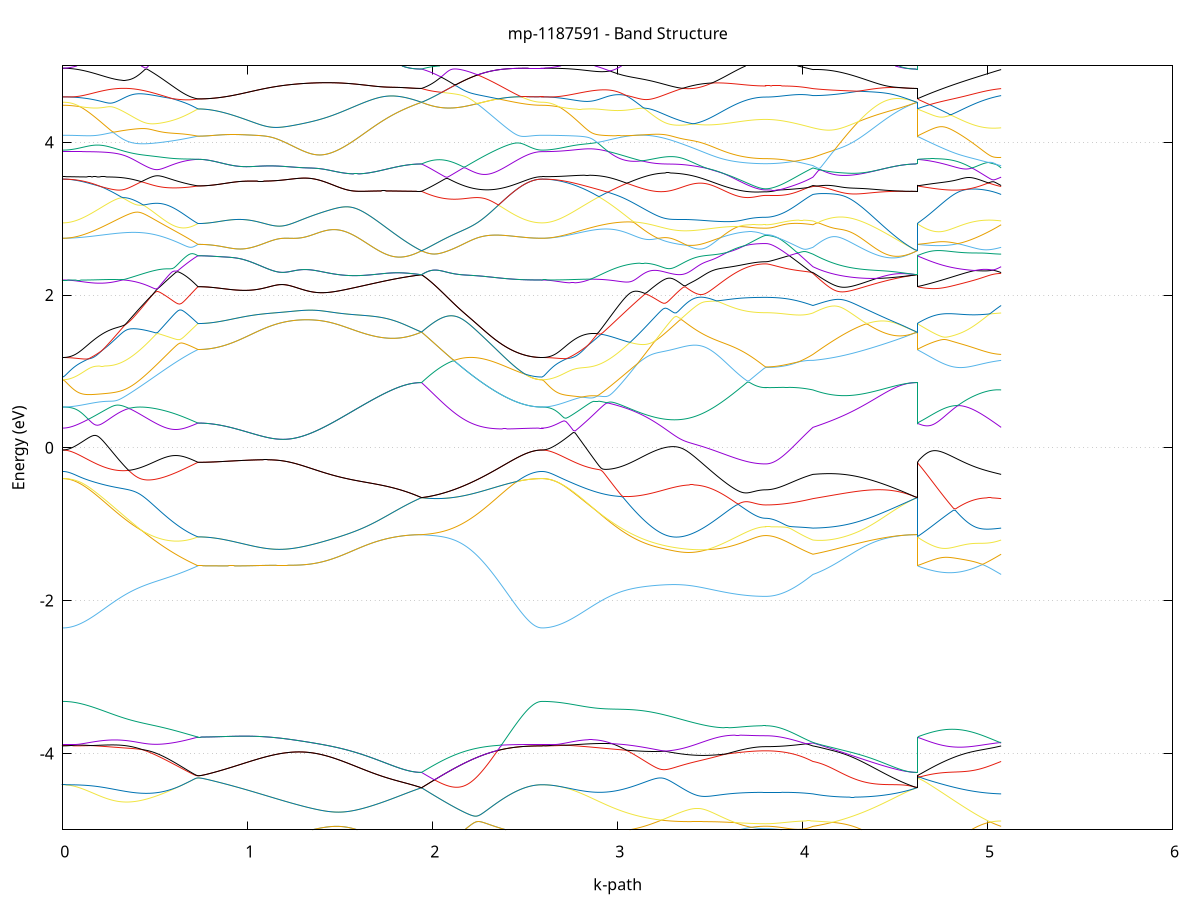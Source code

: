 set title 'mp-1187591 - Band Structure'
set xlabel 'k-path'
set ylabel 'Energy (eV)'
set grid y
set yrange [-5:5]
set terminal png size 800,600
set output 'mp-1187591_bands_gnuplot.png'
plot '-' using 1:2 with lines notitle, '-' using 1:2 with lines notitle, '-' using 1:2 with lines notitle, '-' using 1:2 with lines notitle, '-' using 1:2 with lines notitle, '-' using 1:2 with lines notitle, '-' using 1:2 with lines notitle, '-' using 1:2 with lines notitle, '-' using 1:2 with lines notitle, '-' using 1:2 with lines notitle, '-' using 1:2 with lines notitle, '-' using 1:2 with lines notitle, '-' using 1:2 with lines notitle, '-' using 1:2 with lines notitle, '-' using 1:2 with lines notitle, '-' using 1:2 with lines notitle, '-' using 1:2 with lines notitle, '-' using 1:2 with lines notitle, '-' using 1:2 with lines notitle, '-' using 1:2 with lines notitle, '-' using 1:2 with lines notitle, '-' using 1:2 with lines notitle, '-' using 1:2 with lines notitle, '-' using 1:2 with lines notitle, '-' using 1:2 with lines notitle, '-' using 1:2 with lines notitle, '-' using 1:2 with lines notitle, '-' using 1:2 with lines notitle, '-' using 1:2 with lines notitle, '-' using 1:2 with lines notitle, '-' using 1:2 with lines notitle, '-' using 1:2 with lines notitle, '-' using 1:2 with lines notitle, '-' using 1:2 with lines notitle, '-' using 1:2 with lines notitle, '-' using 1:2 with lines notitle, '-' using 1:2 with lines notitle, '-' using 1:2 with lines notitle, '-' using 1:2 with lines notitle, '-' using 1:2 with lines notitle, '-' using 1:2 with lines notitle, '-' using 1:2 with lines notitle, '-' using 1:2 with lines notitle, '-' using 1:2 with lines notitle, '-' using 1:2 with lines notitle, '-' using 1:2 with lines notitle, '-' using 1:2 with lines notitle, '-' using 1:2 with lines notitle, '-' using 1:2 with lines notitle, '-' using 1:2 with lines notitle, '-' using 1:2 with lines notitle, '-' using 1:2 with lines notitle, '-' using 1:2 with lines notitle, '-' using 1:2 with lines notitle, '-' using 1:2 with lines notitle, '-' using 1:2 with lines notitle, '-' using 1:2 with lines notitle, '-' using 1:2 with lines notitle, '-' using 1:2 with lines notitle, '-' using 1:2 with lines notitle, '-' using 1:2 with lines notitle, '-' using 1:2 with lines notitle, '-' using 1:2 with lines notitle, '-' using 1:2 with lines notitle, '-' using 1:2 with lines notitle, '-' using 1:2 with lines notitle, '-' using 1:2 with lines notitle, '-' using 1:2 with lines notitle, '-' using 1:2 with lines notitle, '-' using 1:2 with lines notitle, '-' using 1:2 with lines notitle, '-' using 1:2 with lines notitle, '-' using 1:2 with lines notitle, '-' using 1:2 with lines notitle, '-' using 1:2 with lines notitle, '-' using 1:2 with lines notitle, '-' using 1:2 with lines notitle, '-' using 1:2 with lines notitle, '-' using 1:2 with lines notitle, '-' using 1:2 with lines notitle
0.000000 -33.656386
0.009877 -33.656386
0.019755 -33.656286
0.029632 -33.656086
0.039509 -33.655786
0.049387 -33.655386
0.059264 -33.654986
0.069141 -33.654486
0.079019 -33.653986
0.088896 -33.653286
0.098773 -33.652586
0.108650 -33.651786
0.118528 -33.650886
0.128405 -33.649886
0.138282 -33.648886
0.148160 -33.647786
0.158037 -33.646586
0.167914 -33.645386
0.177792 -33.644086
0.187669 -33.642686
0.197546 -33.641186
0.207424 -33.639686
0.217301 -33.638086
0.227178 -33.636486
0.237056 -33.634786
0.246933 -33.632986
0.256810 -33.631086
0.266688 -33.629186
0.276565 -33.627286
0.286442 -33.625286
0.296320 -33.623286
0.306197 -33.621186
0.316074 -33.619086
0.325951 -33.616986
0.335829 -33.614786
0.345706 -33.612686
0.355583 -33.610486
0.365461 -33.608386
0.375338 -33.606386
0.385215 -33.604386
0.395093 -33.602486
0.404970 -33.600686
0.414847 -33.599086
0.424725 -33.597586
0.434602 -33.596286
0.444479 -33.595086
0.454357 -33.594086
0.464234 -33.593186
0.474111 -33.592386
0.483989 -33.591686
0.493866 -33.591086
0.503743 -33.590586
0.513621 -33.590086
0.523498 -33.589586
0.533375 -33.589086
0.543252 -33.588586
0.553130 -33.588186
0.563007 -33.587686
0.572884 -33.587086
0.582762 -33.586586
0.592639 -33.585986
0.602516 -33.585386
0.612394 -33.584686
0.622271 -33.583986
0.632148 -33.583286
0.642026 -33.582486
0.651903 -33.581686
0.661780 -33.580786
0.671658 -33.579886
0.681535 -33.578986
0.691412 -33.577986
0.701290 -33.576886
0.711167 -33.575786
0.721044 -33.574686
0.730922 -33.573486
0.730922 -33.573486
0.740904 -33.573386
0.750886 -33.573186
0.760869 -33.572986
0.770851 -33.572586
0.780834 -33.572086
0.790816 -33.571586
0.800798 -33.570886
0.810781 -33.570086
0.820763 -33.569286
0.830746 -33.568286
0.840728 -33.567186
0.850711 -33.566086
0.860693 -33.564786
0.870675 -33.563486
0.880658 -33.562086
0.890640 -33.560586
0.900623 -33.559086
0.910605 -33.557386
0.920587 -33.555686
0.930570 -33.553986
0.940552 -33.552186
0.950535 -33.550286
0.960517 -33.548386
0.970500 -33.546486
0.980482 -33.544586
0.990464 -33.542586
1.000447 -33.540686
1.010429 -33.538686
1.020412 -33.536786
1.030394 -33.534986
1.040376 -33.533086
1.050359 -33.531386
1.060341 -33.529686
1.070324 -33.528086
1.080306 -33.526586
1.090289 -33.525286
1.100271 -33.523986
1.110253 -33.522886
1.120236 -33.521886
1.130218 -33.521086
1.140201 -33.520286
1.150183 -33.519686
1.160165 -33.519286
1.170148 -33.518886
1.180130 -33.518586
1.190113 -33.518386
1.200095 -33.518286
1.210078 -33.518286
1.220060 -33.518386
1.230042 -33.518486
1.240025 -33.518586
1.250007 -33.518786
1.259990 -33.518986
1.269972 -33.519186
1.279955 -33.519486
1.289937 -33.519786
1.289937 -33.519786
1.299934 -33.519986
1.309931 -33.520286
1.319928 -33.520586
1.329925 -33.520886
1.339922 -33.521086
1.349919 -33.521386
1.359916 -33.521586
1.369912 -33.521786
1.379909 -33.521986
1.389906 -33.522186
1.399903 -33.522286
1.409900 -33.522386
1.419897 -33.522386
1.429894 -33.522486
1.439891 -33.522486
1.449888 -33.522386
1.459885 -33.522386
1.469882 -33.522186
1.479879 -33.522086
1.489876 -33.521886
1.499873 -33.521686
1.509870 -33.521386
1.519867 -33.520986
1.529864 -33.520686
1.539860 -33.520286
1.549857 -33.519786
1.559854 -33.519286
1.569851 -33.518786
1.579848 -33.518186
1.589845 -33.517586
1.599842 -33.516986
1.609839 -33.516286
1.619836 -33.515586
1.629833 -33.514786
1.639830 -33.513986
1.649827 -33.513186
1.659824 -33.512386
1.669821 -33.511486
1.679818 -33.510586
1.689815 -33.509686
1.699812 -33.508786
1.709809 -33.507886
1.719805 -33.506886
1.729802 -33.505986
1.739799 -33.504986
1.749796 -33.504086
1.759793 -33.503086
1.769790 -33.502186
1.779787 -33.501286
1.789784 -33.500386
1.799781 -33.499486
1.809778 -33.498586
1.819775 -33.497786
1.829772 -33.497086
1.839769 -33.496286
1.849766 -33.495686
1.859763 -33.494986
1.869760 -33.494486
1.879757 -33.493986
1.889753 -33.493586
1.899750 -33.493186
1.909747 -33.492986
1.919744 -33.492786
1.929741 -33.492586
1.939738 -33.492586
1.939738 -33.492586
1.949610 -33.494886
1.959482 -33.497186
1.969354 -33.499486
1.979225 -33.501786
1.989097 -33.504086
1.998969 -33.506286
2.008841 -33.508586
2.018713 -33.510886
2.028584 -33.513086
2.038456 -33.515386
2.048328 -33.517686
2.058200 -33.519986
2.068072 -33.522286
2.077943 -33.524686
2.087815 -33.527086
2.097687 -33.529486
2.107559 -33.531986
2.117431 -33.534486
2.127302 -33.537086
2.137174 -33.539786
2.147046 -33.542586
2.156918 -33.545386
2.166790 -33.548286
2.176661 -33.551386
2.186533 -33.554486
2.196405 -33.557686
2.206277 -33.560886
2.216149 -33.564286
2.226020 -33.567786
2.235892 -33.571286
2.245764 -33.574786
2.255636 -33.578386
2.265508 -33.582086
2.275379 -33.585686
2.285251 -33.589286
2.295123 -33.592986
2.304995 -33.596586
2.314867 -33.600086
2.324738 -33.603686
2.334610 -33.607086
2.344482 -33.610486
2.354354 -33.613786
2.364226 -33.617086
2.374097 -33.620186
2.383969 -33.623286
2.393841 -33.626186
2.403713 -33.628986
2.413585 -33.631686
2.423456 -33.634286
2.433328 -33.636786
2.443200 -33.639086
2.453072 -33.641286
2.462944 -33.643286
2.472815 -33.645186
2.482687 -33.646986
2.492559 -33.648586
2.502431 -33.650086
2.512303 -33.651386
2.522174 -33.652586
2.532046 -33.653586
2.541918 -33.654486
2.551790 -33.655086
2.561662 -33.655686
2.571533 -33.656086
2.581405 -33.656286
2.591277 -33.656386
2.591277 -33.656386
2.601209 -33.656386
2.611140 -33.656286
2.621072 -33.656086
2.631004 -33.655886
2.640935 -33.655486
2.650867 -33.655186
2.660798 -33.654686
2.670730 -33.654186
2.680662 -33.653586
2.690593 -33.652886
2.700525 -33.652186
2.710457 -33.651386
2.720388 -33.650486
2.730320 -33.649586
2.740252 -33.648586
2.750183 -33.647486
2.760115 -33.646386
2.770046 -33.645186
2.779978 -33.643886
2.789910 -33.642586
2.799841 -33.641186
2.809773 -33.639686
2.819705 -33.638186
2.829636 -33.636586
2.839568 -33.634986
2.849500 -33.633286
2.859431 -33.631486
2.869363 -33.629686
2.879295 -33.627786
2.889226 -33.625786
2.899158 -33.623786
2.909089 -33.621786
2.919021 -33.619686
2.928953 -33.617486
2.938884 -33.615286
2.948816 -33.612986
2.958748 -33.610686
2.968679 -33.608386
2.978611 -33.605986
2.988543 -33.603486
2.998474 -33.600986
3.008406 -33.598486
3.018338 -33.595886
3.028269 -33.593286
3.038201 -33.590686
3.048132 -33.587986
3.058064 -33.585286
3.067996 -33.582586
3.077927 -33.579786
3.087859 -33.577086
3.097791 -33.575286
3.107722 -33.574586
3.117654 -33.573886
3.127586 -33.573086
3.137517 -33.572286
3.147449 -33.571286
3.157380 -33.570286
3.167312 -33.569186
3.177244 -33.568086
3.187175 -33.566786
3.197107 -33.565486
3.207039 -33.564086
3.216970 -33.562686
3.226902 -33.561186
3.236834 -33.559686
3.246765 -33.557986
3.256697 -33.556386
3.266629 -33.554686
3.276560 -33.552886
3.286492 -33.551086
3.296423 -33.549286
3.306355 -33.547386
3.316287 -33.545486
3.326218 -33.543686
3.336150 -33.541786
3.346082 -33.539886
3.356013 -33.537986
3.365945 -33.536186
3.375877 -33.534486
3.385808 -33.532886
3.395740 -33.531386
3.405672 -33.529986
3.415603 -33.528886
3.425535 -33.527986
3.435466 -33.527486
3.445398 -33.527286
3.455330 -33.527486
3.465261 -33.527986
3.475193 -33.528886
3.475193 -33.528886
3.485038 -33.530086
3.494884 -33.531586
3.504729 -33.533286
3.514575 -33.535086
3.524420 -33.537086
3.534266 -33.539186
3.544111 -33.541386
3.553957 -33.543586
3.563802 -33.545786
3.573648 -33.547986
3.583493 -33.550186
3.593339 -33.552286
3.603184 -33.554386
3.613030 -33.556486
3.622875 -33.558486
3.632721 -33.560386
3.642566 -33.562186
3.652412 -33.563886
3.662257 -33.565586
3.672103 -33.567186
3.681948 -33.568586
3.691793 -33.569986
3.701639 -33.571286
3.711484 -33.572386
3.721330 -33.573386
3.731175 -33.574286
3.741021 -33.575086
3.750866 -33.575786
3.760712 -33.576286
3.770557 -33.576786
3.780403 -33.577086
3.790248 -33.577286
3.800094 -33.577286
3.800094 -33.577286
3.809932 -33.577286
3.819771 -33.577286
3.829610 -33.577286
3.839448 -33.577286
3.849287 -33.577286
3.859126 -33.577286
3.868965 -33.577286
3.878803 -33.577286
3.888642 -33.577286
3.898481 -33.577286
3.908319 -33.577286
3.918158 -33.577286
3.927997 -33.577286
3.937836 -33.577186
3.947674 -33.577186
3.957513 -33.577086
3.967352 -33.577086
3.977190 -33.576986
3.987029 -33.576886
3.996868 -33.576786
4.006706 -33.576686
4.016545 -33.576486
4.026384 -33.576386
4.036223 -33.576186
4.046061 -33.575986
4.055900 -33.575686
4.055900 -33.575686
4.065773 -33.574486
4.075645 -33.573186
4.085518 -33.571786
4.095391 -33.570386
4.105264 -33.568986
4.115136 -33.567586
4.125009 -33.566086
4.134882 -33.564486
4.144754 -33.562986
4.154627 -33.561386
4.164500 -33.559686
4.174372 -33.558086
4.184245 -33.556386
4.194118 -33.554586
4.203991 -33.552886
4.213863 -33.551086
4.223736 -33.549286
4.233609 -33.547386
4.243481 -33.545586
4.253354 -33.543686
4.263227 -33.541786
4.273100 -33.539886
4.282972 -33.537886
4.292845 -33.535986
4.302718 -33.534086
4.312590 -33.532086
4.322463 -33.530186
4.332336 -33.528186
4.342209 -33.526286
4.352081 -33.524286
4.361954 -33.522386
4.371827 -33.520486
4.381699 -33.518586
4.391572 -33.516686
4.401445 -33.514886
4.411318 -33.513086
4.421190 -33.511286
4.431063 -33.509586
4.440936 -33.507986
4.450808 -33.506386
4.460681 -33.504786
4.470554 -33.503386
4.480426 -33.501986
4.490299 -33.500686
4.500172 -33.499486
4.510045 -33.498286
4.519917 -33.497286
4.529790 -33.496386
4.539663 -33.495486
4.549535 -33.494786
4.559408 -33.494186
4.569281 -33.493686
4.579154 -33.493286
4.589026 -33.492986
4.598899 -33.492786
4.608772 -33.492586
4.618644 -33.492586
4.618644 -33.573486
4.628534 -33.575086
4.638423 -33.576586
4.648312 -33.578086
4.658201 -33.579486
4.668091 -33.580786
4.677980 -33.581986
4.687869 -33.583086
4.697758 -33.584186
4.707647 -33.585186
4.717537 -33.586086
4.727426 -33.586886
4.737315 -33.587586
4.747204 -33.588186
4.757094 -33.588786
4.766983 -33.589286
4.776872 -33.589686
4.786761 -33.589986
4.796650 -33.590286
4.806540 -33.590486
4.816429 -33.590586
4.826318 -33.590586
4.836207 -33.590586
4.846096 -33.590486
4.855986 -33.590386
4.865875 -33.590086
4.875764 -33.589786
4.885653 -33.589486
4.895543 -33.589086
4.905432 -33.588586
4.915321 -33.588086
4.925210 -33.587486
4.935099 -33.586886
4.944989 -33.586286
4.954878 -33.585586
4.964767 -33.584886
4.974656 -33.584086
4.984546 -33.583286
4.994435 -33.582486
5.004324 -33.581686
5.014213 -33.580786
5.024102 -33.579986
5.033992 -33.579086
5.043881 -33.578186
5.053770 -33.577386
5.063659 -33.576486
5.073549 -33.575686
e
0.000000 -33.521186
0.009877 -33.521386
0.019755 -33.521786
0.029632 -33.522386
0.039509 -33.523286
0.049387 -33.524386
0.059264 -33.525686
0.069141 -33.527186
0.079019 -33.528686
0.088896 -33.530386
0.098773 -33.532086
0.108650 -33.533886
0.118528 -33.535786
0.128405 -33.537586
0.138282 -33.539486
0.148160 -33.541386
0.158037 -33.543186
0.167914 -33.544986
0.177792 -33.546786
0.187669 -33.548586
0.197546 -33.550286
0.207424 -33.551986
0.217301 -33.553586
0.227178 -33.555186
0.237056 -33.556686
0.246933 -33.558086
0.256810 -33.559486
0.266688 -33.560786
0.276565 -33.561986
0.286442 -33.563086
0.296320 -33.564186
0.306197 -33.565086
0.316074 -33.565986
0.325951 -33.566786
0.335829 -33.567386
0.345706 -33.567886
0.355583 -33.568286
0.365461 -33.568486
0.375338 -33.568586
0.385215 -33.568486
0.395093 -33.568186
0.404970 -33.567586
0.414847 -33.566786
0.424725 -33.565686
0.434602 -33.564286
0.444479 -33.562686
0.454357 -33.560786
0.464234 -33.558686
0.474111 -33.556386
0.483989 -33.553786
0.493866 -33.551086
0.503743 -33.548286
0.513621 -33.545286
0.523498 -33.542186
0.533375 -33.539486
0.543252 -33.541586
0.553130 -33.543686
0.563007 -33.545686
0.572884 -33.547686
0.582762 -33.549686
0.592639 -33.551586
0.602516 -33.553486
0.612394 -33.555286
0.622271 -33.557086
0.632148 -33.558786
0.642026 -33.560486
0.651903 -33.562086
0.661780 -33.563686
0.671658 -33.565186
0.681535 -33.566686
0.691412 -33.568186
0.701290 -33.569586
0.711167 -33.570886
0.721044 -33.572186
0.730922 -33.573486
0.730922 -33.573486
0.740904 -33.573386
0.750886 -33.573186
0.760869 -33.572986
0.770851 -33.572586
0.780834 -33.572086
0.790816 -33.571586
0.800798 -33.570886
0.810781 -33.570086
0.820763 -33.569286
0.830746 -33.568286
0.840728 -33.567186
0.850711 -33.566086
0.860693 -33.564786
0.870675 -33.563486
0.880658 -33.562086
0.890640 -33.560586
0.900623 -33.559086
0.910605 -33.557386
0.920587 -33.555686
0.930570 -33.553986
0.940552 -33.552186
0.950535 -33.550286
0.960517 -33.548386
0.970500 -33.546486
0.980482 -33.544586
0.990464 -33.542586
1.000447 -33.540686
1.010429 -33.538686
1.020412 -33.536786
1.030394 -33.534986
1.040376 -33.533086
1.050359 -33.531386
1.060341 -33.529686
1.070324 -33.528086
1.080306 -33.526586
1.090289 -33.525286
1.100271 -33.523986
1.110253 -33.522886
1.120236 -33.521886
1.130218 -33.521086
1.140201 -33.520286
1.150183 -33.519686
1.160165 -33.519286
1.170148 -33.518886
1.180130 -33.518586
1.190113 -33.518386
1.200095 -33.518286
1.210078 -33.518286
1.220060 -33.518386
1.230042 -33.518486
1.240025 -33.518586
1.250007 -33.518786
1.259990 -33.518986
1.269972 -33.519186
1.279955 -33.519486
1.289937 -33.519786
1.289937 -33.519786
1.299934 -33.519986
1.309931 -33.520286
1.319928 -33.520586
1.329925 -33.520886
1.339922 -33.521086
1.349919 -33.521386
1.359916 -33.521586
1.369912 -33.521786
1.379909 -33.521986
1.389906 -33.522186
1.399903 -33.522286
1.409900 -33.522386
1.419897 -33.522386
1.429894 -33.522486
1.439891 -33.522486
1.449888 -33.522386
1.459885 -33.522386
1.469882 -33.522186
1.479879 -33.522086
1.489876 -33.521886
1.499873 -33.521686
1.509870 -33.521386
1.519867 -33.520986
1.529864 -33.520686
1.539860 -33.520286
1.549857 -33.519786
1.559854 -33.519286
1.569851 -33.518786
1.579848 -33.518186
1.589845 -33.517586
1.599842 -33.516986
1.609839 -33.516286
1.619836 -33.515586
1.629833 -33.514786
1.639830 -33.513986
1.649827 -33.513186
1.659824 -33.512386
1.669821 -33.511486
1.679818 -33.510586
1.689815 -33.509686
1.699812 -33.508786
1.709809 -33.507886
1.719805 -33.506886
1.729802 -33.505986
1.739799 -33.504986
1.749796 -33.504086
1.759793 -33.503086
1.769790 -33.502186
1.779787 -33.501286
1.789784 -33.500386
1.799781 -33.499486
1.809778 -33.498586
1.819775 -33.497786
1.829772 -33.497086
1.839769 -33.496286
1.849766 -33.495686
1.859763 -33.494986
1.869760 -33.494486
1.879757 -33.493986
1.889753 -33.493586
1.899750 -33.493186
1.909747 -33.492986
1.919744 -33.492786
1.929741 -33.492586
1.939738 -33.492586
1.939738 -33.492586
1.949610 -33.490286
1.959482 -33.487886
1.969354 -33.485586
1.979225 -33.483186
1.989097 -33.480786
1.998969 -33.478286
2.008841 -33.475886
2.018713 -33.473386
2.028584 -33.470986
2.038456 -33.468486
2.048328 -33.465986
2.058200 -33.463386
2.068072 -33.460886
2.077943 -33.458286
2.087815 -33.455686
2.097687 -33.453186
2.107559 -33.450586
2.117431 -33.447886
2.127302 -33.445286
2.137174 -33.448586
2.147046 -33.453486
2.156918 -33.458286
2.166790 -33.462786
2.176661 -33.467086
2.186533 -33.471086
2.196405 -33.474986
2.206277 -33.478586
2.216149 -33.481986
2.226020 -33.485186
2.235892 -33.488086
2.245764 -33.490886
2.255636 -33.493386
2.265508 -33.495786
2.275379 -33.497986
2.285251 -33.499986
2.295123 -33.501886
2.304995 -33.503586
2.314867 -33.505186
2.324738 -33.506686
2.334610 -33.508086
2.344482 -33.509286
2.354354 -33.510486
2.364226 -33.511586
2.374097 -33.512586
2.383969 -33.513486
2.393841 -33.514286
2.403713 -33.515086
2.413585 -33.515786
2.423456 -33.516486
2.433328 -33.517086
2.443200 -33.517586
2.453072 -33.518086
2.462944 -33.518586
2.472815 -33.518986
2.482687 -33.519386
2.492559 -33.519686
2.502431 -33.519986
2.512303 -33.520286
2.522174 -33.520486
2.532046 -33.520686
2.541918 -33.520886
2.551790 -33.520986
2.561662 -33.521086
2.571533 -33.521186
2.581405 -33.521186
2.591277 -33.521186
2.591277 -33.521186
2.601209 -33.521386
2.611140 -33.521786
2.621072 -33.522586
2.631004 -33.523586
2.640935 -33.524786
2.650867 -33.526186
2.660798 -33.527786
2.670730 -33.529486
2.680662 -33.531386
2.690593 -33.533286
2.700525 -33.535286
2.710457 -33.537286
2.720388 -33.539386
2.730320 -33.541386
2.740252 -33.543486
2.750183 -33.545486
2.760115 -33.547486
2.770046 -33.549486
2.779978 -33.551386
2.789910 -33.553286
2.799841 -33.555086
2.809773 -33.556886
2.819705 -33.558586
2.829636 -33.560286
2.839568 -33.561886
2.849500 -33.563386
2.859431 -33.564886
2.869363 -33.566286
2.879295 -33.567586
2.889226 -33.568786
2.899158 -33.569886
2.909089 -33.570986
2.919021 -33.571986
2.928953 -33.572886
2.938884 -33.573686
2.948816 -33.574486
2.958748 -33.575086
2.968679 -33.575686
2.978611 -33.576186
2.988543 -33.576586
2.998474 -33.576886
3.008406 -33.577086
3.018338 -33.577186
3.028269 -33.577286
3.038201 -33.577286
3.048132 -33.577086
3.058064 -33.576886
3.067996 -33.576586
3.077927 -33.576286
3.087859 -33.575786
3.097791 -33.574286
3.107722 -33.571486
3.117654 -33.568686
3.127586 -33.565886
3.137517 -33.563086
3.147449 -33.560386
3.157380 -33.557586
3.167312 -33.554886
3.177244 -33.552186
3.187175 -33.549486
3.197107 -33.546786
3.207039 -33.544186
3.216970 -33.541686
3.226902 -33.539186
3.236834 -33.536786
3.246765 -33.534486
3.256697 -33.532186
3.266629 -33.529986
3.276560 -33.527886
3.286492 -33.525786
3.296423 -33.523786
3.306355 -33.521886
3.316287 -33.520086
3.326218 -33.518286
3.336150 -33.516586
3.346082 -33.514886
3.356013 -33.513286
3.365945 -33.511686
3.375877 -33.510186
3.385808 -33.508686
3.395740 -33.507286
3.405672 -33.505886
3.415603 -33.504586
3.425535 -33.503186
3.435466 -33.501886
3.445398 -33.500686
3.455330 -33.499486
3.465261 -33.498286
3.475193 -33.497086
3.475193 -33.497086
3.485038 -33.495886
3.494884 -33.494786
3.504729 -33.493686
3.514575 -33.492686
3.524420 -33.491686
3.534266 -33.490686
3.544111 -33.489686
3.553957 -33.488786
3.563802 -33.487886
3.573648 -33.486986
3.583493 -33.486086
3.593339 -33.485286
3.603184 -33.484486
3.613030 -33.483786
3.622875 -33.483086
3.632721 -33.482386
3.642566 -33.481786
3.652412 -33.481086
3.662257 -33.480586
3.672103 -33.479986
3.681948 -33.479486
3.691793 -33.479086
3.701639 -33.478686
3.711484 -33.478286
3.721330 -33.477886
3.731175 -33.477586
3.741021 -33.477386
3.750866 -33.477186
3.760712 -33.476986
3.770557 -33.476786
3.780403 -33.476686
3.790248 -33.476686
3.800094 -33.476686
3.800094 -33.476686
3.809932 -33.476586
3.819771 -33.476386
3.829610 -33.476086
3.839448 -33.475686
3.849287 -33.475186
3.859126 -33.474586
3.868965 -33.473886
3.878803 -33.473086
3.888642 -33.472086
3.898481 -33.471086
3.908319 -33.469886
3.918158 -33.468586
3.927997 -33.467186
3.937836 -33.465686
3.947674 -33.464086
3.957513 -33.462386
3.967352 -33.460586
3.977190 -33.458686
3.987029 -33.456586
3.996868 -33.454486
4.006706 -33.452286
4.016545 -33.449986
4.026384 -33.451186
4.036223 -33.453286
4.046061 -33.455286
4.055900 -33.457486
4.055900 -33.457486
4.065773 -33.458986
4.075645 -33.460486
4.085518 -33.461986
4.095391 -33.463586
4.105264 -33.465286
4.115136 -33.466886
4.125009 -33.468486
4.134882 -33.470186
4.144754 -33.471786
4.154627 -33.473486
4.164500 -33.475086
4.174372 -33.476686
4.184245 -33.478186
4.194118 -33.479786
4.203991 -33.481286
4.213863 -33.482686
4.223736 -33.484086
4.233609 -33.485486
4.243481 -33.486686
4.253354 -33.487986
4.263227 -33.489086
4.273100 -33.490186
4.282972 -33.491186
4.292845 -33.492186
4.302718 -33.492986
4.312590 -33.493786
4.322463 -33.494486
4.332336 -33.495186
4.342209 -33.495686
4.352081 -33.496186
4.361954 -33.496686
4.371827 -33.496986
4.381699 -33.497286
4.391572 -33.497486
4.401445 -33.497586
4.411318 -33.497686
4.421190 -33.497686
4.431063 -33.497586
4.440936 -33.497486
4.450808 -33.497286
4.460681 -33.497086
4.470554 -33.496886
4.480426 -33.496586
4.490299 -33.496286
4.500172 -33.495886
4.510045 -33.495586
4.519917 -33.495186
4.529790 -33.494786
4.539663 -33.494386
4.549535 -33.494086
4.559408 -33.493686
4.569281 -33.493386
4.579154 -33.493086
4.589026 -33.492886
4.598899 -33.492686
4.608772 -33.492586
4.618644 -33.492586
4.618644 -33.573486
4.628534 -33.571686
4.638423 -33.569886
4.648312 -33.568086
4.658201 -33.566086
4.668091 -33.564086
4.677980 -33.561986
4.687869 -33.559786
4.697758 -33.557486
4.707647 -33.555086
4.717537 -33.552686
4.727426 -33.550186
4.737315 -33.547586
4.747204 -33.544986
4.757094 -33.542186
4.766983 -33.539486
4.776872 -33.536586
4.786761 -33.533686
4.796650 -33.530686
4.806540 -33.527686
4.816429 -33.524586
4.826318 -33.521386
4.836207 -33.518186
4.846096 -33.514986
4.855986 -33.511686
4.865875 -33.508386
4.875764 -33.505086
4.885653 -33.501786
4.895543 -33.498486
4.905432 -33.495186
4.915321 -33.491986
4.925210 -33.488786
4.935099 -33.485686
4.944989 -33.482686
4.954878 -33.479786
4.964767 -33.477086
4.974656 -33.474586
4.984546 -33.472186
4.994435 -33.469986
5.004324 -33.467886
5.014213 -33.466086
5.024102 -33.464286
5.033992 -33.462686
5.043881 -33.461286
5.053770 -33.459886
5.063659 -33.458586
5.073549 -33.457486
e
0.000000 -33.446986
0.009877 -33.446986
0.019755 -33.447186
0.029632 -33.447386
0.039509 -33.447686
0.049387 -33.448086
0.059264 -33.448586
0.069141 -33.449086
0.079019 -33.449786
0.088896 -33.450486
0.098773 -33.451286
0.108650 -33.452186
0.118528 -33.453186
0.128405 -33.454186
0.138282 -33.455286
0.148160 -33.456486
0.158037 -33.457786
0.167914 -33.459086
0.177792 -33.460486
0.187669 -33.461986
0.197546 -33.463486
0.207424 -33.465186
0.217301 -33.466886
0.227178 -33.468586
0.237056 -33.470486
0.246933 -33.472386
0.256810 -33.474386
0.266688 -33.476386
0.276565 -33.478586
0.286442 -33.480686
0.296320 -33.482886
0.306197 -33.485186
0.316074 -33.487486
0.325951 -33.489886
0.335829 -33.492186
0.345706 -33.494586
0.355583 -33.496986
0.365461 -33.499486
0.375338 -33.501886
0.385215 -33.504386
0.395093 -33.506786
0.404970 -33.509286
0.414847 -33.511686
0.424725 -33.514186
0.434602 -33.516586
0.444479 -33.518986
0.454357 -33.521386
0.464234 -33.523686
0.474111 -33.526086
0.483989 -33.528386
0.493866 -33.530686
0.503743 -33.532886
0.513621 -33.535186
0.523498 -33.537286
0.533375 -33.538986
0.543252 -33.535786
0.553130 -33.532486
0.563007 -33.529086
0.572884 -33.525686
0.582762 -33.522286
0.592639 -33.518786
0.602516 -33.515386
0.612394 -33.511886
0.622271 -33.508486
0.632148 -33.504986
0.642026 -33.501586
0.651903 -33.498186
0.661780 -33.494786
0.671658 -33.491486
0.681535 -33.488286
0.691412 -33.485086
0.701290 -33.481886
0.711167 -33.478886
0.721044 -33.475986
0.730922 -33.473086
0.730922 -33.473086
0.740904 -33.473086
0.750886 -33.473086
0.760869 -33.473086
0.770851 -33.473086
0.780834 -33.473086
0.790816 -33.473086
0.800798 -33.473086
0.810781 -33.473186
0.820763 -33.473186
0.830746 -33.473186
0.840728 -33.473186
0.850711 -33.473186
0.860693 -33.473186
0.870675 -33.473286
0.880658 -33.473286
0.890640 -33.473286
0.900623 -33.473286
0.910605 -33.473286
0.920587 -33.473286
0.930570 -33.473186
0.940552 -33.473186
0.950535 -33.473086
0.960517 -33.472986
0.970500 -33.472886
0.980482 -33.472686
0.990464 -33.472486
1.000447 -33.472286
1.010429 -33.471986
1.020412 -33.471586
1.030394 -33.471086
1.040376 -33.470586
1.050359 -33.469986
1.060341 -33.469186
1.070324 -33.468386
1.080306 -33.467386
1.090289 -33.466286
1.100271 -33.465086
1.110253 -33.463686
1.120236 -33.462186
1.130218 -33.460586
1.140201 -33.458786
1.150183 -33.456986
1.160165 -33.454986
1.170148 -33.452986
1.180130 -33.450886
1.190113 -33.448686
1.200095 -33.446486
1.210078 -33.444186
1.220060 -33.441986
1.230042 -33.439686
1.240025 -33.437486
1.250007 -33.435286
1.259990 -33.433086
1.269972 -33.430986
1.279955 -33.428886
1.289937 -33.426986
1.289937 -33.426886
1.299934 -33.425086
1.309931 -33.423186
1.319928 -33.421486
1.329925 -33.419886
1.339922 -33.418386
1.349919 -33.416886
1.359916 -33.415586
1.369912 -33.414386
1.379909 -33.413186
1.389906 -33.412186
1.399903 -33.411186
1.409900 -33.410186
1.419897 -33.409386
1.429894 -33.408586
1.439891 -33.407786
1.449888 -33.407086
1.459885 -33.406386
1.469882 -33.405686
1.479879 -33.405086
1.489876 -33.404386
1.499873 -33.403786
1.509870 -33.403086
1.519867 -33.402386
1.529864 -33.401686
1.539860 -33.400986
1.549857 -33.400186
1.559854 -33.399386
1.569851 -33.398586
1.579848 -33.397786
1.589845 -33.396786
1.599842 -33.395886
1.609839 -33.394886
1.619836 -33.393886
1.629833 -33.392786
1.639830 -33.391586
1.649827 -33.390386
1.659824 -33.389186
1.669821 -33.387886
1.679818 -33.386486
1.689815 -33.385086
1.699812 -33.383586
1.709809 -33.382086
1.719805 -33.380586
1.729802 -33.378986
1.739799 -33.377286
1.749796 -33.375586
1.759793 -33.373786
1.769790 -33.371986
1.779787 -33.370186
1.789784 -33.368286
1.799781 -33.366386
1.809778 -33.364486
1.819775 -33.362486
1.829772 -33.360486
1.839769 -33.358486
1.849766 -33.356386
1.859763 -33.354386
1.869760 -33.352386
1.879757 -33.350386
1.889753 -33.348386
1.899750 -33.346486
1.909747 -33.344686
1.919744 -33.342986
1.929741 -33.341486
1.939738 -33.340186
1.939738 -33.340186
1.949610 -33.343686
1.959482 -33.347086
1.969354 -33.350486
1.979225 -33.353786
1.989097 -33.357086
1.998969 -33.363686
2.008841 -33.370386
2.018713 -33.376986
2.028584 -33.383586
2.038456 -33.390086
2.048328 -33.396486
2.058200 -33.402786
2.068072 -33.408986
2.077943 -33.415086
2.087815 -33.421086
2.097687 -33.426886
2.107559 -33.432586
2.117431 -33.438086
2.127302 -33.443386
2.137174 -33.442686
2.147046 -33.439986
2.156918 -33.437386
2.166790 -33.434686
2.176661 -33.432086
2.186533 -33.429386
2.196405 -33.426786
2.206277 -33.424086
2.216149 -33.421486
2.226020 -33.420886
2.235892 -33.422686
2.245764 -33.424386
2.255636 -33.426086
2.265508 -33.427686
2.275379 -33.429186
2.285251 -33.430586
2.295123 -33.431986
2.304995 -33.433286
2.314867 -33.434486
2.324738 -33.435686
2.334610 -33.436786
2.344482 -33.437786
2.354354 -33.438786
2.364226 -33.439586
2.374097 -33.440486
2.383969 -33.441186
2.393841 -33.441886
2.403713 -33.442486
2.413585 -33.443086
2.423456 -33.443686
2.433328 -33.444086
2.443200 -33.444586
2.453072 -33.444886
2.462944 -33.445286
2.472815 -33.445586
2.482687 -33.445786
2.492559 -33.446086
2.502431 -33.446286
2.512303 -33.446386
2.522174 -33.446586
2.532046 -33.446686
2.541918 -33.446786
2.551790 -33.446786
2.561662 -33.446886
2.571533 -33.446886
2.581405 -33.446986
2.591277 -33.446986
2.591277 -33.446986
2.601209 -33.446986
2.611140 -33.447186
2.621072 -33.447386
2.631004 -33.447686
2.640935 -33.448186
2.650867 -33.448686
2.660798 -33.449286
2.670730 -33.449986
2.680662 -33.450686
2.690593 -33.451586
2.700525 -33.452486
2.710457 -33.453386
2.720388 -33.454386
2.730320 -33.455486
2.740252 -33.456586
2.750183 -33.457786
2.760115 -33.458986
2.770046 -33.460186
2.779978 -33.461486
2.789910 -33.462686
2.799841 -33.463986
2.809773 -33.465286
2.819705 -33.466586
2.829636 -33.467886
2.839568 -33.469186
2.849500 -33.470386
2.859431 -33.471686
2.869363 -33.472986
2.879295 -33.474186
2.889226 -33.475386
2.899158 -33.476486
2.909089 -33.477686
2.919021 -33.478786
2.928953 -33.479786
2.938884 -33.480786
2.948816 -33.481786
2.958748 -33.482686
2.968679 -33.483486
2.978611 -33.484286
2.988543 -33.485086
2.998474 -33.485686
3.008406 -33.486386
3.018338 -33.486886
3.028269 -33.487386
3.038201 -33.487786
3.048132 -33.488086
3.058064 -33.488386
3.067996 -33.488586
3.077927 -33.488686
3.087859 -33.488686
3.097791 -33.488586
3.107722 -33.488386
3.117654 -33.488186
3.127586 -33.487786
3.137517 -33.487386
3.147449 -33.486786
3.157380 -33.486086
3.167312 -33.485286
3.177244 -33.484386
3.187175 -33.483386
3.197107 -33.482186
3.207039 -33.480886
3.216970 -33.479486
3.226902 -33.477886
3.236834 -33.476186
3.246765 -33.474286
3.256697 -33.472386
3.266629 -33.470186
3.276560 -33.467886
3.286492 -33.466086
3.296423 -33.467086
3.306355 -33.468286
3.316287 -33.469486
3.326218 -33.470686
3.336150 -33.472086
3.346082 -33.473486
3.356013 -33.474986
3.365945 -33.476386
3.375877 -33.477886
3.385808 -33.479286
3.395740 -33.480686
3.405672 -33.481986
3.415603 -33.483086
3.425535 -33.483886
3.435466 -33.484486
3.445398 -33.484786
3.455330 -33.484686
3.465261 -33.484186
3.475193 -33.483386
3.475193 -33.483386
3.485038 -33.482286
3.494884 -33.480886
3.504729 -33.479286
3.514575 -33.477486
3.524420 -33.475486
3.534266 -33.473386
3.544111 -33.471186
3.553957 -33.468986
3.563802 -33.466686
3.573648 -33.464286
3.583493 -33.461886
3.593339 -33.459486
3.603184 -33.457086
3.613030 -33.454686
3.622875 -33.452286
3.632721 -33.449986
3.642566 -33.447686
3.652412 -33.445486
3.662257 -33.443286
3.672103 -33.441186
3.681948 -33.439186
3.691793 -33.437286
3.701639 -33.435486
3.711484 -33.433886
3.721330 -33.432386
3.731175 -33.430986
3.741021 -33.429786
3.750866 -33.428786
3.760712 -33.427886
3.770557 -33.427186
3.780403 -33.426686
3.790248 -33.426386
3.800094 -33.426386
3.800094 -33.426386
3.809932 -33.426386
3.819771 -33.426586
3.829610 -33.426786
3.839448 -33.427186
3.849287 -33.427586
3.859126 -33.428186
3.868965 -33.428786
3.878803 -33.429586
3.888642 -33.430386
3.898481 -33.431286
3.908319 -33.432386
3.918158 -33.433486
3.927997 -33.434686
3.937836 -33.435986
3.947674 -33.437386
3.957513 -33.438886
3.967352 -33.440386
3.977190 -33.442086
3.987029 -33.443786
3.996868 -33.445486
4.006706 -33.447386
4.016545 -33.449286
4.026384 -33.447486
4.036223 -33.444986
4.046061 -33.442286
4.055900 -33.439586
4.055900 -33.439586
4.065773 -33.437686
4.075645 -33.435786
4.085518 -33.434086
4.095391 -33.432386
4.105264 -33.430886
4.115136 -33.429386
4.125009 -33.427886
4.134882 -33.426586
4.144754 -33.425286
4.154627 -33.423986
4.164500 -33.422786
4.174372 -33.421686
4.184245 -33.420486
4.194118 -33.419386
4.203991 -33.418286
4.213863 -33.417186
4.223736 -33.416086
4.233609 -33.414886
4.243481 -33.413786
4.253354 -33.412686
4.263227 -33.411486
4.273100 -33.410186
4.282972 -33.408986
4.292845 -33.407686
4.302718 -33.406286
4.312590 -33.404986
4.322463 -33.403486
4.332336 -33.401986
4.342209 -33.400486
4.352081 -33.398786
4.361954 -33.397186
4.371827 -33.395386
4.381699 -33.393586
4.391572 -33.391786
4.401445 -33.389886
4.411318 -33.387886
4.421190 -33.385886
4.431063 -33.383786
4.440936 -33.381586
4.450808 -33.379386
4.460681 -33.377186
4.470554 -33.374886
4.480426 -33.372586
4.490299 -33.370186
4.500172 -33.367786
4.510045 -33.365286
4.519917 -33.362786
4.529790 -33.360286
4.539663 -33.357786
4.549535 -33.355286
4.559408 -33.352786
4.569281 -33.350286
4.579154 -33.347886
4.589026 -33.345586
4.598899 -33.343486
4.608772 -33.341686
4.618644 -33.340186
4.618644 -33.473086
4.628534 -33.473786
4.638423 -33.474386
4.648312 -33.474986
4.658201 -33.475386
4.668091 -33.475786
4.677980 -33.476086
4.687869 -33.476386
4.697758 -33.476486
4.707647 -33.476586
4.717537 -33.476486
4.727426 -33.476386
4.737315 -33.476286
4.747204 -33.475986
4.757094 -33.475686
4.766983 -33.475286
4.776872 -33.474786
4.786761 -33.474186
4.796650 -33.473586
4.806540 -33.472886
4.816429 -33.472086
4.826318 -33.471286
4.836207 -33.470386
4.846096 -33.469386
4.855986 -33.468286
4.865875 -33.467086
4.875764 -33.465886
4.885653 -33.464586
4.895543 -33.463186
4.905432 -33.461686
4.915321 -33.459986
4.925210 -33.458286
4.935099 -33.456386
4.944989 -33.454286
4.954878 -33.452086
4.964767 -33.449686
4.974656 -33.446986
4.984546 -33.444186
4.994435 -33.441186
5.004324 -33.438086
5.014213 -33.434786
5.024102 -33.433786
5.033992 -33.434786
5.043881 -33.435786
5.053770 -33.436986
5.063659 -33.438286
5.073549 -33.439586
e
0.000000 -33.446986
0.009877 -33.446786
0.019755 -33.446186
0.029632 -33.445286
0.039509 -33.444086
0.049387 -33.442486
0.059264 -33.440686
0.069141 -33.438586
0.079019 -33.436286
0.088896 -33.433786
0.098773 -33.431086
0.108650 -33.428286
0.118528 -33.425386
0.128405 -33.422486
0.138282 -33.419386
0.148160 -33.416286
0.158037 -33.413186
0.167914 -33.410186
0.177792 -33.407086
0.187669 -33.408786
0.197546 -33.411186
0.207424 -33.413486
0.217301 -33.415586
0.227178 -33.417686
0.237056 -33.419586
0.246933 -33.421486
0.256810 -33.423186
0.266688 -33.424786
0.276565 -33.426286
0.286442 -33.427686
0.296320 -33.428986
0.306197 -33.430086
0.316074 -33.431186
0.325951 -33.432186
0.335829 -33.433086
0.345706 -33.433886
0.355583 -33.434586
0.365461 -33.435286
0.375338 -33.435886
0.385215 -33.436386
0.395093 -33.436786
0.404970 -33.437186
0.414847 -33.437586
0.424725 -33.437886
0.434602 -33.438186
0.444479 -33.438486
0.454357 -33.438786
0.464234 -33.438986
0.474111 -33.439286
0.483989 -33.439586
0.493866 -33.439886
0.503743 -33.440186
0.513621 -33.440486
0.523498 -33.440886
0.533375 -33.441386
0.543252 -33.441886
0.553130 -33.442486
0.563007 -33.443186
0.572884 -33.443986
0.582762 -33.444886
0.592639 -33.445886
0.602516 -33.446986
0.612394 -33.448186
0.622271 -33.449586
0.632148 -33.450986
0.642026 -33.452686
0.651903 -33.454386
0.661780 -33.456286
0.671658 -33.458286
0.681535 -33.460486
0.691412 -33.462686
0.701290 -33.465186
0.711167 -33.467686
0.721044 -33.470286
0.730922 -33.473086
0.730922 -33.473086
0.740904 -33.473086
0.750886 -33.473086
0.760869 -33.473086
0.770851 -33.473086
0.780834 -33.473086
0.790816 -33.473086
0.800798 -33.473086
0.810781 -33.473186
0.820763 -33.473186
0.830746 -33.473186
0.840728 -33.473186
0.850711 -33.473186
0.860693 -33.473186
0.870675 -33.473286
0.880658 -33.473286
0.890640 -33.473286
0.900623 -33.473286
0.910605 -33.473286
0.920587 -33.473286
0.930570 -33.473186
0.940552 -33.473186
0.950535 -33.473086
0.960517 -33.472986
0.970500 -33.472886
0.980482 -33.472686
0.990464 -33.472486
1.000447 -33.472286
1.010429 -33.471986
1.020412 -33.471586
1.030394 -33.471086
1.040376 -33.470586
1.050359 -33.469986
1.060341 -33.469186
1.070324 -33.468386
1.080306 -33.467386
1.090289 -33.466286
1.100271 -33.465086
1.110253 -33.463686
1.120236 -33.462186
1.130218 -33.460586
1.140201 -33.458786
1.150183 -33.456986
1.160165 -33.454986
1.170148 -33.452986
1.180130 -33.450886
1.190113 -33.448686
1.200095 -33.446486
1.210078 -33.444186
1.220060 -33.441986
1.230042 -33.439686
1.240025 -33.437486
1.250007 -33.435286
1.259990 -33.433086
1.269972 -33.430986
1.279955 -33.428886
1.289937 -33.426886
1.289937 -33.426886
1.299934 -33.425086
1.309931 -33.423186
1.319928 -33.421486
1.329925 -33.419886
1.339922 -33.418386
1.349919 -33.416886
1.359916 -33.415586
1.369912 -33.414386
1.379909 -33.413186
1.389906 -33.412186
1.399903 -33.411186
1.409900 -33.410186
1.419897 -33.409386
1.429894 -33.408586
1.439891 -33.407786
1.449888 -33.407086
1.459885 -33.406386
1.469882 -33.405686
1.479879 -33.405086
1.489876 -33.404386
1.499873 -33.403786
1.509870 -33.403086
1.519867 -33.402386
1.529864 -33.401686
1.539860 -33.400986
1.549857 -33.400186
1.559854 -33.399386
1.569851 -33.398586
1.579848 -33.397786
1.589845 -33.396786
1.599842 -33.395886
1.609839 -33.394886
1.619836 -33.393886
1.629833 -33.392786
1.639830 -33.391586
1.649827 -33.390386
1.659824 -33.389186
1.669821 -33.387886
1.679818 -33.386486
1.689815 -33.385086
1.699812 -33.383586
1.709809 -33.382086
1.719805 -33.380586
1.729802 -33.378986
1.739799 -33.377286
1.749796 -33.375586
1.759793 -33.373786
1.769790 -33.371986
1.779787 -33.370186
1.789784 -33.368286
1.799781 -33.366386
1.809778 -33.364486
1.819775 -33.362486
1.829772 -33.360486
1.839769 -33.358486
1.849766 -33.356386
1.859763 -33.354386
1.869760 -33.352386
1.879757 -33.350386
1.889753 -33.348386
1.899750 -33.346486
1.909747 -33.344686
1.919744 -33.342986
1.929741 -33.341486
1.939738 -33.340186
1.939738 -33.340186
1.949610 -33.343686
1.959482 -33.347086
1.969354 -33.350486
1.979225 -33.353786
1.989097 -33.357086
1.998969 -33.360386
2.008841 -33.363686
2.018713 -33.366886
2.028584 -33.370086
2.038456 -33.373186
2.048328 -33.376286
2.058200 -33.379286
2.068072 -33.382186
2.077943 -33.385086
2.087815 -33.387986
2.097687 -33.390786
2.107559 -33.393486
2.117431 -33.396186
2.127302 -33.398786
2.137174 -33.401286
2.147046 -33.403686
2.156918 -33.406086
2.166790 -33.408486
2.176661 -33.410686
2.186533 -33.412886
2.196405 -33.414986
2.206277 -33.416986
2.216149 -33.418986
2.226020 -33.420886
2.235892 -33.422686
2.245764 -33.424386
2.255636 -33.426086
2.265508 -33.427686
2.275379 -33.429186
2.285251 -33.430586
2.295123 -33.431986
2.304995 -33.433286
2.314867 -33.434486
2.324738 -33.435686
2.334610 -33.436786
2.344482 -33.437786
2.354354 -33.438786
2.364226 -33.439586
2.374097 -33.440486
2.383969 -33.441186
2.393841 -33.441886
2.403713 -33.442486
2.413585 -33.443086
2.423456 -33.443686
2.433328 -33.444086
2.443200 -33.444586
2.453072 -33.444886
2.462944 -33.445286
2.472815 -33.445586
2.482687 -33.445786
2.492559 -33.446086
2.502431 -33.446286
2.512303 -33.446386
2.522174 -33.446586
2.532046 -33.446686
2.541918 -33.446786
2.551790 -33.446786
2.561662 -33.446886
2.571533 -33.446886
2.581405 -33.446986
2.591277 -33.446986
2.591277 -33.446986
2.601209 -33.446786
2.611140 -33.446186
2.621072 -33.445086
2.631004 -33.443786
2.640935 -33.442086
2.650867 -33.440086
2.660798 -33.437786
2.670730 -33.435186
2.680662 -33.432486
2.690593 -33.429586
2.700525 -33.426486
2.710457 -33.423286
2.720388 -33.419986
2.730320 -33.416586
2.740252 -33.413186
2.750183 -33.409986
2.760115 -33.407986
2.770046 -33.408686
2.779978 -33.410786
2.789910 -33.413086
2.799841 -33.415286
2.809773 -33.417586
2.819705 -33.419786
2.829636 -33.421986
2.839568 -33.423986
2.849500 -33.426086
2.859431 -33.427986
2.869363 -33.429886
2.879295 -33.431686
2.889226 -33.433386
2.899158 -33.435086
2.909089 -33.436686
2.919021 -33.438186
2.928953 -33.439686
2.938884 -33.440986
2.948816 -33.442386
2.958748 -33.443586
2.968679 -33.444786
2.978611 -33.445886
2.988543 -33.446986
2.998474 -33.447986
3.008406 -33.448886
3.018338 -33.449786
3.028269 -33.450586
3.038201 -33.451386
3.048132 -33.452086
3.058064 -33.452786
3.067996 -33.453486
3.077927 -33.454086
3.087859 -33.454586
3.097791 -33.455086
3.107722 -33.455586
3.117654 -33.456086
3.127586 -33.456586
3.137517 -33.456986
3.147449 -33.457386
3.157380 -33.457886
3.167312 -33.458286
3.177244 -33.458686
3.187175 -33.459186
3.197107 -33.459686
3.207039 -33.460186
3.216970 -33.460686
3.226902 -33.461286
3.236834 -33.461886
3.246765 -33.462586
3.256697 -33.463386
3.266629 -33.464186
3.276560 -33.465086
3.286492 -33.465486
3.296423 -33.462986
3.306355 -33.460286
3.316287 -33.457486
3.326218 -33.454586
3.336150 -33.451586
3.346082 -33.448486
3.356013 -33.445186
3.365945 -33.441886
3.375877 -33.438586
3.385808 -33.435086
3.395740 -33.431586
3.405672 -33.427986
3.415603 -33.424386
3.425535 -33.420686
3.435466 -33.416986
3.445398 -33.413286
3.455330 -33.409486
3.465261 -33.405686
3.475193 -33.401886
3.475193 -33.401886
3.485038 -33.398086
3.494884 -33.394286
3.504729 -33.390486
3.514575 -33.386686
3.524420 -33.382886
3.534266 -33.379086
3.544111 -33.375386
3.553957 -33.371586
3.563802 -33.367886
3.573648 -33.364186
3.583493 -33.360486
3.593339 -33.359886
3.603184 -33.361186
3.613030 -33.362486
3.622875 -33.363786
3.632721 -33.364986
3.642566 -33.366086
3.652412 -33.367186
3.662257 -33.368186
3.672103 -33.369186
3.681948 -33.369986
3.691793 -33.370686
3.701639 -33.371286
3.711484 -33.371886
3.721330 -33.372286
3.731175 -33.372486
3.741021 -33.372686
3.750866 -33.372886
3.760712 -33.372886
3.770557 -33.372886
3.780403 -33.372886
3.790248 -33.372886
3.800094 -33.372886
3.800094 -33.372886
3.809932 -33.372986
3.819771 -33.373186
3.829610 -33.373586
3.839448 -33.374086
3.849287 -33.374686
3.859126 -33.375486
3.868965 -33.376486
3.878803 -33.377486
3.888642 -33.378686
3.898481 -33.379986
3.908319 -33.381486
3.918158 -33.382986
3.927997 -33.384586
3.937836 -33.386286
3.947674 -33.388086
3.957513 -33.389986
3.967352 -33.391986
3.977190 -33.394086
3.987029 -33.396186
3.996868 -33.398386
4.006706 -33.400686
4.016545 -33.402986
4.026384 -33.405486
4.036223 -33.407886
4.046061 -33.410486
4.055900 -33.413086
4.055900 -33.413086
4.065773 -33.412186
4.075645 -33.411386
4.085518 -33.410486
4.095391 -33.409686
4.105264 -33.408786
4.115136 -33.407886
4.125009 -33.406986
4.134882 -33.406086
4.144754 -33.405086
4.154627 -33.404086
4.164500 -33.403086
4.174372 -33.401986
4.184245 -33.400886
4.194118 -33.399686
4.203991 -33.398586
4.213863 -33.397386
4.223736 -33.396086
4.233609 -33.394786
4.243481 -33.393486
4.253354 -33.392186
4.263227 -33.390786
4.273100 -33.389386
4.282972 -33.387886
4.292845 -33.386486
4.302718 -33.384986
4.312590 -33.383386
4.322463 -33.381886
4.332336 -33.380286
4.342209 -33.378686
4.352081 -33.377086
4.361954 -33.375486
4.371827 -33.373786
4.381699 -33.372086
4.391572 -33.370486
4.401445 -33.368786
4.411318 -33.366986
4.421190 -33.365286
4.431063 -33.363586
4.440936 -33.361886
4.450808 -33.360186
4.460681 -33.358386
4.470554 -33.356686
4.480426 -33.354986
4.490299 -33.353286
4.500172 -33.351586
4.510045 -33.349986
4.519917 -33.348286
4.529790 -33.346686
4.539663 -33.345186
4.549535 -33.344686
4.559408 -33.344586
4.569281 -33.344186
4.579154 -33.343686
4.589026 -33.343086
4.598899 -33.342286
4.608772 -33.341286
4.618644 -33.340186
4.618644 -33.473086
4.628534 -33.472286
4.638423 -33.471386
4.648312 -33.470486
4.658201 -33.469486
4.668091 -33.468386
4.677980 -33.467286
4.687869 -33.466086
4.697758 -33.464786
4.707647 -33.463486
4.717537 -33.462086
4.727426 -33.460586
4.737315 -33.459086
4.747204 -33.457586
4.757094 -33.455986
4.766983 -33.454386
4.776872 -33.452786
4.786761 -33.451186
4.796650 -33.449586
4.806540 -33.447886
4.816429 -33.446286
4.826318 -33.444686
4.836207 -33.443086
4.846096 -33.441586
4.855986 -33.440086
4.865875 -33.438686
4.875764 -33.437386
4.885653 -33.436186
4.895543 -33.435086
4.905432 -33.434086
4.915321 -33.433186
4.925210 -33.432486
4.935099 -33.431886
4.944989 -33.431486
4.954878 -33.431186
4.964767 -33.431086
4.974656 -33.431186
4.984546 -33.431386
4.994435 -33.431786
5.004324 -33.432286
5.014213 -33.432986
5.024102 -33.431286
5.033992 -33.427786
5.043881 -33.424086
5.053770 -33.420486
5.063659 -33.416786
5.073549 -33.413086
e
0.000000 -33.354686
0.009877 -33.355986
0.019755 -33.358686
0.029632 -33.361786
0.039509 -33.364886
0.049387 -33.368186
0.059264 -33.371386
0.069141 -33.374586
0.079019 -33.377686
0.088896 -33.380786
0.098773 -33.383886
0.108650 -33.386886
0.118528 -33.389886
0.128405 -33.392786
0.138282 -33.395686
0.148160 -33.398486
0.158037 -33.401186
0.167914 -33.403786
0.177792 -33.406386
0.187669 -33.404086
0.197546 -33.401086
0.207424 -33.398286
0.217301 -33.395486
0.227178 -33.392886
0.237056 -33.390386
0.246933 -33.388086
0.256810 -33.385886
0.266688 -33.383886
0.276565 -33.381986
0.286442 -33.380186
0.296320 -33.378486
0.306197 -33.376786
0.316074 -33.375286
0.325951 -33.373686
0.335829 -33.372186
0.345706 -33.370686
0.355583 -33.369186
0.365461 -33.367686
0.375338 -33.366086
0.385215 -33.364486
0.395093 -33.362786
0.404970 -33.361086
0.414847 -33.359286
0.424725 -33.357386
0.434602 -33.355486
0.444479 -33.353486
0.454357 -33.351286
0.464234 -33.349186
0.474111 -33.346886
0.483989 -33.344486
0.493866 -33.342086
0.503743 -33.339486
0.513621 -33.336886
0.523498 -33.334186
0.533375 -33.331386
0.543252 -33.328486
0.553130 -33.325486
0.563007 -33.322386
0.572884 -33.319286
0.582762 -33.315986
0.592639 -33.312686
0.602516 -33.309286
0.612394 -33.305886
0.622271 -33.302286
0.632148 -33.298686
0.642026 -33.294986
0.651903 -33.291286
0.661780 -33.287486
0.671658 -33.283686
0.681535 -33.279786
0.691412 -33.275986
0.701290 -33.272186
0.711167 -33.268386
0.721044 -33.264786
0.730922 -33.261286
0.730922 -33.261286
0.740904 -33.261386
0.750886 -33.261586
0.760869 -33.261786
0.770851 -33.262186
0.780834 -33.262586
0.790816 -33.263186
0.800798 -33.263786
0.810781 -33.264486
0.820763 -33.265186
0.830746 -33.265986
0.840728 -33.266886
0.850711 -33.267786
0.860693 -33.268786
0.870675 -33.269686
0.880658 -33.270686
0.890640 -33.271686
0.900623 -33.272686
0.910605 -33.273686
0.920587 -33.274686
0.930570 -33.275686
0.940552 -33.276686
0.950535 -33.277586
0.960517 -33.278586
0.970500 -33.279486
0.980482 -33.280286
0.990464 -33.281086
1.000447 -33.281886
1.010429 -33.282686
1.020412 -33.283386
1.030394 -33.283986
1.040376 -33.284686
1.050359 -33.285186
1.060341 -33.285786
1.070324 -33.286286
1.080306 -33.286786
1.090289 -33.287386
1.100271 -33.287986
1.110253 -33.288886
1.120236 -33.289986
1.130218 -33.291386
1.140201 -33.292986
1.150183 -33.294686
1.160165 -33.296386
1.170148 -33.298086
1.180130 -33.299786
1.190113 -33.301386
1.200095 -33.302986
1.210078 -33.304386
1.220060 -33.305786
1.230042 -33.307086
1.240025 -33.308286
1.250007 -33.309386
1.259990 -33.310386
1.269972 -33.311186
1.279955 -33.311986
1.289937 -33.312586
1.289937 -33.312586
1.299934 -33.312986
1.309931 -33.313386
1.319928 -33.313686
1.329925 -33.313786
1.339922 -33.313786
1.349919 -33.313686
1.359916 -33.313486
1.369912 -33.313186
1.379909 -33.312886
1.389906 -33.312486
1.399903 -33.311986
1.409900 -33.311486
1.419897 -33.310986
1.429894 -33.310386
1.439891 -33.309886
1.449888 -33.309286
1.459885 -33.308786
1.469882 -33.308286
1.479879 -33.307886
1.489876 -33.307486
1.499873 -33.307186
1.509870 -33.306886
1.519867 -33.306786
1.529864 -33.306586
1.539860 -33.306586
1.549857 -33.306686
1.559854 -33.306786
1.569851 -33.306986
1.579848 -33.307286
1.589845 -33.307586
1.599842 -33.308086
1.609839 -33.308586
1.619836 -33.309186
1.629833 -33.309786
1.639830 -33.310586
1.649827 -33.311386
1.659824 -33.312186
1.669821 -33.313086
1.679818 -33.314086
1.689815 -33.315086
1.699812 -33.316086
1.709809 -33.317186
1.719805 -33.318286
1.729802 -33.319486
1.739799 -33.320686
1.749796 -33.321786
1.759793 -33.322986
1.769790 -33.324186
1.779787 -33.325386
1.789784 -33.326486
1.799781 -33.327686
1.809778 -33.328786
1.819775 -33.329786
1.829772 -33.330886
1.839769 -33.331886
1.849766 -33.332786
1.859763 -33.333686
1.869760 -33.334486
1.879757 -33.335186
1.889753 -33.335986
1.899750 -33.336686
1.909747 -33.337386
1.919744 -33.338186
1.929741 -33.339086
1.939738 -33.340186
1.939738 -33.340186
1.949610 -33.336786
1.959482 -33.336686
1.969354 -33.343486
1.979225 -33.350186
1.989097 -33.356986
1.998969 -33.360386
2.008841 -33.363686
2.018713 -33.366886
2.028584 -33.370086
2.038456 -33.373186
2.048328 -33.376286
2.058200 -33.379286
2.068072 -33.382186
2.077943 -33.385086
2.087815 -33.387986
2.097687 -33.390786
2.107559 -33.393486
2.117431 -33.396186
2.127302 -33.398786
2.137174 -33.401286
2.147046 -33.403686
2.156918 -33.406086
2.166790 -33.408486
2.176661 -33.410686
2.186533 -33.412886
2.196405 -33.414986
2.206277 -33.416986
2.216149 -33.418986
2.226020 -33.418786
2.235892 -33.416186
2.245764 -33.413586
2.255636 -33.410986
2.265508 -33.408386
2.275379 -33.405786
2.285251 -33.403286
2.295123 -33.400786
2.304995 -33.398286
2.314867 -33.395786
2.324738 -33.393386
2.334610 -33.390986
2.344482 -33.388586
2.354354 -33.386286
2.364226 -33.384086
2.374097 -33.381886
2.383969 -33.379686
2.393841 -33.377586
2.403713 -33.375586
2.413585 -33.373686
2.423456 -33.371786
2.433328 -33.369986
2.443200 -33.368186
2.453072 -33.366586
2.462944 -33.364986
2.472815 -33.363586
2.482687 -33.362186
2.492559 -33.360886
2.502431 -33.359786
2.512303 -33.358686
2.522174 -33.357786
2.532046 -33.356986
2.541918 -33.356286
2.551790 -33.355686
2.561662 -33.355286
2.571533 -33.354986
2.581405 -33.354786
2.591277 -33.354686
2.591277 -33.354686
2.601209 -33.356086
2.611140 -33.358986
2.621072 -33.362186
2.631004 -33.365486
2.640935 -33.368786
2.650867 -33.372086
2.660798 -33.375386
2.670730 -33.378586
2.680662 -33.381686
2.690593 -33.384786
2.700525 -33.387886
2.710457 -33.390786
2.720388 -33.393686
2.730320 -33.396486
2.740252 -33.399086
2.750183 -33.401386
2.760115 -33.402386
2.770046 -33.400386
2.779978 -33.397086
2.789910 -33.393386
2.799841 -33.389486
2.809773 -33.385586
2.819705 -33.381686
2.829636 -33.377686
2.839568 -33.373686
2.849500 -33.369686
2.859431 -33.365686
2.869363 -33.363686
2.879295 -33.364186
2.889226 -33.364586
2.899158 -33.364986
2.909089 -33.365286
2.919021 -33.365586
2.928953 -33.365786
2.938884 -33.365886
2.948816 -33.365986
2.958748 -33.365986
2.968679 -33.365986
2.978611 -33.365886
2.988543 -33.365786
2.998474 -33.365586
3.008406 -33.365286
3.018338 -33.364886
3.028269 -33.364486
3.038201 -33.363986
3.048132 -33.363486
3.058064 -33.362886
3.067996 -33.362286
3.077927 -33.361486
3.087859 -33.360786
3.097791 -33.359886
3.107722 -33.358986
3.117654 -33.357986
3.127586 -33.356986
3.137517 -33.355886
3.147449 -33.354786
3.157380 -33.353586
3.167312 -33.352386
3.177244 -33.351086
3.187175 -33.349686
3.197107 -33.348286
3.207039 -33.346886
3.216970 -33.345386
3.226902 -33.343886
3.236834 -33.342286
3.246765 -33.340686
3.256697 -33.338986
3.266629 -33.337286
3.276560 -33.335586
3.286492 -33.333886
3.296423 -33.332086
3.306355 -33.330286
3.316287 -33.328386
3.326218 -33.326586
3.336150 -33.324686
3.346082 -33.326586
3.356013 -33.328686
3.365945 -33.330586
3.375877 -33.332386
3.385808 -33.334086
3.395740 -33.335686
3.405672 -33.337186
3.415603 -33.338486
3.425535 -33.339786
3.435466 -33.341086
3.445398 -33.342186
3.455330 -33.343386
3.465261 -33.344486
3.475193 -33.345486
3.475193 -33.345486
3.485038 -33.346586
3.494884 -33.347686
3.504729 -33.348786
3.514575 -33.349886
3.524420 -33.350986
3.534266 -33.352186
3.544111 -33.353386
3.553957 -33.354686
3.563802 -33.355986
3.573648 -33.357286
3.583493 -33.358586
3.593339 -33.356886
3.603184 -33.353286
3.613030 -33.349686
3.622875 -33.346186
3.632721 -33.342786
3.642566 -33.339386
3.652412 -33.340086
3.662257 -33.341686
3.672103 -33.343186
3.681948 -33.344686
3.691793 -33.346186
3.701639 -33.347686
3.711484 -33.349086
3.721330 -33.350386
3.731175 -33.351686
3.741021 -33.352886
3.750866 -33.353986
3.760712 -33.354886
3.770557 -33.355686
3.780403 -33.356186
3.790248 -33.356586
3.800094 -33.356686
3.800094 -33.356686
3.809932 -33.356686
3.819771 -33.356486
3.829610 -33.356286
3.839448 -33.355986
3.849287 -33.355586
3.859126 -33.355086
3.868965 -33.354486
3.878803 -33.353886
3.888642 -33.353086
3.898481 -33.352186
3.908319 -33.351286
3.918158 -33.350186
3.927997 -33.349086
3.937836 -33.347886
3.947674 -33.346586
3.957513 -33.345186
3.967352 -33.343786
3.977190 -33.342286
3.987029 -33.340686
3.996868 -33.339086
4.006706 -33.337586
4.016545 -33.335986
4.026384 -33.334486
4.036223 -33.333086
4.046061 -33.331786
4.055900 -33.330586
4.055900 -33.330586
4.065773 -33.329986
4.075645 -33.329386
4.085518 -33.328786
4.095391 -33.328086
4.105264 -33.327486
4.115136 -33.326886
4.125009 -33.326286
4.134882 -33.325586
4.144754 -33.324986
4.154627 -33.324486
4.164500 -33.323886
4.174372 -33.323386
4.184245 -33.322886
4.194118 -33.322486
4.203991 -33.322186
4.213863 -33.321986
4.223736 -33.321786
4.233609 -33.321686
4.243481 -33.321686
4.253354 -33.321786
4.263227 -33.321986
4.273100 -33.322286
4.282972 -33.322686
4.292845 -33.323186
4.302718 -33.323786
4.312590 -33.324386
4.322463 -33.325186
4.332336 -33.326086
4.342209 -33.326986
4.352081 -33.327986
4.361954 -33.328986
4.371827 -33.330086
4.381699 -33.331286
4.391572 -33.332386
4.401445 -33.333586
4.411318 -33.334786
4.421190 -33.335986
4.431063 -33.337086
4.440936 -33.338186
4.450808 -33.339286
4.460681 -33.340286
4.470554 -33.341186
4.480426 -33.342086
4.490299 -33.342786
4.500172 -33.343486
4.510045 -33.343986
4.519917 -33.344386
4.529790 -33.344586
4.539663 -33.344786
4.549535 -33.343686
4.559408 -33.342286
4.569281 -33.341086
4.579154 -33.340086
4.589026 -33.339386
4.598899 -33.339086
4.608772 -33.339286
4.618644 -33.340186
4.618644 -33.261286
4.628534 -33.262786
4.638423 -33.264386
4.648312 -33.266186
4.658201 -33.268286
4.668091 -33.270386
4.677980 -33.272686
4.687869 -33.275086
4.697758 -33.277586
4.707647 -33.280086
4.717537 -33.282686
4.727426 -33.285286
4.737315 -33.287886
4.747204 -33.290486
4.757094 -33.293086
4.766983 -33.295686
4.776872 -33.298186
4.786761 -33.300686
4.796650 -33.303086
4.806540 -33.305486
4.816429 -33.307786
4.826318 -33.309986
4.836207 -33.312086
4.846096 -33.314086
4.855986 -33.316086
4.865875 -33.317886
4.875764 -33.319586
4.885653 -33.321086
4.895543 -33.322486
4.905432 -33.323786
4.915321 -33.324886
4.925210 -33.325886
4.935099 -33.326686
4.944989 -33.327386
4.954878 -33.327886
4.964767 -33.328286
4.974656 -33.328586
4.984546 -33.328786
4.994435 -33.328886
5.004324 -33.328886
5.014213 -33.328986
5.024102 -33.328986
5.033992 -33.329186
5.043881 -33.329286
5.053770 -33.329586
5.063659 -33.330086
5.073549 -33.330586
e
0.000000 -33.346786
0.009877 -33.346786
0.019755 -33.346886
0.029632 -33.346986
0.039509 -33.347086
0.049387 -33.347186
0.059264 -33.347386
0.069141 -33.347586
0.079019 -33.347686
0.088896 -33.347886
0.098773 -33.348086
0.108650 -33.348186
0.118528 -33.348286
0.128405 -33.348286
0.138282 -33.348286
0.148160 -33.348086
0.158037 -33.347886
0.167914 -33.347586
0.177792 -33.347086
0.187669 -33.346486
0.197546 -33.345686
0.207424 -33.344686
0.217301 -33.343386
0.227178 -33.341986
0.237056 -33.340286
0.246933 -33.338286
0.256810 -33.336086
0.266688 -33.333686
0.276565 -33.330986
0.286442 -33.328186
0.296320 -33.325086
0.306197 -33.321786
0.316074 -33.318386
0.325951 -33.314886
0.335829 -33.311186
0.345706 -33.307386
0.355583 -33.303586
0.365461 -33.299586
0.375338 -33.295686
0.385215 -33.291586
0.395093 -33.287586
0.404970 -33.283486
0.414847 -33.279386
0.424725 -33.275286
0.434602 -33.271186
0.444479 -33.267086
0.454357 -33.262986
0.464234 -33.258886
0.474111 -33.254786
0.483989 -33.250786
0.493866 -33.246786
0.503743 -33.242886
0.513621 -33.238986
0.523498 -33.235186
0.533375 -33.234286
0.543252 -33.235886
0.553130 -33.237586
0.563007 -33.239086
0.572884 -33.240486
0.582762 -33.241786
0.592639 -33.242986
0.602516 -33.244086
0.612394 -33.245086
0.622271 -33.245886
0.632148 -33.246686
0.642026 -33.247386
0.651903 -33.247986
0.661780 -33.248586
0.671658 -33.249386
0.681535 -33.250286
0.691412 -33.251486
0.701290 -33.253186
0.711167 -33.255486
0.721044 -33.258186
0.730922 -33.261286
0.730922 -33.261286
0.740904 -33.261386
0.750886 -33.261586
0.760869 -33.261786
0.770851 -33.262186
0.780834 -33.262586
0.790816 -33.263186
0.800798 -33.263786
0.810781 -33.264486
0.820763 -33.265186
0.830746 -33.265986
0.840728 -33.266886
0.850711 -33.267786
0.860693 -33.268786
0.870675 -33.269686
0.880658 -33.270686
0.890640 -33.271686
0.900623 -33.272686
0.910605 -33.273686
0.920587 -33.274686
0.930570 -33.275686
0.940552 -33.276686
0.950535 -33.277586
0.960517 -33.278586
0.970500 -33.279486
0.980482 -33.280286
0.990464 -33.281086
1.000447 -33.281886
1.010429 -33.282686
1.020412 -33.283386
1.030394 -33.283986
1.040376 -33.284686
1.050359 -33.285186
1.060341 -33.285786
1.070324 -33.286286
1.080306 -33.286786
1.090289 -33.287386
1.100271 -33.287986
1.110253 -33.288886
1.120236 -33.289986
1.130218 -33.291386
1.140201 -33.292986
1.150183 -33.294686
1.160165 -33.296386
1.170148 -33.298086
1.180130 -33.299786
1.190113 -33.301386
1.200095 -33.302986
1.210078 -33.304386
1.220060 -33.305786
1.230042 -33.307086
1.240025 -33.308286
1.250007 -33.309386
1.259990 -33.310386
1.269972 -33.311186
1.279955 -33.311986
1.289937 -33.312586
1.289937 -33.312586
1.299934 -33.312986
1.309931 -33.313386
1.319928 -33.313686
1.329925 -33.313786
1.339922 -33.313786
1.349919 -33.313686
1.359916 -33.313486
1.369912 -33.313186
1.379909 -33.312886
1.389906 -33.312486
1.399903 -33.311986
1.409900 -33.311486
1.419897 -33.310986
1.429894 -33.310386
1.439891 -33.309886
1.449888 -33.309286
1.459885 -33.308786
1.469882 -33.308286
1.479879 -33.307886
1.489876 -33.307486
1.499873 -33.307186
1.509870 -33.306886
1.519867 -33.306786
1.529864 -33.306586
1.539860 -33.306586
1.549857 -33.306686
1.559854 -33.306786
1.569851 -33.306986
1.579848 -33.307286
1.589845 -33.307586
1.599842 -33.308086
1.609839 -33.308586
1.619836 -33.309186
1.629833 -33.309786
1.639830 -33.310586
1.649827 -33.311386
1.659824 -33.312186
1.669821 -33.313086
1.679818 -33.314086
1.689815 -33.315086
1.699812 -33.316086
1.709809 -33.317186
1.719805 -33.318286
1.729802 -33.319486
1.739799 -33.320686
1.749796 -33.321786
1.759793 -33.322986
1.769790 -33.324186
1.779787 -33.325386
1.789784 -33.326486
1.799781 -33.327686
1.809778 -33.328786
1.819775 -33.329786
1.829772 -33.330886
1.839769 -33.331886
1.849766 -33.332786
1.859763 -33.333686
1.869760 -33.334486
1.879757 -33.335186
1.889753 -33.335986
1.899750 -33.336686
1.909747 -33.337386
1.919744 -33.338186
1.929741 -33.339086
1.939738 -33.340186
1.939738 -33.340186
1.949610 -33.336786
1.959482 -33.333286
1.969354 -33.329886
1.979225 -33.326386
1.989097 -33.322886
1.998969 -33.319486
2.008841 -33.316086
2.018713 -33.312686
2.028584 -33.309386
2.038456 -33.306086
2.048328 -33.302886
2.058200 -33.299786
2.068072 -33.296786
2.077943 -33.293986
2.087815 -33.291186
2.097687 -33.288686
2.107559 -33.286386
2.117431 -33.284286
2.127302 -33.282386
2.137174 -33.280886
2.147046 -33.279686
2.156918 -33.278786
2.166790 -33.278186
2.176661 -33.278086
2.186533 -33.278186
2.196405 -33.278686
2.206277 -33.279586
2.216149 -33.280686
2.226020 -33.282086
2.235892 -33.283686
2.245764 -33.285486
2.255636 -33.287486
2.265508 -33.289586
2.275379 -33.291786
2.285251 -33.294186
2.295123 -33.296586
2.304995 -33.298986
2.314867 -33.301486
2.324738 -33.303986
2.334610 -33.306486
2.344482 -33.308986
2.354354 -33.311486
2.364226 -33.313886
2.374097 -33.316286
2.383969 -33.318686
2.393841 -33.320986
2.403713 -33.323286
2.413585 -33.325486
2.423456 -33.327586
2.433328 -33.329586
2.443200 -33.331586
2.453072 -33.333386
2.462944 -33.335186
2.472815 -33.336786
2.482687 -33.338386
2.492559 -33.339786
2.502431 -33.341086
2.512303 -33.342286
2.522174 -33.343286
2.532046 -33.344186
2.541918 -33.344986
2.551790 -33.345686
2.561662 -33.346186
2.571533 -33.346486
2.581405 -33.346686
2.591277 -33.346786
2.591277 -33.346786
2.601209 -33.346886
2.611140 -33.346986
2.621072 -33.347186
2.631004 -33.347486
2.640935 -33.347886
2.650867 -33.348286
2.660798 -33.348786
2.670730 -33.349386
2.680662 -33.349986
2.690593 -33.350686
2.700525 -33.351386
2.710457 -33.352086
2.720388 -33.352886
2.730320 -33.353686
2.740252 -33.354486
2.750183 -33.355286
2.760115 -33.356086
2.770046 -33.356886
2.779978 -33.357686
2.789910 -33.358486
2.799841 -33.359286
2.809773 -33.359986
2.819705 -33.360686
2.829636 -33.361386
2.839568 -33.361986
2.849500 -33.362586
2.859431 -33.363186
2.869363 -33.361686
2.879295 -33.357686
2.889226 -33.353686
2.899158 -33.349686
2.909089 -33.345686
2.919021 -33.341786
2.928953 -33.337886
2.938884 -33.334086
2.948816 -33.330286
2.958748 -33.326486
2.968679 -33.322786
2.978611 -33.319186
2.988543 -33.315686
2.998474 -33.312286
3.008406 -33.308886
3.018338 -33.305686
3.028269 -33.302586
3.038201 -33.299686
3.048132 -33.296886
3.058064 -33.294286
3.067996 -33.291886
3.077927 -33.289686
3.087859 -33.287786
3.097791 -33.286086
3.107722 -33.284686
3.117654 -33.283686
3.127586 -33.282986
3.137517 -33.282686
3.147449 -33.282786
3.157380 -33.283286
3.167312 -33.284086
3.177244 -33.285286
3.187175 -33.286886
3.197107 -33.288686
3.207039 -33.290786
3.216970 -33.293086
3.226902 -33.295586
3.236834 -33.298186
3.246765 -33.300886
3.256697 -33.303686
3.266629 -33.306486
3.276560 -33.309186
3.286492 -33.311986
3.296423 -33.314686
3.306355 -33.317286
3.316287 -33.319786
3.326218 -33.322186
3.336150 -33.324486
3.346082 -33.322786
3.356013 -33.320886
3.365945 -33.318986
3.375877 -33.317086
3.385808 -33.315186
3.395740 -33.313286
3.405672 -33.311286
3.415603 -33.309386
3.425535 -33.307486
3.435466 -33.305686
3.445398 -33.303786
3.455330 -33.301886
3.465261 -33.300086
3.475193 -33.300686
3.475193 -33.300686
3.485038 -33.303786
3.494884 -33.306786
3.504729 -33.309686
3.514575 -33.312386
3.524420 -33.314986
3.534266 -33.317486
3.544111 -33.319886
3.553957 -33.322086
3.563802 -33.324186
3.573648 -33.326286
3.583493 -33.328186
3.593339 -33.330086
3.603184 -33.331786
3.613030 -33.333586
3.622875 -33.335286
3.632721 -33.336886
3.642566 -33.338486
3.652412 -33.336086
3.662257 -33.332886
3.672103 -33.329786
3.681948 -33.326786
3.691793 -33.323886
3.701639 -33.321086
3.711484 -33.318386
3.721330 -33.315886
3.731175 -33.313586
3.741021 -33.311486
3.750866 -33.309586
3.760712 -33.307986
3.770557 -33.306686
3.780403 -33.305686
3.790248 -33.305086
3.800094 -33.304886
3.800094 -33.304886
3.809932 -33.304786
3.819771 -33.304586
3.829610 -33.304386
3.839448 -33.303986
3.849287 -33.303486
3.859126 -33.302886
3.868965 -33.302186
3.878803 -33.301386
3.888642 -33.300586
3.898481 -33.299686
3.908319 -33.298686
3.918158 -33.297786
3.927997 -33.296786
3.937836 -33.295886
3.947674 -33.294886
3.957513 -33.293986
3.967352 -33.293186
3.977190 -33.292386
3.987029 -33.291586
3.996868 -33.290886
4.006706 -33.290286
4.016545 -33.289586
4.026384 -33.288986
4.036223 -33.288286
4.046061 -33.287486
4.055900 -33.286586
4.055900 -33.286586
4.065773 -33.285886
4.075645 -33.285186
4.085518 -33.284586
4.095391 -33.283886
4.105264 -33.283286
4.115136 -33.282686
4.125009 -33.282086
4.134882 -33.281586
4.144754 -33.281186
4.154627 -33.280786
4.164500 -33.280486
4.174372 -33.280286
4.184245 -33.280086
4.194118 -33.280086
4.203991 -33.280086
4.213863 -33.280186
4.223736 -33.280486
4.233609 -33.280786
4.243481 -33.281186
4.253354 -33.281686
4.263227 -33.282286
4.273100 -33.282986
4.282972 -33.283686
4.292845 -33.284586
4.302718 -33.285386
4.312590 -33.286386
4.322463 -33.287386
4.332336 -33.288386
4.342209 -33.289486
4.352081 -33.290586
4.361954 -33.291786
4.371827 -33.292886
4.381699 -33.294086
4.391572 -33.295286
4.401445 -33.296586
4.411318 -33.297786
4.421190 -33.299586
4.431063 -33.301786
4.440936 -33.303986
4.450808 -33.306286
4.460681 -33.308586
4.470554 -33.310886
4.480426 -33.313286
4.490299 -33.315586
4.500172 -33.317886
4.510045 -33.320186
4.519917 -33.322486
4.529790 -33.324686
4.539663 -33.326786
4.549535 -33.328786
4.559408 -33.330786
4.569281 -33.332686
4.579154 -33.334386
4.589026 -33.336086
4.598899 -33.337586
4.608772 -33.338986
4.618644 -33.340186
4.618644 -33.261286
4.628534 -33.260186
4.638423 -33.259186
4.648312 -33.258486
4.658201 -33.257986
4.668091 -33.257586
4.677980 -33.257486
4.687869 -33.257386
4.697758 -33.257486
4.707647 -33.257686
4.717537 -33.257886
4.727426 -33.258286
4.737315 -33.258686
4.747204 -33.259086
4.757094 -33.259586
4.766983 -33.260086
4.776872 -33.260586
4.786761 -33.261186
4.796650 -33.261786
4.806540 -33.262286
4.816429 -33.262886
4.826318 -33.263486
4.836207 -33.264086
4.846096 -33.264686
4.855986 -33.265186
4.865875 -33.265786
4.875764 -33.266286
4.885653 -33.266886
4.895543 -33.267386
4.905432 -33.267886
4.915321 -33.268386
4.925210 -33.268886
4.935099 -33.269286
4.944989 -33.269986
4.954878 -33.271686
4.964767 -33.273286
4.974656 -33.274986
4.984546 -33.276486
4.994435 -33.278086
5.004324 -33.279486
5.014213 -33.280886
5.024102 -33.282086
5.033992 -33.283286
5.043881 -33.284286
5.053770 -33.285186
5.063659 -33.285986
5.073549 -33.286586
e
0.000000 -33.346786
0.009877 -33.345486
0.019755 -33.342686
0.029632 -33.339486
0.039509 -33.336086
0.049387 -33.332586
0.059264 -33.329086
0.069141 -33.325486
0.079019 -33.321886
0.088896 -33.318286
0.098773 -33.314586
0.108650 -33.310886
0.118528 -33.307186
0.128405 -33.303486
0.138282 -33.299786
0.148160 -33.296086
0.158037 -33.292386
0.167914 -33.288586
0.177792 -33.284886
0.187669 -33.281086
0.197546 -33.277386
0.207424 -33.273686
0.217301 -33.269986
0.227178 -33.266286
0.237056 -33.262686
0.246933 -33.258986
0.256810 -33.255386
0.266688 -33.251886
0.276565 -33.248386
0.286442 -33.244886
0.296320 -33.241586
0.306197 -33.238286
0.316074 -33.235086
0.325951 -33.232086
0.335829 -33.229186
0.345706 -33.226586
0.355583 -33.224086
0.365461 -33.221986
0.375338 -33.220086
0.385215 -33.218686
0.395093 -33.217686
0.404970 -33.217186
0.414847 -33.217086
0.424725 -33.217486
0.434602 -33.218186
0.444479 -33.219186
0.454357 -33.220486
0.464234 -33.221986
0.474111 -33.223586
0.483989 -33.225286
0.493866 -33.227086
0.503743 -33.228886
0.513621 -33.230686
0.523498 -33.232486
0.533375 -33.231486
0.543252 -33.227986
0.553130 -33.224586
0.563007 -33.221486
0.572884 -33.218786
0.582762 -33.216586
0.592639 -33.215086
0.602516 -33.214386
0.612394 -33.214586
0.622271 -33.215486
0.632148 -33.216786
0.642026 -33.218386
0.651903 -33.220186
0.661780 -33.221886
0.671658 -33.223686
0.681535 -33.225386
0.691412 -33.226886
0.701290 -33.228386
0.711167 -33.229786
0.721044 -33.230486
0.730922 -33.230586
0.730922 -33.230586
0.740904 -33.230586
0.750886 -33.230686
0.760869 -33.230886
0.770851 -33.231086
0.780834 -33.231386
0.790816 -33.231786
0.800798 -33.232286
0.810781 -33.232786
0.820763 -33.233486
0.830746 -33.234186
0.840728 -33.235086
0.850711 -33.235986
0.860693 -33.236986
0.870675 -33.238186
0.880658 -33.239386
0.890640 -33.240686
0.900623 -33.242186
0.910605 -33.243686
0.920587 -33.245286
0.930570 -33.246986
0.940552 -33.248786
0.950535 -33.250586
0.960517 -33.252586
0.970500 -33.254486
0.980482 -33.256586
0.990464 -33.258586
1.000447 -33.260686
1.010429 -33.262886
1.020412 -33.264986
1.030394 -33.267186
1.040376 -33.269386
1.050359 -33.271586
1.060341 -33.273686
1.070324 -33.275786
1.080306 -33.277886
1.090289 -33.279786
1.100271 -33.281586
1.110253 -33.283086
1.120236 -33.284186
1.130218 -33.284886
1.140201 -33.285286
1.150183 -33.285486
1.160165 -33.285586
1.170148 -33.285486
1.180130 -33.285386
1.190113 -33.285186
1.200095 -33.284886
1.210078 -33.284586
1.220060 -33.284186
1.230042 -33.283686
1.240025 -33.283186
1.250007 -33.282686
1.259990 -33.282086
1.269972 -33.281486
1.279955 -33.280786
1.289937 -33.280086
1.289937 -33.280086
1.299934 -33.279386
1.309931 -33.278686
1.319928 -33.277886
1.329925 -33.277086
1.339922 -33.276186
1.349919 -33.275386
1.359916 -33.274486
1.369912 -33.273586
1.379909 -33.272686
1.389906 -33.271686
1.399903 -33.270786
1.409900 -33.269786
1.419897 -33.268886
1.429894 -33.267886
1.439891 -33.266886
1.449888 -33.265886
1.459885 -33.264986
1.469882 -33.263986
1.479879 -33.263086
1.489876 -33.262186
1.499873 -33.261386
1.509870 -33.260686
1.519867 -33.259986
1.529864 -33.259386
1.539860 -33.258986
1.549857 -33.258686
1.559854 -33.258486
1.569851 -33.258486
1.579848 -33.258786
1.589845 -33.259186
1.599842 -33.259786
1.609839 -33.260586
1.619836 -33.261486
1.629833 -33.262686
1.639830 -33.263986
1.649827 -33.265486
1.659824 -33.267086
1.669821 -33.268886
1.679818 -33.270686
1.689815 -33.272686
1.699812 -33.274686
1.709809 -33.276786
1.719805 -33.278986
1.729802 -33.281186
1.739799 -33.283386
1.749796 -33.285686
1.759793 -33.287986
1.769790 -33.290386
1.779787 -33.292686
1.789784 -33.295086
1.799781 -33.297386
1.809778 -33.299786
1.819775 -33.302086
1.829772 -33.304486
1.839769 -33.306786
1.849766 -33.309086
1.859763 -33.311286
1.869760 -33.313486
1.879757 -33.315586
1.889753 -33.317486
1.899750 -33.319286
1.909747 -33.320886
1.919744 -33.322086
1.929741 -33.322886
1.939738 -33.323186
1.939738 -33.323186
1.949610 -33.329886
1.959482 -33.333286
1.969354 -33.329886
1.979225 -33.326386
1.989097 -33.322886
1.998969 -33.319486
2.008841 -33.316086
2.018713 -33.312686
2.028584 -33.309386
2.038456 -33.306086
2.048328 -33.302886
2.058200 -33.299786
2.068072 -33.296786
2.077943 -33.293986
2.087815 -33.291186
2.097687 -33.288686
2.107559 -33.286386
2.117431 -33.284286
2.127302 -33.282386
2.137174 -33.280886
2.147046 -33.279686
2.156918 -33.278786
2.166790 -33.278186
2.176661 -33.278086
2.186533 -33.278186
2.196405 -33.278686
2.206277 -33.279586
2.216149 -33.280686
2.226020 -33.282086
2.235892 -33.283686
2.245764 -33.285486
2.255636 -33.287486
2.265508 -33.289586
2.275379 -33.291786
2.285251 -33.294186
2.295123 -33.296586
2.304995 -33.298986
2.314867 -33.301486
2.324738 -33.303986
2.334610 -33.306486
2.344482 -33.308986
2.354354 -33.311486
2.364226 -33.313886
2.374097 -33.316286
2.383969 -33.318686
2.393841 -33.320986
2.403713 -33.323286
2.413585 -33.325486
2.423456 -33.327586
2.433328 -33.329586
2.443200 -33.331586
2.453072 -33.333386
2.462944 -33.335186
2.472815 -33.336786
2.482687 -33.338386
2.492559 -33.339786
2.502431 -33.341086
2.512303 -33.342286
2.522174 -33.343286
2.532046 -33.344186
2.541918 -33.344986
2.551790 -33.345686
2.561662 -33.346186
2.571533 -33.346486
2.581405 -33.346686
2.591277 -33.346786
2.591277 -33.346786
2.601209 -33.345386
2.611140 -33.342386
2.621072 -33.338886
2.631004 -33.335286
2.640935 -33.331486
2.650867 -33.327686
2.660798 -33.323786
2.670730 -33.319886
2.680662 -33.315886
2.690593 -33.311886
2.700525 -33.307886
2.710457 -33.303886
2.720388 -33.299786
2.730320 -33.295686
2.740252 -33.291586
2.750183 -33.287386
2.760115 -33.283286
2.770046 -33.279086
2.779978 -33.274886
2.789910 -33.270786
2.799841 -33.266586
2.809773 -33.262386
2.819705 -33.258186
2.829636 -33.254086
2.839568 -33.249886
2.849500 -33.245786
2.859431 -33.241586
2.869363 -33.237586
2.879295 -33.233486
2.889226 -33.229486
2.899158 -33.225486
2.909089 -33.221486
2.919021 -33.217586
2.928953 -33.213786
2.938884 -33.210086
2.948816 -33.206386
2.958748 -33.202886
2.968679 -33.199386
2.978611 -33.196186
2.988543 -33.193086
2.998474 -33.190286
3.008406 -33.187786
3.018338 -33.185686
3.028269 -33.184186
3.038201 -33.183286
3.048132 -33.183186
3.058064 -33.183686
3.067996 -33.184886
3.077927 -33.186586
3.087859 -33.188586
3.097791 -33.190786
3.107722 -33.192886
3.117654 -33.195086
3.127586 -33.197086
3.137517 -33.198986
3.147449 -33.200686
3.157380 -33.202186
3.167312 -33.203486
3.177244 -33.204586
3.187175 -33.205486
3.197107 -33.206186
3.207039 -33.206786
3.216970 -33.207386
3.226902 -33.207886
3.236834 -33.208586
3.246765 -33.209486
3.256697 -33.211186
3.266629 -33.214186
3.276560 -33.218186
3.286492 -33.222586
3.296423 -33.227086
3.306355 -33.231686
3.316287 -33.236286
3.326218 -33.240886
3.336150 -33.245386
3.346082 -33.249886
3.356013 -33.254286
3.365945 -33.258586
3.375877 -33.262886
3.385808 -33.267086
3.395740 -33.271186
3.405672 -33.275286
3.415603 -33.279186
3.425535 -33.283086
3.435466 -33.286786
3.445398 -33.290386
3.455330 -33.293986
3.465261 -33.297386
3.475193 -33.298286
3.475193 -33.298286
3.485038 -33.296586
3.494884 -33.294886
3.504729 -33.293186
3.514575 -33.291586
3.524420 -33.289986
3.534266 -33.288486
3.544111 -33.286986
3.553957 -33.285586
3.563802 -33.284286
3.573648 -33.282986
3.583493 -33.281786
3.593339 -33.280686
3.603184 -33.279686
3.613030 -33.278786
3.622875 -33.277886
3.632721 -33.277186
3.642566 -33.276586
3.652412 -33.275986
3.662257 -33.275586
3.672103 -33.275286
3.681948 -33.275086
3.691793 -33.274986
3.701639 -33.274986
3.711484 -33.275186
3.721330 -33.275386
3.731175 -33.275586
3.741021 -33.275986
3.750866 -33.276286
3.760712 -33.276686
3.770557 -33.277086
3.780403 -33.277286
3.790248 -33.277486
3.800094 -33.277586
3.800094 -33.277586
3.809932 -33.277586
3.819771 -33.277486
3.829610 -33.277286
3.839448 -33.277186
3.849287 -33.276886
3.859126 -33.276686
3.868965 -33.276286
3.878803 -33.275986
3.888642 -33.275586
3.898481 -33.275186
3.908319 -33.274886
3.918158 -33.274486
3.927997 -33.274086
3.937836 -33.273686
3.947674 -33.273386
3.957513 -33.273086
3.967352 -33.272786
3.977190 -33.272586
3.987029 -33.272386
3.996868 -33.272286
4.006706 -33.272286
4.016545 -33.272286
4.026384 -33.272386
4.036223 -33.272586
4.046061 -33.272886
4.055900 -33.273286
4.055900 -33.273286
4.065773 -33.273886
4.075645 -33.274286
4.085518 -33.274686
4.095391 -33.274886
4.105264 -33.275086
4.115136 -33.275186
4.125009 -33.275286
4.134882 -33.275386
4.144754 -33.275386
4.154627 -33.275386
4.164500 -33.275486
4.174372 -33.275486
4.184245 -33.275586
4.194118 -33.275686
4.203991 -33.275786
4.213863 -33.275986
4.223736 -33.276286
4.233609 -33.276586
4.243481 -33.276886
4.253354 -33.277386
4.263227 -33.277886
4.273100 -33.278486
4.282972 -33.279186
4.292845 -33.279986
4.302718 -33.280886
4.312590 -33.281786
4.322463 -33.282886
4.332336 -33.284086
4.342209 -33.285386
4.352081 -33.286786
4.361954 -33.288286
4.371827 -33.289886
4.381699 -33.291686
4.391572 -33.293486
4.401445 -33.295486
4.411318 -33.297486
4.421190 -33.299086
4.431063 -33.300386
4.440936 -33.301586
4.450808 -33.302886
4.460681 -33.304286
4.470554 -33.305586
4.480426 -33.306886
4.490299 -33.308286
4.500172 -33.309586
4.510045 -33.310986
4.519917 -33.312386
4.529790 -33.313686
4.539663 -33.315086
4.549535 -33.316386
4.559408 -33.317686
4.569281 -33.318986
4.579154 -33.320186
4.589026 -33.321286
4.598899 -33.322186
4.608772 -33.322886
4.618644 -33.323186
4.618644 -33.230586
4.628534 -33.231986
4.638423 -33.233286
4.648312 -33.234386
4.658201 -33.235386
4.668091 -33.236186
4.677980 -33.236986
4.687869 -33.237786
4.697758 -33.238486
4.707647 -33.239186
4.717537 -33.239886
4.727426 -33.240686
4.737315 -33.241486
4.747204 -33.242286
4.757094 -33.243186
4.766983 -33.244086
4.776872 -33.245086
4.786761 -33.246186
4.796650 -33.247286
4.806540 -33.248486
4.816429 -33.249786
4.826318 -33.251086
4.836207 -33.252386
4.846096 -33.253886
4.855986 -33.255286
4.865875 -33.256786
4.875764 -33.258386
4.885653 -33.259986
4.895543 -33.261586
4.905432 -33.263186
4.915321 -33.264886
4.925210 -33.266586
4.935099 -33.268286
4.944989 -33.269786
4.954878 -33.270186
4.964767 -33.270586
4.974656 -33.270986
4.984546 -33.271286
4.994435 -33.271686
5.004324 -33.271986
5.014213 -33.272286
5.024102 -33.272486
5.033992 -33.272786
5.043881 -33.272986
5.053770 -33.273086
5.063659 -33.273286
5.073549 -33.273286
e
0.000000 -33.226086
0.009877 -33.225986
0.019755 -33.225786
0.029632 -33.225386
0.039509 -33.224786
0.049387 -33.223986
0.059264 -33.223086
0.069141 -33.221986
0.079019 -33.220786
0.088896 -33.219486
0.098773 -33.217986
0.108650 -33.216386
0.118528 -33.214686
0.128405 -33.212786
0.138282 -33.210886
0.148160 -33.208786
0.158037 -33.206686
0.167914 -33.204486
0.177792 -33.202186
0.187669 -33.199786
0.197546 -33.197386
0.207424 -33.194886
0.217301 -33.192286
0.227178 -33.189786
0.237056 -33.187186
0.246933 -33.184486
0.256810 -33.181886
0.266688 -33.179186
0.276565 -33.176486
0.286442 -33.173886
0.296320 -33.171286
0.306197 -33.168586
0.316074 -33.169386
0.325951 -33.170286
0.335829 -33.171186
0.345706 -33.172186
0.355583 -33.173086
0.365461 -33.173786
0.375338 -33.174386
0.385215 -33.174686
0.395093 -33.174586
0.404970 -33.174286
0.414847 -33.173486
0.424725 -33.172386
0.434602 -33.170986
0.444479 -33.169286
0.454357 -33.167486
0.464234 -33.165586
0.474111 -33.163686
0.483989 -33.164986
0.493866 -33.167686
0.503743 -33.170386
0.513621 -33.173086
0.523498 -33.175786
0.533375 -33.178486
0.543252 -33.180986
0.553130 -33.183386
0.563007 -33.185586
0.572884 -33.187386
0.582762 -33.188586
0.592639 -33.189186
0.602516 -33.189586
0.612394 -33.194286
0.622271 -33.198886
0.632148 -33.203386
0.642026 -33.207886
0.651903 -33.212186
0.661780 -33.216286
0.671658 -33.220086
0.681535 -33.223386
0.691412 -33.226286
0.701290 -33.228286
0.711167 -33.229386
0.721044 -33.230186
0.730922 -33.230586
0.730922 -33.230586
0.740904 -33.230586
0.750886 -33.230686
0.760869 -33.230886
0.770851 -33.231086
0.780834 -33.231386
0.790816 -33.231786
0.800798 -33.232286
0.810781 -33.232786
0.820763 -33.233486
0.830746 -33.234186
0.840728 -33.235086
0.850711 -33.235986
0.860693 -33.236986
0.870675 -33.238186
0.880658 -33.239386
0.890640 -33.240686
0.900623 -33.242186
0.910605 -33.243686
0.920587 -33.245286
0.930570 -33.246986
0.940552 -33.248786
0.950535 -33.250586
0.960517 -33.252586
0.970500 -33.254486
0.980482 -33.256586
0.990464 -33.258586
1.000447 -33.260686
1.010429 -33.262886
1.020412 -33.264986
1.030394 -33.267186
1.040376 -33.269386
1.050359 -33.271586
1.060341 -33.273686
1.070324 -33.275786
1.080306 -33.277886
1.090289 -33.279786
1.100271 -33.281586
1.110253 -33.283086
1.120236 -33.284186
1.130218 -33.284886
1.140201 -33.285286
1.150183 -33.285486
1.160165 -33.285586
1.170148 -33.285486
1.180130 -33.285386
1.190113 -33.285186
1.200095 -33.284886
1.210078 -33.284586
1.220060 -33.284186
1.230042 -33.283686
1.240025 -33.283186
1.250007 -33.282686
1.259990 -33.282086
1.269972 -33.281486
1.279955 -33.280786
1.289937 -33.280086
1.289937 -33.280086
1.299934 -33.279386
1.309931 -33.278686
1.319928 -33.277886
1.329925 -33.277086
1.339922 -33.276186
1.349919 -33.275386
1.359916 -33.274486
1.369912 -33.273586
1.379909 -33.272686
1.389906 -33.271686
1.399903 -33.270786
1.409900 -33.269786
1.419897 -33.268886
1.429894 -33.267886
1.439891 -33.266886
1.449888 -33.265886
1.459885 -33.264986
1.469882 -33.263986
1.479879 -33.263086
1.489876 -33.262186
1.499873 -33.261386
1.509870 -33.260686
1.519867 -33.259986
1.529864 -33.259386
1.539860 -33.258986
1.549857 -33.258686
1.559854 -33.258486
1.569851 -33.258486
1.579848 -33.258786
1.589845 -33.259186
1.599842 -33.259786
1.609839 -33.260586
1.619836 -33.261486
1.629833 -33.262686
1.639830 -33.263986
1.649827 -33.265486
1.659824 -33.267086
1.669821 -33.268886
1.679818 -33.270686
1.689815 -33.272686
1.699812 -33.274686
1.709809 -33.276786
1.719805 -33.278986
1.729802 -33.281186
1.739799 -33.283386
1.749796 -33.285686
1.759793 -33.287986
1.769790 -33.290386
1.779787 -33.292686
1.789784 -33.295086
1.799781 -33.297386
1.809778 -33.299786
1.819775 -33.302086
1.829772 -33.304486
1.839769 -33.306786
1.849766 -33.309086
1.859763 -33.311286
1.869760 -33.313486
1.879757 -33.315586
1.889753 -33.317486
1.899750 -33.319286
1.909747 -33.320886
1.919744 -33.322086
1.929741 -33.322886
1.939738 -33.323186
1.939738 -33.323186
1.949610 -33.316386
1.959482 -33.309686
1.969354 -33.302986
1.979225 -33.296386
1.989097 -33.289886
1.998969 -33.283486
2.008841 -33.277086
2.018713 -33.270886
2.028584 -33.264786
2.038456 -33.258886
2.048328 -33.253086
2.058200 -33.247486
2.068072 -33.242186
2.077943 -33.236986
2.087815 -33.232086
2.097687 -33.227386
2.107559 -33.222986
2.117431 -33.218886
2.127302 -33.214986
2.137174 -33.211386
2.147046 -33.208086
2.156918 -33.205086
2.166790 -33.202386
2.176661 -33.199886
2.186533 -33.197586
2.196405 -33.195686
2.206277 -33.193886
2.216149 -33.192286
2.226020 -33.191986
2.235892 -33.193486
2.245764 -33.195086
2.255636 -33.196586
2.265508 -33.197986
2.275379 -33.199486
2.285251 -33.200886
2.295123 -33.202386
2.304995 -33.203686
2.314867 -33.205086
2.324738 -33.206486
2.334610 -33.207786
2.344482 -33.208986
2.354354 -33.210286
2.364226 -33.211486
2.374097 -33.212586
2.383969 -33.213786
2.393841 -33.214886
2.403713 -33.215886
2.413585 -33.216886
2.423456 -33.217886
2.433328 -33.218786
2.443200 -33.219586
2.453072 -33.220386
2.462944 -33.221186
2.472815 -33.221886
2.482687 -33.222586
2.492559 -33.223186
2.502431 -33.223686
2.512303 -33.224186
2.522174 -33.224686
2.532046 -33.225086
2.541918 -33.225386
2.551790 -33.225586
2.561662 -33.225886
2.571533 -33.225986
2.581405 -33.226086
2.591277 -33.226086
2.591277 -33.226086
2.601209 -33.225986
2.611140 -33.225786
2.621072 -33.225286
2.631004 -33.224686
2.640935 -33.223886
2.650867 -33.222886
2.660798 -33.221786
2.670730 -33.220486
2.680662 -33.219086
2.690593 -33.217486
2.700525 -33.215786
2.710457 -33.213986
2.720388 -33.212086
2.730320 -33.210086
2.740252 -33.207986
2.750183 -33.205886
2.760115 -33.203686
2.770046 -33.201386
2.779978 -33.199086
2.789910 -33.196686
2.799841 -33.194286
2.809773 -33.191886
2.819705 -33.189586
2.829636 -33.187186
2.839568 -33.184886
2.849500 -33.182586
2.859431 -33.180386
2.869363 -33.178186
2.879295 -33.176086
2.889226 -33.174186
2.899158 -33.172286
2.909089 -33.170686
2.919021 -33.169086
2.928953 -33.167686
2.938884 -33.166486
2.948816 -33.165486
2.958748 -33.164586
2.968679 -33.163886
2.978611 -33.163386
2.988543 -33.162986
2.998474 -33.162786
3.008406 -33.162686
3.018338 -33.162786
3.028269 -33.162886
3.038201 -33.163186
3.048132 -33.163486
3.058064 -33.163886
3.067996 -33.164386
3.077927 -33.164886
3.087859 -33.165486
3.097791 -33.166086
3.107722 -33.166686
3.117654 -33.167386
3.127586 -33.168086
3.137517 -33.168786
3.147449 -33.169586
3.157380 -33.170286
3.167312 -33.171086
3.177244 -33.171786
3.187175 -33.172586
3.197107 -33.177086
3.207039 -33.181886
3.216970 -33.186686
3.226902 -33.191386
3.236834 -33.196086
3.246765 -33.200386
3.256697 -33.203886
3.266629 -33.206186
3.276560 -33.207386
3.286492 -33.208286
3.296423 -33.208986
3.306355 -33.209686
3.316287 -33.210386
3.326218 -33.211086
3.336150 -33.211886
3.346082 -33.212586
3.356013 -33.213486
3.365945 -33.214286
3.375877 -33.215086
3.385808 -33.215986
3.395740 -33.216886
3.405672 -33.217686
3.415603 -33.218586
3.425535 -33.219486
3.435466 -33.220286
3.445398 -33.221186
3.455330 -33.221986
3.465261 -33.222786
3.475193 -33.223586
3.475193 -33.223586
3.485038 -33.224286
3.494884 -33.224986
3.504729 -33.225586
3.514575 -33.226186
3.524420 -33.226786
3.534266 -33.227286
3.544111 -33.227686
3.553957 -33.228086
3.563802 -33.228486
3.573648 -33.228786
3.583493 -33.228986
3.593339 -33.229186
3.603184 -33.229386
3.613030 -33.229486
3.622875 -33.229586
3.632721 -33.229586
3.642566 -33.229586
3.652412 -33.229486
3.662257 -33.229486
3.672103 -33.229386
3.681948 -33.229286
3.691793 -33.229186
3.701639 -33.228986
3.711484 -33.228886
3.721330 -33.228786
3.731175 -33.228686
3.741021 -33.228486
3.750866 -33.228386
3.760712 -33.228386
3.770557 -33.228286
3.780403 -33.228186
3.790248 -33.228186
3.800094 -33.228186
3.800094 -33.228186
3.809932 -33.228186
3.819771 -33.228386
3.829610 -33.228686
3.839448 -33.228986
3.849287 -33.229486
3.859126 -33.229986
3.868965 -33.230586
3.878803 -33.231186
3.888642 -33.231886
3.898481 -33.232486
3.908319 -33.233086
3.918158 -33.233686
3.927997 -33.234286
3.937836 -33.234686
3.947674 -33.235086
3.957513 -33.235386
3.967352 -33.235486
3.977190 -33.235486
3.987029 -33.235286
3.996868 -33.234986
4.006706 -33.234486
4.016545 -33.233886
4.026384 -33.232986
4.036223 -33.232086
4.046061 -33.230986
4.055900 -33.229786
4.055900 -33.229786
4.065773 -33.230186
4.075645 -33.230486
4.085518 -33.230686
4.095391 -33.230786
4.105264 -33.230786
4.115136 -33.230686
4.125009 -33.230586
4.134882 -33.230386
4.144754 -33.229986
4.154627 -33.229586
4.164500 -33.229086
4.174372 -33.228586
4.184245 -33.227886
4.194118 -33.227086
4.203991 -33.226186
4.213863 -33.225186
4.223736 -33.224186
4.233609 -33.222986
4.243481 -33.225086
4.253354 -33.228086
4.263227 -33.231186
4.273100 -33.234286
4.282972 -33.237286
4.292845 -33.240386
4.302718 -33.243386
4.312590 -33.246486
4.322463 -33.249486
4.332336 -33.252486
4.342209 -33.255386
4.352081 -33.258386
4.361954 -33.261286
4.371827 -33.264086
4.381699 -33.266986
4.391572 -33.269786
4.401445 -33.272486
4.411318 -33.275186
4.421190 -33.277886
4.431063 -33.280586
4.440936 -33.283186
4.450808 -33.285886
4.460681 -33.288486
4.470554 -33.291086
4.480426 -33.293686
4.490299 -33.296286
4.500172 -33.298886
4.510045 -33.301486
4.519917 -33.304086
4.529790 -33.306686
4.539663 -33.309286
4.549535 -33.311786
4.559408 -33.314186
4.569281 -33.316486
4.579154 -33.318686
4.589026 -33.320486
4.598899 -33.321986
4.608772 -33.322886
4.618644 -33.323186
4.618644 -33.230586
4.628534 -33.228986
4.638423 -33.227186
4.648312 -33.225186
4.658201 -33.223086
4.668091 -33.220786
4.677980 -33.218286
4.687869 -33.215786
4.697758 -33.213186
4.707647 -33.210486
4.717537 -33.207786
4.727426 -33.204986
4.737315 -33.202186
4.747204 -33.199386
4.757094 -33.196586
4.766983 -33.193786
4.776872 -33.190986
4.786761 -33.188186
4.796650 -33.185386
4.806540 -33.182686
4.816429 -33.179986
4.826318 -33.177386
4.836207 -33.174786
4.846096 -33.172286
4.855986 -33.172986
4.865875 -33.175286
4.875764 -33.177886
4.885653 -33.180686
4.895543 -33.183586
4.905432 -33.186486
4.915321 -33.189486
4.925210 -33.192486
4.935099 -33.195386
4.944989 -33.198286
4.954878 -33.201186
4.964767 -33.203986
4.974656 -33.206786
4.984546 -33.209486
4.994435 -33.212186
5.004324 -33.214686
5.014213 -33.217186
5.024102 -33.219586
5.033992 -33.221886
5.043881 -33.224086
5.053770 -33.226086
5.063659 -33.228086
5.073549 -33.229786
e
0.000000 -33.192986
0.009877 -33.192886
0.019755 -33.192686
0.029632 -33.192386
0.039509 -33.191986
0.049387 -33.191386
0.059264 -33.190786
0.069141 -33.189986
0.079019 -33.189086
0.088896 -33.188186
0.098773 -33.187086
0.108650 -33.185886
0.118528 -33.184686
0.128405 -33.183386
0.138282 -33.182086
0.148160 -33.180686
0.158037 -33.179286
0.167914 -33.177886
0.177792 -33.176386
0.187669 -33.174986
0.197546 -33.173686
0.207424 -33.172386
0.217301 -33.171186
0.227178 -33.170086
0.237056 -33.169186
0.246933 -33.168386
0.256810 -33.167886
0.266688 -33.167586
0.276565 -33.167486
0.286442 -33.167586
0.296320 -33.167986
0.306197 -33.168586
0.316074 -33.166086
0.325951 -33.163586
0.335829 -33.161186
0.345706 -33.158986
0.355583 -33.156886
0.365461 -33.154986
0.375338 -33.153486
0.385215 -33.152286
0.395093 -33.151586
0.404970 -33.151386
0.414847 -33.151686
0.424725 -33.152586
0.434602 -33.153986
0.444479 -33.155686
0.454357 -33.157686
0.464234 -33.159986
0.474111 -33.162386
0.483989 -33.161786
0.493866 -33.160186
0.503743 -33.158986
0.513621 -33.158486
0.523498 -33.159086
0.533375 -33.160786
0.543252 -33.163686
0.553130 -33.167286
0.563007 -33.171386
0.572884 -33.175786
0.582762 -33.180286
0.592639 -33.184886
0.602516 -33.188786
0.612394 -33.187586
0.622271 -33.185686
0.632148 -33.183286
0.642026 -33.180586
0.651903 -33.177686
0.661780 -33.174586
0.671658 -33.171386
0.681535 -33.168186
0.691412 -33.164986
0.701290 -33.161786
0.711167 -33.158586
0.721044 -33.155486
0.730922 -33.152286
0.730922 -33.152286
0.740904 -33.152286
0.750886 -33.152286
0.760869 -33.152286
0.770851 -33.152286
0.780834 -33.152286
0.790816 -33.152286
0.800798 -33.152186
0.810781 -33.152186
0.820763 -33.152086
0.830746 -33.151986
0.840728 -33.151886
0.850711 -33.151786
0.860693 -33.151686
0.870675 -33.151486
0.880658 -33.151286
0.890640 -33.151086
0.900623 -33.150886
0.910605 -33.150686
0.920587 -33.150386
0.930570 -33.150086
0.940552 -33.149886
0.950535 -33.149586
0.960517 -33.149286
0.970500 -33.149086
0.980482 -33.148786
0.990464 -33.148486
1.000447 -33.148286
1.010429 -33.148086
1.020412 -33.147886
1.030394 -33.147686
1.040376 -33.147486
1.050359 -33.147386
1.060341 -33.147286
1.070324 -33.147186
1.080306 -33.147186
1.090289 -33.147186
1.100271 -33.147186
1.110253 -33.147286
1.120236 -33.147386
1.130218 -33.147486
1.140201 -33.147686
1.150183 -33.147986
1.160165 -33.148186
1.170148 -33.148586
1.180130 -33.148886
1.190113 -33.149386
1.200095 -33.149786
1.210078 -33.150286
1.220060 -33.150886
1.230042 -33.151486
1.240025 -33.152186
1.250007 -33.152986
1.259990 -33.153786
1.269972 -33.154586
1.279955 -33.155486
1.289937 -33.156486
1.289937 -33.156486
1.299934 -33.157586
1.309931 -33.158686
1.319928 -33.159886
1.329925 -33.161086
1.339922 -33.162386
1.349919 -33.163686
1.359916 -33.165086
1.369912 -33.166586
1.379909 -33.168086
1.389906 -33.169586
1.399903 -33.171186
1.409900 -33.172886
1.419897 -33.174486
1.429894 -33.176186
1.439891 -33.177886
1.449888 -33.179586
1.459885 -33.181286
1.469882 -33.182886
1.479879 -33.184586
1.489876 -33.186186
1.499873 -33.187686
1.509870 -33.189086
1.519867 -33.190486
1.529864 -33.191686
1.539860 -33.192786
1.549857 -33.193786
1.559854 -33.194586
1.569851 -33.195186
1.579848 -33.195586
1.589845 -33.195786
1.599842 -33.195686
1.609839 -33.195486
1.619836 -33.195086
1.629833 -33.194386
1.639830 -33.193586
1.649827 -33.192586
1.659824 -33.191486
1.669821 -33.190186
1.679818 -33.188786
1.689815 -33.187286
1.699812 -33.185686
1.709809 -33.183986
1.719805 -33.182286
1.729802 -33.180486
1.739799 -33.178586
1.749796 -33.176686
1.759793 -33.174686
1.769790 -33.172686
1.779787 -33.170686
1.789784 -33.168586
1.799781 -33.166586
1.809778 -33.164486
1.819775 -33.162386
1.829772 -33.160386
1.839769 -33.158286
1.849766 -33.156286
1.859763 -33.154386
1.869760 -33.152486
1.879757 -33.150686
1.889753 -33.149186
1.899750 -33.147886
1.909747 -33.146986
1.919744 -33.146386
1.929741 -33.146086
1.939738 -33.145986
1.939738 -33.145986
1.949610 -33.147586
1.959482 -33.149186
1.969354 -33.150786
1.979225 -33.152386
1.989097 -33.153886
1.998969 -33.155486
2.008841 -33.157086
2.018713 -33.158686
2.028584 -33.160286
2.038456 -33.163186
2.048328 -33.165986
2.058200 -33.168686
2.068072 -33.171286
2.077943 -33.173786
2.087815 -33.176086
2.097687 -33.178286
2.107559 -33.180186
2.117431 -33.181886
2.127302 -33.183286
2.137174 -33.184486
2.147046 -33.185286
2.156918 -33.185686
2.166790 -33.185786
2.176661 -33.185586
2.186533 -33.185786
2.196405 -33.187286
2.206277 -33.188886
2.216149 -33.190486
2.226020 -33.190986
2.235892 -33.189786
2.245764 -33.188786
2.255636 -33.187986
2.265508 -33.187186
2.275379 -33.186686
2.285251 -33.186186
2.295123 -33.185886
2.304995 -33.185686
2.314867 -33.185486
2.324738 -33.185486
2.334610 -33.185486
2.344482 -33.185586
2.354354 -33.185786
2.364226 -33.185986
2.374097 -33.186186
2.383969 -33.186486
2.393841 -33.186786
2.403713 -33.187186
2.413585 -33.187586
2.423456 -33.187986
2.433328 -33.188386
2.443200 -33.188786
2.453072 -33.189286
2.462944 -33.189686
2.472815 -33.190086
2.482687 -33.190486
2.492559 -33.190886
2.502431 -33.191286
2.512303 -33.191586
2.522174 -33.191886
2.532046 -33.192186
2.541918 -33.192386
2.551790 -33.192586
2.561662 -33.192786
2.571533 -33.192886
2.581405 -33.192886
2.591277 -33.192986
2.591277 -33.192986
2.601209 -33.192886
2.611140 -33.192686
2.621072 -33.192386
2.631004 -33.191886
2.640935 -33.191286
2.650867 -33.190586
2.660798 -33.189786
2.670730 -33.188786
2.680662 -33.187686
2.690593 -33.186486
2.700525 -33.185286
2.710457 -33.183886
2.720388 -33.182386
2.730320 -33.180786
2.740252 -33.179186
2.750183 -33.177486
2.760115 -33.175686
2.770046 -33.173786
2.779978 -33.171886
2.789910 -33.169986
2.799841 -33.167986
2.809773 -33.165886
2.819705 -33.163886
2.829636 -33.161786
2.839568 -33.159586
2.849500 -33.157486
2.859431 -33.155286
2.869363 -33.153186
2.879295 -33.150986
2.889226 -33.148786
2.899158 -33.146586
2.909089 -33.144386
2.919021 -33.142186
2.928953 -33.139886
2.938884 -33.137686
2.948816 -33.135386
2.958748 -33.136286
2.968679 -33.138686
2.978611 -33.141186
2.988543 -33.143686
2.998474 -33.146086
3.008406 -33.148286
3.018338 -33.150286
3.028269 -33.151986
3.038201 -33.153186
3.048132 -33.153786
3.058064 -33.153886
3.067996 -33.153486
3.077927 -33.152786
3.087859 -33.151986
3.097791 -33.151086
3.107722 -33.150386
3.117654 -33.149786
3.127586 -33.149486
3.137517 -33.150386
3.147449 -33.153786
3.157380 -33.158186
3.167312 -33.162786
3.177244 -33.167486
3.187175 -33.172286
3.197107 -33.173286
3.207039 -33.173986
3.216970 -33.174786
3.226902 -33.175486
3.236834 -33.176186
3.246765 -33.176886
3.256697 -33.177486
3.266629 -33.178186
3.276560 -33.178786
3.286492 -33.179386
3.296423 -33.179986
3.306355 -33.180586
3.316287 -33.181086
3.326218 -33.181586
3.336150 -33.182086
3.346082 -33.182486
3.356013 -33.182886
3.365945 -33.183286
3.375877 -33.183686
3.385808 -33.183986
3.395740 -33.184286
3.405672 -33.184586
3.415603 -33.184786
3.425535 -33.185086
3.435466 -33.185286
3.445398 -33.185386
3.455330 -33.185586
3.465261 -33.185686
3.475193 -33.185886
3.475193 -33.185886
3.485038 -33.185986
3.494884 -33.186086
3.504729 -33.186186
3.514575 -33.186286
3.524420 -33.186386
3.534266 -33.186586
3.544111 -33.186686
3.553957 -33.186886
3.563802 -33.187086
3.573648 -33.187286
3.583493 -33.187586
3.593339 -33.187886
3.603184 -33.188186
3.613030 -33.188586
3.622875 -33.188986
3.632721 -33.189486
3.642566 -33.189986
3.652412 -33.190486
3.662257 -33.190986
3.672103 -33.191586
3.681948 -33.192086
3.691793 -33.192586
3.701639 -33.193086
3.711484 -33.193586
3.721330 -33.194086
3.731175 -33.194486
3.741021 -33.194886
3.750866 -33.195186
3.760712 -33.195486
3.770557 -33.195686
3.780403 -33.195886
3.790248 -33.195986
3.800094 -33.195986
3.800094 -33.195986
3.809932 -33.195986
3.819771 -33.195886
3.829610 -33.195686
3.839448 -33.195486
3.849287 -33.195186
3.859126 -33.194786
3.868965 -33.194386
3.878803 -33.193986
3.888642 -33.193586
3.898481 -33.193086
3.908319 -33.192686
3.918158 -33.192186
3.927997 -33.191686
3.937836 -33.191286
3.947674 -33.190786
3.957513 -33.190286
3.967352 -33.189886
3.977190 -33.189386
3.987029 -33.188986
3.996868 -33.188486
4.006706 -33.188086
4.016545 -33.187586
4.026384 -33.187086
4.036223 -33.186586
4.046061 -33.186086
4.055900 -33.185486
4.055900 -33.185486
4.065773 -33.185586
4.075645 -33.185786
4.085518 -33.185986
4.095391 -33.186186
4.105264 -33.186386
4.115136 -33.187386
4.125009 -33.189986
4.134882 -33.192786
4.144754 -33.195486
4.154627 -33.198386
4.164500 -33.201186
4.174372 -33.204086
4.184245 -33.206986
4.194118 -33.209986
4.203991 -33.212986
4.213863 -33.215986
4.223736 -33.218986
4.233609 -33.221986
4.243481 -33.221686
4.253354 -33.220386
4.263227 -33.218886
4.273100 -33.217286
4.282972 -33.215686
4.292845 -33.213986
4.302718 -33.212186
4.312590 -33.210286
4.322463 -33.208286
4.332336 -33.206286
4.342209 -33.204186
4.352081 -33.202086
4.361954 -33.199886
4.371827 -33.197586
4.381699 -33.195386
4.391572 -33.193086
4.401445 -33.190686
4.411318 -33.188286
4.421190 -33.185886
4.431063 -33.183486
4.440936 -33.181086
4.450808 -33.178686
4.460681 -33.176186
4.470554 -33.173786
4.480426 -33.171286
4.490299 -33.168886
4.500172 -33.166386
4.510045 -33.163986
4.519917 -33.161586
4.529790 -33.159286
4.539663 -33.156886
4.549535 -33.154686
4.559408 -33.152486
4.569281 -33.150486
4.579154 -33.148786
4.589026 -33.147386
4.598899 -33.146486
4.608772 -33.146086
4.618644 -33.145986
4.618644 -33.152286
4.628534 -33.153286
4.638423 -33.154186
4.648312 -33.155086
4.658201 -33.155986
4.668091 -33.156886
4.677980 -33.157786
4.687869 -33.158686
4.697758 -33.159486
4.707647 -33.160286
4.717537 -33.161086
4.727426 -33.161786
4.737315 -33.162486
4.747204 -33.163186
4.757094 -33.163886
4.766983 -33.164586
4.776872 -33.165186
4.786761 -33.165886
4.796650 -33.166486
4.806540 -33.167186
4.816429 -33.167986
4.826318 -33.168786
4.836207 -33.169786
4.846096 -33.171186
4.855986 -33.169986
4.865875 -33.167686
4.875764 -33.168786
4.885653 -33.169686
4.895543 -33.170586
4.905432 -33.171386
4.915321 -33.172186
4.925210 -33.172886
4.935099 -33.173686
4.944989 -33.174486
4.954878 -33.175286
4.964767 -33.176086
4.974656 -33.176986
4.984546 -33.177786
4.994435 -33.178686
5.004324 -33.179586
5.014213 -33.180386
5.024102 -33.181286
5.033992 -33.182186
5.043881 -33.182986
5.053770 -33.183886
5.063659 -33.184686
5.073549 -33.185486
e
0.000000 -33.081486
0.009877 -33.082486
0.019755 -33.083786
0.029632 -33.085086
0.039509 -33.086586
0.049387 -33.087986
0.059264 -33.089486
0.069141 -33.091086
0.079019 -33.092686
0.088896 -33.094386
0.098773 -33.095986
0.108650 -33.097686
0.118528 -33.099486
0.128405 -33.101186
0.138282 -33.102986
0.148160 -33.104686
0.158037 -33.106486
0.167914 -33.108186
0.177792 -33.109886
0.187669 -33.111486
0.197546 -33.113086
0.207424 -33.114586
0.217301 -33.115986
0.227178 -33.117186
0.237056 -33.118186
0.246933 -33.119086
0.256810 -33.119686
0.266688 -33.120086
0.276565 -33.120186
0.286442 -33.119986
0.296320 -33.119486
0.306197 -33.118786
0.316074 -33.117786
0.325951 -33.116686
0.335829 -33.115386
0.345706 -33.113886
0.355583 -33.114086
0.365461 -33.115486
0.375338 -33.116786
0.385215 -33.117786
0.395093 -33.118386
0.404970 -33.118486
0.414847 -33.118186
0.424725 -33.117486
0.434602 -33.116286
0.444479 -33.114786
0.454357 -33.113086
0.464234 -33.116086
0.474111 -33.119986
0.483989 -33.123986
0.493866 -33.127786
0.503743 -33.131186
0.513621 -33.133986
0.523498 -33.135686
0.533375 -33.136286
0.543252 -33.135786
0.553130 -33.134686
0.563007 -33.132986
0.572884 -33.131086
0.582762 -33.129086
0.592639 -33.126986
0.602516 -33.124886
0.612394 -33.122786
0.622271 -33.121086
0.632148 -33.122886
0.642026 -33.125686
0.651903 -33.128386
0.661780 -33.131286
0.671658 -33.134086
0.681535 -33.137086
0.691412 -33.139986
0.701290 -33.142986
0.711167 -33.146086
0.721044 -33.149186
0.730922 -33.152286
0.730922 -33.152286
0.740904 -33.152286
0.750886 -33.152286
0.760869 -33.152286
0.770851 -33.152286
0.780834 -33.152286
0.790816 -33.152286
0.800798 -33.152186
0.810781 -33.152186
0.820763 -33.152086
0.830746 -33.151986
0.840728 -33.151886
0.850711 -33.151786
0.860693 -33.151686
0.870675 -33.151486
0.880658 -33.151286
0.890640 -33.151086
0.900623 -33.150886
0.910605 -33.150686
0.920587 -33.150386
0.930570 -33.150086
0.940552 -33.149886
0.950535 -33.149586
0.960517 -33.149286
0.970500 -33.149086
0.980482 -33.148786
0.990464 -33.148486
1.000447 -33.148286
1.010429 -33.148086
1.020412 -33.147886
1.030394 -33.147686
1.040376 -33.147486
1.050359 -33.147386
1.060341 -33.147286
1.070324 -33.147186
1.080306 -33.147186
1.090289 -33.147186
1.100271 -33.147186
1.110253 -33.147286
1.120236 -33.147386
1.130218 -33.147486
1.140201 -33.147686
1.150183 -33.147986
1.160165 -33.148186
1.170148 -33.148586
1.180130 -33.148886
1.190113 -33.149386
1.200095 -33.149786
1.210078 -33.150286
1.220060 -33.150886
1.230042 -33.151486
1.240025 -33.152186
1.250007 -33.152986
1.259990 -33.153786
1.269972 -33.154586
1.279955 -33.155486
1.289937 -33.156486
1.289937 -33.156486
1.299934 -33.157586
1.309931 -33.158686
1.319928 -33.159886
1.329925 -33.161086
1.339922 -33.162386
1.349919 -33.163686
1.359916 -33.165086
1.369912 -33.166586
1.379909 -33.168086
1.389906 -33.169586
1.399903 -33.171186
1.409900 -33.172886
1.419897 -33.174486
1.429894 -33.176186
1.439891 -33.177886
1.449888 -33.179586
1.459885 -33.181286
1.469882 -33.182886
1.479879 -33.184586
1.489876 -33.186186
1.499873 -33.187686
1.509870 -33.189086
1.519867 -33.190486
1.529864 -33.191686
1.539860 -33.192786
1.549857 -33.193786
1.559854 -33.194586
1.569851 -33.195186
1.579848 -33.195586
1.589845 -33.195786
1.599842 -33.195686
1.609839 -33.195486
1.619836 -33.195086
1.629833 -33.194386
1.639830 -33.193586
1.649827 -33.192586
1.659824 -33.191486
1.669821 -33.190186
1.679818 -33.188786
1.689815 -33.187286
1.699812 -33.185686
1.709809 -33.183986
1.719805 -33.182286
1.729802 -33.180486
1.739799 -33.178586
1.749796 -33.176686
1.759793 -33.174686
1.769790 -33.172686
1.779787 -33.170686
1.789784 -33.168586
1.799781 -33.166586
1.809778 -33.164486
1.819775 -33.162386
1.829772 -33.160386
1.839769 -33.158286
1.849766 -33.156286
1.859763 -33.154386
1.869760 -33.152486
1.879757 -33.150686
1.889753 -33.149186
1.899750 -33.147886
1.909747 -33.146986
1.919744 -33.146386
1.929741 -33.146086
1.939738 -33.145986
1.939738 -33.145986
1.949610 -33.144386
1.959482 -33.142686
1.969354 -33.142186
1.979225 -33.145286
1.989097 -33.148286
1.998969 -33.151386
2.008841 -33.154386
2.018713 -33.157386
2.028584 -33.160286
2.038456 -33.163186
2.048328 -33.165986
2.058200 -33.168686
2.068072 -33.171286
2.077943 -33.173786
2.087815 -33.176086
2.097687 -33.178286
2.107559 -33.180186
2.117431 -33.181886
2.127302 -33.183286
2.137174 -33.184486
2.147046 -33.185286
2.156918 -33.185686
2.166790 -33.185786
2.176661 -33.185586
2.186533 -33.184986
2.196405 -33.183986
2.206277 -33.182786
2.216149 -33.181186
2.226020 -33.179286
2.235892 -33.177186
2.245764 -33.174886
2.255636 -33.172486
2.265508 -33.169786
2.275379 -33.167086
2.285251 -33.164186
2.295123 -33.161286
2.304995 -33.158186
2.314867 -33.155186
2.324738 -33.152086
2.334610 -33.148986
2.344482 -33.145786
2.354354 -33.142686
2.364226 -33.139486
2.374097 -33.136386
2.383969 -33.133286
2.393841 -33.130286
2.403713 -33.127186
2.413585 -33.124186
2.423456 -33.121286
2.433328 -33.118386
2.443200 -33.115486
2.453072 -33.112686
2.462944 -33.109986
2.472815 -33.107286
2.482687 -33.104686
2.492559 -33.102186
2.502431 -33.099686
2.512303 -33.097286
2.522174 -33.094986
2.532046 -33.092786
2.541918 -33.090686
2.551790 -33.088586
2.561662 -33.086586
2.571533 -33.084686
2.581405 -33.082886
2.591277 -33.081486
2.591277 -33.081486
2.601209 -33.081986
2.611140 -33.082786
2.621072 -33.083686
2.631004 -33.084586
2.640935 -33.085586
2.650867 -33.086586
2.660798 -33.087586
2.670730 -33.088586
2.680662 -33.089686
2.690593 -33.090886
2.700525 -33.091986
2.710457 -33.093186
2.720388 -33.094386
2.730320 -33.095686
2.740252 -33.096986
2.750183 -33.098286
2.760115 -33.099686
2.770046 -33.100986
2.779978 -33.102386
2.789910 -33.103886
2.799841 -33.105386
2.809773 -33.106886
2.819705 -33.108486
2.829636 -33.110086
2.839568 -33.111686
2.849500 -33.113386
2.859431 -33.115186
2.869363 -33.116986
2.879295 -33.118786
2.889226 -33.120786
2.899158 -33.122786
2.909089 -33.124786
2.919021 -33.126986
2.928953 -33.129186
2.938884 -33.131486
2.948816 -33.133786
2.958748 -33.133086
2.968679 -33.130686
2.978611 -33.128386
2.988543 -33.126086
2.998474 -33.123686
3.008406 -33.121386
3.018338 -33.118986
3.028269 -33.117786
3.038201 -33.119586
3.048132 -33.121286
3.058064 -33.123086
3.067996 -33.125086
3.077927 -33.127386
3.087859 -33.129986
3.097791 -33.132986
3.107722 -33.136286
3.117654 -33.139986
3.127586 -33.143686
3.137517 -33.146586
3.147449 -33.147286
3.157380 -33.147286
3.167312 -33.147086
3.177244 -33.146886
3.187175 -33.146686
3.197107 -33.146386
3.207039 -33.146086
3.216970 -33.145686
3.226902 -33.145186
3.236834 -33.144586
3.246765 -33.143886
3.256697 -33.143086
3.266629 -33.142186
3.276560 -33.141186
3.286492 -33.140086
3.296423 -33.138886
3.306355 -33.137686
3.316287 -33.136286
3.326218 -33.134886
3.336150 -33.133386
3.346082 -33.131886
3.356013 -33.130386
3.365945 -33.130886
3.375877 -33.132386
3.385808 -33.133886
3.395740 -33.135386
3.405672 -33.136886
3.415603 -33.138386
3.425535 -33.139786
3.435466 -33.141286
3.445398 -33.142686
3.455330 -33.143986
3.465261 -33.145386
3.475193 -33.146686
3.475193 -33.146686
3.485038 -33.147986
3.494884 -33.149186
3.504729 -33.150386
3.514575 -33.151486
3.524420 -33.152586
3.534266 -33.153586
3.544111 -33.154486
3.553957 -33.155386
3.563802 -33.156286
3.573648 -33.156986
3.583493 -33.157686
3.593339 -33.158286
3.603184 -33.158786
3.613030 -33.159186
3.622875 -33.159486
3.632721 -33.159786
3.642566 -33.159986
3.652412 -33.160186
3.662257 -33.160186
3.672103 -33.160286
3.681948 -33.160186
3.691793 -33.160186
3.701639 -33.160086
3.711484 -33.159986
3.721330 -33.159886
3.731175 -33.159786
3.741021 -33.159686
3.750866 -33.159586
3.760712 -33.159486
3.770557 -33.159386
3.780403 -33.159386
3.790248 -33.159286
3.800094 -33.159286
3.800094 -33.159286
3.809932 -33.159386
3.819771 -33.159486
3.829610 -33.159586
3.839448 -33.159886
3.849287 -33.160186
3.859126 -33.160486
3.868965 -33.160886
3.878803 -33.161386
3.888642 -33.161886
3.898481 -33.162486
3.908319 -33.162986
3.918158 -33.163586
3.927997 -33.164186
3.937836 -33.164886
3.947674 -33.165486
3.957513 -33.166186
3.967352 -33.166886
3.977190 -33.167486
3.987029 -33.168186
3.996868 -33.168786
4.006706 -33.169486
4.016545 -33.170086
4.026384 -33.170686
4.036223 -33.171386
4.046061 -33.171986
4.055900 -33.172586
4.055900 -33.172586
4.065773 -33.174886
4.075645 -33.177186
4.085518 -33.179686
4.095391 -33.182186
4.105264 -33.184686
4.115136 -33.186686
4.125009 -33.186986
4.134882 -33.187186
4.144754 -33.187386
4.154627 -33.187686
4.164500 -33.187786
4.174372 -33.187886
4.184245 -33.187986
4.194118 -33.187986
4.203991 -33.187986
4.213863 -33.187786
4.223736 -33.187586
4.233609 -33.187286
4.243481 -33.186986
4.253354 -33.186486
4.263227 -33.185886
4.273100 -33.185286
4.282972 -33.184586
4.292845 -33.183786
4.302718 -33.182886
4.312590 -33.181886
4.322463 -33.180886
4.332336 -33.179786
4.342209 -33.178686
4.352081 -33.177486
4.361954 -33.176186
4.371827 -33.174886
4.381699 -33.173486
4.391572 -33.172086
4.401445 -33.170686
4.411318 -33.169186
4.421190 -33.167586
4.431063 -33.166086
4.440936 -33.164486
4.450808 -33.162886
4.460681 -33.161186
4.470554 -33.159586
4.480426 -33.157886
4.490299 -33.156186
4.500172 -33.154486
4.510045 -33.152686
4.519917 -33.150986
4.529790 -33.149186
4.539663 -33.147486
4.549535 -33.146786
4.559408 -33.146786
4.569281 -33.146686
4.579154 -33.146586
4.589026 -33.146386
4.598899 -33.146186
4.608772 -33.146086
4.618644 -33.145986
4.618644 -33.152286
4.628534 -33.151286
4.638423 -33.150386
4.648312 -33.149386
4.658201 -33.148486
4.668091 -33.147586
4.677980 -33.146686
4.687869 -33.145786
4.697758 -33.144886
4.707647 -33.144086
4.717537 -33.143286
4.727426 -33.142586
4.737315 -33.141886
4.747204 -33.141286
4.757094 -33.140686
4.766983 -33.141386
4.776872 -33.144386
4.786761 -33.147386
4.796650 -33.150386
4.806540 -33.153386
4.816429 -33.156386
4.826318 -33.159186
4.836207 -33.161886
4.846096 -33.164286
4.855986 -33.166186
4.865875 -33.167686
4.875764 -33.165586
4.885653 -33.163686
4.895543 -33.161986
4.905432 -33.160686
4.915321 -33.159586
4.925210 -33.158886
4.935099 -33.158586
4.944989 -33.158586
4.954878 -33.158886
4.964767 -33.159386
4.974656 -33.160186
4.984546 -33.161086
4.994435 -33.162086
5.004324 -33.163286
5.014213 -33.164486
5.024102 -33.165786
5.033992 -33.167186
5.043881 -33.168486
5.053770 -33.169886
5.063659 -33.171186
5.073549 -33.172586
e
0.000000 -33.081486
0.009877 -33.081586
0.019755 -33.081786
0.029632 -33.082086
0.039509 -33.082286
0.049387 -33.082586
0.059264 -33.082986
0.069141 -33.083286
0.079019 -33.083686
0.088896 -33.084086
0.098773 -33.084486
0.108650 -33.084986
0.118528 -33.085486
0.128405 -33.085986
0.138282 -33.086586
0.148160 -33.087186
0.158037 -33.087886
0.167914 -33.088586
0.177792 -33.089386
0.187669 -33.090186
0.197546 -33.091086
0.207424 -33.092086
0.217301 -33.093086
0.227178 -33.094186
0.237056 -33.095386
0.246933 -33.096686
0.256810 -33.097986
0.266688 -33.099386
0.276565 -33.100886
0.286442 -33.102386
0.296320 -33.103986
0.306197 -33.105686
0.316074 -33.107386
0.325951 -33.109086
0.335829 -33.110786
0.345706 -33.112486
0.355583 -33.112286
0.365461 -33.110586
0.375338 -33.108786
0.385215 -33.106986
0.395093 -33.105286
0.404970 -33.103586
0.414847 -33.102486
0.424725 -33.102786
0.434602 -33.105186
0.444479 -33.108486
0.454357 -33.112186
0.464234 -33.111286
0.474111 -33.109286
0.483989 -33.107186
0.493866 -33.104986
0.503743 -33.102886
0.513621 -33.100686
0.523498 -33.098586
0.533375 -33.097586
0.543252 -33.099986
0.553130 -33.102286
0.563007 -33.104786
0.572884 -33.107186
0.582762 -33.109686
0.592639 -33.112286
0.602516 -33.114786
0.612394 -33.117386
0.622271 -33.119686
0.632148 -33.118386
0.642026 -33.116286
0.651903 -33.114286
0.661780 -33.112286
0.671658 -33.110386
0.681535 -33.108486
0.691412 -33.106686
0.701290 -33.104886
0.711167 -33.103186
0.721044 -33.101486
0.730922 -33.099886
0.730922 -33.099886
0.740904 -33.099886
0.750886 -33.099886
0.760869 -33.099886
0.770851 -33.099786
0.780834 -33.099686
0.790816 -33.099586
0.800798 -33.099486
0.810781 -33.099386
0.820763 -33.099286
0.830746 -33.099186
0.840728 -33.098986
0.850711 -33.098886
0.860693 -33.098686
0.870675 -33.098586
0.880658 -33.098386
0.890640 -33.098286
0.900623 -33.098086
0.910605 -33.097986
0.920587 -33.097786
0.930570 -33.097686
0.940552 -33.097486
0.950535 -33.097386
0.960517 -33.097186
0.970500 -33.097086
0.980482 -33.096886
0.990464 -33.096786
1.000447 -33.096686
1.010429 -33.096486
1.020412 -33.096386
1.030394 -33.096286
1.040376 -33.096186
1.050359 -33.096086
1.060341 -33.095986
1.070324 -33.095886
1.080306 -33.095886
1.090289 -33.095786
1.100271 -33.095786
1.110253 -33.095786
1.120236 -33.095686
1.130218 -33.095686
1.140201 -33.095686
1.150183 -33.095786
1.160165 -33.095786
1.170148 -33.095786
1.180130 -33.095886
1.190113 -33.095886
1.200095 -33.095986
1.210078 -33.096086
1.220060 -33.096186
1.230042 -33.096186
1.240025 -33.096286
1.250007 -33.096286
1.259990 -33.096386
1.269972 -33.096386
1.279955 -33.096486
1.289937 -33.096486
1.289937 -33.096486
1.299934 -33.096486
1.309931 -33.096486
1.319928 -33.096386
1.329925 -33.096386
1.339922 -33.096286
1.349919 -33.096286
1.359916 -33.096186
1.369912 -33.096086
1.379909 -33.096086
1.389906 -33.095986
1.399903 -33.095986
1.409900 -33.095986
1.419897 -33.095986
1.429894 -33.096086
1.439891 -33.096286
1.449888 -33.096486
1.459885 -33.096786
1.469882 -33.097086
1.479879 -33.097586
1.489876 -33.098086
1.499873 -33.098686
1.509870 -33.099386
1.519867 -33.100086
1.529864 -33.100986
1.539860 -33.101886
1.549857 -33.102886
1.559854 -33.103886
1.569851 -33.104986
1.579848 -33.106186
1.589845 -33.107386
1.599842 -33.108686
1.609839 -33.109986
1.619836 -33.111286
1.629833 -33.112586
1.639830 -33.113986
1.649827 -33.115386
1.659824 -33.116786
1.669821 -33.118186
1.679818 -33.119586
1.689815 -33.120986
1.699812 -33.122386
1.709809 -33.123786
1.719805 -33.125086
1.729802 -33.126386
1.739799 -33.127686
1.749796 -33.128986
1.759793 -33.130186
1.769790 -33.131286
1.779787 -33.132386
1.789784 -33.133486
1.799781 -33.134486
1.809778 -33.135386
1.819775 -33.136186
1.829772 -33.136986
1.839769 -33.137686
1.849766 -33.138286
1.859763 -33.138686
1.869760 -33.138986
1.879757 -33.139086
1.889753 -33.138986
1.899750 -33.138486
1.909747 -33.137586
1.919744 -33.136386
1.929741 -33.134786
1.939738 -33.133086
1.939738 -33.133086
1.949610 -33.136086
1.959482 -33.139186
1.969354 -33.142186
1.979225 -33.145286
1.989097 -33.148286
1.998969 -33.151386
2.008841 -33.154386
2.018713 -33.157386
2.028584 -33.160286
2.038456 -33.161786
2.048328 -33.163386
2.058200 -33.164986
2.068072 -33.166586
2.077943 -33.168186
2.087815 -33.169786
2.097687 -33.171386
2.107559 -33.172986
2.117431 -33.174586
2.127302 -33.176186
2.137174 -33.177786
2.147046 -33.179386
2.156918 -33.180986
2.166790 -33.182586
2.176661 -33.184186
2.186533 -33.184986
2.196405 -33.183986
2.206277 -33.182786
2.216149 -33.181186
2.226020 -33.179286
2.235892 -33.177186
2.245764 -33.174886
2.255636 -33.172486
2.265508 -33.169786
2.275379 -33.167086
2.285251 -33.164186
2.295123 -33.161286
2.304995 -33.158186
2.314867 -33.155186
2.324738 -33.152086
2.334610 -33.148986
2.344482 -33.145786
2.354354 -33.142686
2.364226 -33.139486
2.374097 -33.136386
2.383969 -33.133286
2.393841 -33.130286
2.403713 -33.127186
2.413585 -33.124186
2.423456 -33.121286
2.433328 -33.118386
2.443200 -33.115486
2.453072 -33.112686
2.462944 -33.109986
2.472815 -33.107286
2.482687 -33.104686
2.492559 -33.102186
2.502431 -33.099686
2.512303 -33.097286
2.522174 -33.094986
2.532046 -33.092786
2.541918 -33.090686
2.551790 -33.088586
2.561662 -33.086586
2.571533 -33.084686
2.581405 -33.082886
2.591277 -33.081486
2.591277 -33.081486
2.601209 -33.081986
2.611140 -33.082786
2.621072 -33.083586
2.631004 -33.084386
2.640935 -33.085186
2.650867 -33.086086
2.660798 -33.086886
2.670730 -33.087686
2.680662 -33.088586
2.690593 -33.089386
2.700525 -33.090286
2.710457 -33.091086
2.720388 -33.091986
2.730320 -33.092786
2.740252 -33.093586
2.750183 -33.094386
2.760115 -33.095186
2.770046 -33.095886
2.779978 -33.096586
2.789910 -33.097286
2.799841 -33.097886
2.809773 -33.098486
2.819705 -33.099086
2.829636 -33.099486
2.839568 -33.099886
2.849500 -33.100186
2.859431 -33.100486
2.869363 -33.100586
2.879295 -33.100686
2.889226 -33.100586
2.899158 -33.100386
2.909089 -33.100086
2.919021 -33.099586
2.928953 -33.099086
2.938884 -33.100986
2.948816 -33.102986
2.958748 -33.104986
2.968679 -33.106886
2.978611 -33.108886
2.988543 -33.110786
2.998474 -33.112586
3.008406 -33.114386
3.018338 -33.116086
3.028269 -33.116686
3.038201 -33.114286
3.048132 -33.111986
3.058064 -33.109686
3.067996 -33.107486
3.077927 -33.105286
3.087859 -33.103086
3.097791 -33.104186
3.107722 -33.105086
3.117654 -33.105386
3.127586 -33.105086
3.137517 -33.104286
3.147449 -33.103186
3.157380 -33.101686
3.167312 -33.100086
3.177244 -33.101086
3.187175 -33.102586
3.197107 -33.104086
3.207039 -33.105586
3.216970 -33.107186
3.226902 -33.108686
3.236834 -33.110286
3.246765 -33.111886
3.256697 -33.113486
3.266629 -33.115086
3.276560 -33.116686
3.286492 -33.118186
3.296423 -33.119786
3.306355 -33.121386
3.316287 -33.122986
3.326218 -33.124586
3.336150 -33.126186
3.346082 -33.127686
3.356013 -33.129286
3.365945 -33.128786
3.375877 -33.127186
3.385808 -33.125586
3.395740 -33.123886
3.405672 -33.122286
3.415603 -33.120686
3.425535 -33.119086
3.435466 -33.117486
3.445398 -33.115886
3.455330 -33.114386
3.465261 -33.112786
3.475193 -33.111286
3.475193 -33.111286
3.485038 -33.109886
3.494884 -33.108486
3.504729 -33.107086
3.514575 -33.105786
3.524420 -33.104486
3.534266 -33.103186
3.544111 -33.101986
3.553957 -33.100886
3.563802 -33.099786
3.573648 -33.098786
3.583493 -33.097786
3.593339 -33.096786
3.603184 -33.095986
3.613030 -33.095086
3.622875 -33.094386
3.632721 -33.093686
3.642566 -33.092986
3.652412 -33.092386
3.662257 -33.091886
3.672103 -33.091386
3.681948 -33.090886
3.691793 -33.090486
3.701639 -33.090186
3.711484 -33.089886
3.721330 -33.089586
3.731175 -33.089386
3.741021 -33.089186
3.750866 -33.088986
3.760712 -33.088886
3.770557 -33.088786
3.780403 -33.088686
3.790248 -33.088686
3.800094 -33.088686
3.800094 -33.088686
3.809932 -33.088786
3.819771 -33.088986
3.829610 -33.089386
3.839448 -33.089786
3.849287 -33.090186
3.859126 -33.090686
3.868965 -33.091186
3.878803 -33.091686
3.888642 -33.092286
3.898481 -33.092986
3.908319 -33.093686
3.918158 -33.094386
3.927997 -33.095286
3.937836 -33.096186
3.947674 -33.097186
3.957513 -33.098186
3.967352 -33.099386
3.977190 -33.100486
3.987029 -33.101786
3.996868 -33.103086
4.006706 -33.104486
4.016545 -33.105886
4.026384 -33.107286
4.036223 -33.108786
4.046061 -33.110286
4.055900 -33.111786
4.055900 -33.111786
4.065773 -33.111986
4.075645 -33.112286
4.085518 -33.112486
4.095391 -33.112786
4.105264 -33.113086
4.115136 -33.113386
4.125009 -33.113786
4.134882 -33.114086
4.144754 -33.114586
4.154627 -33.114986
4.164500 -33.115486
4.174372 -33.116086
4.184245 -33.116686
4.194118 -33.117286
4.203991 -33.117986
4.213863 -33.118686
4.223736 -33.119486
4.233609 -33.120286
4.243481 -33.121186
4.253354 -33.122086
4.263227 -33.123086
4.273100 -33.124086
4.282972 -33.125086
4.292845 -33.126186
4.302718 -33.127286
4.312590 -33.128386
4.322463 -33.129486
4.332336 -33.130686
4.342209 -33.131786
4.352081 -33.132886
4.361954 -33.134086
4.371827 -33.135186
4.381699 -33.136286
4.391572 -33.137286
4.401445 -33.138386
4.411318 -33.139386
4.421190 -33.140286
4.431063 -33.141186
4.440936 -33.141986
4.450808 -33.142786
4.460681 -33.143586
4.470554 -33.144186
4.480426 -33.144786
4.490299 -33.145286
4.500172 -33.145686
4.510045 -33.146086
4.519917 -33.146386
4.529790 -33.146586
4.539663 -33.146686
4.549535 -33.145686
4.559408 -33.143886
4.569281 -33.142086
4.579154 -33.140286
4.589026 -33.138486
4.598899 -33.136686
4.608772 -33.134886
4.618644 -33.133086
4.618644 -33.099886
4.628534 -33.102386
4.638423 -33.104886
4.648312 -33.107386
4.658201 -33.109986
4.668091 -33.112686
4.677980 -33.115386
4.687869 -33.118086
4.697758 -33.120886
4.707647 -33.123686
4.717537 -33.126586
4.727426 -33.129486
4.737315 -33.132386
4.747204 -33.135386
4.757094 -33.138386
4.766983 -33.140086
4.776872 -33.139686
4.786761 -33.139286
4.796650 -33.138886
4.806540 -33.138686
4.816429 -33.138486
4.826318 -33.138286
4.836207 -33.138186
4.846096 -33.138186
4.855986 -33.138086
4.865875 -33.138086
4.875764 -33.137986
4.885653 -33.137886
4.895543 -33.137686
4.905432 -33.137286
4.915321 -33.136686
4.925210 -33.135886
4.935099 -33.134886
4.944989 -33.133686
4.954878 -33.132186
4.964767 -33.130686
4.974656 -33.128986
4.984546 -33.127186
4.994435 -33.125486
5.004324 -33.123686
5.014213 -33.121886
5.024102 -33.120086
5.033992 -33.118286
5.043881 -33.116586
5.053770 -33.114986
5.063659 -33.113386
5.073549 -33.111786
e
0.000000 -33.080786
0.009877 -33.080686
0.019755 -33.080586
0.029632 -33.080386
0.039509 -33.080186
0.049387 -33.079986
0.059264 -33.079786
0.069141 -33.079586
0.079019 -33.079386
0.088896 -33.079286
0.098773 -33.079086
0.108650 -33.078886
0.118528 -33.078786
0.128405 -33.078586
0.138282 -33.078486
0.148160 -33.078286
0.158037 -33.078086
0.167914 -33.077986
0.177792 -33.077886
0.187669 -33.077686
0.197546 -33.077586
0.207424 -33.077486
0.217301 -33.077286
0.227178 -33.077186
0.237056 -33.077086
0.246933 -33.076986
0.256810 -33.076886
0.266688 -33.076786
0.276565 -33.076686
0.286442 -33.076586
0.296320 -33.076486
0.306197 -33.076486
0.316074 -33.076486
0.325951 -33.077686
0.335829 -33.079086
0.345706 -33.080586
0.355583 -33.082286
0.365461 -33.084086
0.375338 -33.086086
0.385215 -33.088286
0.395093 -33.090686
0.404970 -33.093186
0.414847 -33.095386
0.424725 -33.096286
0.434602 -33.095486
0.444479 -33.093986
0.454357 -33.092186
0.464234 -33.090486
0.474111 -33.088786
0.483989 -33.087686
0.493866 -33.088686
0.503743 -33.090686
0.513621 -33.092986
0.523498 -33.095286
0.533375 -33.096486
0.543252 -33.094386
0.553130 -33.092386
0.563007 -33.090586
0.572884 -33.088886
0.582762 -33.087486
0.592639 -33.086586
0.602516 -33.086386
0.612394 -33.086586
0.622271 -33.087086
0.632148 -33.087786
0.642026 -33.088686
0.651903 -33.089586
0.661780 -33.090686
0.671658 -33.091786
0.681535 -33.092986
0.691412 -33.094186
0.701290 -33.095486
0.711167 -33.096886
0.721044 -33.098386
0.730922 -33.099886
0.730922 -33.099886
0.740904 -33.099886
0.750886 -33.099886
0.760869 -33.099886
0.770851 -33.099786
0.780834 -33.099686
0.790816 -33.099586
0.800798 -33.099486
0.810781 -33.099386
0.820763 -33.099286
0.830746 -33.099186
0.840728 -33.098986
0.850711 -33.098886
0.860693 -33.098686
0.870675 -33.098586
0.880658 -33.098386
0.890640 -33.098286
0.900623 -33.098086
0.910605 -33.097986
0.920587 -33.097786
0.930570 -33.097686
0.940552 -33.097486
0.950535 -33.097386
0.960517 -33.097186
0.970500 -33.097086
0.980482 -33.096886
0.990464 -33.096786
1.000447 -33.096686
1.010429 -33.096486
1.020412 -33.096386
1.030394 -33.096286
1.040376 -33.096186
1.050359 -33.096086
1.060341 -33.095986
1.070324 -33.095886
1.080306 -33.095886
1.090289 -33.095786
1.100271 -33.095786
1.110253 -33.095786
1.120236 -33.095686
1.130218 -33.095686
1.140201 -33.095686
1.150183 -33.095786
1.160165 -33.095786
1.170148 -33.095786
1.180130 -33.095886
1.190113 -33.095886
1.200095 -33.095986
1.210078 -33.096086
1.220060 -33.096186
1.230042 -33.096186
1.240025 -33.096286
1.250007 -33.096286
1.259990 -33.096386
1.269972 -33.096386
1.279955 -33.096486
1.289937 -33.096486
1.289937 -33.096486
1.299934 -33.096486
1.309931 -33.096486
1.319928 -33.096386
1.329925 -33.096386
1.339922 -33.096286
1.349919 -33.096286
1.359916 -33.096186
1.369912 -33.096086
1.379909 -33.096086
1.389906 -33.095986
1.399903 -33.095986
1.409900 -33.095986
1.419897 -33.095986
1.429894 -33.096086
1.439891 -33.096286
1.449888 -33.096486
1.459885 -33.096786
1.469882 -33.097086
1.479879 -33.097586
1.489876 -33.098086
1.499873 -33.098686
1.509870 -33.099386
1.519867 -33.100086
1.529864 -33.100986
1.539860 -33.101886
1.549857 -33.102886
1.559854 -33.103886
1.569851 -33.104986
1.579848 -33.106186
1.589845 -33.107386
1.599842 -33.108686
1.609839 -33.109986
1.619836 -33.111286
1.629833 -33.112586
1.639830 -33.113986
1.649827 -33.115386
1.659824 -33.116786
1.669821 -33.118186
1.679818 -33.119586
1.689815 -33.120986
1.699812 -33.122386
1.709809 -33.123786
1.719805 -33.125086
1.729802 -33.126386
1.739799 -33.127686
1.749796 -33.128986
1.759793 -33.130186
1.769790 -33.131286
1.779787 -33.132386
1.789784 -33.133486
1.799781 -33.134486
1.809778 -33.135386
1.819775 -33.136186
1.829772 -33.136986
1.839769 -33.137686
1.849766 -33.138286
1.859763 -33.138686
1.869760 -33.138986
1.879757 -33.139086
1.889753 -33.138986
1.899750 -33.138486
1.909747 -33.137586
1.919744 -33.136386
1.929741 -33.134786
1.939738 -33.133086
1.939738 -33.133086
1.949610 -33.136086
1.959482 -33.139186
1.969354 -33.140986
1.979225 -33.139286
1.989097 -33.137486
1.998969 -33.135686
2.008841 -33.133786
2.018713 -33.131886
2.028584 -33.129886
2.038456 -33.127786
2.048328 -33.125586
2.058200 -33.123286
2.068072 -33.120886
2.077943 -33.118286
2.087815 -33.115586
2.097687 -33.112686
2.107559 -33.109686
2.117431 -33.106486
2.127302 -33.103186
2.137174 -33.099686
2.147046 -33.095986
2.156918 -33.092186
2.166790 -33.088186
2.176661 -33.083986
2.186533 -33.079786
2.196405 -33.075486
2.206277 -33.072186
2.216149 -33.070986
2.226020 -33.069886
2.235892 -33.068886
2.245764 -33.067986
2.255636 -33.067086
2.265508 -33.066286
2.275379 -33.065686
2.285251 -33.065086
2.295123 -33.064486
2.304995 -33.064086
2.314867 -33.063686
2.324738 -33.063386
2.334610 -33.063086
2.344482 -33.062986
2.354354 -33.062886
2.364226 -33.062786
2.374097 -33.062886
2.383969 -33.062886
2.393841 -33.063086
2.403713 -33.063286
2.413585 -33.063586
2.423456 -33.063986
2.433328 -33.064386
2.443200 -33.064886
2.453072 -33.065486
2.462944 -33.066086
2.472815 -33.066786
2.482687 -33.067586
2.492559 -33.068386
2.502431 -33.069286
2.512303 -33.070286
2.522174 -33.071386
2.532046 -33.072586
2.541918 -33.073786
2.551790 -33.075086
2.561662 -33.076486
2.571533 -33.077986
2.581405 -33.079486
2.591277 -33.080786
2.591277 -33.080786
2.601209 -33.080286
2.611140 -33.079686
2.621072 -33.078986
2.631004 -33.078386
2.640935 -33.077886
2.650867 -33.077386
2.660798 -33.076886
2.670730 -33.076586
2.680662 -33.076186
2.690593 -33.075986
2.700525 -33.075786
2.710457 -33.075686
2.720388 -33.075686
2.730320 -33.075786
2.740252 -33.075986
2.750183 -33.076186
2.760115 -33.076586
2.770046 -33.076986
2.779978 -33.077586
2.789910 -33.078286
2.799841 -33.079086
2.809773 -33.079986
2.819705 -33.080986
2.829636 -33.082086
2.839568 -33.083386
2.849500 -33.084786
2.859431 -33.086286
2.869363 -33.087886
2.879295 -33.089586
2.889226 -33.091286
2.899158 -33.093186
2.909089 -33.095086
2.919021 -33.096986
2.928953 -33.098986
2.938884 -33.098386
2.948816 -33.097586
2.958748 -33.096586
2.968679 -33.095586
2.978611 -33.094386
2.988543 -33.093186
2.998474 -33.091886
3.008406 -33.090586
3.018338 -33.089186
3.028269 -33.087786
3.038201 -33.086986
3.048132 -33.090786
3.058064 -33.094386
3.067996 -33.097686
3.077927 -33.100486
3.087859 -33.102686
3.097791 -33.100986
3.107722 -33.098886
3.117654 -33.096986
3.127586 -33.095486
3.137517 -33.095586
3.147449 -33.096786
3.157380 -33.098086
3.167312 -33.099586
3.177244 -33.098186
3.187175 -33.096186
3.197107 -33.094086
3.207039 -33.091986
3.216970 -33.089786
3.226902 -33.087586
3.236834 -33.085286
3.246765 -33.083086
3.256697 -33.080886
3.266629 -33.078686
3.276560 -33.076486
3.286492 -33.074386
3.296423 -33.072286
3.306355 -33.070286
3.316287 -33.068286
3.326218 -33.067086
3.336150 -33.066486
3.346082 -33.066086
3.356013 -33.065786
3.365945 -33.065686
3.375877 -33.065586
3.385808 -33.065586
3.395740 -33.065686
3.405672 -33.065886
3.415603 -33.066086
3.425535 -33.066386
3.435466 -33.066786
3.445398 -33.067286
3.455330 -33.067786
3.465261 -33.068286
3.475193 -33.068886
3.475193 -33.068886
3.485038 -33.069486
3.494884 -33.070186
3.504729 -33.070886
3.514575 -33.071586
3.524420 -33.072286
3.534266 -33.073086
3.544111 -33.073786
3.553957 -33.074586
3.563802 -33.075386
3.573648 -33.076186
3.583493 -33.076886
3.593339 -33.077686
3.603184 -33.078486
3.613030 -33.079186
3.622875 -33.079886
3.632721 -33.080586
3.642566 -33.081286
3.652412 -33.081886
3.662257 -33.082486
3.672103 -33.083086
3.681948 -33.083586
3.691793 -33.084086
3.701639 -33.084486
3.711484 -33.084786
3.721330 -33.085186
3.731175 -33.085386
3.741021 -33.085686
3.750866 -33.085786
3.760712 -33.085986
3.770557 -33.086086
3.780403 -33.086086
3.790248 -33.086186
3.800094 -33.086186
3.800094 -33.086186
3.809932 -33.085986
3.819771 -33.085686
3.829610 -33.085186
3.839448 -33.084586
3.849287 -33.083986
3.859126 -33.083186
3.868965 -33.082386
3.878803 -33.081586
3.888642 -33.081086
3.898481 -33.080786
3.908319 -33.080586
3.918158 -33.080286
3.927997 -33.079886
3.937836 -33.079586
3.947674 -33.079286
3.957513 -33.078886
3.967352 -33.078586
3.977190 -33.078186
3.987029 -33.077886
3.996868 -33.077486
4.006706 -33.077086
4.016545 -33.076786
4.026384 -33.076386
4.036223 -33.076086
4.046061 -33.075786
4.055900 -33.075486
4.055900 -33.075486
4.065773 -33.074786
4.075645 -33.074086
4.085518 -33.073486
4.095391 -33.072886
4.105264 -33.072286
4.115136 -33.071886
4.125009 -33.071486
4.134882 -33.071386
4.144754 -33.071386
4.154627 -33.071586
4.164500 -33.072086
4.174372 -33.072686
4.184245 -33.073586
4.194118 -33.074586
4.203991 -33.075886
4.213863 -33.077186
4.223736 -33.078686
4.233609 -33.080286
4.243481 -33.081986
4.253354 -33.083786
4.263227 -33.085586
4.273100 -33.087386
4.282972 -33.089286
4.292845 -33.091286
4.302718 -33.093186
4.312590 -33.095186
4.322463 -33.097086
4.332336 -33.099086
4.342209 -33.101086
4.352081 -33.103086
4.361954 -33.104986
4.371827 -33.106986
4.381699 -33.108886
4.391572 -33.110786
4.401445 -33.112686
4.411318 -33.114586
4.421190 -33.116386
4.431063 -33.118186
4.440936 -33.119886
4.450808 -33.121686
4.460681 -33.123286
4.470554 -33.124886
4.480426 -33.126486
4.490299 -33.127986
4.500172 -33.129386
4.510045 -33.130786
4.519917 -33.132086
4.529790 -33.133286
4.539663 -33.134286
4.549535 -33.135286
4.559408 -33.136086
4.569281 -33.136686
4.579154 -33.136886
4.589026 -33.136686
4.598899 -33.135986
4.608772 -33.134686
4.618644 -33.133086
4.618644 -33.099886
4.628534 -33.097486
4.638423 -33.095186
4.648312 -33.092986
4.658201 -33.090686
4.668091 -33.088586
4.677980 -33.086486
4.687869 -33.084486
4.697758 -33.082586
4.707647 -33.080686
4.717537 -33.078886
4.727426 -33.077186
4.737315 -33.075586
4.747204 -33.073986
4.757094 -33.073386
4.766983 -33.073886
4.776872 -33.074386
4.786761 -33.074886
4.796650 -33.075386
4.806540 -33.075786
4.816429 -33.076186
4.826318 -33.076586
4.836207 -33.076886
4.846096 -33.077186
4.855986 -33.077386
4.865875 -33.077586
4.875764 -33.077786
4.885653 -33.077886
4.895543 -33.077986
4.905432 -33.078086
4.915321 -33.078086
4.925210 -33.078086
4.935099 -33.078086
4.944989 -33.077986
4.954878 -33.077986
4.964767 -33.077786
4.974656 -33.077686
4.984546 -33.077586
4.994435 -33.077386
5.004324 -33.077186
5.014213 -33.076986
5.024102 -33.076786
5.033992 -33.076486
5.043881 -33.076286
5.053770 -33.075986
5.063659 -33.075786
5.073549 -33.075486
e
0.000000 -33.080786
0.009877 -33.079886
0.019755 -33.078786
0.029632 -33.077686
0.039509 -33.076686
0.049387 -33.075686
0.059264 -33.074786
0.069141 -33.073986
0.079019 -33.073186
0.088896 -33.072586
0.098773 -33.071886
0.108650 -33.071386
0.118528 -33.070886
0.128405 -33.070386
0.138282 -33.070086
0.148160 -33.069786
0.158037 -33.069486
0.167914 -33.069386
0.177792 -33.069286
0.187669 -33.069286
0.197546 -33.069386
0.207424 -33.069486
0.217301 -33.069686
0.227178 -33.069986
0.237056 -33.070386
0.246933 -33.070786
0.256810 -33.071386
0.266688 -33.071986
0.276565 -33.072686
0.286442 -33.073486
0.296320 -33.074386
0.306197 -33.075386
0.316074 -33.076386
0.325951 -33.076286
0.335829 -33.076286
0.345706 -33.076286
0.355583 -33.076286
0.365461 -33.076286
0.375338 -33.076286
0.385215 -33.076286
0.395093 -33.076286
0.404970 -33.076386
0.414847 -33.076486
0.424725 -33.076586
0.434602 -33.076686
0.444479 -33.076886
0.454357 -33.078086
0.464234 -33.080486
0.474111 -33.082786
0.483989 -33.084386
0.493866 -33.083886
0.503743 -33.082486
0.513621 -33.080786
0.523498 -33.079186
0.533375 -33.079286
0.543252 -33.079686
0.553130 -33.080086
0.563007 -33.080486
0.572884 -33.080686
0.582762 -33.080786
0.592639 -33.080386
0.602516 -33.079586
0.612394 -33.078386
0.622271 -33.076986
0.632148 -33.075586
0.642026 -33.074086
0.651903 -33.072686
0.661780 -33.071386
0.671658 -33.070186
0.681535 -33.068986
0.691412 -33.067886
0.701290 -33.066986
0.711167 -33.066086
0.721044 -33.065386
0.730922 -33.064786
0.730922 -33.064786
0.740904 -33.064786
0.750886 -33.064686
0.760869 -33.064686
0.770851 -33.064586
0.780834 -33.064486
0.790816 -33.064386
0.800798 -33.064286
0.810781 -33.064086
0.820763 -33.063986
0.830746 -33.063786
0.840728 -33.063586
0.850711 -33.063386
0.860693 -33.063086
0.870675 -33.062886
0.880658 -33.062586
0.890640 -33.062386
0.900623 -33.062086
0.910605 -33.061786
0.920587 -33.061486
0.930570 -33.061186
0.940552 -33.060886
0.950535 -33.060486
0.960517 -33.060186
0.970500 -33.059786
0.980482 -33.059486
0.990464 -33.059086
1.000447 -33.058786
1.010429 -33.058386
1.020412 -33.057986
1.030394 -33.057586
1.040376 -33.057186
1.050359 -33.056886
1.060341 -33.056486
1.070324 -33.056086
1.080306 -33.055686
1.090289 -33.055286
1.100271 -33.054786
1.110253 -33.054386
1.120236 -33.053986
1.130218 -33.053586
1.140201 -33.053186
1.150183 -33.052686
1.160165 -33.052286
1.170148 -33.051886
1.180130 -33.051486
1.190113 -33.051086
1.200095 -33.050586
1.210078 -33.050286
1.220060 -33.049886
1.230042 -33.049486
1.240025 -33.049186
1.250007 -33.048886
1.259990 -33.048686
1.269972 -33.048486
1.279955 -33.048286
1.289937 -33.048186
1.289937 -33.048186
1.299934 -33.048086
1.309931 -33.047986
1.319928 -33.047986
1.329925 -33.047986
1.339922 -33.048086
1.349919 -33.048186
1.359916 -33.048286
1.369912 -33.048386
1.379909 -33.048386
1.389906 -33.048486
1.399903 -33.048586
1.409900 -33.048586
1.419897 -33.048686
1.429894 -33.048686
1.439891 -33.048786
1.449888 -33.048886
1.459885 -33.049086
1.469882 -33.049286
1.479879 -33.049686
1.489876 -33.050286
1.499873 -33.050986
1.509870 -33.051886
1.519867 -33.052886
1.529864 -33.054086
1.539860 -33.055286
1.549857 -33.056686
1.559854 -33.058186
1.569851 -33.059686
1.579848 -33.061286
1.589845 -33.062986
1.599842 -33.064686
1.609839 -33.066386
1.619836 -33.068186
1.629833 -33.070086
1.639830 -33.071886
1.649827 -33.073786
1.659824 -33.075686
1.669821 -33.077686
1.679818 -33.079586
1.689815 -33.081586
1.699812 -33.083586
1.709809 -33.085586
1.719805 -33.087586
1.729802 -33.089586
1.739799 -33.091686
1.749796 -33.093686
1.759793 -33.095786
1.769790 -33.097886
1.779787 -33.099886
1.789784 -33.101986
1.799781 -33.104086
1.809778 -33.106186
1.819775 -33.108286
1.829772 -33.110386
1.839769 -33.112486
1.849766 -33.114686
1.859763 -33.116786
1.869760 -33.118886
1.879757 -33.120986
1.889753 -33.123086
1.899750 -33.125186
1.909747 -33.127186
1.919744 -33.129186
1.929741 -33.131186
1.939738 -33.133086
1.939738 -33.133086
1.949610 -33.130086
1.959482 -33.127086
1.969354 -33.124186
1.979225 -33.121186
1.989097 -33.118386
1.998969 -33.115586
2.008841 -33.112786
2.018713 -33.110086
2.028584 -33.107386
2.038456 -33.104786
2.048328 -33.102286
2.058200 -33.099786
2.068072 -33.097386
2.077943 -33.095086
2.087815 -33.092786
2.097687 -33.090586
2.107559 -33.088486
2.117431 -33.086486
2.127302 -33.084586
2.137174 -33.082686
2.147046 -33.080986
2.156918 -33.079286
2.166790 -33.077686
2.176661 -33.076186
2.186533 -33.074786
2.196405 -33.073386
2.206277 -33.072186
2.216149 -33.070986
2.226020 -33.069886
2.235892 -33.068886
2.245764 -33.067986
2.255636 -33.067086
2.265508 -33.066286
2.275379 -33.065686
2.285251 -33.065086
2.295123 -33.064486
2.304995 -33.064086
2.314867 -33.063686
2.324738 -33.063386
2.334610 -33.063086
2.344482 -33.062986
2.354354 -33.062886
2.364226 -33.062786
2.374097 -33.062886
2.383969 -33.062886
2.393841 -33.063086
2.403713 -33.063286
2.413585 -33.063586
2.423456 -33.063986
2.433328 -33.064386
2.443200 -33.064886
2.453072 -33.065486
2.462944 -33.066086
2.472815 -33.066786
2.482687 -33.067586
2.492559 -33.068386
2.502431 -33.069286
2.512303 -33.070286
2.522174 -33.071386
2.532046 -33.072586
2.541918 -33.073786
2.551790 -33.075086
2.561662 -33.076486
2.571533 -33.077986
2.581405 -33.079486
2.591277 -33.080786
2.591277 -33.080786
2.601209 -33.080286
2.611140 -33.079586
2.621072 -33.078886
2.631004 -33.078186
2.640935 -33.077486
2.650867 -33.076886
2.660798 -33.076186
2.670730 -33.075586
2.680662 -33.074986
2.690593 -33.074486
2.700525 -33.073986
2.710457 -33.073486
2.720388 -33.072986
2.730320 -33.072586
2.740252 -33.072186
2.750183 -33.071786
2.760115 -33.071486
2.770046 -33.071186
2.779978 -33.070986
2.789910 -33.070786
2.799841 -33.070586
2.809773 -33.070486
2.819705 -33.070386
2.829636 -33.070386
2.839568 -33.070386
2.849500 -33.070486
2.859431 -33.070586
2.869363 -33.070786
2.879295 -33.070986
2.889226 -33.071286
2.899158 -33.071586
2.909089 -33.071986
2.919021 -33.072486
2.928953 -33.072986
2.938884 -33.073486
2.948816 -33.074186
2.958748 -33.074786
2.968679 -33.075486
2.978611 -33.076286
2.988543 -33.077086
2.998474 -33.077986
3.008406 -33.078886
3.018338 -33.079786
3.028269 -33.082986
3.038201 -33.086486
3.048132 -33.085386
3.058064 -33.085186
3.067996 -33.085986
3.077927 -33.087086
3.087859 -33.088186
3.097791 -33.089486
3.107722 -33.090686
3.117654 -33.091886
3.127586 -33.092686
3.137517 -33.092086
3.147449 -33.090386
3.157380 -33.088586
3.167312 -33.086886
3.177244 -33.085086
3.187175 -33.083386
3.197107 -33.081786
3.207039 -33.080186
3.216970 -33.078686
3.226902 -33.077286
3.236834 -33.075886
3.246765 -33.074586
3.256697 -33.073386
3.266629 -33.072186
3.276560 -33.071086
3.286492 -33.070086
3.296423 -33.069186
3.306355 -33.068386
3.316287 -33.067686
3.326218 -33.066386
3.336150 -33.064486
3.346082 -33.062586
3.356013 -33.060886
3.365945 -33.059086
3.375877 -33.057486
3.385808 -33.055886
3.395740 -33.054986
3.405672 -33.054586
3.415603 -33.054286
3.425535 -33.053886
3.435466 -33.053686
3.445398 -33.053486
3.455330 -33.053386
3.465261 -33.053386
3.475193 -33.053486
3.475193 -33.053486
3.485038 -33.053786
3.494884 -33.054286
3.504729 -33.054986
3.514575 -33.055786
3.524420 -33.056686
3.534266 -33.057686
3.544111 -33.058886
3.553957 -33.059986
3.563802 -33.061286
3.573648 -33.062486
3.583493 -33.063686
3.593339 -33.064986
3.603184 -33.066186
3.613030 -33.067486
3.622875 -33.068686
3.632721 -33.069886
3.642566 -33.071086
3.652412 -33.072186
3.662257 -33.073286
3.672103 -33.074386
3.681948 -33.075386
3.691793 -33.076386
3.701639 -33.077286
3.711484 -33.078086
3.721330 -33.078886
3.731175 -33.079586
3.741021 -33.080286
3.750866 -33.080886
3.760712 -33.081386
3.770557 -33.081686
3.780403 -33.081986
3.790248 -33.082186
3.800094 -33.082286
3.800094 -33.082286
3.809932 -33.082286
3.819771 -33.082186
3.829610 -33.082086
3.839448 -33.081986
3.849287 -33.081886
3.859126 -33.081686
3.868965 -33.081486
3.878803 -33.081286
3.888642 -33.080686
3.898481 -33.079686
3.908319 -33.078686
3.918158 -33.077586
3.927997 -33.076586
3.937836 -33.075486
3.947674 -33.074286
3.957513 -33.073186
3.967352 -33.071986
3.977190 -33.070886
3.987029 -33.069686
3.996868 -33.068586
4.006706 -33.067486
4.016545 -33.066486
4.026384 -33.065386
4.036223 -33.064386
4.046061 -33.063486
4.055900 -33.062686
4.055900 -33.062686
4.065773 -33.061886
4.075645 -33.061186
4.085518 -33.060586
4.095391 -33.060086
4.105264 -33.059586
4.115136 -33.059286
4.125009 -33.059186
4.134882 -33.059186
4.144754 -33.059386
4.154627 -33.059786
4.164500 -33.060386
4.174372 -33.061186
4.184245 -33.062086
4.194118 -33.063186
4.203991 -33.064386
4.213863 -33.065586
4.223736 -33.066986
4.233609 -33.068286
4.243481 -33.069686
4.253354 -33.071186
4.263227 -33.072686
4.273100 -33.074186
4.282972 -33.075686
4.292845 -33.077286
4.302718 -33.078786
4.312590 -33.080386
4.322463 -33.081986
4.332336 -33.083586
4.342209 -33.085186
4.352081 -33.086786
4.361954 -33.088386
4.371827 -33.089986
4.381699 -33.091586
4.391572 -33.093286
4.401445 -33.094886
4.411318 -33.096586
4.421190 -33.098186
4.431063 -33.099886
4.440936 -33.101586
4.450808 -33.103186
4.460681 -33.104886
4.470554 -33.106586
4.480426 -33.108386
4.490299 -33.110086
4.500172 -33.111786
4.510045 -33.113486
4.519917 -33.115286
4.529790 -33.116986
4.539663 -33.118786
4.549535 -33.120586
4.559408 -33.122286
4.569281 -33.124086
4.579154 -33.125886
4.589026 -33.127686
4.598899 -33.129486
4.608772 -33.131286
4.618644 -33.133086
4.618644 -33.064786
4.628534 -33.065386
4.638423 -33.065986
4.648312 -33.066586
4.658201 -33.067286
4.668091 -33.067886
4.677980 -33.068486
4.687869 -33.069186
4.697758 -33.069786
4.707647 -33.070386
4.717537 -33.071086
4.727426 -33.071686
4.737315 -33.072286
4.747204 -33.072786
4.757094 -33.072586
4.766983 -33.071186
4.776872 -33.069886
4.786761 -33.068686
4.796650 -33.067586
4.806540 -33.066686
4.816429 -33.065786
4.826318 -33.065086
4.836207 -33.064486
4.846096 -33.063886
4.855986 -33.063486
4.865875 -33.063086
4.875764 -33.062786
4.885653 -33.062586
4.895543 -33.062386
4.905432 -33.062186
4.915321 -33.062086
4.925210 -33.061986
4.935099 -33.061886
4.944989 -33.061786
4.954878 -33.061786
4.964767 -33.061686
4.974656 -33.061686
4.984546 -33.061686
4.994435 -33.061686
5.004324 -33.061686
5.014213 -33.061786
5.024102 -33.061886
5.033992 -33.061986
5.043881 -33.062086
5.053770 -33.062186
5.063659 -33.062386
5.073549 -33.062686
e
0.000000 -32.988786
0.009877 -32.988786
0.019755 -32.988986
0.029632 -32.989186
0.039509 -32.989486
0.049387 -32.989986
0.059264 -32.990486
0.069141 -32.990986
0.079019 -32.991686
0.088896 -32.992486
0.098773 -32.993286
0.108650 -32.994186
0.118528 -32.995086
0.128405 -32.996086
0.138282 -32.997086
0.148160 -32.998186
0.158037 -32.999286
0.167914 -33.000386
0.177792 -33.001586
0.187669 -33.002686
0.197546 -33.003886
0.207424 -33.005086
0.217301 -33.006186
0.227178 -33.007386
0.237056 -33.008486
0.246933 -33.009586
0.256810 -33.011186
0.266688 -33.014086
0.276565 -33.017186
0.286442 -33.020486
0.296320 -33.023886
0.306197 -33.027386
0.316074 -33.030986
0.325951 -33.034686
0.335829 -33.038486
0.345706 -33.042186
0.355583 -33.045986
0.365461 -33.049686
0.375338 -33.053386
0.385215 -33.056986
0.395093 -33.060386
0.404970 -33.063786
0.414847 -33.066886
0.424725 -33.069986
0.434602 -33.072786
0.444479 -33.075486
0.454357 -33.076986
0.464234 -33.077186
0.474111 -33.077386
0.483989 -33.077686
0.493866 -33.077986
0.503743 -33.078286
0.513621 -33.078586
0.523498 -33.078986
0.533375 -33.077586
0.543252 -33.075986
0.553130 -33.074486
0.563007 -33.073086
0.572884 -33.071686
0.582762 -33.070386
0.592639 -33.069286
0.602516 -33.068186
0.612394 -33.067186
0.622271 -33.066286
0.632148 -33.065586
0.642026 -33.064886
0.651903 -33.064386
0.661780 -33.063986
0.671658 -33.063686
0.681535 -33.063586
0.691412 -33.063486
0.701290 -33.063686
0.711167 -33.063886
0.721044 -33.064286
0.730922 -33.064786
0.730922 -33.064786
0.740904 -33.064786
0.750886 -33.064686
0.760869 -33.064686
0.770851 -33.064586
0.780834 -33.064486
0.790816 -33.064386
0.800798 -33.064286
0.810781 -33.064086
0.820763 -33.063986
0.830746 -33.063786
0.840728 -33.063586
0.850711 -33.063386
0.860693 -33.063086
0.870675 -33.062886
0.880658 -33.062586
0.890640 -33.062386
0.900623 -33.062086
0.910605 -33.061786
0.920587 -33.061486
0.930570 -33.061186
0.940552 -33.060886
0.950535 -33.060486
0.960517 -33.060186
0.970500 -33.059786
0.980482 -33.059486
0.990464 -33.059086
1.000447 -33.058786
1.010429 -33.058386
1.020412 -33.057986
1.030394 -33.057586
1.040376 -33.057186
1.050359 -33.056886
1.060341 -33.056486
1.070324 -33.056086
1.080306 -33.055686
1.090289 -33.055286
1.100271 -33.054786
1.110253 -33.054386
1.120236 -33.053986
1.130218 -33.053586
1.140201 -33.053186
1.150183 -33.052686
1.160165 -33.052286
1.170148 -33.051886
1.180130 -33.051486
1.190113 -33.051086
1.200095 -33.050586
1.210078 -33.050286
1.220060 -33.049886
1.230042 -33.049486
1.240025 -33.049186
1.250007 -33.048886
1.259990 -33.048686
1.269972 -33.048486
1.279955 -33.048286
1.289937 -33.048186
1.289937 -33.048186
1.299934 -33.048086
1.309931 -33.047986
1.319928 -33.047986
1.329925 -33.047986
1.339922 -33.048086
1.349919 -33.048186
1.359916 -33.048286
1.369912 -33.048386
1.379909 -33.048386
1.389906 -33.048486
1.399903 -33.048586
1.409900 -33.048586
1.419897 -33.048686
1.429894 -33.048686
1.439891 -33.048786
1.449888 -33.048886
1.459885 -33.049086
1.469882 -33.049286
1.479879 -33.049686
1.489876 -33.050286
1.499873 -33.050986
1.509870 -33.051886
1.519867 -33.052886
1.529864 -33.054086
1.539860 -33.055286
1.549857 -33.056686
1.559854 -33.058186
1.569851 -33.059686
1.579848 -33.061286
1.589845 -33.062986
1.599842 -33.064686
1.609839 -33.066386
1.619836 -33.068186
1.629833 -33.070086
1.639830 -33.071886
1.649827 -33.073786
1.659824 -33.075686
1.669821 -33.077686
1.679818 -33.079586
1.689815 -33.081586
1.699812 -33.083586
1.709809 -33.085586
1.719805 -33.087586
1.729802 -33.089586
1.739799 -33.091686
1.749796 -33.093686
1.759793 -33.095786
1.769790 -33.097886
1.779787 -33.099886
1.789784 -33.101986
1.799781 -33.104086
1.809778 -33.106186
1.819775 -33.108286
1.829772 -33.110386
1.839769 -33.112486
1.849766 -33.114686
1.859763 -33.116786
1.869760 -33.118886
1.879757 -33.120986
1.889753 -33.123086
1.899750 -33.125186
1.909747 -33.127186
1.919744 -33.129186
1.929741 -33.131186
1.939738 -33.133086
1.939738 -33.133086
1.949610 -33.130086
1.959482 -33.127086
1.969354 -33.124186
1.979225 -33.121186
1.989097 -33.118386
1.998969 -33.115586
2.008841 -33.112786
2.018713 -33.110086
2.028584 -33.107386
2.038456 -33.104786
2.048328 -33.102286
2.058200 -33.099786
2.068072 -33.097386
2.077943 -33.095086
2.087815 -33.092786
2.097687 -33.090586
2.107559 -33.088486
2.117431 -33.086486
2.127302 -33.084586
2.137174 -33.082686
2.147046 -33.080986
2.156918 -33.079286
2.166790 -33.077686
2.176661 -33.076186
2.186533 -33.074786
2.196405 -33.073386
2.206277 -33.070986
2.216149 -33.066586
2.226020 -33.061986
2.235892 -33.057386
2.245764 -33.052786
2.255636 -33.048286
2.265508 -33.043686
2.275379 -33.039086
2.285251 -33.034586
2.295123 -33.030086
2.304995 -33.025786
2.314867 -33.021386
2.324738 -33.017186
2.334610 -33.013086
2.344482 -33.008986
2.354354 -33.005086
2.364226 -33.001286
2.374097 -32.997586
2.383969 -32.993986
2.393841 -32.990586
2.403713 -32.987286
2.413585 -32.986586
2.423456 -32.986786
2.433328 -32.986886
2.443200 -32.987086
2.453072 -32.987286
2.462944 -32.987386
2.472815 -32.987586
2.482687 -32.987686
2.492559 -32.987886
2.502431 -32.988086
2.512303 -32.988186
2.522174 -32.988286
2.532046 -32.988386
2.541918 -32.988486
2.551790 -32.988586
2.561662 -32.988686
2.571533 -32.988686
2.581405 -32.988786
2.591277 -32.988786
2.591277 -32.988786
2.601209 -32.988786
2.611140 -32.988986
2.621072 -32.989186
2.631004 -32.989586
2.640935 -32.989986
2.650867 -32.990586
2.660798 -32.991186
2.670730 -32.991886
2.680662 -32.992786
2.690593 -32.993686
2.700525 -32.994686
2.710457 -32.995786
2.720388 -32.996886
2.730320 -32.998186
2.740252 -32.999486
2.750183 -33.000886
2.760115 -33.002286
2.770046 -33.003886
2.779978 -33.005486
2.789910 -33.007186
2.799841 -33.008886
2.809773 -33.010786
2.819705 -33.012686
2.829636 -33.014686
2.839568 -33.016886
2.849500 -33.019186
2.859431 -33.021586
2.869363 -33.024186
2.879295 -33.026886
2.889226 -33.029786
2.899158 -33.032786
2.909089 -33.035986
2.919021 -33.039386
2.928953 -33.042886
2.938884 -33.046586
2.948816 -33.050286
2.958748 -33.054186
2.968679 -33.058186
2.978611 -33.062186
2.988543 -33.066286
2.998474 -33.070486
3.008406 -33.074686
3.018338 -33.078786
3.028269 -33.080786
3.038201 -33.081686
3.048132 -33.082386
3.058064 -33.082186
3.067996 -33.081086
3.077927 -33.079786
3.087859 -33.078386
3.097791 -33.076986
3.107722 -33.075586
3.117654 -33.074286
3.127586 -33.072986
3.137517 -33.071686
3.147449 -33.070486
3.157380 -33.069386
3.167312 -33.068286
3.177244 -33.067186
3.187175 -33.066286
3.197107 -33.065386
3.207039 -33.064486
3.216970 -33.063686
3.226902 -33.062886
3.236834 -33.062286
3.246765 -33.061586
3.256697 -33.060986
3.266629 -33.060486
3.276560 -33.059986
3.286492 -33.059486
3.296423 -33.059086
3.306355 -33.058586
3.316287 -33.058186
3.326218 -33.057786
3.336150 -33.057386
3.346082 -33.056986
3.356013 -33.056586
3.365945 -33.056186
3.375877 -33.055786
3.385808 -33.055386
3.395740 -33.054286
3.405672 -33.052786
3.415603 -33.051386
3.425535 -33.050086
3.435466 -33.048786
3.445398 -33.047586
3.455330 -33.046386
3.465261 -33.045286
3.475193 -33.044186
3.475193 -33.044186
3.485038 -33.043286
3.494884 -33.042386
3.504729 -33.042386
3.514575 -33.042586
3.524420 -33.042686
3.534266 -33.042586
3.544111 -33.042486
3.553957 -33.042186
3.563802 -33.041886
3.573648 -33.041586
3.583493 -33.041186
3.593339 -33.040786
3.603184 -33.040286
3.613030 -33.039786
3.622875 -33.039286
3.632721 -33.038886
3.642566 -33.039186
3.652412 -33.039386
3.662257 -33.039686
3.672103 -33.039886
3.681948 -33.040086
3.691793 -33.040186
3.701639 -33.040386
3.711484 -33.040486
3.721330 -33.040586
3.731175 -33.040686
3.741021 -33.040786
3.750866 -33.040786
3.760712 -33.040886
3.770557 -33.040886
3.780403 -33.040886
3.790248 -33.040886
3.800094 -33.040886
3.800094 -33.040886
3.809932 -33.040886
3.819771 -33.040886
3.829610 -33.040786
3.839448 -33.040686
3.849287 -33.040586
3.859126 -33.040386
3.868965 -33.040186
3.878803 -33.039986
3.888642 -33.039686
3.898481 -33.039386
3.908319 -33.039186
3.918158 -33.039786
3.927997 -33.040286
3.937836 -33.040786
3.947674 -33.041186
3.957513 -33.041586
3.967352 -33.041786
3.977190 -33.041986
3.987029 -33.042186
3.996868 -33.042186
4.006706 -33.042186
4.016545 -33.042086
4.026384 -33.041986
4.036223 -33.041786
4.046061 -33.041586
4.055900 -33.041286
4.055900 -33.041286
4.065773 -33.040886
4.075645 -33.040586
4.085518 -33.040886
4.095391 -33.041886
4.105264 -33.042986
4.115136 -33.043986
4.125009 -33.044986
4.134882 -33.045886
4.144754 -33.046786
4.154627 -33.047586
4.164500 -33.048286
4.174372 -33.049086
4.184245 -33.049886
4.194118 -33.050686
4.203991 -33.051486
4.213863 -33.052486
4.223736 -33.053486
4.233609 -33.054586
4.243481 -33.055786
4.253354 -33.057086
4.263227 -33.058486
4.273100 -33.059886
4.282972 -33.061486
4.292845 -33.063086
4.302718 -33.064786
4.312590 -33.066486
4.322463 -33.068286
4.332336 -33.070186
4.342209 -33.072086
4.352081 -33.073986
4.361954 -33.075986
4.371827 -33.077986
4.381699 -33.080086
4.391572 -33.082186
4.401445 -33.084286
4.411318 -33.086386
4.421190 -33.088586
4.431063 -33.090686
4.440936 -33.092886
4.450808 -33.095186
4.460681 -33.097386
4.470554 -33.099586
4.480426 -33.101886
4.490299 -33.104086
4.500172 -33.106386
4.510045 -33.108686
4.519917 -33.110986
4.529790 -33.113286
4.539663 -33.115586
4.549535 -33.117886
4.559408 -33.120186
4.569281 -33.122486
4.579154 -33.124686
4.589026 -33.126886
4.598899 -33.129086
4.608772 -33.131186
4.618644 -33.133086
4.618644 -33.064786
4.628534 -33.064186
4.638423 -33.063586
4.648312 -33.062986
4.658201 -33.062486
4.668091 -33.061886
4.677980 -33.061386
4.687869 -33.060886
4.697758 -33.060386
4.707647 -33.059986
4.717537 -33.059486
4.727426 -33.059086
4.737315 -33.058686
4.747204 -33.058286
4.757094 -33.057786
4.766983 -33.057386
4.776872 -33.056986
4.786761 -33.056486
4.796650 -33.056086
4.806540 -33.055486
4.816429 -33.054986
4.826318 -33.054386
4.836207 -33.053786
4.846096 -33.053086
4.855986 -33.052386
4.865875 -33.051686
4.875764 -33.050986
4.885653 -33.050186
4.895543 -33.049486
4.905432 -33.048686
4.915321 -33.047986
4.925210 -33.047286
4.935099 -33.046586
4.944989 -33.045886
4.954878 -33.045286
4.964767 -33.044686
4.974656 -33.044086
4.984546 -33.043486
4.994435 -33.042986
5.004324 -33.042586
5.014213 -33.042186
5.024102 -33.041786
5.033992 -33.041586
5.043881 -33.041386
5.053770 -33.041286
5.063659 -33.041286
5.073549 -33.041286
e
0.000000 -32.988786
0.009877 -32.988786
0.019755 -32.988786
0.029632 -32.988886
0.039509 -32.988986
0.049387 -32.989086
0.059264 -32.989286
0.069141 -32.989486
0.079019 -32.989686
0.088896 -32.989986
0.098773 -32.990286
0.108650 -32.990686
0.118528 -32.991086
0.128405 -32.991586
0.138282 -32.992186
0.148160 -32.992886
0.158037 -32.993586
0.167914 -32.994486
0.177792 -32.995586
0.187669 -32.996786
0.197546 -32.998186
0.207424 -32.999786
0.217301 -33.001586
0.227178 -33.003586
0.237056 -33.005886
0.246933 -33.008386
0.256810 -33.010586
0.266688 -33.011686
0.276565 -33.012586
0.286442 -33.013486
0.296320 -33.014386
0.306197 -33.015186
0.316074 -33.015986
0.325951 -33.016686
0.335829 -33.017286
0.345706 -33.017886
0.355583 -33.018386
0.365461 -33.018886
0.375338 -33.019286
0.385215 -33.019586
0.395093 -33.019886
0.404970 -33.020086
0.414847 -33.020286
0.424725 -33.020386
0.434602 -33.020486
0.444479 -33.020486
0.454357 -33.020486
0.464234 -33.020386
0.474111 -33.020286
0.483989 -33.020186
0.493866 -33.019986
0.503743 -33.019786
0.513621 -33.019586
0.523498 -33.019286
0.533375 -33.018986
0.543252 -33.018686
0.553130 -33.018286
0.563007 -33.017986
0.572884 -33.017586
0.582762 -33.017186
0.592639 -33.016786
0.602516 -33.016386
0.612394 -33.015886
0.622271 -33.015486
0.632148 -33.014986
0.642026 -33.014586
0.651903 -33.014086
0.661780 -33.013586
0.671658 -33.013186
0.681535 -33.012686
0.691412 -33.012286
0.701290 -33.011786
0.711167 -33.011386
0.721044 -33.010886
0.730922 -33.010486
0.730922 -33.010486
0.740904 -33.010486
0.750886 -33.010486
0.760869 -33.010586
0.770851 -33.010686
0.780834 -33.010886
0.790816 -33.011086
0.800798 -33.011286
0.810781 -33.011486
0.820763 -33.011786
0.830746 -33.011986
0.840728 -33.012286
0.850711 -33.012686
0.860693 -33.012986
0.870675 -33.013386
0.880658 -33.013686
0.890640 -33.014086
0.900623 -33.014586
0.910605 -33.014986
0.920587 -33.015386
0.930570 -33.015886
0.940552 -33.016386
0.950535 -33.016786
0.960517 -33.017286
0.970500 -33.017886
0.980482 -33.018386
0.990464 -33.018886
1.000447 -33.019486
1.010429 -33.019986
1.020412 -33.020586
1.030394 -33.021086
1.040376 -33.021686
1.050359 -33.022286
1.060341 -33.022886
1.070324 -33.023486
1.080306 -33.024086
1.090289 -33.024686
1.100271 -33.025286
1.110253 -33.025886
1.120236 -33.026486
1.130218 -33.027086
1.140201 -33.027686
1.150183 -33.028286
1.160165 -33.028886
1.170148 -33.029386
1.180130 -33.029986
1.190113 -33.030486
1.200095 -33.031086
1.210078 -33.031586
1.220060 -33.032086
1.230042 -33.032486
1.240025 -33.032886
1.250007 -33.033286
1.259990 -33.033686
1.269972 -33.033986
1.279955 -33.034286
1.289937 -33.034486
1.289937 -33.034486
1.299934 -33.034686
1.309931 -33.034886
1.319928 -33.034986
1.329925 -33.035086
1.339922 -33.035186
1.349919 -33.035286
1.359916 -33.035286
1.369912 -33.035386
1.379909 -33.035486
1.389906 -33.035586
1.399903 -33.035786
1.409900 -33.035886
1.419897 -33.036086
1.429894 -33.036286
1.439891 -33.036386
1.449888 -33.036486
1.459885 -33.036486
1.469882 -33.036386
1.479879 -33.036086
1.489876 -33.035686
1.499873 -33.035086
1.509870 -33.034186
1.519867 -33.033186
1.529864 -33.032086
1.539860 -33.030786
1.549857 -33.029386
1.559854 -33.027786
1.569851 -33.026186
1.579848 -33.024386
1.589845 -33.022586
1.599842 -33.020786
1.609839 -33.018886
1.619836 -33.016886
1.629833 -33.014986
1.639830 -33.012986
1.649827 -33.010986
1.659824 -33.008986
1.669821 -33.006986
1.679818 -33.004986
1.689815 -33.002986
1.699812 -33.001086
1.709809 -32.999186
1.719805 -32.997386
1.729802 -32.995486
1.739799 -32.993786
1.749796 -32.992086
1.759793 -32.990386
1.769790 -32.988886
1.779787 -32.987286
1.789784 -32.985886
1.799781 -32.984486
1.809778 -32.983286
1.819775 -32.982086
1.829772 -32.980886
1.839769 -32.979886
1.849766 -32.978986
1.859763 -32.978086
1.869760 -32.977386
1.879757 -32.976686
1.889753 -32.976186
1.899750 -32.975686
1.909747 -32.975386
1.919744 -32.975086
1.929741 -32.974986
1.939738 -32.974886
1.939738 -32.974886
1.949610 -32.975386
1.959482 -32.975986
1.969354 -32.976486
1.979225 -32.976986
1.989097 -32.977486
1.998969 -32.977986
2.008841 -32.978486
2.018713 -32.978886
2.028584 -32.979386
2.038456 -32.979786
2.048328 -32.980186
2.058200 -32.980586
2.068072 -32.980986
2.077943 -32.981386
2.087815 -32.981686
2.097687 -32.981986
2.107559 -32.982286
2.117431 -32.982586
2.127302 -32.982886
2.137174 -32.983086
2.147046 -32.983386
2.156918 -32.983586
2.166790 -32.983786
2.176661 -32.983986
2.186533 -32.984086
2.196405 -32.984286
2.206277 -32.984386
2.216149 -32.984486
2.226020 -32.984686
2.235892 -32.984786
2.245764 -32.984886
2.255636 -32.984886
2.265508 -32.984986
2.275379 -32.985086
2.285251 -32.985186
2.295123 -32.985286
2.304995 -32.985386
2.314867 -32.985386
2.324738 -32.985486
2.334610 -32.985586
2.344482 -32.985686
2.354354 -32.985786
2.364226 -32.985986
2.374097 -32.986086
2.383969 -32.986186
2.393841 -32.986286
2.403713 -32.986486
2.413585 -32.986586
2.423456 -32.986786
2.433328 -32.986886
2.443200 -32.987086
2.453072 -32.987286
2.462944 -32.987386
2.472815 -32.987586
2.482687 -32.987686
2.492559 -32.987886
2.502431 -32.988086
2.512303 -32.988186
2.522174 -32.988286
2.532046 -32.988386
2.541918 -32.988486
2.551790 -32.988586
2.561662 -32.988686
2.571533 -32.988686
2.581405 -32.988786
2.591277 -32.988786
2.591277 -32.988786
2.601209 -32.988786
2.611140 -32.988886
2.621072 -32.988986
2.631004 -32.989086
2.640935 -32.989286
2.650867 -32.989486
2.660798 -32.989686
2.670730 -32.989986
2.680662 -32.990286
2.690593 -32.990686
2.700525 -32.991086
2.710457 -32.991486
2.720388 -32.991886
2.730320 -32.992386
2.740252 -32.992786
2.750183 -32.993286
2.760115 -32.993786
2.770046 -32.994386
2.779978 -32.994886
2.789910 -32.995486
2.799841 -32.995986
2.809773 -32.996586
2.819705 -32.997086
2.829636 -32.997686
2.839568 -32.998186
2.849500 -32.998786
2.859431 -32.999286
2.869363 -32.999786
2.879295 -33.000286
2.889226 -33.000786
2.899158 -33.001286
2.909089 -33.001786
2.919021 -33.002186
2.928953 -33.002586
2.938884 -33.002986
2.948816 -33.003386
2.958748 -33.003786
2.968679 -33.004586
2.978611 -33.005386
2.988543 -33.006186
2.998474 -33.006786
3.008406 -33.007386
3.018338 -33.007986
3.028269 -33.008486
3.038201 -33.008986
3.048132 -33.009386
3.058064 -33.009786
3.067996 -33.010186
3.077927 -33.010586
3.087859 -33.010986
3.097791 -33.011286
3.107722 -33.011686
3.117654 -33.011986
3.127586 -33.012386
3.137517 -33.012686
3.147449 -33.012986
3.157380 -33.013286
3.167312 -33.013686
3.177244 -33.013986
3.187175 -33.014386
3.197107 -33.014686
3.207039 -33.015086
3.216970 -33.015486
3.226902 -33.015786
3.236834 -33.016186
3.246765 -33.016686
3.256697 -33.017086
3.266629 -33.017486
3.276560 -33.017986
3.286492 -33.018386
3.296423 -33.018886
3.306355 -33.019386
3.316287 -33.020586
3.326218 -33.021786
3.336150 -33.023086
3.346082 -33.024386
3.356013 -33.025786
3.365945 -33.027086
3.375877 -33.028486
3.385808 -33.029886
3.395740 -33.031186
3.405672 -33.032586
3.415603 -33.033886
3.425535 -33.035186
3.435466 -33.036486
3.445398 -33.037686
3.455330 -33.038886
3.465261 -33.039886
3.475193 -33.040786
3.475193 -33.040786
3.485038 -33.041486
3.494884 -33.041986
3.504729 -33.041486
3.514575 -33.040686
3.524420 -33.039986
3.534266 -33.039386
3.544111 -33.038886
3.553957 -33.038386
3.563802 -33.038086
3.573648 -33.037886
3.583493 -33.037886
3.593339 -33.037986
3.603184 -33.038086
3.613030 -33.038386
3.622875 -33.038586
3.632721 -33.038786
3.642566 -33.038186
3.652412 -33.037586
3.662257 -33.036986
3.672103 -33.036386
3.681948 -33.035786
3.691793 -33.035186
3.701639 -33.034586
3.711484 -33.033986
3.721330 -33.033386
3.731175 -33.032786
3.741021 -33.032386
3.750866 -33.032386
3.760712 -33.032386
3.770557 -33.032386
3.780403 -33.032386
3.790248 -33.032386
3.800094 -33.032386
3.800094 -33.032386
3.809932 -33.032586
3.819771 -33.032986
3.829610 -33.033686
3.839448 -33.034286
3.849287 -33.034986
3.859126 -33.035686
3.868965 -33.036486
3.878803 -33.037186
3.888642 -33.037886
3.898481 -33.038586
3.908319 -33.039086
3.918158 -33.038686
3.927997 -33.038386
3.937836 -33.037986
3.947674 -33.037486
3.957513 -33.037086
3.967352 -33.036586
3.977190 -33.036086
3.987029 -33.035586
3.996868 -33.034986
4.006706 -33.034486
4.016545 -33.033886
4.026384 -33.034386
4.036223 -33.035286
4.046061 -33.036286
4.055900 -33.037286
4.055900 -33.037286
4.065773 -33.038386
4.075645 -33.039486
4.085518 -33.039886
4.095391 -33.039486
4.105264 -33.039086
4.115136 -33.038486
4.125009 -33.038386
4.134882 -33.038886
4.144754 -33.039086
4.154627 -33.039086
4.164500 -33.038786
4.174372 -33.038286
4.184245 -33.037586
4.194118 -33.036586
4.203991 -33.035386
4.213863 -33.033986
4.223736 -33.032486
4.233609 -33.030886
4.243481 -33.029186
4.253354 -33.027286
4.263227 -33.025386
4.273100 -33.023486
4.282972 -33.021486
4.292845 -33.019386
4.302718 -33.017386
4.312590 -33.015286
4.322463 -33.013186
4.332336 -33.011186
4.342209 -33.009086
4.352081 -33.007086
4.361954 -33.004986
4.371827 -33.002986
4.381699 -33.001086
4.391572 -32.999186
4.401445 -32.997286
4.411318 -32.995486
4.421190 -32.993686
4.431063 -32.991986
4.440936 -32.990386
4.450808 -32.988786
4.460681 -32.987286
4.470554 -32.985786
4.480426 -32.984486
4.490299 -32.983186
4.500172 -32.981986
4.510045 -32.980886
4.519917 -32.979886
4.529790 -32.978986
4.539663 -32.978086
4.549535 -32.977386
4.559408 -32.976686
4.569281 -32.976186
4.579154 -32.975686
4.589026 -32.975386
4.598899 -32.975086
4.608772 -32.974986
4.618644 -32.974886
4.618644 -33.010486
4.628534 -33.010786
4.638423 -33.011086
4.648312 -33.011386
4.658201 -33.011786
4.668091 -33.012186
4.677980 -33.012686
4.687869 -33.013186
4.697758 -33.013686
4.707647 -33.014286
4.717537 -33.014886
4.727426 -33.015486
4.737315 -33.016186
4.747204 -33.016886
4.757094 -33.017586
4.766983 -33.018286
4.776872 -33.018986
4.786761 -33.019786
4.796650 -33.020586
4.806540 -33.021386
4.816429 -33.022186
4.826318 -33.022986
4.836207 -33.023786
4.846096 -33.024586
4.855986 -33.025386
4.865875 -33.026186
4.875764 -33.026986
4.885653 -33.027786
4.895543 -33.028586
4.905432 -33.029386
4.915321 -33.030186
4.925210 -33.030886
4.935099 -33.031686
4.944989 -33.032386
4.954878 -33.033086
4.964767 -33.033786
4.974656 -33.034486
4.984546 -33.035086
4.994435 -33.035686
5.004324 -33.036186
5.014213 -33.036586
5.024102 -33.036986
5.033992 -33.037286
5.043881 -33.037386
5.053770 -33.037486
5.063659 -33.037386
5.073549 -33.037286
e
0.000000 -32.955386
0.009877 -32.955386
0.019755 -32.955486
0.029632 -32.955586
0.039509 -32.955686
0.049387 -32.955886
0.059264 -32.956086
0.069141 -32.956286
0.079019 -32.956686
0.088896 -32.957086
0.098773 -32.957686
0.108650 -32.958486
0.118528 -32.959386
0.128405 -32.960586
0.138282 -32.961986
0.148160 -32.963486
0.158037 -32.965086
0.167914 -32.966786
0.177792 -32.968486
0.187669 -32.970186
0.197546 -32.971886
0.207424 -32.973486
0.217301 -32.974986
0.227178 -32.976486
0.237056 -32.977786
0.246933 -32.978986
0.256810 -32.980186
0.266688 -32.981186
0.276565 -32.982186
0.286442 -32.982986
0.296320 -32.983886
0.306197 -32.984586
0.316074 -32.985386
0.325951 -32.986086
0.335829 -32.986786
0.345706 -32.987486
0.355583 -32.988086
0.365461 -32.988786
0.375338 -32.989386
0.385215 -32.990086
0.395093 -32.990686
0.404970 -32.991286
0.414847 -32.991986
0.424725 -32.992586
0.434602 -32.993286
0.444479 -32.993886
0.454357 -32.994586
0.464234 -32.995186
0.474111 -32.995886
0.483989 -32.996486
0.493866 -32.997186
0.503743 -32.997886
0.513621 -32.998486
0.523498 -32.999186
0.533375 -32.999786
0.543252 -33.000486
0.553130 -33.001086
0.563007 -33.001786
0.572884 -33.002386
0.582762 -33.002986
0.592639 -33.003586
0.602516 -33.004186
0.612394 -33.004686
0.622271 -33.005286
0.632148 -33.005786
0.642026 -33.006386
0.651903 -33.006886
0.661780 -33.007286
0.671658 -33.007786
0.681535 -33.008286
0.691412 -33.008686
0.701290 -33.009186
0.711167 -33.009586
0.721044 -33.009986
0.730922 -33.010486
0.730922 -33.010486
0.740904 -33.010486
0.750886 -33.010486
0.760869 -33.010586
0.770851 -33.010686
0.780834 -33.010886
0.790816 -33.011086
0.800798 -33.011286
0.810781 -33.011486
0.820763 -33.011786
0.830746 -33.011986
0.840728 -33.012286
0.850711 -33.012686
0.860693 -33.012986
0.870675 -33.013386
0.880658 -33.013686
0.890640 -33.014086
0.900623 -33.014586
0.910605 -33.014986
0.920587 -33.015386
0.930570 -33.015886
0.940552 -33.016386
0.950535 -33.016786
0.960517 -33.017286
0.970500 -33.017886
0.980482 -33.018386
0.990464 -33.018886
1.000447 -33.019486
1.010429 -33.019986
1.020412 -33.020586
1.030394 -33.021086
1.040376 -33.021686
1.050359 -33.022286
1.060341 -33.022886
1.070324 -33.023486
1.080306 -33.024086
1.090289 -33.024686
1.100271 -33.025286
1.110253 -33.025886
1.120236 -33.026486
1.130218 -33.027086
1.140201 -33.027686
1.150183 -33.028286
1.160165 -33.028886
1.170148 -33.029386
1.180130 -33.029986
1.190113 -33.030486
1.200095 -33.031086
1.210078 -33.031586
1.220060 -33.032086
1.230042 -33.032486
1.240025 -33.032886
1.250007 -33.033286
1.259990 -33.033686
1.269972 -33.033986
1.279955 -33.034286
1.289937 -33.034486
1.289937 -33.034486
1.299934 -33.034686
1.309931 -33.034886
1.319928 -33.034986
1.329925 -33.035086
1.339922 -33.035186
1.349919 -33.035286
1.359916 -33.035286
1.369912 -33.035386
1.379909 -33.035486
1.389906 -33.035586
1.399903 -33.035786
1.409900 -33.035886
1.419897 -33.036086
1.429894 -33.036286
1.439891 -33.036386
1.449888 -33.036486
1.459885 -33.036486
1.469882 -33.036386
1.479879 -33.036086
1.489876 -33.035686
1.499873 -33.035086
1.509870 -33.034186
1.519867 -33.033186
1.529864 -33.032086
1.539860 -33.030786
1.549857 -33.029386
1.559854 -33.027786
1.569851 -33.026186
1.579848 -33.024386
1.589845 -33.022586
1.599842 -33.020786
1.609839 -33.018886
1.619836 -33.016886
1.629833 -33.014986
1.639830 -33.012986
1.649827 -33.010986
1.659824 -33.008986
1.669821 -33.006986
1.679818 -33.004986
1.689815 -33.002986
1.699812 -33.001086
1.709809 -32.999186
1.719805 -32.997386
1.729802 -32.995486
1.739799 -32.993786
1.749796 -32.992086
1.759793 -32.990386
1.769790 -32.988886
1.779787 -32.987286
1.789784 -32.985886
1.799781 -32.984486
1.809778 -32.983286
1.819775 -32.982086
1.829772 -32.980886
1.839769 -32.979886
1.849766 -32.978986
1.859763 -32.978086
1.869760 -32.977386
1.879757 -32.976686
1.889753 -32.976186
1.899750 -32.975686
1.909747 -32.975386
1.919744 -32.975086
1.929741 -32.974986
1.939738 -32.974886
1.939738 -32.974886
1.949610 -32.975386
1.959482 -32.975986
1.969354 -32.976486
1.979225 -32.976986
1.989097 -32.977486
1.998969 -32.977986
2.008841 -32.978486
2.018713 -32.978886
2.028584 -32.979386
2.038456 -32.979786
2.048328 -32.980186
2.058200 -32.980586
2.068072 -32.980986
2.077943 -32.981386
2.087815 -32.981686
2.097687 -32.981986
2.107559 -32.982286
2.117431 -32.982586
2.127302 -32.982886
2.137174 -32.983086
2.147046 -32.983386
2.156918 -32.983586
2.166790 -32.983786
2.176661 -32.983986
2.186533 -32.984086
2.196405 -32.984286
2.206277 -32.984386
2.216149 -32.984486
2.226020 -32.984686
2.235892 -32.984786
2.245764 -32.984886
2.255636 -32.984886
2.265508 -32.984986
2.275379 -32.985086
2.285251 -32.985186
2.295123 -32.985286
2.304995 -32.985386
2.314867 -32.985386
2.324738 -32.985486
2.334610 -32.985586
2.344482 -32.985686
2.354354 -32.985786
2.364226 -32.985986
2.374097 -32.986086
2.383969 -32.986186
2.393841 -32.986286
2.403713 -32.986486
2.413585 -32.984086
2.423456 -32.981086
2.433328 -32.978186
2.443200 -32.975486
2.453072 -32.972986
2.462944 -32.970586
2.472815 -32.968386
2.482687 -32.966386
2.492559 -32.964486
2.502431 -32.962786
2.512303 -32.961186
2.522174 -32.959886
2.532046 -32.958686
2.541918 -32.957686
2.551790 -32.956886
2.561662 -32.956186
2.571533 -32.955786
2.581405 -32.955486
2.591277 -32.955386
2.591277 -32.955386
2.601209 -32.955386
2.611140 -32.955486
2.621072 -32.955486
2.631004 -32.955586
2.640935 -32.955686
2.650867 -32.955786
2.660798 -32.955886
2.670730 -32.955986
2.680662 -32.956186
2.690593 -32.956286
2.700525 -32.956486
2.710457 -32.956986
2.720388 -32.958686
2.730320 -32.960386
2.740252 -32.962286
2.750183 -32.964286
2.760115 -32.966386
2.770046 -32.968486
2.779978 -32.970686
2.789910 -32.972986
2.799841 -32.975186
2.809773 -32.977586
2.819705 -32.979886
2.829636 -32.982186
2.839568 -32.984486
2.849500 -32.986686
2.859431 -32.988786
2.869363 -32.990886
2.879295 -32.992786
2.889226 -32.994586
2.899158 -32.996286
2.909089 -32.997786
2.919021 -32.999186
2.928953 -33.000486
2.938884 -33.001686
2.948816 -33.002786
2.958748 -33.003686
2.968679 -33.003986
2.978611 -33.004286
2.988543 -33.004586
2.998474 -33.004786
3.008406 -33.005086
3.018338 -33.005286
3.028269 -33.005386
3.038201 -33.005586
3.048132 -33.005686
3.058064 -33.005886
3.067996 -33.005986
3.077927 -33.006086
3.087859 -33.006186
3.097791 -33.006386
3.107722 -33.006486
3.117654 -33.006686
3.127586 -33.006786
3.137517 -33.006986
3.147449 -33.007286
3.157380 -33.007586
3.167312 -33.007886
3.177244 -33.008286
3.187175 -33.008786
3.197107 -33.009286
3.207039 -33.009886
3.216970 -33.010586
3.226902 -33.011286
3.236834 -33.012086
3.246765 -33.012986
3.256697 -33.013886
3.266629 -33.014886
3.276560 -33.015886
3.286492 -33.016986
3.296423 -33.018186
3.306355 -33.019386
3.316287 -33.019886
3.326218 -33.020386
3.336150 -33.020886
3.346082 -33.021486
3.356013 -33.021986
3.365945 -33.022586
3.375877 -33.023186
3.385808 -33.023786
3.395740 -33.024386
3.405672 -33.024986
3.415603 -33.025586
3.425535 -33.026186
3.435466 -33.026786
3.445398 -33.027486
3.455330 -33.028086
3.465261 -33.028686
3.475193 -33.029286
3.475193 -33.029286
3.485038 -33.029986
3.494884 -33.030486
3.504729 -33.031086
3.514575 -33.031686
3.524420 -33.032186
3.534266 -33.032686
3.544111 -33.033186
3.553957 -33.033586
3.563802 -33.033886
3.573648 -33.034086
3.583493 -33.034086
3.593339 -33.034086
3.603184 -33.033986
3.613030 -33.033786
3.622875 -33.033586
3.632721 -33.033386
3.642566 -33.033286
3.652412 -33.033086
3.662257 -33.032986
3.672103 -33.032786
3.681948 -33.032686
3.691793 -33.032586
3.701639 -33.032586
3.711484 -33.032486
3.721330 -33.032486
3.731175 -33.032386
3.741021 -33.032286
3.750866 -33.031786
3.760712 -33.031286
3.770557 -33.030986
3.780403 -33.030686
3.790248 -33.030486
3.800094 -33.030486
3.800094 -33.030486
3.809932 -33.030286
3.819771 -33.029886
3.829610 -33.029486
3.839448 -33.029186
3.849287 -33.028786
3.859126 -33.028486
3.868965 -33.028286
3.878803 -33.028086
3.888642 -33.027986
3.898481 -33.027986
3.908319 -33.028086
3.918158 -33.028186
3.927997 -33.028386
3.937836 -33.028686
3.947674 -33.028986
3.957513 -33.029486
3.967352 -33.029986
3.977190 -33.030486
3.987029 -33.031186
3.996868 -33.031886
4.006706 -33.032686
4.016545 -33.033486
4.026384 -33.033286
4.036223 -33.032686
4.046061 -33.032086
4.055900 -33.031486
4.055900 -33.031486
4.065773 -33.032586
4.075645 -33.033786
4.085518 -33.034886
4.095391 -33.035886
4.105264 -33.036886
4.115136 -33.037686
4.125009 -33.037986
4.134882 -33.037386
4.144754 -33.036686
4.154627 -33.035886
4.164500 -33.035086
4.174372 -33.034086
4.184245 -33.033086
4.194118 -33.031986
4.203991 -33.030686
4.213863 -33.029386
4.223736 -33.027986
4.233609 -33.026486
4.243481 -33.024986
4.253354 -33.023386
4.263227 -33.021686
4.273100 -33.019986
4.282972 -33.018186
4.292845 -33.016386
4.302718 -33.014586
4.312590 -33.012786
4.322463 -33.010886
4.332336 -33.008986
4.342209 -33.007186
4.352081 -33.005286
4.361954 -33.003386
4.371827 -33.001586
4.381699 -32.999786
4.391572 -32.997986
4.401445 -32.996186
4.411318 -32.994486
4.421190 -32.992886
4.431063 -32.991286
4.440936 -32.989686
4.450808 -32.988186
4.460681 -32.986786
4.470554 -32.985386
4.480426 -32.984086
4.490299 -32.982886
4.500172 -32.981686
4.510045 -32.980686
4.519917 -32.979686
4.529790 -32.978786
4.539663 -32.977986
4.549535 -32.977186
4.559408 -32.976586
4.569281 -32.976086
4.579154 -32.975686
4.589026 -32.975286
4.598899 -32.975086
4.608772 -32.974886
4.618644 -32.974886
4.618644 -33.010486
4.628534 -33.010186
4.638423 -33.009986
4.648312 -33.009786
4.658201 -33.009686
4.668091 -33.009586
4.677980 -33.009486
4.687869 -33.009386
4.697758 -33.009386
4.707647 -33.009386
4.717537 -33.009386
4.727426 -33.009386
4.737315 -33.009386
4.747204 -33.009486
4.757094 -33.009586
4.766983 -33.009686
4.776872 -33.009786
4.786761 -33.009986
4.796650 -33.010086
4.806540 -33.010286
4.816429 -33.010486
4.826318 -33.010586
4.836207 -33.010786
4.846096 -33.010986
4.855986 -33.011186
4.865875 -33.011386
4.875764 -33.011586
4.885653 -33.011786
4.895543 -33.011986
4.905432 -33.012186
4.915321 -33.012286
4.925210 -33.012486
4.935099 -33.012586
4.944989 -33.012686
4.954878 -33.012886
4.964767 -33.013786
4.974656 -33.015286
4.984546 -33.016786
4.994435 -33.018386
5.004324 -33.019886
5.014213 -33.021486
5.024102 -33.023086
5.033992 -33.024786
5.043881 -33.026386
5.053770 -33.028086
5.063659 -33.029786
5.073549 -33.031486
e
0.000000 -32.946986
0.009877 -32.947086
0.019755 -32.947286
0.029632 -32.947586
0.039509 -32.947986
0.049387 -32.948586
0.059264 -32.949286
0.069141 -32.949986
0.079019 -32.950886
0.088896 -32.951786
0.098773 -32.952686
0.108650 -32.953486
0.118528 -32.954286
0.128405 -32.954886
0.138282 -32.955486
0.148160 -32.955986
0.158037 -32.956486
0.167914 -32.956886
0.177792 -32.957286
0.187669 -32.957786
0.197546 -32.958186
0.207424 -32.958686
0.217301 -32.959086
0.227178 -32.959586
0.237056 -32.960086
0.246933 -32.960486
0.256810 -32.960986
0.266688 -32.961586
0.276565 -32.962086
0.286442 -32.962586
0.296320 -32.963186
0.306197 -32.963686
0.316074 -32.964286
0.325951 -32.964886
0.335829 -32.965486
0.345706 -32.966086
0.355583 -32.966686
0.365461 -32.967386
0.375338 -32.967986
0.385215 -32.968686
0.395093 -32.969286
0.404970 -32.969986
0.414847 -32.970686
0.424725 -32.971386
0.434602 -32.972086
0.444479 -32.972786
0.454357 -32.973486
0.464234 -32.974186
0.474111 -32.974886
0.483989 -32.975586
0.493866 -32.976286
0.503743 -32.976986
0.513621 -32.977686
0.523498 -32.978386
0.533375 -32.979086
0.543252 -32.979786
0.553130 -32.980486
0.563007 -32.981186
0.572884 -32.981786
0.582762 -32.982486
0.592639 -32.983086
0.602516 -32.983586
0.612394 -32.984186
0.622271 -32.984686
0.632148 -32.985186
0.642026 -32.985586
0.651903 -32.985986
0.661780 -32.986386
0.671658 -32.986586
0.681535 -32.986886
0.691412 -32.986986
0.701290 -32.987086
0.711167 -32.987086
0.721044 -32.986986
0.730922 -32.986886
0.730922 -32.986886
0.740904 -32.986786
0.750886 -32.986686
0.760869 -32.986586
0.770851 -32.986386
0.780834 -32.986186
0.790816 -32.985886
0.800798 -32.985486
0.810781 -32.985086
0.820763 -32.984686
0.830746 -32.984186
0.840728 -32.983786
0.850711 -32.983186
0.860693 -32.982686
0.870675 -32.982086
0.880658 -32.981586
0.890640 -32.980986
0.900623 -32.980386
0.910605 -32.979786
0.920587 -32.979186
0.930570 -32.978686
0.940552 -32.978086
0.950535 -32.977486
0.960517 -32.976986
0.970500 -32.976486
0.980482 -32.975986
0.990464 -32.975486
1.000447 -32.975086
1.010429 -32.974686
1.020412 -32.974286
1.030394 -32.973986
1.040376 -32.973686
1.050359 -32.973486
1.060341 -32.973286
1.070324 -32.973086
1.080306 -32.972986
1.090289 -32.972886
1.100271 -32.972886
1.110253 -32.972886
1.120236 -32.972986
1.130218 -32.973086
1.140201 -32.973286
1.150183 -32.973486
1.160165 -32.973786
1.170148 -32.974186
1.180130 -32.974486
1.190113 -32.974986
1.200095 -32.975386
1.210078 -32.975986
1.220060 -32.976486
1.230042 -32.977086
1.240025 -32.977686
1.250007 -32.978386
1.259990 -32.979086
1.269972 -32.979886
1.279955 -32.980586
1.289937 -32.981386
1.289937 -32.981386
1.299934 -32.982186
1.309931 -32.982986
1.319928 -32.983786
1.329925 -32.984586
1.339922 -32.985386
1.349919 -32.986086
1.359916 -32.986886
1.369912 -32.987586
1.379909 -32.988286
1.389906 -32.988886
1.399903 -32.989386
1.409900 -32.989986
1.419897 -32.990386
1.429894 -32.990786
1.439891 -32.991086
1.449888 -32.991286
1.459885 -32.991386
1.469882 -32.991486
1.479879 -32.991486
1.489876 -32.991386
1.499873 -32.991286
1.509870 -32.991086
1.519867 -32.990886
1.529864 -32.990486
1.539860 -32.990186
1.549857 -32.989786
1.559854 -32.989386
1.569851 -32.988886
1.579848 -32.988486
1.589845 -32.987986
1.599842 -32.987386
1.609839 -32.986886
1.619836 -32.986286
1.629833 -32.985786
1.639830 -32.985186
1.649827 -32.984686
1.659824 -32.984086
1.669821 -32.983586
1.679818 -32.982986
1.689815 -32.982486
1.699812 -32.981886
1.709809 -32.981386
1.719805 -32.980886
1.729802 -32.980386
1.739799 -32.979886
1.749796 -32.979486
1.759793 -32.978986
1.769790 -32.978586
1.779787 -32.978186
1.789784 -32.977786
1.799781 -32.977486
1.809778 -32.977086
1.819775 -32.976786
1.829772 -32.976486
1.839769 -32.976186
1.849766 -32.975986
1.859763 -32.975686
1.869760 -32.975486
1.879757 -32.975386
1.889753 -32.975186
1.899750 -32.975086
1.909747 -32.974986
1.919744 -32.974986
1.929741 -32.974886
1.939738 -32.974886
1.939738 -32.974886
1.949610 -32.974286
1.959482 -32.973786
1.969354 -32.973186
1.979225 -32.972586
1.989097 -32.971986
1.998969 -32.971386
2.008841 -32.970786
2.018713 -32.970186
2.028584 -32.969586
2.038456 -32.968986
2.048328 -32.968386
2.058200 -32.967786
2.068072 -32.967186
2.077943 -32.966586
2.087815 -32.965986
2.097687 -32.965386
2.107559 -32.964686
2.117431 -32.964086
2.127302 -32.963486
2.137174 -32.962886
2.147046 -32.962286
2.156918 -32.961786
2.166790 -32.961186
2.176661 -32.960586
2.186533 -32.959986
2.196405 -32.959486
2.206277 -32.958886
2.216149 -32.958286
2.226020 -32.957786
2.235892 -32.957286
2.245764 -32.956686
2.255636 -32.956186
2.265508 -32.955686
2.275379 -32.955186
2.285251 -32.954786
2.295123 -32.954286
2.304995 -32.953786
2.314867 -32.953386
2.324738 -32.952986
2.334610 -32.952586
2.344482 -32.952086
2.354354 -32.951786
2.364226 -32.951386
2.374097 -32.950986
2.383969 -32.950686
2.393841 -32.950286
2.403713 -32.949986
2.413585 -32.949686
2.423456 -32.949386
2.433328 -32.949086
2.443200 -32.948886
2.453072 -32.948686
2.462944 -32.948386
2.472815 -32.948186
2.482687 -32.947986
2.492559 -32.947786
2.502431 -32.947686
2.512303 -32.947486
2.522174 -32.947386
2.532046 -32.947286
2.541918 -32.947186
2.551790 -32.947086
2.561662 -32.947086
2.571533 -32.946986
2.581405 -32.946986
2.591277 -32.946986
2.591277 -32.946986
2.601209 -32.947086
2.611140 -32.947286
2.621072 -32.947586
2.631004 -32.948086
2.640935 -32.948786
2.650867 -32.949586
2.660798 -32.950486
2.670730 -32.951486
2.680662 -32.952686
2.690593 -32.953986
2.700525 -32.955386
2.710457 -32.956686
2.720388 -32.956986
2.730320 -32.957186
2.740252 -32.957486
2.750183 -32.957686
2.760115 -32.957986
2.770046 -32.958386
2.779978 -32.958686
2.789910 -32.959086
2.799841 -32.959386
2.809773 -32.959786
2.819705 -32.960186
2.829636 -32.960586
2.839568 -32.961086
2.849500 -32.961486
2.859431 -32.961986
2.869363 -32.962486
2.879295 -32.962986
2.889226 -32.963586
2.899158 -32.964086
2.909089 -32.964686
2.919021 -32.965186
2.928953 -32.965786
2.938884 -32.966386
2.948816 -32.966986
2.958748 -32.967686
2.968679 -32.968286
2.978611 -32.968986
2.988543 -32.969686
2.998474 -32.970286
3.008406 -32.970986
3.018338 -32.971686
3.028269 -32.972386
3.038201 -32.973086
3.048132 -32.973786
3.058064 -32.974486
3.067996 -32.975186
3.077927 -32.975786
3.087859 -32.976486
3.097791 -32.977086
3.107722 -32.977686
3.117654 -32.978286
3.127586 -32.978886
3.137517 -32.979386
3.147449 -32.979886
3.157380 -32.980286
3.167312 -32.980686
3.177244 -32.980986
3.187175 -32.981186
3.197107 -32.981386
3.207039 -32.981486
3.216970 -32.981586
3.226902 -32.981586
3.236834 -32.981586
3.246765 -32.981486
3.256697 -32.981386
3.266629 -32.981286
3.276560 -32.981086
3.286492 -32.980886
3.296423 -32.980686
3.306355 -32.980486
3.316287 -32.980286
3.326218 -32.980086
3.336150 -32.979986
3.346082 -32.979886
3.356013 -32.979786
3.365945 -32.979686
3.375877 -32.979686
3.385808 -32.979786
3.395740 -32.979986
3.405672 -32.980186
3.415603 -32.980486
3.425535 -32.980786
3.435466 -32.981286
3.445398 -32.981686
3.455330 -32.982286
3.465261 -32.982886
3.475193 -32.983586
3.475193 -32.983586
3.485038 -32.984286
3.494884 -32.984986
3.504729 -32.985786
3.514575 -32.986686
3.524420 -32.987486
3.534266 -32.988386
3.544111 -32.989386
3.553957 -32.990286
3.563802 -32.991286
3.573648 -32.992286
3.583493 -32.993386
3.593339 -32.994386
3.603184 -32.995486
3.613030 -32.996486
3.622875 -32.997586
3.632721 -32.998686
3.642566 -32.999786
3.652412 -33.000886
3.662257 -33.001986
3.672103 -33.003086
3.681948 -33.004086
3.691793 -33.005086
3.701639 -33.006186
3.711484 -33.007086
3.721330 -33.007986
3.731175 -33.008886
3.741021 -33.009686
3.750866 -33.010386
3.760712 -33.011086
3.770557 -33.011586
3.780403 -33.011886
3.790248 -33.012186
3.800094 -33.012286
3.800094 -33.012286
3.809932 -33.012286
3.819771 -33.012286
3.829610 -33.012286
3.839448 -33.012286
3.849287 -33.012286
3.859126 -33.012286
3.868965 -33.012286
3.878803 -33.012286
3.888642 -33.012286
3.898481 -33.012286
3.908319 -33.012286
3.918158 -33.012286
3.927997 -33.012286
3.937836 -33.012286
3.947674 -33.012286
3.957513 -33.012286
3.967352 -33.012286
3.977190 -33.012186
3.987029 -33.012186
3.996868 -33.012086
4.006706 -33.011986
4.016545 -33.011886
4.026384 -33.011786
4.036223 -33.011586
4.046061 -33.011486
4.055900 -33.011286
4.055900 -33.011286
4.065773 -33.010486
4.075645 -33.009686
4.085518 -33.008786
4.095391 -33.007886
4.105264 -33.006986
4.115136 -33.005986
4.125009 -33.005086
4.134882 -33.004086
4.144754 -33.003086
4.154627 -33.002086
4.164500 -33.001186
4.174372 -33.000186
4.184245 -32.999186
4.194118 -32.998186
4.203991 -32.997286
4.213863 -32.996286
4.223736 -32.995386
4.233609 -32.994486
4.243481 -32.993586
4.253354 -32.992686
4.263227 -32.991786
4.273100 -32.990886
4.282972 -32.990086
4.292845 -32.989186
4.302718 -32.988386
4.312590 -32.987586
4.322463 -32.986886
4.332336 -32.986086
4.342209 -32.985386
4.352081 -32.984686
4.361954 -32.983986
4.371827 -32.983286
4.381699 -32.982686
4.391572 -32.982086
4.401445 -32.981486
4.411318 -32.980886
4.421190 -32.980386
4.431063 -32.979786
4.440936 -32.979286
4.450808 -32.978886
4.460681 -32.978386
4.470554 -32.977986
4.480426 -32.977586
4.490299 -32.977186
4.500172 -32.976886
4.510045 -32.976586
4.519917 -32.976286
4.529790 -32.975986
4.539663 -32.975786
4.549535 -32.975586
4.559408 -32.975386
4.569281 -32.975286
4.579154 -32.975086
4.589026 -32.974986
4.598899 -32.974986
4.608772 -32.974886
4.618644 -32.974886
4.618644 -32.986886
4.628534 -32.986886
4.638423 -32.986986
4.648312 -32.986986
4.658201 -32.987186
4.668091 -32.987286
4.677980 -32.987486
4.687869 -32.987786
4.697758 -32.987986
4.707647 -32.988386
4.717537 -32.988686
4.727426 -32.989186
4.737315 -32.989586
4.747204 -32.990086
4.757094 -32.990686
4.766983 -32.991286
4.776872 -32.991986
4.786761 -32.992786
4.796650 -32.993486
4.806540 -32.994386
4.816429 -32.995286
4.826318 -32.996186
4.836207 -32.997186
4.846096 -32.998186
4.855986 -32.999286
4.865875 -33.000386
4.875764 -33.001586
4.885653 -33.002786
4.895543 -33.003986
4.905432 -33.005286
4.915321 -33.006586
4.925210 -33.007986
4.935099 -33.009386
4.944989 -33.010786
4.954878 -33.012186
4.964767 -33.012786
4.974656 -33.012886
4.984546 -33.012886
4.994435 -33.012886
5.004324 -33.012786
5.014213 -33.012686
5.024102 -33.012586
5.033992 -33.012386
5.043881 -33.012186
5.053770 -33.011886
5.063659 -33.011586
5.073549 -33.011286
e
0.000000 -32.946986
0.009877 -32.946986
0.019755 -32.946986
0.029632 -32.946986
0.039509 -32.946986
0.049387 -32.946986
0.059264 -32.946986
0.069141 -32.946986
0.079019 -32.947086
0.088896 -32.947086
0.098773 -32.947186
0.108650 -32.947186
0.118528 -32.947286
0.128405 -32.947386
0.138282 -32.947486
0.148160 -32.947586
0.158037 -32.947786
0.167914 -32.947986
0.177792 -32.948186
0.187669 -32.948386
0.197546 -32.948586
0.207424 -32.948886
0.217301 -32.949186
0.227178 -32.949586
0.237056 -32.949886
0.246933 -32.950286
0.256810 -32.950686
0.266688 -32.951186
0.276565 -32.951686
0.286442 -32.952186
0.296320 -32.952686
0.306197 -32.953286
0.316074 -32.953886
0.325951 -32.954486
0.335829 -32.955086
0.345706 -32.955786
0.355583 -32.956486
0.365461 -32.957186
0.375338 -32.957986
0.385215 -32.958686
0.395093 -32.959486
0.404970 -32.960386
0.414847 -32.961186
0.424725 -32.962086
0.434602 -32.962886
0.444479 -32.963786
0.454357 -32.964686
0.464234 -32.965686
0.474111 -32.966586
0.483989 -32.967586
0.493866 -32.968486
0.503743 -32.969486
0.513621 -32.970486
0.523498 -32.971386
0.533375 -32.972386
0.543252 -32.973386
0.553130 -32.974386
0.563007 -32.975286
0.572884 -32.976286
0.582762 -32.977186
0.592639 -32.978186
0.602516 -32.979086
0.612394 -32.979986
0.622271 -32.980786
0.632148 -32.981586
0.642026 -32.982386
0.651903 -32.983086
0.661780 -32.983786
0.671658 -32.984386
0.681535 -32.984986
0.691412 -32.985486
0.701290 -32.985986
0.711167 -32.986286
0.721044 -32.986586
0.730922 -32.986886
0.730922 -32.986886
0.740904 -32.986786
0.750886 -32.986686
0.760869 -32.986586
0.770851 -32.986386
0.780834 -32.986186
0.790816 -32.985886
0.800798 -32.985486
0.810781 -32.985086
0.820763 -32.984686
0.830746 -32.984186
0.840728 -32.983786
0.850711 -32.983186
0.860693 -32.982686
0.870675 -32.982086
0.880658 -32.981586
0.890640 -32.980986
0.900623 -32.980386
0.910605 -32.979786
0.920587 -32.979186
0.930570 -32.978686
0.940552 -32.978086
0.950535 -32.977486
0.960517 -32.976986
0.970500 -32.976486
0.980482 -32.975986
0.990464 -32.975486
1.000447 -32.975086
1.010429 -32.974686
1.020412 -32.974286
1.030394 -32.973986
1.040376 -32.973686
1.050359 -32.973486
1.060341 -32.973286
1.070324 -32.973086
1.080306 -32.972986
1.090289 -32.972886
1.100271 -32.972886
1.110253 -32.972886
1.120236 -32.972986
1.130218 -32.973086
1.140201 -32.973286
1.150183 -32.973486
1.160165 -32.973786
1.170148 -32.974186
1.180130 -32.974486
1.190113 -32.974986
1.200095 -32.975386
1.210078 -32.975986
1.220060 -32.976486
1.230042 -32.977086
1.240025 -32.977686
1.250007 -32.978386
1.259990 -32.979086
1.269972 -32.979886
1.279955 -32.980586
1.289937 -32.981386
1.289937 -32.981386
1.299934 -32.982186
1.309931 -32.982986
1.319928 -32.983786
1.329925 -32.984586
1.339922 -32.985386
1.349919 -32.986086
1.359916 -32.986886
1.369912 -32.987586
1.379909 -32.988286
1.389906 -32.988886
1.399903 -32.989386
1.409900 -32.989986
1.419897 -32.990386
1.429894 -32.990786
1.439891 -32.991086
1.449888 -32.991286
1.459885 -32.991386
1.469882 -32.991486
1.479879 -32.991486
1.489876 -32.991386
1.499873 -32.991286
1.509870 -32.991086
1.519867 -32.990886
1.529864 -32.990486
1.539860 -32.990186
1.549857 -32.989786
1.559854 -32.989386
1.569851 -32.988886
1.579848 -32.988486
1.589845 -32.987986
1.599842 -32.987386
1.609839 -32.986886
1.619836 -32.986286
1.629833 -32.985786
1.639830 -32.985186
1.649827 -32.984686
1.659824 -32.984086
1.669821 -32.983586
1.679818 -32.982986
1.689815 -32.982486
1.699812 -32.981886
1.709809 -32.981386
1.719805 -32.980886
1.729802 -32.980386
1.739799 -32.979886
1.749796 -32.979486
1.759793 -32.978986
1.769790 -32.978586
1.779787 -32.978186
1.789784 -32.977786
1.799781 -32.977486
1.809778 -32.977086
1.819775 -32.976786
1.829772 -32.976486
1.839769 -32.976186
1.849766 -32.975986
1.859763 -32.975686
1.869760 -32.975486
1.879757 -32.975386
1.889753 -32.975186
1.899750 -32.975086
1.909747 -32.974986
1.919744 -32.974986
1.929741 -32.974886
1.939738 -32.974886
1.939738 -32.974886
1.949610 -32.974286
1.959482 -32.973786
1.969354 -32.973186
1.979225 -32.972586
1.989097 -32.971986
1.998969 -32.971386
2.008841 -32.970786
2.018713 -32.970186
2.028584 -32.969586
2.038456 -32.968986
2.048328 -32.968386
2.058200 -32.967786
2.068072 -32.967186
2.077943 -32.966586
2.087815 -32.965986
2.097687 -32.965386
2.107559 -32.964686
2.117431 -32.964086
2.127302 -32.963486
2.137174 -32.962886
2.147046 -32.962286
2.156918 -32.961786
2.166790 -32.961186
2.176661 -32.960586
2.186533 -32.959986
2.196405 -32.959486
2.206277 -32.958886
2.216149 -32.958286
2.226020 -32.957786
2.235892 -32.957286
2.245764 -32.956686
2.255636 -32.956186
2.265508 -32.955686
2.275379 -32.955186
2.285251 -32.954786
2.295123 -32.954286
2.304995 -32.953786
2.314867 -32.953386
2.324738 -32.952986
2.334610 -32.952586
2.344482 -32.952086
2.354354 -32.951786
2.364226 -32.951386
2.374097 -32.950986
2.383969 -32.950686
2.393841 -32.950286
2.403713 -32.949986
2.413585 -32.949686
2.423456 -32.949386
2.433328 -32.949086
2.443200 -32.948886
2.453072 -32.948686
2.462944 -32.948386
2.472815 -32.948186
2.482687 -32.947986
2.492559 -32.947786
2.502431 -32.947686
2.512303 -32.947486
2.522174 -32.947386
2.532046 -32.947286
2.541918 -32.947186
2.551790 -32.947086
2.561662 -32.947086
2.571533 -32.946986
2.581405 -32.946986
2.591277 -32.946986
2.591277 -32.946986
2.601209 -32.946986
2.611140 -32.946986
2.621072 -32.946986
2.631004 -32.946986
2.640935 -32.946986
2.650867 -32.946986
2.660798 -32.946986
2.670730 -32.946986
2.680662 -32.946986
2.690593 -32.946986
2.700525 -32.946986
2.710457 -32.947086
2.720388 -32.947086
2.730320 -32.947086
2.740252 -32.947186
2.750183 -32.947186
2.760115 -32.947286
2.770046 -32.947286
2.779978 -32.947386
2.789910 -32.947486
2.799841 -32.947586
2.809773 -32.947686
2.819705 -32.947786
2.829636 -32.947886
2.839568 -32.947986
2.849500 -32.948186
2.859431 -32.948386
2.869363 -32.948486
2.879295 -32.948686
2.889226 -32.948886
2.899158 -32.949086
2.909089 -32.949386
2.919021 -32.949586
2.928953 -32.949786
2.938884 -32.950086
2.948816 -32.950386
2.958748 -32.950686
2.968679 -32.950986
2.978611 -32.951286
2.988543 -32.951586
2.998474 -32.951886
3.008406 -32.952286
3.018338 -32.952586
3.028269 -32.952986
3.038201 -32.953386
3.048132 -32.953786
3.058064 -32.954086
3.067996 -32.954486
3.077927 -32.954886
3.087859 -32.955386
3.097791 -32.955786
3.107722 -32.956186
3.117654 -32.956586
3.127586 -32.957086
3.137517 -32.957486
3.147449 -32.957986
3.157380 -32.958386
3.167312 -32.958886
3.177244 -32.959286
3.187175 -32.959786
3.197107 -32.960186
3.207039 -32.960686
3.216970 -32.961186
3.226902 -32.961586
3.236834 -32.962086
3.246765 -32.962486
3.256697 -32.962986
3.266629 -32.963386
3.276560 -32.963886
3.286492 -32.964286
3.296423 -32.964686
3.306355 -32.965186
3.316287 -32.965586
3.326218 -32.965986
3.336150 -32.966286
3.346082 -32.966686
3.356013 -32.966986
3.365945 -32.967286
3.375877 -32.967486
3.385808 -32.967686
3.395740 -32.967786
3.405672 -32.967986
3.415603 -32.967986
3.425535 -32.967986
3.435466 -32.967986
3.445398 -32.967986
3.455330 -32.967886
3.465261 -32.967786
3.475193 -32.967686
3.475193 -32.967686
3.485038 -32.967586
3.494884 -32.967386
3.504729 -32.967286
3.514575 -32.967086
3.524420 -32.966986
3.534266 -32.966786
3.544111 -32.966586
3.553957 -32.966486
3.563802 -32.966386
3.573648 -32.966186
3.583493 -32.966086
3.593339 -32.965886
3.603184 -32.965786
3.613030 -32.965686
3.622875 -32.965586
3.632721 -32.965486
3.642566 -32.965386
3.652412 -32.965286
3.662257 -32.965186
3.672103 -32.965086
3.681948 -32.964986
3.691793 -32.964986
3.701639 -32.964886
3.711484 -32.964886
3.721330 -32.964786
3.731175 -32.964786
3.741021 -32.964686
3.750866 -32.964686
3.760712 -32.964686
3.770557 -32.964686
3.780403 -32.964586
3.790248 -32.964586
3.800094 -32.964586
3.800094 -32.964586
3.809932 -32.964686
3.819771 -32.964686
3.829610 -32.964786
3.839448 -32.964986
3.849287 -32.965186
3.859126 -32.965486
3.868965 -32.965786
3.878803 -32.966086
3.888642 -32.966486
3.898481 -32.966986
3.908319 -32.967486
3.918158 -32.967986
3.927997 -32.968586
3.937836 -32.969186
3.947674 -32.969786
3.957513 -32.970486
3.967352 -32.971186
3.977190 -32.971886
3.987029 -32.972686
3.996868 -32.973486
4.006706 -32.974286
4.016545 -32.975086
4.026384 -32.975986
4.036223 -32.976786
4.046061 -32.977686
4.055900 -32.978486
4.055900 -32.978486
4.065773 -32.979186
4.075645 -32.979886
4.085518 -32.980586
4.095391 -32.981286
4.105264 -32.981986
4.115136 -32.982586
4.125009 -32.983186
4.134882 -32.983786
4.144754 -32.984286
4.154627 -32.984786
4.164500 -32.985186
4.174372 -32.985586
4.184245 -32.985786
4.194118 -32.986086
4.203991 -32.986186
4.213863 -32.986286
4.223736 -32.986286
4.233609 -32.986286
4.243481 -32.986186
4.253354 -32.985986
4.263227 -32.985786
4.273100 -32.985586
4.282972 -32.985286
4.292845 -32.984986
4.302718 -32.984586
4.312590 -32.984186
4.322463 -32.983786
4.332336 -32.983386
4.342209 -32.982986
4.352081 -32.982486
4.361954 -32.982086
4.371827 -32.981586
4.381699 -32.981186
4.391572 -32.980786
4.401445 -32.980286
4.411318 -32.979886
4.421190 -32.979486
4.431063 -32.978986
4.440936 -32.978586
4.450808 -32.978286
4.460681 -32.977886
4.470554 -32.977486
4.480426 -32.977186
4.490299 -32.976886
4.500172 -32.976586
4.510045 -32.976286
4.519917 -32.976086
4.529790 -32.975886
4.539663 -32.975686
4.549535 -32.975486
4.559408 -32.975286
4.569281 -32.975186
4.579154 -32.975086
4.589026 -32.974986
4.598899 -32.974886
4.608772 -32.974886
4.618644 -32.974886
4.618644 -32.986886
4.628534 -32.986786
4.638423 -32.986886
4.648312 -32.986886
4.658201 -32.986886
4.668091 -32.986886
4.677980 -32.986986
4.687869 -32.986986
4.697758 -32.987086
4.707647 -32.987086
4.717537 -32.987086
4.727426 -32.987086
4.737315 -32.987086
4.747204 -32.987086
4.757094 -32.986986
4.766983 -32.986986
4.776872 -32.986886
4.786761 -32.986786
4.796650 -32.986686
4.806540 -32.986486
4.816429 -32.986386
4.826318 -32.986186
4.836207 -32.985986
4.846096 -32.985786
4.855986 -32.985486
4.865875 -32.985286
4.875764 -32.984986
4.885653 -32.984686
4.895543 -32.984386
4.905432 -32.984086
4.915321 -32.983786
4.925210 -32.983486
4.935099 -32.983186
4.944989 -32.982886
4.954878 -32.982486
4.964767 -32.982186
4.974656 -32.981786
4.984546 -32.981486
4.994435 -32.981086
5.004324 -32.980786
5.014213 -32.980386
5.024102 -32.980086
5.033992 -32.979786
5.043881 -32.979386
5.053770 -32.979086
5.063659 -32.978786
5.073549 -32.978486
e
0.000000 -16.125486
0.009877 -16.125286
0.019755 -16.124686
0.029632 -16.123586
0.039509 -16.122086
0.049387 -16.120186
0.059264 -16.117886
0.069141 -16.115086
0.079019 -16.111986
0.088896 -16.108386
0.098773 -16.104386
0.108650 -16.099986
0.118528 -16.095086
0.128405 -16.089886
0.138282 -16.084186
0.148160 -16.078186
0.158037 -16.071686
0.167914 -16.064886
0.177792 -16.057686
0.187669 -16.050086
0.197546 -16.042086
0.207424 -16.033786
0.217301 -16.024986
0.227178 -16.015986
0.237056 -16.006486
0.246933 -15.996686
0.256810 -15.986586
0.266688 -15.976086
0.276565 -15.965286
0.286442 -15.954186
0.296320 -15.942786
0.306197 -15.930986
0.316074 -15.918986
0.325951 -15.906586
0.335829 -15.893986
0.345706 -15.881086
0.355583 -15.867886
0.365461 -15.854486
0.375338 -15.840786
0.385215 -15.826886
0.395093 -15.812686
0.404970 -15.798386
0.414847 -15.783786
0.424725 -15.768886
0.434602 -15.753886
0.444479 -15.738686
0.454357 -15.723386
0.464234 -15.707786
0.474111 -15.692086
0.483989 -15.676286
0.493866 -15.660286
0.503743 -15.644186
0.513621 -15.627986
0.523498 -15.611586
0.533375 -15.595186
0.543252 -15.578686
0.553130 -15.562086
0.563007 -15.545486
0.572884 -15.528686
0.582762 -15.511986
0.592639 -15.495186
0.602516 -15.478386
0.612394 -15.461586
0.622271 -15.444786
0.632148 -15.427986
0.642026 -15.411186
0.651903 -15.394386
0.661780 -15.377686
0.671658 -15.360986
0.681535 -15.344386
0.691412 -15.327886
0.701290 -15.311486
0.711167 -15.295086
0.721044 -15.278886
0.730922 -15.262686
0.730922 -15.262686
0.740904 -15.262686
0.750886 -15.262386
0.760869 -15.262086
0.770851 -15.261586
0.780834 -15.260886
0.790816 -15.260086
0.800798 -15.259086
0.810781 -15.257986
0.820763 -15.256786
0.830746 -15.255386
0.840728 -15.253886
0.850711 -15.252186
0.860693 -15.250386
0.870675 -15.248486
0.880658 -15.246386
0.890640 -15.244186
0.900623 -15.241886
0.910605 -15.239486
0.920587 -15.236886
0.930570 -15.234286
0.940552 -15.231486
0.950535 -15.228586
0.960517 -15.225686
0.970500 -15.222586
0.980482 -15.219386
0.990464 -15.216186
1.000447 -15.212886
1.010429 -15.209486
1.020412 -15.206086
1.030394 -15.202486
1.040376 -15.198986
1.050359 -15.195386
1.060341 -15.191686
1.070324 -15.187986
1.080306 -15.184286
1.090289 -15.180586
1.100271 -15.176886
1.110253 -15.173186
1.120236 -15.169486
1.130218 -15.165786
1.140201 -15.162086
1.150183 -15.158486
1.160165 -15.154986
1.170148 -15.151486
1.180130 -15.148086
1.190113 -15.144786
1.200095 -15.141586
1.210078 -15.138386
1.220060 -15.135486
1.230042 -15.132586
1.240025 -15.129986
1.250007 -15.127386
1.259990 -15.125086
1.269972 -15.122886
1.279955 -15.120986
1.289937 -15.119286
1.289937 -15.119286
1.299934 -15.117686
1.309931 -15.116386
1.319928 -15.115386
1.329925 -15.114486
1.339922 -15.113986
1.349919 -15.113586
1.359916 -15.113586
1.369912 -15.113786
1.379909 -15.114186
1.389906 -15.114886
1.399903 -15.115786
1.409900 -15.116986
1.419897 -15.118386
1.429894 -15.119986
1.439891 -15.121886
1.449888 -15.123886
1.459885 -15.126086
1.469882 -15.128586
1.479879 -15.131086
1.489876 -15.133886
1.499873 -15.136786
1.509870 -15.139786
1.519867 -15.142886
1.529864 -15.146086
1.539860 -15.149486
1.549857 -15.152886
1.559854 -15.156286
1.569851 -15.159786
1.579848 -15.163386
1.589845 -15.166886
1.599842 -15.170486
1.609839 -15.174086
1.619836 -15.177686
1.629833 -15.181286
1.639830 -15.184786
1.649827 -15.188286
1.659824 -15.191786
1.669821 -15.195186
1.679818 -15.198586
1.689815 -15.201886
1.699812 -15.205186
1.709809 -15.208286
1.719805 -15.211386
1.729802 -15.214386
1.739799 -15.217186
1.749796 -15.219986
1.759793 -15.222686
1.769790 -15.225186
1.779787 -15.227586
1.789784 -15.229886
1.799781 -15.232086
1.809778 -15.234086
1.819775 -15.235986
1.829772 -15.237786
1.839769 -15.239386
1.849766 -15.240886
1.859763 -15.242186
1.869760 -15.243386
1.879757 -15.244386
1.889753 -15.245286
1.899750 -15.245986
1.909747 -15.246486
1.919744 -15.246886
1.929741 -15.247186
1.939738 -15.247186
1.939738 -15.247186
1.949610 -15.268986
1.959482 -15.290686
1.969354 -15.312286
1.979225 -15.333886
1.989097 -15.355286
1.998969 -15.376686
2.008841 -15.397886
2.018713 -15.418986
2.028584 -15.439886
2.038456 -15.460686
2.048328 -15.481286
2.058200 -15.501786
2.068072 -15.522086
2.077943 -15.542186
2.087815 -15.561986
2.097687 -15.581686
2.107559 -15.601186
2.117431 -15.620386
2.127302 -15.639386
2.137174 -15.658086
2.147046 -15.676586
2.156918 -15.694786
2.166790 -15.712786
2.176661 -15.730386
2.186533 -15.747786
2.196405 -15.764886
2.206277 -15.781586
2.216149 -15.797986
2.226020 -15.814086
2.235892 -15.829886
2.245764 -15.845286
2.255636 -15.860386
2.265508 -15.875086
2.275379 -15.889486
2.285251 -15.903486
2.295123 -15.917086
2.304995 -15.930286
2.314867 -15.943086
2.324738 -15.955586
2.334610 -15.967586
2.344482 -15.979186
2.354354 -15.990486
2.364226 -16.001286
2.374097 -16.011686
2.383969 -16.021586
2.393841 -16.031086
2.403713 -16.040186
2.413585 -16.048786
2.423456 -16.056986
2.433328 -16.064686
2.443200 -16.071986
2.453072 -16.078886
2.462944 -16.085286
2.472815 -16.091186
2.482687 -16.096686
2.492559 -16.101686
2.502431 -16.106186
2.512303 -16.110186
2.522174 -16.113786
2.532046 -16.116886
2.541918 -16.119586
2.551790 -16.121686
2.561662 -16.123386
2.571533 -16.124586
2.581405 -16.125286
2.591277 -16.125486
2.591277 -16.125486
2.601209 -16.125286
2.611140 -16.124686
2.621072 -16.123586
2.631004 -16.122086
2.640935 -16.120186
2.650867 -16.117886
2.660798 -16.115186
2.670730 -16.111986
2.680662 -16.108386
2.690593 -16.104386
2.700525 -16.099986
2.710457 -16.095186
2.720388 -16.089886
2.730320 -16.084286
2.740252 -16.078286
2.750183 -16.071886
2.760115 -16.064986
2.770046 -16.057786
2.779978 -16.050186
2.789910 -16.042286
2.799841 -16.033986
2.809773 -16.025286
2.819705 -16.016186
2.829636 -16.006786
2.839568 -15.996986
2.849500 -15.986886
2.859431 -15.976486
2.869363 -15.965686
2.879295 -15.954586
2.889226 -15.943186
2.899158 -15.931486
2.909089 -15.919486
2.919021 -15.907286
2.928953 -15.894686
2.938884 -15.881786
2.948816 -15.868686
2.958748 -15.855386
2.968679 -15.841786
2.978611 -15.827886
2.988543 -15.813886
2.998474 -15.799586
3.008406 -15.785086
3.018338 -15.770386
3.028269 -15.755486
3.038201 -15.740386
3.048132 -15.725186
3.058064 -15.709786
3.067996 -15.694186
3.077927 -15.678486
3.087859 -15.662686
3.097791 -15.646686
3.107722 -15.630686
3.117654 -15.614486
3.127586 -15.598286
3.137517 -15.581986
3.147449 -15.565586
3.157380 -15.549186
3.167312 -15.532686
3.177244 -15.516186
3.187175 -15.499686
3.197107 -15.483086
3.207039 -15.466586
3.216970 -15.450086
3.226902 -15.433586
3.236834 -15.417086
3.246765 -15.400686
3.256697 -15.384386
3.266629 -15.368086
3.276560 -15.351886
3.286492 -15.335786
3.296423 -15.319786
3.306355 -15.303886
3.316287 -15.288186
3.326218 -15.272486
3.336150 -15.257086
3.346082 -15.241786
3.356013 -15.226786
3.365945 -15.212086
3.375877 -15.197786
3.385808 -15.184586
3.395740 -15.174886
3.405672 -15.174286
3.415603 -15.179186
3.425535 -15.185186
3.435466 -15.191486
3.445398 -15.197786
3.455330 -15.204086
3.465261 -15.210186
3.475193 -15.216286
3.475193 -15.216286
3.485038 -15.222186
3.494884 -15.227886
3.504729 -15.233486
3.514575 -15.238886
3.524420 -15.244186
3.534266 -15.249386
3.544111 -15.254386
3.553957 -15.259186
3.563802 -15.263886
3.573648 -15.268386
3.583493 -15.272686
3.593339 -15.276786
3.603184 -15.280786
3.613030 -15.284486
3.622875 -15.288186
3.632721 -15.291586
3.642566 -15.294786
3.652412 -15.297886
3.662257 -15.300786
3.672103 -15.303386
3.681948 -15.305886
3.691793 -15.308186
3.701639 -15.310286
3.711484 -15.312186
3.721330 -15.313886
3.731175 -15.315386
3.741021 -15.316686
3.750866 -15.317786
3.760712 -15.318686
3.770557 -15.319386
3.780403 -15.319886
3.790248 -15.320186
3.800094 -15.320286
3.800094 -15.320286
3.809932 -15.320086
3.819771 -15.319586
3.829610 -15.318686
3.839448 -15.317486
3.849287 -15.315886
3.859126 -15.313886
3.868965 -15.311586
3.878803 -15.308986
3.888642 -15.305986
3.898481 -15.302586
3.908319 -15.298886
3.918158 -15.294886
3.927997 -15.290486
3.937836 -15.285786
3.947674 -15.280786
3.957513 -15.275386
3.967352 -15.269686
3.977190 -15.263686
3.987029 -15.257386
3.996868 -15.250786
4.006706 -15.243986
4.016545 -15.236786
4.026384 -15.229286
4.036223 -15.221586
4.046061 -15.213586
4.055900 -15.205386
4.055900 -15.205386
4.065773 -15.199486
4.075645 -15.194186
4.085518 -15.189486
4.095391 -15.185286
4.105264 -15.181586
4.115136 -15.178386
4.125009 -15.175686
4.134882 -15.173486
4.144754 -15.171786
4.154627 -15.170586
4.164500 -15.169786
4.174372 -15.169386
4.184245 -15.169286
4.194118 -15.169586
4.203991 -15.170186
4.213863 -15.171086
4.223736 -15.172286
4.233609 -15.173786
4.243481 -15.175386
4.253354 -15.177186
4.263227 -15.179186
4.273100 -15.181386
4.282972 -15.183586
4.292845 -15.185986
4.302718 -15.188486
4.312590 -15.190986
4.322463 -15.193686
4.332336 -15.196286
4.342209 -15.198986
4.352081 -15.201686
4.361954 -15.204386
4.371827 -15.206986
4.381699 -15.209686
4.391572 -15.212286
4.401445 -15.214886
4.411318 -15.217486
4.421190 -15.219886
4.431063 -15.222386
4.440936 -15.224686
4.450808 -15.226886
4.460681 -15.229086
4.470554 -15.231186
4.480426 -15.233086
4.490299 -15.234986
4.500172 -15.236686
4.510045 -15.238286
4.519917 -15.239786
4.529790 -15.241186
4.539663 -15.242386
4.549535 -15.243486
4.559408 -15.244486
4.569281 -15.245286
4.579154 -15.245986
4.589026 -15.246486
4.598899 -15.246886
4.608772 -15.247186
4.618644 -15.247186
4.618644 -15.262686
4.628534 -15.262886
4.638423 -15.262786
4.648312 -15.262586
4.658201 -15.262086
4.668091 -15.261386
4.677980 -15.260486
4.687869 -15.259386
4.697758 -15.258086
4.707647 -15.256486
4.717537 -15.254686
4.727426 -15.252686
4.737315 -15.250386
4.747204 -15.247886
4.757094 -15.245186
4.766983 -15.242186
4.776872 -15.238986
4.786761 -15.235586
4.796650 -15.231986
4.806540 -15.229286
4.816429 -15.226486
4.826318 -15.223686
4.836207 -15.220786
4.846096 -15.217986
4.855986 -15.215186
4.865875 -15.212386
4.875764 -15.209686
4.885653 -15.206986
4.895543 -15.204486
4.905432 -15.202086
4.915321 -15.199786
4.925210 -15.197586
4.935099 -15.195686
4.944989 -15.194086
4.954878 -15.192586
4.964767 -15.191386
4.974656 -15.190586
4.984546 -15.190086
4.994435 -15.189886
5.004324 -15.190186
5.014213 -15.190786
5.024102 -15.191986
5.033992 -15.193586
5.043881 -15.195786
5.053770 -15.198386
5.063659 -15.201586
5.073549 -15.205386
e
0.000000 -14.666686
0.009877 -14.666786
0.019755 -14.667086
0.029632 -14.667586
0.039509 -14.668286
0.049387 -14.669286
0.059264 -14.670386
0.069141 -14.671686
0.079019 -14.673286
0.088896 -14.675086
0.098773 -14.676986
0.108650 -14.679186
0.118528 -14.681586
0.128405 -14.684186
0.138282 -14.686986
0.148160 -14.689986
0.158037 -14.693186
0.167914 -14.696586
0.177792 -14.700186
0.187669 -14.703986
0.197546 -14.708086
0.207424 -14.712286
0.217301 -14.716686
0.227178 -14.721386
0.237056 -14.726186
0.246933 -14.731286
0.256810 -14.736586
0.266688 -14.742086
0.276565 -14.747786
0.286442 -14.753686
0.296320 -14.759786
0.306197 -14.766186
0.316074 -14.772786
0.325951 -14.779486
0.335829 -14.786586
0.345706 -14.793786
0.355583 -14.801286
0.365461 -14.808986
0.375338 -14.816886
0.385215 -14.824986
0.395093 -14.833386
0.404970 -14.842086
0.414847 -14.850986
0.424725 -14.860086
0.434602 -14.869486
0.444479 -14.879086
0.454357 -14.888986
0.464234 -14.899086
0.474111 -14.909486
0.483989 -14.920086
0.493866 -14.930986
0.503743 -14.942186
0.513621 -14.953586
0.523498 -14.965286
0.533375 -14.977186
0.543252 -14.989286
0.553130 -15.001786
0.563007 -15.014386
0.572884 -15.027386
0.582762 -15.040486
0.592639 -15.053886
0.602516 -15.067486
0.612394 -15.081386
0.622271 -15.095386
0.632148 -15.109686
0.642026 -15.124186
0.651903 -15.138886
0.661780 -15.153786
0.671658 -15.168886
0.681535 -15.184086
0.691412 -15.199586
0.701290 -15.215086
0.711167 -15.230886
0.721044 -15.246686
0.730922 -15.262686
0.730922 -15.262686
0.740904 -15.262686
0.750886 -15.262386
0.760869 -15.262086
0.770851 -15.261586
0.780834 -15.260886
0.790816 -15.260086
0.800798 -15.259086
0.810781 -15.257986
0.820763 -15.256786
0.830746 -15.255386
0.840728 -15.253886
0.850711 -15.252186
0.860693 -15.250386
0.870675 -15.248486
0.880658 -15.246386
0.890640 -15.244186
0.900623 -15.241886
0.910605 -15.239486
0.920587 -15.236886
0.930570 -15.234286
0.940552 -15.231486
0.950535 -15.228586
0.960517 -15.225686
0.970500 -15.222586
0.980482 -15.219386
0.990464 -15.216186
1.000447 -15.212886
1.010429 -15.209486
1.020412 -15.206086
1.030394 -15.202486
1.040376 -15.198986
1.050359 -15.195386
1.060341 -15.191686
1.070324 -15.187986
1.080306 -15.184286
1.090289 -15.180586
1.100271 -15.176886
1.110253 -15.173186
1.120236 -15.169486
1.130218 -15.165786
1.140201 -15.162086
1.150183 -15.158486
1.160165 -15.154986
1.170148 -15.151486
1.180130 -15.148086
1.190113 -15.144786
1.200095 -15.141586
1.210078 -15.138386
1.220060 -15.135486
1.230042 -15.132586
1.240025 -15.129986
1.250007 -15.127386
1.259990 -15.125086
1.269972 -15.122886
1.279955 -15.120986
1.289937 -15.119286
1.289937 -15.119286
1.299934 -15.117686
1.309931 -15.116386
1.319928 -15.115386
1.329925 -15.114486
1.339922 -15.113986
1.349919 -15.113586
1.359916 -15.113586
1.369912 -15.113786
1.379909 -15.114186
1.389906 -15.114886
1.399903 -15.115786
1.409900 -15.116986
1.419897 -15.118386
1.429894 -15.119986
1.439891 -15.121886
1.449888 -15.123886
1.459885 -15.126086
1.469882 -15.128586
1.479879 -15.131086
1.489876 -15.133886
1.499873 -15.136786
1.509870 -15.139786
1.519867 -15.142886
1.529864 -15.146086
1.539860 -15.149486
1.549857 -15.152886
1.559854 -15.156286
1.569851 -15.159786
1.579848 -15.163386
1.589845 -15.166886
1.599842 -15.170486
1.609839 -15.174086
1.619836 -15.177686
1.629833 -15.181286
1.639830 -15.184786
1.649827 -15.188286
1.659824 -15.191786
1.669821 -15.195186
1.679818 -15.198586
1.689815 -15.201886
1.699812 -15.205186
1.709809 -15.208286
1.719805 -15.211386
1.729802 -15.214386
1.739799 -15.217186
1.749796 -15.219986
1.759793 -15.222686
1.769790 -15.225186
1.779787 -15.227586
1.789784 -15.229886
1.799781 -15.232086
1.809778 -15.234086
1.819775 -15.235986
1.829772 -15.237786
1.839769 -15.239386
1.849766 -15.240886
1.859763 -15.242186
1.869760 -15.243386
1.879757 -15.244386
1.889753 -15.245286
1.899750 -15.245986
1.909747 -15.246486
1.919744 -15.246886
1.929741 -15.247186
1.939738 -15.247186
1.939738 -15.247186
1.949610 -15.225386
1.959482 -15.203586
1.969354 -15.181686
1.979225 -15.159786
1.989097 -15.137886
1.998969 -15.115986
2.008841 -15.094086
2.018713 -15.072286
2.028584 -15.050486
2.038456 -15.028786
2.048328 -15.007086
2.058200 -14.985586
2.068072 -14.964086
2.077943 -14.942786
2.087815 -14.921586
2.097687 -14.900586
2.107559 -14.879686
2.117431 -14.858986
2.127302 -14.838586
2.137174 -14.818286
2.147046 -14.798286
2.156918 -14.778686
2.166790 -14.759386
2.176661 -14.740686
2.186533 -14.722686
2.196405 -14.705986
2.206277 -14.691586
2.216149 -14.681086
2.226020 -14.674886
2.235892 -14.671686
2.245764 -14.669886
2.255636 -14.668886
2.265508 -14.668186
2.275379 -14.667786
2.285251 -14.667486
2.295123 -14.667186
2.304995 -14.667086
2.314867 -14.666986
2.324738 -14.666886
2.334610 -14.666886
2.344482 -14.666786
2.354354 -14.666786
2.364226 -14.666786
2.374097 -14.666686
2.383969 -14.666686
2.393841 -14.666686
2.403713 -14.666686
2.413585 -14.666686
2.423456 -14.666686
2.433328 -14.666686
2.443200 -14.666686
2.453072 -14.666686
2.462944 -14.666686
2.472815 -14.666586
2.482687 -14.666586
2.492559 -14.666586
2.502431 -14.666586
2.512303 -14.666686
2.522174 -14.666686
2.532046 -14.666686
2.541918 -14.666686
2.551790 -14.666586
2.561662 -14.666686
2.571533 -14.666686
2.581405 -14.666686
2.591277 -14.666686
2.591277 -14.666686
2.601209 -14.666786
2.611140 -14.667086
2.621072 -14.667686
2.631004 -14.668486
2.640935 -14.669486
2.650867 -14.670786
2.660798 -14.672286
2.670730 -14.673986
2.680662 -14.675886
2.690593 -14.678086
2.700525 -14.680486
2.710457 -14.683086
2.720388 -14.685886
2.730320 -14.688886
2.740252 -14.692186
2.750183 -14.695686
2.760115 -14.699286
2.770046 -14.703186
2.779978 -14.707286
2.789910 -14.711586
2.799841 -14.715986
2.809773 -14.720686
2.819705 -14.725586
2.829636 -14.730586
2.839568 -14.735786
2.849500 -14.741186
2.859431 -14.746786
2.869363 -14.752486
2.879295 -14.758386
2.889226 -14.764486
2.899158 -14.770686
2.909089 -14.777086
2.919021 -14.783586
2.928953 -14.790186
2.938884 -14.796986
2.948816 -14.803886
2.958748 -14.810986
2.968679 -14.818186
2.978611 -14.825386
2.988543 -14.832786
2.998474 -14.840286
3.008406 -14.847886
3.018338 -14.855586
3.028269 -14.863386
3.038201 -14.871286
3.048132 -14.879186
3.058064 -14.887286
3.067996 -14.895286
3.077927 -14.903486
3.087859 -14.911686
3.097791 -14.919986
3.107722 -14.928186
3.117654 -14.936586
3.127586 -14.944886
3.137517 -14.953286
3.147449 -14.961686
3.157380 -14.970086
3.167312 -14.978586
3.177244 -14.986986
3.187175 -14.995386
3.197107 -15.003786
3.207039 -15.012186
3.216970 -15.020586
3.226902 -15.028986
3.236834 -15.037286
3.246765 -15.045586
3.256697 -15.053786
3.266629 -15.061986
3.276560 -15.070186
3.286492 -15.078286
3.296423 -15.086286
3.306355 -15.094186
3.316287 -15.102086
3.326218 -15.109886
3.336150 -15.117486
3.346082 -15.124986
3.356013 -15.132386
3.365945 -15.139586
3.375877 -15.146286
3.385808 -15.152186
3.395740 -15.154586
3.405672 -15.147886
3.415603 -15.135886
3.425535 -15.122886
3.435466 -15.109686
3.445398 -15.096586
3.455330 -15.083686
3.465261 -15.070986
3.475193 -15.058586
3.475193 -15.058586
3.485038 -15.046486
3.494884 -15.034686
3.504729 -15.023186
3.514575 -15.011886
3.524420 -15.000986
3.534266 -14.990386
3.544111 -14.980086
3.553957 -14.970086
3.563802 -14.960486
3.573648 -14.951286
3.583493 -14.942286
3.593339 -14.933786
3.603184 -14.925586
3.613030 -14.917686
3.622875 -14.910186
3.632721 -14.903086
3.642566 -14.896386
3.652412 -14.889986
3.662257 -14.884086
3.672103 -14.878486
3.681948 -14.873386
3.691793 -14.868586
3.701639 -14.864186
3.711484 -14.860286
3.721330 -14.856786
3.731175 -14.853586
3.741021 -14.850886
3.750866 -14.848586
3.760712 -14.846686
3.770557 -14.845286
3.780403 -14.844186
3.790248 -14.843586
3.800094 -14.843386
3.800094 -14.843386
3.809932 -14.843786
3.819771 -14.844886
3.829610 -14.846886
3.839448 -14.849486
3.849287 -14.852786
3.859126 -14.856886
3.868965 -14.861486
3.878803 -14.866786
3.888642 -14.872586
3.898481 -14.878986
3.908319 -14.885886
3.918158 -14.893286
3.927997 -14.901086
3.937836 -14.909386
3.947674 -14.918186
3.957513 -14.927386
3.967352 -14.936886
3.977190 -14.946886
3.987029 -14.957186
3.996868 -14.967886
4.006706 -14.978986
4.016545 -14.990386
4.026384 -15.002086
4.036223 -15.014086
4.046061 -15.026486
4.055900 -15.039086
4.055900 -15.039086
4.065773 -15.044686
4.075645 -15.050286
4.085518 -15.055886
4.095391 -15.061386
4.105264 -15.066986
4.115136 -15.072486
4.125009 -15.077986
4.134882 -15.083486
4.144754 -15.088986
4.154627 -15.094386
4.164500 -15.099786
4.174372 -15.105186
4.184245 -15.110586
4.194118 -15.115786
4.203991 -15.121086
4.213863 -15.126286
4.223736 -15.131386
4.233609 -15.136486
4.243481 -15.141486
4.253354 -15.146486
4.263227 -15.151386
4.273100 -15.156186
4.282972 -15.160886
4.292845 -15.165486
4.302718 -15.169986
4.312590 -15.174486
4.322463 -15.178786
4.332336 -15.183086
4.342209 -15.187186
4.352081 -15.191186
4.361954 -15.195086
4.371827 -15.198886
4.381699 -15.202586
4.391572 -15.206086
4.401445 -15.209486
4.411318 -15.212786
4.421190 -15.215886
4.431063 -15.218886
4.440936 -15.221786
4.450808 -15.224486
4.460681 -15.227086
4.470554 -15.229486
4.480426 -15.231786
4.490299 -15.233886
4.500172 -15.235886
4.510045 -15.237686
4.519917 -15.239286
4.529790 -15.240786
4.539663 -15.242186
4.549535 -15.243386
4.559408 -15.244386
4.569281 -15.245286
4.579154 -15.245986
4.589026 -15.246486
4.598899 -15.246886
4.608772 -15.247186
4.618644 -15.247186
4.618644 -15.262686
4.628534 -15.262386
4.638423 -15.261786
4.648312 -15.261086
4.658201 -15.260186
4.668091 -15.259086
4.677980 -15.257786
4.687869 -15.256386
4.697758 -15.254786
4.707647 -15.253086
4.717537 -15.251186
4.727426 -15.249186
4.737315 -15.247086
4.747204 -15.244786
4.757094 -15.242386
4.766983 -15.239886
4.776872 -15.237386
4.786761 -15.234686
4.796650 -15.231886
4.806540 -15.227986
4.816429 -15.223786
4.826318 -15.219386
4.836207 -15.214786
4.846096 -15.209986
4.855986 -15.204886
4.865875 -15.199586
4.875764 -15.193986
4.885653 -15.188186
4.895543 -15.182186
4.905432 -15.175986
4.915321 -15.169486
4.925210 -15.162786
4.935099 -15.155886
4.944989 -15.148786
4.954878 -15.141486
4.964767 -15.133986
4.974656 -15.126186
4.984546 -15.118286
4.994435 -15.110186
5.004324 -15.101886
5.014213 -15.093386
5.024102 -15.084786
5.033992 -15.075986
5.043881 -15.066986
5.053770 -15.057786
5.063659 -15.048586
5.073549 -15.039086
e
0.000000 -14.632386
0.009877 -14.632386
0.019755 -14.632486
0.029632 -14.632586
0.039509 -14.632786
0.049387 -14.632886
0.059264 -14.633186
0.069141 -14.633486
0.079019 -14.633786
0.088896 -14.634186
0.098773 -14.634586
0.108650 -14.634986
0.118528 -14.635486
0.128405 -14.635986
0.138282 -14.636486
0.148160 -14.637086
0.158037 -14.637686
0.167914 -14.638286
0.177792 -14.638886
0.187669 -14.639586
0.197546 -14.640286
0.207424 -14.640986
0.217301 -14.641686
0.227178 -14.642386
0.237056 -14.643086
0.246933 -14.643786
0.256810 -14.644486
0.266688 -14.645286
0.276565 -14.645986
0.286442 -14.646686
0.296320 -14.647286
0.306197 -14.647986
0.316074 -14.648686
0.325951 -14.649286
0.335829 -14.649886
0.345706 -14.650386
0.355583 -14.650886
0.365461 -14.651386
0.375338 -14.651886
0.385215 -14.652286
0.395093 -14.652586
0.404970 -14.652986
0.414847 -14.653186
0.424725 -14.653386
0.434602 -14.653486
0.444479 -14.653586
0.454357 -14.653486
0.464234 -14.653386
0.474111 -14.653286
0.483989 -14.652986
0.493866 -14.652686
0.503743 -14.652186
0.513621 -14.651686
0.523498 -14.651086
0.533375 -14.650386
0.543252 -14.649586
0.553130 -14.648586
0.563007 -14.647586
0.572884 -14.646486
0.582762 -14.645186
0.592639 -14.643786
0.602516 -14.642286
0.612394 -14.640686
0.622271 -14.638986
0.632148 -14.637086
0.642026 -14.635086
0.651903 -14.632986
0.661780 -14.630686
0.671658 -14.628286
0.681535 -14.625686
0.691412 -14.622986
0.701290 -14.620186
0.711167 -14.617186
0.721044 -14.614086
0.730922 -14.610786
0.730922 -14.610786
0.740904 -14.610886
0.750886 -14.611086
0.760869 -14.611386
0.770851 -14.611886
0.780834 -14.612486
0.790816 -14.613186
0.800798 -14.613986
0.810781 -14.614986
0.820763 -14.616086
0.830746 -14.617286
0.840728 -14.618586
0.850711 -14.619986
0.860693 -14.621586
0.870675 -14.623286
0.880658 -14.625086
0.890640 -14.626986
0.900623 -14.628986
0.910605 -14.631186
0.920587 -14.633386
0.930570 -14.635786
0.940552 -14.638186
0.950535 -14.640686
0.960517 -14.643386
0.970500 -14.646086
0.980482 -14.648886
0.990464 -14.651786
1.000447 -14.654786
1.010429 -14.657786
1.020412 -14.660886
1.030394 -14.664086
1.040376 -14.667286
1.050359 -14.670586
1.060341 -14.673886
1.070324 -14.677286
1.080306 -14.680686
1.090289 -14.684086
1.100271 -14.687586
1.110253 -14.691086
1.120236 -14.694486
1.130218 -14.697986
1.140201 -14.701386
1.150183 -14.704786
1.160165 -14.708186
1.170148 -14.711486
1.180130 -14.714786
1.190113 -14.717986
1.200095 -14.721086
1.210078 -14.724186
1.220060 -14.727086
1.230042 -14.729986
1.240025 -14.732686
1.250007 -14.735186
1.259990 -14.737686
1.269972 -14.739886
1.279955 -14.741986
1.289937 -14.743986
1.289937 -14.743986
1.299934 -14.745686
1.309931 -14.747186
1.319928 -14.748586
1.329925 -14.749686
1.339922 -14.750586
1.349919 -14.751286
1.359916 -14.751786
1.369912 -14.751986
1.379909 -14.751986
1.389906 -14.751786
1.399903 -14.751386
1.409900 -14.750786
1.419897 -14.749986
1.429894 -14.748986
1.439891 -14.747786
1.449888 -14.746386
1.459885 -14.744786
1.469882 -14.743086
1.479879 -14.741286
1.489876 -14.739286
1.499873 -14.737186
1.509870 -14.734986
1.519867 -14.732686
1.529864 -14.730286
1.539860 -14.727886
1.549857 -14.725286
1.559854 -14.722786
1.569851 -14.720086
1.579848 -14.717486
1.589845 -14.714786
1.599842 -14.712086
1.609839 -14.709386
1.619836 -14.706786
1.629833 -14.704086
1.639830 -14.701386
1.649827 -14.698786
1.659824 -14.696186
1.669821 -14.693686
1.679818 -14.691186
1.689815 -14.688686
1.699812 -14.686386
1.709809 -14.683986
1.719805 -14.681786
1.729802 -14.679586
1.739799 -14.677486
1.749796 -14.675486
1.759793 -14.673486
1.769790 -14.671686
1.779787 -14.669886
1.789784 -14.668286
1.799781 -14.666686
1.809778 -14.665186
1.819775 -14.663786
1.829772 -14.662586
1.839769 -14.661386
1.849766 -14.660286
1.859763 -14.659386
1.869760 -14.658486
1.879757 -14.657786
1.889753 -14.657186
1.899750 -14.656686
1.909747 -14.656286
1.919744 -14.655986
1.929741 -14.655786
1.939738 -14.655786
1.939738 -14.655786
1.949610 -14.656086
1.959482 -14.656486
1.969354 -14.656886
1.979225 -14.657186
1.989097 -14.657486
1.998969 -14.657786
2.008841 -14.658086
2.018713 -14.658286
2.028584 -14.658586
2.038456 -14.658786
2.048328 -14.659086
2.058200 -14.659286
2.068072 -14.659486
2.077943 -14.659586
2.087815 -14.659786
2.097687 -14.659886
2.107559 -14.659986
2.117431 -14.660086
2.127302 -14.660086
2.137174 -14.659986
2.147046 -14.659886
2.156918 -14.659586
2.166790 -14.659086
2.176661 -14.658386
2.186533 -14.657086
2.196405 -14.654786
2.206277 -14.650486
2.216149 -14.643186
2.226020 -14.642686
2.235892 -14.642286
2.245764 -14.641786
2.255636 -14.641286
2.265508 -14.640886
2.275379 -14.640486
2.285251 -14.640086
2.295123 -14.639686
2.304995 -14.639186
2.314867 -14.638786
2.324738 -14.638386
2.334610 -14.637986
2.344482 -14.637586
2.354354 -14.637286
2.364226 -14.636886
2.374097 -14.636486
2.383969 -14.636186
2.393841 -14.635886
2.403713 -14.635586
2.413585 -14.635186
2.423456 -14.634886
2.433328 -14.634686
2.443200 -14.634386
2.453072 -14.634086
2.462944 -14.633886
2.472815 -14.633686
2.482687 -14.633486
2.492559 -14.633286
2.502431 -14.633086
2.512303 -14.632986
2.522174 -14.632786
2.532046 -14.632686
2.541918 -14.632586
2.551790 -14.632486
2.561662 -14.632486
2.571533 -14.632386
2.581405 -14.632386
2.591277 -14.632386
2.591277 -14.632386
2.601209 -14.632386
2.611140 -14.632486
2.621072 -14.632586
2.631004 -14.632786
2.640935 -14.632986
2.650867 -14.633186
2.660798 -14.633586
2.670730 -14.633886
2.680662 -14.634286
2.690593 -14.634786
2.700525 -14.635286
2.710457 -14.635786
2.720388 -14.636386
2.730320 -14.636986
2.740252 -14.637586
2.750183 -14.638286
2.760115 -14.638986
2.770046 -14.639786
2.779978 -14.640586
2.789910 -14.641386
2.799841 -14.642286
2.809773 -14.643186
2.819705 -14.644086
2.829636 -14.644986
2.839568 -14.645986
2.849500 -14.646986
2.859431 -14.647986
2.869363 -14.649086
2.879295 -14.650086
2.889226 -14.651186
2.899158 -14.652386
2.909089 -14.653486
2.919021 -14.654586
2.928953 -14.655786
2.938884 -14.656886
2.948816 -14.658086
2.958748 -14.659286
2.968679 -14.660486
2.978611 -14.661686
2.988543 -14.662886
2.998474 -14.664086
3.008406 -14.665286
3.018338 -14.666486
3.028269 -14.667686
3.038201 -14.668886
3.048132 -14.670086
3.058064 -14.671286
3.067996 -14.672486
3.077927 -14.673586
3.087859 -14.674786
3.097791 -14.675986
3.107722 -14.677086
3.117654 -14.678186
3.127586 -14.679286
3.137517 -14.680386
3.147449 -14.681486
3.157380 -14.682486
3.167312 -14.683586
3.177244 -14.684586
3.187175 -14.685586
3.197107 -14.686586
3.207039 -14.687586
3.216970 -14.688586
3.226902 -14.689486
3.236834 -14.690486
3.246765 -14.691386
3.256697 -14.692286
3.266629 -14.693186
3.276560 -14.694086
3.286492 -14.694986
3.296423 -14.695886
3.306355 -14.696786
3.316287 -14.697786
3.326218 -14.698786
3.336150 -14.699786
3.346082 -14.700986
3.356013 -14.702286
3.365945 -14.703886
3.375877 -14.705786
3.385808 -14.708186
3.395740 -14.711186
3.405672 -14.714886
3.415603 -14.719186
3.425535 -14.723886
3.435466 -14.728886
3.445398 -14.733986
3.455330 -14.739286
3.465261 -14.744486
3.475193 -14.749686
3.475193 -14.749686
3.485038 -14.754786
3.494884 -14.759786
3.504729 -14.764786
3.514575 -14.769586
3.524420 -14.774286
3.534266 -14.778886
3.544111 -14.783386
3.553957 -14.787686
3.563802 -14.791886
3.573648 -14.795986
3.583493 -14.799886
3.593339 -14.803586
3.603184 -14.807186
3.613030 -14.810686
3.622875 -14.813986
3.632721 -14.817086
3.642566 -14.819986
3.652412 -14.822786
3.662257 -14.825386
3.672103 -14.827886
3.681948 -14.830186
3.691793 -14.832286
3.701639 -14.834186
3.711484 -14.835986
3.721330 -14.837486
3.731175 -14.838886
3.741021 -14.840086
3.750866 -14.841086
3.760712 -14.841886
3.770557 -14.842586
3.780403 -14.842986
3.790248 -14.843286
3.800094 -14.843386
3.800094 -14.843386
3.809932 -14.843386
3.819771 -14.843186
3.829610 -14.842986
3.839448 -14.842686
3.849287 -14.842386
3.859126 -14.841886
3.868965 -14.841386
3.878803 -14.840786
3.888642 -14.840086
3.898481 -14.839286
3.908319 -14.838386
3.918158 -14.837486
3.927997 -14.836386
3.937836 -14.835286
3.947674 -14.834086
3.957513 -14.832786
3.967352 -14.831386
3.977190 -14.829986
3.987029 -14.828386
3.996868 -14.826786
4.006706 -14.825086
4.016545 -14.823286
4.026384 -14.821386
4.036223 -14.819386
4.046061 -14.817286
4.055900 -14.815086
4.055900 -14.815086
4.065773 -14.814386
4.075645 -14.813386
4.085518 -14.812086
4.095391 -14.810386
4.105264 -14.808386
4.115136 -14.805986
4.125009 -14.803386
4.134882 -14.800386
4.144754 -14.797186
4.154627 -14.793686
4.164500 -14.789986
4.174372 -14.786086
4.184245 -14.781986
4.194118 -14.777686
4.203991 -14.773386
4.213863 -14.768886
4.223736 -14.764286
4.233609 -14.759686
4.243481 -14.755086
4.253354 -14.750386
4.263227 -14.745686
4.273100 -14.741086
4.282972 -14.736486
4.292845 -14.731986
4.302718 -14.727486
4.312590 -14.723086
4.322463 -14.718786
4.332336 -14.714586
4.342209 -14.710586
4.352081 -14.706586
4.361954 -14.702786
4.371827 -14.699086
4.381699 -14.695486
4.391572 -14.692186
4.401445 -14.688886
4.411318 -14.685786
4.421190 -14.682886
4.431063 -14.680086
4.440936 -14.677386
4.450808 -14.674986
4.460681 -14.672586
4.470554 -14.670486
4.480426 -14.668486
4.490299 -14.666586
4.500172 -14.664886
4.510045 -14.663386
4.519917 -14.661986
4.529790 -14.660786
4.539663 -14.659686
4.549535 -14.658686
4.559408 -14.657886
4.569281 -14.657186
4.579154 -14.656686
4.589026 -14.656286
4.598899 -14.655986
4.608772 -14.655786
4.618644 -14.655786
4.618644 -14.610786
4.628534 -14.612786
4.638423 -14.614986
4.648312 -14.617386
4.658201 -14.619986
4.668091 -14.622686
4.677980 -14.625586
4.687869 -14.628686
4.697758 -14.631986
4.707647 -14.635486
4.717537 -14.639186
4.727426 -14.642986
4.737315 -14.646986
4.747204 -14.651186
4.757094 -14.655586
4.766983 -14.660086
4.776872 -14.664786
4.786761 -14.669586
4.796650 -14.674586
4.806540 -14.679686
4.816429 -14.684986
4.826318 -14.690386
4.836207 -14.695886
4.846096 -14.701486
4.855986 -14.707186
4.865875 -14.712986
4.875764 -14.718886
4.885653 -14.724686
4.895543 -14.730686
4.905432 -14.736586
4.915321 -14.742486
4.925210 -14.748386
4.935099 -14.754186
4.944989 -14.759986
4.954878 -14.765586
4.964767 -14.771186
4.974656 -14.776486
4.984546 -14.781686
4.994435 -14.786586
5.004324 -14.791286
5.014213 -14.795686
5.024102 -14.799786
5.033992 -14.803586
5.043881 -14.807086
5.053770 -14.810086
5.063659 -14.812786
5.073549 -14.815086
e
0.000000 -14.271586
0.009877 -14.271686
0.019755 -14.271986
0.029632 -14.272586
0.039509 -14.273286
0.049387 -14.274286
0.059264 -14.275486
0.069141 -14.276986
0.079019 -14.278686
0.088896 -14.280486
0.098773 -14.282586
0.108650 -14.284886
0.118528 -14.287386
0.128405 -14.290186
0.138282 -14.293086
0.148160 -14.296186
0.158037 -14.299486
0.167914 -14.302986
0.177792 -14.306786
0.187669 -14.310686
0.197546 -14.314786
0.207424 -14.319086
0.217301 -14.323486
0.227178 -14.328086
0.237056 -14.332886
0.246933 -14.337886
0.256810 -14.342986
0.266688 -14.348186
0.276565 -14.353586
0.286442 -14.359186
0.296320 -14.364786
0.306197 -14.370586
0.316074 -14.376486
0.325951 -14.382486
0.335829 -14.388586
0.345706 -14.394686
0.355583 -14.400986
0.365461 -14.407286
0.375338 -14.413686
0.385215 -14.420086
0.395093 -14.426586
0.404970 -14.433086
0.414847 -14.439586
0.424725 -14.446086
0.434602 -14.452686
0.444479 -14.459186
0.454357 -14.465686
0.464234 -14.472186
0.474111 -14.478586
0.483989 -14.484986
0.493866 -14.491286
0.503743 -14.497586
0.513621 -14.503786
0.523498 -14.509886
0.533375 -14.515986
0.543252 -14.521886
0.553130 -14.527786
0.563007 -14.533486
0.572884 -14.539086
0.582762 -14.544586
0.592639 -14.549986
0.602516 -14.555286
0.612394 -14.560386
0.622271 -14.565386
0.632148 -14.570186
0.642026 -14.574886
0.651903 -14.579486
0.661780 -14.583886
0.671658 -14.588186
0.681535 -14.592386
0.691412 -14.596386
0.701290 -14.600186
0.711167 -14.603886
0.721044 -14.607386
0.730922 -14.610786
0.730922 -14.610786
0.740904 -14.610886
0.750886 -14.611086
0.760869 -14.611386
0.770851 -14.611886
0.780834 -14.612486
0.790816 -14.613186
0.800798 -14.613986
0.810781 -14.614986
0.820763 -14.616086
0.830746 -14.617286
0.840728 -14.618586
0.850711 -14.619986
0.860693 -14.621586
0.870675 -14.623286
0.880658 -14.625086
0.890640 -14.626986
0.900623 -14.628986
0.910605 -14.631186
0.920587 -14.633386
0.930570 -14.635786
0.940552 -14.638186
0.950535 -14.640686
0.960517 -14.643386
0.970500 -14.646086
0.980482 -14.648886
0.990464 -14.651786
1.000447 -14.654786
1.010429 -14.657786
1.020412 -14.660886
1.030394 -14.664086
1.040376 -14.667286
1.050359 -14.670586
1.060341 -14.673886
1.070324 -14.677286
1.080306 -14.680686
1.090289 -14.684086
1.100271 -14.687586
1.110253 -14.691086
1.120236 -14.694486
1.130218 -14.697986
1.140201 -14.701386
1.150183 -14.704786
1.160165 -14.708186
1.170148 -14.711486
1.180130 -14.714786
1.190113 -14.717986
1.200095 -14.721086
1.210078 -14.724186
1.220060 -14.727086
1.230042 -14.729986
1.240025 -14.732686
1.250007 -14.735186
1.259990 -14.737686
1.269972 -14.739886
1.279955 -14.741986
1.289937 -14.743986
1.289937 -14.743986
1.299934 -14.745686
1.309931 -14.747186
1.319928 -14.748586
1.329925 -14.749686
1.339922 -14.750586
1.349919 -14.751286
1.359916 -14.751786
1.369912 -14.751986
1.379909 -14.751986
1.389906 -14.751786
1.399903 -14.751386
1.409900 -14.750786
1.419897 -14.749986
1.429894 -14.748986
1.439891 -14.747786
1.449888 -14.746386
1.459885 -14.744786
1.469882 -14.743086
1.479879 -14.741286
1.489876 -14.739286
1.499873 -14.737186
1.509870 -14.734986
1.519867 -14.732686
1.529864 -14.730286
1.539860 -14.727886
1.549857 -14.725286
1.559854 -14.722786
1.569851 -14.720086
1.579848 -14.717486
1.589845 -14.714786
1.599842 -14.712086
1.609839 -14.709386
1.619836 -14.706786
1.629833 -14.704086
1.639830 -14.701386
1.649827 -14.698786
1.659824 -14.696186
1.669821 -14.693686
1.679818 -14.691186
1.689815 -14.688686
1.699812 -14.686386
1.709809 -14.683986
1.719805 -14.681786
1.729802 -14.679586
1.739799 -14.677486
1.749796 -14.675486
1.759793 -14.673486
1.769790 -14.671686
1.779787 -14.669886
1.789784 -14.668286
1.799781 -14.666686
1.809778 -14.665186
1.819775 -14.663786
1.829772 -14.662586
1.839769 -14.661386
1.849766 -14.660286
1.859763 -14.659386
1.869760 -14.658486
1.879757 -14.657786
1.889753 -14.657186
1.899750 -14.656686
1.909747 -14.656286
1.919744 -14.655986
1.929741 -14.655786
1.939738 -14.655786
1.939738 -14.655786
1.949610 -14.655386
1.959482 -14.654986
1.969354 -14.654586
1.979225 -14.654186
1.989097 -14.653786
1.998969 -14.653386
2.008841 -14.652986
2.018713 -14.652486
2.028584 -14.652086
2.038456 -14.651686
2.048328 -14.651186
2.058200 -14.650786
2.068072 -14.650286
2.077943 -14.649786
2.087815 -14.649386
2.097687 -14.648886
2.107559 -14.648386
2.117431 -14.647986
2.127302 -14.647486
2.137174 -14.646986
2.147046 -14.646486
2.156918 -14.646086
2.166790 -14.645586
2.176661 -14.645086
2.186533 -14.644586
2.196405 -14.644086
2.206277 -14.643586
2.216149 -14.642586
2.226020 -14.630586
2.235892 -14.615986
2.245764 -14.600286
2.255636 -14.584086
2.265508 -14.567886
2.275379 -14.551786
2.285251 -14.535886
2.295123 -14.520386
2.304995 -14.505086
2.314867 -14.490286
2.324738 -14.475786
2.334610 -14.461686
2.344482 -14.447986
2.354354 -14.434786
2.364226 -14.421986
2.374097 -14.409686
2.383969 -14.397786
2.393841 -14.386286
2.403713 -14.375386
2.413585 -14.364986
2.423456 -14.355186
2.433328 -14.345786
2.443200 -14.336886
2.453072 -14.328586
2.462944 -14.320886
2.472815 -14.313586
2.482687 -14.306986
2.492559 -14.300886
2.502431 -14.295286
2.512303 -14.290386
2.522174 -14.285986
2.532046 -14.282086
2.541918 -14.278886
2.551790 -14.276286
2.561662 -14.274186
2.571533 -14.272786
2.581405 -14.271886
2.591277 -14.271586
2.591277 -14.271586
2.601209 -14.271686
2.611140 -14.271986
2.621072 -14.272386
2.631004 -14.273086
2.640935 -14.273886
2.650867 -14.274886
2.660798 -14.276186
2.670730 -14.277586
2.680662 -14.279186
2.690593 -14.280886
2.700525 -14.282886
2.710457 -14.285086
2.720388 -14.287386
2.730320 -14.289886
2.740252 -14.292486
2.750183 -14.295386
2.760115 -14.298386
2.770046 -14.301586
2.779978 -14.304986
2.789910 -14.308486
2.799841 -14.312186
2.809773 -14.316086
2.819705 -14.320086
2.829636 -14.324286
2.839568 -14.328586
2.849500 -14.333086
2.859431 -14.337686
2.869363 -14.342486
2.879295 -14.347386
2.889226 -14.352486
2.899158 -14.357686
2.909089 -14.362986
2.919021 -14.368486
2.928953 -14.374086
2.938884 -14.379786
2.948816 -14.385586
2.958748 -14.391486
2.968679 -14.397586
2.978611 -14.403686
2.988543 -14.409986
2.998474 -14.416286
3.008406 -14.422786
3.018338 -14.429286
3.028269 -14.435886
3.038201 -14.442586
3.048132 -14.449386
3.058064 -14.456286
3.067996 -14.463186
3.077927 -14.470186
3.087859 -14.477186
3.097791 -14.484286
3.107722 -14.491386
3.117654 -14.498486
3.127586 -14.505686
3.137517 -14.512986
3.147449 -14.520186
3.157380 -14.527486
3.167312 -14.534786
3.177244 -14.542086
3.187175 -14.549386
3.197107 -14.556686
3.207039 -14.564086
3.216970 -14.571286
3.226902 -14.578586
3.236834 -14.585886
3.246765 -14.593086
3.256697 -14.600286
3.266629 -14.607386
3.276560 -14.614486
3.286492 -14.621486
3.296423 -14.628486
3.306355 -14.635286
3.316287 -14.642086
3.326218 -14.648686
3.336150 -14.655186
3.346082 -14.661386
3.356013 -14.667486
3.365945 -14.673086
3.375877 -14.678286
3.385808 -14.682886
3.395740 -14.686686
3.405672 -14.689786
3.415603 -14.692186
3.425535 -14.693986
3.435466 -14.695386
3.445398 -14.696586
3.455330 -14.697486
3.465261 -14.698186
3.475193 -14.698886
3.475193 -14.698886
3.485038 -14.699386
3.494884 -14.699886
3.504729 -14.700286
3.514575 -14.700686
3.524420 -14.701086
3.534266 -14.701386
3.544111 -14.701586
3.553957 -14.701886
3.563802 -14.702086
3.573648 -14.702286
3.583493 -14.702486
3.593339 -14.702586
3.603184 -14.702786
3.613030 -14.702886
3.622875 -14.702986
3.632721 -14.703086
3.642566 -14.703186
3.652412 -14.703286
3.662257 -14.703386
3.672103 -14.703386
3.681948 -14.703486
3.691793 -14.703486
3.701639 -14.703586
3.711484 -14.703586
3.721330 -14.703586
3.731175 -14.703686
3.741021 -14.703686
3.750866 -14.703686
3.760712 -14.703686
3.770557 -14.703686
3.780403 -14.703786
3.790248 -14.703786
3.800094 -14.703786
3.800094 -14.703786
3.809932 -14.703586
3.819771 -14.703186
3.829610 -14.702586
3.839448 -14.701786
3.849287 -14.700686
3.859126 -14.699486
3.868965 -14.698086
3.878803 -14.696586
3.888642 -14.694986
3.898481 -14.693386
3.908319 -14.691786
3.918158 -14.690086
3.927997 -14.688386
3.937836 -14.686786
3.947674 -14.685086
3.957513 -14.683486
3.967352 -14.681986
3.977190 -14.680486
3.987029 -14.679086
3.996868 -14.677686
4.006706 -14.676386
4.016545 -14.675086
4.026384 -14.673886
4.036223 -14.672686
4.046061 -14.671586
4.055900 -14.670586
4.055900 -14.670586
4.065773 -14.672586
4.075645 -14.674486
4.085518 -14.676286
4.095391 -14.677886
4.105264 -14.679386
4.115136 -14.680786
4.125009 -14.681986
4.134882 -14.682986
4.144754 -14.683986
4.154627 -14.684786
4.164500 -14.685486
4.174372 -14.686086
4.184245 -14.686486
4.194118 -14.686786
4.203991 -14.686986
4.213863 -14.687086
4.223736 -14.687086
4.233609 -14.686986
4.243481 -14.686686
4.253354 -14.686386
4.263227 -14.685986
4.273100 -14.685486
4.282972 -14.684886
4.292845 -14.684286
4.302718 -14.683486
4.312590 -14.682786
4.322463 -14.681886
4.332336 -14.680986
4.342209 -14.679986
4.352081 -14.678986
4.361954 -14.677886
4.371827 -14.676786
4.381699 -14.675686
4.391572 -14.674586
4.401445 -14.673386
4.411318 -14.672286
4.421190 -14.671086
4.431063 -14.669986
4.440936 -14.668786
4.450808 -14.667586
4.460681 -14.666486
4.470554 -14.665386
4.480426 -14.664286
4.490299 -14.663286
4.500172 -14.662286
4.510045 -14.661386
4.519917 -14.660486
4.529790 -14.659586
4.539663 -14.658886
4.549535 -14.658186
4.559408 -14.657586
4.569281 -14.656986
4.579154 -14.656586
4.589026 -14.656186
4.598899 -14.655986
4.608772 -14.655786
4.618644 -14.655786
4.618644 -14.610786
4.628534 -14.608986
4.638423 -14.607386
4.648312 -14.605986
4.658201 -14.604686
4.668091 -14.603586
4.677980 -14.602686
4.687869 -14.601986
4.697758 -14.601386
4.707647 -14.600986
4.717537 -14.600786
4.727426 -14.600686
4.737315 -14.600786
4.747204 -14.600986
4.757094 -14.601386
4.766983 -14.601986
4.776872 -14.602686
4.786761 -14.603486
4.796650 -14.604486
4.806540 -14.605586
4.816429 -14.606886
4.826318 -14.608186
4.836207 -14.609686
4.846096 -14.611286
4.855986 -14.612986
4.865875 -14.614886
4.875764 -14.616786
4.885653 -14.618886
4.895543 -14.620986
4.905432 -14.623286
4.915321 -14.625586
4.925210 -14.627986
4.935099 -14.630486
4.944989 -14.633086
4.954878 -14.635686
4.964767 -14.638386
4.974656 -14.641186
4.984546 -14.643986
4.994435 -14.646786
5.004324 -14.649686
5.014213 -14.652586
5.024102 -14.655586
5.033992 -14.658486
5.043881 -14.661486
5.053770 -14.664586
5.063659 -14.667586
5.073549 -14.670586
e
0.000000 -6.800886
0.009877 -6.800586
0.019755 -6.799686
0.029632 -6.798286
0.039509 -6.796286
0.049387 -6.793586
0.059264 -6.790386
0.069141 -6.786686
0.079019 -6.782286
0.088896 -6.777386
0.098773 -6.771986
0.108650 -6.765886
0.118528 -6.759386
0.128405 -6.752186
0.138282 -6.744486
0.148160 -6.736286
0.158037 -6.727586
0.167914 -6.718286
0.177792 -6.708486
0.187669 -6.698186
0.197546 -6.687386
0.207424 -6.676086
0.217301 -6.664286
0.227178 -6.651986
0.237056 -6.639286
0.246933 -6.626086
0.256810 -6.612486
0.266688 -6.598486
0.276565 -6.583986
0.286442 -6.569086
0.296320 -6.553786
0.306197 -6.538086
0.316074 -6.522086
0.325951 -6.505686
0.335829 -6.488886
0.345706 -6.471886
0.355583 -6.454486
0.365461 -6.436786
0.375338 -6.418786
0.385215 -6.400586
0.395093 -6.382086
0.404970 -6.363286
0.414847 -6.344386
0.424725 -6.325186
0.434602 -6.305886
0.444479 -6.286386
0.454357 -6.266786
0.464234 -6.246986
0.474111 -6.227186
0.483989 -6.207186
0.493866 -6.187186
0.503743 -6.167186
0.513621 -6.147186
0.523498 -6.127186
0.533375 -6.107186
0.543252 -6.087386
0.553130 -6.067686
0.563007 -6.048186
0.572884 -6.028886
0.582762 -6.009886
0.592639 -5.991286
0.602516 -5.973186
0.612394 -5.955786
0.622271 -5.938986
0.632148 -5.923186
0.642026 -5.908386
0.651903 -5.894686
0.661780 -5.882386
0.671658 -5.871286
0.681535 -5.861386
0.691412 -5.852686
0.701290 -5.845086
0.711167 -5.838386
0.721044 -5.832486
0.730922 -5.827386
0.730922 -5.827386
0.740904 -5.828486
0.750886 -5.831886
0.760869 -5.837186
0.770851 -5.844386
0.780834 -5.853086
0.790816 -5.862986
0.800798 -5.873986
0.810781 -5.885886
0.820763 -5.898386
0.830746 -5.911386
0.840728 -5.924786
0.850711 -5.938586
0.860693 -5.952586
0.870675 -5.966786
0.880658 -5.980986
0.890640 -5.995286
0.900623 -6.009686
0.910605 -6.023986
0.920587 -6.038186
0.930570 -6.052386
0.940552 -6.066486
0.950535 -6.080386
0.960517 -6.094086
0.970500 -6.107686
0.980482 -6.120986
0.990464 -6.134086
1.000447 -6.146986
1.010429 -6.159586
1.020412 -6.171886
1.030394 -6.183886
1.040376 -6.195586
1.050359 -6.206986
1.060341 -6.218086
1.070324 -6.228786
1.080306 -6.239086
1.090289 -6.249086
1.100271 -6.258586
1.110253 -6.267786
1.120236 -6.276586
1.130218 -6.284886
1.140201 -6.292886
1.150183 -6.300286
1.160165 -6.307386
1.170148 -6.313986
1.180130 -6.320086
1.190113 -6.325786
1.200095 -6.330986
1.210078 -6.335686
1.220060 -6.339886
1.230042 -6.343586
1.240025 -6.346886
1.250007 -6.349586
1.259990 -6.351886
1.269972 -6.353586
1.279955 -6.354886
1.289937 -6.355586
1.289937 -6.355586
1.299934 -6.355786
1.309931 -6.355486
1.319928 -6.354686
1.329925 -6.353286
1.339922 -6.351486
1.349919 -6.349086
1.359916 -6.346186
1.369912 -6.342786
1.379909 -6.338886
1.389906 -6.334486
1.399903 -6.329486
1.409900 -6.324086
1.419897 -6.318086
1.429894 -6.311686
1.439891 -6.304686
1.449888 -6.297286
1.459885 -6.289386
1.469882 -6.280986
1.479879 -6.272086
1.489876 -6.262786
1.499873 -6.252986
1.509870 -6.242686
1.519867 -6.231986
1.529864 -6.220886
1.539860 -6.209286
1.549857 -6.197386
1.559854 -6.184986
1.569851 -6.172186
1.579848 -6.158986
1.589845 -6.145486
1.599842 -6.131586
1.609839 -6.117386
1.619836 -6.102786
1.629833 -6.087886
1.639830 -6.072686
1.649827 -6.057186
1.659824 -6.041386
1.669821 -6.025286
1.679818 -6.009086
1.689815 -5.992586
1.699812 -5.975886
1.709809 -5.958986
1.719805 -5.941986
1.729802 -5.924886
1.739799 -5.907686
1.749796 -5.890486
1.759793 -5.873186
1.769790 -5.855986
1.779787 -5.838986
1.789784 -5.822086
1.799781 -5.805586
1.809778 -5.789486
1.819775 -5.773986
1.829772 -5.759286
1.839769 -5.745586
1.849766 -5.733186
1.859763 -5.722286
1.869760 -5.712986
1.879757 -5.705386
1.889753 -5.699386
1.899750 -5.694786
1.909747 -5.691486
1.919744 -5.689286
1.929741 -5.688086
1.939738 -5.687686
1.939738 -5.687686
1.949610 -5.716286
1.959482 -5.744686
1.969354 -5.773086
1.979225 -5.801186
1.989097 -5.829186
1.998969 -5.856986
2.008841 -5.884586
2.018713 -5.911886
2.028584 -5.938986
2.038456 -5.965886
2.048328 -5.992486
2.058200 -6.018786
2.068072 -6.044786
2.077943 -6.070486
2.087815 -6.095886
2.097687 -6.120986
2.107559 -6.145686
2.117431 -6.170086
2.127302 -6.194186
2.137174 -6.217886
2.147046 -6.241186
2.156918 -6.264086
2.166790 -6.286686
2.176661 -6.308886
2.186533 -6.330686
2.196405 -6.351986
2.206277 -6.372986
2.216149 -6.393586
2.226020 -6.413686
2.235892 -6.433286
2.245764 -6.452586
2.255636 -6.471386
2.265508 -6.489686
2.275379 -6.507586
2.285251 -6.524986
2.295123 -6.541886
2.304995 -6.558286
2.314867 -6.574286
2.324738 -6.589686
2.334610 -6.604686
2.344482 -6.619086
2.354354 -6.633086
2.364226 -6.646486
2.374097 -6.659386
2.383969 -6.671686
2.393841 -6.683486
2.403713 -6.694786
2.413585 -6.705486
2.423456 -6.715686
2.433328 -6.725286
2.443200 -6.734386
2.453072 -6.742886
2.462944 -6.750786
2.472815 -6.758186
2.482687 -6.764986
2.492559 -6.771186
2.502431 -6.776786
2.512303 -6.781886
2.522174 -6.786286
2.532046 -6.790186
2.541918 -6.793486
2.551790 -6.796086
2.561662 -6.798186
2.571533 -6.799686
2.581405 -6.800586
2.591277 -6.800886
2.591277 -6.800886
2.601209 -6.800586
2.611140 -6.799686
2.621072 -6.798286
2.631004 -6.796186
2.640935 -6.793586
2.650867 -6.790386
2.660798 -6.786586
2.670730 -6.782186
2.680662 -6.777186
2.690593 -6.771686
2.700525 -6.765686
2.710457 -6.758986
2.720388 -6.751786
2.730320 -6.744086
2.740252 -6.735886
2.750183 -6.727086
2.760115 -6.717686
2.770046 -6.707886
2.779978 -6.697586
2.789910 -6.686786
2.799841 -6.675386
2.809773 -6.663686
2.819705 -6.651386
2.829636 -6.638686
2.839568 -6.625586
2.849500 -6.612086
2.859431 -6.598186
2.869363 -6.583886
2.879295 -6.569286
2.889226 -6.554286
2.899158 -6.538986
2.909089 -6.523386
2.919021 -6.507486
2.928953 -6.491386
2.938884 -6.475186
2.948816 -6.458686
2.958748 -6.442186
2.968679 -6.425486
2.978611 -6.408886
2.988543 -6.392286
2.998474 -6.375786
3.008406 -6.359486
3.018338 -6.343486
3.028269 -6.327786
3.038201 -6.312686
3.048132 -6.298086
3.058064 -6.284386
3.067996 -6.271586
3.077927 -6.259886
3.087859 -6.249386
3.097791 -6.240486
3.107722 -6.233086
3.117654 -6.227486
3.127586 -6.223486
3.137517 -6.221386
3.147449 -6.220886
3.157380 -6.222086
3.167312 -6.224586
3.177244 -6.228386
3.187175 -6.233386
3.197107 -6.239186
3.207039 -6.245886
3.216970 -6.253086
3.226902 -6.260986
3.236834 -6.269186
3.246765 -6.277786
3.256697 -6.286586
3.266629 -6.295586
3.276560 -6.304786
3.286492 -6.314086
3.296423 -6.323386
3.306355 -6.332786
3.316287 -6.342086
3.326218 -6.351486
3.336150 -6.360786
3.346082 -6.369986
3.356013 -6.379186
3.365945 -6.388286
3.375877 -6.397286
3.385808 -6.406186
3.395740 -6.414886
3.405672 -6.423586
3.415603 -6.432086
3.425535 -6.440386
3.435466 -6.448686
3.445398 -6.456686
3.455330 -6.464586
3.465261 -6.472386
3.475193 -6.479986
3.475193 -6.479986
3.485038 -6.487286
3.494884 -6.494486
3.504729 -6.501486
3.514575 -6.508286
3.524420 -6.514986
3.534266 -6.521386
3.544111 -6.527686
3.553957 -6.533786
3.563802 -6.539586
3.573648 -6.545286
3.583493 -6.550686
3.593339 -6.555986
3.603184 -6.560986
3.613030 -6.565786
3.622875 -6.570386
3.632721 -6.574686
3.642566 -6.578886
3.652412 -6.582786
3.662257 -6.586386
3.672103 -6.589786
3.681948 -6.592986
3.691793 -6.595886
3.701639 -6.598586
3.711484 -6.601086
3.721330 -6.603186
3.731175 -6.605186
3.741021 -6.606786
3.750866 -6.608286
3.760712 -6.609386
3.770557 -6.610286
3.780403 -6.610986
3.790248 -6.611386
3.800094 -6.611486
3.800094 -6.611486
3.809932 -6.611286
3.819771 -6.610786
3.829610 -6.609986
3.839448 -6.608686
3.849287 -6.607186
3.859126 -6.605286
3.868965 -6.602986
3.878803 -6.600386
3.888642 -6.597386
3.898481 -6.594086
3.908319 -6.590386
3.918158 -6.586386
3.927997 -6.581986
3.937836 -6.577186
3.947674 -6.572086
3.957513 -6.566586
3.967352 -6.560686
3.977190 -6.554486
3.987029 -6.547886
3.996868 -6.540886
4.006706 -6.533486
4.016545 -6.525786
4.026384 -6.517686
4.036223 -6.509286
4.046061 -6.500486
4.055900 -6.491386
4.055900 -6.491386
4.065773 -6.485986
4.075645 -6.480086
4.085518 -6.473586
4.095391 -6.466586
4.105264 -6.458886
4.115136 -6.450686
4.125009 -6.441886
4.134882 -6.432586
4.144754 -6.422686
4.154627 -6.412286
4.164500 -6.401286
4.174372 -6.389786
4.184245 -6.377686
4.194118 -6.365086
4.203991 -6.352086
4.213863 -6.338486
4.223736 -6.324386
4.233609 -6.309886
4.243481 -6.294886
4.253354 -6.279386
4.263227 -6.263486
4.273100 -6.247186
4.282972 -6.230486
4.292845 -6.213386
4.302718 -6.195786
4.312590 -6.177986
4.322463 -6.159786
4.332336 -6.141186
4.342209 -6.122386
4.352081 -6.103186
4.361954 -6.083886
4.371827 -6.064186
4.381699 -6.044386
4.391572 -6.024286
4.401445 -6.004086
4.411318 -5.983786
4.421190 -5.963386
4.431063 -5.942886
4.440936 -5.922486
4.450808 -5.901986
4.460681 -5.881686
4.470554 -5.861586
4.480426 -5.841686
4.490299 -5.822186
4.500172 -5.803186
4.510045 -5.784886
4.519917 -5.767386
4.529790 -5.751086
4.539663 -5.736286
4.549535 -5.723286
4.559408 -5.712286
4.569281 -5.703586
4.579154 -5.696986
4.589026 -5.692486
4.598899 -5.689586
4.608772 -5.688086
4.618644 -5.687686
4.618644 -5.827386
4.628534 -5.844686
4.638423 -5.861886
4.648312 -5.879186
4.658201 -5.896486
4.668091 -5.913786
4.677980 -5.930986
4.687869 -5.948286
4.697758 -5.965686
4.707647 -5.982986
4.717537 -6.000386
4.727426 -6.017786
4.737315 -6.035286
4.747204 -6.052686
4.757094 -6.070186
4.766983 -6.087586
4.776872 -6.104986
4.786761 -6.122386
4.796650 -6.139586
4.806540 -6.156786
4.816429 -6.173686
4.826318 -6.190486
4.836207 -6.207186
4.846096 -6.223486
4.855986 -6.239586
4.865875 -6.255486
4.875764 -6.270986
4.885653 -6.286186
4.895543 -6.300986
4.905432 -6.315486
4.915321 -6.329486
4.925210 -6.343186
4.935099 -6.356386
4.944989 -6.369186
4.954878 -6.381586
4.964767 -6.393486
4.974656 -6.404886
4.984546 -6.415786
4.994435 -6.426286
5.004324 -6.436186
5.014213 -6.445686
5.024102 -6.454586
5.033992 -6.462986
5.043881 -6.470886
5.053770 -6.478186
5.063659 -6.485086
5.073549 -6.491386
e
0.000000 -6.178786
0.009877 -6.178586
0.019755 -6.178286
0.029632 -6.177786
0.039509 -6.176986
0.049387 -6.175986
0.059264 -6.174786
0.069141 -6.173386
0.079019 -6.171786
0.088896 -6.169986
0.098773 -6.167886
0.108650 -6.165686
0.118528 -6.163186
0.128405 -6.160586
0.138282 -6.157686
0.148160 -6.154586
0.158037 -6.151286
0.167914 -6.147786
0.177792 -6.144186
0.187669 -6.140286
0.197546 -6.136186
0.207424 -6.131986
0.217301 -6.127486
0.227178 -6.122886
0.237056 -6.118086
0.246933 -6.113086
0.256810 -6.107986
0.266688 -6.102586
0.276565 -6.097086
0.286442 -6.091486
0.296320 -6.085686
0.306197 -6.079686
0.316074 -6.073586
0.325951 -6.067286
0.335829 -6.060886
0.345706 -6.054286
0.355583 -6.047686
0.365461 -6.040786
0.375338 -6.033886
0.385215 -6.026786
0.395093 -6.019686
0.404970 -6.012386
0.414847 -6.004986
0.424725 -5.997486
0.434602 -5.989886
0.444479 -5.982286
0.454357 -5.974486
0.464234 -5.966686
0.474111 -5.958786
0.483989 -5.950786
0.493866 -5.942786
0.503743 -5.934686
0.513621 -5.926586
0.523498 -5.918386
0.533375 -5.910086
0.543252 -5.901686
0.553130 -5.893286
0.563007 -5.884786
0.572884 -5.876186
0.582762 -5.867386
0.592639 -5.858386
0.602516 -5.849186
0.612394 -5.839586
0.622271 -5.829586
0.632148 -5.818986
0.642026 -5.807686
0.651903 -5.805186
0.661780 -5.806586
0.671658 -5.808286
0.681535 -5.810386
0.691412 -5.812786
0.701290 -5.815686
0.711167 -5.819086
0.721044 -5.822886
0.730922 -5.827386
0.730922 -5.827386
0.740904 -5.828486
0.750886 -5.831886
0.760869 -5.837186
0.770851 -5.844386
0.780834 -5.853086
0.790816 -5.862986
0.800798 -5.873986
0.810781 -5.885886
0.820763 -5.898386
0.830746 -5.911386
0.840728 -5.924786
0.850711 -5.938586
0.860693 -5.952586
0.870675 -5.966786
0.880658 -5.980986
0.890640 -5.995286
0.900623 -6.009686
0.910605 -6.023986
0.920587 -6.038186
0.930570 -6.052386
0.940552 -6.066486
0.950535 -6.080386
0.960517 -6.094086
0.970500 -6.107686
0.980482 -6.120986
0.990464 -6.134086
1.000447 -6.146986
1.010429 -6.159586
1.020412 -6.171886
1.030394 -6.183886
1.040376 -6.195586
1.050359 -6.206986
1.060341 -6.218086
1.070324 -6.228786
1.080306 -6.239086
1.090289 -6.249086
1.100271 -6.258586
1.110253 -6.267786
1.120236 -6.276586
1.130218 -6.284886
1.140201 -6.292886
1.150183 -6.300286
1.160165 -6.307386
1.170148 -6.313986
1.180130 -6.320086
1.190113 -6.325786
1.200095 -6.330986
1.210078 -6.335686
1.220060 -6.339886
1.230042 -6.343586
1.240025 -6.346886
1.250007 -6.349586
1.259990 -6.351886
1.269972 -6.353586
1.279955 -6.354886
1.289937 -6.355586
1.289937 -6.355586
1.299934 -6.355786
1.309931 -6.355486
1.319928 -6.354686
1.329925 -6.353286
1.339922 -6.351486
1.349919 -6.349086
1.359916 -6.346186
1.369912 -6.342786
1.379909 -6.338886
1.389906 -6.334486
1.399903 -6.329486
1.409900 -6.324086
1.419897 -6.318086
1.429894 -6.311686
1.439891 -6.304686
1.449888 -6.297286
1.459885 -6.289386
1.469882 -6.280986
1.479879 -6.272086
1.489876 -6.262786
1.499873 -6.252986
1.509870 -6.242686
1.519867 -6.231986
1.529864 -6.220886
1.539860 -6.209286
1.549857 -6.197386
1.559854 -6.184986
1.569851 -6.172186
1.579848 -6.158986
1.589845 -6.145486
1.599842 -6.131586
1.609839 -6.117386
1.619836 -6.102786
1.629833 -6.087886
1.639830 -6.072686
1.649827 -6.057186
1.659824 -6.041386
1.669821 -6.025286
1.679818 -6.009086
1.689815 -5.992586
1.699812 -5.975886
1.709809 -5.958986
1.719805 -5.941986
1.729802 -5.924886
1.739799 -5.907686
1.749796 -5.890486
1.759793 -5.873186
1.769790 -5.855986
1.779787 -5.838986
1.789784 -5.822086
1.799781 -5.805586
1.809778 -5.789486
1.819775 -5.773986
1.829772 -5.759286
1.839769 -5.745586
1.849766 -5.733186
1.859763 -5.722286
1.869760 -5.712986
1.879757 -5.705386
1.889753 -5.699386
1.899750 -5.694786
1.909747 -5.691486
1.919744 -5.689286
1.929741 -5.688086
1.939738 -5.687686
1.939738 -5.687686
1.949610 -5.658986
1.959482 -5.630186
1.969354 -5.601486
1.979225 -5.572686
1.989097 -5.575986
1.998969 -5.594386
2.008841 -5.612486
2.018713 -5.630386
2.028584 -5.648086
2.038456 -5.665486
2.048328 -5.682686
2.058200 -5.699686
2.068072 -5.716486
2.077943 -5.732986
2.087815 -5.749286
2.097687 -5.765286
2.107559 -5.780986
2.117431 -5.796486
2.127302 -5.811786
2.137174 -5.826686
2.147046 -5.841386
2.156918 -5.855786
2.166790 -5.869886
2.176661 -5.883786
2.186533 -5.897286
2.196405 -5.910586
2.206277 -5.923486
2.216149 -5.936186
2.226020 -5.948586
2.235892 -5.960586
2.245764 -5.972386
2.255636 -5.983786
2.265508 -5.994986
2.275379 -6.005786
2.285251 -6.016286
2.295123 -6.026486
2.304995 -6.036386
2.314867 -6.045986
2.324738 -6.055186
2.334610 -6.064086
2.344482 -6.072686
2.354354 -6.080986
2.364226 -6.088886
2.374097 -6.096486
2.383969 -6.103786
2.393841 -6.110686
2.403713 -6.117286
2.413585 -6.123586
2.423456 -6.129486
2.433328 -6.135086
2.443200 -6.140386
2.453072 -6.145286
2.462944 -6.149886
2.472815 -6.154186
2.482687 -6.158086
2.492559 -6.161686
2.502431 -6.164886
2.512303 -6.167786
2.522174 -6.170386
2.532046 -6.172586
2.541918 -6.174486
2.551790 -6.175986
2.561662 -6.177186
2.571533 -6.178086
2.581405 -6.178586
2.591277 -6.178786
2.591277 -6.178786
2.601209 -6.178586
2.611140 -6.178186
2.621072 -6.177386
2.631004 -6.176386
2.640935 -6.175086
2.650867 -6.173486
2.660798 -6.171686
2.670730 -6.169486
2.680662 -6.167086
2.690593 -6.164486
2.700525 -6.161486
2.710457 -6.158286
2.720388 -6.154886
2.730320 -6.151286
2.740252 -6.147386
2.750183 -6.143286
2.760115 -6.138986
2.770046 -6.134486
2.779978 -6.129786
2.789910 -6.124886
2.799841 -6.119886
2.809773 -6.114786
2.819705 -6.109486
2.829636 -6.104086
2.839568 -6.098586
2.849500 -6.092986
2.859431 -6.087386
2.869363 -6.081786
2.879295 -6.076086
2.889226 -6.070286
2.899158 -6.064686
2.909089 -6.058986
2.919021 -6.053386
2.928953 -6.047786
2.938884 -6.042386
2.948816 -6.036986
2.958748 -6.031786
2.968679 -6.026686
2.978611 -6.021786
2.988543 -6.017086
2.998474 -6.012586
3.008406 -6.008186
3.018338 -6.004086
3.028269 -6.000286
3.038201 -5.996686
3.048132 -5.993286
3.058064 -5.990186
3.067996 -5.987386
3.077927 -5.984886
3.087859 -5.982586
3.097791 -5.980586
3.107722 -5.978886
3.117654 -5.977386
3.127586 -5.976186
3.137517 -5.975286
3.147449 -5.974586
3.157380 -5.974186
3.167312 -5.973886
3.177244 -5.973886
3.187175 -5.974086
3.197107 -5.974486
3.207039 -5.975086
3.216970 -5.975786
3.226902 -5.976586
3.236834 -5.977586
3.246765 -5.978686
3.256697 -5.979886
3.266629 -5.981086
3.276560 -5.982386
3.286492 -5.983786
3.296423 -5.985186
3.306355 -5.986686
3.316287 -5.988086
3.326218 -5.989486
3.336150 -5.990886
3.346082 -5.992286
3.356013 -5.993686
3.365945 -5.994986
3.375877 -5.996286
3.385808 -5.997486
3.395740 -5.998586
3.405672 -5.999586
3.415603 -6.000586
3.425535 -6.001486
3.435466 -6.002286
3.445398 -6.002986
3.455330 -6.003586
3.465261 -6.004086
3.475193 -6.004486
3.475193 -6.004486
3.485038 -6.004786
3.494884 -6.004986
3.504729 -6.005186
3.514575 -6.005186
3.524420 -6.005086
3.534266 -6.004986
3.544111 -6.004786
3.553957 -6.004486
3.563802 -6.004086
3.573648 -6.003586
3.583493 -6.003086
3.593339 -6.002486
3.603184 -6.001886
3.613030 -6.004286
3.622875 -6.007386
3.632721 -6.010186
3.642566 -6.012886
3.652412 -6.015386
3.662257 -6.017686
3.672103 -6.019786
3.681948 -6.021686
3.691793 -6.023486
3.701639 -6.025086
3.711484 -6.026586
3.721330 -6.027786
3.731175 -6.028986
3.741021 -6.029886
3.750866 -6.030686
3.760712 -6.031386
3.770557 -6.031886
3.780403 -6.032286
3.790248 -6.032486
3.800094 -6.032586
3.800094 -6.032586
3.809932 -6.032286
3.819771 -6.031486
3.829610 -6.030086
3.839448 -6.028086
3.849287 -6.025586
3.859126 -6.022586
3.868965 -6.018986
3.878803 -6.014886
3.888642 -6.010186
3.898481 -6.004986
3.908319 -5.999286
3.918158 -5.999986
3.927997 -6.001386
3.937836 -6.002886
3.947674 -6.004486
3.957513 -6.006086
3.967352 -6.007786
3.977190 -6.009486
3.987029 -6.011286
3.996868 -6.013086
4.006706 -6.014986
4.016545 -6.016786
4.026384 -6.018686
4.036223 -6.020586
4.046061 -6.022586
4.055900 -6.024486
4.055900 -6.024486
4.065773 -6.023886
4.075645 -6.022986
4.085518 -6.021786
4.095391 -6.020086
4.105264 -6.018086
4.115136 -6.015786
4.125009 -6.012986
4.134882 -6.009886
4.144754 -6.006486
4.154627 -6.002686
4.164500 -5.998486
4.174372 -5.993986
4.184245 -5.989086
4.194118 -5.983886
4.203991 -5.978286
4.213863 -5.972386
4.223736 -5.966086
4.233609 -5.959486
4.243481 -5.952586
4.253354 -5.945286
4.263227 -5.937686
4.273100 -5.929786
4.282972 -5.921586
4.292845 -5.912986
4.302718 -5.904186
4.312590 -5.894986
4.322463 -5.885486
4.332336 -5.875686
4.342209 -5.865586
4.352081 -5.855286
4.361954 -5.844586
4.371827 -5.833586
4.381699 -5.822386
4.391572 -5.810886
4.401445 -5.799086
4.411318 -5.787086
4.421190 -5.774786
4.431063 -5.762186
4.440936 -5.749386
4.450808 -5.736286
4.460681 -5.722986
4.470554 -5.718586
4.480426 -5.716086
4.490299 -5.713586
4.500172 -5.710986
4.510045 -5.708486
4.519917 -5.705986
4.529790 -5.703486
4.539663 -5.700986
4.549535 -5.698586
4.559408 -5.696286
4.569281 -5.694086
4.579154 -5.692086
4.589026 -5.690386
4.598899 -5.688986
4.608772 -5.687986
4.618644 -5.687686
4.618644 -5.827386
4.628534 -5.810186
4.638423 -5.793086
4.648312 -5.776186
4.658201 -5.759586
4.668091 -5.743486
4.677980 -5.759486
4.687869 -5.776286
4.697758 -5.792886
4.707647 -5.809186
4.717537 -5.825186
4.727426 -5.840586
4.737315 -5.855486
4.747204 -5.869786
4.757094 -5.883486
4.766983 -5.896486
4.776872 -5.908886
4.786761 -5.920586
4.796650 -5.931586
4.806540 -5.942086
4.816429 -5.951786
4.826318 -5.960986
4.836207 -5.969486
4.846096 -5.977486
4.855986 -5.984786
4.865875 -5.991586
4.875764 -5.997886
4.885653 -6.003486
4.895543 -6.008686
4.905432 -6.013286
4.915321 -6.017486
4.925210 -6.021086
4.935099 -6.024286
4.944989 -6.026886
4.954878 -6.029186
4.964767 -6.030986
4.974656 -6.032286
4.984546 -6.033186
4.994435 -6.033786
5.004324 -6.033886
5.014213 -6.033586
5.024102 -6.032986
5.033992 -6.031986
5.043881 -6.030586
5.053770 -6.028886
5.063659 -6.026886
5.073549 -6.024486
e
0.000000 -6.178786
0.009877 -6.178486
0.019755 -6.177786
0.029632 -6.176686
0.039509 -6.175086
0.049387 -6.173086
0.059264 -6.170586
0.069141 -6.167586
0.079019 -6.164286
0.088896 -6.160486
0.098773 -6.156186
0.108650 -6.151586
0.118528 -6.146486
0.128405 -6.141086
0.138282 -6.135186
0.148160 -6.128886
0.158037 -6.122286
0.167914 -6.115386
0.177792 -6.107986
0.187669 -6.100386
0.197546 -6.092386
0.207424 -6.084086
0.217301 -6.075586
0.227178 -6.066686
0.237056 -6.057686
0.246933 -6.048386
0.256810 -6.038786
0.266688 -6.029086
0.276565 -6.019286
0.286442 -6.009286
0.296320 -5.999186
0.306197 -5.988986
0.316074 -5.978686
0.325951 -5.968486
0.335829 -5.958186
0.345706 -5.947986
0.355583 -5.937886
0.365461 -5.927886
0.375338 -5.917986
0.385215 -5.908286
0.395093 -5.898886
0.404970 -5.889686
0.414847 -5.880886
0.424725 -5.872386
0.434602 -5.864286
0.444479 -5.856686
0.454357 -5.849486
0.464234 -5.842786
0.474111 -5.836686
0.483989 -5.831086
0.493866 -5.825986
0.503743 -5.821486
0.513621 -5.817586
0.523498 -5.814186
0.533375 -5.811286
0.543252 -5.808786
0.553130 -5.806786
0.563007 -5.805286
0.572884 -5.804086
0.582762 -5.803186
0.592639 -5.802686
0.602516 -5.802386
0.612394 -5.802386
0.622271 -5.802686
0.632148 -5.803286
0.642026 -5.804086
0.651903 -5.795686
0.661780 -5.782786
0.671658 -5.769086
0.681535 -5.754686
0.691412 -5.739586
0.701290 -5.724086
0.711167 -5.708186
0.721044 -5.692086
0.730922 -5.675886
0.730922 -5.675886
0.740904 -5.675786
0.750886 -5.675286
0.760869 -5.674486
0.770851 -5.673486
0.780834 -5.672186
0.790816 -5.670786
0.800798 -5.669286
0.810781 -5.667586
0.820763 -5.665786
0.830746 -5.663786
0.840728 -5.661686
0.850711 -5.659486
0.860693 -5.657086
0.870675 -5.654586
0.880658 -5.651886
0.890640 -5.649186
0.900623 -5.646186
0.910605 -5.643186
0.920587 -5.639986
0.930570 -5.636786
0.940552 -5.633386
0.950535 -5.629786
0.960517 -5.626186
0.970500 -5.622486
0.980482 -5.618786
0.990464 -5.614886
1.000447 -5.610986
1.010429 -5.606986
1.020412 -5.602886
1.030394 -5.598786
1.040376 -5.594686
1.050359 -5.590586
1.060341 -5.586386
1.070324 -5.582186
1.080306 -5.578086
1.090289 -5.573886
1.100271 -5.569786
1.110253 -5.565686
1.120236 -5.561686
1.130218 -5.557786
1.140201 -5.553886
1.150183 -5.550086
1.160165 -5.546386
1.170148 -5.542786
1.180130 -5.539286
1.190113 -5.535986
1.200095 -5.532786
1.210078 -5.529686
1.220060 -5.526886
1.230042 -5.524086
1.240025 -5.521586
1.250007 -5.519286
1.259990 -5.517086
1.269972 -5.515186
1.279955 -5.513386
1.289937 -5.511886
1.289937 -5.511886
1.299934 -5.510586
1.309931 -5.509586
1.319928 -5.508686
1.329925 -5.508086
1.339922 -5.507686
1.349919 -5.507486
1.359916 -5.507586
1.369912 -5.507886
1.379909 -5.508386
1.389906 -5.509186
1.399903 -5.510086
1.409900 -5.511286
1.419897 -5.512686
1.429894 -5.514186
1.439891 -5.515986
1.449888 -5.517886
1.459885 -5.519986
1.469882 -5.522186
1.479879 -5.524586
1.489876 -5.527086
1.499873 -5.529786
1.509870 -5.532586
1.519867 -5.535386
1.529864 -5.538386
1.539860 -5.541386
1.549857 -5.544586
1.559854 -5.547686
1.569851 -5.550886
1.579848 -5.554186
1.589845 -5.557386
1.599842 -5.560686
1.609839 -5.563886
1.619836 -5.567186
1.629833 -5.570386
1.639830 -5.573586
1.649827 -5.576686
1.659824 -5.579686
1.669821 -5.582686
1.679818 -5.585586
1.689815 -5.588386
1.699812 -5.590986
1.709809 -5.593486
1.719805 -5.595886
1.729802 -5.598086
1.739799 -5.600086
1.749796 -5.601786
1.759793 -5.603286
1.769790 -5.604486
1.779787 -5.605286
1.789784 -5.605686
1.799781 -5.605586
1.809778 -5.604886
1.819775 -5.603286
1.829772 -5.600886
1.839769 -5.597186
1.849766 -5.592186
1.859763 -5.585686
1.869760 -5.577386
1.879757 -5.567386
1.889753 -5.555786
1.899750 -5.542786
1.909747 -5.528686
1.919744 -5.513586
1.929741 -5.497886
1.939738 -5.481586
1.939738 -5.481586
1.949610 -5.500886
1.959482 -5.519886
1.969354 -5.538786
1.979225 -5.557486
1.989097 -5.575986
1.998969 -5.594386
2.008841 -5.612486
2.018713 -5.630386
2.028584 -5.648086
2.038456 -5.665486
2.048328 -5.682686
2.058200 -5.699686
2.068072 -5.716486
2.077943 -5.732986
2.087815 -5.749286
2.097687 -5.765286
2.107559 -5.780986
2.117431 -5.796486
2.127302 -5.811786
2.137174 -5.826686
2.147046 -5.841386
2.156918 -5.855786
2.166790 -5.869886
2.176661 -5.883786
2.186533 -5.897286
2.196405 -5.910586
2.206277 -5.923486
2.216149 -5.936186
2.226020 -5.948586
2.235892 -5.960586
2.245764 -5.972386
2.255636 -5.983786
2.265508 -5.994986
2.275379 -6.005786
2.285251 -6.016286
2.295123 -6.026486
2.304995 -6.036386
2.314867 -6.045986
2.324738 -6.055186
2.334610 -6.064086
2.344482 -6.072686
2.354354 -6.080986
2.364226 -6.088886
2.374097 -6.096486
2.383969 -6.103786
2.393841 -6.110686
2.403713 -6.117286
2.413585 -6.123586
2.423456 -6.129486
2.433328 -6.135086
2.443200 -6.140386
2.453072 -6.145286
2.462944 -6.149886
2.472815 -6.154186
2.482687 -6.158086
2.492559 -6.161686
2.502431 -6.164886
2.512303 -6.167786
2.522174 -6.170386
2.532046 -6.172586
2.541918 -6.174486
2.551790 -6.175986
2.561662 -6.177186
2.571533 -6.178086
2.581405 -6.178586
2.591277 -6.178786
2.591277 -6.178786
2.601209 -6.178586
2.611140 -6.177986
2.621072 -6.176986
2.631004 -6.175586
2.640935 -6.173886
2.650867 -6.171786
2.660798 -6.169286
2.670730 -6.166386
2.680662 -6.163086
2.690593 -6.159486
2.700525 -6.155486
2.710457 -6.151186
2.720388 -6.146486
2.730320 -6.141386
2.740252 -6.135986
2.750183 -6.130286
2.760115 -6.124186
2.770046 -6.117886
2.779978 -6.111186
2.789910 -6.104186
2.799841 -6.096986
2.809773 -6.089386
2.819705 -6.081686
2.829636 -6.073586
2.839568 -6.065386
2.849500 -6.056986
2.859431 -6.048286
2.869363 -6.039486
2.879295 -6.030586
2.889226 -6.021486
2.899158 -6.012386
2.909089 -6.003186
2.919021 -5.994086
2.928953 -5.984886
2.938884 -5.975886
2.948816 -5.967086
2.958748 -5.958386
2.968679 -5.950086
2.978611 -5.942286
2.988543 -5.934886
2.998474 -5.928086
3.008406 -5.922086
3.018338 -5.916986
3.028269 -5.912686
3.038201 -5.909386
3.048132 -5.906886
3.058064 -5.905086
3.067996 -5.903686
3.077927 -5.902486
3.087859 -5.901086
3.097791 -5.899286
3.107722 -5.896686
3.117654 -5.893086
3.127586 -5.888486
3.137517 -5.882686
3.147449 -5.875886
3.157380 -5.868086
3.167312 -5.859686
3.177244 -5.850886
3.187175 -5.841986
3.197107 -5.833386
3.207039 -5.825486
3.216970 -5.818586
3.226902 -5.813086
3.236834 -5.809186
3.246765 -5.806986
3.256697 -5.806286
3.266629 -5.807186
3.276560 -5.809486
3.286492 -5.812886
3.296423 -5.817286
3.306355 -5.822386
3.316287 -5.828186
3.326218 -5.834486
3.336150 -5.841186
3.346082 -5.848086
3.356013 -5.855186
3.365945 -5.862486
3.375877 -5.869886
3.385808 -5.877186
3.395740 -5.884586
3.405672 -5.891886
3.415603 -5.899086
3.425535 -5.906186
3.435466 -5.913086
3.445398 -5.919986
3.455330 -5.926586
3.465261 -5.933086
3.475193 -5.939286
3.475193 -5.939286
3.485038 -5.945386
3.494884 -5.951186
3.504729 -5.956786
3.514575 -5.962186
3.524420 -5.967386
3.534266 -5.972286
3.544111 -5.977086
3.553957 -5.981586
3.563802 -5.985886
3.573648 -5.989986
3.583493 -5.993886
3.593339 -5.997586
3.603184 -6.000986
3.613030 -6.001286
3.622875 -6.000586
3.632721 -5.999886
3.642566 -5.999086
3.652412 -5.998386
3.662257 -5.997586
3.672103 -5.996886
3.681948 -5.996186
3.691793 -5.995486
3.701639 -5.994786
3.711484 -5.994186
3.721330 -5.993586
3.731175 -5.993086
3.741021 -5.992586
3.750866 -5.992186
3.760712 -5.991786
3.770557 -5.991586
3.780403 -5.991386
3.790248 -5.991286
3.800094 -5.991186
3.800094 -5.991186
3.809932 -5.991286
3.819771 -5.991486
3.829610 -5.991786
3.839448 -5.992286
3.849287 -5.992786
3.859126 -5.993486
3.868965 -5.994286
3.878803 -5.995286
3.888642 -5.996286
3.898481 -5.997386
3.908319 -5.998686
3.918158 -5.993086
3.927997 -5.986386
3.937836 -5.979086
3.947674 -5.971386
3.957513 -5.963186
3.967352 -5.954586
3.977190 -5.945386
3.987029 -5.935886
3.996868 -5.925886
4.006706 -5.915486
4.016545 -5.904586
4.026384 -5.893386
4.036223 -5.881886
4.046061 -5.869886
4.055900 -5.857686
4.055900 -5.857686
4.065773 -5.851686
4.075645 -5.845886
4.085518 -5.840286
4.095391 -5.834986
4.105264 -5.829886
4.115136 -5.824986
4.125009 -5.820286
4.134882 -5.815686
4.144754 -5.811386
4.154627 -5.807186
4.164500 -5.803186
4.174372 -5.799386
4.184245 -5.795686
4.194118 -5.792186
4.203991 -5.788686
4.213863 -5.785386
4.223736 -5.782286
4.233609 -5.779186
4.243481 -5.776186
4.253354 -5.773286
4.263227 -5.770486
4.273100 -5.767786
4.282972 -5.765086
4.292845 -5.762486
4.302718 -5.759986
4.312590 -5.757486
4.322463 -5.754986
4.332336 -5.752486
4.342209 -5.750086
4.352081 -5.747686
4.361954 -5.745286
4.371827 -5.742886
4.381699 -5.740486
4.391572 -5.738186
4.401445 -5.735786
4.411318 -5.733386
4.421190 -5.730886
4.431063 -5.728486
4.440936 -5.726086
4.450808 -5.723586
4.460681 -5.721086
4.470554 -5.709386
4.480426 -5.695586
4.490299 -5.681586
4.500172 -5.667286
4.510045 -5.652786
4.519917 -5.638086
4.529790 -5.623186
4.539663 -5.608086
4.549535 -5.592886
4.559408 -5.577386
4.569281 -5.561786
4.579154 -5.545986
4.589026 -5.530086
4.598899 -5.513986
4.608772 -5.497886
4.618644 -5.481586
4.618644 -5.675886
4.628534 -5.685286
4.638423 -5.697186
4.648312 -5.711186
4.658201 -5.726586
4.668091 -5.742786
4.677980 -5.728586
4.687869 -5.715386
4.697758 -5.705086
4.707647 -5.698286
4.717537 -5.694586
4.727426 -5.693086
4.737315 -5.693086
4.747204 -5.693986
4.757094 -5.695386
4.766983 -5.697186
4.776872 -5.699286
4.786761 -5.701686
4.796650 -5.704286
4.806540 -5.707086
4.816429 -5.709986
4.826318 -5.713086
4.836207 -5.716386
4.846096 -5.719886
4.855986 -5.723486
4.865875 -5.727286
4.875764 -5.731286
4.885653 -5.735486
4.895543 -5.739886
4.905432 -5.744486
4.915321 -5.749286
4.925210 -5.754286
4.935099 -5.759586
4.944989 -5.765086
4.954878 -5.770786
4.964767 -5.776686
4.974656 -5.782886
4.984546 -5.789386
4.994435 -5.795986
5.004324 -5.802986
5.014213 -5.810086
5.024102 -5.817486
5.033992 -5.825086
5.043881 -5.832886
5.053770 -5.840986
5.063659 -5.849186
5.073549 -5.857686
e
0.000000 -5.233386
0.009877 -5.233786
0.019755 -5.234986
0.029632 -5.236886
0.039509 -5.239586
0.049387 -5.242886
0.059264 -5.246986
0.069141 -5.251786
0.079019 -5.257186
0.088896 -5.263186
0.098773 -5.269786
0.108650 -5.276986
0.118528 -5.284586
0.128405 -5.292686
0.138282 -5.301186
0.148160 -5.310086
0.158037 -5.319386
0.167914 -5.328986
0.177792 -5.338786
0.187669 -5.348786
0.197546 -5.359086
0.207424 -5.369486
0.217301 -5.379986
0.227178 -5.390686
0.237056 -5.401286
0.246933 -5.411986
0.256810 -5.422686
0.266688 -5.433286
0.276565 -5.443886
0.286442 -5.454386
0.296320 -5.464686
0.306197 -5.474886
0.316074 -5.484886
0.325951 -5.494586
0.335829 -5.504086
0.345706 -5.513386
0.355583 -5.522286
0.365461 -5.530986
0.375338 -5.539186
0.385215 -5.547086
0.395093 -5.554586
0.404970 -5.561686
0.414847 -5.568286
0.424725 -5.574486
0.434602 -5.580086
0.444479 -5.585286
0.454357 -5.589886
0.464234 -5.593986
0.474111 -5.597486
0.483989 -5.600486
0.493866 -5.602986
0.503743 -5.604986
0.513621 -5.606486
0.523498 -5.607586
0.533375 -5.608186
0.543252 -5.608486
0.553130 -5.608486
0.563007 -5.608186
0.572884 -5.607686
0.582762 -5.606986
0.592639 -5.606186
0.602516 -5.605286
0.612394 -5.604386
0.622271 -5.603386
0.632148 -5.602386
0.642026 -5.601486
0.651903 -5.600786
0.661780 -5.600686
0.671658 -5.601986
0.681535 -5.606586
0.691412 -5.616086
0.701290 -5.629286
0.711167 -5.644186
0.721044 -5.659886
0.730922 -5.675886
0.730922 -5.675886
0.740904 -5.675786
0.750886 -5.675286
0.760869 -5.674486
0.770851 -5.673486
0.780834 -5.672186
0.790816 -5.670786
0.800798 -5.669286
0.810781 -5.667586
0.820763 -5.665786
0.830746 -5.663786
0.840728 -5.661686
0.850711 -5.659486
0.860693 -5.657086
0.870675 -5.654586
0.880658 -5.651886
0.890640 -5.649186
0.900623 -5.646186
0.910605 -5.643186
0.920587 -5.639986
0.930570 -5.636786
0.940552 -5.633386
0.950535 -5.629786
0.960517 -5.626186
0.970500 -5.622486
0.980482 -5.618786
0.990464 -5.614886
1.000447 -5.610986
1.010429 -5.606986
1.020412 -5.602886
1.030394 -5.598786
1.040376 -5.594686
1.050359 -5.590586
1.060341 -5.586386
1.070324 -5.582186
1.080306 -5.578086
1.090289 -5.573886
1.100271 -5.569786
1.110253 -5.565686
1.120236 -5.561686
1.130218 -5.557786
1.140201 -5.553886
1.150183 -5.550086
1.160165 -5.546386
1.170148 -5.542786
1.180130 -5.539286
1.190113 -5.535986
1.200095 -5.532786
1.210078 -5.529686
1.220060 -5.526886
1.230042 -5.524086
1.240025 -5.521586
1.250007 -5.519286
1.259990 -5.517086
1.269972 -5.515186
1.279955 -5.513386
1.289937 -5.511886
1.289937 -5.511886
1.299934 -5.510586
1.309931 -5.509586
1.319928 -5.508686
1.329925 -5.508086
1.339922 -5.507686
1.349919 -5.507486
1.359916 -5.507586
1.369912 -5.507886
1.379909 -5.508386
1.389906 -5.509186
1.399903 -5.510086
1.409900 -5.511286
1.419897 -5.512686
1.429894 -5.514186
1.439891 -5.515986
1.449888 -5.517886
1.459885 -5.519986
1.469882 -5.522186
1.479879 -5.524586
1.489876 -5.527086
1.499873 -5.529786
1.509870 -5.532586
1.519867 -5.535386
1.529864 -5.538386
1.539860 -5.541386
1.549857 -5.544586
1.559854 -5.547686
1.569851 -5.550886
1.579848 -5.554186
1.589845 -5.557386
1.599842 -5.560686
1.609839 -5.563886
1.619836 -5.567186
1.629833 -5.570386
1.639830 -5.573586
1.649827 -5.576686
1.659824 -5.579686
1.669821 -5.582686
1.679818 -5.585586
1.689815 -5.588386
1.699812 -5.590986
1.709809 -5.593486
1.719805 -5.595886
1.729802 -5.598086
1.739799 -5.600086
1.749796 -5.601786
1.759793 -5.603286
1.769790 -5.604486
1.779787 -5.605286
1.789784 -5.605686
1.799781 -5.605586
1.809778 -5.604886
1.819775 -5.603286
1.829772 -5.600886
1.839769 -5.597186
1.849766 -5.592186
1.859763 -5.585686
1.869760 -5.577386
1.879757 -5.567386
1.889753 -5.555786
1.899750 -5.542786
1.909747 -5.528686
1.919744 -5.513586
1.929741 -5.497886
1.939738 -5.481586
1.939738 -5.481586
1.949610 -5.500886
1.959482 -5.519886
1.969354 -5.538786
1.979225 -5.557486
1.989097 -5.543986
1.998969 -5.515286
2.008841 -5.486786
2.018713 -5.458386
2.028584 -5.430386
2.038456 -5.402586
2.048328 -5.375186
2.058200 -5.348386
2.068072 -5.322086
2.077943 -5.296486
2.087815 -5.271686
2.097687 -5.247886
2.107559 -5.225186
2.117431 -5.203786
2.127302 -5.183686
2.137174 -5.165186
2.147046 -5.148486
2.156918 -5.133486
2.166790 -5.120386
2.176661 -5.109286
2.186533 -5.100186
2.196405 -5.092986
2.206277 -5.087586
2.216149 -5.083986
2.226020 -5.081986
2.235892 -5.081486
2.245764 -5.082286
2.255636 -5.084186
2.265508 -5.087086
2.275379 -5.090886
2.285251 -5.095286
2.295123 -5.100386
2.304995 -5.105886
2.314867 -5.111786
2.324738 -5.117886
2.334610 -5.124286
2.344482 -5.130786
2.354354 -5.137386
2.364226 -5.143986
2.374097 -5.150486
2.383969 -5.156986
2.393841 -5.163286
2.403713 -5.169586
2.413585 -5.175586
2.423456 -5.181386
2.433328 -5.186986
2.443200 -5.192286
2.453072 -5.197386
2.462944 -5.202186
2.472815 -5.206686
2.482687 -5.210886
2.492559 -5.214686
2.502431 -5.218186
2.512303 -5.221386
2.522174 -5.224186
2.532046 -5.226586
2.541918 -5.228686
2.551790 -5.230386
2.561662 -5.231686
2.571533 -5.232686
2.581405 -5.233286
2.591277 -5.233386
2.591277 -5.233386
2.601209 -5.233886
2.611140 -5.235186
2.621072 -5.237486
2.631004 -5.240586
2.640935 -5.244586
2.650867 -5.249386
2.660798 -5.255186
2.670730 -5.261686
2.680662 -5.269086
2.690593 -5.277286
2.700525 -5.286286
2.710457 -5.295886
2.720388 -5.306286
2.730320 -5.317386
2.740252 -5.329086
2.750183 -5.341286
2.760115 -5.354086
2.770046 -5.367386
2.779978 -5.381086
2.789910 -5.395186
2.799841 -5.409686
2.809773 -5.424386
2.819705 -5.439486
2.829636 -5.454686
2.839568 -5.470086
2.849500 -5.485586
2.859431 -5.501186
2.869363 -5.516786
2.879295 -5.532386
2.889226 -5.547886
2.899158 -5.563286
2.909089 -5.578486
2.919021 -5.593386
2.928953 -5.607986
2.938884 -5.622186
2.948816 -5.635986
2.958748 -5.649086
2.968679 -5.661586
2.978611 -5.673286
2.988543 -5.683986
2.998474 -5.693586
3.008406 -5.701986
3.018338 -5.708986
3.028269 -5.714486
3.038201 -5.718386
3.048132 -5.720686
3.058064 -5.721486
3.067996 -5.720886
3.077927 -5.718986
3.087859 -5.716186
3.097791 -5.712686
3.107722 -5.708586
3.117654 -5.704086
3.127586 -5.699486
3.137517 -5.694786
3.147449 -5.690186
3.157380 -5.685586
3.167312 -5.681086
3.177244 -5.676586
3.187175 -5.671986
3.197107 -5.667086
3.207039 -5.661586
3.216970 -5.655386
3.226902 -5.648086
3.236834 -5.639686
3.246765 -5.630086
3.256697 -5.619286
3.266629 -5.607386
3.276560 -5.594686
3.286492 -5.581286
3.296423 -5.567486
3.306355 -5.553286
3.316287 -5.539086
3.326218 -5.524786
3.336150 -5.510686
3.346082 -5.496986
3.356013 -5.483586
3.365945 -5.470686
3.375877 -5.458386
3.385808 -5.446786
3.395740 -5.435986
3.405672 -5.425886
3.415603 -5.416686
3.425535 -5.408286
3.435466 -5.400686
3.445398 -5.393886
3.455330 -5.387786
3.465261 -5.382486
3.475193 -5.377886
3.475193 -5.377886
3.485038 -5.373786
3.494884 -5.370386
3.504729 -5.367386
3.514575 -5.364886
3.524420 -5.362686
3.534266 -5.360886
3.544111 -5.359386
3.553957 -5.358186
3.563802 -5.357186
3.573648 -5.356386
3.583493 -5.355786
3.593339 -5.355386
3.603184 -5.355086
3.613030 -5.354886
3.622875 -5.354886
3.632721 -5.354886
3.642566 -5.354886
3.652412 -5.354986
3.662257 -5.355186
3.672103 -5.355386
3.681948 -5.355586
3.691793 -5.355786
3.701639 -5.355986
3.711484 -5.356286
3.721330 -5.356486
3.731175 -5.356686
3.741021 -5.356886
3.750866 -5.356986
3.760712 -5.357186
3.770557 -5.357286
3.780403 -5.357386
3.790248 -5.357386
3.800094 -5.357386
3.800094 -5.357386
3.809932 -5.357186
3.819771 -5.356386
3.829610 -5.355186
3.839448 -5.353486
3.849287 -5.351286
3.859126 -5.348686
3.868965 -5.345686
3.878803 -5.342386
3.888642 -5.338886
3.898481 -5.335086
3.908319 -5.331286
3.918158 -5.327386
3.927997 -5.323586
3.937836 -5.319986
3.947674 -5.316786
3.957513 -5.313986
3.967352 -5.311886
3.977190 -5.310586
3.987029 -5.310186
3.996868 -5.310786
4.006706 -5.312486
4.016545 -5.315486
4.026384 -5.319586
4.036223 -5.324886
4.046061 -5.331386
4.055900 -5.338986
4.055900 -5.338986
4.065773 -5.342786
4.075645 -5.346786
4.085518 -5.350986
4.095391 -5.355386
4.105264 -5.359986
4.115136 -5.364686
4.125009 -5.369586
4.134882 -5.374686
4.144754 -5.379886
4.154627 -5.385186
4.164500 -5.390686
4.174372 -5.396186
4.184245 -5.401786
4.194118 -5.407586
4.203991 -5.413286
4.213863 -5.419186
4.223736 -5.424986
4.233609 -5.430886
4.243481 -5.436886
4.253354 -5.442786
4.263227 -5.448786
4.273100 -5.454686
4.282972 -5.460686
4.292845 -5.466586
4.302718 -5.472486
4.312590 -5.478386
4.322463 -5.484186
4.332336 -5.489986
4.342209 -5.495686
4.352081 -5.501386
4.361954 -5.506986
4.371827 -5.512486
4.381699 -5.517786
4.391572 -5.523086
4.401445 -5.528286
4.411318 -5.533286
4.421190 -5.538186
4.431063 -5.542886
4.440936 -5.547386
4.450808 -5.551686
4.460681 -5.555586
4.470554 -5.559286
4.480426 -5.562586
4.490299 -5.565286
4.500172 -5.567486
4.510045 -5.568886
4.519917 -5.569386
4.529790 -5.568786
4.539663 -5.566586
4.549535 -5.562686
4.559408 -5.556686
4.569281 -5.548586
4.579154 -5.538386
4.589026 -5.526186
4.598899 -5.512486
4.608772 -5.497486
4.618644 -5.481586
4.618644 -5.675886
4.628534 -5.669186
4.638423 -5.664686
4.648312 -5.661686
4.658201 -5.659686
4.668091 -5.657786
4.677980 -5.655386
4.687869 -5.651486
4.697758 -5.644986
4.707647 -5.635086
4.717537 -5.622186
4.727426 -5.607086
4.737315 -5.590586
4.747204 -5.573286
4.757094 -5.559186
4.766983 -5.554086
4.776872 -5.548786
4.786761 -5.543286
4.796650 -5.537586
4.806540 -5.531686
4.816429 -5.525686
4.826318 -5.519386
4.836207 -5.512986
4.846096 -5.506486
4.855986 -5.499686
4.865875 -5.492886
4.875764 -5.485886
4.885653 -5.478686
4.895543 -5.471486
4.905432 -5.464086
4.915321 -5.456686
4.925210 -5.449086
4.935099 -5.441486
4.944989 -5.433786
4.954878 -5.426086
4.964767 -5.418286
4.974656 -5.410586
4.984546 -5.402786
4.994435 -5.395086
5.004324 -5.387486
5.014213 -5.379886
5.024102 -5.372486
5.033992 -5.365286
5.043881 -5.358286
5.053770 -5.351586
5.063659 -5.345086
5.073549 -5.338986
e
0.000000 -5.063986
0.009877 -5.064086
0.019755 -5.064186
0.029632 -5.064486
0.039509 -5.064786
0.049387 -5.065286
0.059264 -5.065786
0.069141 -5.066486
0.079019 -5.067386
0.088896 -5.068286
0.098773 -5.069486
0.108650 -5.070686
0.118528 -5.072186
0.128405 -5.073786
0.138282 -5.075586
0.148160 -5.077586
0.158037 -5.079686
0.167914 -5.082086
0.177792 -5.084686
0.187669 -5.087486
0.197546 -5.090486
0.207424 -5.093786
0.217301 -5.097286
0.227178 -5.100986
0.237056 -5.104986
0.246933 -5.109186
0.256810 -5.113786
0.266688 -5.118486
0.276565 -5.123586
0.286442 -5.128986
0.296320 -5.134586
0.306197 -5.140486
0.316074 -5.146786
0.325951 -5.153286
0.335829 -5.160186
0.345706 -5.167386
0.355583 -5.174786
0.365461 -5.185486
0.375338 -5.197086
0.385215 -5.208986
0.395093 -5.221286
0.404970 -5.233886
0.414847 -5.246686
0.424725 -5.259586
0.434602 -5.272786
0.444479 -5.285886
0.454357 -5.299186
0.464234 -5.312386
0.474111 -5.325686
0.483989 -5.338786
0.493866 -5.351886
0.503743 -5.364786
0.513621 -5.377586
0.523498 -5.390186
0.533375 -5.402586
0.543252 -5.414686
0.553130 -5.426586
0.563007 -5.438086
0.572884 -5.449386
0.582762 -5.460286
0.592639 -5.470786
0.602516 -5.480986
0.612394 -5.490786
0.622271 -5.500086
0.632148 -5.508986
0.642026 -5.521386
0.651903 -5.536286
0.661780 -5.550686
0.671658 -5.563586
0.681535 -5.573086
0.691412 -5.577586
0.701290 -5.578186
0.711167 -5.576886
0.721044 -5.574386
0.730922 -5.571186
0.730922 -5.571186
0.740904 -5.570186
0.750886 -5.567286
0.760869 -5.562686
0.770851 -5.556386
0.780834 -5.548686
0.790816 -5.539886
0.800798 -5.530186
0.810781 -5.519686
0.820763 -5.508586
0.830746 -5.497086
0.840728 -5.485186
0.850711 -5.473086
0.860693 -5.460786
0.870675 -5.448386
0.880658 -5.435986
0.890640 -5.423486
0.900623 -5.411086
0.910605 -5.398686
0.920587 -5.386286
0.930570 -5.374086
0.940552 -5.361986
0.950535 -5.349986
0.960517 -5.338086
0.970500 -5.326386
0.980482 -5.314786
0.990464 -5.303386
1.000447 -5.292086
1.010429 -5.280986
1.020412 -5.270086
1.030394 -5.259286
1.040376 -5.248686
1.050359 -5.238286
1.060341 -5.227986
1.070324 -5.217986
1.080306 -5.207986
1.090289 -5.198286
1.100271 -5.188686
1.110253 -5.179286
1.120236 -5.169986
1.130218 -5.160986
1.140201 -5.151986
1.150183 -5.143286
1.160165 -5.134686
1.170148 -5.126186
1.180130 -5.117886
1.190113 -5.109786
1.200095 -5.101786
1.210078 -5.093886
1.220060 -5.086186
1.230042 -5.078586
1.240025 -5.071186
1.250007 -5.063886
1.259990 -5.056786
1.269972 -5.049786
1.279955 -5.042986
1.289937 -5.036186
1.289937 -5.036186
1.299934 -5.029686
1.309931 -5.023286
1.319928 -5.016986
1.329925 -5.010986
1.339922 -5.005086
1.349919 -4.999286
1.359916 -4.993786
1.369912 -4.988586
1.379909 -4.983486
1.389906 -4.978786
1.399903 -4.974386
1.409900 -4.970286
1.419897 -4.966486
1.429894 -4.963286
1.439891 -4.960486
1.449888 -4.958186
1.459885 -4.956486
1.469882 -4.955386
1.479879 -4.955086
1.489876 -4.955386
1.499873 -4.956386
1.509870 -4.958286
1.519867 -4.960786
1.529864 -4.964086
1.539860 -4.968086
1.549857 -4.972786
1.559854 -4.978186
1.569851 -4.984086
1.579848 -4.990686
1.589845 -4.997786
1.599842 -5.005486
1.609839 -5.013586
1.619836 -5.022286
1.629833 -5.031386
1.639830 -5.040986
1.649827 -5.050986
1.659824 -5.061386
1.669821 -5.072286
1.679818 -5.083586
1.689815 -5.095286
1.699812 -5.107286
1.709809 -5.119786
1.719805 -5.132586
1.729802 -5.145786
1.739799 -5.159386
1.749796 -5.173286
1.759793 -5.187486
1.769790 -5.202086
1.779787 -5.216986
1.789784 -5.232186
1.799781 -5.247586
1.809778 -5.263386
1.819775 -5.279386
1.829772 -5.295586
1.839769 -5.312086
1.849766 -5.328686
1.859763 -5.345486
1.869760 -5.362486
1.879757 -5.379586
1.889753 -5.396686
1.899750 -5.413886
1.909747 -5.430986
1.919744 -5.448086
1.929741 -5.464986
1.939738 -5.481586
1.939738 -5.481586
1.949610 -5.462186
1.959482 -5.442586
1.969354 -5.422886
1.979225 -5.403086
1.989097 -5.383086
1.998969 -5.362986
2.008841 -5.342786
2.018713 -5.322386
2.028584 -5.301986
2.038456 -5.281486
2.048328 -5.260886
2.058200 -5.240286
2.068072 -5.219586
2.077943 -5.198786
2.087815 -5.178086
2.097687 -5.157286
2.107559 -5.136486
2.117431 -5.115786
2.127302 -5.095086
2.137174 -5.074386
2.147046 -5.053886
2.156918 -5.033486
2.166790 -5.013186
2.176661 -4.993286
2.186533 -4.973586
2.196405 -4.954586
2.206277 -4.936286
2.216149 -4.919386
2.226020 -4.905086
2.235892 -4.895286
2.245764 -4.891586
2.255636 -4.893386
2.265508 -4.898686
2.275379 -4.905786
2.285251 -4.913586
2.295123 -4.921786
2.304995 -4.930086
2.314867 -4.938386
2.324738 -4.946586
2.334610 -4.954586
2.344482 -4.962386
2.354354 -4.970086
2.364226 -4.977386
2.374097 -4.984586
2.383969 -4.991386
2.393841 -4.997986
2.403713 -5.004286
2.413585 -5.010286
2.423456 -5.015986
2.433328 -5.021386
2.443200 -5.026486
2.453072 -5.031286
2.462944 -5.035686
2.472815 -5.039886
2.482687 -5.043686
2.492559 -5.047186
2.502431 -5.050386
2.512303 -5.053186
2.522174 -5.055786
2.532046 -5.057886
2.541918 -5.059786
2.551790 -5.061286
2.561662 -5.062486
2.571533 -5.063286
2.581405 -5.063786
2.591277 -5.063986
2.591277 -5.063986
2.601209 -5.064086
2.611140 -5.064486
2.621072 -5.065086
2.631004 -5.065886
2.640935 -5.066986
2.650867 -5.068286
2.660798 -5.069686
2.670730 -5.071286
2.680662 -5.073086
2.690593 -5.075086
2.700525 -5.077186
2.710457 -5.079386
2.720388 -5.081786
2.730320 -5.084286
2.740252 -5.086986
2.750183 -5.089786
2.760115 -5.092786
2.770046 -5.095886
2.779978 -5.099186
2.789910 -5.102586
2.799841 -5.106186
2.809773 -5.110086
2.819705 -5.114086
2.829636 -5.118386
2.839568 -5.122786
2.849500 -5.127486
2.859431 -5.132486
2.869363 -5.137686
2.879295 -5.143186
2.889226 -5.148886
2.899158 -5.154986
2.909089 -5.161286
2.919021 -5.167886
2.928953 -5.174686
2.938884 -5.181886
2.948816 -5.189286
2.958748 -5.196986
2.968679 -5.204886
2.978611 -5.213086
2.988543 -5.221386
2.998474 -5.229986
3.008406 -5.238686
3.018338 -5.247486
3.028269 -5.256386
3.038201 -5.265386
3.048132 -5.274286
3.058064 -5.283186
3.067996 -5.291986
3.077927 -5.300486
3.087859 -5.308786
3.097791 -5.316786
3.107722 -5.324286
3.117654 -5.331286
3.127586 -5.337786
3.137517 -5.343586
3.147449 -5.348686
3.157380 -5.352886
3.167312 -5.356286
3.177244 -5.358786
3.187175 -5.360386
3.197107 -5.361086
3.207039 -5.360786
3.216970 -5.359686
3.226902 -5.357686
3.236834 -5.354986
3.246765 -5.351586
3.256697 -5.347586
3.266629 -5.343086
3.276560 -5.338086
3.286492 -5.332686
3.296423 -5.326886
3.306355 -5.320786
3.316287 -5.314386
3.326218 -5.307786
3.336150 -5.300886
3.346082 -5.293686
3.356013 -5.286286
3.365945 -5.278486
3.375877 -5.270486
3.385808 -5.262086
3.395740 -5.253386
3.405672 -5.244286
3.415603 -5.234786
3.425535 -5.225086
3.435466 -5.214986
3.445398 -5.204586
3.455330 -5.193986
3.465261 -5.183186
3.475193 -5.172286
3.475193 -5.172286
3.485038 -5.161386
3.494884 -5.150486
3.504729 -5.139586
3.514575 -5.128886
3.524420 -5.118186
3.534266 -5.107686
3.544111 -5.097486
3.553957 -5.087386
3.563802 -5.077586
3.573648 -5.068086
3.583493 -5.058886
3.593339 -5.049986
3.603184 -5.041486
3.613030 -5.033286
3.622875 -5.025386
3.632721 -5.017986
3.642566 -5.010886
3.652412 -5.004086
3.662257 -4.997786
3.672103 -4.991886
3.681948 -4.986386
3.691793 -4.981286
3.701639 -4.976586
3.711484 -4.972286
3.721330 -4.968486
3.731175 -4.970986
3.741021 -4.974786
3.750866 -4.978086
3.760712 -4.980786
3.770557 -4.982886
3.780403 -4.984386
3.790248 -4.985286
3.800094 -4.985586
3.800094 -4.985586
3.809932 -4.985786
3.819771 -4.986386
3.829610 -4.987486
3.839448 -4.988886
3.849287 -4.990686
3.859126 -4.992786
3.868965 -4.995086
3.878803 -4.997586
3.888642 -5.000286
3.898481 -5.003086
3.908319 -5.006086
3.918158 -5.009186
3.927997 -5.012386
3.937836 -5.015686
3.947674 -5.018986
3.957513 -5.022486
3.967352 -5.025986
3.977190 -5.029586
3.987029 -5.033186
3.996868 -5.036986
4.006706 -5.040786
4.016545 -5.044686
4.026384 -5.048586
4.036223 -5.052686
4.046061 -5.056786
4.055900 -5.060986
4.055900 -5.060986
4.065773 -5.055886
4.075645 -5.051386
4.085518 -5.047386
4.095391 -5.043986
4.105264 -5.041086
4.115136 -5.038686
4.125009 -5.036886
4.134882 -5.035586
4.144754 -5.034886
4.154627 -5.034686
4.164500 -5.034986
4.174372 -5.035786
4.184245 -5.037086
4.194118 -5.038786
4.203991 -5.041086
4.213863 -5.043686
4.223736 -5.046786
4.233609 -5.050286
4.243481 -5.054186
4.253354 -5.058386
4.263227 -5.063086
4.273100 -5.068186
4.282972 -5.073586
4.292845 -5.079386
4.302718 -5.085586
4.312590 -5.092086
4.322463 -5.098986
4.332336 -5.106286
4.342209 -5.113986
4.352081 -5.122086
4.361954 -5.130486
4.371827 -5.139386
4.381699 -5.148686
4.391572 -5.158286
4.401445 -5.168386
4.411318 -5.178886
4.421190 -5.189786
4.431063 -5.201086
4.440936 -5.212886
4.450808 -5.225086
4.460681 -5.237686
4.470554 -5.250686
4.480426 -5.264086
4.490299 -5.277986
4.500172 -5.292186
4.510045 -5.306686
4.519917 -5.321586
4.529790 -5.336886
4.539663 -5.352386
4.549535 -5.368086
4.559408 -5.383986
4.569281 -5.400086
4.579154 -5.416386
4.589026 -5.432686
4.598899 -5.448986
4.608772 -5.465286
4.618644 -5.481586
4.618644 -5.571186
4.628534 -5.580186
4.638423 -5.586086
4.648312 -5.589286
4.658201 -5.590486
4.668091 -5.590286
4.677980 -5.588886
4.687869 -5.586686
4.697758 -5.583986
4.707647 -5.580686
4.717537 -5.576986
4.727426 -5.572986
4.737315 -5.568586
4.747204 -5.563986
4.757094 -5.555486
4.766983 -5.537386
4.776872 -5.518986
4.786761 -5.500586
4.796650 -5.481986
4.806540 -5.463486
4.816429 -5.444986
4.826318 -5.426586
4.836207 -5.408186
4.846096 -5.389986
4.855986 -5.371986
4.865875 -5.354186
4.875764 -5.336586
4.885653 -5.319186
4.895543 -5.302086
4.905432 -5.285286
4.915321 -5.268886
4.925210 -5.252786
4.935099 -5.236986
4.944989 -5.221686
4.954878 -5.206686
4.964767 -5.192186
4.974656 -5.178086
4.984546 -5.164386
4.994435 -5.151186
5.004324 -5.138386
5.014213 -5.125986
5.024102 -5.114086
5.033992 -5.102586
5.043881 -5.091586
5.053770 -5.080986
5.063659 -5.070786
5.073549 -5.060986
e
0.000000 -5.063986
0.009877 -5.063986
0.019755 -5.063986
0.029632 -5.063886
0.039509 -5.063886
0.049387 -5.063786
0.059264 -5.063686
0.069141 -5.063586
0.079019 -5.063586
0.088896 -5.063586
0.098773 -5.063586
0.108650 -5.063686
0.118528 -5.063886
0.128405 -5.064186
0.138282 -5.064686
0.148160 -5.065286
0.158037 -5.066086
0.167914 -5.067086
0.177792 -5.068386
0.187669 -5.069986
0.197546 -5.071886
0.207424 -5.074186
0.217301 -5.076886
0.227178 -5.080086
0.237056 -5.083786
0.246933 -5.087986
0.256810 -5.092786
0.266688 -5.098186
0.276565 -5.104186
0.286442 -5.110786
0.296320 -5.118086
0.306197 -5.125986
0.316074 -5.134486
0.325951 -5.143586
0.335829 -5.153286
0.345706 -5.163486
0.355583 -5.174286
0.365461 -5.182686
0.375338 -5.190786
0.385215 -5.199186
0.395093 -5.207986
0.404970 -5.217086
0.414847 -5.226586
0.424725 -5.236286
0.434602 -5.246386
0.444479 -5.256686
0.454357 -5.267386
0.464234 -5.278386
0.474111 -5.289686
0.483989 -5.301286
0.493866 -5.313186
0.503743 -5.325386
0.513621 -5.337786
0.523498 -5.350586
0.533375 -5.363586
0.543252 -5.376786
0.553130 -5.390386
0.563007 -5.404086
0.572884 -5.418086
0.582762 -5.432386
0.592639 -5.446786
0.602516 -5.461486
0.612394 -5.476286
0.622271 -5.491286
0.632148 -5.506286
0.642026 -5.517486
0.651903 -5.525386
0.661780 -5.532886
0.671658 -5.539986
0.681535 -5.546486
0.691412 -5.552486
0.701290 -5.557886
0.711167 -5.562886
0.721044 -5.567286
0.730922 -5.571186
0.730922 -5.571186
0.740904 -5.570186
0.750886 -5.567286
0.760869 -5.562686
0.770851 -5.556386
0.780834 -5.548686
0.790816 -5.539886
0.800798 -5.530186
0.810781 -5.519686
0.820763 -5.508586
0.830746 -5.497086
0.840728 -5.485186
0.850711 -5.473086
0.860693 -5.460786
0.870675 -5.448386
0.880658 -5.435986
0.890640 -5.423486
0.900623 -5.411086
0.910605 -5.398686
0.920587 -5.386286
0.930570 -5.374086
0.940552 -5.361986
0.950535 -5.349986
0.960517 -5.338086
0.970500 -5.326386
0.980482 -5.314786
0.990464 -5.303386
1.000447 -5.292086
1.010429 -5.280986
1.020412 -5.270086
1.030394 -5.259286
1.040376 -5.248686
1.050359 -5.238286
1.060341 -5.227986
1.070324 -5.217986
1.080306 -5.207986
1.090289 -5.198286
1.100271 -5.188686
1.110253 -5.179286
1.120236 -5.169986
1.130218 -5.160986
1.140201 -5.151986
1.150183 -5.143286
1.160165 -5.134686
1.170148 -5.126186
1.180130 -5.117886
1.190113 -5.109786
1.200095 -5.101786
1.210078 -5.093886
1.220060 -5.086186
1.230042 -5.078586
1.240025 -5.071186
1.250007 -5.063886
1.259990 -5.056786
1.269972 -5.049786
1.279955 -5.042986
1.289937 -5.036186
1.289937 -5.036186
1.299934 -5.029686
1.309931 -5.023286
1.319928 -5.016986
1.329925 -5.010986
1.339922 -5.005086
1.349919 -4.999286
1.359916 -4.993786
1.369912 -4.988586
1.379909 -4.983486
1.389906 -4.978786
1.399903 -4.974386
1.409900 -4.970286
1.419897 -4.966486
1.429894 -4.963286
1.439891 -4.960486
1.449888 -4.958186
1.459885 -4.956486
1.469882 -4.955386
1.479879 -4.955086
1.489876 -4.955386
1.499873 -4.956386
1.509870 -4.958286
1.519867 -4.960786
1.529864 -4.964086
1.539860 -4.968086
1.549857 -4.972786
1.559854 -4.978186
1.569851 -4.984086
1.579848 -4.990686
1.589845 -4.997786
1.599842 -5.005486
1.609839 -5.013586
1.619836 -5.022286
1.629833 -5.031386
1.639830 -5.040986
1.649827 -5.050986
1.659824 -5.061386
1.669821 -5.072286
1.679818 -5.083586
1.689815 -5.095286
1.699812 -5.107286
1.709809 -5.119786
1.719805 -5.132586
1.729802 -5.145786
1.739799 -5.159386
1.749796 -5.173286
1.759793 -5.187486
1.769790 -5.202086
1.779787 -5.216986
1.789784 -5.232186
1.799781 -5.247586
1.809778 -5.263386
1.819775 -5.279386
1.829772 -5.295586
1.839769 -5.312086
1.849766 -5.328686
1.859763 -5.345486
1.869760 -5.362486
1.879757 -5.379586
1.889753 -5.396686
1.899750 -5.413886
1.909747 -5.430986
1.919744 -5.448086
1.929741 -5.464986
1.939738 -5.481586
1.939738 -5.481586
1.949610 -5.462186
1.959482 -5.442586
1.969354 -5.422886
1.979225 -5.403086
1.989097 -5.383086
1.998969 -5.362986
2.008841 -5.342786
2.018713 -5.322386
2.028584 -5.301986
2.038456 -5.281486
2.048328 -5.260886
2.058200 -5.240286
2.068072 -5.219586
2.077943 -5.198786
2.087815 -5.178086
2.097687 -5.157286
2.107559 -5.136486
2.117431 -5.115786
2.127302 -5.095086
2.137174 -5.074386
2.147046 -5.053886
2.156918 -5.033486
2.166790 -5.013186
2.176661 -4.993286
2.186533 -4.973586
2.196405 -4.954586
2.206277 -4.936286
2.216149 -4.919386
2.226020 -4.905086
2.235892 -4.895286
2.245764 -4.891586
2.255636 -4.893386
2.265508 -4.898686
2.275379 -4.905786
2.285251 -4.913586
2.295123 -4.921786
2.304995 -4.930086
2.314867 -4.938386
2.324738 -4.946586
2.334610 -4.954586
2.344482 -4.962386
2.354354 -4.970086
2.364226 -4.977386
2.374097 -4.984586
2.383969 -4.991386
2.393841 -4.997986
2.403713 -5.004286
2.413585 -5.010286
2.423456 -5.015986
2.433328 -5.021386
2.443200 -5.026486
2.453072 -5.031286
2.462944 -5.035686
2.472815 -5.039886
2.482687 -5.043686
2.492559 -5.047186
2.502431 -5.050386
2.512303 -5.053186
2.522174 -5.055786
2.532046 -5.057886
2.541918 -5.059786
2.551790 -5.061286
2.561662 -5.062486
2.571533 -5.063286
2.581405 -5.063786
2.591277 -5.063986
2.591277 -5.063986
2.601209 -5.063986
2.611140 -5.063786
2.621072 -5.063586
2.631004 -5.063186
2.640935 -5.062786
2.650867 -5.062286
2.660798 -5.061686
2.670730 -5.060986
2.680662 -5.060186
2.690593 -5.059386
2.700525 -5.058486
2.710457 -5.057586
2.720388 -5.056486
2.730320 -5.055486
2.740252 -5.054386
2.750183 -5.053286
2.760115 -5.052086
2.770046 -5.050986
2.779978 -5.049786
2.789910 -5.048586
2.799841 -5.047486
2.809773 -5.046286
2.819705 -5.045186
2.829636 -5.044086
2.839568 -5.042986
2.849500 -5.041886
2.859431 -5.040786
2.869363 -5.039686
2.879295 -5.038686
2.889226 -5.037586
2.899158 -5.036586
2.909089 -5.035486
2.919021 -5.034286
2.928953 -5.033186
2.938884 -5.031886
2.948816 -5.030486
2.958748 -5.028986
2.968679 -5.027386
2.978611 -5.025586
2.988543 -5.023586
2.998474 -5.021486
3.008406 -5.018986
3.018338 -5.016386
3.028269 -5.013386
3.038201 -5.010186
3.048132 -5.006586
3.058064 -5.002686
3.067996 -4.998486
3.077927 -4.993886
3.087859 -4.988886
3.097791 -4.983586
3.107722 -4.977886
3.117654 -4.971786
3.127586 -4.965386
3.137517 -4.958586
3.147449 -4.951486
3.157380 -4.943986
3.167312 -4.936186
3.177244 -4.927986
3.187175 -4.919586
3.197107 -4.910886
3.207039 -4.901886
3.216970 -4.892786
3.226902 -4.883386
3.236834 -4.873786
3.246765 -4.876486
3.256697 -4.878986
3.266629 -4.881186
3.276560 -4.883186
3.286492 -4.884986
3.296423 -4.886586
3.306355 -4.887986
3.316287 -4.889186
3.326218 -4.890186
3.336150 -4.891086
3.346082 -4.891786
3.356013 -4.892286
3.365945 -4.892686
3.375877 -4.892986
3.385808 -4.893186
3.395740 -4.893286
3.405672 -4.893386
3.415603 -4.893386
3.425535 -4.893386
3.435466 -4.893386
3.445398 -4.893386
3.455330 -4.893386
3.465261 -4.893486
3.475193 -4.893586
3.475193 -4.893586
3.485038 -4.893786
3.494884 -4.894086
3.504729 -4.894386
3.514575 -4.894786
3.524420 -4.895286
3.534266 -4.895886
3.544111 -4.896586
3.553957 -4.897386
3.563802 -4.898286
3.573648 -4.899186
3.583493 -4.900186
3.593339 -4.901286
3.603184 -4.902386
3.613030 -4.903586
3.622875 -4.904786
3.632721 -4.905986
3.642566 -4.912586
3.652412 -4.920986
3.662257 -4.928986
3.672103 -4.936486
3.681948 -4.943586
3.691793 -4.950086
3.701639 -4.956086
3.711484 -4.961586
3.721330 -4.966586
3.731175 -4.964986
3.741021 -4.961986
3.750866 -4.959486
3.760712 -4.957286
3.770557 -4.955686
3.780403 -4.954486
3.790248 -4.953686
3.800094 -4.953486
3.800094 -4.953486
3.809932 -4.953686
3.819771 -4.954486
3.829610 -4.955686
3.839448 -4.957386
3.849287 -4.959486
3.859126 -4.961886
3.868965 -4.964786
3.878803 -4.967886
3.888642 -4.971186
3.898481 -4.974686
3.908319 -4.978286
3.918158 -4.981786
3.927997 -4.985086
3.937836 -4.988086
3.947674 -4.990786
3.957513 -4.992786
3.967352 -4.994086
3.977190 -4.994486
3.987029 -4.993986
3.996868 -4.992186
4.006706 -4.989286
4.016545 -4.984986
4.026384 -4.979486
4.036223 -4.972586
4.046061 -4.964386
4.055900 -4.955086
4.055900 -4.955086
4.065773 -4.951086
4.075645 -4.946886
4.085518 -4.942586
4.095391 -4.937986
4.105264 -4.933086
4.115136 -4.928086
4.125009 -4.922886
4.134882 -4.917486
4.144754 -4.911786
4.154627 -4.905986
4.164500 -4.903386
4.174372 -4.905886
4.184245 -4.908786
4.194118 -4.911886
4.203991 -4.915486
4.213863 -4.919486
4.223736 -4.923886
4.233609 -4.928886
4.243481 -4.934386
4.253354 -4.940486
4.263227 -4.947186
4.273100 -4.954486
4.282972 -4.962486
4.292845 -4.971086
4.302718 -4.980386
4.312590 -4.990286
4.322463 -5.000886
4.332336 -5.012186
4.342209 -5.023986
4.352081 -5.036486
4.361954 -5.049486
4.371827 -5.062986
4.381699 -5.077086
4.391572 -5.091586
4.401445 -5.106586
4.411318 -5.121886
4.421190 -5.137586
4.431063 -5.153586
4.440936 -5.169886
4.450808 -5.186486
4.460681 -5.203286
4.470554 -5.220186
4.480426 -5.237386
4.490299 -5.254686
4.500172 -5.271986
4.510045 -5.289486
4.519917 -5.307086
4.529790 -5.324686
4.539663 -5.342386
4.549535 -5.360086
4.559408 -5.377786
4.569281 -5.395486
4.579154 -5.413186
4.589026 -5.430686
4.598899 -5.447986
4.608772 -5.465086
4.618644 -5.481586
4.618644 -5.571186
4.628534 -5.558986
4.638423 -5.544086
4.648312 -5.527086
4.658201 -5.508386
4.668091 -5.488686
4.677980 -5.468086
4.687869 -5.446986
4.697758 -5.425486
4.707647 -5.403686
4.717537 -5.381786
4.727426 -5.359786
4.737315 -5.337886
4.747204 -5.315886
4.757094 -5.294086
4.766983 -5.272386
4.776872 -5.250886
4.786761 -5.229686
4.796650 -5.208686
4.806540 -5.188086
4.816429 -5.167886
4.826318 -5.148086
4.836207 -5.128786
4.846096 -5.109986
4.855986 -5.091686
4.865875 -5.073986
4.875764 -5.056886
4.885653 -5.040486
4.895543 -5.024786
4.905432 -5.009786
4.915321 -4.995586
4.925210 -4.982186
4.935099 -4.969586
4.944989 -4.957786
4.954878 -4.946886
4.964767 -4.936886
4.974656 -4.927686
4.984546 -4.919486
4.994435 -4.912086
5.004324 -4.905586
5.014213 -4.899986
5.024102 -4.907886
5.033992 -4.918486
5.043881 -4.928586
5.053770 -4.937986
5.063659 -4.946886
5.073549 -4.955086
e
0.000000 -4.410586
0.009877 -4.411086
0.019755 -4.412586
0.029632 -4.415086
0.039509 -4.418586
0.049387 -4.423086
0.059264 -4.428386
0.069141 -4.434486
0.079019 -4.441386
0.088896 -4.448886
0.098773 -4.457086
0.108650 -4.465786
0.118528 -4.474886
0.128405 -4.484386
0.138282 -4.494186
0.148160 -4.504186
0.158037 -4.514286
0.167914 -4.524486
0.177792 -4.534586
0.187669 -4.544586
0.197546 -4.554486
0.207424 -4.564086
0.217301 -4.573286
0.227178 -4.582186
0.237056 -4.590486
0.246933 -4.598286
0.256810 -4.605486
0.266688 -4.611986
0.276565 -4.617886
0.286442 -4.622886
0.296320 -4.627186
0.306197 -4.630786
0.316074 -4.633486
0.325951 -4.635386
0.335829 -4.636486
0.345706 -4.636886
0.355583 -4.636386
0.365461 -4.635286
0.375338 -4.633386
0.385215 -4.630886
0.395093 -4.627786
0.404970 -4.623986
0.414847 -4.619586
0.424725 -4.614686
0.434602 -4.609286
0.444479 -4.603486
0.454357 -4.597086
0.464234 -4.590386
0.474111 -4.583186
0.483989 -4.575586
0.493866 -4.567686
0.503743 -4.559486
0.513621 -4.550986
0.523498 -4.542086
0.533375 -4.532986
0.543252 -4.523586
0.553130 -4.513986
0.563007 -4.504086
0.572884 -4.493986
0.582762 -4.483686
0.592639 -4.473186
0.602516 -4.462586
0.612394 -4.451686
0.622271 -4.440686
0.632148 -4.429586
0.642026 -4.418686
0.651903 -4.407686
0.661780 -4.396286
0.671658 -4.384486
0.681535 -4.372386
0.691412 -4.360386
0.701290 -4.348686
0.711167 -4.337386
0.721044 -4.327186
0.730922 -4.320986
0.730922 -4.320986
0.740904 -4.322286
0.750886 -4.325586
0.760869 -4.330186
0.770851 -4.335286
0.780834 -4.340786
0.790816 -4.346486
0.800798 -4.352286
0.810781 -4.358186
0.820763 -4.364086
0.830746 -4.370186
0.840728 -4.376286
0.850711 -4.382386
0.860693 -4.388586
0.870675 -4.394886
0.880658 -4.401286
0.890640 -4.407586
0.900623 -4.414086
0.910605 -4.420586
0.920587 -4.427186
0.930570 -4.433786
0.940552 -4.440486
0.950535 -4.447186
0.960517 -4.453986
0.970500 -4.460886
0.980482 -4.467786
0.990464 -4.474686
1.000447 -4.481686
1.010429 -4.488686
1.020412 -4.495786
1.030394 -4.502886
1.040376 -4.510086
1.050359 -4.517286
1.060341 -4.524486
1.070324 -4.531686
1.080306 -4.538886
1.090289 -4.546186
1.100271 -4.553386
1.110253 -4.560686
1.120236 -4.567886
1.130218 -4.575186
1.140201 -4.582386
1.150183 -4.589586
1.160165 -4.596786
1.170148 -4.603986
1.180130 -4.611086
1.190113 -4.618186
1.200095 -4.625186
1.210078 -4.632186
1.220060 -4.639086
1.230042 -4.645986
1.240025 -4.652786
1.250007 -4.659486
1.259990 -4.666186
1.269972 -4.672786
1.279955 -4.679186
1.289937 -4.685586
1.289937 -4.685586
1.299934 -4.691886
1.309931 -4.698086
1.319928 -4.704186
1.329925 -4.710086
1.339922 -4.715886
1.349919 -4.721486
1.359916 -4.726986
1.369912 -4.732186
1.379909 -4.737286
1.389906 -4.742086
1.399903 -4.746686
1.409900 -4.750886
1.419897 -4.754786
1.429894 -4.758386
1.439891 -4.761486
1.449888 -4.764086
1.459885 -4.766186
1.469882 -4.767786
1.479879 -4.768686
1.489876 -4.769086
1.499873 -4.768786
1.509870 -4.767786
1.519867 -4.766186
1.529864 -4.763986
1.539860 -4.761186
1.549857 -4.757786
1.559854 -4.753886
1.569851 -4.749586
1.579848 -4.744786
1.589845 -4.739586
1.599842 -4.733986
1.609839 -4.728086
1.619836 -4.721886
1.629833 -4.715386
1.639830 -4.708586
1.649827 -4.701586
1.659824 -4.694386
1.669821 -4.686886
1.679818 -4.679286
1.689815 -4.671386
1.699812 -4.663386
1.709809 -4.655286
1.719805 -4.646986
1.729802 -4.638486
1.739799 -4.629886
1.749796 -4.621186
1.759793 -4.612286
1.769790 -4.603386
1.779787 -4.594286
1.789784 -4.585186
1.799781 -4.575986
1.809778 -4.566686
1.819775 -4.557386
1.829772 -4.548086
1.839769 -4.538786
1.849766 -4.529486
1.859763 -4.520186
1.869760 -4.510986
1.879757 -4.501786
1.889753 -4.492786
1.899750 -4.483886
1.909747 -4.475086
1.919744 -4.466486
1.929741 -4.458086
1.939738 -4.449986
1.939738 -4.449986
1.949610 -4.464586
1.959482 -4.479186
1.969354 -4.493886
1.979225 -4.508386
1.989097 -4.522986
1.998969 -4.537386
2.008841 -4.551886
2.018713 -4.566186
2.028584 -4.580486
2.038456 -4.594686
2.048328 -4.608686
2.058200 -4.622686
2.068072 -4.636586
2.077943 -4.650286
2.087815 -4.663886
2.097687 -4.677286
2.107559 -4.690586
2.117431 -4.703686
2.127302 -4.716586
2.137174 -4.729186
2.147046 -4.741686
2.156918 -4.753786
2.166790 -4.765686
2.176661 -4.777186
2.186533 -4.788186
2.196405 -4.798486
2.206277 -4.807986
2.216149 -4.815886
2.226020 -4.821186
2.235892 -4.821986
2.245764 -4.816486
2.255636 -4.805486
2.265508 -4.790886
2.275379 -4.774586
2.285251 -4.757486
2.295123 -4.739986
2.304995 -4.722386
2.314867 -4.704786
2.324738 -4.687386
2.334610 -4.670186
2.344482 -4.653286
2.354354 -4.636686
2.364226 -4.620386
2.374097 -4.604586
2.383969 -4.589086
2.393841 -4.574086
2.403713 -4.559486
2.413585 -4.545486
2.423456 -4.531986
2.433328 -4.518986
2.443200 -4.506686
2.453072 -4.494886
2.462944 -4.483886
2.472815 -4.473486
2.482687 -4.463786
2.492559 -4.454786
2.502431 -4.446586
2.512303 -4.439186
2.522174 -4.432586
2.532046 -4.426786
2.541918 -4.421886
2.551790 -4.417786
2.561662 -4.414686
2.571533 -4.412386
2.581405 -4.410986
2.591277 -4.410586
2.591277 -4.410586
2.601209 -4.410786
2.611140 -4.411586
2.621072 -4.412986
2.631004 -4.414786
2.640935 -4.417086
2.650867 -4.419886
2.660798 -4.422986
2.670730 -4.426586
2.680662 -4.430686
2.690593 -4.435486
2.700525 -4.440786
2.710457 -4.446686
2.720388 -4.453086
2.730320 -4.459986
2.740252 -4.467386
2.750183 -4.475186
2.760115 -4.483486
2.770046 -4.492186
2.779978 -4.501386
2.789910 -4.510886
2.799841 -4.520686
2.809773 -4.530886
2.819705 -4.541286
2.829636 -4.551886
2.839568 -4.562686
2.849500 -4.573686
2.859431 -4.584786
2.869363 -4.595986
2.879295 -4.607186
2.889226 -4.618386
2.899158 -4.629586
2.909089 -4.640686
2.919021 -4.651686
2.928953 -4.662586
2.938884 -4.673286
2.948816 -4.683886
2.958748 -4.694186
2.968679 -4.704386
2.978611 -4.714286
2.988543 -4.723886
2.998474 -4.733186
3.008406 -4.742286
3.018338 -4.751086
3.028269 -4.759586
3.038201 -4.767786
3.048132 -4.775686
3.058064 -4.783286
3.067996 -4.790586
3.077927 -4.797586
3.087859 -4.804386
3.097791 -4.810786
3.107722 -4.816986
3.117654 -4.822886
3.127586 -4.828486
3.137517 -4.833886
3.147449 -4.838986
3.157380 -4.843786
3.167312 -4.848386
3.177244 -4.852786
3.187175 -4.856886
3.197107 -4.860786
3.207039 -4.864386
3.216970 -4.867786
3.226902 -4.870886
3.236834 -4.873786
3.246765 -4.864086
3.256697 -4.854186
3.266629 -4.844286
3.276560 -4.834286
3.286492 -4.824286
3.296423 -4.814386
3.306355 -4.804486
3.316287 -4.794786
3.326218 -4.785186
3.336150 -4.775886
3.346082 -4.766886
3.356013 -4.758286
3.365945 -4.750186
3.375877 -4.742686
3.385808 -4.735886
3.395740 -4.730086
3.405672 -4.725486
3.415603 -4.722186
3.425535 -4.720486
3.435466 -4.720486
3.445398 -4.722386
3.455330 -4.726286
3.465261 -4.731886
3.475193 -4.738986
3.475193 -4.738986
3.485038 -4.747286
3.494884 -4.756586
3.504729 -4.766586
3.514575 -4.777186
3.524420 -4.787986
3.534266 -4.799086
3.544111 -4.810286
3.553957 -4.821486
3.563802 -4.832486
3.573648 -4.843486
3.583493 -4.854286
3.593339 -4.864786
3.603184 -4.874986
3.613030 -4.884986
3.622875 -4.894586
3.632721 -4.903786
3.642566 -4.907286
3.652412 -4.908486
3.662257 -4.909786
3.672103 -4.910986
3.681948 -4.912186
3.691793 -4.913386
3.701639 -4.914486
3.711484 -4.915586
3.721330 -4.916586
3.731175 -4.917486
3.741021 -4.918386
3.750866 -4.919086
3.760712 -4.919786
3.770557 -4.920286
3.780403 -4.920586
3.790248 -4.920886
3.800094 -4.920986
3.800094 -4.920986
3.809932 -4.920786
3.819771 -4.920186
3.829610 -4.919186
3.839448 -4.917886
3.849287 -4.916286
3.859126 -4.914486
3.868965 -4.912486
3.878803 -4.910386
3.888642 -4.908086
3.898481 -4.905786
3.908319 -4.903486
3.918158 -4.901186
3.927997 -4.898886
3.937836 -4.896686
3.947674 -4.894486
3.957513 -4.892486
3.967352 -4.890686
3.977190 -4.888986
3.987029 -4.887486
3.996868 -4.886186
4.006706 -4.885186
4.016545 -4.884486
4.026384 -4.883986
4.036223 -4.883986
4.046061 -4.884286
4.055900 -4.885086
4.055900 -4.885086
4.065773 -4.886386
4.075645 -4.887786
4.085518 -4.889186
4.095391 -4.890686
4.105264 -4.892186
4.115136 -4.893686
4.125009 -4.895386
4.134882 -4.897086
4.144754 -4.898986
4.154627 -4.901086
4.164500 -4.899886
4.174372 -4.893686
4.184245 -4.887186
4.194118 -4.880586
4.203991 -4.873686
4.213863 -4.866686
4.223736 -4.859386
4.233609 -4.851986
4.243481 -4.844286
4.253354 -4.836386
4.263227 -4.828286
4.273100 -4.819986
4.282972 -4.811486
4.292845 -4.802786
4.302718 -4.793886
4.312590 -4.784686
4.322463 -4.775386
4.332336 -4.765886
4.342209 -4.756086
4.352081 -4.746086
4.361954 -4.735986
4.371827 -4.725586
4.381699 -4.715086
4.391572 -4.704386
4.401445 -4.693486
4.411318 -4.682486
4.421190 -4.671286
4.431063 -4.659986
4.440936 -4.648486
4.450808 -4.636886
4.460681 -4.625186
4.470554 -4.613486
4.480426 -4.601686
4.490299 -4.589786
4.500172 -4.577986
4.510045 -4.566086
4.519917 -4.554286
4.529790 -4.542586
4.539663 -4.530986
4.549535 -4.519586
4.559408 -4.508386
4.569281 -4.497586
4.579154 -4.486986
4.589026 -4.476886
4.598899 -4.467286
4.608772 -4.458286
4.618644 -4.449986
4.618644 -4.320986
4.628534 -4.330086
4.638423 -4.340686
4.648312 -4.352786
4.658201 -4.366086
4.668091 -4.380086
4.677980 -4.394586
4.687869 -4.409486
4.697758 -4.424586
4.707647 -4.439886
4.717537 -4.455286
4.727426 -4.470786
4.737315 -4.486486
4.747204 -4.502186
4.757094 -4.517886
4.766983 -4.533686
4.776872 -4.549486
4.786761 -4.565286
4.796650 -4.581086
4.806540 -4.596886
4.816429 -4.612686
4.826318 -4.628386
4.836207 -4.643986
4.846096 -4.659486
4.855986 -4.674986
4.865875 -4.690386
4.875764 -4.705586
4.885653 -4.720686
4.895543 -4.735686
4.905432 -4.750486
4.915321 -4.765086
4.925210 -4.779586
4.935099 -4.793786
4.944989 -4.807686
4.954878 -4.821386
4.964767 -4.834886
4.974656 -4.847986
4.984546 -4.860686
4.994435 -4.873186
5.004324 -4.885186
5.014213 -4.896786
5.024102 -4.895386
5.033992 -4.891486
5.043881 -4.888586
5.053770 -4.886586
5.063659 -4.885386
5.073549 -4.885086
e
0.000000 -4.410586
0.009877 -4.410586
0.019755 -4.410686
0.029632 -4.410786
0.039509 -4.411086
0.049387 -4.411386
0.059264 -4.411786
0.069141 -4.412286
0.079019 -4.412986
0.088896 -4.413786
0.098773 -4.414786
0.108650 -4.415986
0.118528 -4.417386
0.128405 -4.418986
0.138282 -4.420786
0.148160 -4.422886
0.158037 -4.425286
0.167914 -4.427886
0.177792 -4.430686
0.187669 -4.433786
0.197546 -4.437086
0.207424 -4.440686
0.217301 -4.444386
0.227178 -4.448286
0.237056 -4.452386
0.246933 -4.456686
0.256810 -4.460986
0.266688 -4.465386
0.276565 -4.469886
0.286442 -4.474386
0.296320 -4.478886
0.306197 -4.483286
0.316074 -4.487686
0.325951 -4.491886
0.335829 -4.495986
0.345706 -4.499886
0.355583 -4.503686
0.365461 -4.507086
0.375338 -4.510386
0.385215 -4.513286
0.395093 -4.515886
0.404970 -4.518086
0.414847 -4.519986
0.424725 -4.521386
0.434602 -4.522386
0.444479 -4.522986
0.454357 -4.523086
0.464234 -4.522686
0.474111 -4.521786
0.483989 -4.520286
0.493866 -4.518286
0.503743 -4.515686
0.513621 -4.512586
0.523498 -4.508886
0.533375 -4.504486
0.543252 -4.499586
0.553130 -4.494086
0.563007 -4.487986
0.572884 -4.481286
0.582762 -4.473986
0.592639 -4.466186
0.602516 -4.457686
0.612394 -4.448786
0.622271 -4.439186
0.632148 -4.429186
0.642026 -4.418286
0.651903 -4.406886
0.661780 -4.395286
0.671658 -4.383686
0.681535 -4.371986
0.691412 -4.360086
0.701290 -4.347586
0.711167 -4.335386
0.721044 -4.324886
0.730922 -4.320986
0.730922 -4.320986
0.740904 -4.322286
0.750886 -4.325586
0.760869 -4.330186
0.770851 -4.335286
0.780834 -4.340786
0.790816 -4.346486
0.800798 -4.352286
0.810781 -4.358186
0.820763 -4.364086
0.830746 -4.370186
0.840728 -4.376286
0.850711 -4.382386
0.860693 -4.388586
0.870675 -4.394886
0.880658 -4.401286
0.890640 -4.407586
0.900623 -4.414086
0.910605 -4.420586
0.920587 -4.427186
0.930570 -4.433786
0.940552 -4.440486
0.950535 -4.447186
0.960517 -4.453986
0.970500 -4.460886
0.980482 -4.467786
0.990464 -4.474686
1.000447 -4.481686
1.010429 -4.488686
1.020412 -4.495786
1.030394 -4.502886
1.040376 -4.510086
1.050359 -4.517286
1.060341 -4.524486
1.070324 -4.531686
1.080306 -4.538886
1.090289 -4.546186
1.100271 -4.553386
1.110253 -4.560686
1.120236 -4.567886
1.130218 -4.575186
1.140201 -4.582386
1.150183 -4.589586
1.160165 -4.596786
1.170148 -4.603986
1.180130 -4.611086
1.190113 -4.618186
1.200095 -4.625186
1.210078 -4.632186
1.220060 -4.639086
1.230042 -4.645986
1.240025 -4.652786
1.250007 -4.659486
1.259990 -4.666186
1.269972 -4.672786
1.279955 -4.679186
1.289937 -4.685586
1.289937 -4.685586
1.299934 -4.691886
1.309931 -4.698086
1.319928 -4.704186
1.329925 -4.710086
1.339922 -4.715886
1.349919 -4.721486
1.359916 -4.726986
1.369912 -4.732186
1.379909 -4.737286
1.389906 -4.742086
1.399903 -4.746686
1.409900 -4.750886
1.419897 -4.754786
1.429894 -4.758386
1.439891 -4.761486
1.449888 -4.764086
1.459885 -4.766186
1.469882 -4.767786
1.479879 -4.768686
1.489876 -4.769086
1.499873 -4.768786
1.509870 -4.767786
1.519867 -4.766186
1.529864 -4.763986
1.539860 -4.761186
1.549857 -4.757786
1.559854 -4.753886
1.569851 -4.749586
1.579848 -4.744786
1.589845 -4.739586
1.599842 -4.733986
1.609839 -4.728086
1.619836 -4.721886
1.629833 -4.715386
1.639830 -4.708586
1.649827 -4.701586
1.659824 -4.694386
1.669821 -4.686886
1.679818 -4.679286
1.689815 -4.671386
1.699812 -4.663386
1.709809 -4.655286
1.719805 -4.646986
1.729802 -4.638486
1.739799 -4.629886
1.749796 -4.621186
1.759793 -4.612286
1.769790 -4.603386
1.779787 -4.594286
1.789784 -4.585186
1.799781 -4.575986
1.809778 -4.566686
1.819775 -4.557386
1.829772 -4.548086
1.839769 -4.538786
1.849766 -4.529486
1.859763 -4.520186
1.869760 -4.510986
1.879757 -4.501786
1.889753 -4.492786
1.899750 -4.483886
1.909747 -4.475086
1.919744 -4.466486
1.929741 -4.458086
1.939738 -4.449986
1.939738 -4.449986
1.949610 -4.464586
1.959482 -4.479186
1.969354 -4.493886
1.979225 -4.508386
1.989097 -4.522986
1.998969 -4.537386
2.008841 -4.551886
2.018713 -4.566186
2.028584 -4.580486
2.038456 -4.594686
2.048328 -4.608686
2.058200 -4.622686
2.068072 -4.636586
2.077943 -4.650286
2.087815 -4.663886
2.097687 -4.677286
2.107559 -4.690586
2.117431 -4.703686
2.127302 -4.716586
2.137174 -4.729186
2.147046 -4.741686
2.156918 -4.753786
2.166790 -4.765686
2.176661 -4.777186
2.186533 -4.788186
2.196405 -4.798486
2.206277 -4.807986
2.216149 -4.815886
2.226020 -4.821186
2.235892 -4.821986
2.245764 -4.816486
2.255636 -4.805486
2.265508 -4.790886
2.275379 -4.774586
2.285251 -4.757486
2.295123 -4.739986
2.304995 -4.722386
2.314867 -4.704786
2.324738 -4.687386
2.334610 -4.670186
2.344482 -4.653286
2.354354 -4.636686
2.364226 -4.620386
2.374097 -4.604586
2.383969 -4.589086
2.393841 -4.574086
2.403713 -4.559486
2.413585 -4.545486
2.423456 -4.531986
2.433328 -4.518986
2.443200 -4.506686
2.453072 -4.494886
2.462944 -4.483886
2.472815 -4.473486
2.482687 -4.463786
2.492559 -4.454786
2.502431 -4.446586
2.512303 -4.439186
2.522174 -4.432586
2.532046 -4.426786
2.541918 -4.421886
2.551790 -4.417786
2.561662 -4.414686
2.571533 -4.412386
2.581405 -4.410986
2.591277 -4.410586
2.591277 -4.410586
2.601209 -4.410786
2.611140 -4.411486
2.621072 -4.412786
2.631004 -4.414486
2.640935 -4.416686
2.650867 -4.419386
2.660798 -4.422686
2.670730 -4.426386
2.680662 -4.430486
2.690593 -4.434686
2.700525 -4.439086
2.710457 -4.443686
2.720388 -4.448486
2.730320 -4.453286
2.740252 -4.458186
2.750183 -4.463086
2.760115 -4.467986
2.770046 -4.472686
2.779978 -4.477386
2.789910 -4.481886
2.799841 -4.486086
2.809773 -4.490086
2.819705 -4.493786
2.829636 -4.497186
2.839568 -4.500286
2.849500 -4.502886
2.859431 -4.505186
2.869363 -4.506986
2.879295 -4.508286
2.889226 -4.509186
2.899158 -4.509686
2.909089 -4.509586
2.919021 -4.508986
2.928953 -4.507886
2.938884 -4.506286
2.948816 -4.504186
2.958748 -4.501586
2.968679 -4.498486
2.978611 -4.494986
2.988543 -4.490886
2.998474 -4.486386
3.008406 -4.481386
3.018338 -4.475986
3.028269 -4.470086
3.038201 -4.463886
3.048132 -4.457286
3.058064 -4.450286
3.067996 -4.442986
3.077927 -4.435386
3.087859 -4.427486
3.097791 -4.419386
3.107722 -4.410986
3.117654 -4.402486
3.127586 -4.393786
3.137517 -4.384986
3.147449 -4.376186
3.157380 -4.367386
3.167312 -4.358686
3.177244 -4.350286
3.187175 -4.342286
3.197107 -4.334986
3.207039 -4.328686
3.216970 -4.323986
3.226902 -4.321386
3.236834 -4.321686
3.246765 -4.325186
3.256697 -4.331986
3.266629 -4.341386
3.276560 -4.352686
3.286492 -4.365386
3.296423 -4.378986
3.306355 -4.393086
3.316287 -4.407486
3.326218 -4.422086
3.336150 -4.436586
3.346082 -4.451086
3.356013 -4.465286
3.365945 -4.479186
3.375877 -4.492686
3.385808 -4.505386
3.395740 -4.517486
3.405672 -4.528486
3.415603 -4.538286
3.425535 -4.546586
3.435466 -4.553386
3.445398 -4.558386
3.455330 -4.561586
3.465261 -4.563286
3.475193 -4.563486
3.475193 -4.563486
3.485038 -4.562586
3.494884 -4.560886
3.504729 -4.558586
3.514575 -4.555786
3.524420 -4.552786
3.534266 -4.549686
3.544111 -4.546486
3.553957 -4.543286
3.563802 -4.540286
3.573648 -4.537286
3.583493 -4.534486
3.593339 -4.531886
3.603184 -4.529386
3.613030 -4.527086
3.622875 -4.524986
3.632721 -4.523086
3.642566 -4.521286
3.652412 -4.519686
3.662257 -4.518186
3.672103 -4.516886
3.681948 -4.515786
3.691793 -4.514686
3.701639 -4.513786
3.711484 -4.512986
3.721330 -4.512386
3.731175 -4.511786
3.741021 -4.511286
3.750866 -4.510886
3.760712 -4.510486
3.770557 -4.510286
3.780403 -4.510086
3.790248 -4.509986
3.800094 -4.509986
3.800094 -4.509986
3.809932 -4.509986
3.819771 -4.509886
3.829610 -4.509886
3.839448 -4.509786
3.849287 -4.509786
3.859126 -4.509686
3.868965 -4.509686
3.878803 -4.509686
3.888642 -4.509786
3.898481 -4.509886
3.908319 -4.510086
3.918158 -4.510386
3.927997 -4.510686
3.937836 -4.511186
3.947674 -4.511886
3.957513 -4.512686
3.967352 -4.513586
3.977190 -4.514686
3.987029 -4.515986
3.996868 -4.517486
4.006706 -4.519086
4.016545 -4.520886
4.026384 -4.522986
4.036223 -4.525186
4.046061 -4.527586
4.055900 -4.530186
4.055900 -4.530186
4.065773 -4.534286
4.075645 -4.538186
4.085518 -4.541886
4.095391 -4.545286
4.105264 -4.548486
4.115136 -4.551486
4.125009 -4.554286
4.134882 -4.556886
4.144754 -4.559186
4.154627 -4.561386
4.164500 -4.563286
4.174372 -4.565086
4.184245 -4.566686
4.194118 -4.567986
4.203991 -4.569286
4.213863 -4.570286
4.223736 -4.571086
4.233609 -4.571786
4.243481 -4.572286
4.253354 -4.572586
4.263227 -4.572786
4.273100 -4.572786
4.282972 -4.572586
4.292845 -4.572286
4.302718 -4.571786
4.312590 -4.571186
4.322463 -4.570386
4.332336 -4.569386
4.342209 -4.568186
4.352081 -4.566886
4.361954 -4.565386
4.371827 -4.563686
4.381699 -4.561786
4.391572 -4.559786
4.401445 -4.557586
4.411318 -4.555186
4.421190 -4.552586
4.431063 -4.549686
4.440936 -4.546686
4.450808 -4.543486
4.460681 -4.539986
4.470554 -4.536386
4.480426 -4.532486
4.490299 -4.528286
4.500172 -4.523886
4.510045 -4.519286
4.519917 -4.514386
4.529790 -4.509186
4.539663 -4.503786
4.549535 -4.498086
4.559408 -4.492086
4.569281 -4.485886
4.579154 -4.479286
4.589026 -4.472386
4.598899 -4.465286
4.608772 -4.457786
4.618644 -4.449986
4.618644 -4.320986
4.628534 -4.312986
4.638423 -4.315186
4.648312 -4.324586
4.658201 -4.332986
4.668091 -4.340886
4.677980 -4.348486
4.687869 -4.355786
4.697758 -4.362986
4.707647 -4.370086
4.717537 -4.377186
4.727426 -4.384086
4.737315 -4.390986
4.747204 -4.397686
4.757094 -4.404386
4.766983 -4.410986
4.776872 -4.417486
4.786761 -4.423786
4.796650 -4.430086
4.806540 -4.436186
4.816429 -4.442086
4.826318 -4.447886
4.836207 -4.453486
4.846096 -4.458986
4.855986 -4.464286
4.865875 -4.469386
4.875764 -4.474386
4.885653 -4.479086
4.895543 -4.483686
4.905432 -4.487986
4.915321 -4.492186
4.925210 -4.496086
4.935099 -4.499886
4.944989 -4.503386
4.954878 -4.506686
4.964767 -4.509786
4.974656 -4.512686
4.984546 -4.515386
4.994435 -4.517886
5.004324 -4.520086
5.014213 -4.522186
5.024102 -4.523986
5.033992 -4.525686
5.043881 -4.527086
5.053770 -4.528286
5.063659 -4.529386
5.073549 -4.530186
e
0.000000 -3.901786
0.009877 -3.901786
0.019755 -3.901786
0.029632 -3.901786
0.039509 -3.901686
0.049387 -3.901686
0.059264 -3.901586
0.069141 -3.901486
0.079019 -3.901286
0.088896 -3.900986
0.098773 -3.900686
0.108650 -3.900386
0.118528 -3.899886
0.128405 -3.899386
0.138282 -3.898786
0.148160 -3.897986
0.158037 -3.898186
0.167914 -3.899686
0.177792 -3.901286
0.187669 -3.902886
0.197546 -3.904586
0.207424 -3.906286
0.217301 -3.907986
0.227178 -3.909786
0.237056 -3.911486
0.246933 -3.913286
0.256810 -3.915086
0.266688 -3.916886
0.276565 -3.918686
0.286442 -3.920386
0.296320 -3.922186
0.306197 -3.923886
0.316074 -3.925686
0.325951 -3.927386
0.335829 -3.929086
0.345706 -3.930786
0.355583 -3.932586
0.365461 -3.934386
0.375338 -3.936186
0.385215 -3.938186
0.395093 -3.940386
0.404970 -3.942686
0.414847 -3.945386
0.424725 -3.948386
0.434602 -3.954386
0.444479 -3.963086
0.454357 -3.972086
0.464234 -3.981686
0.474111 -3.991586
0.483989 -4.001886
0.493866 -4.012486
0.503743 -4.023386
0.513621 -4.034686
0.523498 -4.046086
0.533375 -4.057786
0.543252 -4.069686
0.553130 -4.081786
0.563007 -4.093986
0.572884 -4.106386
0.582762 -4.118786
0.592639 -4.131386
0.602516 -4.143986
0.612394 -4.156586
0.622271 -4.169286
0.632148 -4.182086
0.642026 -4.194786
0.651903 -4.207486
0.661780 -4.220086
0.671658 -4.232686
0.681535 -4.245186
0.691412 -4.257486
0.701290 -4.269586
0.711167 -4.280886
0.721044 -4.290386
0.730922 -4.292886
0.730922 -4.292886
0.740904 -4.291486
0.750886 -4.288086
0.760869 -4.283286
0.770851 -4.277886
0.780834 -4.272086
0.790816 -4.265986
0.800798 -4.259686
0.810781 -4.253286
0.820763 -4.246686
0.830746 -4.239986
0.840728 -4.233186
0.850711 -4.226186
0.860693 -4.219186
0.870675 -4.212086
0.880658 -4.204786
0.890640 -4.197486
0.900623 -4.190086
0.910605 -4.182686
0.920587 -4.175186
0.930570 -4.167586
0.940552 -4.159986
0.950535 -4.152286
0.960517 -4.144686
0.970500 -4.136986
0.980482 -4.129286
0.990464 -4.121686
1.000447 -4.114086
1.010429 -4.106486
1.020412 -4.098986
1.030394 -4.091586
1.040376 -4.084286
1.050359 -4.077086
1.060341 -4.069986
1.070324 -4.063086
1.080306 -4.056286
1.090289 -4.049686
1.100271 -4.043286
1.110253 -4.037186
1.120236 -4.031186
1.130218 -4.025486
1.140201 -4.020086
1.150183 -4.014986
1.160165 -4.010086
1.170148 -4.005586
1.180130 -4.001386
1.190113 -3.997586
1.200095 -3.994086
1.210078 -3.990986
1.220060 -3.988186
1.230042 -3.985886
1.240025 -3.983986
1.250007 -3.982586
1.259990 -3.981486
1.269972 -3.980986
1.279955 -3.980886
1.289937 -3.981186
1.289937 -3.981186
1.299934 -3.982086
1.309931 -3.983386
1.319928 -3.985186
1.329925 -3.987486
1.339922 -3.990186
1.349919 -3.993486
1.359916 -3.997186
1.369912 -4.001386
1.379909 -4.005986
1.389906 -4.011086
1.399903 -4.016586
1.409900 -4.022486
1.419897 -4.028786
1.429894 -4.035486
1.439891 -4.042486
1.449888 -4.049786
1.459885 -4.057486
1.469882 -4.065386
1.479879 -4.073586
1.489876 -4.082086
1.499873 -4.090686
1.509870 -4.099586
1.519867 -4.108686
1.529864 -4.117886
1.539860 -4.127186
1.549857 -4.136686
1.559854 -4.146186
1.569851 -4.155786
1.579848 -4.165486
1.589845 -4.175186
1.599842 -4.184786
1.609839 -4.194486
1.619836 -4.204086
1.629833 -4.213586
1.639830 -4.223086
1.649827 -4.232386
1.659824 -4.241686
1.669821 -4.250786
1.679818 -4.259786
1.689815 -4.268586
1.699812 -4.277186
1.709809 -4.285586
1.719805 -4.293886
1.729802 -4.301986
1.739799 -4.309886
1.749796 -4.317486
1.759793 -4.324986
1.769790 -4.332286
1.779787 -4.339386
1.789784 -4.346386
1.799781 -4.353186
1.809778 -4.359886
1.819775 -4.366486
1.829772 -4.372986
1.839769 -4.379486
1.849766 -4.385986
1.859763 -4.392486
1.869760 -4.399086
1.879757 -4.405786
1.889753 -4.412586
1.899750 -4.419586
1.909747 -4.426886
1.919744 -4.434286
1.929741 -4.441986
1.939738 -4.449986
1.939738 -4.449986
1.949610 -4.435286
1.959482 -4.420686
1.969354 -4.406086
1.979225 -4.391486
1.989097 -4.376886
1.998969 -4.362386
2.008841 -4.347986
2.018713 -4.358086
2.028584 -4.370386
2.038456 -4.382086
2.048328 -4.393086
2.058200 -4.403386
2.068072 -4.412886
2.077943 -4.421286
2.087815 -4.428586
2.097687 -4.434686
2.107559 -4.439286
2.117431 -4.442286
2.127302 -4.443586
2.137174 -4.442986
2.147046 -4.440286
2.156918 -4.435386
2.166790 -4.428186
2.176661 -4.418686
2.186533 -4.406786
2.196405 -4.392586
2.206277 -4.376186
2.216149 -4.357586
2.226020 -4.336886
2.235892 -4.314386
2.245764 -4.290186
2.255636 -4.264386
2.265508 -4.237186
2.275379 -4.208686
2.285251 -4.179186
2.295123 -4.148686
2.304995 -4.117286
2.314867 -4.085186
2.324738 -4.052486
2.334610 -4.019286
2.344482 -3.985486
2.354354 -3.960386
2.364226 -3.954586
2.374097 -3.949186
2.383969 -3.944186
2.393841 -3.939386
2.403713 -3.934986
2.413585 -3.930986
2.423456 -3.927286
2.433328 -3.923786
2.443200 -3.920686
2.453072 -3.917886
2.462944 -3.915386
2.472815 -3.913086
2.482687 -3.911086
2.492559 -3.909286
2.502431 -3.907686
2.512303 -3.906386
2.522174 -3.905286
2.532046 -3.904286
2.541918 -3.903486
2.551790 -3.902886
2.561662 -3.902386
2.571533 -3.902086
2.581405 -3.901886
2.591277 -3.901786
2.591277 -3.901786
2.601209 -3.901786
2.611140 -3.901586
2.621072 -3.901386
2.631004 -3.901086
2.640935 -3.900686
2.650867 -3.900086
2.660798 -3.899486
2.670730 -3.898786
2.680662 -3.897986
2.690593 -3.896986
2.700525 -3.895986
2.710457 -3.894786
2.720388 -3.893586
2.730320 -3.894786
2.740252 -3.896186
2.750183 -3.897686
2.760115 -3.899186
2.770046 -3.900886
2.779978 -3.902586
2.789910 -3.904386
2.799841 -3.906286
2.809773 -3.908186
2.819705 -3.910086
2.829636 -3.912086
2.839568 -3.914186
2.849500 -3.916186
2.859431 -3.918286
2.869363 -3.920486
2.879295 -3.922586
2.889226 -3.924786
2.899158 -3.926986
2.909089 -3.929186
2.919021 -3.931386
2.928953 -3.933586
2.938884 -3.935786
2.948816 -3.937986
2.958748 -3.940186
2.968679 -3.942386
2.978611 -3.944486
2.988543 -3.946686
2.998474 -3.948786
3.008406 -3.950786
3.018338 -3.952886
3.028269 -3.954886
3.038201 -3.956886
3.048132 -3.960386
3.058064 -3.972286
3.067996 -3.985586
3.077927 -3.999286
3.087859 -4.013286
3.097791 -4.027486
3.107722 -4.041986
3.117654 -4.056586
3.127586 -4.071386
3.137517 -4.086186
3.147449 -4.101086
3.157380 -4.115886
3.167312 -4.130586
3.177244 -4.144986
3.187175 -4.159086
3.197107 -4.172486
3.207039 -4.184886
3.216970 -4.195786
3.226902 -4.204586
3.236834 -4.210586
3.246765 -4.213386
3.256697 -4.213086
3.266629 -4.210286
3.276560 -4.205586
3.286492 -4.199686
3.296423 -4.193086
3.306355 -4.186086
3.316287 -4.178786
3.326218 -4.171486
3.336150 -4.164286
3.346082 -4.157186
3.356013 -4.150186
3.365945 -4.143386
3.375877 -4.136786
3.385808 -4.130386
3.395740 -4.124086
3.405672 -4.117986
3.415603 -4.111986
3.425535 -4.106086
3.435466 -4.100286
3.445398 -4.094486
3.455330 -4.088786
3.465261 -4.082986
3.475193 -4.077186
3.475193 -4.077186
3.485038 -4.071386
3.494884 -4.065486
3.504729 -4.059486
3.514575 -4.053486
3.524420 -4.047286
3.534266 -4.041086
3.544111 -4.034786
3.553957 -4.028386
3.563802 -4.021986
3.573648 -4.015486
3.583493 -4.008986
3.593339 -4.005886
3.603184 -4.003186
3.613030 -4.000486
3.622875 -3.997786
3.632721 -3.994986
3.642566 -3.992286
3.652412 -3.989586
3.662257 -3.986986
3.672103 -3.984486
3.681948 -3.981986
3.691793 -3.979686
3.701639 -3.977486
3.711484 -3.975486
3.721330 -3.973586
3.731175 -3.971986
3.741021 -3.970486
3.750866 -3.969186
3.760712 -3.968186
3.770557 -3.967386
3.780403 -3.966786
3.790248 -3.966386
3.800094 -3.966286
3.800094 -3.966286
3.809932 -3.966486
3.819771 -3.966986
3.829610 -3.967786
3.839448 -3.968986
3.849287 -3.970486
3.859126 -3.972386
3.868965 -3.974586
3.878803 -3.977186
3.888642 -3.980186
3.898481 -3.983486
3.908319 -3.987286
3.918158 -3.991586
3.927997 -3.996186
3.937836 -4.001386
3.947674 -4.007086
3.957513 -4.013186
3.967352 -4.019986
3.977190 -4.027286
3.987029 -4.035086
3.996868 -4.043586
4.006706 -4.052586
4.016545 -4.062186
4.026384 -4.072386
4.036223 -4.083086
4.046061 -4.094186
4.055900 -4.105786
4.055900 -4.105786
4.065773 -4.110786
4.075645 -4.116586
4.085518 -4.123186
4.095391 -4.130586
4.105264 -4.138786
4.115136 -4.147786
4.125009 -4.157486
4.134882 -4.167786
4.144754 -4.178586
4.154627 -4.189786
4.164500 -4.201386
4.174372 -4.213286
4.184245 -4.225286
4.194118 -4.237286
4.203991 -4.249386
4.213863 -4.261286
4.223736 -4.272986
4.233609 -4.284386
4.243481 -4.295486
4.253354 -4.306286
4.263227 -4.316586
4.273100 -4.326286
4.282972 -4.335586
4.292845 -4.344286
4.302718 -4.352386
4.312590 -4.359886
4.322463 -4.366886
4.332336 -4.373186
4.342209 -4.378886
4.352081 -4.383986
4.361954 -4.388486
4.371827 -4.392486
4.381699 -4.395886
4.391572 -4.398886
4.401445 -4.401286
4.411318 -4.403386
4.421190 -4.404986
4.431063 -4.406286
4.440936 -4.407286
4.450808 -4.408086
4.460681 -4.408586
4.470554 -4.408986
4.480426 -4.409186
4.490299 -4.409486
4.500172 -4.409686
4.510045 -4.410186
4.519917 -4.410786
4.529790 -4.411686
4.539663 -4.413086
4.549535 -4.414986
4.559408 -4.417486
4.569281 -4.420786
4.579154 -4.424886
4.589026 -4.429786
4.598899 -4.435686
4.608772 -4.442386
4.618644 -4.449986
4.618644 -4.292886
4.628534 -4.304586
4.638423 -4.305786
4.648312 -4.299286
4.658201 -4.293286
4.668091 -4.287586
4.677980 -4.282286
4.687869 -4.277386
4.697758 -4.272886
4.707647 -4.268686
4.717537 -4.264886
4.727426 -4.261386
4.737315 -4.258386
4.747204 -4.255586
4.757094 -4.253286
4.766983 -4.251286
4.776872 -4.249486
4.786761 -4.247986
4.796650 -4.246786
4.806540 -4.245686
4.816429 -4.244686
4.826318 -4.243786
4.836207 -4.242786
4.846096 -4.241786
4.855986 -4.240586
4.865875 -4.239086
4.875764 -4.237286
4.885653 -4.235186
4.895543 -4.232686
4.905432 -4.229586
4.915321 -4.226086
4.925210 -4.221986
4.935099 -4.217386
4.944989 -4.212186
4.954878 -4.206386
4.964767 -4.200086
4.974656 -4.193186
4.984546 -4.185786
4.994435 -4.177886
5.004324 -4.169686
5.014213 -4.160986
5.024102 -4.152086
5.033992 -4.142986
5.043881 -4.133686
5.053770 -4.124386
5.063659 -4.115086
5.073549 -4.105786
e
0.000000 -3.901786
0.009877 -3.901486
0.019755 -3.900786
0.029632 -3.899486
0.039509 -3.897886
0.049387 -3.895886
0.059264 -3.893786
0.069141 -3.891886
0.079019 -3.890786
0.088896 -3.890686
0.098773 -3.891186
0.108650 -3.891886
0.118528 -3.892986
0.128405 -3.894086
0.138282 -3.895386
0.148160 -3.896686
0.158037 -3.897286
0.167914 -3.896386
0.177792 -3.895486
0.187669 -3.894586
0.197546 -3.893586
0.207424 -3.892686
0.217301 -3.891786
0.227178 -3.890986
0.237056 -3.890286
0.246933 -3.889686
0.256810 -3.889386
0.266688 -3.889186
0.276565 -3.889286
0.286442 -3.889786
0.296320 -3.890486
0.306197 -3.891686
0.316074 -3.893286
0.325951 -3.895386
0.335829 -3.897986
0.345706 -3.901086
0.355583 -3.904686
0.365461 -3.908886
0.375338 -3.913686
0.385215 -3.919086
0.395093 -3.925086
0.404970 -3.931586
0.414847 -3.938686
0.424725 -3.946286
0.434602 -3.951886
0.444479 -3.956086
0.454357 -3.960886
0.464234 -3.966486
0.474111 -3.972886
0.483989 -3.980086
0.493866 -3.988086
0.503743 -3.996986
0.513621 -4.006486
0.523498 -4.016786
0.533375 -4.027586
0.543252 -4.038986
0.553130 -4.050886
0.563007 -4.063186
0.572884 -4.075986
0.582762 -4.089086
0.592639 -4.102486
0.602516 -4.116186
0.612394 -4.130086
0.622271 -4.144186
0.632148 -4.158486
0.642026 -4.172886
0.651903 -4.187286
0.661780 -4.201886
0.671658 -4.216386
0.681535 -4.230786
0.691412 -4.245086
0.701290 -4.259086
0.711167 -4.272686
0.721044 -4.284886
0.730922 -4.292886
0.730922 -4.292886
0.740904 -4.291486
0.750886 -4.288086
0.760869 -4.283286
0.770851 -4.277886
0.780834 -4.272086
0.790816 -4.265986
0.800798 -4.259686
0.810781 -4.253286
0.820763 -4.246686
0.830746 -4.239986
0.840728 -4.233186
0.850711 -4.226186
0.860693 -4.219186
0.870675 -4.212086
0.880658 -4.204786
0.890640 -4.197486
0.900623 -4.190086
0.910605 -4.182686
0.920587 -4.175186
0.930570 -4.167586
0.940552 -4.159986
0.950535 -4.152286
0.960517 -4.144686
0.970500 -4.136986
0.980482 -4.129286
0.990464 -4.121686
1.000447 -4.114086
1.010429 -4.106486
1.020412 -4.098986
1.030394 -4.091586
1.040376 -4.084286
1.050359 -4.077086
1.060341 -4.069986
1.070324 -4.063086
1.080306 -4.056286
1.090289 -4.049686
1.100271 -4.043286
1.110253 -4.037186
1.120236 -4.031186
1.130218 -4.025486
1.140201 -4.020086
1.150183 -4.014986
1.160165 -4.010086
1.170148 -4.005586
1.180130 -4.001386
1.190113 -3.997586
1.200095 -3.994086
1.210078 -3.990986
1.220060 -3.988186
1.230042 -3.985886
1.240025 -3.983986
1.250007 -3.982586
1.259990 -3.981486
1.269972 -3.980986
1.279955 -3.980886
1.289937 -3.981186
1.289937 -3.981186
1.299934 -3.982086
1.309931 -3.983386
1.319928 -3.985186
1.329925 -3.987486
1.339922 -3.990186
1.349919 -3.993486
1.359916 -3.997186
1.369912 -4.001386
1.379909 -4.005986
1.389906 -4.011086
1.399903 -4.016586
1.409900 -4.022486
1.419897 -4.028786
1.429894 -4.035486
1.439891 -4.042486
1.449888 -4.049786
1.459885 -4.057486
1.469882 -4.065386
1.479879 -4.073586
1.489876 -4.082086
1.499873 -4.090686
1.509870 -4.099586
1.519867 -4.108686
1.529864 -4.117886
1.539860 -4.127186
1.549857 -4.136686
1.559854 -4.146186
1.569851 -4.155786
1.579848 -4.165486
1.589845 -4.175186
1.599842 -4.184786
1.609839 -4.194486
1.619836 -4.204086
1.629833 -4.213586
1.639830 -4.223086
1.649827 -4.232386
1.659824 -4.241686
1.669821 -4.250786
1.679818 -4.259786
1.689815 -4.268586
1.699812 -4.277186
1.709809 -4.285586
1.719805 -4.293886
1.729802 -4.301986
1.739799 -4.309886
1.749796 -4.317486
1.759793 -4.324986
1.769790 -4.332286
1.779787 -4.339386
1.789784 -4.346386
1.799781 -4.353186
1.809778 -4.359886
1.819775 -4.366486
1.829772 -4.372986
1.839769 -4.379486
1.849766 -4.385986
1.859763 -4.392486
1.869760 -4.399086
1.879757 -4.405786
1.889753 -4.412586
1.899750 -4.419586
1.909747 -4.426886
1.919744 -4.434286
1.929741 -4.441986
1.939738 -4.449986
1.939738 -4.449986
1.949610 -4.435286
1.959482 -4.420686
1.969354 -4.406086
1.979225 -4.391486
1.989097 -4.376886
1.998969 -4.362386
2.008841 -4.347986
2.018713 -4.333586
2.028584 -4.319286
2.038456 -4.305086
2.048328 -4.290986
2.058200 -4.276986
2.068072 -4.263186
2.077943 -4.249386
2.087815 -4.235786
2.097687 -4.222386
2.107559 -4.209086
2.117431 -4.196086
2.127302 -4.183186
2.137174 -4.170486
2.147046 -4.157986
2.156918 -4.145686
2.166790 -4.133586
2.176661 -4.121786
2.186533 -4.110286
2.196405 -4.098986
2.206277 -4.087986
2.216149 -4.077186
2.226020 -4.066786
2.235892 -4.056586
2.245764 -4.046786
2.255636 -4.037286
2.265508 -4.027986
2.275379 -4.019186
2.285251 -4.010586
2.295123 -4.002386
2.304995 -3.994486
2.314867 -3.986986
2.324738 -3.979786
2.334610 -3.972986
2.344482 -3.966486
2.354354 -3.960386
2.364226 -3.954586
2.374097 -3.949186
2.383969 -3.944186
2.393841 -3.939386
2.403713 -3.934986
2.413585 -3.930986
2.423456 -3.927286
2.433328 -3.923786
2.443200 -3.920686
2.453072 -3.917886
2.462944 -3.915386
2.472815 -3.913086
2.482687 -3.911086
2.492559 -3.909286
2.502431 -3.907686
2.512303 -3.906386
2.522174 -3.905286
2.532046 -3.904286
2.541918 -3.903486
2.551790 -3.902886
2.561662 -3.902386
2.571533 -3.902086
2.581405 -3.901886
2.591277 -3.901786
2.591277 -3.901786
2.601209 -3.901486
2.611140 -3.900786
2.621072 -3.899486
2.631004 -3.897786
2.640935 -3.895686
2.650867 -3.893386
2.660798 -3.891286
2.670730 -3.889986
2.680662 -3.889786
2.690593 -3.890386
2.700525 -3.891186
2.710457 -3.892286
2.720388 -3.893486
2.730320 -3.892186
2.740252 -3.890786
2.750183 -3.889386
2.760115 -3.887886
2.770046 -3.886286
2.779978 -3.884686
2.789910 -3.883186
2.799841 -3.881586
2.809773 -3.880086
2.819705 -3.878586
2.829636 -3.877186
2.839568 -3.875886
2.849500 -3.874686
2.859431 -3.873686
2.869363 -3.872686
2.879295 -3.871886
2.889226 -3.871286
2.899158 -3.870886
2.909089 -3.870586
2.919021 -3.870486
2.928953 -3.870586
2.938884 -3.870886
2.948816 -3.871386
2.958748 -3.872086
2.968679 -3.873086
2.978611 -3.880086
2.988543 -3.889786
2.998474 -3.899986
3.008406 -3.910786
3.018338 -3.922086
3.028269 -3.933886
3.038201 -3.946086
3.048132 -3.957186
3.058064 -3.960186
3.067996 -3.961986
3.077927 -3.963786
3.087859 -3.965386
3.097791 -3.966886
3.107722 -3.968286
3.117654 -3.969586
3.127586 -3.970786
3.137517 -3.971886
3.147449 -3.972886
3.157380 -3.973686
3.167312 -3.974286
3.177244 -3.974786
3.187175 -3.975086
3.197107 -3.975186
3.207039 -3.974986
3.216970 -3.974586
3.226902 -3.973986
3.236834 -3.972986
3.246765 -3.971786
3.256697 -3.972286
3.266629 -3.976686
3.276560 -3.980986
3.286492 -3.985186
3.296423 -3.989286
3.306355 -3.993186
3.316287 -3.996986
3.326218 -4.000686
3.336150 -4.004086
3.346082 -4.007386
3.356013 -4.010386
3.365945 -4.013186
3.375877 -4.015786
3.385808 -4.018086
3.395740 -4.020086
3.405672 -4.021886
3.415603 -4.023386
3.425535 -4.024586
3.435466 -4.025486
3.445398 -4.026186
3.455330 -4.026486
3.465261 -4.026586
3.475193 -4.026286
3.475193 -4.026286
3.485038 -4.025786
3.494884 -4.024986
3.504729 -4.023986
3.514575 -4.022786
3.524420 -4.021286
3.534266 -4.019586
3.544111 -4.017586
3.553957 -4.015586
3.563802 -4.013286
3.573648 -4.010886
3.583493 -4.008486
3.593339 -4.002386
3.603184 -3.995886
3.613030 -3.989386
3.622875 -3.982986
3.632721 -3.976686
3.642566 -3.970386
3.652412 -3.964286
3.662257 -3.958386
3.672103 -3.952686
3.681948 -3.947286
3.691793 -3.942086
3.701639 -3.937186
3.711484 -3.932686
3.721330 -3.928586
3.731175 -3.924786
3.741021 -3.921486
3.750866 -3.918586
3.760712 -3.916186
3.770557 -3.914286
3.780403 -3.912986
3.790248 -3.912186
3.800094 -3.911886
3.800094 -3.911886
3.809932 -3.911786
3.819771 -3.911586
3.829610 -3.911186
3.839448 -3.910586
3.849287 -3.909786
3.859126 -3.908886
3.868965 -3.907886
3.878803 -3.906686
3.888642 -3.905286
3.898481 -3.903686
3.908319 -3.902086
3.918158 -3.900286
3.927997 -3.898286
3.937836 -3.896186
3.947674 -3.893986
3.957513 -3.891586
3.967352 -3.889186
3.977190 -3.886586
3.987029 -3.883986
3.996868 -3.881186
4.006706 -3.878386
4.016545 -3.875486
4.026384 -3.878986
4.036223 -3.886686
4.046061 -3.894486
4.055900 -3.902686
4.055900 -3.902686
4.065773 -3.907086
4.075645 -3.912086
4.085518 -3.917386
4.095391 -3.922986
4.105264 -3.928786
4.115136 -3.934686
4.125009 -3.940586
4.134882 -3.946486
4.144754 -3.952386
4.154627 -3.958386
4.164500 -3.964486
4.174372 -3.970686
4.184245 -3.977286
4.194118 -3.984086
4.203991 -3.991286
4.213863 -3.998886
4.223736 -4.006986
4.233609 -4.015486
4.243481 -4.024486
4.253354 -4.033786
4.263227 -4.043586
4.273100 -4.053786
4.282972 -4.064386
4.292845 -4.075286
4.302718 -4.086486
4.312590 -4.097986
4.322463 -4.109686
4.332336 -4.121686
4.342209 -4.133886
4.352081 -4.146186
4.361954 -4.158686
4.371827 -4.171286
4.381699 -4.183986
4.391572 -4.196686
4.401445 -4.209386
4.411318 -4.222186
4.421190 -4.234886
4.431063 -4.247486
4.440936 -4.260086
4.450808 -4.272586
4.460681 -4.284886
4.470554 -4.297086
4.480426 -4.309086
4.490299 -4.320886
4.500172 -4.332486
4.510045 -4.343786
4.519917 -4.354986
4.529790 -4.365786
4.539663 -4.376386
4.549535 -4.386586
4.559408 -4.396586
4.569281 -4.406286
4.579154 -4.415586
4.589026 -4.424686
4.598899 -4.433386
4.608772 -4.441886
4.618644 -4.449986
4.618644 -4.292886
4.628534 -4.280286
4.638423 -4.267186
4.648312 -4.253886
4.658201 -4.240486
4.668091 -4.227186
4.677980 -4.213986
4.687869 -4.200886
4.697758 -4.188086
4.707647 -4.175386
4.717537 -4.162886
4.727426 -4.150686
4.737315 -4.138786
4.747204 -4.127086
4.757094 -4.115686
4.766983 -4.104586
4.776872 -4.093686
4.786761 -4.083186
4.796650 -4.072986
4.806540 -4.063186
4.816429 -4.053586
4.826318 -4.044486
4.836207 -4.035686
4.846096 -4.027286
4.855986 -4.019286
4.865875 -4.011586
4.875764 -4.004386
4.885653 -3.997586
4.895543 -3.991186
4.905432 -3.985086
4.915321 -3.979386
4.925210 -3.974086
4.935099 -3.968986
4.944989 -3.964186
4.954878 -3.959586
4.964767 -3.955086
4.974656 -3.950686
4.984546 -3.946386
4.994435 -3.941986
5.004324 -3.937586
5.014213 -3.933086
5.024102 -3.928486
5.033992 -3.923686
5.043881 -3.918686
5.053770 -3.913486
5.063659 -3.908186
5.073549 -3.902686
e
0.000000 -3.883386
0.009877 -3.883386
0.019755 -3.883586
0.029632 -3.883686
0.039509 -3.883886
0.049387 -3.884086
0.059264 -3.884086
0.069141 -3.883586
0.079019 -3.882086
0.088896 -3.879386
0.098773 -3.876086
0.108650 -3.872386
0.118528 -3.868386
0.128405 -3.864286
0.138282 -3.860186
0.148160 -3.856186
0.158037 -3.852186
0.167914 -3.848286
0.177792 -3.844586
0.187669 -3.841186
0.197546 -3.837886
0.207424 -3.834986
0.217301 -3.832286
0.227178 -3.829986
0.237056 -3.828086
0.246933 -3.826486
0.256810 -3.825186
0.266688 -3.824386
0.276565 -3.823986
0.286442 -3.824086
0.296320 -3.824486
0.306197 -3.825386
0.316074 -3.826686
0.325951 -3.828386
0.335829 -3.830486
0.345706 -3.832986
0.355583 -3.835886
0.365461 -3.839186
0.375338 -3.842686
0.385215 -3.846486
0.395093 -3.850486
0.404970 -3.854686
0.414847 -3.858786
0.424725 -3.862986
0.434602 -3.866886
0.444479 -3.870486
0.454357 -3.873686
0.464234 -3.876386
0.474111 -3.878486
0.483989 -3.879986
0.493866 -3.880886
0.503743 -3.881186
0.513621 -3.880886
0.523498 -3.880086
0.533375 -3.878786
0.543252 -3.876986
0.553130 -3.874886
0.563007 -3.872286
0.572884 -3.869286
0.582762 -3.865986
0.592639 -3.862386
0.602516 -3.858486
0.612394 -3.854286
0.622271 -3.849786
0.632148 -3.844986
0.642026 -3.839986
0.651903 -3.834786
0.661780 -3.829286
0.671658 -3.823586
0.681535 -3.817786
0.691412 -3.811686
0.701290 -3.805586
0.711167 -3.799186
0.721044 -3.792786
0.730922 -3.786186
0.730922 -3.786186
0.740904 -3.786186
0.750886 -3.786086
0.760869 -3.785886
0.770851 -3.785586
0.780834 -3.785186
0.790816 -3.784786
0.800798 -3.784286
0.810781 -3.783686
0.820763 -3.783086
0.830746 -3.782486
0.840728 -3.781786
0.850711 -3.781086
0.860693 -3.780386
0.870675 -3.779686
0.880658 -3.778986
0.890640 -3.778286
0.900623 -3.777586
0.910605 -3.776986
0.920587 -3.776386
0.930570 -3.775886
0.940552 -3.775386
0.950535 -3.775086
0.960517 -3.774786
0.970500 -3.774586
0.980482 -3.774486
0.990464 -3.774586
1.000447 -3.774686
1.010429 -3.774986
1.020412 -3.775386
1.030394 -3.775986
1.040376 -3.776686
1.050359 -3.777486
1.060341 -3.778486
1.070324 -3.779586
1.080306 -3.780886
1.090289 -3.782386
1.100271 -3.783986
1.110253 -3.785686
1.120236 -3.787586
1.130218 -3.789686
1.140201 -3.791786
1.150183 -3.794186
1.160165 -3.796586
1.170148 -3.799186
1.180130 -3.801886
1.190113 -3.804786
1.200095 -3.807686
1.210078 -3.810786
1.220060 -3.813986
1.230042 -3.817186
1.240025 -3.820586
1.250007 -3.823986
1.259990 -3.827486
1.269972 -3.831086
1.279955 -3.834686
1.289937 -3.838386
1.289937 -3.838386
1.299934 -3.842086
1.309931 -3.845886
1.319928 -3.849786
1.329925 -3.853686
1.339922 -3.857586
1.349919 -3.861586
1.359916 -3.865686
1.369912 -3.869786
1.379909 -3.873986
1.389906 -3.878286
1.399903 -3.882586
1.409900 -3.887086
1.419897 -3.891586
1.429894 -3.896286
1.439891 -3.900986
1.449888 -3.905886
1.459885 -3.910986
1.469882 -3.916186
1.479879 -3.921486
1.489876 -3.926986
1.499873 -3.932686
1.509870 -3.938586
1.519867 -3.944586
1.529864 -3.950786
1.539860 -3.957186
1.549857 -3.963786
1.559854 -3.970586
1.569851 -3.977486
1.579848 -3.984686
1.589845 -3.991986
1.599842 -3.999486
1.609839 -4.007286
1.619836 -4.015086
1.629833 -4.023186
1.639830 -4.031386
1.649827 -4.039786
1.659824 -4.048286
1.669821 -4.056986
1.679818 -4.065786
1.689815 -4.074686
1.699812 -4.083686
1.709809 -4.092786
1.719805 -4.101986
1.729802 -4.111186
1.739799 -4.120486
1.749796 -4.129686
1.759793 -4.138886
1.769790 -4.148086
1.779787 -4.157186
1.789784 -4.166186
1.799781 -4.174986
1.809778 -4.183486
1.819775 -4.191886
1.829772 -4.199886
1.839769 -4.207486
1.849766 -4.214686
1.859763 -4.221286
1.869760 -4.227386
1.879757 -4.232886
1.889753 -4.237586
1.899750 -4.241586
1.909747 -4.244786
1.919744 -4.247086
1.929741 -4.248386
1.939738 -4.248886
1.939738 -4.248886
1.949610 -4.263086
1.959482 -4.277186
1.969354 -4.291186
1.979225 -4.305086
1.989097 -4.318786
1.998969 -4.332286
2.008841 -4.345386
2.018713 -4.333586
2.028584 -4.319286
2.038456 -4.305086
2.048328 -4.290986
2.058200 -4.276986
2.068072 -4.263186
2.077943 -4.249386
2.087815 -4.235786
2.097687 -4.222386
2.107559 -4.209086
2.117431 -4.196086
2.127302 -4.183186
2.137174 -4.170486
2.147046 -4.157986
2.156918 -4.145686
2.166790 -4.133586
2.176661 -4.121786
2.186533 -4.110286
2.196405 -4.098986
2.206277 -4.087986
2.216149 -4.077186
2.226020 -4.066786
2.235892 -4.056586
2.245764 -4.046786
2.255636 -4.037286
2.265508 -4.027986
2.275379 -4.019186
2.285251 -4.010586
2.295123 -4.002386
2.304995 -3.994486
2.314867 -3.986986
2.324738 -3.979786
2.334610 -3.972986
2.344482 -3.966486
2.354354 -3.951486
2.364226 -3.917086
2.374097 -3.891986
2.383969 -3.890686
2.393841 -3.889486
2.403713 -3.888486
2.413585 -3.887686
2.423456 -3.886886
2.433328 -3.886286
2.443200 -3.885686
2.453072 -3.885186
2.462944 -3.884886
2.472815 -3.884486
2.482687 -3.884286
2.492559 -3.884086
2.502431 -3.883886
2.512303 -3.883786
2.522174 -3.883686
2.532046 -3.883586
2.541918 -3.883486
2.551790 -3.883486
2.561662 -3.883386
2.571533 -3.883386
2.581405 -3.883386
2.591277 -3.883386
2.591277 -3.883386
2.601209 -3.883486
2.611140 -3.883586
2.621072 -3.883786
2.631004 -3.883986
2.640935 -3.884286
2.650867 -3.884486
2.660798 -3.884186
2.670730 -3.882686
2.680662 -3.879886
2.690593 -3.876286
2.700525 -3.872186
2.710457 -3.867886
2.720388 -3.863386
2.730320 -3.858786
2.740252 -3.854186
2.750183 -3.849686
2.760115 -3.845286
2.770046 -3.840986
2.779978 -3.836986
2.789910 -3.833286
2.799841 -3.829986
2.809773 -3.827086
2.819705 -3.824686
2.829636 -3.822786
2.839568 -3.821486
2.849500 -3.820786
2.859431 -3.820786
2.869363 -3.821486
2.879295 -3.822986
2.889226 -3.825186
2.899158 -3.828186
2.909089 -3.831986
2.919021 -3.836586
2.928953 -3.841986
2.938884 -3.848186
2.948816 -3.855086
2.958748 -3.862786
2.968679 -3.871086
2.978611 -3.874186
2.988543 -3.875586
2.998474 -3.877186
3.008406 -3.878986
3.018338 -3.880886
3.028269 -3.883086
3.038201 -3.885486
3.048132 -3.888086
3.058064 -3.890886
3.067996 -3.893886
3.077927 -3.896986
3.087859 -3.900286
3.097791 -3.903786
3.107722 -3.907386
3.117654 -3.911186
3.127586 -3.915086
3.137517 -3.919086
3.147449 -3.923286
3.157380 -3.927486
3.167312 -3.931786
3.177244 -3.936186
3.187175 -3.940686
3.197107 -3.945186
3.207039 -3.949686
3.216970 -3.954186
3.226902 -3.958786
3.236834 -3.963286
3.246765 -3.967786
3.256697 -3.970186
3.266629 -3.968286
3.276560 -3.965986
3.286492 -3.963286
3.296423 -3.960086
3.306355 -3.956586
3.316287 -3.952486
3.326218 -3.947986
3.336150 -3.943086
3.346082 -3.937686
3.356013 -3.931786
3.365945 -3.925486
3.375877 -3.918786
3.385808 -3.911686
3.395740 -3.904186
3.405672 -3.896486
3.415603 -3.888586
3.425535 -3.880486
3.435466 -3.872186
3.445398 -3.863786
3.455330 -3.855386
3.465261 -3.847086
3.475193 -3.838786
3.475193 -3.838786
3.485038 -3.830786
3.494884 -3.822886
3.504729 -3.815286
3.514575 -3.807986
3.524420 -3.801086
3.534266 -3.794586
3.544111 -3.788586
3.553957 -3.783086
3.563802 -3.778186
3.573648 -3.773986
3.583493 -3.770386
3.593339 -3.767386
3.603184 -3.765086
3.613030 -3.763286
3.622875 -3.762186
3.632721 -3.761386
3.642566 -3.761086
3.652412 -3.761086
3.662257 -3.761386
3.672103 -3.761886
3.681948 -3.762486
3.691793 -3.763186
3.701639 -3.763886
3.711484 -3.764686
3.721330 -3.765486
3.731175 -3.766186
3.741021 -3.766886
3.750866 -3.767486
3.760712 -3.767986
3.770557 -3.768386
3.780403 -3.768686
3.790248 -3.768886
3.800094 -3.768986
3.800094 -3.768986
3.809932 -3.769286
3.819771 -3.770086
3.829610 -3.771386
3.839448 -3.773186
3.849287 -3.775586
3.859126 -3.778386
3.868965 -3.781786
3.878803 -3.785586
3.888642 -3.789786
3.898481 -3.794486
3.908319 -3.799486
3.918158 -3.804886
3.927997 -3.810586
3.937836 -3.816586
3.947674 -3.822886
3.957513 -3.829386
3.967352 -3.836086
3.977190 -3.842986
3.987029 -3.849986
3.996868 -3.857086
4.006706 -3.864286
4.016545 -3.871586
4.026384 -3.872586
4.036223 -3.869586
4.046061 -3.866586
4.055900 -3.863586
4.055900 -3.863586
4.065773 -3.870686
4.075645 -3.877786
4.085518 -3.885086
4.095391 -3.892386
4.105264 -3.899786
4.115136 -3.907286
4.125009 -3.914886
4.134882 -3.922486
4.144754 -3.930186
4.154627 -3.937886
4.164500 -3.945686
4.174372 -3.953486
4.184245 -3.961386
4.194118 -3.969286
4.203991 -3.977186
4.213863 -3.985086
4.223736 -3.993086
4.233609 -4.001086
4.243481 -4.009086
4.253354 -4.017086
4.263227 -4.025186
4.273100 -4.033186
4.282972 -4.041186
4.292845 -4.049186
4.302718 -4.057186
4.312590 -4.065186
4.322463 -4.073086
4.332336 -4.081086
4.342209 -4.088986
4.352081 -4.096786
4.361954 -4.104586
4.371827 -4.112386
4.381699 -4.120086
4.391572 -4.127686
4.401445 -4.135186
4.411318 -4.142686
4.421190 -4.150086
4.431063 -4.157386
4.440936 -4.164486
4.450808 -4.171586
4.460681 -4.178386
4.470554 -4.185186
4.480426 -4.191786
4.490299 -4.198086
4.500172 -4.204286
4.510045 -4.210186
4.519917 -4.215886
4.529790 -4.221286
4.539663 -4.226386
4.549535 -4.231086
4.559408 -4.235386
4.569281 -4.239186
4.579154 -4.242486
4.589026 -4.245186
4.598899 -4.247186
4.608772 -4.248486
4.618644 -4.248886
4.618644 -3.786186
4.628534 -3.794986
4.638423 -3.803886
4.648312 -3.812686
4.658201 -3.821486
4.668091 -3.830086
4.677980 -3.838586
4.687869 -3.846886
4.697758 -3.854886
4.707647 -3.862586
4.717537 -3.869986
4.727426 -3.876886
4.737315 -3.883386
4.747204 -3.889286
4.757094 -3.894786
4.766983 -3.899686
4.776872 -3.904086
4.786761 -3.907786
4.796650 -3.911086
4.806540 -3.913686
4.816429 -3.915686
4.826318 -3.917286
4.836207 -3.918186
4.846096 -3.918686
4.855986 -3.918586
4.865875 -3.918086
4.875764 -3.917086
4.885653 -3.915586
4.895543 -3.913786
4.905432 -3.911586
4.915321 -3.909086
4.925210 -3.906286
4.935099 -3.903186
4.944989 -3.899986
4.954878 -3.896586
4.964767 -3.893086
4.974656 -3.889486
4.984546 -3.885986
4.994435 -3.882386
5.004324 -3.878886
5.014213 -3.875386
5.024102 -3.871986
5.033992 -3.868686
5.043881 -3.865386
5.053770 -3.862286
5.063659 -3.859086
5.073549 -3.863586
e
0.000000 -3.319486
0.009877 -3.319786
0.019755 -3.320786
0.029632 -3.322386
0.039509 -3.324586
0.049387 -3.327386
0.059264 -3.330786
0.069141 -3.334786
0.079019 -3.339286
0.088896 -3.344286
0.098773 -3.349786
0.108650 -3.355686
0.118528 -3.361986
0.128405 -3.368686
0.138282 -3.375786
0.148160 -3.383086
0.158037 -3.390686
0.167914 -3.398586
0.177792 -3.406686
0.187669 -3.414986
0.197546 -3.423386
0.207424 -3.431986
0.217301 -3.440586
0.227178 -3.449286
0.237056 -3.458086
0.246933 -3.466786
0.256810 -3.475486
0.266688 -3.484186
0.276565 -3.492786
0.286442 -3.501186
0.296320 -3.509486
0.306197 -3.517686
0.316074 -3.525686
0.325951 -3.533386
0.335829 -3.540986
0.345706 -3.548286
0.355583 -3.555386
0.365461 -3.562186
0.375338 -3.568786
0.385215 -3.575086
0.395093 -3.581286
0.404970 -3.587186
0.414847 -3.592886
0.424725 -3.598486
0.434602 -3.603986
0.444479 -3.609286
0.454357 -3.614586
0.464234 -3.619786
0.474111 -3.624986
0.483989 -3.630186
0.493866 -3.635386
0.503743 -3.640686
0.513621 -3.645986
0.523498 -3.651386
0.533375 -3.656986
0.543252 -3.662586
0.553130 -3.668286
0.563007 -3.674186
0.572884 -3.680186
0.582762 -3.686286
0.592639 -3.692486
0.602516 -3.698886
0.612394 -3.705286
0.622271 -3.711886
0.632148 -3.718486
0.642026 -3.725186
0.651903 -3.731886
0.661780 -3.738686
0.671658 -3.745586
0.681535 -3.752386
0.691412 -3.759286
0.701290 -3.766086
0.711167 -3.772886
0.721044 -3.779586
0.730922 -3.786186
0.730922 -3.786186
0.740904 -3.786186
0.750886 -3.786086
0.760869 -3.785886
0.770851 -3.785586
0.780834 -3.785186
0.790816 -3.784786
0.800798 -3.784286
0.810781 -3.783686
0.820763 -3.783086
0.830746 -3.782486
0.840728 -3.781786
0.850711 -3.781086
0.860693 -3.780386
0.870675 -3.779686
0.880658 -3.778986
0.890640 -3.778286
0.900623 -3.777586
0.910605 -3.776986
0.920587 -3.776386
0.930570 -3.775886
0.940552 -3.775386
0.950535 -3.775086
0.960517 -3.774786
0.970500 -3.774586
0.980482 -3.774486
0.990464 -3.774586
1.000447 -3.774686
1.010429 -3.774986
1.020412 -3.775386
1.030394 -3.775986
1.040376 -3.776686
1.050359 -3.777486
1.060341 -3.778486
1.070324 -3.779586
1.080306 -3.780886
1.090289 -3.782386
1.100271 -3.783986
1.110253 -3.785686
1.120236 -3.787586
1.130218 -3.789686
1.140201 -3.791786
1.150183 -3.794186
1.160165 -3.796586
1.170148 -3.799186
1.180130 -3.801886
1.190113 -3.804786
1.200095 -3.807686
1.210078 -3.810786
1.220060 -3.813986
1.230042 -3.817186
1.240025 -3.820586
1.250007 -3.823986
1.259990 -3.827486
1.269972 -3.831086
1.279955 -3.834686
1.289937 -3.838386
1.289937 -3.838386
1.299934 -3.842086
1.309931 -3.845886
1.319928 -3.849786
1.329925 -3.853686
1.339922 -3.857586
1.349919 -3.861586
1.359916 -3.865686
1.369912 -3.869786
1.379909 -3.873986
1.389906 -3.878286
1.399903 -3.882586
1.409900 -3.887086
1.419897 -3.891586
1.429894 -3.896286
1.439891 -3.900986
1.449888 -3.905886
1.459885 -3.910986
1.469882 -3.916186
1.479879 -3.921486
1.489876 -3.926986
1.499873 -3.932686
1.509870 -3.938586
1.519867 -3.944586
1.529864 -3.950786
1.539860 -3.957186
1.549857 -3.963786
1.559854 -3.970586
1.569851 -3.977486
1.579848 -3.984686
1.589845 -3.991986
1.599842 -3.999486
1.609839 -4.007286
1.619836 -4.015086
1.629833 -4.023186
1.639830 -4.031386
1.649827 -4.039786
1.659824 -4.048286
1.669821 -4.056986
1.679818 -4.065786
1.689815 -4.074686
1.699812 -4.083686
1.709809 -4.092786
1.719805 -4.101986
1.729802 -4.111186
1.739799 -4.120486
1.749796 -4.129686
1.759793 -4.138886
1.769790 -4.148086
1.779787 -4.157186
1.789784 -4.166186
1.799781 -4.174986
1.809778 -4.183486
1.819775 -4.191886
1.829772 -4.199886
1.839769 -4.207486
1.849766 -4.214686
1.859763 -4.221286
1.869760 -4.227386
1.879757 -4.232886
1.889753 -4.237586
1.899750 -4.241586
1.909747 -4.244786
1.919744 -4.247086
1.929741 -4.248386
1.939738 -4.248886
1.939738 -4.248886
1.949610 -4.234686
1.959482 -4.220586
1.969354 -4.206486
1.979225 -4.192486
1.989097 -4.178686
1.998969 -4.164986
2.008841 -4.151586
2.018713 -4.138286
2.028584 -4.125286
2.038456 -4.112586
2.048328 -4.100186
2.058200 -4.088086
2.068072 -4.076286
2.077943 -4.064786
2.087815 -4.053686
2.097687 -4.042986
2.107559 -4.032686
2.117431 -4.022686
2.127302 -4.013086
2.137174 -4.003986
2.147046 -3.995186
2.156918 -3.986786
2.166790 -3.978886
2.176661 -3.971286
2.186533 -3.964186
2.196405 -3.957386
2.206277 -3.950986
2.216149 -3.944986
2.226020 -3.939386
2.235892 -3.934086
2.245764 -3.929186
2.255636 -3.924586
2.265508 -3.920386
2.275379 -3.916486
2.285251 -3.912886
2.295123 -3.909586
2.304995 -3.906486
2.314867 -3.903786
2.324738 -3.901186
2.334610 -3.898986
2.344482 -3.896886
2.354354 -3.895086
2.364226 -3.893386
2.374097 -3.882486
2.383969 -3.847786
2.393841 -3.813086
2.403713 -3.778386
2.413585 -3.743886
2.423456 -3.709486
2.433328 -3.675486
2.443200 -3.641886
2.453072 -3.608886
2.462944 -3.576586
2.472815 -3.545086
2.482687 -3.514586
2.492559 -3.485386
2.502431 -3.457586
2.512303 -3.431486
2.522174 -3.407386
2.532046 -3.385586
2.541918 -3.366286
2.551790 -3.349986
2.561662 -3.336886
2.571533 -3.327286
2.581405 -3.321486
2.591277 -3.319486
2.591277 -3.319486
2.601209 -3.319686
2.611140 -3.320186
2.621072 -3.320986
2.631004 -3.322086
2.640935 -3.323586
2.650867 -3.325286
2.660798 -3.327386
2.670730 -3.329686
2.680662 -3.332286
2.690593 -3.335186
2.700525 -3.338286
2.710457 -3.341686
2.720388 -3.345186
2.730320 -3.348886
2.740252 -3.352786
2.750183 -3.356786
2.760115 -3.360886
2.770046 -3.365086
2.779978 -3.369286
2.789910 -3.373586
2.799841 -3.377686
2.809773 -3.381886
2.819705 -3.385886
2.829636 -3.389786
2.839568 -3.393486
2.849500 -3.396986
2.859431 -3.400286
2.869363 -3.403386
2.879295 -3.406186
2.889226 -3.408686
2.899158 -3.410886
2.909089 -3.412886
2.919021 -3.414486
2.928953 -3.415986
2.938884 -3.417186
2.948816 -3.418186
2.958748 -3.418986
2.968679 -3.419686
2.978611 -3.420286
2.988543 -3.420786
2.998474 -3.421286
3.008406 -3.421786
3.018338 -3.422386
3.028269 -3.422986
3.038201 -3.423686
3.048132 -3.424586
3.058064 -3.425686
3.067996 -3.426886
3.077927 -3.428286
3.087859 -3.429986
3.097791 -3.431886
3.107722 -3.434086
3.117654 -3.436486
3.127586 -3.439186
3.137517 -3.442186
3.147449 -3.445486
3.157380 -3.448986
3.167312 -3.452786
3.177244 -3.456886
3.187175 -3.461286
3.197107 -3.465886
3.207039 -3.470686
3.216970 -3.475786
3.226902 -3.481086
3.236834 -3.486586
3.246765 -3.492286
3.256697 -3.498086
3.266629 -3.504086
3.276560 -3.510286
3.286492 -3.516586
3.296423 -3.522986
3.306355 -3.529386
3.316287 -3.535886
3.326218 -3.542486
3.336150 -3.549086
3.346082 -3.555686
3.356013 -3.562286
3.365945 -3.568886
3.375877 -3.575386
3.385808 -3.581786
3.395740 -3.588186
3.405672 -3.594486
3.415603 -3.600586
3.425535 -3.606586
3.435466 -3.612386
3.445398 -3.618086
3.455330 -3.623486
3.465261 -3.628786
3.475193 -3.633786
3.475193 -3.633786
3.485038 -3.638486
3.494884 -3.642886
3.504729 -3.646986
3.514575 -3.650686
3.524420 -3.654086
3.534266 -3.657086
3.544111 -3.659686
3.553957 -3.661686
3.563802 -3.663286
3.573648 -3.664386
3.583493 -3.664886
3.593339 -3.664886
3.603184 -3.664386
3.613030 -3.663486
3.622875 -3.662186
3.632721 -3.660586
3.642566 -3.658786
3.652412 -3.656886
3.662257 -3.654786
3.672103 -3.652786
3.681948 -3.650786
3.691793 -3.648886
3.701639 -3.647086
3.711484 -3.645386
3.721330 -3.643886
3.731175 -3.642486
3.741021 -3.641286
3.750866 -3.640286
3.760712 -3.639386
3.770557 -3.638786
3.780403 -3.638286
3.790248 -3.637986
3.800094 -3.637986
3.800094 -3.637986
3.809932 -3.638386
3.819771 -3.639886
3.829610 -3.642186
3.839448 -3.645486
3.849287 -3.649686
3.859126 -3.654786
3.868965 -3.660786
3.878803 -3.667486
3.888642 -3.674986
3.898481 -3.683286
3.908319 -3.692186
3.918158 -3.701686
3.927997 -3.711686
3.937836 -3.722186
3.947674 -3.733186
3.957513 -3.744386
3.967352 -3.755886
3.977190 -3.767586
3.987029 -3.779386
3.996868 -3.791086
4.006706 -3.802786
4.016545 -3.814186
4.026384 -3.825386
4.036223 -3.836186
4.046061 -3.846386
4.055900 -3.855986
4.055900 -3.855986
4.065773 -3.863986
4.075645 -3.871386
4.085518 -3.878286
4.095391 -3.884786
4.105264 -3.890986
4.115136 -3.896986
4.125009 -3.902786
4.134882 -3.908686
4.144754 -3.914486
4.154627 -3.920386
4.164500 -3.926386
4.174372 -3.932286
4.184245 -3.938286
4.194118 -3.944286
4.203991 -3.950286
4.213863 -3.956186
4.223736 -3.962186
4.233609 -3.968086
4.243481 -3.974086
4.253354 -3.980186
4.263227 -3.986286
4.273100 -3.992586
4.282972 -3.998986
4.292845 -4.005486
4.302718 -4.012186
4.312590 -4.019186
4.322463 -4.026286
4.332336 -4.033586
4.342209 -4.041186
4.352081 -4.048986
4.361954 -4.056986
4.371827 -4.065186
4.381699 -4.073686
4.391572 -4.082286
4.401445 -4.091186
4.411318 -4.100186
4.421190 -4.109286
4.431063 -4.118686
4.440936 -4.128086
4.450808 -4.137586
4.460681 -4.147086
4.470554 -4.156586
4.480426 -4.166086
4.490299 -4.175486
4.500172 -4.184686
4.510045 -4.193586
4.519917 -4.202186
4.529790 -4.210386
4.539663 -4.218086
4.549535 -4.225086
4.559408 -4.231286
4.569281 -4.236686
4.579154 -4.241086
4.589026 -4.244586
4.598899 -4.246986
4.608772 -4.248386
4.618644 -4.248886
4.618644 -3.786186
4.628534 -3.777486
4.638423 -3.768986
4.648312 -3.760586
4.658201 -3.752486
4.668091 -3.744686
4.677980 -3.737186
4.687869 -3.729986
4.697758 -3.723286
4.707647 -3.716986
4.717537 -3.711186
4.727426 -3.705886
4.737315 -3.701086
4.747204 -3.696786
4.757094 -3.693186
4.766983 -3.690086
4.776872 -3.687686
4.786761 -3.685886
4.796650 -3.684686
4.806540 -3.684186
4.816429 -3.684386
4.826318 -3.685186
4.836207 -3.686686
4.846096 -3.688786
4.855986 -3.691486
4.865875 -3.694886
4.875764 -3.698886
4.885653 -3.703386
4.895543 -3.708586
4.905432 -3.714286
4.915321 -3.720486
4.925210 -3.727186
4.935099 -3.734386
4.944989 -3.742086
4.954878 -3.750086
4.964767 -3.758486
4.974656 -3.767186
4.984546 -3.776186
4.994435 -3.785486
5.004324 -3.794986
5.014213 -3.804586
5.024102 -3.814386
5.033992 -3.824186
5.043881 -3.834086
5.053770 -3.843986
5.063659 -3.853886
5.073549 -3.855986
e
0.000000 -2.357686
0.009877 -2.356986
0.019755 -2.355186
0.029632 -2.351986
0.039509 -2.347686
0.049387 -2.342086
0.059264 -2.335386
0.069141 -2.327586
0.079019 -2.318686
0.088896 -2.308786
0.098773 -2.297986
0.108650 -2.286186
0.118528 -2.273686
0.128405 -2.260386
0.138282 -2.246386
0.148160 -2.231786
0.158037 -2.216586
0.167914 -2.200986
0.177792 -2.184886
0.187669 -2.168486
0.197546 -2.151886
0.207424 -2.134986
0.217301 -2.118086
0.227178 -2.100986
0.237056 -2.083986
0.246933 -2.066986
0.256810 -2.050086
0.266688 -2.033486
0.276565 -2.016986
0.286442 -2.000786
0.296320 -1.984886
0.306197 -1.969386
0.316074 -1.954286
0.325951 -1.939586
0.335829 -1.925386
0.345706 -1.911586
0.355583 -1.898286
0.365461 -1.885486
0.375338 -1.873186
0.385215 -1.861286
0.395093 -1.849986
0.404970 -1.839086
0.414847 -1.828586
0.424725 -1.818486
0.434602 -1.808786
0.444479 -1.799486
0.454357 -1.790486
0.464234 -1.781686
0.474111 -1.773186
0.483989 -1.764886
0.493866 -1.756786
0.503743 -1.748786
0.513621 -1.740886
0.523498 -1.733086
0.533375 -1.725286
0.543252 -1.717486
0.553130 -1.709586
0.563007 -1.701686
0.572884 -1.693686
0.582762 -1.685686
0.592639 -1.677486
0.602516 -1.669086
0.612394 -1.660686
0.622271 -1.651986
0.632148 -1.643186
0.642026 -1.634186
0.651903 -1.624986
0.661780 -1.615586
0.671658 -1.605986
0.681535 -1.596286
0.691412 -1.586286
0.701290 -1.576086
0.711167 -1.565586
0.721044 -1.554986
0.730922 -1.544186
0.730922 -1.544186
0.740904 -1.544186
0.750886 -1.544186
0.760869 -1.544286
0.770851 -1.544386
0.780834 -1.544486
0.790816 -1.544586
0.800798 -1.544686
0.810781 -1.544886
0.820763 -1.544986
0.830746 -1.545186
0.840728 -1.545286
0.850711 -1.545486
0.860693 -1.545586
0.870675 -1.545686
0.880658 -1.545786
0.890640 -1.545886
0.900623 -1.545986
0.910605 -1.545986
0.920587 -1.545986
0.930570 -1.545886
0.940552 -1.545786
0.950535 -1.545686
0.960517 -1.545386
0.970500 -1.545186
0.980482 -1.544886
0.990464 -1.544486
1.000447 -1.544086
1.010429 -1.543586
1.020412 -1.543086
1.030394 -1.542586
1.040376 -1.542086
1.050359 -1.541486
1.060341 -1.540886
1.070324 -1.540386
1.080306 -1.539786
1.090289 -1.539286
1.100271 -1.538786
1.110253 -1.538386
1.120236 -1.538086
1.130218 -1.537786
1.140201 -1.537586
1.150183 -1.537386
1.160165 -1.537286
1.170148 -1.537286
1.180130 -1.537286
1.190113 -1.537386
1.200095 -1.537386
1.210078 -1.537386
1.220060 -1.537286
1.230042 -1.537186
1.240025 -1.536986
1.250007 -1.536586
1.259990 -1.535986
1.269972 -1.535186
1.279955 -1.534086
1.289937 -1.532786
1.289937 -1.532786
1.299934 -1.531086
1.309931 -1.529186
1.319928 -1.526786
1.329925 -1.524086
1.339922 -1.521086
1.349919 -1.517586
1.359916 -1.513686
1.369912 -1.509386
1.379909 -1.504586
1.389906 -1.499486
1.399903 -1.493886
1.409900 -1.487786
1.419897 -1.481386
1.429894 -1.474486
1.439891 -1.467186
1.449888 -1.459586
1.459885 -1.451486
1.469882 -1.443086
1.479879 -1.434386
1.489876 -1.425386
1.499873 -1.415986
1.509870 -1.406386
1.519867 -1.396586
1.529864 -1.386586
1.539860 -1.376486
1.549857 -1.366186
1.559854 -1.355886
1.569851 -1.345486
1.579848 -1.335086
1.589845 -1.324786
1.599842 -1.314486
1.609839 -1.304386
1.619836 -1.294486
1.629833 -1.284686
1.639830 -1.275186
1.649827 -1.265886
1.659824 -1.256986
1.669821 -1.248286
1.679818 -1.239886
1.689815 -1.231886
1.699812 -1.224186
1.709809 -1.216886
1.719805 -1.209886
1.729802 -1.203286
1.739799 -1.196986
1.749796 -1.190986
1.759793 -1.185386
1.769790 -1.180086
1.779787 -1.175086
1.789784 -1.170486
1.799781 -1.166086
1.809778 -1.162086
1.819775 -1.158386
1.829772 -1.154886
1.839769 -1.151786
1.849766 -1.148986
1.859763 -1.146486
1.869760 -1.144186
1.879757 -1.142286
1.889753 -1.140686
1.899750 -1.139286
1.909747 -1.138286
1.919744 -1.137586
1.929741 -1.137086
1.939738 -1.136986
1.939738 -1.136986
1.949610 -1.138786
1.959482 -1.140486
1.969354 -1.142186
1.979225 -1.143886
1.989097 -1.145786
1.998969 -1.147786
2.008841 -1.149986
2.018713 -1.152486
2.028584 -1.155386
2.038456 -1.158686
2.048328 -1.162486
2.058200 -1.166786
2.068072 -1.171686
2.077943 -1.177286
2.087815 -1.183686
2.097687 -1.190886
2.107559 -1.198886
2.117431 -1.207886
2.127302 -1.217786
2.137174 -1.228786
2.147046 -1.240786
2.156918 -1.253886
2.166790 -1.268186
2.176661 -1.283586
2.186533 -1.300086
2.196405 -1.317786
2.206277 -1.336686
2.216149 -1.356786
2.226020 -1.377886
2.235892 -1.400186
2.245764 -1.423586
2.255636 -1.448086
2.265508 -1.473486
2.275379 -1.499986
2.285251 -1.527286
2.295123 -1.555586
2.304995 -1.584586
2.314867 -1.614386
2.324738 -1.644886
2.334610 -1.675986
2.344482 -1.707686
2.354354 -1.739886
2.364226 -1.772486
2.374097 -1.805386
2.383969 -1.838586
2.393841 -1.871986
2.403713 -1.905486
2.413585 -1.938986
2.423456 -1.972486
2.433328 -2.005686
2.443200 -2.038486
2.453072 -2.070886
2.462944 -2.102786
2.472815 -2.133786
2.482687 -2.163886
2.492559 -2.192786
2.502431 -2.220386
2.512303 -2.246186
2.522174 -2.270186
2.532046 -2.291886
2.541918 -2.311086
2.551790 -2.327286
2.561662 -2.340286
2.571533 -2.349886
2.581405 -2.355686
2.591277 -2.357686
2.591277 -2.357686
2.601209 -2.357186
2.611140 -2.355586
2.621072 -2.353086
2.631004 -2.349586
2.640935 -2.345086
2.650867 -2.339686
2.660798 -2.333286
2.670730 -2.325986
2.680662 -2.317886
2.690593 -2.308886
2.700525 -2.299186
2.710457 -2.288686
2.720388 -2.277486
2.730320 -2.265686
2.740252 -2.253186
2.750183 -2.240286
2.760115 -2.226786
2.770046 -2.212886
2.779978 -2.198686
2.789910 -2.184086
2.799841 -2.169286
2.809773 -2.154286
2.819705 -2.139086
2.829636 -2.123786
2.839568 -2.108586
2.849500 -2.093286
2.859431 -2.078186
2.869363 -2.063186
2.879295 -2.048386
2.889226 -2.033886
2.899158 -2.019586
2.909089 -2.005686
2.919021 -1.992186
2.928953 -1.979086
2.938884 -1.966386
2.948816 -1.954286
2.958748 -1.942586
2.968679 -1.931486
2.978611 -1.920886
2.988543 -1.910886
2.998474 -1.901386
3.008406 -1.892486
3.018338 -1.884086
3.028269 -1.876186
3.038201 -1.868886
3.048132 -1.862086
3.058064 -1.855686
3.067996 -1.849886
3.077927 -1.844386
3.087859 -1.839386
3.097791 -1.834686
3.107722 -1.830386
3.117654 -1.826386
3.127586 -1.822686
3.137517 -1.819286
3.147449 -1.816086
3.157380 -1.813086
3.167312 -1.810386
3.177244 -1.807786
3.187175 -1.805386
3.197107 -1.803186
3.207039 -1.801086
3.216970 -1.799186
3.226902 -1.797386
3.236834 -1.795786
3.246765 -1.794386
3.256697 -1.793086
3.266629 -1.792086
3.276560 -1.791186
3.286492 -1.790586
3.296423 -1.790286
3.306355 -1.790186
3.316287 -1.790386
3.326218 -1.790986
3.336150 -1.791786
3.346082 -1.793086
3.356013 -1.794686
3.365945 -1.796586
3.375877 -1.798986
3.385808 -1.801686
3.395740 -1.804686
3.405672 -1.807986
3.415603 -1.811686
3.425535 -1.815586
3.435466 -1.819786
3.445398 -1.824186
3.455330 -1.828786
3.465261 -1.833486
3.475193 -1.838386
3.475193 -1.838386
3.485038 -1.843286
3.494884 -1.848186
3.504729 -1.853186
3.514575 -1.858186
3.524420 -1.863186
3.534266 -1.868086
3.544111 -1.872986
3.553957 -1.877786
3.563802 -1.882486
3.573648 -1.887186
3.583493 -1.891686
3.593339 -1.895986
3.603184 -1.900286
3.613030 -1.904286
3.622875 -1.908286
3.632721 -1.911986
3.642566 -1.915586
3.652412 -1.918986
3.662257 -1.922186
3.672103 -1.925186
3.681948 -1.927986
3.691793 -1.930586
3.701639 -1.932986
3.711484 -1.935186
3.721330 -1.937086
3.731175 -1.938886
3.741021 -1.940386
3.750866 -1.941686
3.760712 -1.942686
3.770557 -1.943486
3.780403 -1.944086
3.790248 -1.944486
3.800094 -1.944586
3.800094 -1.944586
3.809932 -1.944086
3.819771 -1.942586
3.829610 -1.940086
3.839448 -1.936586
3.849287 -1.932186
3.859126 -1.926786
3.868965 -1.920386
3.878803 -1.913186
3.888642 -1.904986
3.898481 -1.895886
3.908319 -1.885986
3.918158 -1.875286
3.927997 -1.863786
3.937836 -1.851486
3.947674 -1.838386
3.957513 -1.824686
3.967352 -1.810286
3.977190 -1.795286
3.987029 -1.779686
3.996868 -1.763586
4.006706 -1.746886
4.016545 -1.729786
4.026384 -1.712186
4.036223 -1.694286
4.046061 -1.676086
4.055900 -1.657586
4.055900 -1.657586
4.065773 -1.648886
4.075645 -1.639686
4.085518 -1.629886
4.095391 -1.619586
4.105264 -1.608886
4.115136 -1.597586
4.125009 -1.585886
4.134882 -1.573686
4.144754 -1.561086
4.154627 -1.548186
4.164500 -1.534886
4.174372 -1.521286
4.184245 -1.507486
4.194118 -1.493286
4.203991 -1.478986
4.213863 -1.464486
4.223736 -1.449786
4.233609 -1.435086
4.243481 -1.420386
4.253354 -1.405586
4.263227 -1.390886
4.273100 -1.376386
4.282972 -1.361986
4.292845 -1.347786
4.302718 -1.333986
4.312590 -1.320486
4.322463 -1.307386
4.332336 -1.294686
4.342209 -1.282586
4.352081 -1.270886
4.361954 -1.259786
4.371827 -1.249286
4.381699 -1.239286
4.391572 -1.229886
4.401445 -1.220986
4.411318 -1.212686
4.421190 -1.204886
4.431063 -1.197686
4.440936 -1.190886
4.450808 -1.184586
4.460681 -1.178786
4.470554 -1.173386
4.480426 -1.168386
4.490299 -1.163886
4.500172 -1.159686
4.510045 -1.155886
4.519917 -1.152486
4.529790 -1.149486
4.539663 -1.146786
4.549535 -1.144386
4.559408 -1.142386
4.569281 -1.140686
4.579154 -1.139286
4.589026 -1.138286
4.598899 -1.137486
4.608772 -1.137086
4.618644 -1.136986
4.618644 -1.544186
4.628534 -1.552686
4.638423 -1.561086
4.648312 -1.569086
4.658201 -1.576886
4.668091 -1.584286
4.677980 -1.591286
4.687869 -1.597886
4.697758 -1.603986
4.707647 -1.609686
4.717537 -1.614886
4.727426 -1.619486
4.737315 -1.623486
4.747204 -1.626986
4.757094 -1.629886
4.766983 -1.632086
4.776872 -1.633686
4.786761 -1.634686
4.796650 -1.634886
4.806540 -1.634486
4.816429 -1.633386
4.826318 -1.631486
4.836207 -1.628986
4.846096 -1.625786
4.855986 -1.621886
4.865875 -1.617186
4.875764 -1.611886
4.885653 -1.605886
4.895543 -1.599186
4.905432 -1.591886
4.915321 -1.583986
4.925210 -1.575386
4.935099 -1.566286
4.944989 -1.556586
4.954878 -1.546286
4.964767 -1.535586
4.974656 -1.529386
4.984546 -1.539886
4.994435 -1.551186
5.004324 -1.563186
5.014213 -1.575886
5.024102 -1.588986
5.033992 -1.602486
5.043881 -1.616286
5.053770 -1.630086
5.063659 -1.643886
5.073549 -1.657586
e
0.000000 -0.402486
0.009877 -0.403286
0.019755 -0.405586
0.029632 -0.409486
0.039509 -0.414886
0.049387 -0.421686
0.059264 -0.429886
0.069141 -0.439486
0.079019 -0.450386
0.088896 -0.462486
0.098773 -0.475686
0.108650 -0.489886
0.118528 -0.505186
0.128405 -0.521286
0.138282 -0.538186
0.148160 -0.555786
0.158037 -0.573986
0.167914 -0.592786
0.177792 -0.611986
0.187669 -0.631686
0.197546 -0.651686
0.207424 -0.671886
0.217301 -0.692286
0.227178 -0.712786
0.237056 -0.733386
0.246933 -0.753986
0.256810 -0.774586
0.266688 -0.794986
0.276565 -0.815386
0.286442 -0.835486
0.296320 -0.855386
0.306197 -0.875086
0.316074 -0.894386
0.325951 -0.913486
0.335829 -0.932086
0.345706 -0.950386
0.355583 -0.968286
0.365461 -0.985686
0.375338 -1.002586
0.385215 -1.018986
0.395093 -1.034986
0.404970 -1.050286
0.414847 -1.065186
0.424725 -1.079386
0.434602 -1.097186
0.444479 -1.115986
0.454357 -1.134486
0.464234 -1.152786
0.474111 -1.170886
0.483989 -1.188686
0.493866 -1.206286
0.503743 -1.223486
0.513621 -1.240586
0.523498 -1.257286
0.533375 -1.273686
0.543252 -1.289886
0.553130 -1.305786
0.563007 -1.321386
0.572884 -1.336686
0.582762 -1.351686
0.592639 -1.366386
0.602516 -1.380886
0.612394 -1.394986
0.622271 -1.408886
0.632148 -1.422486
0.642026 -1.435786
0.651903 -1.448786
0.661780 -1.461586
0.671658 -1.474186
0.681535 -1.486386
0.691412 -1.498486
0.701290 -1.510186
0.711167 -1.521786
0.721044 -1.533086
0.730922 -1.544186
0.730922 -1.544186
0.740904 -1.544186
0.750886 -1.544186
0.760869 -1.544286
0.770851 -1.544386
0.780834 -1.544486
0.790816 -1.544586
0.800798 -1.544686
0.810781 -1.544886
0.820763 -1.544986
0.830746 -1.545186
0.840728 -1.545286
0.850711 -1.545486
0.860693 -1.545586
0.870675 -1.545686
0.880658 -1.545786
0.890640 -1.545886
0.900623 -1.545986
0.910605 -1.545986
0.920587 -1.545986
0.930570 -1.545886
0.940552 -1.545786
0.950535 -1.545686
0.960517 -1.545386
0.970500 -1.545186
0.980482 -1.544886
0.990464 -1.544486
1.000447 -1.544086
1.010429 -1.543586
1.020412 -1.543086
1.030394 -1.542586
1.040376 -1.542086
1.050359 -1.541486
1.060341 -1.540886
1.070324 -1.540386
1.080306 -1.539786
1.090289 -1.539286
1.100271 -1.538786
1.110253 -1.538386
1.120236 -1.538086
1.130218 -1.537786
1.140201 -1.537586
1.150183 -1.537386
1.160165 -1.537286
1.170148 -1.537286
1.180130 -1.537286
1.190113 -1.537386
1.200095 -1.537386
1.210078 -1.537386
1.220060 -1.537286
1.230042 -1.537186
1.240025 -1.536986
1.250007 -1.536586
1.259990 -1.535986
1.269972 -1.535186
1.279955 -1.534086
1.289937 -1.532786
1.289937 -1.532786
1.299934 -1.531086
1.309931 -1.529186
1.319928 -1.526786
1.329925 -1.524086
1.339922 -1.521086
1.349919 -1.517586
1.359916 -1.513686
1.369912 -1.509386
1.379909 -1.504586
1.389906 -1.499486
1.399903 -1.493886
1.409900 -1.487786
1.419897 -1.481386
1.429894 -1.474486
1.439891 -1.467186
1.449888 -1.459586
1.459885 -1.451486
1.469882 -1.443086
1.479879 -1.434386
1.489876 -1.425386
1.499873 -1.415986
1.509870 -1.406386
1.519867 -1.396586
1.529864 -1.386586
1.539860 -1.376486
1.549857 -1.366186
1.559854 -1.355886
1.569851 -1.345486
1.579848 -1.335086
1.589845 -1.324786
1.599842 -1.314486
1.609839 -1.304386
1.619836 -1.294486
1.629833 -1.284686
1.639830 -1.275186
1.649827 -1.265886
1.659824 -1.256986
1.669821 -1.248286
1.679818 -1.239886
1.689815 -1.231886
1.699812 -1.224186
1.709809 -1.216886
1.719805 -1.209886
1.729802 -1.203286
1.739799 -1.196986
1.749796 -1.190986
1.759793 -1.185386
1.769790 -1.180086
1.779787 -1.175086
1.789784 -1.170486
1.799781 -1.166086
1.809778 -1.162086
1.819775 -1.158386
1.829772 -1.154886
1.839769 -1.151786
1.849766 -1.148986
1.859763 -1.146486
1.869760 -1.144186
1.879757 -1.142286
1.889753 -1.140686
1.899750 -1.139286
1.909747 -1.138286
1.919744 -1.137586
1.929741 -1.137086
1.939738 -1.136986
1.939738 -1.136986
1.949610 -1.134986
1.959482 -1.132886
1.969354 -1.130586
1.979225 -1.127986
1.989097 -1.125086
1.998969 -1.121786
2.008841 -1.118086
2.018713 -1.113986
2.028584 -1.109386
2.038456 -1.104386
2.048328 -1.098786
2.058200 -1.092586
2.068072 -1.085886
2.077943 -1.078586
2.087815 -1.070686
2.097687 -1.062086
2.107559 -1.052886
2.117431 -1.043086
2.127302 -1.032586
2.137174 -1.021486
2.147046 -1.009686
2.156918 -0.997286
2.166790 -0.984186
2.176661 -0.970486
2.186533 -0.956186
2.196405 -0.941186
2.206277 -0.925686
2.216149 -0.909486
2.226020 -0.892886
2.235892 -0.875686
2.245764 -0.857986
2.255636 -0.839786
2.265508 -0.821186
2.275379 -0.802186
2.285251 -0.782786
2.295123 -0.763086
2.304995 -0.743186
2.314867 -0.722886
2.324738 -0.702486
2.334610 -0.681886
2.344482 -0.661286
2.354354 -0.640486
2.364226 -0.619786
2.374097 -0.599186
2.383969 -0.578686
2.393841 -0.558386
2.403713 -0.538386
2.413585 -0.518686
2.423456 -0.499486
2.433328 -0.480686
2.443200 -0.462386
2.453072 -0.444786
2.462944 -0.436986
2.472815 -0.432086
2.482687 -0.427586
2.492559 -0.423386
2.502431 -0.419486
2.512303 -0.415986
2.522174 -0.412886
2.532046 -0.410186
2.541918 -0.407886
2.551790 -0.405986
2.561662 -0.404486
2.571533 -0.403386
2.581405 -0.402686
2.591277 -0.402486
2.591277 -0.402486
2.601209 -0.403186
2.611140 -0.405286
2.621072 -0.408686
2.631004 -0.413486
2.640935 -0.419486
2.650867 -0.426786
2.660798 -0.435386
2.670730 -0.445086
2.680662 -0.456386
2.690593 -0.469086
2.700525 -0.483186
2.710457 -0.498186
2.720388 -0.514186
2.730320 -0.530986
2.740252 -0.548286
2.750183 -0.566186
2.760115 -0.584486
2.770046 -0.603086
2.779978 -0.621986
2.789910 -0.640986
2.799841 -0.660186
2.809773 -0.679386
2.819705 -0.698686
2.829636 -0.717886
2.839568 -0.737186
2.849500 -0.756286
2.859431 -0.775386
2.869363 -0.794286
2.879295 -0.813086
2.889226 -0.832986
2.899158 -0.853386
2.909089 -0.873686
2.919021 -0.893786
2.928953 -0.913686
2.938884 -0.933386
2.948816 -0.952786
2.958748 -0.971886
2.968679 -0.990586
2.978611 -1.008986
2.988543 -1.026986
2.998474 -1.044586
3.008406 -1.061786
3.018338 -1.078486
3.028269 -1.094786
3.038201 -1.110486
3.048132 -1.125686
3.058064 -1.140386
3.067996 -1.154586
3.077927 -1.168186
3.087859 -1.181186
3.097791 -1.193686
3.107722 -1.205586
3.117654 -1.216886
3.127586 -1.227686
3.137517 -1.237886
3.147449 -1.247586
3.157380 -1.256686
3.167312 -1.265286
3.177244 -1.273386
3.187175 -1.280986
3.197107 -1.288186
3.207039 -1.294986
3.216970 -1.301386
3.226902 -1.307586
3.236834 -1.313486
3.246765 -1.319086
3.256697 -1.324586
3.266629 -1.329986
3.276560 -1.335186
3.286492 -1.340286
3.296423 -1.345186
3.306355 -1.349886
3.316287 -1.354186
3.326218 -1.358186
3.336150 -1.361686
3.346082 -1.364686
3.356013 -1.367086
3.365945 -1.368786
3.375877 -1.369786
3.385808 -1.369986
3.395740 -1.369486
3.405672 -1.368186
3.415603 -1.366086
3.425535 -1.363186
3.435466 -1.359586
3.445398 -1.355286
3.455330 -1.350186
3.465261 -1.344486
3.475193 -1.338086
3.475193 -1.338086
3.485038 -1.332886
3.494884 -1.331686
3.504729 -1.330086
3.514575 -1.328186
3.524420 -1.325886
3.534266 -1.323186
3.544111 -1.320086
3.553957 -1.316686
3.563802 -1.312786
3.573648 -1.308386
3.583493 -1.303686
3.593339 -1.298486
3.603184 -1.292886
3.613030 -1.286786
3.622875 -1.280286
3.632721 -1.273386
3.642566 -1.266086
3.652412 -1.258386
3.662257 -1.250286
3.672103 -1.241886
3.681948 -1.233086
3.691793 -1.224186
3.701639 -1.214986
3.711484 -1.205786
3.721330 -1.196586
3.731175 -1.187586
3.741021 -1.178886
3.750866 -1.170686
3.760712 -1.163386
3.770557 -1.157186
3.780403 -1.152486
3.790248 -1.149486
3.800094 -1.148486
3.800094 -1.148486
3.809932 -1.149186
3.819771 -1.151386
3.829610 -1.154886
3.839448 -1.159786
3.849287 -1.165886
3.859126 -1.173186
3.868965 -1.181386
3.878803 -1.190586
3.888642 -1.200486
3.898481 -1.211086
3.908319 -1.222286
3.918158 -1.233786
3.927997 -1.245686
3.937836 -1.257786
3.947674 -1.269986
3.957513 -1.282286
3.967352 -1.294486
3.977190 -1.306686
3.987029 -1.318586
3.996868 -1.330386
4.006706 -1.341786
4.016545 -1.352886
4.026384 -1.363486
4.036223 -1.373786
4.046061 -1.383486
4.055900 -1.392686
4.055900 -1.392686
4.065773 -1.388086
4.075645 -1.383186
4.085518 -1.378286
4.095391 -1.373086
4.105264 -1.367786
4.115136 -1.362386
4.125009 -1.356786
4.134882 -1.351086
4.144754 -1.345386
4.154627 -1.339486
4.164500 -1.333586
4.174372 -1.327586
4.184245 -1.321486
4.194118 -1.315386
4.203991 -1.309286
4.213863 -1.303086
4.223736 -1.296986
4.233609 -1.290786
4.243481 -1.284686
4.253354 -1.278486
4.263227 -1.272486
4.273100 -1.266386
4.282972 -1.260386
4.292845 -1.254486
4.302718 -1.248586
4.312590 -1.242786
4.322463 -1.237086
4.332336 -1.231486
4.342209 -1.225986
4.352081 -1.220486
4.361954 -1.215186
4.371827 -1.209986
4.381699 -1.204886
4.391572 -1.199986
4.401445 -1.195186
4.411318 -1.190486
4.421190 -1.185986
4.431063 -1.181586
4.440936 -1.177386
4.450808 -1.173386
4.460681 -1.169486
4.470554 -1.165786
4.480426 -1.162286
4.490299 -1.158986
4.500172 -1.155886
4.510045 -1.152986
4.519917 -1.150386
4.529790 -1.147886
4.539663 -1.145686
4.549535 -1.143686
4.559408 -1.141886
4.569281 -1.140386
4.579154 -1.139186
4.589026 -1.138186
4.598899 -1.137486
4.608772 -1.137086
4.618644 -1.136986
4.618644 -1.544186
4.628534 -1.535386
4.638423 -1.526486
4.648312 -1.517486
4.658201 -1.508386
4.668091 -1.499386
4.677980 -1.490386
4.687869 -1.481586
4.697758 -1.472986
4.707647 -1.464886
4.717537 -1.457186
4.727426 -1.450286
4.737315 -1.444286
4.747204 -1.439386
4.757094 -1.435786
4.766983 -1.433686
4.776872 -1.433086
4.786761 -1.433686
4.796650 -1.435386
4.806540 -1.437986
4.816429 -1.441086
4.826318 -1.444686
4.836207 -1.448486
4.846096 -1.452386
4.855986 -1.456486
4.865875 -1.460586
4.875764 -1.464786
4.885653 -1.469186
4.895543 -1.473786
4.905432 -1.478686
4.915321 -1.483986
4.925210 -1.489786
4.935099 -1.496086
4.944989 -1.503186
4.954878 -1.511086
4.964767 -1.519786
4.974656 -1.524286
4.984546 -1.512586
4.994435 -1.500486
5.004324 -1.487986
5.014213 -1.475086
5.024102 -1.461886
5.033992 -1.448486
5.043881 -1.434786
5.053770 -1.420886
5.063659 -1.406886
5.073549 -1.392686
e
0.000000 -0.402486
0.009877 -0.402986
0.019755 -0.404386
0.029632 -0.406686
0.039509 -0.409986
0.049387 -0.414286
0.059264 -0.419786
0.069141 -0.426386
0.079019 -0.434286
0.088896 -0.443586
0.098773 -0.454286
0.108650 -0.466486
0.118528 -0.480086
0.128405 -0.494786
0.138282 -0.510486
0.148160 -0.526986
0.158037 -0.544186
0.167914 -0.561986
0.177792 -0.580286
0.187669 -0.598986
0.197546 -0.617986
0.207424 -0.637286
0.217301 -0.656886
0.227178 -0.676686
0.237056 -0.696586
0.246933 -0.716686
0.256810 -0.736886
0.266688 -0.757186
0.276565 -0.777486
0.286442 -0.797986
0.296320 -0.818386
0.306197 -0.838886
0.316074 -0.859286
0.325951 -0.879686
0.335829 -0.900086
0.345706 -0.920286
0.355583 -0.940486
0.365461 -0.960586
0.375338 -0.980586
0.385215 -1.000486
0.395093 -1.020186
0.404970 -1.039686
0.414847 -1.059086
0.424725 -1.078286
0.434602 -1.093086
0.444479 -1.106086
0.454357 -1.118486
0.464234 -1.130286
0.474111 -1.141386
0.483989 -1.151886
0.493866 -1.161586
0.503743 -1.170686
0.513621 -1.178986
0.523498 -1.186686
0.533375 -1.193586
0.543252 -1.199686
0.553130 -1.205186
0.563007 -1.209786
0.572884 -1.213686
0.582762 -1.216786
0.592639 -1.219086
0.602516 -1.220586
0.612394 -1.221286
0.622271 -1.221186
0.632148 -1.220186
0.642026 -1.218486
0.651903 -1.215886
0.661780 -1.212486
0.671658 -1.208286
0.681535 -1.203186
0.691412 -1.197386
0.701290 -1.190686
0.711167 -1.183186
0.721044 -1.174886
0.730922 -1.165786
0.730922 -1.165786
0.740904 -1.165986
0.750886 -1.166486
0.760869 -1.167486
0.770851 -1.168886
0.780834 -1.170586
0.790816 -1.172686
0.800798 -1.175086
0.810781 -1.177886
0.820763 -1.180986
0.830746 -1.184386
0.840728 -1.187986
0.850711 -1.191986
0.860693 -1.196186
0.870675 -1.200686
0.880658 -1.205386
0.890640 -1.210186
0.900623 -1.215286
0.910605 -1.220486
0.920587 -1.225786
0.930570 -1.231186
0.940552 -1.236786
0.950535 -1.242386
0.960517 -1.247986
0.970500 -1.253686
0.980482 -1.259286
0.990464 -1.264986
1.000447 -1.270486
1.010429 -1.275986
1.020412 -1.281386
1.030394 -1.286686
1.040376 -1.291786
1.050359 -1.296686
1.060341 -1.301286
1.070324 -1.305686
1.080306 -1.309786
1.090289 -1.313586
1.100271 -1.316986
1.110253 -1.320086
1.120236 -1.322686
1.130218 -1.324886
1.140201 -1.326686
1.150183 -1.327886
1.160165 -1.328686
1.170148 -1.328986
1.180130 -1.328786
1.190113 -1.328086
1.200095 -1.326886
1.210078 -1.325286
1.220060 -1.323186
1.230042 -1.320686
1.240025 -1.317686
1.250007 -1.314386
1.259990 -1.310686
1.269972 -1.306686
1.279955 -1.302386
1.289937 -1.297686
1.289937 -1.297686
1.299934 -1.292786
1.309931 -1.287686
1.319928 -1.282286
1.329925 -1.276686
1.339922 -1.270886
1.349919 -1.264886
1.359916 -1.258786
1.369912 -1.252586
1.379909 -1.246086
1.389906 -1.239586
1.399903 -1.232886
1.409900 -1.226186
1.419897 -1.219286
1.429894 -1.212286
1.439891 -1.205186
1.449888 -1.198086
1.459885 -1.190786
1.469882 -1.183386
1.479879 -1.175886
1.489876 -1.168286
1.499873 -1.160486
1.509870 -1.152586
1.519867 -1.144586
1.529864 -1.136386
1.539860 -1.128086
1.549857 -1.119486
1.559854 -1.110786
1.569851 -1.101786
1.579848 -1.092586
1.589845 -1.083086
1.599842 -1.073386
1.609839 -1.063286
1.619836 -1.052986
1.629833 -1.042386
1.639830 -1.031386
1.649827 -1.020086
1.659824 -1.008586
1.669821 -0.996686
1.679818 -0.984486
1.689815 -0.972086
1.699812 -0.959386
1.709809 -0.946486
1.719805 -0.933286
1.729802 -0.919986
1.739799 -0.906586
1.749796 -0.893086
1.759793 -0.879486
1.769790 -0.865786
1.779787 -0.852086
1.789784 -0.838486
1.799781 -0.824886
1.809778 -0.811286
1.819775 -0.797886
1.829772 -0.784586
1.839769 -0.771386
1.849766 -0.758486
1.859763 -0.745686
1.869760 -0.733086
1.879757 -0.720786
1.889753 -0.708686
1.899750 -0.696786
1.909747 -0.685186
1.919744 -0.673886
1.929741 -0.662886
1.939738 -0.652086
1.939738 -0.652086
1.949610 -0.654886
1.959482 -0.657286
1.969354 -0.659386
1.979225 -0.661086
1.989097 -0.662386
1.998969 -0.663386
2.008841 -0.664086
2.018713 -0.664386
2.028584 -0.664286
2.038456 -0.663786
2.048328 -0.663086
2.058200 -0.661886
2.068072 -0.660486
2.077943 -0.658586
2.087815 -0.656486
2.097687 -0.653986
2.107559 -0.651086
2.117431 -0.647986
2.127302 -0.644486
2.137174 -0.640786
2.147046 -0.636686
2.156918 -0.632286
2.166790 -0.627686
2.176661 -0.622786
2.186533 -0.617586
2.196405 -0.612186
2.206277 -0.606586
2.216149 -0.600686
2.226020 -0.594586
2.235892 -0.588386
2.245764 -0.581986
2.255636 -0.575386
2.265508 -0.568686
2.275379 -0.561786
2.285251 -0.554886
2.295123 -0.547886
2.304995 -0.540786
2.314867 -0.533686
2.324738 -0.526586
2.334610 -0.519486
2.344482 -0.512386
2.354354 -0.505286
2.364226 -0.498386
2.374097 -0.491486
2.383969 -0.484686
2.393841 -0.477986
2.403713 -0.471486
2.413585 -0.465186
2.423456 -0.459086
2.433328 -0.453186
2.443200 -0.447486
2.453072 -0.442086
2.462944 -0.436986
2.472815 -0.432086
2.482687 -0.427586
2.492559 -0.423386
2.502431 -0.419486
2.512303 -0.415986
2.522174 -0.412886
2.532046 -0.410186
2.541918 -0.407886
2.551790 -0.405986
2.561662 -0.404486
2.571533 -0.403386
2.581405 -0.402686
2.591277 -0.402486
2.591277 -0.402486
2.601209 -0.403186
2.611140 -0.405086
2.621072 -0.408286
2.631004 -0.412886
2.640935 -0.418786
2.650867 -0.426086
2.660798 -0.434786
2.670730 -0.444886
2.680662 -0.455886
2.690593 -0.467786
2.700525 -0.480686
2.710457 -0.494486
2.720388 -0.509086
2.730320 -0.524586
2.740252 -0.540786
2.750183 -0.557686
2.760115 -0.575186
2.770046 -0.593186
2.779978 -0.611686
2.789910 -0.630686
2.799841 -0.650086
2.809773 -0.669786
2.819705 -0.689686
2.829636 -0.709886
2.839568 -0.730286
2.849500 -0.750686
2.859431 -0.771286
2.869363 -0.791886
2.879295 -0.812486
2.889226 -0.831686
2.899158 -0.850086
2.909089 -0.868186
2.919021 -0.886186
2.928953 -0.903886
2.938884 -0.921286
2.948816 -0.938386
2.958748 -0.955186
2.968679 -0.971586
2.978611 -0.987786
2.988543 -1.003586
2.998474 -1.018986
3.008406 -1.033986
3.018338 -1.048686
3.028269 -1.062986
3.038201 -1.076786
3.048132 -1.090286
3.058064 -1.103386
3.067996 -1.115986
3.077927 -1.128286
3.087859 -1.140086
3.097791 -1.151486
3.107722 -1.162486
3.117654 -1.173086
3.127586 -1.183286
3.137517 -1.192986
3.147449 -1.202386
3.157380 -1.211386
3.167312 -1.219986
3.177244 -1.228186
3.187175 -1.235986
3.197107 -1.243486
3.207039 -1.250586
3.216970 -1.257386
3.226902 -1.263786
3.236834 -1.269986
3.246765 -1.275786
3.256697 -1.281286
3.266629 -1.286486
3.276560 -1.291386
3.286492 -1.295986
3.296423 -1.300386
3.306355 -1.304486
3.316287 -1.308286
3.326218 -1.311786
3.336150 -1.315086
3.346082 -1.318186
3.356013 -1.320986
3.365945 -1.323486
3.375877 -1.325786
3.385808 -1.327886
3.395740 -1.329586
3.405672 -1.331186
3.415603 -1.332386
3.425535 -1.333386
3.435466 -1.334086
3.445398 -1.334386
3.455330 -1.334486
3.465261 -1.334286
3.475193 -1.333786
3.475193 -1.333786
3.485038 -1.331186
3.494884 -1.323786
3.504729 -1.315786
3.514575 -1.307286
3.524420 -1.298286
3.534266 -1.288886
3.544111 -1.279086
3.553957 -1.268986
3.563802 -1.258486
3.573648 -1.247686
3.583493 -1.236686
3.593339 -1.225386
3.603184 -1.213886
3.613030 -1.202286
3.622875 -1.190486
3.632721 -1.178686
3.642566 -1.166886
3.652412 -1.154986
3.662257 -1.143186
3.672103 -1.131586
3.681948 -1.120086
3.691793 -1.108886
3.701639 -1.097986
3.711484 -1.087586
3.721330 -1.077686
3.731175 -1.068386
3.741021 -1.059986
3.750866 -1.052486
3.760712 -1.045986
3.770557 -1.040786
3.780403 -1.036986
3.790248 -1.034586
3.800094 -1.033886
3.800094 -1.033886
3.809932 -1.033886
3.819771 -1.033886
3.829610 -1.033986
3.839448 -1.034086
3.849287 -1.034286
3.859126 -1.034486
3.868965 -1.034786
3.878803 -1.035286
3.888642 -1.035986
3.898481 -1.037086
3.908319 -1.038986
3.918158 -1.042886
3.927997 -1.050686
3.937836 -1.061786
3.947674 -1.074486
3.957513 -1.087786
3.967352 -1.101186
3.977190 -1.114486
3.987029 -1.127486
3.996868 -1.140286
4.006706 -1.152686
4.016545 -1.164586
4.026384 -1.176086
4.036223 -1.186986
4.046061 -1.197286
4.055900 -1.206986
4.055900 -1.206986
4.065773 -1.209186
4.075645 -1.210686
4.085518 -1.211586
4.095391 -1.211886
4.105264 -1.211486
4.115136 -1.210586
4.125009 -1.208986
4.134882 -1.206886
4.144754 -1.204286
4.154627 -1.201086
4.164500 -1.197286
4.174372 -1.193086
4.184245 -1.188386
4.194118 -1.183186
4.203991 -1.177486
4.213863 -1.171286
4.223736 -1.164786
4.233609 -1.157686
4.243481 -1.150186
4.253354 -1.142286
4.263227 -1.133886
4.273100 -1.125086
4.282972 -1.115786
4.292845 -1.105986
4.302718 -1.095686
4.312590 -1.084886
4.322463 -1.073686
4.332336 -1.061886
4.342209 -1.049586
4.352081 -1.036786
4.361954 -1.023486
4.371827 -1.009786
4.381699 -0.995686
4.391572 -0.981086
4.401445 -0.966186
4.411318 -0.951086
4.421190 -0.935686
4.431063 -0.920086
4.440936 -0.904386
4.450808 -0.888586
4.460681 -0.872786
4.470554 -0.856986
4.480426 -0.841286
4.490299 -0.825686
4.500172 -0.810286
4.510045 -0.795186
4.519917 -0.780186
4.529790 -0.765586
4.539663 -0.751286
4.549535 -0.737386
4.559408 -0.723886
4.569281 -0.710686
4.579154 -0.697986
4.589026 -0.685786
4.598899 -0.674086
4.608772 -0.662786
4.618644 -0.652086
4.618644 -1.165786
4.628534 -1.181286
4.638423 -1.196386
4.648312 -1.210986
4.658201 -1.224986
4.668091 -1.238286
4.677980 -1.250986
4.687869 -1.262886
4.697758 -1.273986
4.707647 -1.284186
4.717537 -1.293286
4.727426 -1.301186
4.737315 -1.307686
4.747204 -1.312686
4.757094 -1.315786
4.766983 -1.317186
4.776872 -1.316686
4.786761 -1.314686
4.796650 -1.311186
4.806540 -1.306786
4.816429 -1.301586
4.826318 -1.295986
4.836207 -1.290186
4.846096 -1.284286
4.855986 -1.278586
4.865875 -1.273186
4.875764 -1.268086
4.885653 -1.263586
4.895543 -1.259586
4.905432 -1.256386
4.915321 -1.253786
4.925210 -1.251986
4.935099 -1.250886
4.944989 -1.250286
4.954878 -1.249986
4.964767 -1.249886
4.974656 -1.249586
4.984546 -1.248886
4.994435 -1.247586
5.004324 -1.245586
5.014213 -1.242686
5.024102 -1.238986
5.033992 -1.234286
5.043881 -1.228686
5.053770 -1.222286
5.063659 -1.214986
5.073549 -1.206986
e
0.000000 -0.309486
0.009877 -0.310586
0.019755 -0.314086
0.029632 -0.319686
0.039509 -0.326986
0.049387 -0.335686
0.059264 -0.345486
0.069141 -0.355786
0.079019 -0.366386
0.088896 -0.376986
0.098773 -0.387186
0.108650 -0.396886
0.118528 -0.406086
0.128405 -0.414786
0.138282 -0.423086
0.148160 -0.430986
0.158037 -0.438686
0.167914 -0.446086
0.177792 -0.453186
0.187669 -0.460086
0.197546 -0.466786
0.207424 -0.473286
0.217301 -0.479586
0.227178 -0.485586
0.237056 -0.491386
0.246933 -0.496986
0.256810 -0.502286
0.266688 -0.507386
0.276565 -0.512286
0.286442 -0.516986
0.296320 -0.521486
0.306197 -0.525886
0.316074 -0.530286
0.325951 -0.534686
0.335829 -0.539186
0.345706 -0.543986
0.355583 -0.549186
0.365461 -0.554986
0.375338 -0.561886
0.385215 -0.569886
0.395093 -0.579486
0.404970 -0.590886
0.414847 -0.604086
0.424725 -0.619286
0.434602 -0.636086
0.444479 -0.654386
0.454357 -0.673786
0.464234 -0.694086
0.474111 -0.714886
0.483989 -0.736186
0.493866 -0.757586
0.503743 -0.779186
0.513621 -0.800686
0.523498 -0.822086
0.533375 -0.843286
0.543252 -0.864186
0.553130 -0.884786
0.563007 -0.905086
0.572884 -0.924986
0.582762 -0.944386
0.592639 -0.963386
0.602516 -0.981886
0.612394 -0.999786
0.622271 -1.017286
0.632148 -1.034086
0.642026 -1.050286
0.651903 -1.065886
0.661780 -1.080886
0.671658 -1.095186
0.681535 -1.108786
0.691412 -1.121586
0.701290 -1.133786
0.711167 -1.145186
0.721044 -1.155886
0.730922 -1.165786
0.730922 -1.165786
0.740904 -1.165986
0.750886 -1.166486
0.760869 -1.167486
0.770851 -1.168886
0.780834 -1.170586
0.790816 -1.172686
0.800798 -1.175086
0.810781 -1.177886
0.820763 -1.180986
0.830746 -1.184386
0.840728 -1.187986
0.850711 -1.191986
0.860693 -1.196186
0.870675 -1.200686
0.880658 -1.205386
0.890640 -1.210186
0.900623 -1.215286
0.910605 -1.220486
0.920587 -1.225786
0.930570 -1.231186
0.940552 -1.236786
0.950535 -1.242386
0.960517 -1.247986
0.970500 -1.253686
0.980482 -1.259286
0.990464 -1.264986
1.000447 -1.270486
1.010429 -1.275986
1.020412 -1.281386
1.030394 -1.286686
1.040376 -1.291786
1.050359 -1.296686
1.060341 -1.301286
1.070324 -1.305686
1.080306 -1.309786
1.090289 -1.313586
1.100271 -1.316986
1.110253 -1.320086
1.120236 -1.322686
1.130218 -1.324886
1.140201 -1.326686
1.150183 -1.327886
1.160165 -1.328686
1.170148 -1.328986
1.180130 -1.328786
1.190113 -1.328086
1.200095 -1.326886
1.210078 -1.325286
1.220060 -1.323186
1.230042 -1.320686
1.240025 -1.317686
1.250007 -1.314386
1.259990 -1.310686
1.269972 -1.306686
1.279955 -1.302386
1.289937 -1.297686
1.289937 -1.297686
1.299934 -1.292786
1.309931 -1.287686
1.319928 -1.282286
1.329925 -1.276686
1.339922 -1.270886
1.349919 -1.264886
1.359916 -1.258786
1.369912 -1.252586
1.379909 -1.246086
1.389906 -1.239586
1.399903 -1.232886
1.409900 -1.226186
1.419897 -1.219286
1.429894 -1.212286
1.439891 -1.205186
1.449888 -1.198086
1.459885 -1.190786
1.469882 -1.183386
1.479879 -1.175886
1.489876 -1.168286
1.499873 -1.160486
1.509870 -1.152586
1.519867 -1.144586
1.529864 -1.136386
1.539860 -1.128086
1.549857 -1.119486
1.559854 -1.110786
1.569851 -1.101786
1.579848 -1.092586
1.589845 -1.083086
1.599842 -1.073386
1.609839 -1.063286
1.619836 -1.052986
1.629833 -1.042386
1.639830 -1.031386
1.649827 -1.020086
1.659824 -1.008586
1.669821 -0.996686
1.679818 -0.984486
1.689815 -0.972086
1.699812 -0.959386
1.709809 -0.946486
1.719805 -0.933286
1.729802 -0.919986
1.739799 -0.906586
1.749796 -0.893086
1.759793 -0.879486
1.769790 -0.865786
1.779787 -0.852086
1.789784 -0.838486
1.799781 -0.824886
1.809778 -0.811286
1.819775 -0.797886
1.829772 -0.784586
1.839769 -0.771386
1.849766 -0.758486
1.859763 -0.745686
1.869760 -0.733086
1.879757 -0.720786
1.889753 -0.708686
1.899750 -0.696786
1.909747 -0.685186
1.919744 -0.673886
1.929741 -0.662886
1.939738 -0.652086
1.939738 -0.652086
1.949610 -0.654886
1.959482 -0.657286
1.969354 -0.659386
1.979225 -0.661086
1.989097 -0.662386
1.998969 -0.663386
2.008841 -0.664086
2.018713 -0.664386
2.028584 -0.664286
2.038456 -0.663786
2.048328 -0.663086
2.058200 -0.661886
2.068072 -0.660486
2.077943 -0.658586
2.087815 -0.656486
2.097687 -0.653986
2.107559 -0.651086
2.117431 -0.647986
2.127302 -0.644486
2.137174 -0.640786
2.147046 -0.636686
2.156918 -0.632286
2.166790 -0.627686
2.176661 -0.622786
2.186533 -0.617586
2.196405 -0.612186
2.206277 -0.606586
2.216149 -0.600686
2.226020 -0.594586
2.235892 -0.588386
2.245764 -0.581986
2.255636 -0.575386
2.265508 -0.568686
2.275379 -0.561786
2.285251 -0.554886
2.295123 -0.547886
2.304995 -0.540786
2.314867 -0.533686
2.324738 -0.526586
2.334610 -0.519486
2.344482 -0.512386
2.354354 -0.505286
2.364226 -0.498386
2.374097 -0.491486
2.383969 -0.484686
2.393841 -0.477986
2.403713 -0.471486
2.413585 -0.465186
2.423456 -0.459086
2.433328 -0.453186
2.443200 -0.447486
2.453072 -0.442086
2.462944 -0.427886
2.472815 -0.411886
2.482687 -0.396686
2.492559 -0.382386
2.502431 -0.369286
2.512303 -0.357186
2.522174 -0.346386
2.532046 -0.336786
2.541918 -0.328586
2.551790 -0.321786
2.561662 -0.316386
2.571533 -0.312586
2.581405 -0.310186
2.591277 -0.309486
2.591277 -0.309486
2.601209 -0.310686
2.611140 -0.314286
2.621072 -0.320086
2.631004 -0.327686
2.640935 -0.336686
2.650867 -0.346786
2.660798 -0.357486
2.670730 -0.368586
2.680662 -0.379786
2.690593 -0.390986
2.700525 -0.402086
2.710457 -0.412986
2.720388 -0.423786
2.730320 -0.434386
2.740252 -0.444986
2.750183 -0.455286
2.760115 -0.465586
2.770046 -0.475786
2.779978 -0.485786
2.789910 -0.495686
2.799841 -0.505386
2.809773 -0.514886
2.819705 -0.524186
2.829636 -0.533286
2.839568 -0.542086
2.849500 -0.550586
2.859431 -0.558786
2.869363 -0.566786
2.879295 -0.574386
2.889226 -0.581586
2.899158 -0.588386
2.909089 -0.594886
2.919021 -0.600986
2.928953 -0.606586
2.938884 -0.611886
2.948816 -0.616686
2.958748 -0.620986
2.968679 -0.624886
2.978611 -0.628286
2.988543 -0.631186
2.998474 -0.633586
3.008406 -0.635586
3.018338 -0.637086
3.028269 -0.645486
3.038201 -0.674386
3.048132 -0.702786
3.058064 -0.730786
3.067996 -0.758286
3.077927 -0.785286
3.087859 -0.811686
3.097791 -0.837586
3.107722 -0.862886
3.117654 -0.887486
3.127586 -0.911486
3.137517 -0.934786
3.147449 -0.957286
3.157380 -0.978986
3.167312 -0.999886
3.177244 -1.019886
3.187175 -1.038986
3.197107 -1.056986
3.207039 -1.073986
3.216970 -1.089686
3.226902 -1.104286
3.236834 -1.117486
3.246765 -1.129286
3.256697 -1.139586
3.266629 -1.148286
3.276560 -1.155486
3.286492 -1.161086
3.296423 -1.165086
3.306355 -1.167586
3.316287 -1.168486
3.326218 -1.167986
3.336150 -1.166086
3.346082 -1.162886
3.356013 -1.158386
3.365945 -1.152786
3.375877 -1.146086
3.385808 -1.138386
3.395740 -1.129586
3.405672 -1.119986
3.415603 -1.109486
3.425535 -1.098186
3.435466 -1.086186
3.445398 -1.073386
3.455330 -1.059886
3.465261 -1.045786
3.475193 -1.031086
3.475193 -1.031086
3.485038 -1.015986
3.494884 -1.000386
3.504729 -0.984386
3.514575 -0.967986
3.524420 -0.951186
3.534266 -0.934186
3.544111 -0.916886
3.553957 -0.899386
3.563802 -0.881886
3.573648 -0.864286
3.583493 -0.846686
3.593339 -0.829286
3.603184 -0.812086
3.613030 -0.795286
3.622875 -0.778986
3.632721 -0.763386
3.642566 -0.748686
3.652412 -0.740686
3.662257 -0.757186
3.672103 -0.773686
3.681948 -0.790086
3.691793 -0.806286
3.701639 -0.822086
3.711484 -0.837586
3.721330 -0.852386
3.731175 -0.866386
3.741021 -0.879486
3.750866 -0.891386
3.760712 -0.901886
3.770557 -0.910486
3.780403 -0.916986
3.790248 -0.920986
3.800094 -0.922386
3.800094 -0.922386
3.809932 -0.923286
3.819771 -0.926086
3.829610 -0.930686
3.839448 -0.936986
3.849287 -0.944686
3.859126 -0.953786
3.868965 -0.963986
3.878803 -0.975186
3.888642 -0.986886
3.898481 -0.998986
3.908319 -1.010686
3.918158 -1.020886
3.927997 -1.027586
3.937836 -1.031086
3.947674 -1.033086
3.957513 -1.034586
3.967352 -1.035886
3.977190 -1.037186
3.987029 -1.038586
3.996868 -1.039986
4.006706 -1.041486
4.016545 -1.043086
4.026384 -1.044886
4.036223 -1.046686
4.046061 -1.048686
4.055900 -1.050786
4.055900 -1.050786
4.065773 -1.050286
4.075645 -1.049586
4.085518 -1.048686
4.095391 -1.047586
4.105264 -1.046286
4.115136 -1.044686
4.125009 -1.042986
4.134882 -1.040986
4.144754 -1.038786
4.154627 -1.036386
4.164500 -1.033686
4.174372 -1.030686
4.184245 -1.027386
4.194118 -1.023886
4.203991 -1.020086
4.213863 -1.015886
4.223736 -1.011486
4.233609 -1.006786
4.243481 -1.001686
4.253354 -0.996286
4.263227 -0.990586
4.273100 -0.984586
4.282972 -0.978286
4.292845 -0.971586
4.302718 -0.964686
4.312590 -0.957386
4.322463 -0.949886
4.332336 -0.941986
4.342209 -0.933986
4.352081 -0.925586
4.361954 -0.916986
4.371827 -0.908186
4.381699 -0.899186
4.391572 -0.889886
4.401445 -0.880486
4.411318 -0.870886
4.421190 -0.861186
4.431063 -0.851286
4.440936 -0.841286
4.450808 -0.831086
4.460681 -0.820886
4.470554 -0.810586
4.480426 -0.800186
4.490299 -0.789786
4.500172 -0.779186
4.510045 -0.768686
4.519917 -0.758086
4.529790 -0.747486
4.539663 -0.736886
4.549535 -0.726186
4.559408 -0.715586
4.569281 -0.704886
4.579154 -0.694286
4.589026 -0.683686
4.598899 -0.673086
4.608772 -0.662586
4.618644 -0.652086
4.618644 -1.165786
4.628534 -1.149786
4.638423 -1.133286
4.648312 -1.116486
4.658201 -1.099386
4.668091 -1.081986
4.677980 -1.064286
4.687869 -1.046386
4.697758 -1.028386
4.707647 -1.010186
4.717537 -0.991886
4.727426 -0.973586
4.737315 -0.955286
4.747204 -0.937086
4.757094 -0.918986
4.766983 -0.901086
4.776872 -0.883386
4.786761 -0.865886
4.796650 -0.848786
4.806540 -0.832086
4.816429 -0.815886
4.826318 -0.819886
4.836207 -0.846286
4.846096 -0.871886
4.855986 -0.896386
4.865875 -0.919686
4.875764 -0.941786
4.885653 -0.962286
4.895543 -0.981186
4.905432 -0.998386
4.915321 -1.013486
4.925210 -1.026586
4.935099 -1.037586
4.944989 -1.046486
4.954878 -1.053286
4.964767 -1.058386
4.974656 -1.061786
4.984546 -1.063786
4.994435 -1.064686
5.004324 -1.064586
5.014213 -1.063786
5.024102 -1.062486
5.033992 -1.060686
5.043881 -1.058586
5.053770 -1.056186
5.063659 -1.053586
5.073549 -1.050786
e
0.000000 -0.028586
0.009877 -0.029686
0.019755 -0.032686
0.029632 -0.037586
0.039509 -0.044086
0.049387 -0.052186
0.059264 -0.061486
0.069141 -0.071686
0.079019 -0.082786
0.088896 -0.094486
0.098773 -0.106686
0.108650 -0.119086
0.118528 -0.131686
0.128405 -0.144286
0.138282 -0.156786
0.148160 -0.169186
0.158037 -0.181386
0.167914 -0.193186
0.177792 -0.204686
0.187669 -0.215786
0.197546 -0.226286
0.207424 -0.236286
0.217301 -0.245786
0.227178 -0.254586
0.237056 -0.262686
0.246933 -0.270086
0.256810 -0.276686
0.266688 -0.282586
0.276565 -0.287586
0.286442 -0.291686
0.296320 -0.294986
0.306197 -0.297386
0.316074 -0.298886
0.325951 -0.299386
0.335829 -0.298986
0.345706 -0.297586
0.355583 -0.295286
0.365461 -0.316286
0.375338 -0.337286
0.385215 -0.356386
0.395093 -0.373086
0.404970 -0.387386
0.414847 -0.398886
0.424725 -0.407786
0.434602 -0.414086
0.444479 -0.418186
0.454357 -0.420386
0.464234 -0.420886
0.474111 -0.419886
0.483989 -0.417686
0.493866 -0.414486
0.503743 -0.410286
0.513621 -0.405286
0.523498 -0.399586
0.533375 -0.393186
0.543252 -0.386186
0.553130 -0.378686
0.563007 -0.370586
0.572884 -0.362086
0.582762 -0.353186
0.592639 -0.343786
0.602516 -0.334086
0.612394 -0.324086
0.622271 -0.313786
0.632148 -0.303186
0.642026 -0.292286
0.651903 -0.281286
0.661780 -0.269986
0.671658 -0.258686
0.681535 -0.247186
0.691412 -0.235586
0.701290 -0.223986
0.711167 -0.212386
0.721044 -0.200986
0.730922 -0.189586
0.730922 -0.189586
0.740904 -0.189486
0.750886 -0.189286
0.760869 -0.188986
0.770851 -0.188486
0.780834 -0.187886
0.790816 -0.187086
0.800798 -0.186286
0.810781 -0.185286
0.820763 -0.184286
0.830746 -0.183186
0.840728 -0.181986
0.850711 -0.180686
0.860693 -0.179486
0.870675 -0.178086
0.880658 -0.176786
0.890640 -0.175486
0.900623 -0.174086
0.910605 -0.172786
0.920587 -0.171486
0.930570 -0.170186
0.940552 -0.168886
0.950535 -0.167686
0.960517 -0.166486
0.970500 -0.165286
0.980482 -0.164186
0.990464 -0.163086
1.000447 -0.161986
1.010429 -0.160986
1.020412 -0.160086
1.030394 -0.159186
1.040376 -0.158386
1.050359 -0.157686
1.060341 -0.156986
1.070324 -0.156486
1.080306 -0.156186
1.090289 -0.155986
1.100271 -0.155986
1.110253 -0.156286
1.120236 -0.156786
1.130218 -0.157586
1.140201 -0.158786
1.150183 -0.160286
1.160165 -0.162286
1.170148 -0.164686
1.180130 -0.167486
1.190113 -0.170886
1.200095 -0.174786
1.210078 -0.179086
1.220060 -0.183886
1.230042 -0.189186
1.240025 -0.194886
1.250007 -0.200886
1.259990 -0.207386
1.269972 -0.214186
1.279955 -0.221186
1.289937 -0.228486
1.289937 -0.228486
1.299934 -0.235986
1.309931 -0.243686
1.319928 -0.251486
1.329925 -0.259386
1.339922 -0.267386
1.349919 -0.275286
1.359916 -0.283286
1.369912 -0.291186
1.379909 -0.299086
1.389906 -0.306886
1.399903 -0.314586
1.409900 -0.322186
1.419897 -0.329586
1.429894 -0.336886
1.439891 -0.344086
1.449888 -0.350986
1.459885 -0.357786
1.469882 -0.364386
1.479879 -0.370886
1.489876 -0.377086
1.499873 -0.383086
1.509870 -0.388986
1.519867 -0.394586
1.529864 -0.400086
1.539860 -0.405386
1.549857 -0.410586
1.559854 -0.415586
1.569851 -0.420386
1.579848 -0.425186
1.589845 -0.429786
1.599842 -0.434286
1.609839 -0.438786
1.619836 -0.443086
1.629833 -0.447486
1.639830 -0.451786
1.649827 -0.456086
1.659824 -0.460386
1.669821 -0.464686
1.679818 -0.469086
1.689815 -0.473586
1.699812 -0.478186
1.709809 -0.482786
1.719805 -0.487686
1.729802 -0.492586
1.739799 -0.497686
1.749796 -0.502986
1.759793 -0.508486
1.769790 -0.514186
1.779787 -0.520186
1.789784 -0.526286
1.799781 -0.532686
1.809778 -0.539386
1.819775 -0.546286
1.829772 -0.553486
1.839769 -0.560986
1.849766 -0.568786
1.859763 -0.576786
1.869760 -0.585186
1.879757 -0.593786
1.889753 -0.602786
1.899750 -0.612086
1.909747 -0.621586
1.919744 -0.631486
1.929741 -0.641586
1.939738 -0.652086
1.939738 -0.652086
1.949610 -0.648986
1.959482 -0.645486
1.969354 -0.641686
1.979225 -0.637486
1.989097 -0.632986
1.998969 -0.628186
2.008841 -0.622986
2.018713 -0.617486
2.028584 -0.611586
2.038456 -0.605486
2.048328 -0.598986
2.058200 -0.592186
2.068072 -0.585186
2.077943 -0.577786
2.087815 -0.570086
2.097687 -0.562086
2.107559 -0.553786
2.117431 -0.545286
2.127302 -0.536486
2.137174 -0.527386
2.147046 -0.517986
2.156918 -0.508386
2.166790 -0.498486
2.176661 -0.488286
2.186533 -0.477986
2.196405 -0.467286
2.206277 -0.456386
2.216149 -0.445286
2.226020 -0.433986
2.235892 -0.422386
2.245764 -0.410686
2.255636 -0.398686
2.265508 -0.386486
2.275379 -0.374086
2.285251 -0.361486
2.295123 -0.348686
2.304995 -0.335786
2.314867 -0.322686
2.324738 -0.309386
2.334610 -0.296086
2.344482 -0.282586
2.354354 -0.268986
2.364226 -0.255286
2.374097 -0.241586
2.383969 -0.227786
2.393841 -0.214086
2.403713 -0.200386
2.413585 -0.186786
2.423456 -0.173286
2.433328 -0.159986
2.443200 -0.146886
2.453072 -0.134086
2.462944 -0.121686
2.472815 -0.109686
2.482687 -0.098186
2.492559 -0.087286
2.502431 -0.076986
2.512303 -0.067586
2.522174 -0.058886
2.532046 -0.051186
2.541918 -0.044486
2.551790 -0.038886
2.561662 -0.034386
2.571533 -0.031186
2.581405 -0.029286
2.591277 -0.028586
2.591277 -0.028586
2.601209 -0.029586
2.611140 -0.032286
2.621072 -0.036686
2.631004 -0.042586
2.640935 -0.049886
2.650867 -0.058286
2.660798 -0.067586
2.670730 -0.077586
2.680662 -0.088286
2.690593 -0.099286
2.700525 -0.110686
2.710457 -0.122286
2.720388 -0.133886
2.730320 -0.145486
2.740252 -0.156986
2.750183 -0.168386
2.760115 -0.179486
2.770046 -0.190386
2.779978 -0.200786
2.789910 -0.210886
2.799841 -0.220586
2.809773 -0.229686
2.819705 -0.238386
2.829636 -0.246386
2.839568 -0.253786
2.849500 -0.260586
2.859431 -0.266686
2.869363 -0.272086
2.879295 -0.276886
2.889226 -0.281186
2.899158 -0.285386
2.909089 -0.291986
2.919021 -0.310486
2.928953 -0.339286
2.938884 -0.370386
2.948816 -0.401786
2.958748 -0.433186
2.968679 -0.464386
2.978611 -0.495386
2.988543 -0.526086
2.998474 -0.556486
3.008406 -0.586586
3.018338 -0.616186
3.028269 -0.637986
3.038201 -0.638486
3.048132 -0.638486
3.058064 -0.637986
3.067996 -0.637086
3.077927 -0.635586
3.087859 -0.633686
3.097791 -0.631286
3.107722 -0.628486
3.117654 -0.625286
3.127586 -0.621586
3.137517 -0.617486
3.147449 -0.613086
3.157380 -0.608286
3.167312 -0.603086
3.177244 -0.597686
3.187175 -0.591986
3.197107 -0.585986
3.207039 -0.579886
3.216970 -0.573486
3.226902 -0.566986
3.236834 -0.560486
3.246765 -0.553886
3.256697 -0.547286
3.266629 -0.540686
3.276560 -0.534186
3.286492 -0.527886
3.296423 -0.521886
3.306355 -0.516086
3.316287 -0.510586
3.326218 -0.505486
3.336150 -0.500786
3.346082 -0.496686
3.356013 -0.493086
3.365945 -0.490086
3.375877 -0.487786
3.385808 -0.486186
3.395740 -0.485286
3.405672 -0.485286
3.415603 -0.485986
3.425535 -0.487686
3.435466 -0.490186
3.445398 -0.493686
3.455330 -0.497986
3.465261 -0.503286
3.475193 -0.509386
3.475193 -0.509386
3.485038 -0.516486
3.494884 -0.524286
3.504729 -0.533086
3.514575 -0.542686
3.524420 -0.553086
3.534266 -0.564186
3.544111 -0.576086
3.553957 -0.588586
3.563802 -0.601886
3.573648 -0.615586
3.583493 -0.629986
3.593339 -0.644786
3.603184 -0.660086
3.613030 -0.675686
3.622875 -0.691586
3.632721 -0.707786
3.642566 -0.724186
3.652412 -0.735286
3.662257 -0.723686
3.672103 -0.714386
3.681948 -0.707986
3.691793 -0.705086
3.701639 -0.705386
3.711484 -0.708486
3.721330 -0.713386
3.731175 -0.719286
3.741021 -0.725586
3.750866 -0.731586
3.760712 -0.736986
3.770557 -0.741486
3.780403 -0.744886
3.790248 -0.746986
3.800094 -0.747686
3.800094 -0.747686
3.809932 -0.747486
3.819771 -0.747086
3.829610 -0.746386
3.839448 -0.745286
3.849287 -0.743986
3.859126 -0.742486
3.868965 -0.740586
3.878803 -0.738486
3.888642 -0.736186
3.898481 -0.733586
3.908319 -0.730686
3.918158 -0.727686
3.927997 -0.724386
3.937836 -0.720886
3.947674 -0.717086
3.957513 -0.713186
3.967352 -0.709086
3.977190 -0.704886
3.987029 -0.700386
3.996868 -0.695786
4.006706 -0.690986
4.016545 -0.686086
4.026384 -0.680986
4.036223 -0.675786
4.046061 -0.670486
4.055900 -0.665086
4.055900 -0.665086
4.065773 -0.660986
4.075645 -0.656986
4.085518 -0.652886
4.095391 -0.648786
4.105264 -0.644586
4.115136 -0.640486
4.125009 -0.636386
4.134882 -0.632186
4.144754 -0.628086
4.154627 -0.623986
4.164500 -0.619786
4.174372 -0.615686
4.184245 -0.611586
4.194118 -0.607586
4.203991 -0.603586
4.213863 -0.599586
4.223736 -0.595586
4.233609 -0.591786
4.243481 -0.587986
4.253354 -0.584186
4.263227 -0.580586
4.273100 -0.577086
4.282972 -0.573686
4.292845 -0.570386
4.302718 -0.567286
4.312590 -0.564386
4.322463 -0.561586
4.332336 -0.558986
4.342209 -0.556686
4.352081 -0.554586
4.361954 -0.552786
4.371827 -0.551286
4.381699 -0.549986
4.391572 -0.549086
4.401445 -0.548586
4.411318 -0.548286
4.421190 -0.548486
4.431063 -0.548986
4.440936 -0.549986
4.450808 -0.551386
4.460681 -0.553186
4.470554 -0.555486
4.480426 -0.558286
4.490299 -0.561586
4.500172 -0.565286
4.510045 -0.569586
4.519917 -0.574386
4.529790 -0.579686
4.539663 -0.585586
4.549535 -0.591986
4.559408 -0.598886
4.569281 -0.606386
4.579154 -0.614486
4.589026 -0.623086
4.598899 -0.632186
4.608772 -0.641886
4.618644 -0.652086
4.618644 -0.189586
4.628534 -0.217386
4.638423 -0.246186
4.648312 -0.275686
4.658201 -0.305786
4.668091 -0.336386
4.677980 -0.367286
4.687869 -0.398486
4.697758 -0.429786
4.707647 -0.461086
4.717537 -0.492486
4.727426 -0.523786
4.737315 -0.554886
4.747204 -0.585886
4.757094 -0.616586
4.766983 -0.647086
4.776872 -0.677186
4.786761 -0.706786
4.796650 -0.735986
4.806540 -0.764586
4.816429 -0.792586
4.826318 -0.800186
4.836207 -0.785086
4.846096 -0.770486
4.855986 -0.756686
4.865875 -0.743686
4.875764 -0.731386
4.885653 -0.719886
4.895543 -0.709386
4.905432 -0.699686
4.915321 -0.691086
4.925210 -0.683286
4.935099 -0.676586
4.944989 -0.670786
4.954878 -0.665886
4.964767 -0.661986
4.974656 -0.658986
4.984546 -0.656786
4.994435 -0.655386
5.004324 -0.654786
5.014213 -0.654786
5.024102 -0.655386
5.033992 -0.656586
5.043881 -0.658186
5.053770 -0.660186
5.063659 -0.662486
5.073549 -0.665086
e
0.000000 -0.028586
0.009877 -0.027286
0.019755 -0.023386
0.029632 -0.017186
0.039509 -0.008886
0.049387 0.001214
0.059264 0.012814
0.069141 0.025714
0.079019 0.039414
0.088896 0.053914
0.098773 0.069014
0.108650 0.084314
0.118528 0.099814
0.128405 0.115114
0.138282 0.129914
0.148160 0.143414
0.158037 0.154714
0.167914 0.161914
0.177792 0.162314
0.187669 0.154114
0.197546 0.137914
0.207424 0.116214
0.217301 0.091214
0.227178 0.064314
0.237056 0.036414
0.246933 0.007914
0.256810 -0.020886
0.266688 -0.049786
0.276565 -0.078586
0.286442 -0.107286
0.296320 -0.135686
0.306197 -0.163686
0.316074 -0.191186
0.325951 -0.218086
0.335829 -0.244186
0.345706 -0.269486
0.355583 -0.293586
0.365461 -0.292086
0.375338 -0.287986
0.385215 -0.282986
0.395093 -0.277186
0.404970 -0.270486
0.414847 -0.263186
0.424725 -0.255086
0.434602 -0.246386
0.444479 -0.237086
0.454357 -0.227386
0.464234 -0.217186
0.474111 -0.206786
0.483989 -0.196086
0.493866 -0.185286
0.503743 -0.174486
0.513621 -0.163886
0.523498 -0.153586
0.533375 -0.143686
0.543252 -0.134386
0.553130 -0.125886
0.563007 -0.118386
0.572884 -0.111986
0.582762 -0.106886
0.592639 -0.103286
0.602516 -0.101186
0.612394 -0.100786
0.622271 -0.101986
0.632148 -0.104686
0.642026 -0.108886
0.651903 -0.114486
0.661780 -0.121286
0.671658 -0.129086
0.681535 -0.137686
0.691412 -0.147086
0.701290 -0.157086
0.711167 -0.167586
0.721044 -0.178486
0.730922 -0.189586
0.730922 -0.189586
0.740904 -0.189486
0.750886 -0.189286
0.760869 -0.188986
0.770851 -0.188486
0.780834 -0.187886
0.790816 -0.187086
0.800798 -0.186286
0.810781 -0.185286
0.820763 -0.184286
0.830746 -0.183186
0.840728 -0.181986
0.850711 -0.180686
0.860693 -0.179486
0.870675 -0.178086
0.880658 -0.176786
0.890640 -0.175486
0.900623 -0.174086
0.910605 -0.172786
0.920587 -0.171486
0.930570 -0.170186
0.940552 -0.168886
0.950535 -0.167686
0.960517 -0.166486
0.970500 -0.165286
0.980482 -0.164186
0.990464 -0.163086
1.000447 -0.161986
1.010429 -0.160986
1.020412 -0.160086
1.030394 -0.159186
1.040376 -0.158386
1.050359 -0.157686
1.060341 -0.156986
1.070324 -0.156486
1.080306 -0.156186
1.090289 -0.155986
1.100271 -0.155986
1.110253 -0.156286
1.120236 -0.156786
1.130218 -0.157586
1.140201 -0.158786
1.150183 -0.160286
1.160165 -0.162286
1.170148 -0.164686
1.180130 -0.167486
1.190113 -0.170886
1.200095 -0.174786
1.210078 -0.179086
1.220060 -0.183886
1.230042 -0.189186
1.240025 -0.194886
1.250007 -0.200886
1.259990 -0.207386
1.269972 -0.214186
1.279955 -0.221186
1.289937 -0.228486
1.289937 -0.228486
1.299934 -0.235986
1.309931 -0.243686
1.319928 -0.251486
1.329925 -0.259386
1.339922 -0.267386
1.349919 -0.275286
1.359916 -0.283286
1.369912 -0.291186
1.379909 -0.299086
1.389906 -0.306886
1.399903 -0.314586
1.409900 -0.322186
1.419897 -0.329586
1.429894 -0.336886
1.439891 -0.344086
1.449888 -0.350986
1.459885 -0.357786
1.469882 -0.364386
1.479879 -0.370886
1.489876 -0.377086
1.499873 -0.383086
1.509870 -0.388986
1.519867 -0.394586
1.529864 -0.400086
1.539860 -0.405386
1.549857 -0.410586
1.559854 -0.415586
1.569851 -0.420386
1.579848 -0.425186
1.589845 -0.429786
1.599842 -0.434286
1.609839 -0.438786
1.619836 -0.443086
1.629833 -0.447486
1.639830 -0.451786
1.649827 -0.456086
1.659824 -0.460386
1.669821 -0.464686
1.679818 -0.469086
1.689815 -0.473586
1.699812 -0.478186
1.709809 -0.482786
1.719805 -0.487686
1.729802 -0.492586
1.739799 -0.497686
1.749796 -0.502986
1.759793 -0.508486
1.769790 -0.514186
1.779787 -0.520186
1.789784 -0.526286
1.799781 -0.532686
1.809778 -0.539386
1.819775 -0.546286
1.829772 -0.553486
1.839769 -0.560986
1.849766 -0.568786
1.859763 -0.576786
1.869760 -0.585186
1.879757 -0.593786
1.889753 -0.602786
1.899750 -0.612086
1.909747 -0.621586
1.919744 -0.631486
1.929741 -0.641586
1.939738 -0.652086
1.939738 -0.652086
1.949610 -0.648986
1.959482 -0.645486
1.969354 -0.641686
1.979225 -0.637486
1.989097 -0.632986
1.998969 -0.628186
2.008841 -0.622986
2.018713 -0.617486
2.028584 -0.611586
2.038456 -0.605486
2.048328 -0.598986
2.058200 -0.592186
2.068072 -0.585186
2.077943 -0.577786
2.087815 -0.570086
2.097687 -0.562086
2.107559 -0.553786
2.117431 -0.545286
2.127302 -0.536486
2.137174 -0.527386
2.147046 -0.517986
2.156918 -0.508386
2.166790 -0.498486
2.176661 -0.488286
2.186533 -0.477986
2.196405 -0.467286
2.206277 -0.456386
2.216149 -0.445286
2.226020 -0.433986
2.235892 -0.422386
2.245764 -0.410686
2.255636 -0.398686
2.265508 -0.386486
2.275379 -0.374086
2.285251 -0.361486
2.295123 -0.348686
2.304995 -0.335786
2.314867 -0.322686
2.324738 -0.309386
2.334610 -0.296086
2.344482 -0.282586
2.354354 -0.268986
2.364226 -0.255286
2.374097 -0.241586
2.383969 -0.227786
2.393841 -0.214086
2.403713 -0.200386
2.413585 -0.186786
2.423456 -0.173286
2.433328 -0.159986
2.443200 -0.146886
2.453072 -0.134086
2.462944 -0.121686
2.472815 -0.109686
2.482687 -0.098186
2.492559 -0.087286
2.502431 -0.076986
2.512303 -0.067586
2.522174 -0.058886
2.532046 -0.051186
2.541918 -0.044486
2.551790 -0.038886
2.561662 -0.034386
2.571533 -0.031186
2.581405 -0.029286
2.591277 -0.028586
2.591277 -0.028586
2.601209 -0.027286
2.611140 -0.023186
2.621072 -0.016686
2.631004 -0.007986
2.640935 0.002514
2.650867 0.014614
2.660798 0.028014
2.670730 0.042514
2.680662 0.057814
2.690593 0.073914
2.700525 0.090614
2.710457 0.107914
2.720388 0.125714
2.730320 0.143914
2.740252 0.162514
2.750183 0.181514
2.760115 0.200814
2.770046 0.195814
2.779978 0.163014
2.789910 0.130014
2.799841 0.096714
2.809773 0.063314
2.819705 0.029814
2.829636 -0.003686
2.839568 -0.037186
2.849500 -0.070686
2.859431 -0.103986
2.869363 -0.137186
2.879295 -0.170186
2.889226 -0.202686
2.899158 -0.234286
2.909089 -0.262486
2.919021 -0.277786
2.928953 -0.281486
2.938884 -0.281986
2.948816 -0.280886
2.958748 -0.278586
2.968679 -0.275386
2.978611 -0.271186
2.988543 -0.265986
2.998474 -0.259986
3.008406 -0.253186
3.018338 -0.245586
3.028269 -0.237186
3.038201 -0.228086
3.048132 -0.218386
3.058064 -0.208086
3.067996 -0.197186
3.077927 -0.185986
3.087859 -0.174286
3.097791 -0.162386
3.107722 -0.150186
3.117654 -0.137886
3.127586 -0.125486
3.137517 -0.113186
3.147449 -0.100986
3.157380 -0.088886
3.167312 -0.077186
3.177244 -0.065786
3.187175 -0.054786
3.197107 -0.044286
3.207039 -0.034486
3.216970 -0.025286
3.226902 -0.016786
3.236834 -0.009086
3.246765 -0.002286
3.256697 0.003514
3.266629 0.008314
3.276560 0.012114
3.286492 0.014514
3.296423 0.015714
3.306355 0.015314
3.316287 0.013314
3.326218 0.009314
3.336150 0.003114
3.346082 -0.005386
3.356013 -0.016186
3.365945 -0.029286
3.375877 -0.044186
3.385808 -0.060786
3.395740 -0.078586
3.405672 -0.097186
3.415603 -0.116586
3.425535 -0.136486
3.435466 -0.156786
3.445398 -0.177286
3.455330 -0.197986
3.465261 -0.218786
3.475193 -0.239586
3.475193 -0.239586
3.485038 -0.260186
3.494884 -0.280686
3.504729 -0.301086
3.514575 -0.321386
3.524420 -0.341386
3.534266 -0.361286
3.544111 -0.380786
3.553957 -0.400086
3.563802 -0.418986
3.573648 -0.437486
3.583493 -0.455586
3.593339 -0.473286
3.603184 -0.490286
3.613030 -0.506786
3.622875 -0.522486
3.632721 -0.537286
3.642566 -0.551086
3.652412 -0.563486
3.662257 -0.574186
3.672103 -0.582586
3.681948 -0.588086
3.691793 -0.590386
3.701639 -0.589586
3.711484 -0.586186
3.721330 -0.581186
3.731175 -0.575386
3.741021 -0.569486
3.750866 -0.563886
3.760712 -0.558986
3.770557 -0.554986
3.780403 -0.552086
3.790248 -0.550286
3.800094 -0.549686
3.800094 -0.549686
3.809932 -0.549086
3.819771 -0.547086
3.829610 -0.543986
3.839448 -0.539686
3.849287 -0.534286
3.859126 -0.527886
3.868965 -0.520686
3.878803 -0.512686
3.888642 -0.504086
3.898481 -0.494886
3.908319 -0.485386
3.918158 -0.475486
3.927997 -0.465386
3.937836 -0.455286
3.947674 -0.445086
3.957513 -0.434886
3.967352 -0.424886
3.977190 -0.415086
3.987029 -0.405486
3.996868 -0.396086
4.006706 -0.387086
4.016545 -0.378386
4.026384 -0.370186
4.036223 -0.362286
4.046061 -0.354786
4.055900 -0.347786
4.055900 -0.347786
4.065773 -0.345886
4.075645 -0.344086
4.085518 -0.342486
4.095391 -0.341086
4.105264 -0.339986
4.115136 -0.339086
4.125009 -0.338386
4.134882 -0.337986
4.144754 -0.337886
4.154627 -0.337986
4.164500 -0.338486
4.174372 -0.339286
4.184245 -0.340386
4.194118 -0.341786
4.203991 -0.343586
4.213863 -0.345686
4.223736 -0.348086
4.233609 -0.350886
4.243481 -0.353986
4.253354 -0.357386
4.263227 -0.361186
4.273100 -0.365286
4.282972 -0.369686
4.292845 -0.374486
4.302718 -0.379486
4.312590 -0.384886
4.322463 -0.390486
4.332336 -0.396486
4.342209 -0.402686
4.352081 -0.409086
4.361954 -0.415886
4.371827 -0.422786
4.381699 -0.429986
4.391572 -0.437486
4.401445 -0.445086
4.411318 -0.452986
4.421190 -0.461086
4.431063 -0.469286
4.440936 -0.477786
4.450808 -0.486386
4.460681 -0.495086
4.470554 -0.504086
4.480426 -0.513186
4.490299 -0.522386
4.500172 -0.531686
4.510045 -0.541186
4.519917 -0.550786
4.529790 -0.560586
4.539663 -0.570386
4.549535 -0.580286
4.559408 -0.590386
4.569281 -0.600486
4.579154 -0.610686
4.589026 -0.620886
4.598899 -0.631286
4.608772 -0.641686
4.618644 -0.652086
4.618644 -0.189586
4.628534 -0.162986
4.638423 -0.137986
4.648312 -0.114786
4.658201 -0.093886
4.668091 -0.075786
4.677980 -0.060886
4.687869 -0.049386
4.697758 -0.041686
4.707647 -0.037586
4.717537 -0.036786
4.727426 -0.038886
4.737315 -0.043486
4.747204 -0.049986
4.757094 -0.057986
4.766983 -0.067286
4.776872 -0.077386
4.786761 -0.088086
4.796650 -0.099286
4.806540 -0.110886
4.816429 -0.122586
4.826318 -0.134286
4.836207 -0.146086
4.846096 -0.157786
4.855986 -0.169286
4.865875 -0.180686
4.875764 -0.191786
4.885653 -0.202586
4.895543 -0.213086
4.905432 -0.223286
4.915321 -0.233086
4.925210 -0.242486
4.935099 -0.251586
4.944989 -0.260186
4.954878 -0.268486
4.964767 -0.276486
4.974656 -0.284086
4.984546 -0.291286
4.994435 -0.298286
5.004324 -0.304986
5.014213 -0.311486
5.024102 -0.317886
5.033992 -0.323986
5.043881 -0.330086
5.053770 -0.335986
5.063659 -0.341886
5.073549 -0.347786
e
0.000000 0.258314
0.009877 0.259214
0.019755 0.261714
0.029632 0.265814
0.039509 0.271414
0.049387 0.278214
0.059264 0.286114
0.069141 0.295014
0.079019 0.304614
0.088896 0.314914
0.098773 0.325814
0.108650 0.337114
0.118528 0.348814
0.128405 0.360914
0.138282 0.373314
0.148160 0.350214
0.158037 0.328414
0.167914 0.310414
0.177792 0.298714
0.187669 0.295414
0.197546 0.300014
0.207424 0.310014
0.217301 0.323214
0.227178 0.338014
0.237056 0.353914
0.246933 0.370214
0.256810 0.386614
0.266688 0.402914
0.276565 0.418814
0.286442 0.434214
0.296320 0.448914
0.306197 0.462714
0.316074 0.475414
0.325951 0.487014
0.335829 0.497314
0.345706 0.506214
0.355583 0.513814
0.365461 0.508114
0.375338 0.496214
0.385215 0.483714
0.395093 0.470814
0.404970 0.457514
0.414847 0.443914
0.424725 0.430114
0.434602 0.416114
0.444479 0.402114
0.454357 0.388114
0.464234 0.374214
0.474111 0.360414
0.483989 0.346814
0.493866 0.333614
0.503743 0.320714
0.513621 0.308414
0.523498 0.296714
0.533375 0.285614
0.543252 0.275514
0.553130 0.266314
0.563007 0.258314
0.572884 0.251614
0.582762 0.246314
0.592639 0.242514
0.602516 0.240414
0.612394 0.239914
0.622271 0.241014
0.632148 0.243714
0.642026 0.247914
0.651903 0.253314
0.661780 0.259914
0.671658 0.267414
0.681535 0.275714
0.691412 0.284714
0.701290 0.294114
0.711167 0.303914
0.721044 0.313914
0.730922 0.324214
0.730922 0.324214
0.740904 0.324014
0.750886 0.323414
0.760869 0.322414
0.770851 0.321014
0.780834 0.319214
0.790816 0.317014
0.800798 0.314514
0.810781 0.311514
0.820763 0.308314
0.830746 0.304614
0.840728 0.300714
0.850711 0.296414
0.860693 0.291814
0.870675 0.286914
0.880658 0.281814
0.890640 0.276314
0.900623 0.270714
0.910605 0.264814
0.920587 0.258714
0.930570 0.252414
0.940552 0.245914
0.950535 0.239314
0.960517 0.232514
0.970500 0.225614
0.980482 0.218714
0.990464 0.211714
1.000447 0.204614
1.010429 0.197614
1.020412 0.190514
1.030394 0.183514
1.040376 0.176614
1.050359 0.169814
1.060341 0.163114
1.070324 0.156614
1.080306 0.150414
1.090289 0.144414
1.100271 0.138714
1.110253 0.133414
1.120236 0.128614
1.130218 0.124214
1.140201 0.120414
1.150183 0.117214
1.160165 0.114614
1.170148 0.112714
1.180130 0.111514
1.190113 0.111014
1.200095 0.111414
1.210078 0.112514
1.220060 0.114414
1.230042 0.117114
1.240025 0.120514
1.250007 0.124714
1.259990 0.129614
1.269972 0.135114
1.279955 0.141414
1.289937 0.148214
1.289937 0.148214
1.299934 0.155614
1.309931 0.163614
1.319928 0.172114
1.329925 0.181114
1.339922 0.190614
1.349919 0.200514
1.359916 0.210914
1.369912 0.221614
1.379909 0.232614
1.389906 0.244014
1.399903 0.255814
1.409900 0.267814
1.419897 0.280114
1.429894 0.292614
1.439891 0.305414
1.449888 0.318314
1.459885 0.331514
1.469882 0.344814
1.479879 0.358314
1.489876 0.372014
1.499873 0.385714
1.509870 0.399514
1.519867 0.413514
1.529864 0.427514
1.539860 0.441514
1.549857 0.455614
1.559854 0.469714
1.569851 0.483814
1.579848 0.497914
1.589845 0.512014
1.599842 0.526014
1.609839 0.540014
1.619836 0.553914
1.629833 0.567814
1.639830 0.581614
1.649827 0.595314
1.659824 0.608814
1.669821 0.622314
1.679818 0.635614
1.689815 0.648814
1.699812 0.661714
1.709809 0.674614
1.719805 0.687214
1.729802 0.699614
1.739799 0.711714
1.749796 0.723614
1.759793 0.735214
1.769790 0.746414
1.779787 0.757414
1.789784 0.767914
1.799781 0.778014
1.809778 0.787614
1.819775 0.796714
1.829772 0.805314
1.839769 0.813414
1.849766 0.820814
1.859763 0.827514
1.869760 0.833614
1.879757 0.838914
1.889753 0.843414
1.899750 0.847214
1.909747 0.850114
1.919744 0.852314
1.929741 0.853614
1.939738 0.854014
1.939738 0.854014
1.949610 0.831814
1.959482 0.809414
1.969354 0.786714
1.979225 0.763814
1.989097 0.740814
1.998969 0.717814
2.008841 0.694714
2.018713 0.671714
2.028584 0.648914
2.038456 0.626214
2.048328 0.603814
2.058200 0.581714
2.068072 0.560014
2.077943 0.538714
2.087815 0.518014
2.097687 0.497814
2.107559 0.478314
2.117431 0.459414
2.127302 0.441314
2.137174 0.423914
2.147046 0.407314
2.156918 0.391614
2.166790 0.376714
2.176661 0.362714
2.186533 0.349614
2.196405 0.337414
2.206277 0.326214
2.216149 0.315814
2.226020 0.306314
2.235892 0.297614
2.245764 0.289814
2.255636 0.282814
2.265508 0.276614
2.275379 0.271114
2.285251 0.266314
2.295123 0.262114
2.304995 0.258614
2.314867 0.255614
2.324738 0.253114
2.334610 0.251214
2.344482 0.249614
2.354354 0.248514
2.364226 0.247714
2.374097 0.247214
2.383969 0.247014
2.393841 0.247014
2.403713 0.247214
2.413585 0.247614
2.423456 0.248214
2.433328 0.248814
2.443200 0.249514
2.453072 0.250314
2.462944 0.251214
2.472815 0.252014
2.482687 0.252914
2.492559 0.253714
2.502431 0.254514
2.512303 0.255214
2.522174 0.255914
2.532046 0.256514
2.541918 0.257114
2.551790 0.257514
2.561662 0.257914
2.571533 0.258114
2.581405 0.258314
2.591277 0.258314
2.591277 0.258314
2.601209 0.259314
2.611140 0.262114
2.621072 0.266714
2.631004 0.273014
2.640935 0.280614
2.650867 0.289614
2.660798 0.299614
2.670730 0.310414
2.680662 0.321914
2.690593 0.333814
2.700525 0.345314
2.710457 0.353214
2.720388 0.344414
2.730320 0.319614
2.740252 0.290514
2.750183 0.259814
2.760115 0.228114
2.770046 0.220514
2.779978 0.240514
2.789910 0.260814
2.799841 0.281514
2.809773 0.302414
2.819705 0.323714
2.829636 0.345214
2.839568 0.367114
2.849500 0.389214
2.859431 0.411614
2.869363 0.434214
2.879295 0.456914
2.889226 0.479814
2.899158 0.502614
2.909089 0.525114
2.919021 0.546914
2.928953 0.567114
2.938884 0.584114
2.948816 0.586114
2.958748 0.580214
2.968679 0.574114
2.978611 0.567814
2.988543 0.561214
2.998474 0.554414
3.008406 0.547314
3.018338 0.540014
3.028269 0.532414
3.038201 0.524414
3.048132 0.516214
3.058064 0.507614
3.067996 0.498614
3.077927 0.489314
3.087859 0.479614
3.097791 0.469514
3.107722 0.458914
3.117654 0.448014
3.127586 0.436514
3.137517 0.424714
3.147449 0.412314
3.157380 0.399514
3.167312 0.386314
3.177244 0.372614
3.187175 0.358414
3.197107 0.343814
3.207039 0.328814
3.216970 0.313414
3.226902 0.297614
3.236834 0.281514
3.246765 0.265014
3.256697 0.248414
3.266629 0.231514
3.276560 0.214614
3.286492 0.197614
3.296423 0.180914
3.306355 0.164514
3.316287 0.148614
3.326218 0.133614
3.336150 0.119714
3.346082 0.107214
3.356013 0.096014
3.365945 0.086214
3.375877 0.077514
3.385808 0.069514
3.395740 0.062114
3.405672 0.055014
3.415603 0.047914
3.425535 0.040914
3.435466 0.033714
3.445398 0.026514
3.455330 0.019114
3.465261 0.011414
3.475193 0.003714
3.475193 0.003714
3.485038 -0.004186
3.494884 -0.012286
3.504729 -0.020386
3.514575 -0.028786
3.524420 -0.037186
3.534266 -0.045686
3.544111 -0.054386
3.553957 -0.062986
3.563802 -0.071686
3.573648 -0.080386
3.583493 -0.089086
3.593339 -0.097786
3.603184 -0.106286
3.613030 -0.114786
3.622875 -0.123086
3.632721 -0.131286
3.642566 -0.139286
3.652412 -0.146986
3.662257 -0.154386
3.672103 -0.161586
3.681948 -0.168286
3.691793 -0.174686
3.701639 -0.180686
3.711484 -0.186186
3.721330 -0.191186
3.731175 -0.195686
3.741021 -0.199686
3.750866 -0.202986
3.760712 -0.205786
3.770557 -0.207986
3.780403 -0.209586
3.790248 -0.210486
3.800094 -0.210786
3.800094 -0.210786
3.809932 -0.209486
3.819771 -0.205586
3.829610 -0.199186
3.839448 -0.190386
3.849287 -0.179386
3.859126 -0.166286
3.868965 -0.151286
3.878803 -0.134786
3.888642 -0.116686
3.898481 -0.097386
3.908319 -0.077086
3.918158 -0.055786
3.927997 -0.033786
3.937836 -0.011086
3.947674 0.012014
3.957513 0.035514
3.967352 0.059214
3.977190 0.083014
3.987029 0.106914
3.996868 0.130714
4.006706 0.154314
4.016545 0.177814
4.026384 0.200914
4.036223 0.223714
4.046061 0.246014
4.055900 0.267814
4.055900 0.267814
4.065773 0.276014
4.075645 0.284214
4.085518 0.292514
4.095391 0.301014
4.105264 0.309614
4.115136 0.318314
4.125009 0.327214
4.134882 0.336214
4.144754 0.345314
4.154627 0.354614
4.164500 0.364114
4.174372 0.373814
4.184245 0.383714
4.194118 0.393814
4.203991 0.404114
4.213863 0.414614
4.223736 0.425314
4.233609 0.436314
4.243481 0.447514
4.253354 0.459014
4.263227 0.470614
4.273100 0.482614
4.282972 0.494714
4.292845 0.507114
4.302718 0.519814
4.312590 0.532714
4.322463 0.545814
4.332336 0.559114
4.342209 0.572514
4.352081 0.586214
4.361954 0.600014
4.371827 0.614014
4.381699 0.628014
4.391572 0.642114
4.401445 0.656214
4.411318 0.670414
4.421190 0.684414
4.431063 0.698314
4.440936 0.712114
4.450808 0.725614
4.460681 0.738814
4.470554 0.751614
4.480426 0.763914
4.490299 0.775714
4.500172 0.786914
4.510045 0.797514
4.519917 0.807214
4.529790 0.816214
4.539663 0.824214
4.549535 0.831314
4.559408 0.837514
4.569281 0.842614
4.579154 0.846814
4.589026 0.850014
4.598899 0.852214
4.608772 0.853614
4.618644 0.854014
4.618644 0.324214
4.628534 0.313514
4.638423 0.304214
4.648312 0.296614
4.658201 0.291014
4.668091 0.288014
4.677980 0.287814
4.687869 0.290914
4.697758 0.297414
4.707647 0.307114
4.717537 0.319814
4.727426 0.334914
4.737315 0.352114
4.747204 0.370714
4.757094 0.390214
4.766983 0.410414
4.776872 0.430914
4.786761 0.451314
4.796650 0.471614
4.806540 0.491514
4.816429 0.510914
4.826318 0.529714
4.836207 0.547814
4.846096 0.553114
4.855986 0.550914
4.865875 0.547214
4.875764 0.542014
4.885653 0.535414
4.895543 0.527514
4.905432 0.518514
4.915321 0.508414
4.925210 0.497314
4.935099 0.485414
4.944989 0.472714
4.954878 0.459314
4.964767 0.445314
4.974656 0.430714
4.984546 0.415714
4.994435 0.400314
5.004324 0.384614
5.014213 0.368514
5.024102 0.352214
5.033992 0.335614
5.043881 0.318914
5.053770 0.302014
5.063659 0.285014
5.073549 0.267814
e
0.000000 0.533914
0.009877 0.533614
0.019755 0.532514
0.029632 0.530414
0.039509 0.527214
0.049387 0.522414
0.059264 0.515714
0.069141 0.506514
0.079019 0.494614
0.088896 0.479914
0.098773 0.462314
0.108650 0.442314
0.118528 0.420414
0.128405 0.397314
0.138282 0.373514
0.148160 0.385914
0.158037 0.398814
0.167914 0.411814
0.177792 0.425014
0.187669 0.438414
0.197546 0.451814
0.207424 0.465314
0.217301 0.478814
0.227178 0.492214
0.237056 0.505514
0.246933 0.518514
0.256810 0.530814
0.266688 0.542114
0.276565 0.551314
0.286442 0.557514
0.296320 0.559814
0.306197 0.558314
0.316074 0.553814
0.325951 0.547314
0.335829 0.539114
0.345706 0.529714
0.355583 0.519314
0.365461 0.520014
0.375338 0.524914
0.385215 0.528614
0.395093 0.531314
0.404970 0.532914
0.414847 0.533614
0.424725 0.533514
0.434602 0.532714
0.444479 0.531314
0.454357 0.529314
0.464234 0.526814
0.474111 0.523714
0.483989 0.520214
0.493866 0.516314
0.503743 0.511914
0.513621 0.507214
0.523498 0.502114
0.533375 0.496614
0.543252 0.490714
0.553130 0.484514
0.563007 0.478014
0.572884 0.471114
0.582762 0.463914
0.592639 0.456314
0.602516 0.448514
0.612394 0.440314
0.622271 0.431814
0.632148 0.423014
0.642026 0.414014
0.651903 0.404714
0.661780 0.395214
0.671658 0.385414
0.681535 0.375514
0.691412 0.365414
0.701290 0.355114
0.711167 0.344814
0.721044 0.334514
0.730922 0.324214
0.730922 0.324214
0.740904 0.324014
0.750886 0.323414
0.760869 0.322414
0.770851 0.321014
0.780834 0.319214
0.790816 0.317014
0.800798 0.314514
0.810781 0.311514
0.820763 0.308314
0.830746 0.304614
0.840728 0.300714
0.850711 0.296414
0.860693 0.291814
0.870675 0.286914
0.880658 0.281814
0.890640 0.276314
0.900623 0.270714
0.910605 0.264814
0.920587 0.258714
0.930570 0.252414
0.940552 0.245914
0.950535 0.239314
0.960517 0.232514
0.970500 0.225614
0.980482 0.218714
0.990464 0.211714
1.000447 0.204614
1.010429 0.197614
1.020412 0.190514
1.030394 0.183514
1.040376 0.176614
1.050359 0.169814
1.060341 0.163114
1.070324 0.156614
1.080306 0.150314
1.090289 0.144414
1.100271 0.138714
1.110253 0.133414
1.120236 0.128614
1.130218 0.124214
1.140201 0.120414
1.150183 0.117214
1.160165 0.114614
1.170148 0.112714
1.180130 0.111514
1.190113 0.111014
1.200095 0.111414
1.210078 0.112514
1.220060 0.114414
1.230042 0.117114
1.240025 0.120514
1.250007 0.124714
1.259990 0.129614
1.269972 0.135114
1.279955 0.141414
1.289937 0.148214
1.289937 0.148214
1.299934 0.155614
1.309931 0.163614
1.319928 0.172114
1.329925 0.181114
1.339922 0.190614
1.349919 0.200514
1.359916 0.210914
1.369912 0.221614
1.379909 0.232614
1.389906 0.244014
1.399903 0.255814
1.409900 0.267814
1.419897 0.280114
1.429894 0.292614
1.439891 0.305414
1.449888 0.318314
1.459885 0.331514
1.469882 0.344814
1.479879 0.358314
1.489876 0.372014
1.499873 0.385714
1.509870 0.399514
1.519867 0.413514
1.529864 0.427514
1.539860 0.441514
1.549857 0.455614
1.559854 0.469714
1.569851 0.483814
1.579848 0.497914
1.589845 0.512014
1.599842 0.526014
1.609839 0.540014
1.619836 0.553914
1.629833 0.567814
1.639830 0.581614
1.649827 0.595314
1.659824 0.608814
1.669821 0.622314
1.679818 0.635614
1.689815 0.648814
1.699812 0.661714
1.709809 0.674614
1.719805 0.687214
1.729802 0.699614
1.739799 0.711714
1.749796 0.723614
1.759793 0.735214
1.769790 0.746414
1.779787 0.757414
1.789784 0.767914
1.799781 0.778014
1.809778 0.787614
1.819775 0.796714
1.829772 0.805314
1.839769 0.813414
1.849766 0.820814
1.859763 0.827514
1.869760 0.833614
1.879757 0.838914
1.889753 0.843414
1.899750 0.847214
1.909747 0.850114
1.919744 0.852314
1.929741 0.853614
1.939738 0.854014
1.939738 0.854014
1.949610 0.875814
1.959482 0.897114
1.969354 0.918014
1.979225 0.938414
1.989097 0.958214
1.998969 0.977414
2.008841 0.996014
2.018713 1.013814
2.028584 1.030914
2.038456 1.047214
2.048328 1.062714
2.058200 1.077314
2.068072 1.091014
2.077943 1.103914
2.087815 1.115814
2.097687 1.126714
2.107559 1.136714
2.117431 1.137114
2.127302 1.116914
2.137174 1.096914
2.147046 1.077114
2.156918 1.057514
2.166790 1.038114
2.176661 1.018914
2.186533 0.999914
2.196405 0.981214
2.206277 0.962714
2.216149 0.944514
2.226020 0.926514
2.235892 0.908814
2.245764 0.891314
2.255636 0.874114
2.265508 0.857214
2.275379 0.840514
2.285251 0.824214
2.295123 0.808114
2.304995 0.792414
2.314867 0.777014
2.324738 0.761914
2.334610 0.747114
2.344482 0.732714
2.354354 0.718714
2.364226 0.705014
2.374097 0.691814
2.383969 0.678914
2.393841 0.666514
2.403713 0.654514
2.413585 0.643014
2.423456 0.631914
2.433328 0.621414
2.443200 0.611314
2.453072 0.601814
2.462944 0.592814
2.472815 0.584414
2.482687 0.576614
2.492559 0.569414
2.502431 0.562814
2.512303 0.556814
2.522174 0.551514
2.532046 0.546914
2.541918 0.543014
2.551790 0.539714
2.561662 0.537214
2.571533 0.535414
2.581405 0.534314
2.591277 0.533914
2.591277 0.533914
2.601209 0.533314
2.611140 0.531414
2.621072 0.527914
2.631004 0.522714
2.640935 0.515314
2.650867 0.505414
2.660798 0.492614
2.670730 0.476714
2.680662 0.457914
2.690593 0.436514
2.700525 0.413614
2.710457 0.392814
2.720388 0.387514
2.730320 0.397214
2.740252 0.410614
2.750183 0.425214
2.760115 0.440414
2.770046 0.456014
2.779978 0.471914
2.789910 0.488014
2.799841 0.504414
2.809773 0.520814
2.819705 0.537314
2.829636 0.553714
2.839568 0.569714
2.849500 0.585014
2.859431 0.598514
2.869363 0.608314
2.879295 0.612814
2.889226 0.612814
2.899158 0.610314
2.909089 0.606614
2.919021 0.602114
2.928953 0.597114
2.938884 0.591714
2.948816 0.595314
2.958748 0.599714
2.968679 0.598314
2.978611 0.593514
2.988543 0.586714
2.998474 0.578714
3.008406 0.569914
3.018338 0.560614
3.028269 0.551014
3.038201 0.541214
3.048132 0.531314
3.058064 0.521414
3.067996 0.511514
3.077927 0.501714
3.087859 0.492014
3.097791 0.482514
3.107722 0.473214
3.117654 0.464114
3.127586 0.455314
3.137517 0.446714
3.147449 0.438514
3.157380 0.430614
3.167312 0.423114
3.177244 0.415914
3.187175 0.409214
3.197107 0.402814
3.207039 0.397014
3.216970 0.391514
3.226902 0.386614
3.236834 0.382114
3.246765 0.378214
3.256697 0.374814
3.266629 0.372014
3.276560 0.369814
3.286492 0.368114
3.296423 0.367114
3.306355 0.366714
3.316287 0.367014
3.326218 0.367914
3.336150 0.369614
3.346082 0.371914
3.356013 0.375014
3.365945 0.378814
3.375877 0.383314
3.385808 0.388514
3.395740 0.394614
3.405672 0.401314
3.415603 0.408814
3.425535 0.417114
3.435466 0.426114
3.445398 0.435814
3.455330 0.446214
3.465261 0.457414
3.475193 0.469114
3.475193 0.469114
3.485038 0.481514
3.494884 0.494414
3.504729 0.507914
3.514575 0.522014
3.524420 0.536614
3.534266 0.551814
3.544111 0.567414
3.553957 0.583414
3.563802 0.599914
3.573648 0.616814
3.583493 0.634014
3.593339 0.651614
3.603184 0.669514
3.613030 0.687714
3.622875 0.706114
3.632721 0.724814
3.642566 0.743714
3.652412 0.762814
3.662257 0.782114
3.672103 0.801514
3.681948 0.821014
3.691793 0.840614
3.701639 0.860314
3.711484 0.858514
3.721330 0.844414
3.731175 0.831614
3.741021 0.820314
3.750866 0.810614
3.760712 0.802514
3.770557 0.796214
3.780403 0.791614
3.790248 0.788814
3.800094 0.787914
3.800094 0.787914
3.809932 0.787914
3.819771 0.788114
3.829610 0.788414
3.839448 0.788814
3.849287 0.789214
3.859126 0.789714
3.868965 0.790214
3.878803 0.790714
3.888642 0.791114
3.898481 0.791414
3.908319 0.791614
3.918158 0.791614
3.927997 0.791314
3.937836 0.790914
3.947674 0.790114
3.957513 0.789014
3.967352 0.787614
3.977190 0.785814
3.987029 0.783614
3.996868 0.781014
4.006706 0.778114
4.016545 0.774814
4.026384 0.771114
4.036223 0.767114
4.046061 0.762714
4.055900 0.758014
4.055900 0.758014
4.065773 0.749914
4.075645 0.742214
4.085518 0.734814
4.095391 0.727914
4.105264 0.721414
4.115136 0.715414
4.125009 0.709914
4.134882 0.704814
4.144754 0.700314
4.154627 0.696314
4.164500 0.692814
4.174372 0.689814
4.184245 0.687414
4.194118 0.685514
4.203991 0.684114
4.213863 0.683214
4.223736 0.682914
4.233609 0.683114
4.243481 0.683714
4.253354 0.684914
4.263227 0.686514
4.273100 0.688614
4.282972 0.691114
4.292845 0.694014
4.302718 0.697314
4.312590 0.701014
4.322463 0.705114
4.332336 0.709514
4.342209 0.714214
4.352081 0.719214
4.361954 0.724414
4.371827 0.729914
4.381699 0.735614
4.391572 0.741514
4.401445 0.747614
4.411318 0.753714
4.421190 0.760014
4.431063 0.766414
4.440936 0.772814
4.450808 0.779214
4.460681 0.785614
4.470554 0.792014
4.480426 0.798314
4.490299 0.804514
4.500172 0.810514
4.510045 0.816314
4.519917 0.821914
4.529790 0.827214
4.539663 0.832214
4.549535 0.836814
4.559408 0.841014
4.569281 0.844714
4.579154 0.847914
4.589026 0.850514
4.598899 0.852414
4.608772 0.853614
4.618644 0.854014
4.618644 0.324214
4.628534 0.335914
4.638423 0.348414
4.648312 0.361514
4.658201 0.375014
4.668091 0.388814
4.677980 0.402714
4.687869 0.416714
4.697758 0.430614
4.707647 0.444314
4.717537 0.457714
4.727426 0.470714
4.737315 0.483214
4.747204 0.495014
4.757094 0.506114
4.766983 0.516414
4.776872 0.525614
4.786761 0.533714
4.796650 0.540614
4.806540 0.546114
4.816429 0.550114
4.826318 0.552714
4.836207 0.553714
4.846096 0.565214
4.855986 0.581814
4.865875 0.597714
4.875764 0.612714
4.885653 0.627014
4.895543 0.640614
4.905432 0.653414
4.915321 0.665514
4.925210 0.676914
4.935099 0.687714
4.944989 0.697914
4.954878 0.707414
4.964767 0.716214
4.974656 0.724414
4.984546 0.731814
4.994435 0.738514
5.004324 0.744414
5.014213 0.749414
5.024102 0.753414
5.033992 0.756514
5.043881 0.758514
5.053770 0.759514
5.063659 0.759314
5.073549 0.758014
e
0.000000 0.533914
0.009877 0.534214
0.019755 0.535114
0.029632 0.536514
0.039509 0.538414
0.049387 0.540814
0.059264 0.543714
0.069141 0.546914
0.079019 0.550514
0.088896 0.554314
0.098773 0.558414
0.108650 0.562714
0.118528 0.567114
0.128405 0.571614
0.138282 0.576114
0.148160 0.580614
0.158037 0.585014
0.167914 0.589214
0.177792 0.593214
0.187669 0.596914
0.197546 0.600314
0.207424 0.603114
0.217301 0.605514
0.227178 0.607414
0.237056 0.608714
0.246933 0.609614
0.256810 0.610214
0.266688 0.611014
0.276565 0.612814
0.286442 0.616814
0.296320 0.623714
0.306197 0.633514
0.316074 0.645314
0.325951 0.658414
0.335829 0.672314
0.345706 0.686814
0.355583 0.701714
0.365461 0.716914
0.375338 0.732414
0.385215 0.748014
0.395093 0.763814
0.404970 0.779814
0.414847 0.795914
0.424725 0.812114
0.434602 0.828414
0.444479 0.844814
0.454357 0.861214
0.464234 0.877714
0.474111 0.894314
0.483989 0.910914
0.493866 0.927514
0.503743 0.944114
0.513621 0.960714
0.523498 0.977214
0.533375 0.993714
0.543252 1.010214
0.553130 1.026514
0.563007 1.042814
0.572884 1.058914
0.582762 1.074914
0.592639 1.090814
0.602516 1.106414
0.612394 1.121914
0.622271 1.137114
0.632148 1.152114
0.642026 1.166914
0.651903 1.181414
0.661780 1.195714
0.671658 1.209614
0.681535 1.223314
0.691412 1.236714
0.701290 1.249714
0.711167 1.262414
0.721044 1.274814
0.730922 1.286914
0.730922 1.286914
0.740904 1.287214
0.750886 1.288014
0.760869 1.289314
0.770851 1.291114
0.780834 1.293414
0.790816 1.296314
0.800798 1.299614
0.810781 1.303514
0.820763 1.307914
0.830746 1.312914
0.840728 1.318314
0.850711 1.324314
0.860693 1.330714
0.870675 1.337614
0.880658 1.345114
0.890640 1.353014
0.900623 1.361314
0.910605 1.370114
0.920587 1.379314
0.930570 1.388914
0.940552 1.398814
0.950535 1.409114
0.960517 1.419614
0.970500 1.430414
0.980482 1.441514
0.990464 1.452614
1.000447 1.463914
1.010429 1.475314
1.020412 1.486714
1.030394 1.498114
1.040376 1.509414
1.050359 1.520614
1.060341 1.531614
1.070324 1.542414
1.080306 1.552914
1.090289 1.563114
1.100271 1.573014
1.110253 1.582514
1.120236 1.591514
1.130218 1.600214
1.140201 1.608414
1.150183 1.616114
1.160165 1.623414
1.170148 1.630214
1.180130 1.636514
1.190113 1.642314
1.200095 1.647614
1.210078 1.652514
1.220060 1.656814
1.230042 1.660714
1.240025 1.664214
1.250007 1.667214
1.259990 1.669714
1.269972 1.671914
1.279955 1.673614
1.289937 1.674914
1.289937 1.674914
1.299934 1.675814
1.309931 1.676414
1.319928 1.676514
1.329925 1.676214
1.339922 1.675614
1.349919 1.674514
1.359916 1.673014
1.369912 1.671114
1.379909 1.668814
1.389906 1.666014
1.399903 1.662714
1.409900 1.658914
1.419897 1.654714
1.429894 1.650014
1.439891 1.644714
1.449888 1.639014
1.459885 1.632914
1.469882 1.626314
1.479879 1.619214
1.489876 1.611914
1.499873 1.604214
1.509870 1.596214
1.519867 1.588014
1.529864 1.579714
1.539860 1.571214
1.549857 1.562714
1.559854 1.554114
1.569851 1.545614
1.579848 1.537114
1.589845 1.528814
1.599842 1.520614
1.609839 1.512614
1.619836 1.504814
1.629833 1.497314
1.639830 1.490014
1.649827 1.483114
1.659824 1.476514
1.669821 1.470314
1.679818 1.464514
1.689815 1.459114
1.699812 1.454214
1.709809 1.449714
1.719805 1.445714
1.729802 1.442314
1.739799 1.439414
1.749796 1.437014
1.759793 1.435214
1.769790 1.434014
1.779787 1.433514
1.789784 1.433614
1.799781 1.434314
1.809778 1.435714
1.819775 1.437814
1.829772 1.440614
1.839769 1.444114
1.849766 1.448314
1.859763 1.453214
1.869760 1.458814
1.879757 1.465114
1.889753 1.472114
1.899750 1.479614
1.909747 1.487814
1.919744 1.496514
1.929741 1.505814
1.939738 1.515514
1.939738 1.515514
1.949610 1.495014
1.959482 1.474214
1.969354 1.453314
1.979225 1.432214
1.989097 1.410914
1.998969 1.389614
2.008841 1.368214
2.018713 1.346814
2.028584 1.325514
2.038456 1.304114
2.048328 1.282914
2.058200 1.261714
2.068072 1.240614
2.077943 1.219614
2.087815 1.198714
2.097687 1.178014
2.107559 1.157514
2.117431 1.137114
2.127302 1.116914
2.137174 1.096914
2.147046 1.077114
2.156918 1.057514
2.166790 1.038114
2.176661 1.018914
2.186533 0.999914
2.196405 0.981214
2.206277 0.962714
2.216149 0.944514
2.226020 0.926514
2.235892 0.908814
2.245764 0.891314
2.255636 0.874114
2.265508 0.857214
2.275379 0.840514
2.285251 0.824214
2.295123 0.808114
2.304995 0.792414
2.314867 0.777014
2.324738 0.761914
2.334610 0.747114
2.344482 0.732714
2.354354 0.718714
2.364226 0.705014
2.374097 0.691814
2.383969 0.678914
2.393841 0.666514
2.403713 0.654514
2.413585 0.643014
2.423456 0.631914
2.433328 0.621414
2.443200 0.611314
2.453072 0.601814
2.462944 0.592814
2.472815 0.584414
2.482687 0.576614
2.492559 0.569414
2.502431 0.562814
2.512303 0.556814
2.522174 0.551514
2.532046 0.546914
2.541918 0.543014
2.551790 0.539714
2.561662 0.537214
2.571533 0.535414
2.581405 0.534314
2.591277 0.533914
2.591277 0.533914
2.601209 0.534414
2.611140 0.535814
2.621072 0.538214
2.631004 0.541414
2.640935 0.545414
2.650867 0.550214
2.660798 0.555814
2.670730 0.561914
2.680662 0.568614
2.690593 0.575714
2.700525 0.583314
2.710457 0.591114
2.720388 0.599114
2.730320 0.607314
2.740252 0.615414
2.750183 0.623514
2.760115 0.631514
2.770046 0.639214
2.779978 0.646614
2.789910 0.653514
2.799841 0.659914
2.809773 0.663314
2.819705 0.660214
2.829636 0.657214
2.839568 0.654414
2.849500 0.652514
2.859431 0.652314
2.869363 0.655814
2.879295 0.664614
2.889226 0.677914
2.899158 0.677214
2.909089 0.674614
2.919021 0.672014
2.928953 0.670714
2.938884 0.672114
2.948816 0.678914
2.958748 0.692514
2.968679 0.711614
2.978611 0.734114
2.988543 0.758614
2.998474 0.784414
3.008406 0.811114
3.018338 0.838514
3.028269 0.866414
3.038201 0.894714
3.048132 0.923514
3.058064 0.952714
3.067996 0.982114
3.077927 1.011914
3.087859 1.041914
3.097791 1.072214
3.107722 1.102714
3.117654 1.121714
3.127586 1.140114
3.137517 1.157714
3.147449 1.174214
3.157380 1.189314
3.167312 1.202814
3.177244 1.214514
3.187175 1.224414
3.197107 1.232714
3.207039 1.239614
3.216970 1.245514
3.226902 1.250814
3.236834 1.255814
3.246765 1.260714
3.256697 1.265614
3.266629 1.270714
3.276560 1.276014
3.286492 1.281514
3.296423 1.287214
3.306355 1.293214
3.316287 1.299314
3.326218 1.305514
3.336150 1.311714
3.346082 1.317714
3.356013 1.323514
3.365945 1.328914
3.375877 1.333714
3.385808 1.337814
3.395740 1.341114
3.405672 1.343214
3.415603 1.344114
3.425535 1.343614
3.435466 1.341414
3.445398 1.337614
3.455330 1.331914
3.465261 1.324414
3.475193 1.315014
3.475193 1.315014
3.485038 1.303914
3.494884 1.291014
3.504729 1.276514
3.514575 1.260514
3.524420 1.243114
3.534266 1.224614
3.544111 1.205014
3.553957 1.184614
3.563802 1.163514
3.573648 1.141914
3.583493 1.119914
3.593339 1.097714
3.603184 1.075414
3.613030 1.053114
3.622875 1.031014
3.632721 1.009214
3.642566 0.987714
3.652412 0.966814
3.662257 0.946614
3.672103 0.927014
3.681948 0.908314
3.691793 0.890614
3.701639 0.874014
3.711484 0.880114
3.721330 0.899814
3.731175 0.919614
3.741021 0.939314
3.750866 0.959014
3.760712 0.978614
3.770557 0.998014
3.780403 1.017314
3.790248 1.036314
3.800094 1.052114
3.800094 1.052114
3.809932 1.052314
3.819771 1.052814
3.829610 1.053614
3.839448 1.054814
3.849287 1.056314
3.859126 1.058214
3.868965 1.060614
3.878803 1.063414
3.888642 1.066814
3.898481 1.070614
3.908319 1.075114
3.918158 1.080114
3.927997 1.085914
3.937836 1.092214
3.947674 1.099314
3.957513 1.107214
3.967352 1.115714
3.977190 1.124614
3.987029 1.129314
3.996868 1.133614
4.006706 1.137314
4.016545 1.140414
4.026384 1.142814
4.036223 1.144314
4.046061 1.144914
4.055900 1.144614
4.055900 1.144614
4.065773 1.147014
4.075645 1.149614
4.085518 1.152314
4.095391 1.155314
4.105264 1.158414
4.115136 1.161714
4.125009 1.165214
4.134882 1.168914
4.144754 1.172714
4.154627 1.176814
4.164500 1.181014
4.174372 1.185514
4.184245 1.190114
4.194118 1.194914
4.203991 1.199814
4.213863 1.205014
4.223736 1.210314
4.233609 1.215814
4.243481 1.221414
4.253354 1.227314
4.263227 1.233214
4.273100 1.239314
4.282972 1.245614
4.292845 1.252014
4.302718 1.258514
4.312590 1.265114
4.322463 1.271914
4.332336 1.278814
4.342209 1.285714
4.352081 1.292814
4.361954 1.299914
4.371827 1.307114
4.381699 1.314514
4.391572 1.321814
4.401445 1.329314
4.411318 1.336814
4.421190 1.344414
4.431063 1.352014
4.440936 1.359814
4.450808 1.367614
4.460681 1.375414
4.470554 1.383414
4.480426 1.391414
4.490299 1.399514
4.500172 1.407714
4.510045 1.416014
4.519917 1.424414
4.529790 1.432914
4.539663 1.441614
4.549535 1.450314
4.559408 1.459214
4.569281 1.468314
4.579154 1.477414
4.589026 1.486714
4.598899 1.496214
4.608772 1.505814
4.618644 1.515514
4.618644 1.286914
4.628534 1.274214
4.638423 1.261214
4.648312 1.248014
4.658201 1.234714
4.668091 1.221314
4.677980 1.207814
4.687869 1.194314
4.697758 1.181014
4.707647 1.167814
4.717537 1.154814
4.727426 1.142214
4.737315 1.130014
4.747204 1.118314
4.757094 1.107214
4.766983 1.096914
4.776872 1.087414
4.786761 1.078814
4.796650 1.071214
4.806540 1.064714
4.816429 1.059414
4.826318 1.055414
4.836207 1.052614
4.846096 1.051014
4.855986 1.050614
4.865875 1.051314
4.875764 1.053114
4.885653 1.055814
4.895543 1.059314
4.905432 1.063514
4.915321 1.068114
4.925210 1.073214
4.935099 1.078514
4.944989 1.084114
4.954878 1.089714
4.964767 1.095314
4.974656 1.100914
4.984546 1.106314
4.994435 1.111514
5.004324 1.116614
5.014213 1.121414
5.024102 1.125914
5.033992 1.130214
5.043881 1.134214
5.053770 1.138014
5.063659 1.141414
5.073549 1.144614
e
0.000000 0.890714
0.009877 0.877214
0.019755 0.854214
0.029632 0.830214
0.039509 0.806714
0.049387 0.784514
0.059264 0.764314
0.069141 0.746414
0.079019 0.731414
0.088896 0.719514
0.098773 0.710514
0.108650 0.704114
0.118528 0.700114
0.128405 0.697814
0.138282 0.696814
0.148160 0.696914
0.158037 0.697614
0.167914 0.698814
0.177792 0.700414
0.187669 0.702114
0.197546 0.704014
0.207424 0.705914
0.217301 0.708014
0.227178 0.710114
0.237056 0.712414
0.246933 0.714814
0.256810 0.717614
0.266688 0.720714
0.276565 0.724414
0.286442 0.728614
0.296320 0.733714
0.306197 0.739614
0.316074 0.746714
0.325951 0.754914
0.335829 0.764414
0.345706 0.775314
0.355583 0.787514
0.365461 0.801114
0.375338 0.815914
0.385215 0.831914
0.395093 0.849014
0.404970 0.867114
0.414847 0.886014
0.424725 0.905614
0.434602 0.925914
0.444479 0.946814
0.454357 0.968114
0.464234 0.989814
0.474111 1.011914
0.483989 1.034314
0.493866 1.057014
0.503743 1.079914
0.513621 1.103014
0.523498 1.126314
0.533375 1.149714
0.543252 1.173214
0.553130 1.196814
0.563007 1.220414
0.572884 1.244014
0.582762 1.267614
0.592639 1.290914
0.602516 1.313814
0.612394 1.335914
0.622271 1.355814
0.632148 1.369814
0.642026 1.373014
0.651903 1.368414
0.661780 1.360714
0.671658 1.351814
0.681535 1.342014
0.691412 1.331814
0.701290 1.321114
0.711167 1.310114
0.721044 1.298714
0.730922 1.286914
0.730922 1.286914
0.740904 1.287214
0.750886 1.288014
0.760869 1.289314
0.770851 1.291114
0.780834 1.293414
0.790816 1.296314
0.800798 1.299614
0.810781 1.303514
0.820763 1.307914
0.830746 1.312914
0.840728 1.318314
0.850711 1.324314
0.860693 1.330714
0.870675 1.337614
0.880658 1.345114
0.890640 1.353014
0.900623 1.361314
0.910605 1.370114
0.920587 1.379314
0.930570 1.388914
0.940552 1.398814
0.950535 1.409114
0.960517 1.419614
0.970500 1.430414
0.980482 1.441514
0.990464 1.452614
1.000447 1.463914
1.010429 1.475314
1.020412 1.486714
1.030394 1.498114
1.040376 1.509414
1.050359 1.520614
1.060341 1.531614
1.070324 1.542414
1.080306 1.552914
1.090289 1.563114
1.100271 1.573014
1.110253 1.582514
1.120236 1.591514
1.130218 1.600214
1.140201 1.608414
1.150183 1.616114
1.160165 1.623414
1.170148 1.630214
1.180130 1.636514
1.190113 1.642314
1.200095 1.647614
1.210078 1.652514
1.220060 1.656814
1.230042 1.660714
1.240025 1.664214
1.250007 1.667214
1.259990 1.669714
1.269972 1.671914
1.279955 1.673614
1.289937 1.674914
1.289937 1.674914
1.299934 1.675814
1.309931 1.676414
1.319928 1.676514
1.329925 1.676214
1.339922 1.675614
1.349919 1.674514
1.359916 1.673014
1.369912 1.671114
1.379909 1.668814
1.389906 1.666014
1.399903 1.662714
1.409900 1.658914
1.419897 1.654714
1.429894 1.650014
1.439891 1.644714
1.449888 1.639014
1.459885 1.632914
1.469882 1.626314
1.479879 1.619214
1.489876 1.611914
1.499873 1.604214
1.509870 1.596214
1.519867 1.588014
1.529864 1.579714
1.539860 1.571214
1.549857 1.562714
1.559854 1.554114
1.569851 1.545614
1.579848 1.537114
1.589845 1.528814
1.599842 1.520614
1.609839 1.512614
1.619836 1.504814
1.629833 1.497314
1.639830 1.490014
1.649827 1.483114
1.659824 1.476514
1.669821 1.470314
1.679818 1.464514
1.689815 1.459114
1.699812 1.454214
1.709809 1.449714
1.719805 1.445714
1.729802 1.442314
1.739799 1.439414
1.749796 1.437014
1.759793 1.435214
1.769790 1.434014
1.779787 1.433514
1.789784 1.433614
1.799781 1.434314
1.809778 1.435714
1.819775 1.437814
1.829772 1.440614
1.839769 1.444114
1.849766 1.448314
1.859763 1.453214
1.869760 1.458814
1.879757 1.465114
1.889753 1.472114
1.899750 1.479614
1.909747 1.487814
1.919744 1.496514
1.929741 1.505814
1.939738 1.515514
1.939738 1.515514
1.949610 1.495014
1.959482 1.474214
1.969354 1.453314
1.979225 1.432214
1.989097 1.410914
1.998969 1.389614
2.008841 1.368214
2.018713 1.346814
2.028584 1.325514
2.038456 1.304114
2.048328 1.282914
2.058200 1.261714
2.068072 1.240614
2.077943 1.219614
2.087815 1.198714
2.097687 1.178014
2.107559 1.157514
2.117431 1.145814
2.127302 1.153814
2.137174 1.160914
2.147046 1.166914
2.156918 1.172114
2.166790 1.176214
2.176661 1.179414
2.186533 1.181614
2.196405 1.182914
2.206277 1.183314
2.216149 1.182914
2.226020 1.181614
2.235892 1.179514
2.245764 1.176614
2.255636 1.172914
2.265508 1.168614
2.275379 1.163514
2.285251 1.157814
2.295123 1.151514
2.304995 1.144714
2.314867 1.137314
2.324738 1.129514
2.334610 1.121214
2.344482 1.112514
2.354354 1.103514
2.364226 1.094214
2.374097 1.084714
2.383969 1.074914
2.393841 1.065014
2.403713 1.055014
2.413585 1.045014
2.423456 1.035014
2.433328 1.025014
2.443200 1.015214
2.453072 1.005614
2.462944 0.996214
2.472815 0.987214
2.482687 0.978514
2.492559 0.970314
2.502431 0.960314
2.512303 0.946414
2.522174 0.933914
2.532046 0.922814
2.541918 0.913214
2.551790 0.905214
2.561662 0.898914
2.571533 0.894414
2.581405 0.891614
2.591277 0.890714
2.591277 0.890714
2.601209 0.876314
2.611140 0.852214
2.621072 0.827414
2.631004 0.803414
2.640935 0.781114
2.650867 0.760914
2.660798 0.743414
2.670730 0.728614
2.680662 0.716714
2.690593 0.707214
2.700525 0.699914
2.710457 0.694214
2.720388 0.689714
2.730320 0.686114
2.740252 0.683014
2.750183 0.680214
2.760115 0.677514
2.770046 0.674914
2.779978 0.672114
2.789910 0.669314
2.799841 0.666414
2.809773 0.665714
2.819705 0.670714
2.829636 0.674914
2.839568 0.678114
2.849500 0.680414
2.859431 0.681614
2.869363 0.681814
2.879295 0.681114
2.889226 0.679514
2.899158 0.693714
2.909089 0.710814
2.919021 0.728614
2.928953 0.746914
2.938884 0.765614
2.948816 0.784614
2.958748 0.803714
2.968679 0.823114
2.978611 0.842714
2.988543 0.862414
2.998474 0.882214
3.008406 0.902214
3.018338 0.922214
3.028269 0.942414
3.038201 0.962614
3.048132 0.982814
3.058064 1.003114
3.067996 1.023314
3.077927 1.043414
3.087859 1.063414
3.097791 1.083214
3.107722 1.102714
3.117654 1.133414
3.127586 1.164314
3.137517 1.195414
3.147449 1.226614
3.157380 1.257914
3.167312 1.289214
3.177244 1.320714
3.187175 1.352214
3.197107 1.383614
3.207039 1.407314
3.216970 1.423914
3.226902 1.441814
3.236834 1.460814
3.246765 1.480614
3.256697 1.501014
3.266629 1.521914
3.276560 1.543014
3.286492 1.564514
3.296423 1.586114
3.306355 1.607814
3.316287 1.629614
3.326218 1.651414
3.336150 1.673214
3.346082 1.677814
3.356013 1.659814
3.365945 1.641814
3.375877 1.624114
3.385808 1.606614
3.395740 1.589514
3.405672 1.572914
3.415603 1.556814
3.425535 1.541314
3.435466 1.526314
3.445398 1.512014
3.455330 1.498214
3.465261 1.485014
3.475193 1.472414
3.475193 1.472414
3.485038 1.460514
3.494884 1.449114
3.504729 1.438314
3.514575 1.427814
3.524420 1.417814
3.534266 1.408114
3.544111 1.398714
3.553957 1.389414
3.563802 1.380314
3.573648 1.371314
3.583493 1.362214
3.593339 1.353014
3.603184 1.343614
3.613030 1.334014
3.622875 1.323914
3.632721 1.313514
3.642566 1.302614
3.652412 1.291214
3.662257 1.279314
3.672103 1.266714
3.681948 1.253614
3.691793 1.239914
3.701639 1.225614
3.711484 1.210714
3.721330 1.195314
3.731175 1.179314
3.741021 1.162914
3.750866 1.146014
3.760712 1.128614
3.770557 1.110914
3.780403 1.092814
3.790248 1.074614
3.800094 1.059014
3.800094 1.059014
3.809932 1.059314
3.819771 1.060014
3.829610 1.061314
3.839448 1.063214
3.849287 1.065414
3.859126 1.068214
3.868965 1.071414
3.878803 1.075114
3.888642 1.079114
3.898481 1.083514
3.908319 1.088214
3.918158 1.093214
3.927997 1.098414
3.937836 1.103714
3.947674 1.109014
3.957513 1.114414
3.967352 1.119614
3.977190 1.125014
3.987029 1.135014
3.996868 1.145714
4.006706 1.157114
4.016545 1.169114
4.026384 1.181814
4.036223 1.195014
4.046061 1.208614
4.055900 1.222814
4.055900 1.222814
4.065773 1.239614
4.075645 1.256414
4.085518 1.273014
4.095391 1.289514
4.105264 1.305814
4.115136 1.322014
4.125009 1.338014
4.134882 1.353814
4.144754 1.369514
4.154627 1.385014
4.164500 1.400214
4.174372 1.415214
4.184245 1.430014
4.194118 1.444614
4.203991 1.458914
4.213863 1.472914
4.223736 1.486714
4.233609 1.500114
4.243481 1.513214
4.253354 1.526014
4.263227 1.538414
4.273100 1.550414
4.282972 1.562014
4.292845 1.573214
4.302718 1.583914
4.312590 1.594114
4.322463 1.603814
4.332336 1.612814
4.342209 1.621314
4.352081 1.616914
4.361954 1.602314
4.371827 1.588314
4.381699 1.574714
4.391572 1.561714
4.401445 1.549314
4.411318 1.537614
4.421190 1.526614
4.431063 1.516314
4.440936 1.506814
4.450808 1.498114
4.460681 1.490414
4.470554 1.483614
4.480426 1.477814
4.490299 1.473014
4.500172 1.469314
4.510045 1.466814
4.519917 1.465514
4.529790 1.465314
4.539663 1.466414
4.549535 1.468714
4.559408 1.472214
4.569281 1.476914
4.579154 1.482714
4.589026 1.489614
4.598899 1.497414
4.608772 1.506014
4.618644 1.515514
4.618644 1.286914
4.628534 1.299414
4.638423 1.311414
4.648312 1.323214
4.658201 1.334514
4.668091 1.345314
4.677980 1.355714
4.687869 1.365614
4.697758 1.375014
4.707647 1.383914
4.717537 1.392214
4.727426 1.399914
4.737315 1.406914
4.747204 1.412914
4.757094 1.417214
4.766983 1.418514
4.776872 1.415714
4.786761 1.410014
4.796650 1.403214
4.806540 1.396114
4.816429 1.389014
4.826318 1.382014
4.836207 1.375014
4.846096 1.368114
4.855986 1.361114
4.865875 1.354114
4.875764 1.347014
4.885653 1.339814
4.895543 1.332414
4.905432 1.324914
4.915321 1.317214
4.925210 1.309414
4.935099 1.301514
4.944989 1.293614
4.954878 1.285814
4.964767 1.278014
4.974656 1.270414
4.984546 1.263114
4.994435 1.256214
5.004324 1.249714
5.014213 1.243714
5.024102 1.238314
5.033992 1.233714
5.043881 1.229714
5.053770 1.226614
5.063659 1.224314
5.073549 1.222814
e
0.000000 0.890714
0.009877 0.891614
0.019755 0.894414
0.029632 0.898914
0.039509 0.905214
0.049387 0.913114
0.059264 0.922614
0.069141 0.933614
0.079019 0.945914
0.088896 0.959414
0.098773 0.973814
0.108650 0.988914
0.118528 1.004214
0.128405 1.019314
0.138282 1.033614
0.148160 1.046114
0.158037 1.056114
0.167914 1.063214
0.177792 1.067614
0.187669 1.069814
0.197546 1.070714
0.207424 1.071014
0.217301 1.071014
0.227178 1.071214
0.237056 1.072014
0.246933 1.073514
0.256810 1.076014
0.266688 1.079614
0.276565 1.084314
0.286442 1.090314
0.296320 1.097614
0.306197 1.106214
0.316074 1.116114
0.325951 1.127314
0.335829 1.139714
0.345706 1.153314
0.355583 1.168014
0.365461 1.183814
0.375338 1.200614
0.385215 1.218314
0.395093 1.236914
0.404970 1.256414
0.414847 1.276614
0.424725 1.297514
0.434602 1.319214
0.444479 1.341414
0.454357 1.364314
0.464234 1.387714
0.474111 1.411614
0.483989 1.436014
0.493866 1.460814
0.503743 1.486014
0.513621 1.497014
0.523498 1.489814
0.533375 1.482414
0.543252 1.474814
0.553130 1.467114
0.563007 1.459314
0.572884 1.451414
0.582762 1.443514
0.592639 1.435514
0.602516 1.427914
0.612394 1.420914
0.622271 1.415814
0.632148 1.416514
0.642026 1.427714
0.651903 1.446414
0.661780 1.467814
0.671658 1.490314
0.681535 1.513014
0.691412 1.536014
0.701290 1.558914
0.711167 1.581714
0.721044 1.604414
0.730922 1.626914
0.730922 1.626914
0.740904 1.627114
0.750886 1.627814
0.760869 1.628814
0.770851 1.630314
0.780834 1.632114
0.790816 1.634314
0.800798 1.636914
0.810781 1.639814
0.820763 1.643114
0.830746 1.646714
0.840728 1.650514
0.850711 1.654614
0.860693 1.658914
0.870675 1.663314
0.880658 1.668014
0.890640 1.672714
0.900623 1.677614
0.910605 1.682514
0.920587 1.687514
0.930570 1.692414
0.940552 1.697414
0.950535 1.702214
0.960517 1.707014
0.970500 1.711714
0.980482 1.716214
0.990464 1.720714
1.000447 1.724914
1.010429 1.728914
1.020412 1.732814
1.030394 1.736514
1.040376 1.740014
1.050359 1.743214
1.060341 1.746314
1.070324 1.749214
1.080306 1.751914
1.090289 1.754514
1.100271 1.756914
1.110253 1.759214
1.120236 1.761414
1.130218 1.763514
1.140201 1.765614
1.150183 1.767614
1.160165 1.769614
1.170148 1.771714
1.180130 1.773714
1.190113 1.775814
1.200095 1.778014
1.210078 1.780214
1.220060 1.782414
1.230042 1.784714
1.240025 1.787014
1.250007 1.789214
1.259990 1.791514
1.269972 1.793614
1.279955 1.795614
1.289937 1.797514
1.289937 1.797514
1.299934 1.799114
1.309931 1.800414
1.319928 1.801414
1.329925 1.802014
1.339922 1.802214
1.349919 1.801914
1.359916 1.801114
1.369912 1.799914
1.379909 1.798114
1.389906 1.796014
1.399903 1.793414
1.409900 1.790514
1.419897 1.787414
1.429894 1.784014
1.439891 1.780614
1.449888 1.777214
1.459885 1.773714
1.469882 1.770414
1.479879 1.767114
1.489876 1.764014
1.499873 1.761014
1.509870 1.758214
1.519867 1.755514
1.529864 1.753014
1.539860 1.750614
1.549857 1.748414
1.559854 1.746314
1.569851 1.744214
1.579848 1.742314
1.589845 1.740414
1.599842 1.738514
1.609839 1.736714
1.619836 1.734814
1.629833 1.732914
1.639830 1.730914
1.649827 1.728814
1.659824 1.726514
1.669821 1.724114
1.679818 1.721414
1.689815 1.718514
1.699812 1.715214
1.709809 1.711614
1.719805 1.707714
1.729802 1.703314
1.739799 1.698414
1.749796 1.693014
1.759793 1.687214
1.769790 1.680814
1.779787 1.673814
1.789784 1.666314
1.799781 1.658314
1.809778 1.649814
1.819775 1.640814
1.829772 1.631314
1.839769 1.621414
1.849766 1.611214
1.859763 1.600714
1.869760 1.590014
1.879757 1.579214
1.889753 1.568314
1.899750 1.557414
1.909747 1.546614
1.919744 1.535914
1.929741 1.525514
1.939738 1.515514
1.939738 1.515514
1.949610 1.535614
1.959482 1.555414
1.969354 1.574614
1.979225 1.593314
1.989097 1.611414
1.998969 1.628714
2.008841 1.645114
2.018713 1.660414
2.028584 1.674714
2.038456 1.687614
2.048328 1.699114
2.058200 1.708914
2.068072 1.716914
2.077943 1.723014
2.087815 1.727014
2.097687 1.728714
2.107559 1.728014
2.117431 1.724914
2.127302 1.719414
2.137174 1.711414
2.147046 1.701114
2.156918 1.688514
2.166790 1.673914
2.176661 1.657514
2.186533 1.639614
2.196405 1.620514
2.206277 1.600514
2.216149 1.579714
2.226020 1.558414
2.235892 1.536714
2.245764 1.514714
2.255636 1.492414
2.265508 1.470014
2.275379 1.447514
2.285251 1.424814
2.295123 1.402114
2.304995 1.379214
2.314867 1.356314
2.324738 1.333314
2.334610 1.310314
2.344482 1.287314
2.354354 1.264214
2.364226 1.241214
2.374097 1.218414
2.383969 1.195614
2.393841 1.173114
2.403713 1.150814
2.413585 1.128914
2.423456 1.107414
2.433328 1.086414
2.443200 1.065914
2.453072 1.046114
2.462944 1.027114
2.472815 1.008914
2.482687 0.991614
2.492559 0.975414
2.502431 0.960314
2.512303 0.946414
2.522174 0.933914
2.532046 0.922814
2.541918 0.913214
2.551790 0.905214
2.561662 0.898914
2.571533 0.894414
2.581405 0.891614
2.591277 0.890714
2.591277 0.890714
2.601209 0.891414
2.611140 0.893214
2.621072 0.896314
2.631004 0.900614
2.640935 0.906114
2.650867 0.912714
2.660798 0.920514
2.670730 0.929314
2.680662 0.939114
2.690593 0.949714
2.700525 0.961014
2.710457 0.972814
2.720388 0.984814
2.730320 0.996614
2.740252 1.007814
2.750183 1.018014
2.760115 1.026814
2.770046 1.033814
2.779978 1.039214
2.789910 1.043214
2.799841 1.046114
2.809773 1.048514
2.819705 1.050614
2.829636 1.052814
2.839568 1.055614
2.849500 1.059014
2.859431 1.063314
2.869363 1.068714
2.879295 1.075114
2.889226 1.082814
2.899158 1.091614
2.909089 1.101614
2.919021 1.112814
2.928953 1.125114
2.938884 1.138414
2.948816 1.152714
2.958748 1.167914
2.968679 1.184014
2.978611 1.200914
2.988543 1.218614
2.998474 1.237014
3.008406 1.256114
3.018338 1.275714
3.028269 1.296014
3.038201 1.316814
3.048132 1.338114
3.058064 1.359914
3.067996 1.378914
3.077927 1.372714
3.087859 1.367014
3.097791 1.362014
3.107722 1.357814
3.117654 1.354514
3.127586 1.352514
3.137517 1.351814
3.147449 1.352914
3.157380 1.356014
3.167312 1.361414
3.177244 1.369314
3.187175 1.379714
3.197107 1.392514
3.207039 1.415114
3.216970 1.446514
3.226902 1.477714
3.236834 1.508814
3.246765 1.539814
3.256697 1.570414
3.266629 1.600714
3.276560 1.630414
3.286492 1.659414
3.296423 1.687014
3.306355 1.710914
3.316287 1.720914
3.326218 1.711414
3.336150 1.695414
3.346082 1.694914
3.356013 1.716514
3.365945 1.737914
3.375877 1.759114
3.385808 1.779914
3.395740 1.800414
3.405672 1.820414
3.415603 1.839614
3.425535 1.857814
3.435466 1.874514
3.445398 1.888914
3.455330 1.900414
3.465261 1.908414
3.475193 1.913214
3.475193 1.913214
3.485038 1.915714
3.494884 1.917214
3.504729 1.918414
3.514575 1.919614
3.524420 1.921214
3.534266 1.923214
3.544111 1.914114
3.553957 1.904414
3.563802 1.894714
3.573648 1.884814
3.583493 1.875014
3.593339 1.865414
3.603184 1.856014
3.613030 1.846914
3.622875 1.838214
3.632721 1.830014
3.642566 1.822214
3.652412 1.815014
3.662257 1.808314
3.672103 1.802214
3.681948 1.796714
3.691793 1.791814
3.701639 1.787414
3.711484 1.783614
3.721330 1.780314
3.731175 1.777414
3.741021 1.775014
3.750866 1.773114
3.760712 1.771514
3.770557 1.770314
3.780403 1.769514
3.790248 1.769014
3.800094 1.768814
3.800094 1.768814
3.809932 1.768714
3.819771 1.768214
3.829610 1.767314
3.839448 1.766214
3.849287 1.764714
3.859126 1.763014
3.868965 1.761014
3.878803 1.758814
3.888642 1.756514
3.898481 1.754014
3.908319 1.751514
3.918158 1.749014
3.927997 1.746614
3.937836 1.744314
3.947674 1.742214
3.957513 1.740514
3.967352 1.739314
3.977190 1.738614
3.987029 1.738514
3.996868 1.739214
4.006706 1.740814
4.016545 1.743314
4.026384 1.746914
4.036223 1.751714
4.046061 1.757714
4.055900 1.765014
4.055900 1.765014
4.065773 1.776614
4.075645 1.787914
4.085518 1.798714
4.095391 1.809114
4.105264 1.818914
4.115136 1.828014
4.125009 1.836214
4.134882 1.843414
4.144754 1.849414
4.154627 1.853814
4.164500 1.856414
4.174372 1.856714
4.184245 1.854414
4.194118 1.849514
4.203991 1.842014
4.213863 1.832014
4.223736 1.820214
4.233609 1.806714
4.243481 1.792114
4.253354 1.776714
4.263227 1.760814
4.273100 1.744514
4.282972 1.728114
4.292845 1.711614
4.302718 1.695214
4.312590 1.679014
4.322463 1.663014
4.332336 1.647314
4.342209 1.631914
4.352081 1.629014
4.361954 1.636114
4.371827 1.642314
4.381699 1.647814
4.391572 1.652414
4.401445 1.656014
4.411318 1.658714
4.421190 1.660314
4.431063 1.660914
4.440936 1.660414
4.450808 1.658714
4.460681 1.655914
4.470554 1.652014
4.480426 1.646914
4.490299 1.640714
4.500172 1.633314
4.510045 1.625014
4.519917 1.615814
4.529790 1.606214
4.539663 1.596214
4.549535 1.586014
4.559408 1.575814
4.569281 1.565614
4.579154 1.555414
4.589026 1.545314
4.598899 1.535214
4.608772 1.525314
4.618644 1.515514
4.618644 1.626914
4.628534 1.613214
4.638423 1.599314
4.648312 1.585314
4.658201 1.571314
4.668091 1.557414
4.677980 1.543714
4.687869 1.530314
4.697758 1.517214
4.707647 1.504514
4.717537 1.492414
4.727426 1.480914
4.737315 1.470214
4.747204 1.460614
4.757094 1.452914
4.766983 1.448714
4.776872 1.448914
4.786761 1.452414
4.796650 1.457614
4.806540 1.463614
4.816429 1.470314
4.826318 1.477714
4.836207 1.485714
4.846096 1.494414
4.855986 1.503914
4.865875 1.514214
4.875764 1.525514
4.885653 1.537714
4.895543 1.550714
4.905432 1.564714
4.915321 1.579514
4.925210 1.595114
4.935099 1.611414
4.944989 1.628314
4.954878 1.645814
4.964767 1.663814
4.974656 1.682114
4.984546 1.700614
4.994435 1.719414
5.004324 1.738214
5.014213 1.753014
5.024102 1.755214
5.033992 1.757314
5.043881 1.759414
5.053770 1.761414
5.063659 1.763314
5.073549 1.765014
e
0.000000 0.926914
0.009877 0.940314
0.019755 0.963114
0.029632 0.986714
0.039509 1.009814
0.049387 1.031614
0.059264 1.051914
0.069141 1.070314
0.079019 1.086914
0.088896 1.101914
0.098773 1.115514
0.108650 1.128214
0.118528 1.140314
0.128405 1.152314
0.138282 1.164014
0.148160 1.168214
0.158037 1.175914
0.167914 1.187314
0.177792 1.202414
0.187669 1.220614
0.197546 1.241114
0.207424 1.263314
0.217301 1.283914
0.227178 1.302514
0.237056 1.321814
0.246933 1.342014
0.256810 1.362814
0.266688 1.384214
0.276565 1.406114
0.286442 1.428314
0.296320 1.450714
0.306197 1.472914
0.316074 1.494414
0.325951 1.514314
0.335829 1.531214
0.345706 1.543914
0.355583 1.552214
0.365461 1.556914
0.375338 1.558914
0.385215 1.559114
0.395093 1.558014
0.404970 1.555814
0.414847 1.552914
0.424725 1.549214
0.434602 1.545014
0.444479 1.540314
0.454357 1.535114
0.464234 1.529514
0.474111 1.523614
0.483989 1.517314
0.493866 1.510814
0.503743 1.504014
0.513621 1.511614
0.523498 1.537514
0.533375 1.563714
0.543252 1.590014
0.553130 1.616614
0.563007 1.643214
0.572884 1.669914
0.582762 1.696514
0.592639 1.722814
0.602516 1.748414
0.612394 1.772514
0.622271 1.793014
0.632148 1.804814
0.642026 1.802914
0.651903 1.790714
0.661780 1.774014
0.671658 1.755114
0.681535 1.735014
0.691412 1.714314
0.701290 1.693014
0.711167 1.671314
0.721044 1.649214
0.730922 1.626914
0.730922 1.626914
0.740904 1.627114
0.750886 1.627814
0.760869 1.628814
0.770851 1.630314
0.780834 1.632114
0.790816 1.634314
0.800798 1.636914
0.810781 1.639814
0.820763 1.643114
0.830746 1.646714
0.840728 1.650514
0.850711 1.654614
0.860693 1.658914
0.870675 1.663314
0.880658 1.668014
0.890640 1.672714
0.900623 1.677614
0.910605 1.682514
0.920587 1.687514
0.930570 1.692414
0.940552 1.697414
0.950535 1.702214
0.960517 1.707014
0.970500 1.711714
0.980482 1.716214
0.990464 1.720714
1.000447 1.724914
1.010429 1.728914
1.020412 1.732814
1.030394 1.736514
1.040376 1.740014
1.050359 1.743214
1.060341 1.746314
1.070324 1.749214
1.080306 1.751914
1.090289 1.754514
1.100271 1.756914
1.110253 1.759214
1.120236 1.761414
1.130218 1.763514
1.140201 1.765614
1.150183 1.767614
1.160165 1.769614
1.170148 1.771714
1.180130 1.773714
1.190113 1.775814
1.200095 1.778014
1.210078 1.780214
1.220060 1.782414
1.230042 1.784714
1.240025 1.787014
1.250007 1.789214
1.259990 1.791514
1.269972 1.793614
1.279955 1.795614
1.289937 1.797514
1.289937 1.797514
1.299934 1.799114
1.309931 1.800414
1.319928 1.801414
1.329925 1.802014
1.339922 1.802214
1.349919 1.801914
1.359916 1.801114
1.369912 1.799914
1.379909 1.798114
1.389906 1.796014
1.399903 1.793414
1.409900 1.790514
1.419897 1.787414
1.429894 1.784014
1.439891 1.780614
1.449888 1.777214
1.459885 1.773714
1.469882 1.770414
1.479879 1.767114
1.489876 1.764014
1.499873 1.761014
1.509870 1.758214
1.519867 1.755514
1.529864 1.753014
1.539860 1.750614
1.549857 1.748414
1.559854 1.746314
1.569851 1.744214
1.579848 1.742314
1.589845 1.740414
1.599842 1.738514
1.609839 1.736714
1.619836 1.734814
1.629833 1.732914
1.639830 1.730914
1.649827 1.728814
1.659824 1.726514
1.669821 1.724114
1.679818 1.721414
1.689815 1.718514
1.699812 1.715214
1.709809 1.711614
1.719805 1.707714
1.729802 1.703314
1.739799 1.698414
1.749796 1.693014
1.759793 1.687214
1.769790 1.680814
1.779787 1.673814
1.789784 1.666314
1.799781 1.658314
1.809778 1.649814
1.819775 1.640814
1.829772 1.631314
1.839769 1.621414
1.849766 1.611214
1.859763 1.600714
1.869760 1.590014
1.879757 1.579214
1.889753 1.568314
1.899750 1.557414
1.909747 1.546614
1.919744 1.535914
1.929741 1.525514
1.939738 1.515514
1.939738 1.515514
1.949610 1.535614
1.959482 1.555414
1.969354 1.574614
1.979225 1.593314
1.989097 1.611414
1.998969 1.628714
2.008841 1.645114
2.018713 1.660414
2.028584 1.674714
2.038456 1.687614
2.048328 1.699114
2.058200 1.708914
2.068072 1.716914
2.077943 1.723014
2.087815 1.727014
2.097687 1.728714
2.107559 1.728014
2.117431 1.724914
2.127302 1.719414
2.137174 1.711414
2.147046 1.701114
2.156918 1.688514
2.166790 1.673914
2.176661 1.657514
2.186533 1.639614
2.196405 1.620514
2.206277 1.600514
2.216149 1.579714
2.226020 1.558414
2.235892 1.536714
2.245764 1.514714
2.255636 1.492414
2.265508 1.470014
2.275379 1.447514
2.285251 1.424814
2.295123 1.402114
2.304995 1.379214
2.314867 1.356314
2.324738 1.333314
2.334610 1.310314
2.344482 1.287314
2.354354 1.264214
2.364226 1.241214
2.374097 1.218414
2.383969 1.195614
2.393841 1.173114
2.403713 1.150814
2.413585 1.128914
2.423456 1.107414
2.433328 1.086414
2.443200 1.065914
2.453072 1.046114
2.462944 1.027114
2.472815 1.008914
2.482687 0.991614
2.492559 0.975414
2.502431 0.962714
2.512303 0.955614
2.522174 0.949214
2.532046 0.943414
2.541918 0.938514
2.551790 0.934414
2.561662 0.931114
2.571533 0.928814
2.581405 0.927414
2.591277 0.926914
2.591277 0.926914
2.601209 0.941414
2.611140 0.965714
2.621072 0.991014
2.631004 1.015614
2.640935 1.038914
2.650867 1.060414
2.660798 1.079814
2.670730 1.097114
2.680662 1.112414
2.690593 1.126114
2.700525 1.138614
2.710457 1.150614
2.720388 1.162414
2.730320 1.169314
2.740252 1.172414
2.750183 1.177814
2.760115 1.185914
2.770046 1.196914
2.779978 1.210914
2.789910 1.227814
2.799841 1.247114
2.809773 1.268614
2.819705 1.292014
2.829636 1.316814
2.839568 1.342414
2.849500 1.361414
2.859431 1.380914
2.869363 1.400914
2.879295 1.421214
2.889226 1.441914
2.899158 1.462814
2.909089 1.483314
2.919021 1.483514
2.928953 1.478514
2.938884 1.472814
2.948816 1.466514
2.958748 1.459914
2.968679 1.452914
2.978611 1.445614
2.988543 1.438114
2.998474 1.430514
3.008406 1.422814
3.018338 1.415114
3.028269 1.407414
3.038201 1.399914
3.048132 1.392614
3.058064 1.385614
3.067996 1.382214
3.077927 1.404914
3.087859 1.428014
3.097791 1.451414
3.107722 1.475314
3.117654 1.499414
3.127586 1.523914
3.137517 1.548614
3.147449 1.573614
3.157380 1.598814
3.167312 1.624214
3.177244 1.649814
3.187175 1.675414
3.197107 1.701114
3.207039 1.726614
3.216970 1.751914
3.226902 1.776614
3.236834 1.799914
3.246765 1.819214
3.256697 1.828614
3.266629 1.824114
3.276560 1.811514
3.286492 1.796114
3.296423 1.780314
3.306355 1.767014
3.316287 1.766514
3.326218 1.784614
3.336150 1.808414
3.346082 1.832614
3.356013 1.856214
3.365945 1.878414
3.375877 1.898914
3.385808 1.917414
3.395740 1.933414
3.405672 1.946814
3.415603 1.957314
3.425535 1.964814
3.435466 1.969714
3.445398 1.971914
3.455330 1.972014
3.465261 1.970114
3.475193 1.966514
3.475193 1.966514
3.485038 1.961714
3.494884 1.955614
3.504729 1.948614
3.514575 1.940814
3.524420 1.932414
3.534266 1.923414
3.544111 1.925514
3.553957 1.928114
3.563802 1.930914
3.573648 1.933914
3.583493 1.937014
3.593339 1.940114
3.603184 1.943114
3.613030 1.946114
3.622875 1.948914
3.632721 1.951514
3.642566 1.953914
3.652412 1.956214
3.662257 1.958214
3.672103 1.960114
3.681948 1.961714
3.691793 1.963114
3.701639 1.964414
3.711484 1.965414
3.721330 1.966314
3.731175 1.967114
3.741021 1.967814
3.750866 1.968314
3.760712 1.968714
3.770557 1.969014
3.780403 1.969214
3.790248 1.969314
3.800094 1.969414
3.800094 1.969414
3.809932 1.969314
3.819771 1.968914
3.829610 1.968314
3.839448 1.967514
3.849287 1.966414
3.859126 1.965014
3.868965 1.963314
3.878803 1.961314
3.888642 1.959014
3.898481 1.956314
3.908319 1.953314
3.918158 1.949914
3.927997 1.946114
3.937836 1.941914
3.947674 1.937314
3.957513 1.932314
3.967352 1.926914
3.977190 1.921014
3.987029 1.914814
3.996868 1.908314
4.006706 1.901414
4.016545 1.894214
4.026384 1.886714
4.036223 1.879014
4.046061 1.871214
4.055900 1.863114
4.055900 1.863114
4.065773 1.870814
4.075645 1.878514
4.085518 1.886114
4.095391 1.893514
4.105264 1.900914
4.115136 1.908014
4.125009 1.914814
4.134882 1.921314
4.144754 1.927314
4.154627 1.932614
4.164500 1.937214
4.174372 1.940614
4.184245 1.942914
4.194118 1.943514
4.203991 1.942514
4.213863 1.939714
4.223736 1.935114
4.233609 1.928914
4.243481 1.921414
4.253354 1.912714
4.263227 1.903214
4.273100 1.893114
4.282972 1.882514
4.292845 1.871714
4.302718 1.860614
4.312590 1.849514
4.322463 1.838214
4.332336 1.827014
4.342209 1.815814
4.352081 1.804614
4.361954 1.793514
4.371827 1.782414
4.381699 1.771414
4.391572 1.760414
4.401445 1.749514
4.411318 1.738714
4.421190 1.727914
4.431063 1.717114
4.440936 1.706414
4.450808 1.695714
4.460681 1.685114
4.470554 1.674614
4.480426 1.664114
4.490299 1.653714
4.500172 1.643514
4.510045 1.633414
4.519917 1.623314
4.529790 1.613014
4.539663 1.602514
4.549535 1.591714
4.559408 1.580614
4.569281 1.569414
4.579154 1.558214
4.589026 1.547014
4.598899 1.536114
4.608772 1.525514
4.618644 1.515514
4.618644 1.626914
4.628534 1.640414
4.638423 1.653614
4.648312 1.666314
4.658201 1.678514
4.668091 1.690014
4.677980 1.700814
4.687869 1.710714
4.697758 1.719814
4.707647 1.727814
4.717537 1.734914
4.727426 1.740914
4.737315 1.745814
4.747204 1.749714
4.757094 1.752614
4.766983 1.754614
4.776872 1.755814
4.786761 1.756214
4.796650 1.756114
4.806540 1.755414
4.816429 1.754314
4.826318 1.752914
4.836207 1.751314
4.846096 1.749714
4.855986 1.748014
4.865875 1.746414
4.875764 1.744914
4.885653 1.743614
4.895543 1.742614
4.905432 1.741814
4.915321 1.741414
4.925210 1.741214
4.935099 1.741414
4.944989 1.742014
4.954878 1.742814
4.964767 1.744014
4.974656 1.745414
4.984546 1.747114
4.994435 1.748914
5.004324 1.750914
5.014213 1.757014
5.024102 1.775614
5.033992 1.794014
5.043881 1.812114
5.053770 1.829714
5.063659 1.846814
5.073549 1.863114
e
0.000000 1.182314
0.009877 1.182114
0.019755 1.181514
0.029632 1.180414
0.039509 1.179014
0.049387 1.177314
0.059264 1.175314
0.069141 1.173014
0.079019 1.170614
0.088896 1.168114
0.098773 1.165814
0.108650 1.163814
0.118528 1.162514
0.128405 1.162314
0.138282 1.164414
0.148160 1.176914
0.158037 1.189914
0.167914 1.203614
0.177792 1.218014
0.187669 1.233214
0.197546 1.249214
0.207424 1.266114
0.217301 1.286914
0.227178 1.311514
0.237056 1.336914
0.246933 1.362814
0.256810 1.389214
0.266688 1.415914
0.276565 1.442914
0.286442 1.470214
0.296320 1.497514
0.306197 1.525014
0.316074 1.552614
0.325951 1.580114
0.335829 1.607714
0.345706 1.624814
0.355583 1.643514
0.365461 1.665514
0.375338 1.689814
0.385215 1.715614
0.395093 1.742314
0.404970 1.769814
0.414847 1.797814
0.424725 1.826214
0.434602 1.854914
0.444479 1.883814
0.454357 1.913014
0.464234 1.942214
0.474111 1.971514
0.483989 2.000914
0.493866 2.024514
0.503743 2.043214
0.513621 2.047114
0.523498 2.037714
0.533375 2.024614
0.543252 2.010214
0.553130 1.995014
0.563007 1.979214
0.572884 1.962914
0.582762 1.946314
0.592639 1.929714
0.602516 1.913214
0.612394 1.897914
0.622271 1.885814
0.632148 1.881814
0.642026 1.891314
0.651903 1.910414
0.661780 1.933714
0.671658 1.958514
0.681535 1.984014
0.691412 2.009614
0.701290 2.035114
0.711167 2.060414
0.721044 2.085214
0.730922 2.109514
0.730922 2.109514
0.740904 2.109314
0.750886 2.108814
0.760869 2.107914
0.770851 2.106714
0.780834 2.105314
0.790816 2.103514
0.800798 2.101414
0.810781 2.099214
0.820763 2.096714
0.830746 2.094114
0.840728 2.091314
0.850711 2.088414
0.860693 2.085514
0.870675 2.082614
0.880658 2.079714
0.890640 2.076914
0.900623 2.074114
0.910605 2.071614
0.920587 2.069214
0.930570 2.067014
0.940552 2.065214
0.950535 2.063614
0.960517 2.062414
0.970500 2.061614
0.980482 2.061214
0.990464 2.061314
1.000447 2.061914
1.010429 2.063014
1.020412 2.064714
1.030394 2.066914
1.040376 2.069814
1.050359 2.073214
1.060341 2.077214
1.070324 2.081814
1.080306 2.086914
1.090289 2.092414
1.100271 2.098314
1.110253 2.104514
1.120236 2.110714
1.130218 2.116914
1.140201 2.122814
1.150183 2.128014
1.160165 2.132414
1.170148 2.135514
1.180130 2.137114
1.190113 2.137014
1.200095 2.135314
1.210078 2.131914
1.220060 2.127214
1.230042 2.121414
1.240025 2.114714
1.250007 2.107514
1.259990 2.100014
1.269972 2.092314
1.279955 2.084614
1.289937 2.077014
1.289937 2.077014
1.299934 2.069714
1.309931 2.062814
1.319928 2.056314
1.329925 2.050514
1.339922 2.045314
1.349919 2.040814
1.359916 2.037214
1.369912 2.034314
1.379909 2.032214
1.389906 2.031014
1.399903 2.030614
1.409900 2.030914
1.419897 2.031914
1.429894 2.033514
1.439891 2.035714
1.449888 2.038514
1.459885 2.041714
1.469882 2.045314
1.479879 2.049214
1.489876 2.053414
1.499873 2.057814
1.509870 2.062514
1.519867 2.067314
1.529864 2.072214
1.539860 2.077314
1.549857 2.082414
1.559854 2.087614
1.569851 2.092914
1.579848 2.098214
1.589845 2.103514
1.599842 2.108914
1.609839 2.114214
1.619836 2.119614
1.629833 2.125014
1.639830 2.130314
1.649827 2.135714
1.659824 2.141114
1.669821 2.146514
1.679818 2.151814
1.689815 2.157114
1.699812 2.162414
1.709809 2.167714
1.719805 2.173014
1.729802 2.178114
1.739799 2.183314
1.749796 2.188314
1.759793 2.193314
1.769790 2.198214
1.779787 2.203114
1.789784 2.207814
1.799781 2.212414
1.809778 2.216914
1.819775 2.221314
1.829772 2.225614
1.839769 2.229814
1.849766 2.233814
1.859763 2.237814
1.869760 2.241714
1.879757 2.245414
1.889753 2.249114
1.899750 2.252614
1.909747 2.256114
1.919744 2.259514
1.929741 2.262714
1.939738 2.265914
1.939738 2.265914
1.949610 2.250014
1.959482 2.232914
1.969354 2.214714
1.979225 2.195614
1.989097 2.175714
1.998969 2.155114
2.008841 2.133814
2.018713 2.112014
2.028584 2.089814
2.038456 2.067214
2.048328 2.044314
2.058200 2.021214
2.068072 1.997914
2.077943 1.974514
2.087815 1.951214
2.097687 1.927914
2.107559 1.904714
2.117431 1.881814
2.127302 1.859214
2.137174 1.836914
2.147046 1.815014
2.156918 1.793514
2.166790 1.772414
2.176661 1.751614
2.186533 1.730914
2.196405 1.710314
2.206277 1.689614
2.216149 1.668914
2.226020 1.648014
2.235892 1.627114
2.245764 1.606014
2.255636 1.584914
2.265508 1.563914
2.275379 1.542914
2.285251 1.522214
2.295123 1.501714
2.304995 1.481514
2.314867 1.461714
2.324738 1.442514
2.334610 1.423714
2.344482 1.405614
2.354354 1.388114
2.364226 1.371214
2.374097 1.355114
2.383969 1.339614
2.393841 1.324914
2.403713 1.310914
2.413585 1.297614
2.423456 1.285114
2.433328 1.273314
2.443200 1.262214
2.453072 1.251914
2.462944 1.242214
2.472815 1.233314
2.482687 1.225214
2.492559 1.217714
2.502431 1.211014
2.512303 1.204914
2.522174 1.199614
2.532046 1.195014
2.541918 1.191114
2.551790 1.187914
2.561662 1.185514
2.571533 1.183714
2.581405 1.182614
2.591277 1.182314
2.591277 1.182314
2.601209 1.182114
2.611140 1.181614
2.621072 1.180814
2.631004 1.179714
2.640935 1.178314
2.650867 1.176714
2.660798 1.174914
2.670730 1.173114
2.680662 1.171314
2.690593 1.169714
2.700525 1.168414
2.710457 1.167614
2.720388 1.167814
2.730320 1.174314
2.740252 1.186514
2.750183 1.199114
2.760115 1.212414
2.770046 1.226314
2.779978 1.240914
2.789910 1.256214
2.799841 1.272114
2.809773 1.288814
2.819705 1.306114
2.829636 1.324014
2.839568 1.343014
2.849500 1.370414
2.859431 1.398614
2.869363 1.427814
2.879295 1.457614
2.889226 1.488014
2.899158 1.491914
2.909089 1.489114
2.919021 1.506214
2.928953 1.527814
2.938884 1.549814
2.948816 1.571914
2.958748 1.594214
2.968679 1.616614
2.978611 1.639014
2.988543 1.661514
2.998474 1.684114
3.008406 1.706614
3.018338 1.729114
3.028269 1.751614
3.038201 1.774114
3.048132 1.796414
3.058064 1.818714
3.067996 1.840914
3.077927 1.862914
3.087859 1.884814
3.097791 1.906614
3.107722 1.928214
3.117654 1.949614
3.127586 1.970814
3.137517 1.991814
3.147449 2.012614
3.157380 2.010614
3.167312 1.999114
3.177244 1.986814
3.187175 1.973714
3.197107 1.960014
3.207039 1.945814
3.216970 1.931314
3.226902 1.916814
3.236834 1.903314
3.246765 1.893114
3.256697 1.892414
3.266629 1.905214
3.276560 1.925614
3.286492 1.948714
3.296423 1.972614
3.306355 1.996414
3.316287 2.019914
3.326218 2.042714
3.336150 2.064314
3.346082 2.084614
3.356013 2.103214
3.365945 2.107314
3.375877 2.090114
3.385808 2.073514
3.395740 2.057714
3.405672 2.043214
3.415603 2.030314
3.425535 2.019514
3.435466 2.011314
3.445398 2.006714
3.455330 2.006414
3.465261 2.011014
3.475193 2.020214
3.475193 2.020214
3.485038 2.032814
3.494884 2.047714
3.504729 2.064014
3.514575 2.081214
3.524420 2.098814
3.534266 2.116614
3.544111 2.134514
3.553957 2.152314
3.563802 2.170014
3.573648 2.187414
3.583493 2.204514
3.593339 2.221214
3.603184 2.237514
3.613030 2.253214
3.622875 2.268514
3.632721 2.283114
3.642566 2.297014
3.652412 2.310214
3.662257 2.322714
3.672103 2.334414
3.681948 2.345214
3.691793 2.355214
3.701639 2.364414
3.711484 2.372714
3.721330 2.380114
3.731175 2.386714
3.741021 2.392414
3.750866 2.397214
3.760712 2.401114
3.770557 2.404114
3.780403 2.406314
3.790248 2.407614
3.800094 2.408114
3.800094 2.408114
3.809932 2.406314
3.819771 2.402114
3.829610 2.396614
3.839448 2.390614
3.849287 2.384514
3.859126 2.378314
3.868965 2.372214
3.878803 2.366214
3.888642 2.360514
3.898481 2.354914
3.908319 2.349614
3.918158 2.344614
3.927997 2.339914
3.937836 2.335514
3.947674 2.331314
3.957513 2.327514
3.967352 2.323914
3.977190 2.320514
3.987029 2.317314
3.996868 2.314214
4.006706 2.311214
4.016545 2.308214
4.026384 2.305014
4.036223 2.301714
4.046061 2.298214
4.055900 2.283414
4.055900 2.283414
4.065773 2.262014
4.075645 2.240514
4.085518 2.219214
4.095391 2.198214
4.105264 2.177714
4.115136 2.157614
4.125009 2.138314
4.134882 2.119914
4.144754 2.102714
4.154627 2.087014
4.164500 2.073114
4.174372 2.061514
4.184245 2.052514
4.194118 2.046114
4.203991 2.042514
4.213863 2.041214
4.223736 2.042114
4.233609 2.044614
4.243481 2.048414
4.253354 2.053214
4.263227 2.058714
4.273100 2.064814
4.282972 2.071214
4.292845 2.077914
4.302718 2.084714
4.312590 2.091714
4.322463 2.098814
4.332336 2.105914
4.342209 2.113014
4.352081 2.120114
4.361954 2.127114
4.371827 2.134114
4.381699 2.141014
4.391572 2.147814
4.401445 2.154614
4.411318 2.161214
4.421190 2.167714
4.431063 2.174014
4.440936 2.180314
4.450808 2.186414
4.460681 2.192314
4.470554 2.198214
4.480426 2.203914
4.490299 2.209414
4.500172 2.214814
4.510045 2.220014
4.519917 2.225014
4.529790 2.229914
4.539663 2.234614
4.549535 2.239214
4.559408 2.243614
4.569281 2.247814
4.579154 2.251814
4.589026 2.255614
4.598899 2.259314
4.608772 2.262714
4.618644 2.265914
4.618644 2.109514
4.628534 2.104614
4.638423 2.100214
4.648312 2.096114
4.658201 2.092614
4.668091 2.089614
4.677980 2.087214
4.687869 2.085414
4.697758 2.084314
4.707647 2.084014
4.717537 2.084514
4.727426 2.085714
4.737315 2.087614
4.747204 2.090314
4.757094 2.093714
4.766983 2.097714
4.776872 2.102214
4.786761 2.107114
4.796650 2.112414
4.806540 2.118014
4.816429 2.123814
4.826318 2.129714
4.836207 2.135814
4.846096 2.141914
4.855986 2.148014
4.865875 2.154214
4.875764 2.160514
4.885653 2.166814
4.895543 2.173114
4.905432 2.179614
4.915321 2.186214
4.925210 2.192914
4.935099 2.199914
4.944989 2.207014
4.954878 2.214414
4.964767 2.222114
4.974656 2.229914
4.984546 2.237914
4.994435 2.245914
5.004324 2.253714
5.014213 2.261114
5.024102 2.267714
5.033992 2.273114
5.043881 2.277214
5.053770 2.280214
5.063659 2.282114
5.073549 2.283414
e
0.000000 1.182314
0.009877 1.183014
0.019755 1.185314
0.029632 1.189214
0.039509 1.194914
0.049387 1.202714
0.059264 1.212514
0.069141 1.224714
0.079019 1.239114
0.088896 1.255514
0.098773 1.273514
0.108650 1.292714
0.118528 1.312614
0.128405 1.333014
0.138282 1.353314
0.148160 1.373514
0.158037 1.393314
0.167914 1.412414
0.177792 1.430914
0.187669 1.448514
0.197546 1.465314
0.207424 1.481014
0.217301 1.495714
0.227178 1.509314
0.237056 1.521914
0.246933 1.533414
0.256810 1.543814
0.266688 1.553314
0.276565 1.561814
0.286442 1.569514
0.296320 1.576714
0.306197 1.583614
0.316074 1.590814
0.325951 1.599214
0.335829 1.610114
0.345706 1.635214
0.355583 1.662614
0.365461 1.690014
0.375338 1.717214
0.385215 1.744214
0.395093 1.771114
0.404970 1.797914
0.414847 1.824414
0.424725 1.850614
0.434602 1.876614
0.444479 1.902414
0.454357 1.927814
0.464234 1.952914
0.474111 1.977614
0.483989 2.001614
0.493866 2.030314
0.503743 2.059714
0.513621 2.085514
0.523498 2.104714
0.533375 2.126514
0.543252 2.148714
0.553130 2.171014
0.563007 2.193014
0.572884 2.214814
0.582762 2.236314
0.592639 2.257614
0.602516 2.278514
0.612394 2.299014
0.622271 2.305714
0.632148 2.295914
0.642026 2.284014
0.651903 2.270114
0.661780 2.254514
0.671658 2.237414
0.681535 2.218814
0.691412 2.199014
0.701290 2.178014
0.711167 2.156014
0.721044 2.133114
0.730922 2.109514
0.730922 2.109514
0.740904 2.109314
0.750886 2.108814
0.760869 2.107914
0.770851 2.106714
0.780834 2.105314
0.790816 2.103514
0.800798 2.101414
0.810781 2.099214
0.820763 2.096714
0.830746 2.094114
0.840728 2.091314
0.850711 2.088414
0.860693 2.085514
0.870675 2.082614
0.880658 2.079714
0.890640 2.076914
0.900623 2.074114
0.910605 2.071614
0.920587 2.069214
0.930570 2.067014
0.940552 2.065214
0.950535 2.063614
0.960517 2.062414
0.970500 2.061614
0.980482 2.061214
0.990464 2.061314
1.000447 2.061914
1.010429 2.063014
1.020412 2.064714
1.030394 2.066914
1.040376 2.069814
1.050359 2.073214
1.060341 2.077214
1.070324 2.081814
1.080306 2.086914
1.090289 2.092414
1.100271 2.098314
1.110253 2.104514
1.120236 2.110714
1.130218 2.116914
1.140201 2.122814
1.150183 2.128014
1.160165 2.132414
1.170148 2.135514
1.180130 2.137114
1.190113 2.137014
1.200095 2.135314
1.210078 2.131914
1.220060 2.127214
1.230042 2.121414
1.240025 2.114714
1.250007 2.107514
1.259990 2.100014
1.269972 2.092314
1.279955 2.084614
1.289937 2.077014
1.289937 2.077014
1.299934 2.069714
1.309931 2.062814
1.319928 2.056314
1.329925 2.050514
1.339922 2.045314
1.349919 2.040814
1.359916 2.037214
1.369912 2.034314
1.379909 2.032214
1.389906 2.031014
1.399903 2.030614
1.409900 2.030914
1.419897 2.031914
1.429894 2.033514
1.439891 2.035714
1.449888 2.038514
1.459885 2.041714
1.469882 2.045314
1.479879 2.049214
1.489876 2.053414
1.499873 2.057814
1.509870 2.062514
1.519867 2.067314
1.529864 2.072214
1.539860 2.077314
1.549857 2.082414
1.559854 2.087614
1.569851 2.092914
1.579848 2.098214
1.589845 2.103514
1.599842 2.108914
1.609839 2.114214
1.619836 2.119614
1.629833 2.125014
1.639830 2.130314
1.649827 2.135714
1.659824 2.141114
1.669821 2.146514
1.679818 2.151814
1.689815 2.157114
1.699812 2.162414
1.709809 2.167714
1.719805 2.173014
1.729802 2.178114
1.739799 2.183314
1.749796 2.188314
1.759793 2.193314
1.769790 2.198214
1.779787 2.203114
1.789784 2.207814
1.799781 2.212414
1.809778 2.216914
1.819775 2.221314
1.829772 2.225614
1.839769 2.229814
1.849766 2.233814
1.859763 2.237814
1.869760 2.241714
1.879757 2.245414
1.889753 2.249114
1.899750 2.252614
1.909747 2.256114
1.919744 2.259514
1.929741 2.262714
1.939738 2.265914
1.939738 2.265914
1.949610 2.250014
1.959482 2.232914
1.969354 2.214714
1.979225 2.195614
1.989097 2.175714
1.998969 2.155114
2.008841 2.133814
2.018713 2.112014
2.028584 2.089814
2.038456 2.067214
2.048328 2.044314
2.058200 2.021214
2.068072 1.997914
2.077943 1.974514
2.087815 1.951214
2.097687 1.927914
2.107559 1.904714
2.117431 1.881814
2.127302 1.859214
2.137174 1.836914
2.147046 1.815014
2.156918 1.793514
2.166790 1.772414
2.176661 1.751614
2.186533 1.730914
2.196405 1.710314
2.206277 1.689614
2.216149 1.668914
2.226020 1.648014
2.235892 1.627114
2.245764 1.606014
2.255636 1.584914
2.265508 1.563914
2.275379 1.542914
2.285251 1.522214
2.295123 1.501714
2.304995 1.481514
2.314867 1.461714
2.324738 1.442514
2.334610 1.423714
2.344482 1.405614
2.354354 1.388114
2.364226 1.371214
2.374097 1.355114
2.383969 1.339614
2.393841 1.324914
2.403713 1.310914
2.413585 1.297614
2.423456 1.285114
2.433328 1.273314
2.443200 1.262214
2.453072 1.251914
2.462944 1.242214
2.472815 1.233314
2.482687 1.225214
2.492559 1.217714
2.502431 1.211014
2.512303 1.204914
2.522174 1.199614
2.532046 1.195014
2.541918 1.191114
2.551790 1.187914
2.561662 1.185514
2.571533 1.183714
2.581405 1.182614
2.591277 1.182314
2.591277 1.182314
2.601209 1.183014
2.611140 1.185114
2.621072 1.188814
2.631004 1.194314
2.640935 1.201714
2.650867 1.211514
2.660798 1.223714
2.670730 1.238314
2.680662 1.255114
2.690593 1.273514
2.700525 1.293114
2.710457 1.313114
2.720388 1.333314
2.730320 1.353114
2.740252 1.372314
2.750183 1.390514
2.760115 1.407614
2.770046 1.423514
2.779978 1.437914
2.789910 1.450814
2.799841 1.462114
2.809773 1.471714
2.819705 1.479714
2.829636 1.486214
2.839568 1.491014
2.849500 1.494414
2.859431 1.496314
2.869363 1.496914
2.879295 1.496314
2.889226 1.494614
2.899158 1.519014
2.909089 1.550514
2.919021 1.582314
2.928953 1.614414
2.938884 1.646714
2.948816 1.679214
2.958748 1.711714
2.968679 1.744214
2.978611 1.776614
2.988543 1.808714
2.998474 1.840514
3.008406 1.871714
3.018338 1.902114
3.028269 1.931414
3.038201 1.959314
3.048132 1.985014
3.058064 2.007814
3.067996 2.026414
3.077927 2.040014
3.087859 2.047914
3.097791 2.050714
3.107722 2.049414
3.117654 2.045214
3.127586 2.038714
3.137517 2.030614
3.147449 2.021114
3.157380 2.033014
3.167312 2.053214
3.177244 2.073114
3.187175 2.092614
3.197107 2.111714
3.207039 2.130214
3.216970 2.148114
3.226902 2.165214
3.236834 2.181214
3.246765 2.195614
3.256697 2.207814
3.266629 2.216814
3.276560 2.221314
3.286492 2.220614
3.296423 2.214614
3.306355 2.204314
3.316287 2.191114
3.326218 2.176014
3.336150 2.159514
3.346082 2.142314
3.356013 2.124814
3.365945 2.120014
3.375877 2.134914
3.385808 2.148414
3.395740 2.161014
3.405672 2.173514
3.415603 2.186214
3.425535 2.199714
3.435466 2.213814
3.445398 2.228614
3.455330 2.243714
3.465261 2.258814
3.475193 2.273514
3.475193 2.273514
3.485038 2.287414
3.494884 2.300114
3.504729 2.311414
3.514575 2.321214
3.524420 2.329514
3.534266 2.336414
3.544111 2.342014
3.553957 2.346814
3.563802 2.351014
3.573648 2.354814
3.583493 2.358414
3.593339 2.361914
3.603184 2.365414
3.613030 2.369114
3.622875 2.373014
3.632721 2.377014
3.642566 2.381114
3.652412 2.385514
3.662257 2.389914
3.672103 2.394514
3.681948 2.399114
3.691793 2.403714
3.701639 2.408314
3.711484 2.412714
3.721330 2.417014
3.731175 2.421014
3.741021 2.424614
3.750866 2.427814
3.760712 2.430614
3.770557 2.432814
3.780403 2.434414
3.790248 2.435414
3.800094 2.435814
3.800094 2.435814
3.809932 2.437514
3.819771 2.441914
3.829610 2.447614
3.839448 2.454014
3.849287 2.460614
3.859126 2.467414
3.868965 2.474314
3.878803 2.481314
3.888642 2.488414
3.898481 2.495414
3.908319 2.502514
3.918158 2.509714
3.927997 2.515314
3.937836 2.498014
3.947674 2.480514
3.957513 2.462914
3.967352 2.445114
3.977190 2.427314
3.987029 2.409314
3.996868 2.391314
4.006706 2.373314
4.016545 2.355314
4.026384 2.337214
4.036223 2.319214
4.046061 2.301314
4.055900 2.294214
4.055900 2.294214
4.065773 2.279114
4.075645 2.263914
4.085518 2.248514
4.095391 2.233214
4.105264 2.218114
4.115136 2.203214
4.125009 2.188714
4.134882 2.174714
4.144754 2.161414
4.154627 2.148814
4.164500 2.137314
4.174372 2.126914
4.184245 2.118114
4.194118 2.111014
4.203991 2.105814
4.213863 2.102714
4.223736 2.101614
4.233609 2.102314
4.243481 2.104614
4.253354 2.108314
4.263227 2.113014
4.273100 2.118714
4.282972 2.125014
4.292845 2.131814
4.302718 2.139014
4.312590 2.146514
4.322463 2.154314
4.332336 2.162214
4.342209 2.170314
4.352081 2.178414
4.361954 2.186614
4.371827 2.194814
4.381699 2.202814
4.391572 2.210814
4.401445 2.217814
4.411318 2.218414
4.421190 2.219214
4.431063 2.220214
4.440936 2.221514
4.450808 2.222914
4.460681 2.224514
4.470554 2.226314
4.480426 2.228314
4.490299 2.230414
4.500172 2.232614
4.510045 2.235014
4.519917 2.237414
4.529790 2.240014
4.539663 2.242714
4.549535 2.245414
4.559408 2.248214
4.569281 2.251014
4.579154 2.253914
4.589026 2.256814
4.598899 2.259814
4.608772 2.262814
4.618644 2.265914
4.618644 2.109514
4.628534 2.114614
4.638423 2.120114
4.648312 2.125814
4.658201 2.131714
4.668091 2.137914
4.677980 2.144114
4.687869 2.150614
4.697758 2.157114
4.707647 2.163814
4.717537 2.170614
4.727426 2.177514
4.737315 2.184514
4.747204 2.191514
4.757094 2.198714
4.766983 2.205814
4.776872 2.213114
4.786761 2.220414
4.796650 2.227714
4.806540 2.235114
4.816429 2.242514
4.826318 2.249914
4.836207 2.257314
4.846096 2.264614
4.855986 2.271914
4.865875 2.279114
4.875764 2.286214
4.885653 2.293014
4.895543 2.299714
4.905432 2.306114
4.915321 2.312114
4.925210 2.317614
4.935099 2.320414
4.944989 2.318914
4.954878 2.317614
4.964767 2.316714
4.974656 2.316114
4.984546 2.315914
4.994435 2.316414
5.004324 2.317714
5.014213 2.320214
5.024102 2.324114
5.033992 2.323314
5.043881 2.317214
5.053770 2.310314
5.063659 2.302514
5.073549 2.294214
e
0.000000 2.196914
0.009877 2.196714
0.019755 2.196014
0.029632 2.194714
0.039509 2.193114
0.049387 2.191014
0.059264 2.188614
0.069141 2.186014
0.079019 2.183014
0.088896 2.179914
0.098773 2.176814
0.108650 2.173614
0.118528 2.170414
0.128405 2.167414
0.138282 2.164614
0.148160 2.162014
0.158037 2.159814
0.167914 2.157914
0.177792 2.156514
0.187669 2.155514
0.197546 2.155114
0.207424 2.155214
0.217301 2.155914
0.227178 2.157114
0.237056 2.159014
0.246933 2.161514
0.256810 2.164514
0.266688 2.168114
0.276565 2.172314
0.286442 2.176914
0.296320 2.182114
0.306197 2.187614
0.316074 2.193614
0.325951 2.198114
0.335829 2.196014
0.345706 2.193414
0.355583 2.190214
0.365461 2.186614
0.375338 2.182414
0.385215 2.177714
0.395093 2.172414
0.404970 2.166414
0.414847 2.159814
0.424725 2.152614
0.434602 2.144814
0.444479 2.136314
0.454357 2.127114
0.464234 2.117414
0.474111 2.107114
0.483989 2.096514
0.493866 2.086114
0.503743 2.078914
0.513621 2.088914
0.523498 2.118114
0.533375 2.147114
0.543252 2.175814
0.553130 2.204214
0.563007 2.232114
0.572884 2.259114
0.582762 2.284514
0.592639 2.305214
0.602516 2.314414
0.612394 2.312614
0.622271 2.319314
0.632148 2.339214
0.642026 2.358814
0.651903 2.378014
0.661780 2.396914
0.671658 2.415314
0.681535 2.433414
0.691412 2.450914
0.701290 2.468014
0.711167 2.484414
0.721044 2.500014
0.730922 2.514514
0.730922 2.514514
0.740904 2.514414
0.750886 2.514014
0.760869 2.513414
0.770851 2.512614
0.780834 2.511614
0.790816 2.510414
0.800798 2.509214
0.810781 2.507814
0.820763 2.506414
0.830746 2.505014
0.840728 2.503614
0.850711 2.502214
0.860693 2.500814
0.870675 2.499314
0.880658 2.497814
0.890640 2.496214
0.900623 2.494514
0.910605 2.492514
0.920587 2.490114
0.930570 2.487214
0.940552 2.483814
0.950535 2.479614
0.960517 2.474714
0.970500 2.469014
0.980482 2.462514
0.990464 2.455314
1.000447 2.447514
1.010429 2.439114
1.020412 2.430214
1.030394 2.420914
1.040376 2.411314
1.050359 2.401414
1.060341 2.391414
1.070324 2.381314
1.080306 2.371114
1.090289 2.361114
1.100271 2.351214
1.110253 2.341614
1.120236 2.332514
1.130218 2.323914
1.140201 2.316114
1.150183 2.309314
1.160165 2.303814
1.170148 2.299714
1.180130 2.297414
1.190113 2.296814
1.200095 2.297814
1.210078 2.300414
1.220060 2.304014
1.230042 2.308414
1.240025 2.313214
1.250007 2.317914
1.259990 2.322414
1.269972 2.326314
1.279955 2.329514
1.289937 2.331814
1.289937 2.331814
1.299934 2.333214
1.309931 2.333614
1.319928 2.333114
1.329925 2.331714
1.339922 2.329614
1.349919 2.326714
1.359916 2.323314
1.369912 2.319414
1.379909 2.315114
1.389906 2.310614
1.399903 2.305914
1.409900 2.301114
1.419897 2.296414
1.429894 2.291714
1.439891 2.287114
1.449888 2.282714
1.459885 2.278514
1.469882 2.274614
1.479879 2.271014
1.489876 2.267714
1.499873 2.264814
1.509870 2.262214
1.519867 2.259914
1.529864 2.258014
1.539860 2.256514
1.549857 2.255414
1.559854 2.254614
1.569851 2.254214
1.579848 2.254114
1.589845 2.254314
1.599842 2.254914
1.609839 2.255714
1.619836 2.256814
1.629833 2.258214
1.639830 2.259814
1.649827 2.261614
1.659824 2.263614
1.669821 2.265714
1.679818 2.268014
1.689815 2.270414
1.699812 2.272814
1.709809 2.275314
1.719805 2.277814
1.729802 2.280214
1.739799 2.282514
1.749796 2.284714
1.759793 2.286614
1.769790 2.288414
1.779787 2.289814
1.789784 2.290814
1.799781 2.291514
1.809778 2.291714
1.819775 2.291514
1.829772 2.290814
1.839769 2.289814
1.849766 2.288414
1.859763 2.286714
1.869760 2.284814
1.879757 2.282514
1.889753 2.280114
1.899750 2.277514
1.909747 2.274814
1.919744 2.272014
1.929741 2.269014
1.939738 2.265914
1.939738 2.265914
1.949610 2.280414
1.959482 2.293314
1.969354 2.304414
1.979225 2.313414
1.989097 2.320214
1.998969 2.324714
2.008841 2.326814
2.018713 2.326614
2.028584 2.324514
2.038456 2.320914
2.048328 2.316114
2.058200 2.310614
2.068072 2.304714
2.077943 2.298714
2.087815 2.292814
2.097687 2.287314
2.107559 2.282414
2.117431 2.277914
2.127302 2.274114
2.137174 2.270814
2.147046 2.268114
2.156918 2.265814
2.166790 2.263814
2.176661 2.262214
2.186533 2.260614
2.196405 2.259214
2.206277 2.257814
2.216149 2.256314
2.226020 2.254714
2.235892 2.253014
2.245764 2.251214
2.255636 2.249314
2.265508 2.247214
2.275379 2.245014
2.285251 2.242614
2.295123 2.240214
2.304995 2.237714
2.314867 2.235214
2.324738 2.232714
2.334610 2.230114
2.344482 2.227614
2.354354 2.225114
2.364226 2.222614
2.374097 2.220314
2.383969 2.218014
2.393841 2.215814
2.403713 2.213814
2.413585 2.211814
2.423456 2.210014
2.433328 2.208314
2.443200 2.206814
2.453072 2.205314
2.462944 2.204114
2.472815 2.202914
2.482687 2.201814
2.492559 2.200914
2.502431 2.200114
2.512303 2.199414
2.522174 2.198814
2.532046 2.198314
2.541918 2.197914
2.551790 2.197514
2.561662 2.197314
2.571533 2.197114
2.581405 2.197014
2.591277 2.196914
2.591277 2.196914
2.601209 2.196614
2.611140 2.195714
2.621072 2.194214
2.631004 2.192114
2.640935 2.189614
2.650867 2.186714
2.660798 2.183414
2.670730 2.180014
2.680662 2.176514
2.690593 2.173014
2.700525 2.169614
2.710457 2.166514
2.720388 2.163814
2.730320 2.161614
2.740252 2.160114
2.750183 2.159314
2.760115 2.159314
2.770046 2.160214
2.779978 2.162114
2.789910 2.165114
2.799841 2.169114
2.809773 2.174114
2.819705 2.180214
2.829636 2.187314
2.839568 2.195314
2.849500 2.204114
2.859431 2.207814
2.869363 2.207614
2.879295 2.207114
2.889226 2.206514
2.899158 2.205614
2.909089 2.204414
2.919021 2.203014
2.928953 2.201314
2.938884 2.199314
2.948816 2.197114
2.958748 2.194614
2.968679 2.191914
2.978611 2.188914
2.988543 2.185714
2.998474 2.182514
3.008406 2.179214
3.018338 2.176014
3.028269 2.173114
3.038201 2.170914
3.048132 2.169814
3.058064 2.170614
3.067996 2.174214
3.077927 2.181514
3.087859 2.192914
3.097791 2.207614
3.107722 2.224314
3.117654 2.241814
3.127586 2.258914
3.137517 2.274914
3.147449 2.289014
3.157380 2.301014
3.167312 2.310514
3.177244 2.317314
3.187175 2.321514
3.197107 2.323314
3.207039 2.323014
3.216970 2.320714
3.226902 2.317114
3.236834 2.312214
3.246765 2.306714
3.256697 2.300714
3.266629 2.294514
3.276560 2.288314
3.286492 2.282514
3.296423 2.277314
3.306355 2.272814
3.316287 2.269414
3.326218 2.267314
3.336150 2.267014
3.346082 2.268714
3.356013 2.272914
3.365945 2.279814
3.375877 2.289514
3.385808 2.301914
3.395740 2.316314
3.405672 2.332114
3.415603 2.348714
3.425535 2.365314
3.435466 2.381314
3.445398 2.396314
3.455330 2.409714
3.465261 2.421414
3.475193 2.431514
3.475193 2.431514
3.485038 2.440514
3.494884 2.448914
3.504729 2.457314
3.514575 2.466314
3.524420 2.476014
3.534266 2.486714
3.544111 2.498114
3.553957 2.510114
3.563802 2.522514
3.573648 2.535014
3.583493 2.547414
3.593339 2.559214
3.603184 2.565814
3.613030 2.573014
3.622875 2.580914
3.632721 2.589514
3.642566 2.598614
3.652412 2.608414
3.662257 2.618814
3.672103 2.629714
3.681948 2.641114
3.691793 2.648914
3.701639 2.654014
3.711484 2.658314
3.721330 2.662114
3.731175 2.665214
3.741021 2.667814
3.750866 2.669914
3.760712 2.671514
3.770557 2.672714
3.780403 2.673614
3.790248 2.674114
3.800094 2.674214
3.800094 2.674214
3.809932 2.672614
3.819771 2.667814
3.829610 2.660214
3.839448 2.650414
3.849287 2.638814
3.859126 2.625914
3.868965 2.611914
3.878803 2.597014
3.888642 2.581614
3.898481 2.565614
3.908319 2.549114
3.918158 2.532414
3.927997 2.516814
3.937836 2.524014
3.947674 2.531214
3.957513 2.538514
3.967352 2.545714
3.977190 2.541414
3.987029 2.520214
3.996868 2.498814
4.006706 2.477414
4.016545 2.456014
4.026384 2.434614
4.036223 2.413314
4.046061 2.392214
4.055900 2.371214
4.055900 2.371214
4.065773 2.359914
4.075645 2.349314
4.085518 2.339314
4.095391 2.329814
4.105264 2.320914
4.115136 2.312614
4.125009 2.304714
4.134882 2.297214
4.144754 2.290214
4.154627 2.283614
4.164500 2.277514
4.174372 2.271714
4.184245 2.266214
4.194118 2.261214
4.203991 2.256414
4.213863 2.252014
4.223736 2.247814
4.233609 2.244014
4.243481 2.240514
4.253354 2.237214
4.263227 2.234214
4.273100 2.231414
4.282972 2.228914
4.292845 2.226614
4.302718 2.224614
4.312590 2.222914
4.322463 2.221414
4.332336 2.220114
4.342209 2.219014
4.352081 2.218214
4.361954 2.217714
4.371827 2.217414
4.381699 2.217314
4.391572 2.217414
4.401445 2.218714
4.411318 2.226414
4.421190 2.233814
4.431063 2.240914
4.440936 2.247614
4.450808 2.253814
4.460681 2.259514
4.470554 2.264714
4.480426 2.269114
4.490299 2.272814
4.500172 2.275814
4.510045 2.278114
4.519917 2.279614
4.529790 2.280414
4.539663 2.280614
4.549535 2.280214
4.559408 2.279314
4.569281 2.277914
4.579154 2.276114
4.589026 2.274014
4.598899 2.271614
4.608772 2.268914
4.618644 2.265914
4.618644 2.514514
4.628534 2.504814
4.638423 2.494914
4.648312 2.485114
4.658201 2.475414
4.668091 2.465814
4.677980 2.456314
4.687869 2.447114
4.697758 2.438214
4.707647 2.429514
4.717537 2.421114
4.727426 2.413114
4.737315 2.405414
4.747204 2.398014
4.757094 2.391114
4.766983 2.384514
4.776872 2.378214
4.786761 2.372414
4.796650 2.366814
4.806540 2.361714
4.816429 2.356914
4.826318 2.352414
4.836207 2.348214
4.846096 2.344314
4.855986 2.340714
4.865875 2.337314
4.875764 2.334314
4.885653 2.331414
4.895543 2.328814
4.905432 2.326414
4.915321 2.324214
4.925210 2.322214
4.935099 2.322714
4.944989 2.327114
4.954878 2.330814
4.964767 2.333714
4.974656 2.335614
4.984546 2.336514
4.994435 2.336214
5.004324 2.334814
5.014213 2.332114
5.024102 2.328314
5.033992 2.329914
5.043881 2.337714
5.053770 2.347314
5.063659 2.358614
5.073549 2.371214
e
0.000000 2.196914
0.009877 2.196914
0.019755 2.196914
0.029632 2.196814
0.039509 2.196714
0.049387 2.196614
0.059264 2.196514
0.069141 2.196414
0.079019 2.196314
0.088896 2.196314
0.098773 2.196414
0.108650 2.196514
0.118528 2.196614
0.128405 2.196914
0.138282 2.197214
0.148160 2.197614
0.158037 2.198114
0.167914 2.198614
0.177792 2.199214
0.187669 2.199914
0.197546 2.200514
0.207424 2.201214
0.217301 2.201814
0.227178 2.202414
0.237056 2.202914
0.246933 2.203214
0.256810 2.203514
0.266688 2.203514
0.276565 2.203414
0.286442 2.203014
0.296320 2.202314
0.306197 2.201314
0.316074 2.199914
0.325951 2.199914
0.335829 2.206414
0.345706 2.213314
0.355583 2.220314
0.365461 2.227614
0.375338 2.234914
0.385215 2.242414
0.395093 2.249914
0.404970 2.257514
0.414847 2.265014
0.424725 2.272514
0.434602 2.280014
0.444479 2.287214
0.454357 2.294414
0.464234 2.301314
0.474111 2.307914
0.483989 2.314214
0.493866 2.320014
0.503743 2.325414
0.513621 2.330314
0.523498 2.334514
0.533375 2.338014
0.543252 2.340614
0.553130 2.342414
0.563007 2.343314
0.572884 2.343414
0.582762 2.343514
0.592639 2.346414
0.602516 2.358614
0.612394 2.379614
0.622271 2.403214
0.632148 2.427314
0.642026 2.450814
0.651903 2.473514
0.661780 2.494714
0.671658 2.513814
0.681535 2.529614
0.691412 2.539814
0.701290 2.542214
0.711167 2.537214
0.721044 2.527314
0.730922 2.514514
0.730922 2.514514
0.740904 2.514414
0.750886 2.514014
0.760869 2.513414
0.770851 2.512614
0.780834 2.511614
0.790816 2.510414
0.800798 2.509214
0.810781 2.507814
0.820763 2.506414
0.830746 2.505014
0.840728 2.503614
0.850711 2.502214
0.860693 2.500814
0.870675 2.499314
0.880658 2.497814
0.890640 2.496214
0.900623 2.494514
0.910605 2.492514
0.920587 2.490114
0.930570 2.487214
0.940552 2.483814
0.950535 2.479614
0.960517 2.474714
0.970500 2.469014
0.980482 2.462514
0.990464 2.455314
1.000447 2.447514
1.010429 2.439114
1.020412 2.430214
1.030394 2.420914
1.040376 2.411314
1.050359 2.401414
1.060341 2.391414
1.070324 2.381314
1.080306 2.371114
1.090289 2.361114
1.100271 2.351214
1.110253 2.341614
1.120236 2.332514
1.130218 2.323914
1.140201 2.316114
1.150183 2.309314
1.160165 2.303814
1.170148 2.299714
1.180130 2.297414
1.190113 2.296814
1.200095 2.297814
1.210078 2.300414
1.220060 2.304014
1.230042 2.308414
1.240025 2.313214
1.250007 2.317914
1.259990 2.322414
1.269972 2.326314
1.279955 2.329514
1.289937 2.331814
1.289937 2.331814
1.299934 2.333214
1.309931 2.333614
1.319928 2.333114
1.329925 2.331714
1.339922 2.329614
1.349919 2.326714
1.359916 2.323314
1.369912 2.319414
1.379909 2.315114
1.389906 2.310614
1.399903 2.305914
1.409900 2.301114
1.419897 2.296414
1.429894 2.291714
1.439891 2.287114
1.449888 2.282714
1.459885 2.278514
1.469882 2.274614
1.479879 2.271014
1.489876 2.267714
1.499873 2.264814
1.509870 2.262214
1.519867 2.259914
1.529864 2.258014
1.539860 2.256514
1.549857 2.255414
1.559854 2.254614
1.569851 2.254214
1.579848 2.254114
1.589845 2.254314
1.599842 2.254914
1.609839 2.255714
1.619836 2.256814
1.629833 2.258214
1.639830 2.259814
1.649827 2.261614
1.659824 2.263614
1.669821 2.265714
1.679818 2.268014
1.689815 2.270414
1.699812 2.272814
1.709809 2.275314
1.719805 2.277814
1.729802 2.280214
1.739799 2.282514
1.749796 2.284714
1.759793 2.286614
1.769790 2.288414
1.779787 2.289814
1.789784 2.290814
1.799781 2.291514
1.809778 2.291714
1.819775 2.291514
1.829772 2.290814
1.839769 2.289814
1.849766 2.288414
1.859763 2.286714
1.869760 2.284814
1.879757 2.282514
1.889753 2.280114
1.899750 2.277514
1.909747 2.274814
1.919744 2.272014
1.929741 2.269014
1.939738 2.265914
1.939738 2.265914
1.949610 2.280414
1.959482 2.293314
1.969354 2.304414
1.979225 2.313414
1.989097 2.320214
1.998969 2.324714
2.008841 2.326814
2.018713 2.326614
2.028584 2.324514
2.038456 2.320914
2.048328 2.316114
2.058200 2.310614
2.068072 2.304714
2.077943 2.298714
2.087815 2.292814
2.097687 2.287414
2.107559 2.282414
2.117431 2.277914
2.127302 2.274114
2.137174 2.270814
2.147046 2.268114
2.156918 2.265814
2.166790 2.263814
2.176661 2.262214
2.186533 2.260614
2.196405 2.259214
2.206277 2.257814
2.216149 2.256314
2.226020 2.254714
2.235892 2.253014
2.245764 2.251214
2.255636 2.249314
2.265508 2.247214
2.275379 2.245014
2.285251 2.242614
2.295123 2.240214
2.304995 2.237714
2.314867 2.235214
2.324738 2.232714
2.334610 2.230114
2.344482 2.227614
2.354354 2.225114
2.364226 2.222614
2.374097 2.220314
2.383969 2.218014
2.393841 2.215814
2.403713 2.213814
2.413585 2.211814
2.423456 2.210014
2.433328 2.208314
2.443200 2.206814
2.453072 2.205314
2.462944 2.204114
2.472815 2.202914
2.482687 2.201814
2.492559 2.200914
2.502431 2.200114
2.512303 2.199414
2.522174 2.198814
2.532046 2.198314
2.541918 2.197914
2.551790 2.197514
2.561662 2.197314
2.571533 2.197114
2.581405 2.197014
2.591277 2.196914
2.591277 2.196914
2.601209 2.197014
2.611140 2.197014
2.621072 2.197114
2.631004 2.197214
2.640935 2.197314
2.650867 2.197514
2.660798 2.197714
2.670730 2.198014
2.680662 2.198314
2.690593 2.198714
2.700525 2.199114
2.710457 2.199714
2.720388 2.200214
2.730320 2.200914
2.740252 2.201514
2.750183 2.202214
2.760115 2.203014
2.770046 2.203714
2.779978 2.204514
2.789910 2.205214
2.799841 2.205814
2.809773 2.206514
2.819705 2.207014
2.829636 2.207414
2.839568 2.207714
2.849500 2.207814
2.859431 2.213614
2.869363 2.223814
2.879295 2.234314
2.889226 2.245314
2.899158 2.256514
2.909089 2.267714
2.919021 2.279014
2.928953 2.290214
2.938884 2.301214
2.948816 2.312014
2.958748 2.322414
2.968679 2.332414
2.978611 2.341914
2.988543 2.351014
2.998474 2.359614
3.008406 2.367614
3.018338 2.375114
3.028269 2.382014
3.038201 2.388314
3.048132 2.394114
3.058064 2.399214
3.067996 2.403814
3.077927 2.407814
3.087859 2.411114
3.097791 2.413914
3.107722 2.415914
3.117654 2.417414
3.127586 2.418114
3.137517 2.418114
3.147449 2.417214
3.157380 2.415614
3.167312 2.413014
3.177244 2.409614
3.187175 2.405114
3.197107 2.399714
3.207039 2.393314
3.216970 2.386014
3.226902 2.378014
3.236834 2.369614
3.246765 2.361214
3.256697 2.353514
3.266629 2.347714
3.276560 2.345114
3.286492 2.346514
3.296423 2.352114
3.306355 2.360914
3.316287 2.371814
3.326218 2.383914
3.336150 2.396614
3.346082 2.409514
3.356013 2.422314
3.365945 2.434814
3.375877 2.446714
3.385808 2.458014
3.395740 2.468514
3.405672 2.478014
3.415603 2.486514
3.425535 2.493914
3.435466 2.500214
3.445398 2.505514
3.455330 2.509914
3.465261 2.513514
3.475193 2.516614
3.475193 2.516614
3.485038 2.519214
3.494884 2.521614
3.504729 2.524014
3.514575 2.526414
3.524420 2.529114
3.534266 2.532014
3.544111 2.535314
3.553957 2.539014
3.563802 2.543214
3.573648 2.547914
3.583493 2.553314
3.593339 2.559614
3.603184 2.571314
3.613030 2.582614
3.622875 2.593414
3.632721 2.603414
3.642566 2.612914
3.652412 2.621514
3.662257 2.629514
3.672103 2.636714
3.681948 2.643214
3.691793 2.652914
3.701639 2.665114
3.711484 2.677514
3.721330 2.690114
3.731175 2.702814
3.741021 2.715414
3.750866 2.728014
3.760712 2.740314
3.770557 2.752214
3.780403 2.763614
3.790248 2.774014
3.800094 2.780614
3.800094 2.780614
3.809932 2.779714
3.819771 2.777314
3.829610 2.773414
3.839448 2.768114
3.849287 2.761714
3.859126 2.754314
3.868965 2.745414
3.878803 2.731214
3.888642 2.715614
3.898481 2.698914
3.908319 2.681214
3.918158 2.662714
3.927997 2.643614
3.937836 2.623914
3.947674 2.603814
3.957513 2.583314
3.967352 2.562414
3.977190 2.552814
3.987029 2.559614
3.996868 2.565714
4.006706 2.569714
4.016545 2.568714
4.026384 2.562414
4.036223 2.553814
4.046061 2.544614
4.055900 2.535514
4.055900 2.535514
4.065773 2.523414
4.075645 2.511414
4.085518 2.499714
4.095391 2.488314
4.105264 2.477314
4.115136 2.466714
4.125009 2.456414
4.134882 2.446514
4.144754 2.437114
4.154627 2.428114
4.164500 2.419614
4.174372 2.411514
4.184245 2.403814
4.194118 2.396614
4.203991 2.389814
4.213863 2.383514
4.223736 2.377514
4.233609 2.372014
4.243481 2.366814
4.253354 2.362014
4.263227 2.357614
4.273100 2.353514
4.282972 2.349714
4.292845 2.346214
4.302718 2.343114
4.312590 2.340214
4.322463 2.337514
4.332336 2.335014
4.342209 2.332814
4.352081 2.330714
4.361954 2.328914
4.371827 2.327114
4.381699 2.325514
4.391572 2.323914
4.401445 2.322414
4.411318 2.320914
4.421190 2.319414
4.431063 2.317914
4.440936 2.316314
4.450808 2.314614
4.460681 2.312814
4.470554 2.310814
4.480426 2.308614
4.490299 2.306214
4.500172 2.303614
4.510045 2.300814
4.519917 2.297814
4.529790 2.294814
4.539663 2.291614
4.549535 2.288414
4.559408 2.285114
4.569281 2.281814
4.579154 2.278614
4.589026 2.275414
4.598899 2.272214
4.608772 2.269014
4.618644 2.265914
4.618644 2.514514
4.628534 2.524114
4.638423 2.533314
4.648312 2.542214
4.658201 2.550514
4.668091 2.558114
4.677980 2.564814
4.687869 2.570614
4.697758 2.575214
4.707647 2.578614
4.717537 2.580914
4.727426 2.582114
4.737315 2.582314
4.747204 2.581814
4.757094 2.580514
4.766983 2.578714
4.776872 2.576614
4.786761 2.574214
4.796650 2.571714
4.806540 2.569114
4.816429 2.566514
4.826318 2.564114
4.836207 2.561814
4.846096 2.559614
4.855986 2.557714
4.865875 2.556014
4.875764 2.554514
4.885653 2.553314
4.895543 2.552314
4.905432 2.551614
4.915321 2.551114
4.925210 2.550714
4.935099 2.550514
4.944989 2.550414
4.954878 2.550314
4.964767 2.550014
4.974656 2.549514
4.984546 2.548614
4.994435 2.547214
5.004324 2.545614
5.014213 2.543814
5.024102 2.541914
5.033992 2.540214
5.043881 2.538714
5.053770 2.537414
5.063659 2.536414
5.073549 2.535514
e
0.000000 2.743414
0.009877 2.743514
0.019755 2.743914
0.029632 2.744514
0.039509 2.745414
0.049387 2.746514
0.059264 2.747814
0.069141 2.749314
0.079019 2.751014
0.088896 2.752914
0.098773 2.754914
0.108650 2.757114
0.118528 2.759414
0.128405 2.761814
0.138282 2.764414
0.148160 2.767014
0.158037 2.769714
0.167914 2.772514
0.177792 2.775314
0.187669 2.778214
0.197546 2.781114
0.207424 2.784114
0.217301 2.787014
0.227178 2.790014
0.237056 2.792914
0.246933 2.795714
0.256810 2.798614
0.266688 2.801314
0.276565 2.803914
0.286442 2.806514
0.296320 2.808914
0.306197 2.811114
0.316074 2.813214
0.325951 2.815014
0.335829 2.816614
0.345706 2.818014
0.355583 2.819114
0.365461 2.819914
0.375338 2.820314
0.385215 2.820414
0.395093 2.820114
0.404970 2.819414
0.414847 2.818414
0.424725 2.816814
0.434602 2.814814
0.444479 2.812414
0.454357 2.809414
0.464234 2.806014
0.474111 2.802014
0.483989 2.797614
0.493866 2.792614
0.503743 2.787114
0.513621 2.781214
0.523498 2.774714
0.533375 2.767814
0.543252 2.760514
0.553130 2.752714
0.563007 2.744514
0.572884 2.736014
0.582762 2.727114
0.592639 2.717914
0.602516 2.708414
0.612394 2.698514
0.622271 2.688314
0.632148 2.677814
0.642026 2.667014
0.651903 2.656214
0.661780 2.645614
0.671658 2.635814
0.681535 2.628114
0.691412 2.624614
0.701290 2.627414
0.711167 2.636414
0.721044 2.649114
0.730922 2.663414
0.730922 2.663414
0.740904 2.663214
0.750886 2.662714
0.760869 2.661914
0.770851 2.660814
0.780834 2.659314
0.790816 2.657514
0.800798 2.655314
0.810781 2.652714
0.820763 2.649714
0.830746 2.646414
0.840728 2.642714
0.850711 2.638714
0.860693 2.634514
0.870675 2.630114
0.880658 2.625614
0.890640 2.621214
0.900623 2.616914
0.910605 2.612914
0.920587 2.609314
0.930570 2.606414
0.940552 2.604214
0.950535 2.602914
0.960517 2.602614
0.970500 2.603414
0.980482 2.605314
0.990464 2.608114
1.000447 2.612014
1.010429 2.616814
1.020412 2.622414
1.030394 2.628814
1.040376 2.635814
1.050359 2.643414
1.060341 2.651514
1.070324 2.660014
1.080306 2.668814
1.090289 2.677714
1.100271 2.686714
1.110253 2.695614
1.120236 2.704314
1.130218 2.712514
1.140201 2.720114
1.150183 2.726914
1.160165 2.732714
1.170148 2.737314
1.180130 2.740614
1.190113 2.742714
1.200095 2.743714
1.210078 2.743814
1.220060 2.743414
1.230042 2.742914
1.240025 2.742414
1.250007 2.742314
1.259990 2.742914
1.269972 2.744214
1.279955 2.746514
1.289937 2.749814
1.289937 2.749814
1.299934 2.754114
1.309931 2.759414
1.319928 2.765614
1.329925 2.772614
1.339922 2.780314
1.349919 2.788514
1.359916 2.796914
1.369912 2.805414
1.379909 2.813814
1.389906 2.822014
1.399903 2.829614
1.409900 2.836614
1.419897 2.842714
1.429894 2.847914
1.439891 2.852014
1.449888 2.854814
1.459885 2.856314
1.469882 2.856414
1.479879 2.855214
1.489876 2.852514
1.499873 2.848514
1.509870 2.843114
1.519867 2.836314
1.529864 2.828414
1.539860 2.819214
1.549857 2.809014
1.559854 2.797814
1.569851 2.785714
1.579848 2.772714
1.589845 2.759114
1.599842 2.744914
1.609839 2.730214
1.619836 2.715114
1.629833 2.699814
1.639830 2.684214
1.649827 2.668614
1.659824 2.653014
1.669821 2.637614
1.679818 2.622414
1.689815 2.607614
1.699812 2.593214
1.709809 2.579414
1.719805 2.566414
1.729802 2.554114
1.739799 2.542714
1.749796 2.532414
1.759793 2.523214
1.769790 2.515314
1.779787 2.508614
1.789784 2.503414
1.799781 2.499614
1.809778 2.497314
1.819775 2.496514
1.829772 2.497114
1.839769 2.499214
1.849766 2.502614
1.859763 2.507214
1.869760 2.513014
1.879757 2.519914
1.889753 2.527714
1.899750 2.536514
1.909747 2.546214
1.919744 2.556614
1.929741 2.567714
1.939738 2.579514
1.939738 2.579514
1.949610 2.569214
1.959482 2.559914
1.969354 2.551914
1.979225 2.545414
1.989097 2.540614
1.998969 2.537714
2.008841 2.536914
2.018713 2.538014
2.028584 2.540914
2.038456 2.545414
2.048328 2.551214
2.058200 2.558114
2.068072 2.565814
2.077943 2.574214
2.087815 2.583114
2.097687 2.592514
2.107559 2.602414
2.117431 2.612714
2.127302 2.623314
2.137174 2.634314
2.147046 2.645514
2.156918 2.657014
2.166790 2.668614
2.176661 2.680314
2.186533 2.691914
2.196405 2.703314
2.206277 2.714314
2.216149 2.724714
2.226020 2.734614
2.235892 2.743614
2.245764 2.751714
2.255636 2.758914
2.265508 2.765114
2.275379 2.770314
2.285251 2.774714
2.295123 2.778114
2.304995 2.780814
2.314867 2.782814
2.324738 2.784014
2.334610 2.784714
2.344482 2.784914
2.354354 2.784514
2.364226 2.783814
2.374097 2.782614
2.383969 2.781214
2.393841 2.779414
2.403713 2.777514
2.413585 2.775314
2.423456 2.773014
2.433328 2.770614
2.443200 2.768114
2.453072 2.765614
2.462944 2.763114
2.472815 2.760614
2.482687 2.758214
2.492559 2.755914
2.502431 2.753714
2.512303 2.751714
2.522174 2.749914
2.532046 2.748214
2.541918 2.746814
2.551790 2.745614
2.561662 2.744614
2.571533 2.744014
2.581405 2.743614
2.591277 2.743414
2.591277 2.743414
2.601209 2.743614
2.611140 2.744314
2.621072 2.745514
2.631004 2.747014
2.640935 2.749014
2.650867 2.751414
2.660798 2.754214
2.670730 2.757414
2.680662 2.760914
2.690593 2.764714
2.700525 2.768914
2.710457 2.773214
2.720388 2.777814
2.730320 2.782614
2.740252 2.787614
2.750183 2.792714
2.760115 2.797814
2.770046 2.803114
2.779978 2.808414
2.789910 2.813714
2.799841 2.818914
2.809773 2.824114
2.819705 2.829114
2.829636 2.834014
2.839568 2.838714
2.849500 2.843214
2.859431 2.847414
2.869363 2.851214
2.879295 2.854714
2.889226 2.857714
2.899158 2.860314
2.909089 2.862414
2.919021 2.863814
2.928953 2.864714
2.938884 2.864914
2.948816 2.864314
2.958748 2.863014
2.968679 2.861014
2.978611 2.858114
2.988543 2.854414
2.998474 2.849814
3.008406 2.844414
3.018338 2.838314
3.028269 2.831314
3.038201 2.823614
3.048132 2.815314
3.058064 2.806414
3.067996 2.797114
3.077927 2.787514
3.087859 2.777814
3.097791 2.768314
3.107722 2.759114
3.117654 2.750514
3.127586 2.742814
3.137517 2.736414
3.147449 2.731414
3.157380 2.728014
3.167312 2.726514
3.177244 2.726714
3.187175 2.728514
3.197107 2.731714
3.207039 2.735814
3.216970 2.740314
3.226902 2.733314
3.236834 2.723514
3.246765 2.714714
3.256697 2.706614
3.266629 2.699414
3.276560 2.692814
3.286492 2.686814
3.296423 2.681314
3.306355 2.676314
3.316287 2.671614
3.326218 2.667314
3.336150 2.663314
3.346082 2.659714
3.356013 2.656514
3.365945 2.653914
3.375877 2.649914
3.385808 2.638914
3.395740 2.628614
3.405672 2.619414
3.415603 2.611714
3.425535 2.605714
3.435466 2.602014
3.445398 2.601014
3.455330 2.603014
3.465261 2.608314
3.475193 2.616814
3.475193 2.616814
3.485038 2.628014
3.494884 2.641714
3.504729 2.657214
3.514575 2.674014
3.524420 2.691714
3.534266 2.709914
3.544111 2.728514
3.553957 2.747014
3.563802 2.757214
3.573648 2.764914
3.583493 2.772314
3.593339 2.779414
3.603184 2.786114
3.613030 2.792414
3.622875 2.798414
3.632721 2.803914
3.642566 2.809014
3.652412 2.813714
3.662257 2.817914
3.672103 2.821514
3.681948 2.824714
3.691793 2.827214
3.701639 2.829014
3.711484 2.830014
3.721330 2.830014
3.731175 2.829014
3.741021 2.826714
3.750866 2.823014
3.760712 2.818014
3.770557 2.811814
3.780403 2.804414
3.790248 2.796314
3.800094 2.790614
3.800094 2.790614
3.809932 2.789914
3.819771 2.787814
3.829610 2.783714
3.839448 2.777414
3.849287 2.768814
3.859126 2.758114
3.868965 2.746114
3.878803 2.737214
3.888642 2.727714
3.898481 2.717714
3.908319 2.707314
3.918158 2.696614
3.927997 2.685614
3.937836 2.674414
3.947674 2.663014
3.957513 2.651614
3.967352 2.640114
3.977190 2.628914
3.987029 2.618114
3.996868 2.608214
4.006706 2.600814
4.016545 2.598714
4.026384 2.602314
4.036223 2.608714
4.046061 2.616414
4.055900 2.624614
4.055900 2.624614
4.065773 2.642414
4.075645 2.659914
4.085518 2.676914
4.095391 2.693114
4.105264 2.708314
4.115136 2.722314
4.125009 2.734814
4.134882 2.745614
4.144754 2.754314
4.154627 2.760714
4.164500 2.764314
4.174372 2.765014
4.184245 2.762914
4.194118 2.758114
4.203991 2.751214
4.213863 2.742614
4.223736 2.732714
4.233609 2.721814
4.243481 2.710314
4.253354 2.698214
4.263227 2.685914
4.273100 2.673314
4.282972 2.660614
4.292845 2.647914
4.302718 2.635314
4.312590 2.622714
4.322463 2.610414
4.332336 2.598314
4.342209 2.586514
4.352081 2.575014
4.361954 2.564014
4.371827 2.553514
4.381699 2.543514
4.391572 2.534214
4.401445 2.525414
4.411318 2.517414
4.421190 2.510214
4.431063 2.503814
4.440936 2.498314
4.450808 2.493714
4.460681 2.490114
4.470554 2.487614
4.480426 2.486214
4.490299 2.485914
4.500172 2.486914
4.510045 2.489114
4.519917 2.492514
4.529790 2.497114
4.539663 2.502914
4.549535 2.509714
4.559408 2.517514
4.569281 2.526114
4.579154 2.535614
4.589026 2.545714
4.598899 2.556514
4.608772 2.567714
4.618644 2.579514
4.618644 2.663414
4.628534 2.661214
4.638423 2.659114
4.648312 2.657114
4.658201 2.655114
4.668091 2.653314
4.677980 2.651714
4.687869 2.650214
4.697758 2.648914
4.707647 2.647914
4.717537 2.647114
4.727426 2.646614
4.737315 2.646514
4.747204 2.646714
4.757094 2.647414
4.766983 2.648514
4.776872 2.650114
4.786761 2.652214
4.796650 2.654814
4.806540 2.657914
4.816429 2.661614
4.826318 2.665914
4.836207 2.670814
4.846096 2.668814
4.855986 2.663114
4.865875 2.657114
4.875764 2.650914
4.885653 2.644514
4.895543 2.638014
4.905432 2.631514
4.915321 2.624914
4.925210 2.618614
4.935099 2.612414
4.944989 2.606714
4.954878 2.601714
4.964767 2.597414
4.974656 2.594314
4.984546 2.592414
4.994435 2.591914
5.004324 2.592814
5.014213 2.594914
5.024102 2.598114
5.033992 2.602214
5.043881 2.607014
5.053770 2.612414
5.063659 2.618314
5.073549 2.624614
e
0.000000 2.743414
0.009877 2.743814
0.019755 2.745014
0.029632 2.746914
0.039509 2.749714
0.049387 2.753114
0.059264 2.757314
0.069141 2.762214
0.079019 2.767714
0.088896 2.773914
0.098773 2.780714
0.108650 2.788014
0.118528 2.795914
0.128405 2.804314
0.138282 2.813114
0.148160 2.822414
0.158037 2.832014
0.167914 2.842014
0.177792 2.852314
0.187669 2.863014
0.197546 2.873914
0.207424 2.885014
0.217301 2.896314
0.227178 2.907814
0.237056 2.919414
0.246933 2.931214
0.256810 2.943014
0.266688 2.954914
0.276565 2.966914
0.286442 2.978814
0.296320 2.990614
0.306197 3.002414
0.316074 3.014014
0.325951 3.025414
0.335829 3.036514
0.345706 3.047114
0.355583 3.057214
0.365461 3.066414
0.375338 3.074514
0.385215 3.080914
0.395093 3.084914
0.404970 3.085614
0.414847 3.082614
0.424725 3.076214
0.434602 3.067014
0.444479 3.056014
0.454357 3.043914
0.464234 3.031114
0.474111 3.018014
0.483989 3.004514
0.493866 2.991014
0.503743 2.977514
0.513621 2.963914
0.523498 2.950414
0.533375 2.937014
0.543252 2.923614
0.553130 2.910314
0.563007 2.897014
0.572884 2.883814
0.582762 2.870614
0.592639 2.857414
0.602516 2.844214
0.612394 2.831114
0.622271 2.817914
0.632148 2.804614
0.642026 2.791314
0.651903 2.777914
0.661780 2.764314
0.671658 2.750514
0.681535 2.736514
0.691412 2.722314
0.701290 2.707814
0.711167 2.693114
0.721044 2.678214
0.730922 2.663414
0.730922 2.663414
0.740904 2.663214
0.750886 2.662714
0.760869 2.661914
0.770851 2.660814
0.780834 2.659314
0.790816 2.657514
0.800798 2.655314
0.810781 2.652714
0.820763 2.649714
0.830746 2.646414
0.840728 2.642714
0.850711 2.638714
0.860693 2.634514
0.870675 2.630114
0.880658 2.625614
0.890640 2.621214
0.900623 2.616914
0.910605 2.612914
0.920587 2.609314
0.930570 2.606414
0.940552 2.604214
0.950535 2.602914
0.960517 2.602614
0.970500 2.603414
0.980482 2.605314
0.990464 2.608114
1.000447 2.612014
1.010429 2.616814
1.020412 2.622414
1.030394 2.628814
1.040376 2.635814
1.050359 2.643414
1.060341 2.651514
1.070324 2.660014
1.080306 2.668814
1.090289 2.677714
1.100271 2.686714
1.110253 2.695614
1.120236 2.704314
1.130218 2.712514
1.140201 2.720114
1.150183 2.726914
1.160165 2.732714
1.170148 2.737314
1.180130 2.740614
1.190113 2.742714
1.200095 2.743714
1.210078 2.743814
1.220060 2.743414
1.230042 2.742914
1.240025 2.742414
1.250007 2.742314
1.259990 2.742914
1.269972 2.744214
1.279955 2.746514
1.289937 2.749814
1.289937 2.749814
1.299934 2.754114
1.309931 2.759414
1.319928 2.765614
1.329925 2.772614
1.339922 2.780314
1.349919 2.788514
1.359916 2.796914
1.369912 2.805414
1.379909 2.813814
1.389906 2.822014
1.399903 2.829614
1.409900 2.836614
1.419897 2.842714
1.429894 2.847914
1.439891 2.852014
1.449888 2.854814
1.459885 2.856314
1.469882 2.856414
1.479879 2.855214
1.489876 2.852514
1.499873 2.848514
1.509870 2.843114
1.519867 2.836314
1.529864 2.828414
1.539860 2.819214
1.549857 2.809014
1.559854 2.797814
1.569851 2.785714
1.579848 2.772714
1.589845 2.759114
1.599842 2.744914
1.609839 2.730214
1.619836 2.715114
1.629833 2.699814
1.639830 2.684214
1.649827 2.668614
1.659824 2.653014
1.669821 2.637614
1.679818 2.622414
1.689815 2.607614
1.699812 2.593214
1.709809 2.579414
1.719805 2.566414
1.729802 2.554114
1.739799 2.542714
1.749796 2.532414
1.759793 2.523214
1.769790 2.515314
1.779787 2.508614
1.789784 2.503414
1.799781 2.499614
1.809778 2.497314
1.819775 2.496514
1.829772 2.497114
1.839769 2.499214
1.849766 2.502614
1.859763 2.507214
1.869760 2.513014
1.879757 2.519914
1.889753 2.527714
1.899750 2.536514
1.909747 2.546214
1.919744 2.556614
1.929741 2.567714
1.939738 2.579514
1.939738 2.579514
1.949610 2.569214
1.959482 2.559914
1.969354 2.551914
1.979225 2.545414
1.989097 2.540614
1.998969 2.537714
2.008841 2.536914
2.018713 2.538014
2.028584 2.540914
2.038456 2.545414
2.048328 2.551214
2.058200 2.558114
2.068072 2.565814
2.077943 2.574214
2.087815 2.583114
2.097687 2.592514
2.107559 2.602414
2.117431 2.612714
2.127302 2.623314
2.137174 2.634314
2.147046 2.645514
2.156918 2.657014
2.166790 2.668614
2.176661 2.680314
2.186533 2.691914
2.196405 2.703314
2.206277 2.714314
2.216149 2.724714
2.226020 2.734614
2.235892 2.743614
2.245764 2.751714
2.255636 2.758914
2.265508 2.765114
2.275379 2.770314
2.285251 2.774714
2.295123 2.778114
2.304995 2.780814
2.314867 2.782814
2.324738 2.784014
2.334610 2.784714
2.344482 2.784914
2.354354 2.784514
2.364226 2.783814
2.374097 2.782614
2.383969 2.781214
2.393841 2.779414
2.403713 2.777514
2.413585 2.775314
2.423456 2.773014
2.433328 2.770614
2.443200 2.768114
2.453072 2.765614
2.462944 2.763114
2.472815 2.760614
2.482687 2.758214
2.492559 2.755914
2.502431 2.753714
2.512303 2.751714
2.522174 2.749914
2.532046 2.748214
2.541918 2.746814
2.551790 2.745614
2.561662 2.744614
2.571533 2.744014
2.581405 2.743614
2.591277 2.743414
2.591277 2.743414
2.601209 2.743714
2.611140 2.744714
2.621072 2.746314
2.631004 2.748514
2.640935 2.751214
2.650867 2.754514
2.660798 2.758414
2.670730 2.762714
2.680662 2.767414
2.690593 2.772514
2.700525 2.778014
2.710457 2.783714
2.720388 2.789814
2.730320 2.796114
2.740252 2.802614
2.750183 2.809314
2.760115 2.816114
2.770046 2.823014
2.779978 2.829914
2.789910 2.836914
2.799841 2.844014
2.809773 2.850914
2.819705 2.857914
2.829636 2.864714
2.839568 2.871414
2.849500 2.878014
2.859431 2.884514
2.869363 2.890814
2.879295 2.896914
2.889226 2.902714
2.899158 2.908414
2.909089 2.913814
2.919021 2.918914
2.928953 2.923814
2.938884 2.928414
2.948816 2.932714
2.958748 2.936714
2.968679 2.940514
2.978611 2.943814
2.988543 2.946914
2.998474 2.949614
3.008406 2.951914
3.018338 2.953914
3.028269 2.955414
3.038201 2.956514
3.048132 2.957214
3.058064 2.957414
3.067996 2.957014
3.077927 2.955814
3.087859 2.950314
3.097791 2.933714
3.107722 2.915414
3.117654 2.897114
3.127586 2.879114
3.137517 2.861414
3.147449 2.844214
3.157380 2.827614
3.167312 2.811614
3.177244 2.796314
3.187175 2.781914
3.197107 2.768314
3.207039 2.755714
3.216970 2.744014
3.226902 2.744614
3.236834 2.748314
3.246765 2.750814
3.256697 2.751714
3.266629 2.750814
3.276560 2.747914
3.286492 2.743114
3.296423 2.736414
3.306355 2.728214
3.316287 2.718814
3.326218 2.708214
3.336150 2.697014
3.346082 2.685314
3.356013 2.673414
3.365945 2.661514
3.375877 2.651814
3.385808 2.650414
3.395740 2.649914
3.405672 2.650314
3.415603 2.651814
3.425535 2.654314
3.435466 2.658114
3.445398 2.662914
3.455330 2.668714
3.465261 2.675314
3.475193 2.682614
3.475193 2.682614
3.485038 2.690514
3.494884 2.698614
3.504729 2.707114
3.514575 2.715614
3.524420 2.724214
3.534266 2.732714
3.544111 2.741114
3.553957 2.749314
3.563802 2.765414
3.573648 2.783414
3.583493 2.800914
3.593339 2.817814
3.603184 2.833914
3.613030 2.849014
3.622875 2.862914
3.632721 2.875514
3.642566 2.886514
3.652412 2.895814
3.662257 2.896314
3.672103 2.895214
3.681948 2.893714
3.691793 2.891914
3.701639 2.889814
3.711484 2.887514
3.721330 2.885114
3.731175 2.882814
3.741021 2.880714
3.750866 2.878914
3.760712 2.877614
3.770557 2.876614
3.780403 2.876014
3.790248 2.875614
3.800094 2.875514
3.800094 2.875514
3.809932 2.876114
3.819771 2.877914
3.829610 2.881014
3.839448 2.885514
3.849287 2.891114
3.859126 2.897514
3.868965 2.904114
3.878803 2.910614
3.888642 2.916714
3.898481 2.922214
3.908319 2.926914
3.918158 2.930714
3.927997 2.933814
3.937836 2.936014
3.947674 2.937414
3.957513 2.938114
3.967352 2.938314
3.977190 2.937814
3.987029 2.936914
3.996868 2.935514
4.006706 2.933814
4.016545 2.931614
4.026384 2.929214
4.036223 2.926514
4.046061 2.923514
4.055900 2.920314
4.055900 2.920314
4.065773 2.932014
4.075645 2.943214
4.085518 2.945114
4.095391 2.936114
4.105264 2.927014
4.115136 2.917814
4.125009 2.908814
4.134882 2.900114
4.144754 2.891814
4.154627 2.884414
4.164500 2.878014
4.174372 2.872614
4.184245 2.868214
4.194118 2.864414
4.203991 2.860814
4.213863 2.856814
4.223736 2.851914
4.233609 2.846014
4.243481 2.838714
4.253354 2.830014
4.263227 2.819914
4.273100 2.808414
4.282972 2.795714
4.292845 2.781814
4.302718 2.766914
4.312590 2.751314
4.322463 2.734914
4.332336 2.718114
4.342209 2.700914
4.352081 2.683614
4.361954 2.666214
4.371827 2.649114
4.381699 2.632214
4.391572 2.615814
4.401445 2.600014
4.411318 2.585114
4.421190 2.571014
4.431063 2.558014
4.440936 2.546314
4.450808 2.535914
4.460681 2.527014
4.470554 2.519614
4.480426 2.513914
4.490299 2.509914
4.500172 2.507514
4.510045 2.506714
4.519917 2.507414
4.529790 2.509514
4.539663 2.513014
4.549535 2.517714
4.559408 2.523614
4.569281 2.530514
4.579154 2.538514
4.589026 2.547414
4.598899 2.557214
4.608772 2.567914
4.618644 2.579514
4.618644 2.663414
4.628534 2.665614
4.638423 2.668014
4.648312 2.670414
4.658201 2.673014
4.668091 2.675814
4.677980 2.678814
4.687869 2.682014
4.697758 2.685314
4.707647 2.688614
4.717537 2.691814
4.727426 2.694614
4.737315 2.696714
4.747204 2.698114
4.757094 2.698514
4.766983 2.698014
4.776872 2.696614
4.786761 2.694414
4.796650 2.691414
4.806540 2.687914
4.816429 2.683814
4.826318 2.679214
4.836207 2.674214
4.846096 2.676214
4.855986 2.682214
4.865875 2.688814
4.875764 2.695914
4.885653 2.703514
4.895543 2.711614
4.905432 2.720214
4.915321 2.729314
4.925210 2.738714
4.935099 2.748614
4.944989 2.758814
4.954878 2.769414
4.964767 2.780314
4.974656 2.791514
4.984546 2.803114
4.994435 2.814914
5.004324 2.827014
5.014213 2.839414
5.024102 2.852114
5.033992 2.865114
5.043881 2.878414
5.053770 2.892014
5.063659 2.906014
5.073549 2.920314
e
0.000000 2.944714
0.009877 2.945314
0.019755 2.947114
0.029632 2.950014
0.039509 2.954214
0.049387 2.959414
0.059264 2.965714
0.069141 2.973014
0.079019 2.981314
0.088896 2.990514
0.098773 3.000514
0.108650 3.011314
0.118528 3.022814
0.128405 3.034914
0.138282 3.047514
0.148160 3.060614
0.158037 3.074114
0.167914 3.088014
0.177792 3.102114
0.187669 3.116314
0.197546 3.130714
0.207424 3.145114
0.217301 3.159514
0.227178 3.173814
0.237056 3.188014
0.246933 3.201814
0.256810 3.215214
0.266688 3.228014
0.276565 3.240114
0.286442 3.251014
0.296320 3.260514
0.306197 3.267914
0.316074 3.272914
0.325951 3.269914
0.335829 3.256114
0.345706 3.242314
0.355583 3.228814
0.365461 3.215714
0.375338 3.203614
0.385215 3.192714
0.395093 3.183914
0.404970 3.178014
0.414847 3.175414
0.424725 3.175814
0.434602 3.178414
0.444479 3.164314
0.454357 3.148414
0.464234 3.131914
0.474111 3.114914
0.483989 3.097514
0.493866 3.079714
0.503743 3.061814
0.513621 3.043814
0.523498 3.025914
0.533375 3.008314
0.543252 2.991014
0.553130 2.974414
0.563007 2.958414
0.572884 2.943414
0.582762 2.929514
0.592639 2.917014
0.602516 2.905914
0.612394 2.896514
0.622271 2.888914
0.632148 2.883314
0.642026 2.879814
0.651903 2.878414
0.661780 2.879114
0.671658 2.881814
0.681535 2.886614
0.691412 2.893314
0.701290 2.901714
0.711167 2.911814
0.721044 2.923314
0.730922 2.936114
0.730922 2.936114
0.740904 2.936314
0.750886 2.937014
0.760869 2.938214
0.770851 2.939914
0.780834 2.942014
0.790816 2.944414
0.800798 2.947314
0.810781 2.950414
0.820763 2.953814
0.830746 2.957414
0.840728 2.961114
0.850711 2.964914
0.860693 2.968614
0.870675 2.972314
0.880658 2.975814
0.890640 2.979014
0.900623 2.981914
0.910605 2.984514
0.920587 2.986614
0.930570 2.988214
0.940552 2.989214
0.950535 2.989714
0.960517 2.989614
0.970500 2.988914
0.980482 2.987514
0.990464 2.985514
1.000447 2.982914
1.010429 2.979614
1.020412 2.975814
1.030394 2.971414
1.040376 2.966514
1.050359 2.961114
1.060341 2.955314
1.070324 2.949214
1.080306 2.943014
1.090289 2.936614
1.100271 2.930214
1.110253 2.924014
1.120236 2.918114
1.130218 2.912814
1.140201 2.908314
1.150183 2.904814
1.160165 2.902614
1.170148 2.901814
1.180130 2.902714
1.190113 2.905214
1.200095 2.909314
1.210078 2.914714
1.220060 2.921414
1.230042 2.929014
1.240025 2.937314
1.250007 2.946114
1.259990 2.955314
1.269972 2.964714
1.279955 2.974314
1.289937 2.983814
1.289937 2.983814
1.299934 2.993414
1.309931 3.002814
1.319928 3.012214
1.329925 3.021314
1.339922 3.030314
1.349919 3.039214
1.359916 3.047814
1.369912 3.056314
1.379909 3.064514
1.389906 3.072714
1.399903 3.080614
1.409900 3.088514
1.419897 3.096114
1.429894 3.103614
1.439891 3.111014
1.449888 3.118114
1.459885 3.125014
1.469882 3.131414
1.479879 3.137414
1.489876 3.142814
1.499873 3.147514
1.509870 3.151214
1.519867 3.153714
1.529864 3.155014
1.539860 3.154814
1.549857 3.153014
1.559854 3.149414
1.569851 3.144214
1.579848 3.137214
1.589845 3.128714
1.599842 3.118714
1.609839 3.107414
1.619836 3.095014
1.629833 3.081514
1.639830 3.067314
1.649827 3.052214
1.659824 3.036614
1.669821 3.020514
1.679818 3.003914
1.689815 2.986914
1.699812 2.969714
1.709809 2.952314
1.719805 2.934614
1.729802 2.916914
1.739799 2.899114
1.749796 2.881214
1.759793 2.863414
1.769790 2.845614
1.779787 2.827814
1.789784 2.810214
1.799781 2.792814
1.809778 2.775514
1.819775 2.758414
1.829772 2.741514
1.839769 2.724914
1.849766 2.708614
1.859763 2.692614
1.869760 2.676914
1.879757 2.661714
1.889753 2.646814
1.899750 2.632314
1.909747 2.618314
1.919744 2.604814
1.929741 2.591914
1.939738 2.579514
1.939738 2.579514
1.949610 2.590514
1.959482 2.602114
1.969354 2.614114
1.979225 2.626514
1.989097 2.639114
1.998969 2.651814
2.008841 2.664614
2.018713 2.677414
2.028584 2.690114
2.038456 2.702714
2.048328 2.715214
2.058200 2.727614
2.068072 2.739714
2.077943 2.751614
2.087815 2.763314
2.097687 2.774814
2.107559 2.786114
2.117431 2.797114
2.127302 2.808014
2.137174 2.818814
2.147046 2.829414
2.156918 2.840114
2.166790 2.850914
2.176661 2.861814
2.186533 2.873114
2.196405 2.884814
2.206277 2.897014
2.216149 2.910014
2.226020 2.923714
2.235892 2.938414
2.245764 2.954014
2.255636 2.970614
2.265508 2.988214
2.275379 3.006614
2.285251 3.025914
2.295123 3.045814
2.304995 3.066414
2.314867 3.087414
2.324738 3.108914
2.334610 3.130614
2.344482 3.152514
2.354354 3.174514
2.364226 3.165114
2.374097 3.150314
2.383969 3.135414
2.393841 3.120514
2.403713 3.105814
2.413585 3.091314
2.423456 3.077114
2.433328 3.063414
2.443200 3.050214
2.453072 3.037514
2.462944 3.025514
2.472815 3.014114
2.482687 3.003514
2.492559 2.993614
2.502431 2.984614
2.512303 2.976414
2.522174 2.969114
2.532046 2.962714
2.541918 2.957214
2.551790 2.952714
2.561662 2.949214
2.571533 2.946714
2.581405 2.945214
2.591277 2.944714
2.591277 2.944714
2.601209 2.945314
2.611140 2.947114
2.621072 2.950214
2.631004 2.954414
2.640935 2.959814
2.650867 2.966214
2.660798 2.973714
2.670730 2.982214
2.680662 2.991514
2.690593 3.001714
2.700525 3.012714
2.710457 3.024314
2.720388 3.036514
2.730320 3.049214
2.740252 3.062414
2.750183 3.075914
2.760115 3.089814
2.770046 3.103814
2.779978 3.118114
2.789910 3.132414
2.799841 3.146814
2.809773 3.161314
2.819705 3.175714
2.829636 3.190014
2.839568 3.204214
2.849500 3.218314
2.859431 3.232314
2.869363 3.246014
2.879295 3.259514
2.889226 3.272714
2.899158 3.282814
2.909089 3.270714
2.919021 3.255914
2.928953 3.240614
2.938884 3.224814
2.948816 3.208714
2.958748 3.192114
2.968679 3.175214
2.978611 3.157914
2.988543 3.140314
2.998474 3.122514
3.008406 3.104314
3.018338 3.085914
3.028269 3.067314
3.038201 3.048614
3.048132 3.029714
3.058064 3.010814
3.067996 2.991914
3.077927 2.973414
3.087859 2.958814
3.097791 2.954814
3.107722 2.952314
3.117654 2.949514
3.127586 2.946214
3.137517 2.942514
3.147449 2.938414
3.157380 2.933814
3.167312 2.928914
3.177244 2.923514
3.187175 2.917914
3.197107 2.912014
3.207039 2.905914
3.216970 2.899714
3.226902 2.893514
3.236834 2.887214
3.246765 2.881114
3.256697 2.875214
3.266629 2.869614
3.276560 2.864314
3.286492 2.859414
3.296423 2.855014
3.306355 2.851214
3.316287 2.848014
3.326218 2.845314
3.336150 2.843314
3.346082 2.841814
3.356013 2.841014
3.365945 2.840714
3.375877 2.841014
3.385808 2.841714
3.395740 2.842814
3.405672 2.844314
3.415603 2.846214
3.425535 2.848314
3.435466 2.850714
3.445398 2.853314
3.455330 2.856014
3.465261 2.858914
3.475193 2.861914
3.475193 2.861914
3.485038 2.864814
3.494884 2.867814
3.504729 2.870814
3.514575 2.873814
3.524420 2.876714
3.534266 2.879514
3.544111 2.882214
3.553957 2.884814
3.563802 2.887214
3.573648 2.889414
3.583493 2.891314
3.593339 2.893114
3.603184 2.894514
3.613030 2.895714
3.622875 2.896614
3.632721 2.897114
3.642566 2.897214
3.652412 2.896914
3.662257 2.903414
3.672103 2.909214
3.681948 2.913514
3.691793 2.916614
3.701639 2.918614
3.711484 2.919914
3.721330 2.920614
3.731175 2.920814
3.741021 2.920814
3.750866 2.920614
3.760712 2.920314
3.770557 2.920014
3.780403 2.919714
3.790248 2.919514
3.800094 2.919514
3.800094 2.919514
3.809932 2.920114
3.819771 2.921814
3.829610 2.924614
3.839448 2.928214
3.849287 2.932414
3.859126 2.937114
3.868965 2.942014
3.878803 2.947114
3.888642 2.952114
3.898481 2.956914
3.908319 2.961514
3.918158 2.965814
3.927997 2.969614
3.937836 2.973014
3.947674 2.975814
3.957513 2.978114
3.967352 2.979814
3.977190 2.980914
3.987029 2.981414
3.996868 2.981414
4.006706 2.980814
4.016545 2.979614
4.026384 2.977914
4.036223 2.975714
4.046061 2.973114
4.055900 2.970014
4.055900 2.970014
4.065773 2.962114
4.075645 2.953814
4.085518 2.953814
4.095391 2.963714
4.105264 2.973014
4.115136 2.981614
4.125009 2.989514
4.134882 2.996714
4.144754 3.003014
4.154627 3.008514
4.164500 3.013014
4.174372 3.016714
4.184245 3.019314
4.194118 3.021014
4.203991 3.021614
4.213863 3.021314
4.223736 3.019914
4.233609 3.017614
4.243481 3.014414
4.253354 3.010314
4.263227 3.005314
4.273100 2.999514
4.282972 2.993014
4.292845 2.985714
4.302718 2.977814
4.312590 2.969314
4.322463 2.960214
4.332336 2.950614
4.342209 2.940614
4.352081 2.930014
4.361954 2.919114
4.371827 2.907814
4.381699 2.896114
4.391572 2.884114
4.401445 2.871914
4.411318 2.859414
4.421190 2.846614
4.431063 2.833614
4.440936 2.820514
4.450808 2.807214
4.460681 2.793714
4.470554 2.780214
4.480426 2.766514
4.490299 2.752714
4.500172 2.739014
4.510045 2.725114
4.519917 2.711314
4.529790 2.697514
4.539663 2.683814
4.549535 2.670114
4.559408 2.656614
4.569281 2.643114
4.579154 2.629914
4.589026 2.616914
4.598899 2.604114
4.608772 2.591614
4.618644 2.579514
4.618644 2.936114
4.628534 2.920614
4.638423 2.906114
4.648312 2.892514
4.658201 2.879914
4.668091 2.868414
4.677980 2.858214
4.687869 2.849214
4.697758 2.841714
4.707647 2.835814
4.717537 2.831514
4.727426 2.829114
4.737315 2.828514
4.747204 2.829714
4.757094 2.832814
4.766983 2.837414
4.776872 2.843314
4.786761 2.850314
4.796650 2.858214
4.806540 2.866614
4.816429 2.875414
4.826318 2.884314
4.836207 2.893314
4.846096 2.902214
4.855986 2.910914
4.865875 2.919414
4.875764 2.927414
4.885653 2.935014
4.895543 2.942114
4.905432 2.948614
4.915321 2.954614
4.925210 2.960014
4.935099 2.964714
4.944989 2.968914
4.954878 2.972414
4.964767 2.975314
4.974656 2.977514
4.984546 2.979214
4.994435 2.980314
5.004324 2.980814
5.014213 2.980714
5.024102 2.980214
5.033992 2.979114
5.043881 2.977514
5.053770 2.975514
5.063659 2.973014
5.073549 2.970014
e
0.000000 3.517514
0.009877 3.517214
0.019755 3.516214
0.029632 3.514714
0.039509 3.512614
0.049387 3.509914
0.059264 3.506614
0.069141 3.502814
0.079019 3.498614
0.088896 3.493914
0.098773 3.488814
0.108650 3.483414
0.118528 3.477614
0.128405 3.471614
0.138282 3.465314
0.148160 3.458914
0.158037 3.452314
0.167914 3.445714
0.177792 3.439014
0.187669 3.432314
0.197546 3.425714
0.207424 3.417914
0.217301 3.407714
0.227178 3.397114
0.237056 3.386014
0.246933 3.374414
0.256810 3.362514
0.266688 3.350214
0.276565 3.337414
0.286442 3.324414
0.296320 3.311114
0.306197 3.297514
0.316074 3.283814
0.325951 3.275214
0.335829 3.274714
0.345706 3.271714
0.355583 3.266614
0.365461 3.259814
0.375338 3.251614
0.385215 3.242214
0.395093 3.231614
0.404970 3.219914
0.414847 3.207314
0.424725 3.193814
0.434602 3.179414
0.444479 3.182214
0.454357 3.186614
0.464234 3.190914
0.474111 3.194714
0.483989 3.197914
0.493866 3.200114
0.503743 3.201114
0.513621 3.200914
0.523498 3.199314
0.533375 3.196314
0.543252 3.191714
0.553130 3.185714
0.563007 3.178214
0.572884 3.169314
0.582762 3.159114
0.592639 3.147814
0.602516 3.135414
0.612394 3.122114
0.622271 3.107914
0.632148 3.093014
0.642026 3.077514
0.651903 3.061614
0.661780 3.045314
0.671658 3.028914
0.681535 3.012514
0.691412 2.996214
0.701290 2.980214
0.711167 2.964714
0.721044 2.949914
0.730922 2.936114
0.730922 2.936114
0.740904 2.936314
0.750886 2.937014
0.760869 2.938214
0.770851 2.939914
0.780834 2.942014
0.790816 2.944414
0.800798 2.947314
0.810781 2.950414
0.820763 2.953814
0.830746 2.957414
0.840728 2.961114
0.850711 2.964914
0.860693 2.968614
0.870675 2.972314
0.880658 2.975814
0.890640 2.979014
0.900623 2.981914
0.910605 2.984514
0.920587 2.986614
0.930570 2.988214
0.940552 2.989214
0.950535 2.989714
0.960517 2.989614
0.970500 2.988914
0.980482 2.987514
0.990464 2.985514
1.000447 2.982914
1.010429 2.979614
1.020412 2.975814
1.030394 2.971414
1.040376 2.966514
1.050359 2.961114
1.060341 2.955314
1.070324 2.949214
1.080306 2.943014
1.090289 2.936614
1.100271 2.930214
1.110253 2.924014
1.120236 2.918114
1.130218 2.912814
1.140201 2.908314
1.150183 2.904814
1.160165 2.902614
1.170148 2.901814
1.180130 2.902714
1.190113 2.905214
1.200095 2.909314
1.210078 2.914714
1.220060 2.921414
1.230042 2.929014
1.240025 2.937314
1.250007 2.946114
1.259990 2.955314
1.269972 2.964714
1.279955 2.974314
1.289937 2.983814
1.289937 2.983814
1.299934 2.993414
1.309931 3.002814
1.319928 3.012214
1.329925 3.021314
1.339922 3.030314
1.349919 3.039214
1.359916 3.047814
1.369912 3.056314
1.379909 3.064514
1.389906 3.072714
1.399903 3.080614
1.409900 3.088514
1.419897 3.096114
1.429894 3.103614
1.439891 3.111014
1.449888 3.118114
1.459885 3.125014
1.469882 3.131414
1.479879 3.137414
1.489876 3.142814
1.499873 3.147514
1.509870 3.151214
1.519867 3.153714
1.529864 3.155014
1.539860 3.154814
1.549857 3.153014
1.559854 3.149414
1.569851 3.144214
1.579848 3.137214
1.589845 3.128714
1.599842 3.118714
1.609839 3.107414
1.619836 3.095014
1.629833 3.081514
1.639830 3.067314
1.649827 3.052214
1.659824 3.036614
1.669821 3.020514
1.679818 3.003914
1.689815 2.986914
1.699812 2.969714
1.709809 2.952314
1.719805 2.934614
1.729802 2.916914
1.739799 2.899114
1.749796 2.881214
1.759793 2.863414
1.769790 2.845614
1.779787 2.827814
1.789784 2.810214
1.799781 2.792814
1.809778 2.775514
1.819775 2.758414
1.829772 2.741514
1.839769 2.724914
1.849766 2.708614
1.859763 2.692614
1.869760 2.676914
1.879757 2.661714
1.889753 2.646814
1.899750 2.632314
1.909747 2.618314
1.919744 2.604814
1.929741 2.591914
1.939738 2.579514
1.939738 2.579514
1.949610 2.590514
1.959482 2.602114
1.969354 2.614114
1.979225 2.626514
1.989097 2.639114
1.998969 2.651814
2.008841 2.664614
2.018713 2.677414
2.028584 2.690114
2.038456 2.702714
2.048328 2.715214
2.058200 2.727614
2.068072 2.739714
2.077943 2.751614
2.087815 2.763314
2.097687 2.774814
2.107559 2.786114
2.117431 2.797114
2.127302 2.808014
2.137174 2.818814
2.147046 2.829414
2.156918 2.840114
2.166790 2.850914
2.176661 2.861814
2.186533 2.873114
2.196405 2.884814
2.206277 2.897014
2.216149 2.910014
2.226020 2.923714
2.235892 2.938414
2.245764 2.954014
2.255636 2.970614
2.265508 2.988214
2.275379 3.006614
2.285251 3.025914
2.295123 3.045814
2.304995 3.066414
2.314867 3.087414
2.324738 3.108914
2.334610 3.130614
2.344482 3.152514
2.354354 3.174514
2.364226 3.196514
2.374097 3.218414
2.383969 3.240114
2.393841 3.261614
2.403713 3.282714
2.413585 3.303414
2.423456 3.323614
2.433328 3.343214
2.443200 3.362214
2.453072 3.380414
2.462944 3.397814
2.472815 3.414214
2.482687 3.429814
2.492559 3.444214
2.502431 3.457614
2.512303 3.469714
2.522174 3.480614
2.532046 3.490214
2.541918 3.498414
2.551790 3.505214
2.561662 3.510614
2.571533 3.514414
2.581405 3.516714
2.591277 3.517514
2.591277 3.517514
2.601209 3.517214
2.611140 3.516414
2.621072 3.515114
2.631004 3.513214
2.640935 3.510814
2.650867 3.507914
2.660798 3.504514
2.670730 3.500614
2.680662 3.496214
2.690593 3.491314
2.700525 3.485914
2.710457 3.480114
2.720388 3.473814
2.730320 3.467114
2.740252 3.459914
2.750183 3.452314
2.760115 3.444214
2.770046 3.435714
2.779978 3.426714
2.789910 3.417414
2.799841 3.407514
2.809773 3.397314
2.819705 3.386614
2.829636 3.375514
2.839568 3.364014
2.849500 3.352014
2.859431 3.339714
2.869363 3.326914
2.879295 3.313614
2.889226 3.300114
2.899158 3.289214
2.909089 3.299714
2.919021 3.312314
2.928953 3.324814
2.938884 3.337114
2.948816 3.344314
2.958748 3.336914
2.968679 3.329114
2.978611 3.321014
2.988543 3.312514
2.998474 3.303514
3.008406 3.294114
3.018338 3.284214
3.028269 3.273714
3.038201 3.262714
3.048132 3.251314
3.058064 3.239414
3.067996 3.227114
3.077927 3.214514
3.087859 3.201614
3.097791 3.188514
3.107722 3.175314
3.117654 3.161914
3.127586 3.148514
3.137517 3.135114
3.147449 3.121814
3.157380 3.108614
3.167312 3.095514
3.177244 3.082714
3.187175 3.070214
3.197107 3.058114
3.207039 3.046714
3.216970 3.035914
3.226902 3.026014
3.236834 3.017214
3.246765 3.009614
3.256697 3.003314
3.266629 2.998414
3.276560 2.994714
3.286492 2.992214
3.296423 2.990714
3.306355 2.989914
3.316287 2.989514
3.326218 2.989414
3.336150 2.989414
3.346082 2.989414
3.356013 2.989214
3.365945 2.988914
3.375877 2.988414
3.385808 2.987714
3.395740 2.986714
3.405672 2.985614
3.415603 2.984314
3.425535 2.982914
3.435466 2.981414
3.445398 2.979814
3.455330 2.978114
3.465261 2.976314
3.475193 2.974614
3.475193 2.974614
3.485038 2.972914
3.494884 2.971214
3.504729 2.969514
3.514575 2.968014
3.524420 2.966514
3.534266 2.965114
3.544111 2.963914
3.553957 2.962914
3.563802 2.962014
3.573648 2.961314
3.583493 2.961014
3.593339 2.960914
3.603184 2.961214
3.613030 2.961914
3.622875 2.963114
3.632721 2.965014
3.642566 2.967614
3.652412 2.971014
3.662257 2.975114
3.672103 2.979814
3.681948 2.985014
3.691793 2.990214
3.701639 2.995214
3.711484 2.999814
3.721330 3.003914
3.731175 3.007514
3.741021 3.010514
3.750866 3.012914
3.760712 3.014814
3.770557 3.016314
3.780403 3.017314
3.790248 3.017814
3.800094 3.018014
3.800094 3.018014
3.809932 3.018714
3.819771 3.020814
3.829610 3.024214
3.839448 3.028814
3.849287 3.034414
3.859126 3.041214
3.868965 3.048914
3.878803 3.057614
3.888642 3.067414
3.898481 3.078114
3.908319 3.089914
3.918158 3.102614
3.927997 3.116214
3.937836 3.130514
3.947674 3.145514
3.957513 3.161114
3.967352 3.177014
3.977190 3.193314
3.987029 3.209814
3.996868 3.226314
4.006706 3.242714
4.016545 3.258914
4.026384 3.274714
4.036223 3.289714
4.046061 3.303914
4.055900 3.316714
4.055900 3.316714
4.065773 3.320914
4.075645 3.324114
4.085518 3.326414
4.095391 3.327814
4.105264 3.328614
4.115136 3.328814
4.125009 3.328514
4.134882 3.327814
4.144754 3.326714
4.154627 3.325314
4.164500 3.323414
4.174372 3.320914
4.184245 3.317914
4.194118 3.314014
4.203991 3.309114
4.213863 3.302914
4.223736 3.295414
4.233609 3.286314
4.243481 3.275714
4.253354 3.263614
4.263227 3.250214
4.273100 3.235414
4.282972 3.219514
4.292845 3.202614
4.302718 3.184814
4.312590 3.166214
4.322463 3.147014
4.332336 3.127214
4.342209 3.106914
4.352081 3.086214
4.361954 3.065214
4.371827 3.043914
4.381699 3.022514
4.391572 3.000914
4.401445 2.979314
4.411318 2.957714
4.421190 2.936214
4.431063 2.914714
4.440936 2.893514
4.450808 2.872414
4.460681 2.851514
4.470554 2.830914
4.480426 2.810714
4.490299 2.790814
4.500172 2.771314
4.510045 2.752214
4.519917 2.733614
4.529790 2.715514
4.539663 2.697914
4.549535 2.680814
4.559408 2.664314
4.569281 2.648514
4.579154 2.633314
4.589026 2.618714
4.598899 2.604914
4.608772 2.591814
4.618644 2.579514
4.618644 2.936114
4.628534 2.952314
4.638423 2.969214
4.648312 2.986814
4.658201 3.005014
4.668091 3.023714
4.677980 3.042914
4.687869 3.062514
4.697758 3.082414
4.707647 3.102514
4.717537 3.122914
4.727426 3.143314
4.737315 3.163814
4.747204 3.184214
4.757094 3.204414
4.766983 3.224314
4.776872 3.243714
4.786761 3.262614
4.796650 3.280714
4.806540 3.297814
4.816429 3.313814
4.826318 3.328414
4.836207 3.341514
4.846096 3.352914
4.855986 3.362514
4.865875 3.370314
4.875764 3.376514
4.885653 3.381214
4.895543 3.384514
4.905432 3.386714
4.915321 3.387814
4.925210 3.388114
4.935099 3.387614
4.944989 3.386414
4.954878 3.384614
4.964767 3.382314
4.974656 3.379414
4.984546 3.375914
4.994435 3.371914
5.004324 3.367314
5.014213 3.362114
5.024102 3.356214
5.033992 3.349714
5.043881 3.342414
5.053770 3.334514
5.063659 3.325914
5.073549 3.316714
e
0.000000 3.517514
0.009877 3.517314
0.019755 3.516714
0.029632 3.515714
0.039509 3.514314
0.049387 3.512514
0.059264 3.510214
0.069141 3.507514
0.079019 3.504314
0.088896 3.500714
0.098773 3.496514
0.108650 3.491914
0.118528 3.486814
0.128405 3.481114
0.138282 3.475014
0.148160 3.468414
0.158037 3.461214
0.167914 3.453614
0.177792 3.445414
0.187669 3.436714
0.197546 3.427514
0.207424 3.419114
0.217301 3.412714
0.227178 3.406414
0.237056 3.400314
0.246933 3.394514
0.256810 3.389114
0.266688 3.384114
0.276565 3.379814
0.286442 3.376314
0.296320 3.374114
0.306197 3.373514
0.316074 3.375014
0.325951 3.378814
0.335829 3.384914
0.345706 3.392914
0.355583 3.402314
0.365461 3.412714
0.375338 3.423814
0.385215 3.435414
0.395093 3.447214
0.404970 3.459314
0.414847 3.471414
0.424725 3.483514
0.434602 3.477014
0.444479 3.469714
0.454357 3.462414
0.464234 3.455114
0.474111 3.448014
0.483989 3.441114
0.493866 3.434614
0.503743 3.428614
0.513621 3.423214
0.523498 3.418414
0.533375 3.414314
0.543252 3.410814
0.553130 3.408114
0.563007 3.406014
0.572884 3.404414
0.582762 3.403414
0.592639 3.402814
0.602516 3.402614
0.612394 3.402814
0.622271 3.403314
0.632148 3.404114
0.642026 3.405214
0.651903 3.406614
0.661780 3.408314
0.671658 3.410314
0.681535 3.412614
0.691412 3.415214
0.701290 3.418014
0.711167 3.421214
0.721044 3.424714
0.730922 3.428514
0.730922 3.428514
0.740904 3.428714
0.750886 3.429214
0.760869 3.430114
0.770851 3.431414
0.780834 3.433014
0.790816 3.434914
0.800798 3.437114
0.810781 3.439614
0.820763 3.442414
0.830746 3.445414
0.840728 3.448614
0.850711 3.452014
0.860693 3.455614
0.870675 3.459214
0.880658 3.462814
0.890640 3.466514
0.900623 3.470014
0.910605 3.473514
0.920587 3.476714
0.930570 3.479714
0.940552 3.482514
0.950535 3.484914
0.960517 3.486914
0.970500 3.488514
0.980482 3.489814
0.990464 3.490814
1.000447 3.491414
1.010429 3.491714
1.020412 3.491914
1.030394 3.491814
1.040376 3.491714
1.050359 3.491614
1.060341 3.491414
1.070324 3.491414
1.080306 3.491414
1.090289 3.491714
1.100271 3.492014
1.110253 3.492614
1.120236 3.493414
1.130218 3.494514
1.140201 3.495814
1.150183 3.497314
1.160165 3.499014
1.170148 3.501014
1.180130 3.503214
1.190113 3.505614
1.200095 3.508214
1.210078 3.510914
1.220060 3.513714
1.230042 3.516514
1.240025 3.519214
1.250007 3.521914
1.259990 3.524414
1.269972 3.526714
1.279955 3.528514
1.289937 3.529914
1.289937 3.529914
1.299934 3.530814
1.309931 3.530914
1.319928 3.530314
1.329925 3.528914
1.339922 3.526614
1.349919 3.523414
1.359916 3.519314
1.369912 3.514314
1.379909 3.508614
1.389906 3.502114
1.399903 3.494914
1.409900 3.487114
1.419897 3.478714
1.429894 3.470014
1.439891 3.460914
1.449888 3.451514
1.459885 3.442114
1.469882 3.432514
1.479879 3.423114
1.489876 3.413914
1.499873 3.405014
1.509870 3.396614
1.519867 3.388814
1.529864 3.381714
1.539860 3.375514
1.549857 3.370214
1.559854 3.366014
1.569851 3.362714
1.579848 3.360414
1.589845 3.358914
1.599842 3.358014
1.609839 3.357814
1.619836 3.357914
1.629833 3.358214
1.639830 3.358814
1.649827 3.359414
1.659824 3.360114
1.669821 3.360714
1.679818 3.361214
1.689815 3.361714
1.699812 3.362114
1.709809 3.362414
1.719805 3.362614
1.729802 3.362714
1.739799 3.362714
1.749796 3.362614
1.759793 3.362514
1.769790 3.362314
1.779787 3.362014
1.789784 3.361714
1.799781 3.361414
1.809778 3.361114
1.819775 3.360714
1.829772 3.360314
1.839769 3.360014
1.849766 3.359714
1.859763 3.359314
1.869760 3.359014
1.879757 3.358814
1.889753 3.358514
1.899750 3.358314
1.909747 3.358214
1.919744 3.358014
1.929741 3.358014
1.939738 3.357914
1.939738 3.357914
1.949610 3.347414
1.959482 3.337314
1.969354 3.327614
1.979225 3.318514
1.989097 3.309914
1.998969 3.301814
2.008841 3.294314
2.018713 3.287414
2.028584 3.281114
2.038456 3.275514
2.048328 3.270514
2.058200 3.266214
2.068072 3.262514
2.077943 3.259614
2.087815 3.257314
2.097687 3.255714
2.107559 3.254714
2.117431 3.254414
2.127302 3.254714
2.137174 3.255614
2.147046 3.257014
2.156918 3.258814
2.166790 3.261014
2.176661 3.263514
2.186533 3.266214
2.196405 3.268814
2.206277 3.271414
2.216149 3.273514
2.226020 3.275114
2.235892 3.275914
2.245764 3.275714
2.255636 3.274214
2.265508 3.271214
2.275379 3.266614
2.285251 3.260414
2.295123 3.252514
2.304995 3.243114
2.314867 3.232314
2.324738 3.220414
2.334610 3.207514
2.344482 3.193914
2.354354 3.179714
2.364226 3.196514
2.374097 3.218414
2.383969 3.240114
2.393841 3.261614
2.403713 3.282714
2.413585 3.303414
2.423456 3.323614
2.433328 3.343214
2.443200 3.362214
2.453072 3.380414
2.462944 3.397814
2.472815 3.414214
2.482687 3.429814
2.492559 3.444214
2.502431 3.457614
2.512303 3.469714
2.522174 3.480614
2.532046 3.490214
2.541918 3.498414
2.551790 3.505214
2.561662 3.510614
2.571533 3.514414
2.581405 3.516714
2.591277 3.517514
2.591277 3.517514
2.601209 3.517314
2.611140 3.516914
2.621072 3.516214
2.631004 3.515114
2.640935 3.513714
2.650867 3.511914
2.660798 3.509714
2.670730 3.507214
2.680662 3.504214
2.690593 3.500914
2.700525 3.497214
2.710457 3.493114
2.720388 3.488814
2.730320 3.484114
2.740252 3.479114
2.750183 3.473914
2.760115 3.468414
2.770046 3.462714
2.779978 3.456814
2.789910 3.450814
2.799841 3.444614
2.809773 3.438414
2.819705 3.432014
2.829636 3.425514
2.839568 3.419014
2.849500 3.412414
2.859431 3.405814
2.869363 3.399214
2.879295 3.392614
2.889226 3.385914
2.899158 3.379214
2.909089 3.372414
2.919021 3.365614
2.928953 3.358714
2.938884 3.351614
2.948816 3.349314
2.958748 3.361214
2.968679 3.373014
2.978611 3.384614
2.988543 3.396014
2.998474 3.407314
3.008406 3.418414
3.018338 3.429314
3.028269 3.440014
3.038201 3.450614
3.048132 3.460914
3.058064 3.456514
3.067996 3.447914
3.077927 3.439414
3.087859 3.431014
3.097791 3.422714
3.107722 3.414714
3.117654 3.406914
3.127586 3.399414
3.137517 3.392314
3.147449 3.385514
3.157380 3.379214
3.167312 3.373414
3.177244 3.368214
3.187175 3.363714
3.197107 3.359914
3.207039 3.356814
3.216970 3.354614
3.226902 3.353414
3.236834 3.353114
3.246765 3.353814
3.256697 3.355514
3.266629 3.358314
3.276560 3.362114
3.286492 3.366914
3.296423 3.372614
3.306355 3.379014
3.316287 3.386214
3.326218 3.393914
3.336150 3.401914
3.346082 3.410214
3.356013 3.418414
3.365945 3.426614
3.375877 3.434314
3.385808 3.441514
3.395740 3.448114
3.405672 3.453814
3.415603 3.458414
3.425535 3.461914
3.435466 3.464214
3.445398 3.465114
3.455330 3.464514
3.465261 3.462414
3.475193 3.458914
3.475193 3.458914
3.485038 3.454114
3.494884 3.447914
3.504729 3.440514
3.514575 3.432214
3.524420 3.422914
3.534266 3.413014
3.544111 3.402514
3.553957 3.391714
3.563802 3.380614
3.573648 3.369514
3.583493 3.358414
3.593339 3.347514
3.603184 3.336914
3.613030 3.326814
3.622875 3.317314
3.632721 3.308414
3.642566 3.300414
3.652412 3.293414
3.662257 3.287514
3.672103 3.282714
3.681948 3.279314
3.691793 3.277114
3.701639 3.276214
3.711484 3.276614
3.721330 3.278214
3.731175 3.280914
3.741021 3.284414
3.750866 3.288514
3.760712 3.292814
3.770557 3.297114
3.780403 3.300714
3.790248 3.303214
3.800094 3.304114
3.800094 3.304114
3.809932 3.304014
3.819771 3.303714
3.829610 3.303214
3.839448 3.302914
3.849287 3.302714
3.859126 3.302914
3.868965 3.303514
3.878803 3.304714
3.888642 3.306514
3.898481 3.309014
3.908319 3.312214
3.918158 3.316214
3.927997 3.321014
3.937836 3.326614
3.947674 3.333014
3.957513 3.340214
3.967352 3.348014
3.977190 3.356514
3.987029 3.365614
3.996868 3.375114
4.006706 3.384914
4.016545 3.394914
4.026384 3.405014
4.036223 3.410414
4.046061 3.415114
4.055900 3.420814
4.055900 3.420814
4.065773 3.423214
4.075645 3.425814
4.085518 3.422414
4.095391 3.417914
4.105264 3.413014
4.115136 3.407714
4.125009 3.401914
4.134882 3.395614
4.144754 3.389014
4.154627 3.382114
4.164500 3.374914
4.174372 3.367714
4.184245 3.360614
4.194118 3.353714
4.203991 3.347314
4.213863 3.341414
4.223736 3.336314
4.233609 3.332014
4.243481 3.328514
4.253354 3.325914
4.263227 3.324214
4.273100 3.323214
4.282972 3.323014
4.292845 3.323414
4.302718 3.324414
4.312590 3.325814
4.322463 3.327514
4.332336 3.329514
4.342209 3.331614
4.352081 3.333914
4.361954 3.336214
4.371827 3.338514
4.381699 3.340814
4.391572 3.342914
4.401445 3.345014
4.411318 3.346914
4.421190 3.348714
4.431063 3.350314
4.440936 3.351814
4.450808 3.353114
4.460681 3.354214
4.470554 3.355214
4.480426 3.356014
4.490299 3.356614
4.500172 3.357214
4.510045 3.357614
4.519917 3.357914
4.529790 3.358114
4.539663 3.358214
4.549535 3.358314
4.559408 3.358314
4.569281 3.358214
4.579154 3.358214
4.589026 3.358114
4.598899 3.358014
4.608772 3.358014
4.618644 3.357914
4.618644 3.428514
4.628534 3.424814
4.638423 3.421014
4.648312 3.417314
4.658201 3.413614
4.668091 3.409914
4.677980 3.406314
4.687869 3.402714
4.697758 3.399214
4.707647 3.395914
4.717537 3.392614
4.727426 3.389614
4.737315 3.386714
4.747204 3.384014
4.757094 3.381614
4.766983 3.379414
4.776872 3.377514
4.786761 3.376014
4.796650 3.374814
4.806540 3.373914
4.816429 3.373514
4.826318 3.373614
4.836207 3.374114
4.846096 3.375114
4.855986 3.376614
4.865875 3.378714
4.875764 3.381414
4.885653 3.384714
4.895543 3.388514
4.905432 3.393014
4.915321 3.398114
4.925210 3.403814
4.935099 3.410014
4.944989 3.416914
4.954878 3.424314
4.964767 3.432114
4.974656 3.440514
4.984546 3.449214
4.994435 3.458214
5.004324 3.467414
5.014213 3.460014
5.024102 3.452314
5.033992 3.445014
5.043881 3.438114
5.053770 3.431814
5.063659 3.426114
5.073549 3.420814
e
0.000000 3.549714
0.009877 3.549714
0.019755 3.549514
0.029632 3.549314
0.039509 3.549014
0.049387 3.548614
0.059264 3.548214
0.069141 3.547814
0.079019 3.547414
0.088896 3.547014
0.098773 3.546714
0.108650 3.546314
0.118528 3.546114
0.128405 3.545914
0.138282 3.545714
0.148160 3.545714
0.158037 3.545614
0.167914 3.545714
0.177792 3.545714
0.187669 3.545814
0.197546 3.545914
0.207424 3.546014
0.217301 3.546014
0.227178 3.546014
0.237056 3.545914
0.246933 3.545714
0.256810 3.545314
0.266688 3.544714
0.276565 3.543914
0.286442 3.542914
0.296320 3.541514
0.306197 3.539714
0.316074 3.537614
0.325951 3.535114
0.335829 3.532114
0.345706 3.528614
0.355583 3.524714
0.365461 3.520214
0.375338 3.515314
0.385215 3.509814
0.395093 3.504014
0.404970 3.497714
0.414847 3.491114
0.424725 3.484114
0.434602 3.495614
0.444479 3.507414
0.454357 3.518914
0.464234 3.529914
0.474111 3.540114
0.483989 3.549114
0.493866 3.556214
0.503743 3.560614
0.513621 3.561714
0.523498 3.559514
0.533375 3.554914
0.543252 3.548814
0.553130 3.541814
0.563007 3.534314
0.572884 3.526614
0.582762 3.518914
0.592639 3.511314
0.602516 3.503814
0.612394 3.496514
0.622271 3.489414
0.632148 3.482514
0.642026 3.475914
0.651903 3.469514
0.661780 3.463414
0.671658 3.457514
0.681535 3.452014
0.691412 3.446714
0.701290 3.441714
0.711167 3.437014
0.721044 3.432614
0.730922 3.428514
0.730922 3.428514
0.740904 3.428714
0.750886 3.429214
0.760869 3.430114
0.770851 3.431414
0.780834 3.433014
0.790816 3.434914
0.800798 3.437114
0.810781 3.439614
0.820763 3.442414
0.830746 3.445414
0.840728 3.448614
0.850711 3.452014
0.860693 3.455614
0.870675 3.459214
0.880658 3.462814
0.890640 3.466514
0.900623 3.470014
0.910605 3.473514
0.920587 3.476714
0.930570 3.479814
0.940552 3.482514
0.950535 3.484914
0.960517 3.486914
0.970500 3.488514
0.980482 3.489814
0.990464 3.490814
1.000447 3.491414
1.010429 3.491714
1.020412 3.491914
1.030394 3.491814
1.040376 3.491714
1.050359 3.491614
1.060341 3.491414
1.070324 3.491414
1.080306 3.491414
1.090289 3.491714
1.100271 3.492014
1.110253 3.492614
1.120236 3.493414
1.130218 3.494514
1.140201 3.495814
1.150183 3.497314
1.160165 3.499014
1.170148 3.501014
1.180130 3.503214
1.190113 3.505614
1.200095 3.508214
1.210078 3.510914
1.220060 3.513714
1.230042 3.516514
1.240025 3.519214
1.250007 3.521914
1.259990 3.524414
1.269972 3.526714
1.279955 3.528514
1.289937 3.529914
1.289937 3.529914
1.299934 3.530814
1.309931 3.530914
1.319928 3.530314
1.329925 3.528914
1.339922 3.526614
1.349919 3.523414
1.359916 3.519314
1.369912 3.514314
1.379909 3.508614
1.389906 3.502114
1.399903 3.494914
1.409900 3.487114
1.419897 3.478714
1.429894 3.470014
1.439891 3.460914
1.449888 3.451514
1.459885 3.442114
1.469882 3.432614
1.479879 3.423114
1.489876 3.413914
1.499873 3.405014
1.509870 3.396614
1.519867 3.388814
1.529864 3.381714
1.539860 3.375514
1.549857 3.370214
1.559854 3.366014
1.569851 3.362714
1.579848 3.360414
1.589845 3.358914
1.599842 3.358014
1.609839 3.357814
1.619836 3.357914
1.629833 3.358214
1.639830 3.358814
1.649827 3.359414
1.659824 3.360114
1.669821 3.360714
1.679818 3.361214
1.689815 3.361714
1.699812 3.362114
1.709809 3.362414
1.719805 3.362614
1.729802 3.362714
1.739799 3.362714
1.749796 3.362614
1.759793 3.362514
1.769790 3.362314
1.779787 3.362014
1.789784 3.361714
1.799781 3.361414
1.809778 3.361114
1.819775 3.360714
1.829772 3.360314
1.839769 3.360014
1.849766 3.359714
1.859763 3.359314
1.869760 3.359014
1.879757 3.358814
1.889753 3.358514
1.899750 3.358314
1.909747 3.358214
1.919744 3.358014
1.929741 3.358014
1.939738 3.357914
1.939738 3.357914
1.949610 3.368914
1.959482 3.380314
1.969354 3.392014
1.979225 3.404014
1.989097 3.416414
1.998969 3.429014
2.008841 3.441914
2.018713 3.455014
2.028584 3.468314
2.038456 3.481714
2.048328 3.495314
2.058200 3.508914
2.068072 3.522014
2.077943 3.528414
2.087815 3.518414
2.097687 3.506514
2.107559 3.494714
2.117431 3.483214
2.127302 3.472214
2.137174 3.461714
2.147046 3.451814
2.156918 3.442314
2.166790 3.433514
2.176661 3.425214
2.186533 3.417614
2.196405 3.410614
2.206277 3.404214
2.216149 3.398514
2.226020 3.393514
2.235892 3.389214
2.245764 3.385514
2.255636 3.382514
2.265508 3.380214
2.275379 3.378614
2.285251 3.377614
2.295123 3.377414
2.304995 3.377814
2.314867 3.378914
2.324738 3.380614
2.334610 3.383014
2.344482 3.386114
2.354354 3.389814
2.364226 3.394014
2.374097 3.398914
2.383969 3.404314
2.393841 3.410314
2.403713 3.416814
2.413585 3.423814
2.423456 3.431214
2.433328 3.439114
2.443200 3.447214
2.453072 3.455714
2.462944 3.464514
2.472815 3.473414
2.482687 3.482414
2.492559 3.491414
2.502431 3.500214
2.512303 3.508914
2.522174 3.517214
2.532046 3.524914
2.541918 3.531914
2.551790 3.538014
2.561662 3.542914
2.571533 3.546614
2.581405 3.548914
2.591277 3.549714
2.591277 3.549714
2.601209 3.549714
2.611140 3.549814
2.621072 3.549914
2.631004 3.550214
2.640935 3.550514
2.650867 3.550914
2.660798 3.551514
2.670730 3.552214
2.680662 3.553114
2.690593 3.554014
2.700525 3.555114
2.710457 3.556314
2.720388 3.557614
2.730320 3.558914
2.740252 3.560314
2.750183 3.561614
2.760115 3.562914
2.770046 3.564214
2.779978 3.565314
2.789910 3.566414
2.799841 3.567314
2.809773 3.568014
2.819705 3.568514
2.829636 3.568714
2.839568 3.568714
2.849500 3.568414
2.859431 3.567714
2.869363 3.566614
2.879295 3.565114
2.889226 3.563214
2.899158 3.560814
2.909089 3.558014
2.919021 3.554514
2.928953 3.550614
2.938884 3.546014
2.948816 3.540914
2.958748 3.535214
2.968679 3.529014
2.978611 3.522214
2.988543 3.514914
2.998474 3.507314
3.008406 3.499214
3.018338 3.491014
3.028269 3.482514
3.038201 3.473914
3.048132 3.465214
3.058064 3.471114
3.067996 3.481114
3.077927 3.490914
3.087859 3.500414
3.097791 3.509614
3.107722 3.518614
3.117654 3.527314
3.127586 3.535614
3.137517 3.543614
3.147449 3.551114
3.157380 3.558214
3.167312 3.564914
3.177244 3.571014
3.187175 3.576514
3.197107 3.581414
3.207039 3.585714
3.216970 3.589414
3.226902 3.592414
3.236834 3.594714
3.246765 3.596514
3.256697 3.597614
3.266629 3.598214
3.276560 3.598214
3.286492 3.597814
3.296423 3.596914
3.306355 3.595614
3.316287 3.593914
3.326218 3.591914
3.336150 3.589414
3.346082 3.586614
3.356013 3.583414
3.365945 3.579814
3.375877 3.575814
3.385808 3.571414
3.395740 3.566414
3.405672 3.561114
3.415603 3.555314
3.425535 3.549014
3.435466 3.542314
3.445398 3.535114
3.455330 3.527614
3.465261 3.519714
3.475193 3.511614
3.475193 3.511614
3.485038 3.503314
3.494884 3.494814
3.504729 3.486214
3.514575 3.477514
3.524420 3.468814
3.534266 3.460214
3.544111 3.451614
3.553957 3.443214
3.563802 3.434914
3.573648 3.426914
3.583493 3.419114
3.593339 3.411614
3.603184 3.404414
3.613030 3.397614
3.622875 3.391114
3.632721 3.385014
3.642566 3.379314
3.652412 3.374114
3.662257 3.369314
3.672103 3.365014
3.681948 3.361114
3.691793 3.357714
3.701639 3.354914
3.711484 3.352614
3.721330 3.350814
3.731175 3.349514
3.741021 3.348714
3.750866 3.348514
3.760712 3.348714
3.770557 3.349314
3.780403 3.350114
3.790248 3.350814
3.800094 3.351114
3.800094 3.351114
3.809932 3.351714
3.819771 3.353414
3.829610 3.356114
3.839448 3.359714
3.849287 3.364014
3.859126 3.368914
3.868965 3.374414
3.878803 3.376114
3.888642 3.377214
3.898481 3.378514
3.908319 3.379914
3.918158 3.381514
3.927997 3.383114
3.937836 3.384914
3.947674 3.386814
3.957513 3.388714
3.967352 3.390814
3.977190 3.392914
3.987029 3.395214
3.996868 3.397614
4.006706 3.400214
4.016545 3.403214
4.026384 3.406514
4.036223 3.414914
4.046061 3.424514
4.055900 3.433614
4.055900 3.433614
4.065773 3.430314
4.075645 3.426514
4.085518 3.428514
4.095391 3.431014
4.105264 3.433214
4.115136 3.434814
4.125009 3.435714
4.134882 3.435814
4.144754 3.434914
4.154627 3.433214
4.164500 3.430714
4.174372 3.427614
4.184245 3.423914
4.194118 3.420014
4.203991 3.416014
4.213863 3.412314
4.223736 3.409014
4.233609 3.406214
4.243481 3.403914
4.253354 3.402114
4.263227 3.400714
4.273100 3.399614
4.282972 3.398714
4.292845 3.397814
4.302718 3.396914
4.312590 3.395914
4.322463 3.394714
4.332336 3.393414
4.342209 3.392014
4.352081 3.390414
4.361954 3.388714
4.371827 3.386814
4.381699 3.384914
4.391572 3.383014
4.401445 3.381014
4.411318 3.379014
4.421190 3.377114
4.431063 3.375214
4.440936 3.373314
4.450808 3.371514
4.460681 3.369814
4.470554 3.368214
4.480426 3.366814
4.490299 3.365414
4.500172 3.364114
4.510045 3.363014
4.519917 3.362014
4.529790 3.361114
4.539663 3.360414
4.549535 3.359714
4.559408 3.359214
4.569281 3.358814
4.579154 3.358414
4.589026 3.358214
4.598899 3.358114
4.608772 3.358014
4.618644 3.357914
4.618644 3.428514
4.628534 3.432214
4.638423 3.435914
4.648312 3.439514
4.658201 3.443014
4.668091 3.446514
4.677980 3.449914
4.687869 3.453214
4.697758 3.456514
4.707647 3.459714
4.717537 3.462814
4.727426 3.465914
4.737315 3.468914
4.747204 3.472014
4.757094 3.475114
4.766983 3.478214
4.776872 3.481514
4.786761 3.485014
4.796650 3.488914
4.806540 3.493114
4.816429 3.497714
4.826318 3.502914
4.836207 3.508714
4.846096 3.514914
4.855986 3.521414
4.865875 3.527614
4.875764 3.533014
4.885653 3.537014
4.895543 3.538814
4.905432 3.538314
4.915321 3.535614
4.925210 3.531014
4.935099 3.525014
4.944989 3.518014
4.954878 3.510314
4.964767 3.502114
4.974656 3.493714
4.984546 3.485114
4.994435 3.476514
5.004324 3.468214
5.014213 3.476314
5.024102 3.483414
5.033992 3.482514
5.043881 3.472214
5.053770 3.459414
5.063659 3.446414
5.073549 3.433614
e
0.000000 3.877214
0.009877 3.877214
0.019755 3.877214
0.029632 3.877314
0.039509 3.877314
0.049387 3.877314
0.059264 3.877314
0.069141 3.877314
0.079019 3.877314
0.088896 3.877214
0.098773 3.877214
0.108650 3.877114
0.118528 3.877014
0.128405 3.876814
0.138282 3.876514
0.148160 3.876214
0.158037 3.875914
0.167914 3.875414
0.177792 3.874814
0.187669 3.874114
0.197546 3.873314
0.207424 3.872314
0.217301 3.871114
0.227178 3.869714
0.237056 3.868114
0.246933 3.866214
0.256810 3.863914
0.266688 3.861314
0.276565 3.858214
0.286442 3.854514
0.296320 3.850214
0.306197 3.845114
0.316074 3.839214
0.325951 3.832214
0.335829 3.824314
0.345706 3.815214
0.355583 3.805214
0.365461 3.794114
0.375338 3.782314
0.385215 3.769914
0.395093 3.757014
0.404970 3.743914
0.414847 3.730714
0.424725 3.717614
0.434602 3.704814
0.444479 3.692414
0.454357 3.680614
0.464234 3.669614
0.474111 3.659714
0.483989 3.651314
0.493866 3.645014
0.503743 3.641714
0.513621 3.641914
0.523498 3.645614
0.533375 3.651814
0.543252 3.659614
0.553130 3.668314
0.563007 3.677514
0.572884 3.686814
0.582762 3.696114
0.592639 3.705114
0.602516 3.713714
0.612394 3.722014
0.622271 3.729714
0.632148 3.736914
0.642026 3.743614
0.651903 3.749614
0.661780 3.755014
0.671658 3.759814
0.681535 3.764014
0.691412 3.767614
0.701290 3.770614
0.711167 3.773114
0.721044 3.775114
0.730922 3.776714
0.730922 3.776714
0.740904 3.776314
0.750886 3.775214
0.760869 3.773314
0.770851 3.770714
0.780834 3.767514
0.790816 3.763614
0.800798 3.759314
0.810781 3.754514
0.820763 3.749314
0.830746 3.743914
0.840728 3.738214
0.850711 3.732414
0.860693 3.726614
0.870675 3.720814
0.880658 3.715114
0.890640 3.709714
0.900623 3.704514
0.910605 3.699714
0.920587 3.695414
0.930570 3.691514
0.940552 3.688214
0.950535 3.685514
0.960517 3.683414
0.970500 3.681914
0.980482 3.680914
0.990464 3.680514
1.000447 3.680614
1.010429 3.681114
1.020412 3.681914
1.030394 3.683014
1.040376 3.684214
1.050359 3.685414
1.060341 3.686614
1.070324 3.687814
1.080306 3.688814
1.090289 3.689614
1.100271 3.690214
1.110253 3.690514
1.120236 3.690614
1.130218 3.690514
1.140201 3.690114
1.150183 3.689414
1.160165 3.688514
1.170148 3.687414
1.180130 3.686114
1.190113 3.684714
1.200095 3.683114
1.210078 3.681414
1.220060 3.679614
1.230042 3.677814
1.240025 3.676014
1.250007 3.674214
1.259990 3.672414
1.269972 3.670814
1.279955 3.669314
1.289937 3.667914
1.289937 3.667914
1.299934 3.666714
1.309931 3.665614
1.319928 3.664714
1.329925 3.663814
1.339922 3.662914
1.349919 3.661914
1.359916 3.660614
1.369912 3.659014
1.379909 3.657014
1.389906 3.654414
1.399903 3.651214
1.409900 3.647614
1.419897 3.643514
1.429894 3.639114
1.439891 3.634314
1.449888 3.629414
1.459885 3.624414
1.469882 3.619414
1.479879 3.614614
1.489876 3.609914
1.499873 3.605414
1.509870 3.601314
1.519867 3.597614
1.529864 3.594314
1.539860 3.591514
1.549857 3.589214
1.559854 3.587514
1.569851 3.586314
1.579848 3.585814
1.589845 3.585814
1.599842 3.586414
1.609839 3.587614
1.619836 3.589414
1.629833 3.591714
1.639830 3.594614
1.649827 3.597914
1.659824 3.601614
1.669821 3.605814
1.679818 3.610214
1.689815 3.615014
1.699812 3.620114
1.709809 3.625314
1.719805 3.630814
1.729802 3.636314
1.739799 3.641914
1.749796 3.647614
1.759793 3.653214
1.769790 3.658814
1.779787 3.664314
1.789784 3.669714
1.799781 3.675014
1.809778 3.680014
1.819775 3.684914
1.829772 3.689414
1.839769 3.693714
1.849766 3.697714
1.859763 3.701314
1.869760 3.704614
1.879757 3.707514
1.889753 3.710014
1.899750 3.712014
1.909747 3.713614
1.919744 3.714814
1.929741 3.715514
1.939738 3.715714
1.939738 3.715714
1.949610 3.704614
1.959482 3.692914
1.969354 3.680614
1.979225 3.667814
1.989097 3.654614
1.998969 3.641214
2.008841 3.627514
2.018713 3.613814
2.028584 3.600014
2.038456 3.586214
2.048328 3.572614
2.058200 3.559314
2.068072 3.546714
2.077943 3.541314
2.087815 3.552714
2.097687 3.566514
2.107559 3.580514
2.117431 3.594714
2.127302 3.608914
2.137174 3.623214
2.147046 3.637414
2.156918 3.651614
2.166790 3.665814
2.176661 3.664114
2.186533 3.652114
2.196405 3.640214
2.206277 3.628714
2.216149 3.617814
2.226020 3.607714
2.235892 3.598714
2.245764 3.591114
2.255636 3.585114
2.265508 3.580914
2.275379 3.578714
2.285251 3.578614
2.295123 3.580514
2.304995 3.584414
2.314867 3.590014
2.324738 3.597314
2.334610 3.605914
2.344482 3.615814
2.354354 3.626814
2.364226 3.638614
2.374097 3.651114
2.383969 3.664114
2.393841 3.677614
2.403713 3.691414
2.413585 3.705414
2.423456 3.719514
2.433328 3.733614
2.443200 3.747514
2.453072 3.761314
2.462944 3.774814
2.472815 3.787814
2.482687 3.800414
2.492559 3.812414
2.502431 3.823614
2.512303 3.834114
2.522174 3.843714
2.532046 3.852214
2.541918 3.859614
2.551790 3.865814
2.561662 3.870814
2.571533 3.874314
2.581405 3.876514
2.591277 3.877214
2.591277 3.877214
2.601209 3.877314
2.611140 3.877514
2.621072 3.877914
2.631004 3.878414
2.640935 3.879114
2.650867 3.879914
2.660798 3.880914
2.670730 3.882014
2.680662 3.883314
2.690593 3.884814
2.700525 3.886414
2.710457 3.888114
2.720388 3.890014
2.730320 3.892114
2.740252 3.894214
2.750183 3.896514
2.760115 3.898814
2.770046 3.901214
2.779978 3.903614
2.789910 3.905914
2.799841 3.908214
2.809773 3.910214
2.819705 3.912014
2.829636 3.913314
2.839568 3.914114
2.849500 3.914314
2.859431 3.913814
2.869363 3.912514
2.879295 3.910514
2.889226 3.907814
2.899158 3.904414
2.909089 3.900414
2.919021 3.895914
2.928953 3.890914
2.938884 3.885514
2.948816 3.878414
2.958748 3.860714
2.968679 3.844114
2.978611 3.828814
2.988543 3.814814
2.998474 3.802114
3.008406 3.791014
3.018338 3.781314
3.028269 3.773014
3.038201 3.766114
3.048132 3.760614
3.058064 3.756314
3.067996 3.753314
3.077927 3.751514
3.087859 3.750614
3.097791 3.750714
3.107722 3.751714
3.117654 3.753514
3.127586 3.755914
3.137517 3.752514
3.147449 3.747014
3.157380 3.741914
3.167312 3.737214
3.177244 3.733014
3.187175 3.729214
3.197107 3.726014
3.207039 3.723214
3.216970 3.720914
3.226902 3.719114
3.236834 3.717714
3.246765 3.716614
3.256697 3.715914
3.266629 3.715314
3.276560 3.714914
3.286492 3.714514
3.296423 3.714014
3.306355 3.713514
3.316287 3.712714
3.326218 3.711714
3.336150 3.710314
3.346082 3.708714
3.356013 3.706714
3.365945 3.704514
3.375877 3.701814
3.385808 3.698914
3.395740 3.695814
3.405672 3.692314
3.415603 3.688614
3.425535 3.684814
3.435466 3.680714
3.445398 3.676414
3.455330 3.671914
3.465261 3.667214
3.475193 3.662214
3.475193 3.662214
3.485038 3.657014
3.494884 3.649414
3.504729 3.641814
3.514575 3.634514
3.524420 3.627314
3.534266 3.620214
3.544111 3.613014
3.553957 3.605614
3.563802 3.598114
3.573648 3.589514
3.583493 3.579414
3.593339 3.568714
3.603184 3.557714
3.613030 3.546314
3.622875 3.534614
3.632721 3.522814
3.642566 3.510914
3.652412 3.498914
3.662257 3.487114
3.672103 3.475414
3.681948 3.463914
3.691793 3.452814
3.701639 3.442014
3.711484 3.431814
3.721330 3.422114
3.731175 3.413014
3.741021 3.404614
3.750866 3.397014
3.760712 3.390314
3.770557 3.384714
3.780403 3.380214
3.790248 3.377314
3.800094 3.376214
3.800094 3.376214
3.809932 3.376014
3.819771 3.375314
3.829610 3.374714
3.839448 3.374414
3.849287 3.374414
3.859126 3.374714
3.868965 3.375314
3.878803 3.380314
3.888642 3.386614
3.898481 3.393314
3.908319 3.400214
3.918158 3.407514
3.927997 3.415014
3.937836 3.422714
3.947674 3.430714
3.957513 3.439014
3.967352 3.447514
3.977190 3.456414
3.987029 3.465614
3.996868 3.475114
4.006706 3.485114
4.016545 3.495514
4.026384 3.506514
4.036223 3.518114
4.046061 3.530314
4.055900 3.543314
4.055900 3.543314
4.065773 3.571814
4.075645 3.600914
4.085518 3.629614
4.095391 3.639114
4.105264 3.631514
4.115136 3.621114
4.125009 3.611214
4.134882 3.602314
4.144754 3.594214
4.154627 3.587214
4.164500 3.581314
4.174372 3.576314
4.184245 3.572414
4.194118 3.569414
4.203991 3.567314
4.213863 3.566014
4.223736 3.565414
4.233609 3.565614
4.243481 3.566414
4.253354 3.567714
4.263227 3.569614
4.273100 3.572014
4.282972 3.574814
4.292845 3.578014
4.302718 3.581714
4.312590 3.585614
4.322463 3.589914
4.332336 3.594414
4.342209 3.599214
4.352081 3.604214
4.361954 3.609414
4.371827 3.614714
4.381699 3.620214
4.391572 3.625814
4.401445 3.631514
4.411318 3.637214
4.421190 3.642914
4.431063 3.648614
4.440936 3.654314
4.450808 3.659914
4.460681 3.665414
4.470554 3.670714
4.480426 3.675914
4.490299 3.680814
4.500172 3.685614
4.510045 3.690014
4.519917 3.694214
4.529790 3.698114
4.539663 3.701714
4.549535 3.704914
4.559408 3.707714
4.569281 3.710114
4.579154 3.712114
4.589026 3.713714
4.598899 3.714814
4.608772 3.715514
4.618644 3.715714
4.618644 3.776714
4.628534 3.774514
4.638423 3.772114
4.648312 3.769414
4.658201 3.766514
4.668091 3.763214
4.677980 3.759614
4.687869 3.755814
4.697758 3.751614
4.707647 3.747214
4.717537 3.742414
4.727426 3.737314
4.737315 3.732014
4.747204 3.726314
4.757094 3.720414
4.766983 3.714314
4.776872 3.707914
4.786761 3.701414
4.796650 3.694714
4.806540 3.688014
4.816429 3.681214
4.826318 3.674614
4.836207 3.668214
4.846096 3.662214
4.855986 3.657014
4.865875 3.652814
4.875764 3.650214
4.885653 3.649714
4.895543 3.651614
4.905432 3.656014
4.915321 3.662614
4.925210 3.651414
4.935099 3.637714
4.944989 3.623714
4.954878 3.609414
4.964767 3.594814
4.974656 3.580114
4.984546 3.565414
4.994435 3.550714
5.004324 3.536214
5.014213 3.522414
5.024102 3.510714
5.033992 3.507414
5.043881 3.513914
5.053770 3.523214
5.063659 3.533214
5.073549 3.543314
e
0.000000 3.897314
0.009877 3.897714
0.019755 3.898814
0.029632 3.900614
0.039509 3.903014
0.049387 3.906114
0.059264 3.909814
0.069141 3.914014
0.079019 3.918714
0.088896 3.923814
0.098773 3.929114
0.108650 3.934514
0.118528 3.939914
0.128405 3.945214
0.138282 3.950214
0.148160 3.954614
0.158037 3.958314
0.167914 3.961114
0.177792 3.962814
0.187669 3.963314
0.197546 3.962614
0.207424 3.960714
0.217301 3.957714
0.227178 3.953714
0.237056 3.948814
0.246933 3.943214
0.256810 3.937014
0.266688 3.930314
0.276565 3.923414
0.286442 3.916214
0.296320 3.908914
0.306197 3.901714
0.316074 3.894514
0.325951 3.887514
0.335829 3.880814
0.345706 3.874414
0.355583 3.868314
0.365461 3.862614
0.375338 3.857314
0.385215 3.852514
0.395093 3.848014
0.404970 3.843914
0.414847 3.840114
0.424725 3.836714
0.434602 3.833514
0.444479 3.830514
0.454357 3.827614
0.464234 3.824814
0.474111 3.822014
0.483989 3.819314
0.493866 3.816514
0.503743 3.813614
0.513621 3.810714
0.523498 3.807714
0.533375 3.804814
0.543252 3.801814
0.553130 3.798914
0.563007 3.796214
0.572884 3.793614
0.582762 3.791214
0.592639 3.789014
0.602516 3.787214
0.612394 3.785614
0.622271 3.784214
0.632148 3.783214
0.642026 3.782414
0.651903 3.781714
0.661780 3.781214
0.671658 3.780814
0.681535 3.780514
0.691412 3.780114
0.701290 3.779514
0.711167 3.778914
0.721044 3.777914
0.730922 3.776714
0.730922 3.776714
0.740904 3.776314
0.750886 3.775214
0.760869 3.773314
0.770851 3.770714
0.780834 3.767514
0.790816 3.763614
0.800798 3.759314
0.810781 3.754514
0.820763 3.749314
0.830746 3.743914
0.840728 3.738214
0.850711 3.732414
0.860693 3.726614
0.870675 3.720814
0.880658 3.715114
0.890640 3.709714
0.900623 3.704514
0.910605 3.699714
0.920587 3.695414
0.930570 3.691514
0.940552 3.688214
0.950535 3.685514
0.960517 3.683414
0.970500 3.681914
0.980482 3.680914
0.990464 3.680514
1.000447 3.680614
1.010429 3.681114
1.020412 3.681914
1.030394 3.683014
1.040376 3.684214
1.050359 3.685414
1.060341 3.686614
1.070324 3.687814
1.080306 3.688814
1.090289 3.689614
1.100271 3.690214
1.110253 3.690514
1.120236 3.690614
1.130218 3.690514
1.140201 3.690114
1.150183 3.689414
1.160165 3.688514
1.170148 3.687414
1.180130 3.686114
1.190113 3.684714
1.200095 3.683114
1.210078 3.681414
1.220060 3.679614
1.230042 3.677814
1.240025 3.676014
1.250007 3.674214
1.259990 3.672514
1.269972 3.670814
1.279955 3.669314
1.289937 3.667914
1.289937 3.667914
1.299934 3.666714
1.309931 3.665614
1.319928 3.664714
1.329925 3.663814
1.339922 3.662914
1.349919 3.661914
1.359916 3.660614
1.369912 3.659014
1.379909 3.657014
1.389906 3.654414
1.399903 3.651214
1.409900 3.647614
1.419897 3.643514
1.429894 3.639114
1.439891 3.634314
1.449888 3.629414
1.459885 3.624414
1.469882 3.619414
1.479879 3.614614
1.489876 3.609914
1.499873 3.605414
1.509870 3.601314
1.519867 3.597614
1.529864 3.594314
1.539860 3.591514
1.549857 3.589214
1.559854 3.587514
1.569851 3.586314
1.579848 3.585814
1.589845 3.585814
1.599842 3.586414
1.609839 3.587614
1.619836 3.589414
1.629833 3.591714
1.639830 3.594614
1.649827 3.597914
1.659824 3.601614
1.669821 3.605814
1.679818 3.610214
1.689815 3.615014
1.699812 3.620114
1.709809 3.625314
1.719805 3.630814
1.729802 3.636314
1.739799 3.641914
1.749796 3.647614
1.759793 3.653214
1.769790 3.658814
1.779787 3.664314
1.789784 3.669714
1.799781 3.675014
1.809778 3.680014
1.819775 3.684914
1.829772 3.689414
1.839769 3.693714
1.849766 3.697714
1.859763 3.701314
1.869760 3.704614
1.879757 3.707514
1.889753 3.710014
1.899750 3.712014
1.909747 3.713614
1.919744 3.714814
1.929741 3.715514
1.939738 3.715714
1.939738 3.715714
1.949610 3.726014
1.959482 3.735414
1.969354 3.743914
1.979225 3.751414
1.989097 3.757814
1.998969 3.763014
2.008841 3.767014
2.018713 3.769714
2.028584 3.771214
2.038456 3.771414
2.048328 3.770314
2.058200 3.768014
2.068072 3.764414
2.077943 3.759714
2.087815 3.753814
2.097687 3.746914
2.107559 3.738914
2.117431 3.730114
2.127302 3.720514
2.137174 3.710214
2.147046 3.699214
2.156918 3.687814
2.166790 3.676014
2.176661 3.679914
2.186533 3.693914
2.196405 3.707914
2.206277 3.721814
2.216149 3.735514
2.226020 3.749214
2.235892 3.762814
2.245764 3.776214
2.255636 3.789414
2.265508 3.802514
2.275379 3.815514
2.285251 3.828214
2.295123 3.840814
2.304995 3.853114
2.314867 3.865214
2.324738 3.877114
2.334610 3.888814
2.344482 3.900114
2.354354 3.911214
2.364226 3.921914
2.374097 3.932314
2.383969 3.942314
2.393841 3.951814
2.403713 3.960714
2.413585 3.969014
2.423456 3.976414
2.433328 3.982814
2.443200 3.987714
2.453072 3.990714
2.462944 3.991014
2.472815 3.988214
2.482687 3.982214
2.492559 3.973614
2.502431 3.963414
2.512303 3.952514
2.522174 3.941514
2.532046 3.931114
2.541918 3.921614
2.551790 3.913314
2.561662 3.906514
2.571533 3.901514
2.581405 3.898414
2.591277 3.897414
2.591277 3.897414
2.601209 3.897614
2.611140 3.898514
2.621072 3.900014
2.631004 3.902014
2.640935 3.904614
2.650867 3.907714
2.660798 3.911214
2.670730 3.915114
2.680662 3.919314
2.690593 3.923814
2.700525 3.928514
2.710457 3.933314
2.720388 3.938214
2.730320 3.943014
2.740252 3.947714
2.750183 3.952314
2.760115 3.956614
2.770046 3.960614
2.779978 3.964314
2.789910 3.967614
2.799841 3.970614
2.809773 3.973414
2.819705 3.975914
2.829636 3.978414
2.839568 3.980914
2.849500 3.983514
2.859431 3.986414
2.869363 3.989614
2.879295 3.993314
2.889226 3.997314
2.899158 3.977414
2.909089 3.957014
2.919021 3.936614
2.928953 3.916614
2.938884 3.897114
2.948816 3.879814
2.958748 3.873814
2.968679 3.867614
2.978611 3.861214
2.988543 3.854514
2.998474 3.847814
3.008406 3.840914
3.018338 3.833914
3.028269 3.826814
3.038201 3.819714
3.048132 3.812514
3.058064 3.805414
3.067996 3.798314
3.077927 3.791214
3.087859 3.784314
3.097791 3.777514
3.107722 3.770914
3.117654 3.764514
3.127586 3.758414
3.137517 3.758914
3.147449 3.762414
3.157380 3.766314
3.167312 3.770514
3.177244 3.775014
3.187175 3.779614
3.197107 3.784214
3.207039 3.788814
3.216970 3.793214
3.226902 3.797514
3.236834 3.801414
3.246765 3.804914
3.256697 3.807814
3.266629 3.810114
3.276560 3.811714
3.286492 3.812314
3.296423 3.812014
3.306355 3.810614
3.316287 3.808014
3.326218 3.804214
3.336150 3.799214
3.346082 3.793014
3.356013 3.785614
3.365945 3.777214
3.375877 3.768014
3.385808 3.758014
3.395740 3.747614
3.405672 3.736914
3.415603 3.726014
3.425535 3.715114
3.435466 3.704414
3.445398 3.694114
3.455330 3.684114
3.465261 3.674614
3.475193 3.665714
3.475193 3.665714
3.485038 3.657314
3.494884 3.651414
3.504729 3.645414
3.514575 3.639114
3.524420 3.632214
3.534266 3.624814
3.544111 3.616814
3.553957 3.608314
3.563802 3.599214
3.573648 3.590314
3.583493 3.582214
3.593339 3.573814
3.603184 3.565014
3.613030 3.556014
3.622875 3.546614
3.632721 3.537014
3.642566 3.527214
3.652412 3.517114
3.662257 3.506914
3.672103 3.496614
3.681948 3.486214
3.691793 3.475714
3.701639 3.465314
3.711484 3.455014
3.721330 3.444914
3.731175 3.435014
3.741021 3.425514
3.750866 3.416514
3.760712 3.408314
3.770557 3.401214
3.780403 3.395614
3.790248 3.391914
3.800094 3.390614
3.800094 3.390614
3.809932 3.391814
3.819771 3.394814
3.829610 3.399514
3.839448 3.405414
3.849287 3.412514
3.859126 3.420514
3.868965 3.429514
3.878803 3.439314
3.888642 3.449814
3.898481 3.461014
3.908319 3.472814
3.918158 3.485014
3.927997 3.497614
3.937836 3.510414
3.947674 3.523514
3.957513 3.536714
3.967352 3.550014
3.977190 3.563314
3.987029 3.576514
3.996868 3.589714
4.006706 3.602714
4.016545 3.615514
4.026384 3.628114
4.036223 3.640414
4.046061 3.652314
4.055900 3.663914
4.055900 3.663914
4.065773 3.657314
4.075645 3.650914
4.085518 3.644814
4.095391 3.641514
4.105264 3.633714
4.115136 3.628714
4.125009 3.624214
4.134882 3.620114
4.144754 3.616514
4.154627 3.613314
4.164500 3.610514
4.174372 3.607914
4.184245 3.605714
4.194118 3.603614
4.203991 3.601614
4.213863 3.599814
4.223736 3.598114
4.233609 3.596714
4.243481 3.595414
4.253354 3.594514
4.263227 3.593914
4.273100 3.593714
4.282972 3.593914
4.292845 3.594714
4.302718 3.595914
4.312590 3.597714
4.322463 3.600014
4.332336 3.602814
4.342209 3.606114
4.352081 3.609814
4.361954 3.613914
4.371827 3.618314
4.381699 3.623114
4.391572 3.628014
4.401445 3.633214
4.411318 3.638514
4.421190 3.643914
4.431063 3.649314
4.440936 3.654814
4.450808 3.660214
4.460681 3.665614
4.470554 3.670814
4.480426 3.675914
4.490299 3.680814
4.500172 3.685614
4.510045 3.690114
4.519917 3.694314
4.529790 3.698114
4.539663 3.701714
4.549535 3.704914
4.559408 3.707714
4.569281 3.710114
4.579154 3.712114
4.589026 3.713714
4.598899 3.714814
4.608772 3.715514
4.618644 3.715714
4.618644 3.776714
4.628534 3.778614
4.638423 3.780314
4.648312 3.781714
4.658201 3.782914
4.668091 3.783814
4.677980 3.784514
4.687869 3.785014
4.697758 3.785314
4.707647 3.785314
4.717537 3.785114
4.727426 3.784614
4.737315 3.783814
4.747204 3.782614
4.757094 3.781114
4.766983 3.779114
4.776872 3.776714
4.786761 3.773714
4.796650 3.770114
4.806540 3.765814
4.816429 3.760714
4.826318 3.754814
4.836207 3.748114
4.846096 3.740414
4.855986 3.731914
4.865875 3.722514
4.875764 3.712314
4.885653 3.701314
4.895543 3.689714
4.905432 3.677414
4.915321 3.664614
4.925210 3.670914
4.935099 3.680114
4.944989 3.689914
4.954878 3.699614
4.964767 3.709114
4.974656 3.717914
4.984546 3.725714
4.994435 3.732014
5.004324 3.735714
5.014213 3.729414
5.024102 3.723214
5.033992 3.717014
5.043881 3.711014
5.053770 3.699914
5.063659 3.682514
5.073549 3.663914
e
0.000000 4.091514
0.009877 4.091414
0.019755 4.091314
0.029632 4.091014
0.039509 4.090714
0.049387 4.090214
0.059264 4.089714
0.069141 4.089114
0.079019 4.088414
0.088896 4.087714
0.098773 4.087014
0.108650 4.086314
0.118528 4.085714
0.128405 4.085314
0.138282 4.085114
0.148160 4.085314
0.158037 4.086014
0.167914 4.087314
0.177792 4.089114
0.187669 4.091714
0.197546 4.095014
0.207424 4.098814
0.217301 4.103114
0.227178 4.107714
0.237056 4.112614
0.246933 4.117614
0.256810 4.122514
0.266688 4.127414
0.276565 4.122614
0.286442 4.104214
0.296320 4.086714
0.306197 4.070114
0.316074 4.054814
0.325951 4.040714
0.335829 4.028214
0.345706 4.017214
0.355583 4.007914
0.365461 4.000114
0.375338 3.993814
0.385215 3.988914
0.395093 3.985214
0.404970 3.982614
0.414847 3.981014
0.424725 3.980114
0.434602 3.979914
0.444479 3.980314
0.454357 3.981214
0.464234 3.982514
0.474111 3.984114
0.483989 3.986114
0.493866 3.988314
0.503743 3.990714
0.513621 3.993314
0.523498 3.996014
0.533375 3.998914
0.543252 4.001914
0.553130 4.005014
0.563007 4.008314
0.572884 4.011614
0.582762 4.015014
0.592639 4.018614
0.602516 4.022314
0.612394 4.026114
0.622271 4.030014
0.632148 4.034114
0.642026 4.038414
0.651903 4.042714
0.661780 4.047214
0.671658 4.051814
0.681535 4.056514
0.691412 4.061214
0.701290 4.066014
0.711167 4.070714
0.721044 4.075414
0.730922 4.080014
0.730922 4.080014
0.740904 4.080114
0.750886 4.080714
0.760869 4.081514
0.770851 4.082614
0.780834 4.084014
0.790816 4.085614
0.800798 4.087314
0.810781 4.089114
0.820763 4.090914
0.830746 4.092714
0.840728 4.094414
0.850711 4.096114
0.860693 4.097514
0.870675 4.098814
0.880658 4.099814
0.890640 4.100614
0.900623 4.101214
0.910605 4.101514
0.920587 4.101614
0.930570 4.101414
0.940552 4.101114
0.950535 4.100614
0.960517 4.099814
0.970500 4.099014
0.980482 4.098114
0.990464 4.097014
1.000447 4.095914
1.010429 4.094814
1.020412 4.093714
1.030394 4.092514
1.040376 4.091214
1.050359 4.089914
1.060341 4.088414
1.070324 4.086714
1.080306 4.084614
1.090289 4.082014
1.100271 4.078814
1.110253 4.074914
1.120236 4.070114
1.130218 4.064314
1.140201 4.057614
1.150183 4.049914
1.160165 4.041414
1.170148 4.032114
1.180130 4.022114
1.190113 4.011614
1.200095 4.000614
1.210078 3.989414
1.220060 3.977814
1.230042 3.966114
1.240025 3.954314
1.250007 3.942514
1.259990 3.930814
1.269972 3.919214
1.279955 3.907914
1.289937 3.896914
1.289937 3.896914
1.299934 3.886314
1.309931 3.876414
1.319928 3.867114
1.329925 3.858714
1.339922 3.851314
1.349919 3.845014
1.359916 3.840114
1.369912 3.836514
1.379909 3.834414
1.389906 3.833814
1.399903 3.834814
1.409900 3.837414
1.419897 3.841314
1.429894 3.846614
1.439891 3.853114
1.449888 3.860814
1.459885 3.869514
1.469882 3.879214
1.479879 3.889814
1.489876 3.901214
1.499873 3.913314
1.509870 3.926214
1.519867 3.939614
1.529864 3.953714
1.539860 3.968314
1.549857 3.983514
1.559854 3.999014
1.569851 4.015014
1.579848 4.031214
1.589845 4.047814
1.599842 4.064614
1.609839 4.081514
1.619836 4.098614
1.629833 4.115814
1.639830 4.133014
1.649827 4.150114
1.659824 4.167114
1.669821 4.184114
1.679818 4.200814
1.689815 4.217414
1.699812 4.233714
1.709809 4.249714
1.719805 4.265414
1.729802 4.280814
1.739799 4.295814
1.749796 4.310514
1.759793 4.324814
1.769790 4.338714
1.779787 4.352214
1.789784 4.365314
1.799781 4.378014
1.809778 4.390414
1.819775 4.402414
1.829772 4.414014
1.839769 4.425314
1.849766 4.436314
1.859763 4.447014
1.869760 4.457414
1.879757 4.467614
1.889753 4.477414
1.899750 4.487114
1.909747 4.496514
1.919744 4.505714
1.929741 4.514614
1.939738 4.523314
1.939738 4.523314
1.949610 4.513914
1.959482 4.505014
1.969354 4.496814
1.979225 4.489114
1.989097 4.482014
1.998969 4.475614
2.008841 4.469814
2.018713 4.464714
2.028584 4.460214
2.038456 4.456514
2.048328 4.453514
2.058200 4.451114
2.068072 4.449414
2.077943 4.448414
2.087815 4.448114
2.097687 4.448414
2.107559 4.449314
2.117431 4.450814
2.127302 4.452914
2.137174 4.455514
2.147046 4.458614
2.156918 4.462214
2.166790 4.466214
2.176661 4.470614
2.186533 4.475314
2.196405 4.480314
2.206277 4.485614
2.216149 4.491114
2.226020 4.496814
2.235892 4.502614
2.245764 4.493714
2.255636 4.475214
2.265508 4.456214
2.275379 4.437014
2.285251 4.417514
2.295123 4.397814
2.304995 4.377914
2.314867 4.357914
2.324738 4.337914
2.334610 4.317814
2.344482 4.297714
2.354354 4.277714
2.364226 4.257814
2.374097 4.238014
2.383969 4.218514
2.393841 4.199214
2.403713 4.180314
2.413585 4.162014
2.423456 4.144414
2.433328 4.127714
2.443200 4.112514
2.453072 4.099214
2.462944 4.088614
2.472815 4.081214
2.482687 4.077214
2.492559 4.075914
2.502431 4.076514
2.512303 4.078314
2.522174 4.080614
2.532046 4.083014
2.541918 4.085314
2.551790 4.087414
2.561662 4.089214
2.571533 4.090414
2.581405 4.091214
2.591277 4.091514
2.591277 4.091514
2.601209 4.091414
2.611140 4.091314
2.621072 4.091214
2.631004 4.091014
2.640935 4.090714
2.650867 4.090414
2.660798 4.090014
2.670730 4.089614
2.680662 4.089114
2.690593 4.088614
2.700525 4.088114
2.710457 4.087514
2.720388 4.086814
2.730320 4.086114
2.740252 4.085314
2.750183 4.084414
2.760115 4.083414
2.770046 4.082314
2.779978 4.081014
2.789910 4.079614
2.799841 4.077814
2.809773 4.075614
2.819705 4.072814
2.829636 4.069114
2.839568 4.064014
2.849500 4.056814
2.859431 4.046514
2.869363 4.032814
2.879295 4.016114
2.889226 3.997314
2.899158 4.001714
2.909089 4.006514
2.919021 4.011514
2.928953 4.016814
2.938884 4.022314
2.948816 4.027814
2.958748 4.033514
2.968679 4.039114
2.978611 4.044714
2.988543 4.050214
2.998474 4.055614
3.008406 4.060714
3.018338 4.065614
3.028269 4.070214
3.038201 4.074514
3.048132 4.078414
3.058064 4.081914
3.067996 4.085014
3.077927 4.087614
3.087859 4.089814
3.097791 4.091514
3.107722 4.092614
3.117654 4.093314
3.127586 4.093414
3.137517 4.093114
3.147449 4.092214
3.157380 4.090814
3.167312 4.088914
3.177244 4.086514
3.187175 4.083614
3.197107 4.080214
3.207039 4.076314
3.216970 4.071914
3.226902 4.067014
3.236834 4.061714
3.246765 4.056014
3.256697 4.049914
3.266629 4.043414
3.276560 4.036514
3.286492 4.029314
3.296423 4.021814
3.306355 4.014014
3.316287 4.006014
3.326218 3.997714
3.336150 3.989314
3.346082 3.980714
3.356013 3.972014
3.365945 3.963114
3.375877 3.954214
3.385808 3.945114
3.395740 3.935914
3.405672 3.926714
3.415603 3.917314
3.425535 3.907914
3.435466 3.898414
3.445398 3.888914
3.455330 3.879314
3.465261 3.869714
3.475193 3.860214
3.475193 3.860214
3.485038 3.850814
3.494884 3.841614
3.504729 3.832514
3.514575 3.823714
3.524420 3.815214
3.534266 3.807014
3.544111 3.799214
3.553957 3.791914
3.563802 3.785014
3.573648 3.778514
3.583493 3.772614
3.593339 3.767114
3.603184 3.762014
3.613030 3.757314
3.622875 3.753014
3.632721 3.749114
3.642566 3.745514
3.652412 3.742214
3.662257 3.739114
3.672103 3.736414
3.681948 3.733814
3.691793 3.731514
3.701639 3.729414
3.711484 3.727514
3.721330 3.725914
3.731175 3.724414
3.741021 3.723114
3.750866 3.722014
3.760712 3.721214
3.770557 3.720514
3.780403 3.720014
3.790248 3.719714
3.800094 3.719614
3.800094 3.719614
3.809932 3.719714
3.819771 3.720114
3.829610 3.720714
3.839448 3.721614
3.849287 3.722714
3.859126 3.724114
3.868965 3.725814
3.878803 3.727714
3.888642 3.729814
3.898481 3.732214
3.908319 3.734914
3.918158 3.737814
3.927997 3.740914
3.937836 3.744314
3.947674 3.747914
3.957513 3.749014
3.967352 3.744414
3.977190 3.739614
3.987029 3.734514
3.996868 3.729314
4.006706 3.723814
4.016545 3.718114
4.026384 3.712314
4.036223 3.706414
4.046061 3.700514
4.055900 3.694514
4.055900 3.694514
4.065773 3.681514
4.075645 3.668914
4.085518 3.657414
4.095391 3.663514
4.105264 3.692314
4.115136 3.722514
4.125009 3.752914
4.134882 3.783414
4.144754 3.814014
4.154627 3.844514
4.164500 3.875014
4.174372 3.899414
4.184245 3.907414
4.194118 3.915714
4.203991 3.924414
4.213863 3.933614
4.223736 3.943314
4.233609 3.953714
4.243481 3.964814
4.253354 3.976714
4.263227 3.989214
4.273100 4.002514
4.282972 4.016514
4.292845 4.031214
4.302718 4.046414
4.312590 4.062214
4.322463 4.078514
4.332336 4.095214
4.342209 4.112214
4.352081 4.129614
4.361954 4.147114
4.371827 4.164914
4.381699 4.182714
4.391572 4.200514
4.401445 4.218314
4.411318 4.236014
4.421190 4.253614
4.431063 4.271014
4.440936 4.288114
4.450808 4.305014
4.460681 4.321514
4.470554 4.337614
4.480426 4.353414
4.490299 4.368714
4.500172 4.383614
4.510045 4.398014
4.519917 4.412014
4.529790 4.425414
4.539663 4.438414
4.549535 4.450814
4.559408 4.462714
4.569281 4.474114
4.579154 4.485114
4.589026 4.495414
4.598899 4.505314
4.608772 4.514514
4.618644 4.523314
4.618644 4.080014
4.628534 4.068314
4.638423 4.056714
4.648312 4.045214
4.658201 4.033714
4.668091 4.022314
4.677980 4.011014
4.687869 3.999714
4.697758 3.988514
4.707647 3.977414
4.717537 3.966414
4.727426 3.955514
4.737315 3.944714
4.747204 3.934014
4.757094 3.923514
4.766983 3.913014
4.776872 3.902814
4.786761 3.892814
4.796650 3.883014
4.806540 3.873614
4.816429 3.864514
4.826318 3.855714
4.836207 3.847414
4.846096 3.839514
4.855986 3.831914
4.865875 3.824714
4.875764 3.817914
4.885653 3.811214
4.895543 3.804714
4.905432 3.798414
4.915321 3.792114
4.925210 3.785914
4.935099 3.779714
4.944989 3.773514
4.954878 3.767214
4.964767 3.760914
4.974656 3.754614
4.984546 3.748314
4.994435 3.742014
5.004324 3.736414
5.014213 3.737914
5.024102 3.735214
5.033992 3.727614
5.043881 3.715414
5.053770 3.705214
5.063659 3.699714
5.073549 3.694514
e
0.000000 4.484414
0.009877 4.484214
0.019755 4.483514
0.029632 4.482314
0.039509 4.480614
0.049387 4.478614
0.059264 4.476314
0.069141 4.473614
0.079019 4.470714
0.088896 4.467614
0.098773 4.458714
0.108650 4.444414
0.118528 4.429114
0.128405 4.412914
0.138282 4.395914
0.148160 4.378214
0.158037 4.359914
0.167914 4.341014
0.177792 4.321814
0.187669 4.302114
0.197546 4.282214
0.207424 4.262114
0.217301 4.241814
0.227178 4.221514
0.237056 4.201214
0.246933 4.181114
0.256810 4.161214
0.266688 4.141614
0.276565 4.132214
0.286442 4.136714
0.296320 4.141114
0.306197 4.145314
0.316074 4.149314
0.325951 4.153114
0.335829 4.156714
0.345706 4.160214
0.355583 4.163514
0.365461 4.166514
0.375338 4.169414
0.385215 4.172114
0.395093 4.174514
0.404970 4.176614
0.414847 4.178314
0.424725 4.179314
0.434602 4.179614
0.444479 4.178814
0.454357 4.176714
0.464234 4.173314
0.474111 4.168614
0.483989 4.163114
0.493866 4.157214
0.503743 4.151214
0.513621 4.145614
0.523498 4.140314
0.533375 4.135714
0.543252 4.131614
0.553130 4.128114
0.563007 4.125214
0.572884 4.122714
0.582762 4.120614
0.592639 4.118714
0.602516 4.117014
0.612394 4.115414
0.622271 4.113714
0.632148 4.112014
0.642026 4.110114
0.651903 4.107914
0.661780 4.105414
0.671658 4.102714
0.681535 4.099614
0.691412 4.096214
0.701290 4.092514
0.711167 4.088614
0.721044 4.084414
0.730922 4.080014
0.730922 4.080014
0.740904 4.080114
0.750886 4.080714
0.760869 4.081514
0.770851 4.082614
0.780834 4.084014
0.790816 4.085614
0.800798 4.087314
0.810781 4.089114
0.820763 4.090914
0.830746 4.092714
0.840728 4.094414
0.850711 4.096114
0.860693 4.097514
0.870675 4.098814
0.880658 4.099814
0.890640 4.100614
0.900623 4.101214
0.910605 4.101514
0.920587 4.101614
0.930570 4.101414
0.940552 4.101114
0.950535 4.100614
0.960517 4.099814
0.970500 4.099014
0.980482 4.098114
0.990464 4.097014
1.000447 4.095914
1.010429 4.094814
1.020412 4.093714
1.030394 4.092514
1.040376 4.091214
1.050359 4.089914
1.060341 4.088414
1.070324 4.086714
1.080306 4.084614
1.090289 4.082014
1.100271 4.078814
1.110253 4.074914
1.120236 4.070114
1.130218 4.064314
1.140201 4.057614
1.150183 4.049914
1.160165 4.041414
1.170148 4.032014
1.180130 4.022114
1.190113 4.011614
1.200095 4.000614
1.210078 3.989414
1.220060 3.977814
1.230042 3.966114
1.240025 3.954314
1.250007 3.942514
1.259990 3.930814
1.269972 3.919214
1.279955 3.907914
1.289937 3.896914
1.289937 3.896914
1.299934 3.886414
1.309931 3.876414
1.319928 3.867114
1.329925 3.858714
1.339922 3.851314
1.349919 3.845014
1.359916 3.840114
1.369912 3.836514
1.379909 3.834414
1.389906 3.833814
1.399903 3.834814
1.409900 3.837414
1.419897 3.841314
1.429894 3.846614
1.439891 3.853114
1.449888 3.860814
1.459885 3.869514
1.469882 3.879214
1.479879 3.889814
1.489876 3.901214
1.499873 3.913314
1.509870 3.926214
1.519867 3.939614
1.529864 3.953714
1.539860 3.968314
1.549857 3.983514
1.559854 3.999014
1.569851 4.015014
1.579848 4.031214
1.589845 4.047814
1.599842 4.064614
1.609839 4.081514
1.619836 4.098614
1.629833 4.115814
1.639830 4.133014
1.649827 4.150114
1.659824 4.167114
1.669821 4.184114
1.679818 4.200814
1.689815 4.217414
1.699812 4.233714
1.709809 4.249714
1.719805 4.265414
1.729802 4.280814
1.739799 4.295814
1.749796 4.310514
1.759793 4.324814
1.769790 4.338714
1.779787 4.352114
1.789784 4.365314
1.799781 4.378014
1.809778 4.390414
1.819775 4.402414
1.829772 4.414014
1.839769 4.425314
1.849766 4.436314
1.859763 4.447014
1.869760 4.457414
1.879757 4.467614
1.889753 4.477414
1.899750 4.487114
1.909747 4.496514
1.919744 4.505714
1.929741 4.514614
1.939738 4.523314
1.939738 4.523314
1.949610 4.513914
1.959482 4.505014
1.969354 4.496714
1.979225 4.489114
1.989097 4.482014
1.998969 4.475614
2.008841 4.469814
2.018713 4.464714
2.028584 4.460214
2.038456 4.456514
2.048328 4.453514
2.058200 4.451114
2.068072 4.449414
2.077943 4.448414
2.087815 4.448114
2.097687 4.448414
2.107559 4.449314
2.117431 4.450814
2.127302 4.452914
2.137174 4.455514
2.147046 4.458614
2.156918 4.462214
2.166790 4.466214
2.176661 4.470614
2.186533 4.475314
2.196405 4.480314
2.206277 4.485614
2.216149 4.491114
2.226020 4.496814
2.235892 4.502614
2.245764 4.508514
2.255636 4.514514
2.265508 4.520414
2.275379 4.526414
2.285251 4.532214
2.295123 4.537914
2.304995 4.543514
2.314867 4.548914
2.324738 4.554214
2.334610 4.559114
2.344482 4.563814
2.354354 4.567914
2.364226 4.563014
2.374097 4.558114
2.383969 4.553214
2.393841 4.548314
2.403713 4.543414
2.413585 4.538614
2.423456 4.533814
2.433328 4.529214
2.443200 4.524614
2.453072 4.520214
2.462944 4.515914
2.472815 4.511714
2.482687 4.507814
2.492559 4.504014
2.502431 4.500614
2.512303 4.497414
2.522174 4.494514
2.532046 4.491914
2.541918 4.489614
2.551790 4.487814
2.561662 4.486314
2.571533 4.485314
2.581405 4.484614
2.591277 4.484414
2.591277 4.484414
2.601209 4.484114
2.611140 4.483314
2.621072 4.481814
2.631004 4.479914
2.640935 4.477514
2.650867 4.474614
2.660798 4.471414
2.670730 4.467814
2.680662 4.464114
2.690593 4.453214
2.700525 4.438114
2.710457 4.421814
2.720388 4.404514
2.730320 4.386214
2.740252 4.367214
2.750183 4.347414
2.760115 4.326914
2.770046 4.306014
2.779978 4.284614
2.789910 4.262814
2.799841 4.240914
2.809773 4.219114
2.819705 4.197514
2.829636 4.176614
2.839568 4.156914
2.849500 4.139314
2.859431 4.124714
2.869363 4.113614
2.879295 4.105714
2.889226 4.100214
2.899158 4.096314
2.909089 4.093514
2.919021 4.091314
2.928953 4.089514
2.938884 4.088214
2.948816 4.087114
2.958748 4.086314
2.968679 4.085614
2.978611 4.085214
2.988543 4.084914
2.998474 4.084814
3.008406 4.084814
3.018338 4.085014
3.028269 4.085414
3.038201 4.085914
3.048132 4.086514
3.058064 4.087214
3.067996 4.088114
3.077927 4.089114
3.087859 4.090214
3.097791 4.091514
3.107722 4.092814
3.117654 4.094114
3.127586 4.095514
3.137517 4.097014
3.147449 4.098514
3.157380 4.099914
3.167312 4.101314
3.177244 4.102514
3.187175 4.103714
3.197107 4.104514
3.207039 4.105114
3.216970 4.105214
3.226902 4.104714
3.236834 4.103614
3.246765 4.101614
3.256697 4.098714
3.266629 4.094814
3.276560 4.090014
3.286492 4.084314
3.296423 4.078114
3.306355 4.071514
3.316287 4.065014
3.326218 4.058614
3.336150 4.052614
3.346082 4.047214
3.356013 4.042214
3.365945 4.037614
3.375877 4.033414
3.385808 4.029314
3.395740 4.025114
3.405672 4.020814
3.415603 4.016214
3.425535 4.011014
3.435466 4.005314
3.445398 3.999014
3.455330 3.992014
3.465261 3.984414
3.475193 3.976314
3.475193 3.976314
3.485038 3.967714
3.494884 3.958814
3.504729 3.949514
3.514575 3.940014
3.524420 3.930414
3.534266 3.920814
3.544111 3.911214
3.553957 3.901814
3.563802 3.892614
3.573648 3.883614
3.583493 3.875014
3.593339 3.866714
3.603184 3.858814
3.613030 3.851414
3.622875 3.844314
3.632721 3.837714
3.642566 3.831514
3.652412 3.825714
3.662257 3.820414
3.672103 3.815414
3.681948 3.810914
3.691793 3.806814
3.701639 3.803014
3.711484 3.799714
3.721330 3.796714
3.731175 3.794114
3.741021 3.791814
3.750866 3.789914
3.760712 3.788314
3.770557 3.787114
3.780403 3.786314
3.790248 3.785714
3.800094 3.785614
3.800094 3.785614
3.809932 3.785414
3.819771 3.785014
3.829610 3.784214
3.839448 3.783214
3.849287 3.781914
3.859126 3.780314
3.868965 3.778414
3.878803 3.776214
3.888642 3.773714
3.898481 3.771014
3.908319 3.768014
3.918158 3.764714
3.927997 3.761214
3.937836 3.757414
3.947674 3.753314
3.957513 3.751814
3.967352 3.755914
3.977190 3.760114
3.987029 3.764614
3.996868 3.769314
4.006706 3.774114
4.016545 3.779214
4.026384 3.784414
4.036223 3.789914
4.046061 3.795614
4.055900 3.801514
4.055900 3.801514
4.065773 3.809814
4.075645 3.818114
4.085518 3.826614
4.095391 3.835014
4.105264 3.843414
4.115136 3.851714
4.125009 3.859914
4.134882 3.868014
4.144754 3.875914
4.154627 3.883814
4.164500 3.891614
4.174372 3.905314
4.184245 3.935414
4.194118 3.965414
4.203991 3.995114
4.213863 4.024514
4.223736 4.053714
4.233609 4.082514
4.243481 4.110914
4.253354 4.138814
4.263227 4.166414
4.273100 4.193414
4.282972 4.219914
4.292845 4.245914
4.302718 4.271114
4.312590 4.280714
4.322463 4.290114
4.332336 4.299314
4.342209 4.308414
4.352081 4.317314
4.361954 4.325914
4.371827 4.334414
4.381699 4.342614
4.391572 4.350714
4.401445 4.358514
4.411318 4.366214
4.421190 4.373714
4.431063 4.381014
4.440936 4.388214
4.450808 4.395414
4.460681 4.402514
4.470554 4.409514
4.480426 4.416514
4.490299 4.423514
4.500172 4.430514
4.510045 4.437614
4.519917 4.444814
4.529790 4.452114
4.539663 4.459414
4.549535 4.466914
4.559408 4.474614
4.569281 4.482414
4.579154 4.490314
4.589026 4.498414
4.598899 4.506614
4.608772 4.514914
4.618644 4.523314
4.618644 4.080014
4.628534 4.091614
4.638423 4.103314
4.648312 4.115014
4.658201 4.126514
4.668091 4.138014
4.677980 4.149214
4.687869 4.160214
4.697758 4.170614
4.707647 4.180314
4.717537 4.189014
4.727426 4.196214
4.737315 4.201414
4.747204 4.204014
4.757094 4.203514
4.766983 4.200014
4.776872 4.193814
4.786761 4.185314
4.796650 4.175214
4.806540 4.163714
4.816429 4.151314
4.826318 4.138114
4.836207 4.124314
4.846096 4.109914
4.855986 4.095114
4.865875 4.079914
4.875764 4.064314
4.885653 4.048314
4.895543 4.031914
4.905432 4.015214
4.915321 3.998214
4.925210 3.980914
4.935099 3.963314
4.944989 3.945514
4.954878 3.927414
4.964767 3.909314
4.974656 3.891114
4.984546 3.873214
4.994435 3.855814
5.004324 3.839414
5.014213 3.824914
5.024102 3.813614
5.033992 3.806214
5.043881 3.802514
5.053770 3.801214
5.063659 3.801214
5.073549 3.801514
e
0.000000 4.524114
0.009877 4.523614
0.019755 4.522114
0.029632 4.519514
0.039509 4.515514
0.049387 4.510014
0.059264 4.502914
0.069141 4.494114
0.079019 4.483714
0.088896 4.471914
0.098773 4.464414
0.108650 4.461314
0.118528 4.458214
0.128405 4.455414
0.138282 4.452914
0.148160 4.450714
0.158037 4.449114
0.167914 4.448214
0.177792 4.447914
0.187669 4.448414
0.197546 4.449814
0.207424 4.451914
0.217301 4.454914
0.227178 4.458414
0.237056 4.462114
0.246933 4.465114
0.256810 4.465914
0.266688 4.463314
0.276565 4.457414
0.286442 4.449114
0.296320 4.439314
0.306197 4.428414
0.316074 4.416814
0.325951 4.404614
0.335829 4.391814
0.345706 4.378714
0.355583 4.365314
0.365461 4.351814
0.375338 4.338214
0.385215 4.324614
0.395093 4.311314
0.404970 4.298414
0.414847 4.286214
0.424725 4.274814
0.434602 4.264614
0.444479 4.256014
0.454357 4.249314
0.464234 4.244714
0.474111 4.242114
0.483989 4.241314
0.493866 4.241914
0.503743 4.243614
0.513621 4.246114
0.523498 4.249314
0.533375 4.253014
0.543252 4.257214
0.553130 4.262014
0.563007 4.267214
0.572884 4.272914
0.582762 4.279114
0.592639 4.285914
0.602516 4.293214
0.612394 4.301114
0.622271 4.309614
0.632148 4.318714
0.642026 4.328514
0.651903 4.338814
0.661780 4.349614
0.671658 4.361014
0.681535 4.372914
0.691412 4.385214
0.701290 4.397714
0.711167 4.410614
0.721044 4.423514
0.730922 4.436414
0.730922 4.436414
0.740904 4.436114
0.750886 4.435314
0.760869 4.433914
0.770851 4.432014
0.780834 4.429714
0.790816 4.426814
0.800798 4.423414
0.810781 4.419614
0.820763 4.415314
0.830746 4.410614
0.840728 4.405514
0.850711 4.400114
0.860693 4.394314
0.870675 4.388214
0.880658 4.381814
0.890640 4.375114
0.900623 4.368114
0.910605 4.360814
0.920587 4.353414
0.930570 4.345714
0.940552 4.337814
0.950535 4.329814
0.960517 4.321614
0.970500 4.313214
0.980482 4.304714
0.990464 4.296114
1.000447 4.287414
1.010429 4.278714
1.020412 4.270014
1.030394 4.261314
1.040376 4.252714
1.050359 4.244314
1.060341 4.236114
1.070324 4.228314
1.080306 4.221014
1.090289 4.214414
1.100271 4.208514
1.110253 4.203514
1.120236 4.199614
1.130218 4.196714
1.140201 4.194914
1.150183 4.194214
1.160165 4.194414
1.170148 4.195514
1.180130 4.197314
1.190113 4.199714
1.200095 4.202714
1.210078 4.206014
1.220060 4.209714
1.230042 4.213614
1.240025 4.217814
1.250007 4.222214
1.259990 4.226714
1.269972 4.231314
1.279955 4.236114
1.289937 4.241014
1.289937 4.241014
1.299934 4.246014
1.309931 4.251114
1.319928 4.256414
1.329925 4.261914
1.339922 4.267514
1.349919 4.273314
1.359916 4.279314
1.369912 4.285514
1.379909 4.291914
1.389906 4.298714
1.399903 4.305714
1.409900 4.312914
1.419897 4.320514
1.429894 4.328314
1.439891 4.336414
1.449888 4.344814
1.459885 4.353514
1.469882 4.362414
1.479879 4.371614
1.489876 4.380914
1.499873 4.390514
1.509870 4.400314
1.519867 4.410214
1.529864 4.420214
1.539860 4.430314
1.549857 4.440514
1.559854 4.450814
1.569851 4.461014
1.579848 4.471214
1.589845 4.481414
1.599842 4.491514
1.609839 4.501414
1.619836 4.511214
1.629833 4.520914
1.639830 4.530214
1.649827 4.539414
1.659824 4.548114
1.669821 4.556514
1.679818 4.564514
1.689815 4.572014
1.699812 4.578914
1.709809 4.585214
1.719805 4.590814
1.729802 4.595614
1.739799 4.599514
1.749796 4.602614
1.759793 4.604714
1.769790 4.606014
1.779787 4.606314
1.789784 4.605714
1.799781 4.604314
1.809778 4.602014
1.819775 4.599114
1.829772 4.595514
1.839769 4.591314
1.849766 4.586514
1.859763 4.581214
1.869760 4.575314
1.879757 4.569014
1.889753 4.562314
1.899750 4.555214
1.909747 4.547714
1.919744 4.539814
1.929741 4.531714
1.939738 4.523314
1.939738 4.523314
1.949610 4.533214
1.959482 4.543514
1.969354 4.554414
1.979225 4.565614
1.989097 4.577114
1.998969 4.589014
2.008841 4.601214
2.018713 4.613714
2.028584 4.626314
2.038456 4.639114
2.048328 4.652114
2.058200 4.650714
2.068072 4.648014
2.077943 4.645314
2.087815 4.642614
2.097687 4.639714
2.107559 4.636614
2.117431 4.633214
2.127302 4.629514
2.137174 4.625214
2.147046 4.620214
2.156918 4.614214
2.166790 4.607014
2.176661 4.598114
2.186533 4.587514
2.196405 4.575114
2.206277 4.561014
2.216149 4.545614
2.226020 4.529114
2.235892 4.511714
2.245764 4.508514
2.255636 4.514514
2.265508 4.520414
2.275379 4.526414
2.285251 4.532214
2.295123 4.537914
2.304995 4.543514
2.314867 4.548914
2.324738 4.554214
2.334610 4.559114
2.344482 4.563814
2.354354 4.568314
2.364226 4.572414
2.374097 4.576214
2.383969 4.579714
2.393841 4.582814
2.403713 4.585614
2.413585 4.588114
2.423456 4.590214
2.433328 4.592014
2.443200 4.593414
2.453072 4.594514
2.462944 4.595414
2.472815 4.595914
2.482687 4.591414
2.492559 4.581014
2.502431 4.571114
2.512303 4.561914
2.522174 4.553614
2.532046 4.546114
2.541918 4.539614
2.551790 4.534114
2.561662 4.529814
2.571533 4.526614
2.581405 4.524714
2.591277 4.524114
2.591277 4.524114
2.601209 4.523514
2.611140 4.521714
2.621072 4.518614
2.631004 4.514014
2.640935 4.507814
2.650867 4.500014
2.660798 4.490614
2.670730 4.479614
2.680662 4.467114
2.690593 4.460114
2.700525 4.456214
2.710457 4.452214
2.720388 4.448514
2.730320 4.444914
2.740252 4.441714
2.750183 4.438914
2.760115 4.436614
2.770046 4.434814
2.779978 4.433714
2.789910 4.433114
2.799841 4.433114
2.809773 4.433614
2.819705 4.434414
2.829636 4.435314
2.839568 4.436214
2.849500 4.436814
2.859431 4.437014
2.869363 4.436614
2.879295 4.435614
2.889226 4.434114
2.899158 4.432314
2.909089 4.430114
2.919021 4.427814
2.928953 4.425514
2.938884 4.423214
2.948816 4.421114
2.958748 4.419214
2.968679 4.417614
2.978611 4.416414
2.988543 4.415614
2.998474 4.415314
3.008406 4.415514
3.018338 4.416114
3.028269 4.417314
3.038201 4.419014
3.048132 4.421114
3.058064 4.423814
3.067996 4.426814
3.077927 4.430114
3.087859 4.433614
3.097791 4.437114
3.107722 4.440514
3.117654 4.443414
3.127586 4.445614
3.137517 4.446614
3.147449 4.435614
3.157380 4.416714
3.167312 4.397914
3.177244 4.379314
3.187175 4.361114
3.197107 4.343314
3.207039 4.326114
3.216970 4.309814
3.226902 4.294414
3.236834 4.280314
3.246765 4.267514
3.256697 4.256314
3.266629 4.246914
3.276560 4.239214
3.286492 4.233314
3.296423 4.229014
3.306355 4.226014
3.316287 4.224214
3.326218 4.223414
3.336150 4.223314
3.346082 4.223914
3.356013 4.225114
3.365945 4.226814
3.375877 4.229014
3.385808 4.231814
3.395740 4.235214
3.405672 4.239314
3.415603 4.239114
3.425535 4.235814
3.435466 4.233014
3.445398 4.230814
3.455330 4.229114
3.465261 4.227914
3.475193 4.227314
3.475193 4.227314
3.485038 4.227114
3.494884 4.227314
3.504729 4.228014
3.514575 4.229114
3.524420 4.230514
3.534266 4.232214
3.544111 4.234314
3.553957 4.236614
3.563802 4.239114
3.573648 4.241914
3.583493 4.244814
3.593339 4.247914
3.603184 4.251114
3.613030 4.254414
3.622875 4.257814
3.632721 4.261214
3.642566 4.264614
3.652412 4.268014
3.662257 4.271414
3.672103 4.274614
3.681948 4.277814
3.691793 4.280814
3.701639 4.283714
3.711484 4.286414
3.721330 4.288914
3.731175 4.291214
3.741021 4.293214
3.750866 4.294914
3.760712 4.296314
3.770557 4.297514
3.780403 4.298314
3.790248 4.298814
3.800094 4.299014
3.800094 4.299014
3.809932 4.298714
3.819771 4.298014
3.829610 4.296914
3.839448 4.295314
3.849287 4.293314
3.859126 4.290914
3.868965 4.288114
3.878803 4.284914
3.888642 4.281314
3.898481 4.277514
3.908319 4.273314
3.918158 4.268914
3.927997 4.264314
3.937836 4.259314
3.947674 4.254214
3.957513 4.248914
3.967352 4.243414
3.977190 4.237814
3.987029 4.232014
3.996868 4.226114
4.006706 4.220114
4.016545 4.214014
4.026384 4.207914
4.036223 4.201714
4.046061 4.195414
4.055900 4.189214
4.055900 4.189214
4.065773 4.183614
4.075645 4.178314
4.085518 4.173314
4.095391 4.168914
4.105264 4.165014
4.115136 4.162014
4.125009 4.159814
4.134882 4.158614
4.144754 4.158514
4.154627 4.159614
4.164500 4.161814
4.174372 4.165114
4.184245 4.169614
4.194118 4.175114
4.203991 4.181414
4.213863 4.188614
4.223736 4.196514
4.233609 4.204914
4.243481 4.213814
4.253354 4.223014
4.263227 4.232514
4.273100 4.242114
4.282972 4.251814
4.292845 4.261514
4.302718 4.271214
4.312590 4.295914
4.322463 4.319914
4.332336 4.343114
4.342209 4.365614
4.352081 4.387314
4.361954 4.408014
4.371827 4.427814
4.381699 4.446614
4.391572 4.464314
4.401445 4.480914
4.411318 4.496314
4.421190 4.510414
4.431063 4.523214
4.440936 4.534514
4.450808 4.544414
4.460681 4.552714
4.470554 4.559614
4.480426 4.564914
4.490299 4.568814
4.500172 4.571314
4.510045 4.572514
4.519917 4.572514
4.529790 4.571514
4.539663 4.569414
4.549535 4.566314
4.559408 4.562414
4.569281 4.557614
4.579154 4.552114
4.589026 4.545914
4.598899 4.539014
4.608772 4.531414
4.618644 4.523314
4.618644 4.436414
4.628534 4.427314
4.638423 4.418014
4.648312 4.408514
4.658201 4.398814
4.668091 4.389114
4.677980 4.379414
4.687869 4.369714
4.697758 4.360414
4.707647 4.351514
4.717537 4.343414
4.727426 4.336614
4.737315 4.331614
4.747204 4.329014
4.757094 4.329214
4.766983 4.332114
4.776872 4.337514
4.786761 4.344614
4.796650 4.352114
4.806540 4.350314
4.816429 4.339814
4.826318 4.328614
4.836207 4.317314
4.846096 4.306114
4.855986 4.295114
4.865875 4.284314
4.875764 4.273814
4.885653 4.263614
4.895543 4.253914
4.905432 4.244614
4.915321 4.235814
4.925210 4.227614
4.935099 4.220014
4.944989 4.213114
4.954878 4.206914
4.964767 4.201414
4.974656 4.196714
4.984546 4.192714
4.994435 4.189614
5.004324 4.187214
5.014213 4.185614
5.024102 4.184714
5.033992 4.184514
5.043881 4.184914
5.053770 4.185914
5.063659 4.187314
5.073549 4.189214
e
0.000000 4.594314
0.009877 4.594214
0.019755 4.593914
0.029632 4.593314
0.039509 4.592514
0.049387 4.591414
0.059264 4.590114
0.069141 4.588614
0.079019 4.586814
0.088896 4.584714
0.098773 4.582314
0.108650 4.579714
0.118528 4.576814
0.128405 4.573514
0.138282 4.570014
0.148160 4.566114
0.158037 4.561814
0.167914 4.557214
0.177792 4.552314
0.187669 4.547014
0.197546 4.541414
0.207424 4.535514
0.217301 4.529414
0.227178 4.523314
0.237056 4.517714
0.246933 4.513414
0.256810 4.511714
0.266688 4.514014
0.276565 4.520014
0.286442 4.528614
0.296320 4.538914
0.306197 4.550214
0.316074 4.562014
0.325951 4.574014
0.335829 4.585814
0.345706 4.597014
0.355583 4.607114
0.365461 4.615914
0.375338 4.623014
0.385215 4.628514
0.395093 4.632114
0.404970 4.634314
0.414847 4.635014
0.424725 4.634614
0.434602 4.633214
0.444479 4.631014
0.454357 4.628314
0.464234 4.625114
0.474111 4.621514
0.483989 4.617614
0.493866 4.613514
0.503743 4.609314
0.513621 4.604914
0.523498 4.600514
0.533375 4.596114
0.543252 4.591714
0.553130 4.587414
0.563007 4.583214
0.572884 4.579214
0.582762 4.575314
0.592639 4.571014
0.602516 4.563514
0.612394 4.555914
0.622271 4.548314
0.632148 4.540414
0.642026 4.532314
0.651903 4.523914
0.661780 4.515114
0.671658 4.505614
0.681535 4.495614
0.691412 4.484914
0.701290 4.473514
0.711167 4.461514
0.721044 4.449114
0.730922 4.436414
0.730922 4.436414
0.740904 4.436114
0.750886 4.435314
0.760869 4.433914
0.770851 4.432014
0.780834 4.429614
0.790816 4.426814
0.800798 4.423414
0.810781 4.419614
0.820763 4.415314
0.830746 4.410614
0.840728 4.405514
0.850711 4.400114
0.860693 4.394314
0.870675 4.388214
0.880658 4.381814
0.890640 4.375114
0.900623 4.368114
0.910605 4.360814
0.920587 4.353414
0.930570 4.345714
0.940552 4.337814
0.950535 4.329814
0.960517 4.321614
0.970500 4.313214
0.980482 4.304714
0.990464 4.296114
1.000447 4.287414
1.010429 4.278714
1.020412 4.270014
1.030394 4.261314
1.040376 4.252714
1.050359 4.244314
1.060341 4.236114
1.070324 4.228314
1.080306 4.221014
1.090289 4.214414
1.100271 4.208514
1.110253 4.203514
1.120236 4.199614
1.130218 4.196714
1.140201 4.194914
1.150183 4.194214
1.160165 4.194414
1.170148 4.195514
1.180130 4.197314
1.190113 4.199714
1.200095 4.202714
1.210078 4.206014
1.220060 4.209714
1.230042 4.213614
1.240025 4.217814
1.250007 4.222214
1.259990 4.226714
1.269972 4.231314
1.279955 4.236114
1.289937 4.241014
1.289937 4.241014
1.299934 4.246014
1.309931 4.251114
1.319928 4.256414
1.329925 4.261914
1.339922 4.267514
1.349919 4.273314
1.359916 4.279314
1.369912 4.285514
1.379909 4.291914
1.389906 4.298714
1.399903 4.305714
1.409900 4.312914
1.419897 4.320514
1.429894 4.328314
1.439891 4.336414
1.449888 4.344814
1.459885 4.353514
1.469882 4.362414
1.479879 4.371614
1.489876 4.380914
1.499873 4.390514
1.509870 4.400314
1.519867 4.410214
1.529864 4.420214
1.539860 4.430314
1.549857 4.440514
1.559854 4.450814
1.569851 4.461014
1.579848 4.471214
1.589845 4.481414
1.599842 4.491514
1.609839 4.501414
1.619836 4.511214
1.629833 4.520914
1.639830 4.530214
1.649827 4.539314
1.659824 4.548114
1.669821 4.556514
1.679818 4.564514
1.689815 4.572014
1.699812 4.578914
1.709809 4.585214
1.719805 4.590814
1.729802 4.595614
1.739799 4.599514
1.749796 4.602614
1.759793 4.604714
1.769790 4.606014
1.779787 4.606314
1.789784 4.605714
1.799781 4.604214
1.809778 4.602114
1.819775 4.599114
1.829772 4.595514
1.839769 4.591314
1.849766 4.586514
1.859763 4.581214
1.869760 4.575314
1.879757 4.569014
1.889753 4.562314
1.899750 4.555214
1.909747 4.547714
1.919744 4.539814
1.929741 4.531714
1.939738 4.523314
1.939738 4.523314
1.949610 4.533214
1.959482 4.543514
1.969354 4.554314
1.979225 4.565614
1.989097 4.577114
1.998969 4.589014
2.008841 4.601214
2.018713 4.613614
2.028584 4.626314
2.038456 4.639114
2.048328 4.652114
2.058200 4.665114
2.068072 4.678214
2.077943 4.691214
2.087815 4.704314
2.097687 4.717314
2.107559 4.730214
2.117431 4.743014
2.127302 4.738614
2.137174 4.724114
2.147046 4.709814
2.156918 4.696114
2.166790 4.683214
2.176661 4.671414
2.186533 4.661014
2.196405 4.652014
2.206277 4.644314
2.216149 4.637614
2.226020 4.631614
2.235892 4.626114
2.245764 4.620914
2.255636 4.616014
2.265508 4.611114
2.275379 4.606314
2.285251 4.601614
2.295123 4.596814
2.304995 4.592114
2.314867 4.587314
2.324738 4.582514
2.334610 4.577614
2.344482 4.572814
2.354354 4.568314
2.364226 4.572414
2.374097 4.576214
2.383969 4.579714
2.393841 4.582814
2.403713 4.585614
2.413585 4.588114
2.423456 4.590214
2.433328 4.591914
2.443200 4.593414
2.453072 4.594514
2.462944 4.595314
2.472815 4.595914
2.482687 4.596314
2.492559 4.596414
2.502431 4.596414
2.512303 4.596214
2.522174 4.596014
2.532046 4.595714
2.541918 4.595314
2.551790 4.595014
2.561662 4.594814
2.571533 4.594514
2.581405 4.594414
2.591277 4.594314
2.591277 4.594314
2.601209 4.594214
2.611140 4.593714
2.621072 4.592914
2.631004 4.591714
2.640935 4.590314
2.650867 4.588514
2.660798 4.586514
2.670730 4.584114
2.680662 4.581514
2.690593 4.578714
2.700525 4.575614
2.710457 4.572314
2.720388 4.568814
2.730320 4.565214
2.740252 4.561414
2.750183 4.557614
2.760115 4.553914
2.770046 4.550114
2.779978 4.546514
2.789910 4.543114
2.799841 4.540114
2.809773 4.537614
2.819705 4.535714
2.829636 4.534814
2.839568 4.534914
2.849500 4.536214
2.859431 4.538914
2.869363 4.542914
2.879295 4.548314
2.889226 4.554814
2.899158 4.562114
2.909089 4.570114
2.919021 4.578314
2.928953 4.586614
2.938884 4.594614
2.948816 4.602014
2.958748 4.608514
2.968679 4.614014
2.978611 4.618414
2.988543 4.621314
2.998474 4.622914
3.008406 4.623214
3.018338 4.622114
3.028269 4.619914
3.038201 4.616614
3.048132 4.607714
3.058064 4.593414
3.067996 4.578214
3.077927 4.562214
3.087859 4.545414
3.097791 4.528014
3.107722 4.510214
3.117654 4.491914
3.127586 4.473314
3.137517 4.454514
3.147449 4.446214
3.157380 4.444014
3.167312 4.440114
3.177244 4.434514
3.187175 4.427614
3.197107 4.419514
3.207039 4.410714
3.216970 4.401214
3.226902 4.391314
3.236834 4.381214
3.246765 4.371014
3.256697 4.360814
3.266629 4.350614
3.276560 4.340514
3.286492 4.330614
3.296423 4.321014
3.306355 4.311714
3.316287 4.302814
3.326218 4.294214
3.336150 4.286114
3.346082 4.278414
3.356013 4.271114
3.365945 4.264414
3.375877 4.258314
3.385808 4.252614
3.395740 4.247614
3.405672 4.243114
3.415603 4.244214
3.425535 4.249914
3.435466 4.256414
3.445398 4.263814
3.455330 4.272014
3.465261 4.281114
3.475193 4.291014
3.475193 4.291014
3.485038 4.301514
3.494884 4.312714
3.504729 4.324414
3.514575 4.336614
3.524420 4.349114
3.534266 4.362014
3.544111 4.375014
3.553957 4.388214
3.563802 4.401414
3.573648 4.414614
3.583493 4.427614
3.593339 4.440514
3.603184 4.453214
3.613030 4.465514
3.622875 4.477514
3.632721 4.489014
3.642566 4.500114
3.652412 4.510714
3.662257 4.520714
3.672103 4.530214
3.681948 4.539114
3.691793 4.547314
3.701639 4.554914
3.711484 4.561814
3.721330 4.568014
3.731175 4.573514
3.741021 4.578314
3.750866 4.582414
3.760712 4.585814
3.770557 4.588414
3.780403 4.590314
3.790248 4.591414
3.800094 4.591714
3.800094 4.591714
3.809932 4.591914
3.819771 4.592614
3.829610 4.593614
3.839448 4.594914
3.849287 4.596614
3.859126 4.598614
3.868965 4.600814
3.878803 4.603214
3.888642 4.605714
3.898481 4.608314
3.908319 4.610914
3.918158 4.613514
3.927997 4.615914
3.937836 4.618114
3.947674 4.620114
3.957513 4.621814
3.967352 4.623114
3.977190 4.624014
3.987029 4.624414
3.996868 4.624214
4.006706 4.623614
4.016545 4.622314
4.026384 4.620414
4.036223 4.617914
4.046061 4.614814
4.055900 4.611014
4.055900 4.611014
4.065773 4.611114
4.075645 4.611514
4.085518 4.612114
4.095391 4.612914
4.105264 4.613914
4.115136 4.615214
4.125009 4.616614
4.134882 4.618214
4.144754 4.620014
4.154627 4.622014
4.164500 4.624214
4.174372 4.626614
4.184245 4.629114
4.194118 4.631814
4.203991 4.634614
4.213863 4.637514
4.223736 4.640614
4.233609 4.643914
4.243481 4.647214
4.253354 4.650714
4.263227 4.654214
4.273100 4.657914
4.282972 4.661614
4.292845 4.665314
4.302718 4.668014
4.312590 4.667014
4.322463 4.665914
4.332336 4.664814
4.342209 4.663714
4.352081 4.662514
4.361954 4.661214
4.371827 4.659914
4.381699 4.658414
4.391572 4.656914
4.401445 4.655114
4.411318 4.653214
4.421190 4.651114
4.431063 4.648614
4.440936 4.645814
4.450808 4.642614
4.460681 4.638914
4.470554 4.634614
4.480426 4.629814
4.490299 4.624414
4.500172 4.618414
4.510045 4.611914
4.519917 4.605014
4.529790 4.597714
4.539663 4.590014
4.549535 4.582114
4.559408 4.574014
4.569281 4.565714
4.579154 4.557314
4.589026 4.548814
4.598899 4.540314
4.608772 4.531814
4.618644 4.523314
4.618644 4.436414
4.628534 4.445214
4.638423 4.453814
4.648312 4.462114
4.658201 4.470214
4.668091 4.478014
4.677980 4.485514
4.687869 4.491314
4.697758 4.480014
4.707647 4.468714
4.717537 4.457314
4.727426 4.445814
4.737315 4.434314
4.747204 4.422814
4.757094 4.411214
4.766983 4.399614
4.776872 4.388014
4.786761 4.376614
4.796650 4.366414
4.806540 4.366414
4.816429 4.375814
4.826318 4.386514
4.836207 4.397714
4.846096 4.409114
4.855986 4.420614
4.865875 4.432114
4.875764 4.443514
4.885653 4.454814
4.895543 4.465914
4.905432 4.476914
4.915321 4.487514
4.925210 4.497914
4.935099 4.508114
4.944989 4.517914
4.954878 4.527314
4.964767 4.536414
4.974656 4.545114
4.984546 4.553514
4.994435 4.561414
5.004324 4.569014
5.014213 4.576214
5.024102 4.582914
5.033992 4.589314
5.043881 4.595314
5.053770 4.600914
5.063659 4.606114
5.073549 4.611014
e
0.000000 4.594314
0.009877 4.594214
0.019755 4.593914
0.029632 4.593614
0.039509 4.593514
0.049387 4.593914
0.059264 4.595014
0.069141 4.597014
0.079019 4.599714
0.088896 4.603114
0.098773 4.607214
0.108650 4.611814
0.118528 4.616914
0.128405 4.622314
0.138282 4.628014
0.148160 4.633914
0.158037 4.639914
0.167914 4.646014
0.177792 4.652014
0.187669 4.657914
0.197546 4.663614
0.207424 4.669214
0.217301 4.674514
0.227178 4.679514
0.237056 4.684114
0.246933 4.688414
0.256810 4.692214
0.266688 4.695714
0.276565 4.698614
0.286442 4.701114
0.296320 4.703114
0.306197 4.704614
0.316074 4.705614
0.325951 4.706014
0.335829 4.705914
0.345706 4.705314
0.355583 4.704214
0.365461 4.702614
0.375338 4.700514
0.385215 4.697914
0.395093 4.694814
0.404970 4.691314
0.414847 4.687314
0.424725 4.682914
0.434602 4.678114
0.444479 4.673014
0.454357 4.667514
0.464234 4.661714
0.474111 4.655714
0.483989 4.649314
0.493866 4.642814
0.503743 4.636114
0.513621 4.629214
0.523498 4.622214
0.533375 4.615014
0.543252 4.607814
0.553130 4.600514
0.563007 4.593214
0.572884 4.585814
0.582762 4.578414
0.592639 4.571614
0.602516 4.568214
0.612394 4.565214
0.622271 4.562414
0.632148 4.560114
0.642026 4.558114
0.651903 4.556714
0.661780 4.555714
0.671658 4.555314
0.681535 4.555414
0.691412 4.556314
0.701290 4.557814
0.711167 4.560114
0.721044 4.563214
0.730922 4.567314
0.730922 4.567314
0.740904 4.567414
0.750886 4.567814
0.760869 4.568514
0.770851 4.569414
0.780834 4.570614
0.790816 4.572114
0.800798 4.573914
0.810781 4.575914
0.820763 4.578114
0.830746 4.580614
0.840728 4.583314
0.850711 4.586314
0.860693 4.589614
0.870675 4.593014
0.880658 4.596714
0.890640 4.600714
0.900623 4.604814
0.910605 4.609114
0.920587 4.613714
0.930570 4.618414
0.940552 4.623314
0.950535 4.628314
0.960517 4.633414
0.970500 4.638714
0.980482 4.644014
0.990464 4.649414
1.000447 4.654814
1.010429 4.660314
1.020412 4.665714
1.030394 4.671114
1.040376 4.676514
1.050359 4.681814
1.060341 4.687114
1.070324 4.692214
1.080306 4.697314
1.090289 4.702214
1.100271 4.706914
1.110253 4.711614
1.120236 4.716114
1.130218 4.720414
1.140201 4.724514
1.150183 4.728514
1.160165 4.732314
1.170148 4.736014
1.180130 4.739514
1.190113 4.742814
1.200095 4.745914
1.210078 4.748914
1.220060 4.751714
1.230042 4.754314
1.240025 4.756814
1.250007 4.759214
1.259990 4.761414
1.269972 4.763514
1.279955 4.765514
1.289937 4.767314
1.289937 4.767314
1.299934 4.769014
1.309931 4.770514
1.319928 4.772014
1.329925 4.773314
1.339922 4.774614
1.349919 4.775614
1.359916 4.776614
1.369912 4.777514
1.379909 4.778214
1.389906 4.778814
1.399903 4.779314
1.409900 4.779614
1.419897 4.779814
1.429894 4.779914
1.439891 4.779814
1.449888 4.779514
1.459885 4.779114
1.469882 4.778614
1.479879 4.777914
1.489876 4.777014
1.499873 4.776014
1.509870 4.774814
1.519867 4.773414
1.529864 4.771914
1.539860 4.770314
1.549857 4.768414
1.559854 4.766514
1.569851 4.764414
1.579848 4.762214
1.589845 4.759814
1.599842 4.757414
1.609839 4.754814
1.619836 4.752214
1.629833 4.749514
1.639830 4.746814
1.649827 4.744014
1.659824 4.741314
1.669821 4.738614
1.679818 4.735914
1.689815 4.733414
1.699812 4.731014
1.709809 4.728814
1.719805 4.726814
1.729802 4.725014
1.739799 4.723514
1.749796 4.722314
1.759793 4.721314
1.769790 4.720614
1.779787 4.720014
1.789784 4.719514
1.799781 4.719014
1.809778 4.718414
1.819775 4.717614
1.829772 4.716714
1.839769 4.715614
1.849766 4.714314
1.859763 4.712914
1.869760 4.711414
1.879757 4.709914
1.889753 4.708514
1.899750 4.707214
1.909747 4.706114
1.919744 4.705314
1.929741 4.704814
1.939738 4.704714
1.939738 4.704714
1.949610 4.697114
1.959482 4.690314
1.969354 4.684314
1.979225 4.678914
1.989097 4.674114
1.998969 4.669814
2.008841 4.665914
2.018713 4.662414
2.028584 4.659214
2.038456 4.656214
2.048328 4.653414
2.058200 4.665114
2.068072 4.678114
2.077943 4.691214
2.087815 4.704314
2.097687 4.717314
2.107559 4.730214
2.117431 4.743014
2.127302 4.755614
2.137174 4.768014
2.147046 4.780214
2.156918 4.792214
2.166790 4.803814
2.176661 4.815214
2.186533 4.826214
2.196405 4.836814
2.206277 4.847114
2.216149 4.857014
2.226020 4.866514
2.235892 4.875514
2.245764 4.878814
2.255636 4.868814
2.265508 4.858514
2.275379 4.847814
2.285251 4.836714
2.295123 4.825514
2.304995 4.813914
2.314867 4.802014
2.324738 4.790014
2.334610 4.777714
2.344482 4.765314
2.354354 4.752714
2.364226 4.740014
2.374097 4.727114
2.383969 4.714314
2.393841 4.701414
2.403713 4.688514
2.413585 4.675614
2.423456 4.662914
2.433328 4.650314
2.443200 4.637914
2.453072 4.625714
2.462944 4.613914
2.472815 4.602414
2.482687 4.596314
2.492559 4.596414
2.502431 4.596414
2.512303 4.596214
2.522174 4.596014
2.532046 4.595614
2.541918 4.595314
2.551790 4.595014
2.561662 4.594814
2.571533 4.594514
2.581405 4.594414
2.591277 4.594414
2.591277 4.594314
2.601209 4.594214
2.611140 4.593914
2.621072 4.593614
2.631004 4.593314
2.640935 4.593414
2.650867 4.594014
2.660798 4.595114
2.670730 4.596714
2.680662 4.598914
2.690593 4.601614
2.700525 4.604714
2.710457 4.608214
2.720388 4.612014
2.730320 4.616014
2.740252 4.620314
2.750183 4.624814
2.760115 4.629414
2.770046 4.634014
2.779978 4.638714
2.789910 4.643414
2.799841 4.648114
2.809773 4.652714
2.819705 4.657114
2.829636 4.661414
2.839568 4.665614
2.849500 4.669514
2.859431 4.673114
2.869363 4.676414
2.879295 4.679314
2.889226 4.681814
2.899158 4.683914
2.909089 4.685414
2.919021 4.686314
2.928953 4.686514
2.938884 4.686014
2.948816 4.684614
2.958748 4.682214
2.968679 4.678814
2.978611 4.674314
2.988543 4.668614
2.998474 4.661614
3.008406 4.653414
3.018338 4.643814
3.028269 4.633014
3.038201 4.620914
3.048132 4.612314
3.058064 4.607214
3.067996 4.601514
3.077927 4.595414
3.087859 4.588914
3.097791 4.582414
3.107722 4.576114
3.117654 4.570314
3.127586 4.565314
3.137517 4.561514
3.147449 4.559314
3.157380 4.559014
3.167312 4.560514
3.177244 4.563814
3.187175 4.568514
3.197107 4.574514
3.207039 4.581514
3.216970 4.589114
3.226902 4.597314
3.236834 4.605814
3.246765 4.614714
3.256697 4.623614
3.266629 4.632714
3.276560 4.641814
3.286492 4.650814
3.296423 4.659714
3.306355 4.668514
3.316287 4.677114
3.326218 4.685514
3.336150 4.693714
3.346082 4.701514
3.356013 4.704614
3.365945 4.702614
3.375877 4.701514
3.385808 4.701414
3.395740 4.702214
3.405672 4.703914
3.415603 4.706714
3.425535 4.710414
3.435466 4.715114
3.445398 4.720714
3.455330 4.727114
3.465261 4.734414
3.475193 4.742514
3.475193 4.742514
3.485038 4.751114
3.494884 4.760514
3.504729 4.770414
3.514575 4.776214
3.524420 4.776914
3.534266 4.777214
3.544111 4.777114
3.553957 4.776814
3.563802 4.776114
3.573648 4.775114
3.583493 4.773914
3.593339 4.772514
3.603184 4.770814
3.613030 4.769014
3.622875 4.767014
3.632721 4.764914
3.642566 4.762714
3.652412 4.760414
3.662257 4.758114
3.672103 4.755714
3.681948 4.753414
3.691793 4.751214
3.701639 4.749014
3.711484 4.747014
3.721330 4.745014
3.731175 4.743314
3.741021 4.741714
3.750866 4.740414
3.760712 4.739214
3.770557 4.738314
3.780403 4.737614
3.790248 4.737214
3.800094 4.737114
3.800094 4.737114
3.809932 4.737114
3.819771 4.737114
3.829610 4.737214
3.839448 4.737314
3.849287 4.737314
3.859126 4.737314
3.868965 4.737314
3.878803 4.737314
3.888642 4.737114
3.898481 4.736814
3.908319 4.736414
3.918158 4.735914
3.927997 4.735214
3.937836 4.734214
3.947674 4.733014
3.957513 4.731614
3.967352 4.729914
3.977190 4.727914
3.987029 4.725614
3.996868 4.723014
4.006706 4.720114
4.016545 4.717014
4.026384 4.713614
4.036223 4.710014
4.046061 4.706214
4.055900 4.702314
4.055900 4.702314
4.065773 4.700014
4.075645 4.697814
4.085518 4.695714
4.095391 4.693714
4.105264 4.691814
4.115136 4.690114
4.125009 4.688414
4.134882 4.686914
4.144754 4.685414
4.154627 4.684014
4.164500 4.682614
4.174372 4.681414
4.184245 4.680214
4.194118 4.679014
4.203991 4.677914
4.213863 4.676814
4.223736 4.675814
4.233609 4.674814
4.243481 4.673814
4.253354 4.672814
4.263227 4.671914
4.273100 4.670914
4.282972 4.669914
4.292845 4.669014
4.302718 4.669114
4.312590 4.672914
4.322463 4.676714
4.332336 4.680514
4.342209 4.684214
4.352081 4.687914
4.361954 4.691514
4.371827 4.695014
4.381699 4.698314
4.391572 4.701414
4.401445 4.704314
4.411318 4.707014
4.421190 4.709414
4.431063 4.711514
4.440936 4.713314
4.450808 4.714714
4.460681 4.715814
4.470554 4.716514
4.480426 4.716814
4.490299 4.716714
4.500172 4.716414
4.510045 4.715714
4.519917 4.714714
4.529790 4.713614
4.539663 4.712314
4.549535 4.710914
4.559408 4.709514
4.569281 4.708214
4.579154 4.707014
4.589026 4.706114
4.598899 4.705314
4.608772 4.704814
4.618644 4.704714
4.618644 4.567314
4.628534 4.556714
4.638423 4.546114
4.648312 4.535314
4.658201 4.524414
4.668091 4.513514
4.677980 4.502414
4.687869 4.492714
4.697758 4.499714
4.707647 4.506414
4.717537 4.512914
4.727426 4.519114
4.737315 4.525214
4.747204 4.531114
4.757094 4.536814
4.766983 4.542414
4.776872 4.547914
4.786761 4.553314
4.796650 4.558714
4.806540 4.564114
4.816429 4.569414
4.826318 4.574914
4.836207 4.580414
4.846096 4.585914
4.855986 4.591614
4.865875 4.597314
4.875764 4.603114
4.885653 4.609014
4.895543 4.615014
4.905432 4.621114
4.915321 4.627214
4.925210 4.633214
4.935099 4.639314
4.944989 4.645214
4.954878 4.651114
4.964767 4.656814
4.974656 4.662414
4.984546 4.667714
4.994435 4.672814
5.004324 4.677614
5.014213 4.682114
5.024102 4.686314
5.033992 4.690214
5.043881 4.693714
5.053770 4.696914
5.063659 4.699814
5.073549 4.702314
e
0.000000 4.969314
0.009877 4.969014
0.019755 4.968314
0.029632 4.967114
0.039509 4.965314
0.049387 4.963114
0.059264 4.960414
0.069141 4.957314
0.079019 4.953714
0.088896 4.949614
0.098773 4.945114
0.108650 4.940314
0.118528 4.935014
0.128405 4.929414
0.138282 4.923414
0.148160 4.917214
0.158037 4.910614
0.167914 4.903914
0.177792 4.897014
0.187669 4.889914
0.197546 4.882714
0.207424 4.875514
0.217301 4.868314
0.227178 4.861114
0.237056 4.854114
0.246933 4.847314
0.256810 4.840814
0.266688 4.834614
0.276565 4.828914
0.286442 4.823714
0.296320 4.819214
0.306197 4.815514
0.316074 4.812914
0.325951 4.811414
0.335829 4.811414
0.345706 4.813114
0.355583 4.816914
0.365461 4.823014
0.375338 4.831714
0.385215 4.842814
0.395093 4.856414
0.404970 4.872314
0.414847 4.890114
0.424725 4.909714
0.434602 4.930814
0.444479 4.953114
0.454357 4.959314
0.464234 4.945414
0.474111 4.931114
0.483989 4.916314
0.493866 4.901314
0.503743 4.885814
0.513621 4.870114
0.523498 4.854014
0.533375 4.837714
0.543252 4.821314
0.553130 4.804614
0.563007 4.787814
0.572884 4.771014
0.582762 4.754114
0.592639 4.737314
0.602516 4.720614
0.612394 4.704114
0.622271 4.687914
0.632148 4.672114
0.642026 4.656914
0.651903 4.642514
0.661780 4.628914
0.671658 4.616314
0.681535 4.604914
0.691412 4.594914
0.701290 4.586114
0.711167 4.578614
0.721044 4.572414
0.730922 4.567314
0.730922 4.567314
0.740904 4.567414
0.750886 4.567814
0.760869 4.568514
0.770851 4.569414
0.780834 4.570614
0.790816 4.572114
0.800798 4.573914
0.810781 4.575914
0.820763 4.578114
0.830746 4.580614
0.840728 4.583314
0.850711 4.586314
0.860693 4.589614
0.870675 4.593014
0.880658 4.596714
0.890640 4.600714
0.900623 4.604814
0.910605 4.609114
0.920587 4.613714
0.930570 4.618414
0.940552 4.623314
0.950535 4.628314
0.960517 4.633414
0.970500 4.638714
0.980482 4.644014
0.990464 4.649414
1.000447 4.654814
1.010429 4.660314
1.020412 4.665714
1.030394 4.671114
1.040376 4.676514
1.050359 4.681814
1.060341 4.687114
1.070324 4.692214
1.080306 4.697314
1.090289 4.702214
1.100271 4.706914
1.110253 4.711614
1.120236 4.716114
1.130218 4.720414
1.140201 4.724514
1.150183 4.728514
1.160165 4.732314
1.170148 4.736014
1.180130 4.739514
1.190113 4.742814
1.200095 4.745914
1.210078 4.748914
1.220060 4.751714
1.230042 4.754314
1.240025 4.756814
1.250007 4.759214
1.259990 4.761414
1.269972 4.763514
1.279955 4.765514
1.289937 4.767314
1.289937 4.767314
1.299934 4.769014
1.309931 4.770514
1.319928 4.772014
1.329925 4.773314
1.339922 4.774614
1.349919 4.775614
1.359916 4.776614
1.369912 4.777514
1.379909 4.778214
1.389906 4.778814
1.399903 4.779314
1.409900 4.779614
1.419897 4.779814
1.429894 4.779914
1.439891 4.779814
1.449888 4.779514
1.459885 4.779114
1.469882 4.778614
1.479879 4.777914
1.489876 4.777014
1.499873 4.776014
1.509870 4.774814
1.519867 4.773414
1.529864 4.771914
1.539860 4.770214
1.549857 4.768414
1.559854 4.766514
1.569851 4.764414
1.579848 4.762214
1.589845 4.759814
1.599842 4.757414
1.609839 4.754814
1.619836 4.752214
1.629833 4.749514
1.639830 4.746814
1.649827 4.744014
1.659824 4.741314
1.669821 4.738614
1.679818 4.735914
1.689815 4.733414
1.699812 4.731014
1.709809 4.728814
1.719805 4.726814
1.729802 4.725014
1.739799 4.723514
1.749796 4.722314
1.759793 4.721314
1.769790 4.720614
1.779787 4.720014
1.789784 4.719514
1.799781 4.719014
1.809778 4.718414
1.819775 4.717614
1.829772 4.716714
1.839769 4.715614
1.849766 4.714314
1.859763 4.712914
1.869760 4.711414
1.879757 4.709914
1.889753 4.708514
1.899750 4.707214
1.909747 4.706114
1.919744 4.705314
1.929741 4.704814
1.939738 4.704714
1.939738 4.704714
1.949610 4.713214
1.959482 4.722714
1.969354 4.733314
1.979225 4.745014
1.989097 4.757814
1.998969 4.771914
2.008841 4.787214
2.018713 4.803814
2.028584 4.821514
2.038456 4.840414
2.048328 4.850014
2.058200 4.837214
2.068072 4.824014
2.077943 4.810414
2.087815 4.796514
2.097687 4.782314
2.107559 4.767914
2.117431 4.753314
2.127302 4.755614
2.137174 4.768014
2.147046 4.780214
2.156918 4.792214
2.166790 4.803814
2.176661 4.815214
2.186533 4.826214
2.196405 4.836814
2.206277 4.847114
2.216149 4.857014
2.226020 4.866514
2.235892 4.875514
2.245764 4.884114
2.255636 4.892314
2.265508 4.899914
2.275379 4.907214
2.285251 4.913914
2.295123 4.920214
2.304995 4.926114
2.314867 4.931514
2.324738 4.936414
2.334610 4.940914
2.344482 4.945014
2.354354 4.948614
2.364226 4.951914
2.374097 4.954814
2.383969 4.957314
2.393841 4.959514
2.403713 4.961414
2.413585 4.963114
2.423456 4.964514
2.433328 4.965614
2.443200 4.966514
2.453072 4.967314
2.462944 4.967914
2.472815 4.968314
2.482687 4.968714
2.492559 4.968914
2.502431 4.969114
2.512303 4.969214
2.522174 4.969314
2.532046 4.969314
2.541918 4.969314
2.551790 4.969314
2.561662 4.969314
2.571533 4.969314
2.581405 4.969314
2.591277 4.969314
2.591277 4.969314
2.601209 4.969314
2.611140 4.969214
2.621072 4.969114
2.631004 4.969014
2.640935 4.968814
2.650867 4.968514
2.660798 4.968114
2.670730 4.967714
2.680662 4.967114
2.690593 4.966414
2.700525 4.965614
2.710457 4.964714
2.720388 4.963614
2.730320 4.962314
2.740252 4.960814
2.750183 4.959214
2.760115 4.957414
2.770046 4.955414
2.779978 4.953314
2.789910 4.951014
2.799841 4.948614
2.809773 4.946014
2.819705 4.943414
2.829636 4.940714
2.839568 4.938014
2.849500 4.935314
2.859431 4.932714
2.869363 4.930314
2.879295 4.928114
2.889226 4.926214
2.899158 4.924814
2.909089 4.924014
2.919021 4.923914
2.928953 4.924714
2.938884 4.926514
2.948816 4.929614
2.958748 4.932414
2.968679 4.923614
2.978611 4.914914
2.988543 4.906614
2.998474 4.898714
3.008406 4.891214
3.018338 4.884314
3.028269 4.877814
3.038201 4.871914
3.048132 4.866414
3.058064 4.861314
3.067996 4.856414
3.077927 4.851814
3.087859 4.847414
3.097791 4.843114
3.107722 4.838714
3.117654 4.834414
3.127586 4.829914
3.137517 4.825414
3.147449 4.820714
3.157380 4.815714
3.167312 4.810614
3.177244 4.805314
3.187175 4.799814
3.197107 4.794014
3.207039 4.788014
3.216970 4.781914
3.226902 4.775614
3.236834 4.769114
3.246765 4.762614
3.256697 4.756114
3.266629 4.749614
3.276560 4.743114
3.286492 4.736914
3.296423 4.730914
3.306355 4.725214
3.316287 4.719914
3.326218 4.715114
3.336150 4.710914
3.346082 4.707414
3.356013 4.709114
3.365945 4.716314
3.375877 4.723214
3.385808 4.729714
3.395740 4.735914
3.405672 4.741614
3.415603 4.746914
3.425535 4.751814
3.435466 4.756214
3.445398 4.760214
3.455330 4.763814
3.465261 4.766914
3.475193 4.769614
3.475193 4.769614
3.485038 4.771914
3.494884 4.773714
3.504729 4.775214
3.514575 4.780814
3.524420 4.791814
3.534266 4.803114
3.544111 4.814814
3.553957 4.826914
3.563802 4.839214
3.573648 4.851714
3.583493 4.864414
3.593339 4.877314
3.603184 4.890114
3.613030 4.903014
3.622875 4.915814
3.632721 4.928614
3.642566 4.941114
3.652412 4.953414
3.662257 4.965414
3.672103 4.977014
3.681948 4.988214
3.691793 4.998814
3.701639 5.008814
3.711484 5.018114
3.721330 5.026714
3.731175 5.034514
3.741021 5.041414
3.750866 5.047314
3.760712 5.052314
3.770557 5.056214
3.780403 5.059014
3.790248 5.060714
3.800094 5.061214
3.800094 5.061214
3.809932 5.061014
3.819771 5.060314
3.829610 5.059014
3.839448 5.057314
3.849287 5.055214
3.859126 5.052614
3.868965 5.049614
3.878803 5.046214
3.888642 5.042414
3.898481 5.038314
3.908319 5.033814
3.918158 5.029114
3.927997 5.024214
3.937836 5.019014
3.947674 5.013714
3.957513 5.008214
3.967352 5.002714
3.977190 4.997114
3.987029 4.991414
3.996868 4.985714
4.006706 4.980014
4.016545 4.974314
4.026384 4.968714
4.036223 4.963114
4.046061 4.957414
4.055900 4.951814
4.055900 4.951814
4.065773 4.952414
4.075645 4.952514
4.085518 4.952214
4.095391 4.951514
4.105264 4.950414
4.115136 4.948814
4.125009 4.946814
4.134882 4.944514
4.144754 4.941714
4.154627 4.938514
4.164500 4.934914
4.174372 4.930914
4.184245 4.926614
4.194118 4.921914
4.203991 4.916914
4.213863 4.911514
4.223736 4.905814
4.233609 4.899814
4.243481 4.893614
4.253354 4.887014
4.263227 4.880214
4.273100 4.873214
4.282972 4.865914
4.292845 4.858514
4.302718 4.850914
4.312590 4.843114
4.322463 4.835214
4.332336 4.827214
4.342209 4.819114
4.352081 4.811114
4.361954 4.803014
4.371827 4.794914
4.381699 4.787014
4.391572 4.779114
4.401445 4.771514
4.411318 4.764214
4.421190 4.757214
4.431063 4.750714
4.440936 4.744614
4.450808 4.739214
4.460681 4.734414
4.470554 4.730314
4.480426 4.726814
4.490299 4.723814
4.500172 4.721314
4.510045 4.719114
4.519917 4.717114
4.529790 4.715214
4.539663 4.713414
4.549535 4.711714
4.559408 4.710014
4.569281 4.708514
4.579154 4.707214
4.589026 4.706114
4.598899 4.705314
4.608772 4.704814
4.618644 4.704714
4.618644 4.567314
4.628534 4.577714
4.638423 4.588014
4.648312 4.598114
4.658201 4.608114
4.668091 4.618014
4.677980 4.627814
4.687869 4.637414
4.697758 4.647014
4.707647 4.656414
4.717537 4.665714
4.727426 4.674914
4.737315 4.684014
4.747204 4.692914
4.757094 4.701814
4.766983 4.710614
4.776872 4.719314
4.786761 4.728014
4.796650 4.736514
4.806540 4.745014
4.816429 4.753314
4.826318 4.761614
4.836207 4.769814
4.846096 4.777914
4.855986 4.786014
4.865875 4.793914
4.875764 4.801814
4.885653 4.809714
4.895543 4.817414
4.905432 4.825114
4.915321 4.832814
4.925210 4.840414
4.935099 4.848014
4.944989 4.855514
4.954878 4.863114
4.964767 4.870614
4.974656 4.878114
4.984546 4.885614
4.994435 4.893114
5.004324 4.900614
5.014213 4.908014
5.024102 4.915514
5.033992 4.922914
5.043881 4.930314
5.053770 4.937514
5.063659 4.944714
5.073549 4.951814
e
0.000000 4.969314
0.009877 4.969914
0.019755 4.971614
0.029632 4.974414
0.039509 4.978214
0.049387 4.982914
0.059264 4.988314
0.069141 4.994514
0.079019 5.001114
0.088896 5.008214
0.098773 5.015614
0.108650 5.023214
0.118528 5.030814
0.128405 5.038414
0.138282 5.045914
0.148160 5.053214
0.158037 5.060314
0.167914 5.067014
0.177792 5.073314
0.187669 5.079214
0.197546 5.084514
0.207424 5.089214
0.217301 5.093314
0.227178 5.096714
0.237056 5.099314
0.246933 5.101314
0.256810 5.102414
0.266688 5.102714
0.276565 5.102214
0.286442 5.100814
0.296320 5.098614
0.306197 5.095514
0.316074 5.091614
0.325951 5.086814
0.335829 5.081314
0.345706 5.074914
0.355583 5.067714
0.365461 5.059814
0.375338 5.051214
0.385215 5.041814
0.395093 5.031814
0.404970 5.021114
0.414847 5.009914
0.424725 4.998014
0.434602 4.985614
0.444479 4.972714
0.454357 4.976514
0.464234 5.000714
0.474111 5.025814
0.483989 5.051514
0.493866 5.077814
0.503743 5.104614
0.513621 5.131814
0.523498 5.159414
0.533375 5.187414
0.543252 5.215614
0.553130 5.244214
0.563007 5.273014
0.572884 5.302014
0.582762 5.331214
0.592639 5.360614
0.602516 5.390114
0.612394 5.419814
0.622271 5.449614
0.632148 5.479614
0.642026 5.509614
0.651903 5.539814
0.661780 5.570014
0.671658 5.600414
0.681535 5.630814
0.691412 5.661314
0.701290 5.691914
0.711167 5.722614
0.721044 5.753314
0.730922 5.784114
0.730922 5.784114
0.740904 5.784214
0.750886 5.784714
0.760869 5.785414
0.770851 5.786514
0.780834 5.787914
0.790816 5.789614
0.800798 5.791614
0.810781 5.793914
0.820763 5.796414
0.830746 5.799314
0.840728 5.802514
0.850711 5.805914
0.860693 5.809614
0.870675 5.813614
0.880658 5.817914
0.890640 5.822414
0.900623 5.827214
0.910605 5.832314
0.920587 5.837514
0.930570 5.843114
0.940552 5.848814
0.950535 5.854914
0.960517 5.861114
0.970500 5.867514
0.980482 5.874214
0.990464 5.881114
1.000447 5.888114
1.010429 5.895414
1.020412 5.902814
1.030394 5.910414
1.040376 5.918214
1.050359 5.926214
1.060341 5.934314
1.070324 5.942614
1.080306 5.950914
1.090289 5.959414
1.100271 5.968014
1.110253 5.976814
1.120236 5.985514
1.130218 5.994414
1.140201 6.003214
1.150183 6.012114
1.160165 6.021014
1.170148 6.029814
1.180130 6.038514
1.190113 6.047114
1.200095 6.055514
1.210078 6.063714
1.220060 6.071514
1.230042 6.079014
1.240025 6.085914
1.250007 6.092414
1.259990 6.098114
1.269972 6.103114
1.279955 6.107114
1.289937 6.110114
1.289937 6.110114
1.299934 6.111914
1.309931 6.112414
1.319928 6.111414
1.329925 6.108814
1.339922 6.104514
1.349919 6.098414
1.359916 6.090414
1.369912 6.080614
1.379909 6.068814
1.389906 6.055114
1.399903 6.039514
1.409900 6.022314
1.419897 6.003314
1.429894 5.982914
1.439891 5.961014
1.449888 5.937814
1.459885 5.913514
1.469882 5.888214
1.479879 5.862014
1.489876 5.835014
1.499873 5.807414
1.509870 5.779214
1.519867 5.750514
1.529864 5.721514
1.539860 5.692214
1.549857 5.662714
1.559854 5.633014
1.569851 5.603314
1.579848 5.573614
1.589845 5.544014
1.599842 5.514514
1.609839 5.485214
1.619836 5.456114
1.629833 5.427314
1.639830 5.398814
1.649827 5.370814
1.659824 5.343214
1.669821 5.316214
1.679818 5.289714
1.689815 5.263814
1.699812 5.238714
1.709809 5.214214
1.719805 5.190614
1.729802 5.167914
1.739799 5.146114
1.749796 5.125414
1.759793 5.105714
1.769790 5.087214
1.779787 5.070014
1.789784 5.054014
1.799781 5.039314
1.809778 5.026014
1.819775 5.014114
1.829772 5.003514
1.839769 4.994414
1.849766 4.986414
1.859763 4.979714
1.869760 4.974214
1.879757 4.969614
1.889753 4.966014
1.899750 4.963114
1.909747 4.961014
1.919744 4.959614
1.929741 4.958714
1.939738 4.958514
1.939738 4.958514
1.949610 4.951314
1.959482 4.943614
1.969354 4.935314
1.979225 4.926514
1.989097 4.917114
1.998969 4.907114
2.008841 4.896714
2.018713 4.885714
2.028584 4.874314
2.038456 4.862414
2.048328 4.860214
2.058200 4.880614
2.068072 4.901314
2.077943 4.921114
2.087815 4.938314
2.097687 4.950814
2.107559 4.957614
2.117431 4.959914
2.127302 4.959414
2.137174 4.957014
2.147046 4.953314
2.156918 4.948614
2.166790 4.943114
2.176661 4.936914
2.186533 4.930114
2.196405 4.922714
2.206277 4.914814
2.216149 4.906514
2.226020 4.897714
2.235892 4.888514
2.245764 4.884114
2.255636 4.892314
2.265508 4.899914
2.275379 4.907214
2.285251 4.913914
2.295123 4.920214
2.304995 4.926114
2.314867 4.931514
2.324738 4.936414
2.334610 4.940914
2.344482 4.945014
2.354354 4.948614
2.364226 4.951914
2.374097 4.954814
2.383969 4.957314
2.393841 4.959514
2.403713 4.961414
2.413585 4.963114
2.423456 4.964514
2.433328 4.965614
2.443200 4.966514
2.453072 4.967314
2.462944 4.967914
2.472815 4.968314
2.482687 4.968714
2.492559 4.968914
2.502431 4.969114
2.512303 4.969214
2.522174 4.969314
2.532046 4.969314
2.541918 4.969314
2.551790 4.969314
2.561662 4.969314
2.571533 4.969314
2.581405 4.969314
2.591277 4.969314
2.591277 4.969314
2.601209 4.969714
2.611140 4.970814
2.621072 4.972614
2.631004 4.975114
2.640935 4.978214
2.650867 4.981714
2.660798 4.985614
2.670730 4.989814
2.680662 4.994114
2.690593 4.998414
2.700525 5.002714
2.710457 5.006914
2.720388 5.010914
2.730320 5.014514
2.740252 5.017814
2.750183 5.020614
2.760115 5.022914
2.770046 5.024714
2.779978 5.025814
2.789910 5.026314
2.799841 5.026114
2.809773 5.025114
2.819705 5.023514
2.829636 5.021014
2.839568 5.017814
2.849500 5.013914
2.859431 5.009214
2.869363 5.003814
2.879295 4.997714
2.889226 4.991014
2.899158 4.983714
2.909089 4.975914
2.919021 4.967714
2.928953 4.959114
2.938884 4.950314
2.948816 4.941414
2.958748 4.934114
2.968679 4.940114
2.978611 4.947714
2.988543 4.956914
2.998474 4.967914
3.008406 4.980514
3.018338 4.994614
3.028269 5.010214
3.038201 5.027114
3.048132 5.045114
3.058064 5.064114
3.067996 5.083914
3.077927 5.104614
3.087859 5.125914
3.097791 5.147714
3.107722 5.170014
3.117654 5.192714
3.127586 5.215714
3.137517 5.239014
3.147449 5.262614
3.157380 5.286314
3.167312 5.310114
3.177244 5.334014
3.187175 5.358014
3.197107 5.382114
3.207039 5.406214
3.216970 5.430214
3.226902 5.454214
3.236834 5.478214
3.246765 5.502114
3.256697 5.526014
3.266629 5.549714
3.276560 5.573414
3.286492 5.596914
3.296423 5.620414
3.306355 5.643714
3.316287 5.666914
3.326218 5.690014
3.336150 5.712914
3.346082 5.735714
3.356013 5.758414
3.365945 5.780914
3.375877 5.803314
3.385808 5.825614
3.395740 5.847714
3.405672 5.869614
3.415603 5.891414
3.425535 5.913014
3.435466 5.934414
3.445398 5.955614
3.455330 5.976714
3.465261 5.997514
3.475193 6.018214
3.475193 6.018214
3.485038 6.038414
3.494884 6.058514
3.504729 6.078214
3.514575 6.097714
3.524420 6.116914
3.534266 6.135814
3.544111 6.139414
3.553957 6.137014
3.563802 6.134914
3.573648 6.133014
3.583493 6.131214
3.593339 6.129714
3.603184 6.128314
3.613030 6.127214
3.622875 6.126214
3.632721 6.125314
3.642566 6.124614
3.652412 6.124114
3.662257 6.123714
3.672103 6.123414
3.681948 6.123314
3.691793 6.123214
3.701639 6.123314
3.711484 6.123414
3.721330 6.123614
3.731175 6.123814
3.741021 6.124014
3.750866 6.124314
3.760712 6.124514
3.770557 6.124714
3.780403 6.124814
3.790248 6.124914
3.800094 6.125014
3.800094 6.125014
3.809932 6.124814
3.819771 6.124314
3.829610 6.123514
3.839448 6.122414
3.849287 6.120914
3.859126 6.119214
3.868965 6.117214
3.878803 6.114914
3.888642 6.112314
3.898481 6.109614
3.908319 6.106614
3.918158 6.103514
3.927997 6.100114
3.937836 6.096714
3.947674 6.093114
3.957513 6.089514
3.967352 6.085814
3.977190 6.082114
3.987029 6.078414
3.996868 6.074714
4.006706 6.071114
4.016545 6.067614
4.026384 6.064214
4.036223 6.042014
4.046061 6.015914
4.055900 5.989614
4.055900 5.989614
4.065773 5.962314
4.075645 5.934914
4.085518 5.907514
4.095391 5.879914
4.105264 5.852414
4.115136 5.824914
4.125009 5.797414
4.134882 5.769914
4.144754 5.742514
4.154627 5.715214
4.164500 5.688114
4.174372 5.661014
4.184245 5.634114
4.194118 5.607414
4.203991 5.580914
4.213863 5.554614
4.223736 5.528514
4.233609 5.502714
4.243481 5.477214
4.253354 5.451914
4.263227 5.427014
4.273100 5.402414
4.282972 5.378214
4.292845 5.354414
4.302718 5.330914
4.312590 5.308014
4.322463 5.285514
4.332336 5.263514
4.342209 5.242014
4.352081 5.221114
4.361954 5.200814
4.371827 5.181114
4.381699 5.162114
4.391572 5.143814
4.401445 5.126314
4.411318 5.109614
4.421190 5.093714
4.431063 5.078614
4.440936 5.064514
4.450808 5.051314
4.460681 5.039114
4.470554 5.027814
4.480426 5.017514
4.490299 5.008214
4.500172 4.999914
4.510045 4.992514
4.519917 4.986014
4.529790 4.980314
4.539663 4.975414
4.549535 4.971214
4.559408 4.967714
4.569281 4.964914
4.579154 4.962614
4.589026 4.960814
4.598899 4.959514
4.608772 4.958714
4.618644 4.958514
4.618644 5.784114
4.628534 5.781214
4.638423 5.778514
4.648312 5.776014
4.658201 5.773714
4.668091 5.771714
4.677980 5.770014
4.687869 5.768514
4.697758 5.767314
4.707647 5.766514
4.717537 5.766014
4.727426 5.765814
4.737315 5.766114
4.747204 5.766814
4.757094 5.767914
4.766983 5.769514
4.776872 5.771614
4.786761 5.774214
4.796650 5.777314
4.806540 5.780914
4.816429 5.785114
4.826318 5.789914
4.836207 5.795214
4.846096 5.801214
4.855986 5.807814
4.865875 5.815014
4.875764 5.822814
4.885653 5.831314
4.895543 5.840414
4.905432 5.850114
4.915321 5.860414
4.925210 5.871214
4.935099 5.882714
4.944989 5.894614
4.954878 5.907014
4.964767 5.919814
4.974656 5.933014
4.984546 5.943114
4.994435 5.948014
5.004324 5.953014
5.014213 5.958114
5.024102 5.963114
5.033992 5.968314
5.043881 5.973514
5.053770 5.978814
5.063659 5.984214
5.073549 5.989614
e
0.000000 6.447614
0.009877 6.447614
0.019755 6.447714
0.029632 6.447714
0.039509 6.447814
0.049387 6.448014
0.059264 6.448214
0.069141 6.448614
0.079019 6.449114
0.088896 6.449714
0.098773 6.450614
0.108650 6.451714
0.118528 6.453014
0.128405 6.454714
0.138282 6.456814
0.148160 6.459214
0.158037 6.462114
0.167914 6.465514
0.177792 6.469414
0.187669 6.473914
0.197546 6.478914
0.207424 6.484614
0.217301 6.490814
0.227178 6.497614
0.237056 6.505114
0.246933 6.513014
0.256810 6.521514
0.266688 6.530414
0.276565 6.539714
0.286442 6.549214
0.296320 6.558714
0.306197 6.568314
0.316074 6.577614
0.325951 6.586514
0.335829 6.594714
0.345706 6.602114
0.355583 6.608314
0.365461 6.613214
0.375338 6.616414
0.385215 6.617814
0.395093 6.617214
0.404970 6.614314
0.414847 6.609214
0.424725 6.601714
0.434602 6.591814
0.444479 6.579714
0.454357 6.565314
0.464234 6.548814
0.474111 6.530414
0.483989 6.510214
0.493866 6.488414
0.503743 6.465214
0.513621 6.440714
0.523498 6.415114
0.533375 6.388514
0.543252 6.361114
0.553130 6.333014
0.563007 6.304314
0.572884 6.275214
0.582762 6.245514
0.592639 6.215614
0.602516 6.185314
0.612394 6.154914
0.622271 6.124214
0.632148 6.093414
0.642026 6.062514
0.651903 6.031614
0.661780 6.000614
0.671658 5.969614
0.681535 5.938614
0.691412 5.907614
0.701290 5.876714
0.711167 5.845814
0.721044 5.814914
0.730922 5.784114
0.730922 5.784114
0.740904 5.784214
0.750886 5.784714
0.760869 5.785414
0.770851 5.786514
0.780834 5.787914
0.790816 5.789614
0.800798 5.791614
0.810781 5.793914
0.820763 5.796414
0.830746 5.799314
0.840728 5.802514
0.850711 5.805914
0.860693 5.809614
0.870675 5.813614
0.880658 5.817914
0.890640 5.822414
0.900623 5.827214
0.910605 5.832314
0.920587 5.837514
0.930570 5.843114
0.940552 5.848814
0.950535 5.854914
0.960517 5.861114
0.970500 5.867514
0.980482 5.874214
0.990464 5.881114
1.000447 5.888114
1.010429 5.895414
1.020412 5.902814
1.030394 5.910414
1.040376 5.918214
1.050359 5.926214
1.060341 5.934314
1.070324 5.942614
1.080306 5.950914
1.090289 5.959414
1.100271 5.968014
1.110253 5.976814
1.120236 5.985514
1.130218 5.994414
1.140201 6.003214
1.150183 6.012114
1.160165 6.021014
1.170148 6.029814
1.180130 6.038514
1.190113 6.047114
1.200095 6.055514
1.210078 6.063714
1.220060 6.071514
1.230042 6.079014
1.240025 6.085914
1.250007 6.092414
1.259990 6.098114
1.269972 6.103114
1.279955 6.107114
1.289937 6.110114
1.289937 6.110114
1.299934 6.111914
1.309931 6.112414
1.319928 6.111414
1.329925 6.108814
1.339922 6.104514
1.349919 6.098414
1.359916 6.090414
1.369912 6.080614
1.379909 6.068814
1.389906 6.055114
1.399903 6.039514
1.409900 6.022314
1.419897 6.003314
1.429894 5.982914
1.439891 5.961014
1.449888 5.937814
1.459885 5.913514
1.469882 5.888214
1.479879 5.862014
1.489876 5.835014
1.499873 5.807414
1.509870 5.779214
1.519867 5.750514
1.529864 5.721514
1.539860 5.692214
1.549857 5.662714
1.559854 5.633014
1.569851 5.603314
1.579848 5.573614
1.589845 5.544014
1.599842 5.514514
1.609839 5.485214
1.619836 5.456114
1.629833 5.427314
1.639830 5.398814
1.649827 5.370814
1.659824 5.343214
1.669821 5.316214
1.679818 5.289714
1.689815 5.263814
1.699812 5.238714
1.709809 5.214214
1.719805 5.190614
1.729802 5.167914
1.739799 5.146114
1.749796 5.125414
1.759793 5.105714
1.769790 5.087214
1.779787 5.070014
1.789784 5.054014
1.799781 5.039314
1.809778 5.026014
1.819775 5.014114
1.829772 5.003514
1.839769 4.994414
1.849766 4.986414
1.859763 4.979714
1.869760 4.974214
1.879757 4.969614
1.889753 4.966014
1.899750 4.963114
1.909747 4.961014
1.919744 4.959614
1.929741 4.958714
1.939738 4.958514
1.939738 4.958514
1.949610 4.965014
1.959482 4.971014
1.969354 4.976514
1.979225 4.981414
1.989097 4.985714
1.998969 4.989514
2.008841 4.992714
2.018713 4.995514
2.028584 4.997814
2.038456 4.999814
2.048328 5.001614
2.058200 5.003514
2.068072 5.006014
2.077943 5.010014
2.087815 5.017314
2.097687 5.030014
2.107559 5.048814
2.117431 5.072714
2.127302 5.100014
2.137174 5.129614
2.147046 5.160914
2.156918 5.193414
2.166790 5.227114
2.176661 5.261614
2.186533 5.296914
2.196405 5.332914
2.206277 5.369514
2.216149 5.406514
2.226020 5.444014
2.235892 5.481714
2.245764 5.519814
2.255636 5.558114
2.265508 5.596414
2.275379 5.634914
2.285251 5.673314
2.295123 5.711714
2.304995 5.749814
2.314867 5.787814
2.324738 5.825414
2.334610 5.862714
2.344482 5.899614
2.354354 5.935914
2.364226 5.971614
2.374097 6.006714
2.383969 6.041014
2.393841 6.074514
2.403713 6.107014
2.413585 6.138614
2.423456 6.169114
2.433328 6.198414
2.443200 6.226514
2.453072 6.253214
2.462944 6.278514
2.472815 6.302414
2.482687 6.324714
2.492559 6.345314
2.502431 6.364214
2.512303 6.381314
2.522174 6.396614
2.532046 6.410014
2.541918 6.421414
2.551790 6.430814
2.561662 6.438114
2.571533 6.443414
2.581405 6.446514
2.591277 6.447614
2.591277 6.447614
2.601209 6.447714
2.611140 6.448114
2.621072 6.448714
2.631004 6.449514
2.640935 6.450614
2.650867 6.452014
2.660798 6.453814
2.670730 6.455814
2.680662 6.458314
2.690593 6.461214
2.700525 6.464514
2.710457 6.468314
2.720388 6.472714
2.730320 6.477614
2.740252 6.483114
2.750183 6.489314
2.760115 6.496214
2.770046 6.503714
2.779978 6.512014
2.789910 6.521114
2.799841 6.530914
2.809773 6.541414
2.819705 6.552614
2.829636 6.564514
2.839568 6.577114
2.849500 6.590214
2.859431 6.603814
2.869363 6.617814
2.879295 6.632014
2.889226 6.646314
2.899158 6.660514
2.909089 6.674414
2.919021 6.687814
2.928953 6.700514
2.938884 6.712114
2.948816 6.722514
2.958748 6.731414
2.968679 6.738514
2.978611 6.743614
2.988543 6.746614
2.998474 6.747414
3.008406 6.745814
3.018338 6.742014
3.028269 6.736014
3.038201 6.727914
3.048132 6.717814
3.058064 6.706114
3.067996 6.692814
3.077927 6.678214
3.087859 6.662614
3.097791 6.646014
3.107722 6.628714
3.117654 6.610814
3.127586 6.592514
3.137517 6.573914
3.147449 6.555214
3.157380 6.536414
3.167312 6.517714
3.177244 6.499214
3.187175 6.480914
3.197107 6.462814
3.207039 6.445114
3.216970 6.427914
3.226902 6.411014
3.236834 6.394714
3.246765 6.378814
3.256697 6.363514
3.266629 6.348714
3.276560 6.334614
3.286492 6.320914
3.296423 6.307914
3.306355 6.295514
3.316287 6.283614
3.326218 6.272314
3.336150 6.261614
3.346082 6.251514
3.356013 6.241914
3.365945 6.232814
3.375877 6.224214
3.385808 6.216114
3.395740 6.208514
3.405672 6.201414
3.415603 6.194714
3.425535 6.188414
3.435466 6.182514
3.445398 6.177014
3.455330 6.171814
3.465261 6.167014
3.475193 6.162614
3.475193 6.162614
3.485038 6.158414
3.494884 6.154614
3.504729 6.151014
3.514575 6.147814
3.524420 6.144714
3.534266 6.141914
3.544111 6.154414
3.553957 6.172714
3.563802 6.190514
3.573648 6.208014
3.583493 6.225014
3.593339 6.241614
3.603184 6.257714
3.613030 6.273414
3.622875 6.288414
3.632721 6.302914
3.642566 6.316814
3.652412 6.330114
3.662257 6.342714
3.672103 6.354614
3.681948 6.365814
3.691793 6.376214
3.701639 6.385914
3.711484 6.394714
3.721330 6.402714
3.731175 6.409814
3.741021 6.416014
3.750866 6.421314
3.760712 6.425714
3.770557 6.429114
3.780403 6.431614
3.790248 6.433114
3.800094 6.433614
3.800094 6.433614
3.809932 6.432714
3.819771 6.430014
3.829610 6.425514
3.839448 6.419414
3.849287 6.411514
3.859126 6.402114
3.868965 6.391114
3.878803 6.378614
3.888642 6.364714
3.898481 6.349514
3.908319 6.333114
3.918158 6.315514
3.927997 6.296814
3.937836 6.277214
3.947674 6.256614
3.957513 6.235214
3.967352 6.213114
3.977190 6.190214
3.987029 6.166714
3.996868 6.142714
4.006706 6.118114
4.016545 6.093114
4.026384 6.067714
4.036223 6.060914
4.046061 6.057714
4.055900 6.054814
4.055900 6.054814
4.065773 6.058514
4.075645 6.059114
4.085518 6.056714
4.095391 6.051214
4.105264 6.042614
4.115136 6.031214
4.125009 6.017014
4.134882 6.000314
4.144754 5.981314
4.154627 5.960214
4.164500 5.937314
4.174372 5.912814
4.184245 5.886914
4.194118 5.859714
4.203991 5.831614
4.213863 5.802614
4.223736 5.772914
4.233609 5.742614
4.243481 5.711914
4.253354 5.680814
4.263227 5.649414
4.273100 5.617914
4.282972 5.586314
4.292845 5.554814
4.302718 5.523314
4.312590 5.492014
4.322463 5.460914
4.332336 5.430214
4.342209 5.399814
4.352081 5.369814
4.361954 5.340414
4.371827 5.311514
4.381699 5.283314
4.391572 5.255814
4.401445 5.229114
4.411318 5.203314
4.421190 5.178414
4.431063 5.154614
4.440936 5.131914
4.450808 5.110414
4.460681 5.090214
4.470554 5.071414
4.480426 5.054014
4.490299 5.038214
4.500172 5.024014
4.510045 5.011314
4.519917 5.000314
4.529790 4.990814
4.539663 4.982814
4.549535 4.976214
4.559408 4.970814
4.569281 4.966714
4.579154 4.963514
4.589026 4.961214
4.598899 4.959614
4.608772 4.958714
4.618644 4.958514
4.618644 5.784114
4.628534 5.787114
4.638423 5.790314
4.648312 5.793614
4.658201 5.797014
4.668091 5.800614
4.677980 5.804314
4.687869 5.808014
4.697758 5.811814
4.707647 5.815714
4.717537 5.819714
4.727426 5.823714
4.737315 5.827814
4.747204 5.831914
4.757094 5.836114
4.766983 5.840414
4.776872 5.844714
4.786761 5.849014
4.796650 5.853414
4.806540 5.857814
4.816429 5.862314
4.826318 5.866814
4.836207 5.871414
4.846096 5.876014
4.855986 5.880614
4.865875 5.885314
4.875764 5.890014
4.885653 5.894714
4.895543 5.899414
4.905432 5.904214
4.915321 5.909014
4.925210 5.913814
4.935099 5.918614
4.944989 5.923514
4.954878 5.928414
4.964767 5.933214
4.974656 5.938114
4.984546 5.946414
4.994435 5.960014
5.004324 5.973614
5.014213 5.987114
5.024102 6.000314
5.033992 6.013014
5.043881 6.025114
5.053770 6.036214
5.063659 6.046214
5.073549 6.054814
e
0.000000 8.092514
0.009877 8.092014
0.019755 8.090614
0.029632 8.088314
0.039509 8.085114
0.049387 8.081014
0.059264 8.075914
0.069141 8.069914
0.079019 8.062914
0.088896 8.055014
0.098773 8.046214
0.108650 8.036414
0.118528 8.025714
0.128405 8.014114
0.138282 8.001614
0.148160 7.988214
0.158037 7.974014
0.167914 7.958914
0.177792 7.943014
0.187669 7.926414
0.197546 7.909114
0.207424 7.891214
0.217301 7.872714
0.227178 7.853814
0.237056 7.834514
0.246933 7.814914
0.256810 7.795114
0.266688 7.775314
0.276565 7.755514
0.286442 7.736014
0.296320 7.716914
0.306197 7.698414
0.316074 7.680714
0.325951 7.663914
0.335829 7.648314
0.345706 7.634214
0.355583 7.621714
0.365461 7.611214
0.375338 7.602714
0.385215 7.596614
0.395093 7.593014
0.404970 7.591914
0.414847 7.593514
0.424725 7.597814
0.434602 7.604814
0.444479 7.614314
0.454357 7.626114
0.464234 7.640114
0.474111 7.656114
0.483989 7.673914
0.493866 7.693114
0.503743 7.713514
0.513621 7.734914
0.523498 7.757014
0.533375 7.779614
0.543252 7.802414
0.553130 7.825214
0.563007 7.847814
0.572884 7.869914
0.582762 7.891314
0.592639 7.911914
0.602516 7.931614
0.612394 7.950214
0.622271 7.967514
0.632148 7.983714
0.642026 7.998614
0.651903 8.012214
0.661780 8.024714
0.671658 8.036014
0.681535 8.046414
0.691412 8.056014
0.701290 8.064814
0.711167 8.073014
0.721044 8.080714
0.730922 8.088114
0.730922 8.088114
0.740904 8.088114
0.750886 8.088214
0.760869 8.088314
0.770851 8.088514
0.780834 8.088614
0.790816 8.088714
0.800798 8.088714
0.810781 8.088514
0.820763 8.088014
0.830746 8.087214
0.840728 8.085914
0.850711 8.084114
0.860693 8.081714
0.870675 8.078414
0.880658 8.074314
0.890640 8.069214
0.900623 8.063014
0.910605 8.055614
0.920587 8.046914
0.930570 8.036914
0.940552 8.025614
0.950535 8.012814
0.960517 7.998614
0.970500 7.983014
0.980482 7.966114
0.990464 7.947914
1.000447 7.928514
1.010429 7.907914
1.020412 7.886214
1.030394 7.863514
1.040376 7.839814
1.050359 7.815314
1.060341 7.790114
1.070324 7.764114
1.080306 7.737414
1.090289 7.710314
1.100271 7.682614
1.110253 7.654514
1.120236 7.626114
1.130218 7.597414
1.140201 7.568414
1.150183 7.539414
1.160165 7.510314
1.170148 7.481314
1.180130 7.452314
1.190113 7.423614
1.200095 7.395114
1.210078 7.367014
1.220060 7.339514
1.230042 7.312514
1.240025 7.286414
1.250007 7.261114
1.259990 7.236814
1.269972 7.213714
1.279955 7.192014
1.289937 7.171814
1.289937 7.171814
1.299934 7.153314
1.309931 7.136714
1.319928 7.122214
1.329925 7.109914
1.339922 7.099914
1.349919 7.092514
1.359916 7.087714
1.369912 7.085514
1.379909 7.086114
1.389906 7.089414
1.399903 7.095314
1.409900 7.103914
1.419897 7.115114
1.429894 7.128614
1.439891 7.144614
1.449888 7.162814
1.459885 7.183114
1.469882 7.205414
1.479879 7.229614
1.489876 7.255614
1.499873 7.283414
1.509870 7.312714
1.519867 7.343514
1.529864 7.375814
1.539860 7.409514
1.549857 7.444414
1.559854 7.480614
1.569851 7.517914
1.579848 7.556314
1.589845 7.595814
1.599842 7.636314
1.609839 7.677814
1.619836 7.720214
1.629833 7.763414
1.639830 7.807414
1.649827 7.852314
1.659824 7.897814
1.669821 7.944114
1.679818 7.991014
1.689815 8.038614
1.699812 8.086714
1.709809 8.135414
1.719805 8.184614
1.729802 8.234214
1.739799 8.284214
1.749796 8.334714
1.759793 8.385414
1.769790 8.436414
1.779787 8.487714
1.789784 8.539014
1.799781 8.590514
1.809778 8.641914
1.819775 8.693214
1.829772 8.744314
1.839769 8.794914
1.849766 8.844814
1.859763 8.893814
1.869760 8.941414
1.879757 8.987214
1.889753 9.030214
1.899750 9.069514
1.909747 9.103414
1.919744 9.130214
1.929741 9.147814
1.939738 9.155414
1.939738 9.155414
1.949610 9.127414
1.959482 9.099314
1.969354 9.071214
1.979225 9.043114
1.989097 9.015214
1.998969 8.987414
2.008841 8.959714
2.018713 8.932314
2.028584 8.905114
2.038456 8.878214
2.048328 8.851614
2.058200 8.825314
2.068072 8.799414
2.077943 8.774014
2.087815 8.748914
2.097687 8.724214
2.107559 8.700014
2.117431 8.676214
2.127302 8.652914
2.137174 8.630114
2.147046 8.607714
2.156918 8.585914
2.166790 8.564514
2.176661 8.543614
2.186533 8.523214
2.196405 8.503314
2.206277 8.483914
2.216149 8.465014
2.226020 8.446514
2.235892 8.428614
2.245764 8.411114
2.255636 8.394114
2.265508 8.377514
2.275379 8.361414
2.285251 8.345714
2.295123 8.330514
2.304995 8.315814
2.314867 8.301514
2.324738 8.287614
2.334610 8.274214
2.344482 8.261214
2.354354 8.248614
2.364226 8.236514
2.374097 8.224814
2.383969 8.213514
2.393841 8.202814
2.403713 8.192414
2.413585 8.182614
2.423456 8.173214
2.433328 8.164214
2.443200 8.155814
2.453072 8.147814
2.462944 8.140314
2.472815 8.133414
2.482687 8.127014
2.492559 8.121114
2.502431 8.115714
2.512303 8.110914
2.522174 8.106614
2.532046 8.102914
2.541918 8.099714
2.551790 8.097114
2.561662 8.095114
2.571533 8.093614
2.581405 8.092814
2.591277 8.092514
2.591277 8.092514
2.601209 8.092014
2.611140 8.090414
2.621072 8.087914
2.631004 8.084314
2.640935 8.079714
2.650867 8.074114
2.660798 8.067414
2.670730 8.059714
2.680662 8.051114
2.690593 8.041414
2.700525 8.030814
2.710457 8.019214
2.720388 8.006714
2.730320 7.993214
2.740252 7.978914
2.750183 7.963814
2.760115 7.947914
2.770046 7.931314
2.779978 7.914014
2.789910 7.896214
2.799841 7.877814
2.809773 7.859114
2.819705 7.840014
2.829636 7.820714
2.839568 7.801314
2.849500 7.782014
2.859431 7.762814
2.869363 7.744014
2.879295 7.725614
2.889226 7.708014
2.899158 7.691214
2.909089 7.675614
2.919021 7.661314
2.928953 7.648614
2.938884 7.637814
2.948816 7.629114
2.958748 7.622814
2.968679 7.619014
2.978611 7.618114
2.988543 7.620014
2.998474 7.625114
3.008406 7.633114
3.018338 7.644214
3.028269 7.658114
3.038201 7.674814
3.048132 7.694014
3.058064 7.715514
3.067996 7.739014
3.077927 7.764214
3.087859 7.790914
3.097791 7.818914
3.107722 7.847814
3.117654 7.877314
3.127586 7.907314
3.137517 7.937414
3.147449 7.932014
3.157380 7.903214
3.167312 7.874114
3.177244 7.844814
3.187175 7.815414
3.197107 7.786114
3.207039 7.756914
3.216970 7.727814
3.226902 7.699014
3.236834 7.670414
3.246765 7.642214
3.256697 7.614314
3.266629 7.586914
3.276560 7.559814
3.286492 7.533314
3.296423 7.507214
3.306355 7.481714
3.316287 7.456714
3.326218 7.432214
3.336150 7.408314
3.346082 7.385014
3.356013 7.362314
3.365945 7.340214
3.375877 7.318714
3.385808 7.297914
3.395740 7.277614
3.405672 7.257914
3.415603 7.238914
3.425535 7.220514
3.435466 7.202714
3.445398 7.185514
3.455330 7.168914
3.465261 7.152914
3.475193 7.137514
3.475193 7.137514
3.485038 7.122814
3.494884 7.108614
3.504729 7.095114
3.514575 7.082014
3.524420 7.069514
3.534266 7.057514
3.544111 7.046014
3.553957 7.035014
3.563802 7.024514
3.573648 7.014514
3.583493 7.004914
3.593339 6.995814
3.603184 6.987114
3.613030 6.978914
3.622875 6.971114
3.632721 6.963714
3.642566 6.956714
3.652412 6.950214
3.662257 6.944014
3.672103 6.938314
3.681948 6.932914
3.691793 6.928014
3.701639 6.923514
3.711484 6.919414
3.721330 6.915714
3.731175 6.912414
3.741021 6.909514
3.750866 6.899014
3.760712 6.889714
3.770557 6.882514
3.780403 6.877214
3.790248 6.874114
3.800094 6.873014
3.800094 6.873014
3.809932 6.873114
3.819771 6.873514
3.829610 6.874114
3.839448 6.874914
3.849287 6.876014
3.859126 6.877314
3.868965 6.878814
3.878803 6.880614
3.888642 6.882614
3.898481 6.884814
3.908319 6.887314
3.918158 6.890214
3.927997 6.893314
3.937836 6.896914
3.947674 6.900914
3.957513 6.905414
3.967352 6.910414
3.977190 6.916014
3.987029 6.922314
3.996868 6.929414
4.006706 6.937214
4.016545 6.945914
4.026384 6.955614
4.036223 6.966214
4.046061 6.977814
4.055900 6.990614
4.055900 6.990614
4.065773 7.005614
4.075645 7.021814
4.085518 7.039414
4.095391 7.047714
4.105264 7.056914
4.115136 7.069614
4.125009 7.085514
4.134882 7.104614
4.144754 7.126614
4.154627 7.151314
4.164500 7.178514
4.174372 7.207914
4.184245 7.239414
4.194118 7.272714
4.203991 7.307714
4.213863 7.344314
4.223736 7.382314
4.233609 7.421514
4.243481 7.462014
4.253354 7.503514
4.263227 7.546014
4.273100 7.589514
4.282972 7.633814
4.292845 7.678914
4.302718 7.721714
4.312590 7.764114
4.322463 7.807314
4.332336 7.851314
4.342209 7.895914
4.352081 7.941314
4.361954 7.987314
4.371827 8.034014
4.381699 8.081214
4.391572 8.129114
4.401445 8.177414
4.411318 8.226314
4.421190 8.275614
4.431063 8.325414
4.440936 8.375514
4.450808 8.426014
4.460681 8.476814
4.470554 8.527814
4.480426 8.578914
4.490299 8.630114
4.500172 8.681314
4.510045 8.732314
4.519917 8.783014
4.529790 8.833114
4.539663 8.882414
4.549535 8.930614
4.559408 8.977014
4.569281 9.021014
4.579154 9.061514
4.589026 9.097114
4.598899 9.126014
4.608772 9.146114
4.618644 9.155414
4.618644 8.088114
4.628534 8.063114
4.638423 8.036214
4.648312 8.007614
4.658201 7.977814
4.668091 7.946814
4.677980 7.915014
4.687869 7.882514
4.697758 7.849514
4.707647 7.816014
4.717537 7.782314
4.727426 7.748414
4.737315 7.714414
4.747204 7.680514
4.757094 7.646614
4.766983 7.613014
4.776872 7.579614
4.786761 7.546614
4.796650 7.514114
4.806540 7.482014
4.816429 7.450514
4.826318 7.419714
4.836207 7.389614
4.846096 7.360214
4.855986 7.331714
4.865875 7.304114
4.875764 7.277414
4.885653 7.251714
4.895543 7.227114
4.905432 7.203514
4.915321 7.181114
4.925210 7.159814
4.935099 7.139714
4.944989 7.120914
4.954878 7.103314
4.964767 7.087014
4.974656 7.071914
4.984546 7.058114
4.994435 7.045714
5.004324 7.034514
5.014213 7.024514
5.024102 7.015914
5.033992 7.008514
5.043881 7.002214
5.053770 6.997214
5.063659 6.993314
5.073549 6.990614
e
0.000000 8.092514
0.009877 8.092814
0.019755 8.093814
0.029632 8.095414
0.039509 8.097614
0.049387 8.100414
0.059264 8.103914
0.069141 8.107914
0.079019 8.112414
0.088896 8.117514
0.098773 8.123014
0.108650 8.129014
0.118528 8.135414
0.128405 8.142214
0.138282 8.149314
0.148160 8.156714
0.158037 8.164414
0.167914 8.172214
0.177792 8.180214
0.187669 8.188214
0.197546 8.196314
0.207424 8.204414
0.217301 8.212514
0.227178 8.220414
0.237056 8.228214
0.246933 8.235714
0.256810 8.243014
0.266688 8.250014
0.276565 8.256714
0.286442 8.262914
0.296320 8.268814
0.306197 8.274114
0.316074 8.279014
0.325951 8.283314
0.335829 8.287114
0.345706 8.290214
0.355583 8.292714
0.365461 8.294614
0.375338 8.295914
0.385215 8.296514
0.395093 8.296414
0.404970 8.295614
0.414847 8.294214
0.424725 8.292214
0.434602 8.289514
0.444479 8.286314
0.454357 8.282414
0.464234 8.278014
0.474111 8.273114
0.483989 8.267714
0.493866 8.261814
0.503743 8.255614
0.513621 8.249014
0.523498 8.242014
0.533375 8.234914
0.543252 8.227514
0.553130 8.219914
0.563007 8.212314
0.572884 8.204514
0.582762 8.196714
0.592639 8.188914
0.602516 8.181114
0.612394 8.173414
0.622271 8.165814
0.632148 8.158314
0.642026 8.150914
0.651903 8.143614
0.661780 8.136514
0.671658 8.129514
0.681535 8.122614
0.691412 8.115714
0.701290 8.108914
0.711167 8.102114
0.721044 8.095214
0.730922 8.088114
0.730922 8.088114
0.740904 8.088114
0.750886 8.088214
0.760869 8.088314
0.770851 8.088514
0.780834 8.088614
0.790816 8.088714
0.800798 8.088714
0.810781 8.088514
0.820763 8.088014
0.830746 8.087214
0.840728 8.085914
0.850711 8.084114
0.860693 8.081714
0.870675 8.078414
0.880658 8.074314
0.890640 8.069214
0.900623 8.063014
0.910605 8.055614
0.920587 8.046914
0.930570 8.036914
0.940552 8.025614
0.950535 8.012814
0.960517 7.998614
0.970500 7.983014
0.980482 7.966114
0.990464 7.947914
1.000447 7.928514
1.010429 7.907914
1.020412 7.886214
1.030394 7.863514
1.040376 7.839814
1.050359 7.815314
1.060341 7.790114
1.070324 7.764114
1.080306 7.737414
1.090289 7.710314
1.100271 7.682614
1.110253 7.654514
1.120236 7.626114
1.130218 7.597414
1.140201 7.568414
1.150183 7.539414
1.160165 7.510314
1.170148 7.481314
1.180130 7.452314
1.190113 7.423614
1.200095 7.395114
1.210078 7.367014
1.220060 7.339514
1.230042 7.312514
1.240025 7.286414
1.250007 7.261114
1.259990 7.236814
1.269972 7.213714
1.279955 7.192014
1.289937 7.171814
1.289937 7.171814
1.299934 7.153314
1.309931 7.136714
1.319928 7.122214
1.329925 7.109914
1.339922 7.099914
1.349919 7.092514
1.359916 7.087714
1.369912 7.085514
1.379909 7.086114
1.389906 7.089414
1.399903 7.095314
1.409900 7.103914
1.419897 7.115114
1.429894 7.128614
1.439891 7.144614
1.449888 7.162814
1.459885 7.183114
1.469882 7.205414
1.479879 7.229614
1.489876 7.255614
1.499873 7.283414
1.509870 7.312714
1.519867 7.343514
1.529864 7.375814
1.539860 7.409514
1.549857 7.444414
1.559854 7.480614
1.569851 7.517914
1.579848 7.556314
1.589845 7.595814
1.599842 7.636314
1.609839 7.677814
1.619836 7.720214
1.629833 7.763414
1.639830 7.807414
1.649827 7.852314
1.659824 7.897814
1.669821 7.944114
1.679818 7.991014
1.689815 8.038614
1.699812 8.086714
1.709809 8.135414
1.719805 8.184614
1.729802 8.234214
1.739799 8.284214
1.749796 8.334714
1.759793 8.385414
1.769790 8.436414
1.779787 8.487714
1.789784 8.539014
1.799781 8.590514
1.809778 8.641914
1.819775 8.693214
1.829772 8.744314
1.839769 8.794914
1.849766 8.844814
1.859763 8.893814
1.869760 8.941414
1.879757 8.987214
1.889753 9.030214
1.899750 9.069514
1.909747 9.103414
1.919744 9.130214
1.929741 9.147814
1.939738 9.155414
1.939738 9.155414
1.949610 9.127414
1.959482 9.099314
1.969354 9.071214
1.979225 9.043114
1.989097 9.015214
1.998969 8.987414
2.008841 8.959714
2.018713 8.932314
2.028584 8.905114
2.038456 8.878214
2.048328 8.851614
2.058200 8.825314
2.068072 8.799414
2.077943 8.774014
2.087815 8.748914
2.097687 8.724214
2.107559 8.700014
2.117431 8.676214
2.127302 8.652914
2.137174 8.630114
2.147046 8.607714
2.156918 8.585914
2.166790 8.564514
2.176661 8.543614
2.186533 8.523214
2.196405 8.503314
2.206277 8.483914
2.216149 8.465014
2.226020 8.446514
2.235892 8.428614
2.245764 8.411114
2.255636 8.394114
2.265508 8.377514
2.275379 8.361414
2.285251 8.345714
2.295123 8.330514
2.304995 8.315814
2.314867 8.301514
2.324738 8.287614
2.334610 8.274214
2.344482 8.261214
2.354354 8.248614
2.364226 8.236514
2.374097 8.224814
2.383969 8.213514
2.393841 8.202814
2.403713 8.192414
2.413585 8.182614
2.423456 8.173214
2.433328 8.164214
2.443200 8.155814
2.453072 8.147814
2.462944 8.140314
2.472815 8.133414
2.482687 8.127014
2.492559 8.121114
2.502431 8.115714
2.512303 8.110914
2.522174 8.106614
2.532046 8.102914
2.541918 8.099714
2.551790 8.097114
2.561662 8.095114
2.571533 8.093614
2.581405 8.092814
2.591277 8.092514
2.591277 8.092514
2.601209 8.092814
2.611140 8.093714
2.621072 8.095214
2.631004 8.097314
2.640935 8.100014
2.650867 8.103214
2.660798 8.107014
2.670730 8.111314
2.680662 8.116114
2.690593 8.121314
2.700525 8.126914
2.710457 8.132914
2.720388 8.139314
2.730320 8.145914
2.740252 8.152814
2.750183 8.159914
2.760115 8.167214
2.770046 8.174514
2.779978 8.182014
2.789910 8.189414
2.799841 8.196814
2.809773 8.204114
2.819705 8.211214
2.829636 8.218114
2.839568 8.224714
2.849500 8.231114
2.859431 8.237014
2.869363 8.242414
2.879295 8.247414
2.889226 8.251714
2.899158 8.255414
2.909089 8.258414
2.919021 8.260514
2.928953 8.261814
2.938884 8.262014
2.948816 8.261314
2.958748 8.259314
2.968679 8.256114
2.978611 8.251514
2.988543 8.245414
2.998474 8.237814
3.008406 8.228614
3.018338 8.217614
3.028269 8.204814
3.038201 8.190214
3.048132 8.173814
3.058064 8.155714
3.067996 8.135914
3.077927 8.114414
3.087859 8.091514
3.097791 8.067314
3.107722 8.041914
3.117654 8.015514
3.127586 7.988314
3.137517 7.960414
3.147449 7.967314
3.157380 7.996814
3.167312 8.025414
3.177244 8.052914
3.187175 8.078914
3.197107 8.102814
3.207039 8.124314
3.216970 8.142814
3.226902 8.157914
3.236834 8.169114
3.246765 8.176114
3.256697 8.178814
3.266629 8.177114
3.276560 8.171214
3.286492 8.161314
3.296423 8.148014
3.306355 8.131614
3.316287 8.112414
3.326218 8.091014
3.336150 8.067614
3.346082 8.042514
3.356013 8.015914
3.365945 7.988214
3.375877 7.959414
3.385808 7.929714
3.395740 7.899214
3.405672 7.868114
3.415603 7.836514
3.425535 7.804414
3.435466 7.771914
3.445398 7.739114
3.455330 7.706114
3.465261 7.672814
3.475193 7.639514
3.475193 7.639514
3.485038 7.606314
3.494884 7.573214
3.504729 7.540014
3.514575 7.507014
3.524420 7.474114
3.534266 7.441314
3.544111 7.408814
3.553957 7.376614
3.563802 7.344814
3.573648 7.313314
3.583493 7.282314
3.593339 7.251914
3.603184 7.222014
3.613030 7.192814
3.622875 7.164414
3.632721 7.136714
3.642566 7.110014
3.652412 7.084214
3.662257 7.059414
3.672103 7.035814
3.681948 7.013414
3.691793 6.992414
3.701639 6.972814
3.711484 6.954614
3.721330 6.938114
3.731175 6.923314
3.741021 6.910214
3.750866 6.907114
3.760712 6.905114
3.770557 6.903514
3.780403 6.902414
3.790248 6.901814
3.800094 6.901514
3.800094 6.901514
3.809932 6.901814
3.819771 6.902514
3.829610 6.903814
3.839448 6.905514
3.849287 6.907814
3.859126 6.910514
3.868965 6.913714
3.878803 6.917314
3.888642 6.921414
3.898481 6.926014
3.908319 6.930914
3.918158 6.936314
3.927997 6.942114
3.937836 6.948314
3.947674 6.954814
3.957513 6.961714
3.967352 6.968914
3.977190 6.976514
3.987029 6.984314
3.996868 6.992514
4.006706 7.001014
4.016545 7.009714
4.026384 7.018714
4.036223 7.027914
4.046061 7.037414
4.055900 7.047114
4.055900 7.047114
4.065773 7.041914
4.075645 7.040214
4.085518 7.042214
4.095391 7.058214
4.105264 7.078314
4.115136 7.099714
4.125009 7.122314
4.134882 7.146214
4.144754 7.171314
4.154627 7.197614
4.164500 7.225114
4.174372 7.253814
4.184245 7.283614
4.194118 7.314514
4.203991 7.346514
4.213863 7.379614
4.223736 7.413814
4.233609 7.449014
4.243481 7.485114
4.253354 7.522314
4.263227 7.560414
4.273100 7.599414
4.282972 7.639314
4.292845 7.680114
4.302718 7.724714
4.312590 7.771214
4.322463 7.818314
4.332336 7.865914
4.342209 7.914114
4.352081 7.962814
4.361954 8.011914
4.371827 8.061414
4.381699 8.111314
4.391572 8.161514
4.401445 8.212014
4.411318 8.262714
4.421190 8.313614
4.431063 8.364714
4.440936 8.415914
4.450808 8.467214
4.460681 8.518414
4.470554 8.569714
4.480426 8.620714
4.490299 8.671614
4.500172 8.722214
4.510045 8.772314
4.519917 8.821714
4.529790 8.870314
4.539663 8.917814
4.549535 8.963614
4.559408 9.007414
4.569281 9.048114
4.579154 9.084714
4.589026 9.115714
4.598899 9.139214
4.608772 9.152014
4.618644 9.155414
4.618644 8.088114
4.628534 8.110714
4.638423 8.130514
4.648312 8.147114
4.658201 8.159714
4.668091 8.168014
4.677980 8.171614
4.687869 8.170114
4.697758 8.163714
4.707647 8.152614
4.717537 8.137314
4.727426 8.118214
4.737315 8.096114
4.747204 8.071514
4.757094 8.044814
4.766983 8.016314
4.776872 7.986514
4.786761 7.955614
4.796650 7.923814
4.806540 7.891314
4.816429 7.858214
4.826318 7.824614
4.836207 7.790714
4.846096 7.756414
4.855986 7.721914
4.865875 7.687314
4.875764 7.652514
4.885653 7.617714
4.895543 7.582914
4.905432 7.548114
4.915321 7.513514
4.925210 7.479014
4.935099 7.444714
4.944989 7.410814
4.954878 7.377214
4.964767 7.344114
4.974656 7.311514
4.984546 7.279514
4.994435 7.248414
5.004324 7.218114
5.014213 7.188914
5.024102 7.161014
5.033992 7.134414
5.043881 7.109514
5.053770 7.086514
5.063659 7.065614
5.073549 7.047114
e
0.000000 9.309914
0.009877 9.310114
0.019755 9.310514
0.029632 9.311314
0.039509 9.312514
0.049387 9.313914
0.059264 9.315614
0.069141 9.317714
0.079019 9.320014
0.088896 9.322614
0.098773 9.325514
0.108650 9.328614
0.118528 9.331814
0.128405 9.335214
0.138282 9.338614
0.148160 9.342014
0.158037 9.345214
0.167914 9.348114
0.177792 9.350514
0.187669 9.352114
0.197546 9.352914
0.207424 9.352414
0.217301 9.350514
0.227178 9.346914
0.237056 9.341214
0.246933 9.333314
0.256810 9.323114
0.266688 9.310414
0.276565 9.295214
0.286442 9.277814
0.296320 9.258214
0.306197 9.236614
0.316074 9.213414
0.325951 9.188914
0.335829 9.163214
0.345706 9.136714
0.355583 9.109614
0.365461 9.082114
0.375338 9.054414
0.385215 9.026814
0.395093 8.999214
0.404970 8.972014
0.414847 8.945214
0.424725 8.918914
0.434602 8.893314
0.444479 8.868414
0.454357 8.844414
0.464234 8.821414
0.474111 8.799414
0.483989 8.778514
0.493866 8.758814
0.503743 8.740414
0.513621 8.723414
0.523498 8.707914
0.533375 8.694014
0.543252 8.681814
0.553130 8.671314
0.563007 8.662714
0.572884 8.656114
0.582762 8.651614
0.592639 8.649114
0.602516 8.648914
0.612394 8.650914
0.622271 8.655114
0.632148 8.661614
0.642026 8.670214
0.651903 8.680814
0.661780 8.693414
0.671658 8.707814
0.681535 8.723814
0.691412 8.741214
0.701290 8.759914
0.711167 8.779714
0.721044 8.800314
0.730922 8.821714
0.730922 8.821714
0.740904 8.821114
0.750886 8.819514
0.760869 8.816714
0.770851 8.812914
0.780834 8.808214
0.790816 8.802614
0.800798 8.796314
0.810781 8.789314
0.820763 8.781914
0.830746 8.774214
0.840728 8.766414
0.850711 8.758614
0.860693 8.750914
0.870675 8.743614
0.880658 8.736914
0.890640 8.730814
0.900623 8.725614
0.910605 8.721314
0.920587 8.718014
0.930570 8.716014
0.940552 8.715114
0.950535 8.715614
0.960517 8.717214
0.970500 8.720214
0.980482 8.724414
0.990464 8.729714
1.000447 8.736214
1.010429 8.743714
1.020412 8.752214
1.030394 8.761514
1.040376 8.771714
1.050359 8.782614
1.060341 8.794114
1.070324 8.806214
1.080306 8.818814
1.090289 8.831814
1.100271 8.845114
1.110253 8.858814
1.120236 8.872614
1.130218 8.886514
1.140201 8.900614
1.150183 8.914714
1.160165 8.928814
1.170148 8.942814
1.180130 8.956814
1.190113 8.970614
1.200095 8.984214
1.210078 8.997614
1.220060 9.010814
1.230042 9.023714
1.240025 9.036214
1.250007 9.048514
1.259990 9.060314
1.269972 9.071814
1.279955 9.082914
1.289937 9.093614
1.289937 9.093614
1.299934 9.103914
1.309931 9.113714
1.319928 9.123114
1.329925 9.132014
1.339922 9.140414
1.349919 9.148314
1.359916 9.155814
1.369912 9.162814
1.379909 9.169314
1.389906 9.175414
1.399903 9.181014
1.409900 9.186114
1.419897 9.190714
1.429894 9.194914
1.439891 9.198714
1.449888 9.202014
1.459885 9.204914
1.469882 9.207414
1.479879 9.209514
1.489876 9.211314
1.499873 9.212614
1.509870 9.213614
1.519867 9.214314
1.529864 9.214714
1.539860 9.214814
1.549857 9.214614
1.559854 9.214114
1.569851 9.213414
1.579848 9.212514
1.589845 9.211414
1.599842 9.210114
1.609839 9.208614
1.619836 9.207014
1.629833 9.205314
1.639830 9.203414
1.649827 9.201514
1.659824 9.199414
1.669821 9.197314
1.679818 9.195114
1.689815 9.193014
1.699812 9.190714
1.709809 9.188514
1.719805 9.186314
1.729802 9.184114
1.739799 9.182014
1.749796 9.179814
1.759793 9.177814
1.769790 9.175814
1.779787 9.173814
1.789784 9.172014
1.799781 9.170214
1.809778 9.168514
1.819775 9.166914
1.829772 9.165514
1.839769 9.164114
1.849766 9.162914
1.859763 9.161714
1.869760 9.160714
1.879757 9.159814
1.889753 9.159114
1.899750 9.158514
1.909747 9.158014
1.919744 9.157514
1.929741 9.157114
1.939738 9.155414
1.939738 9.155414
1.949610 9.183314
1.959482 9.211014
1.969354 9.238514
1.979225 9.265614
1.989097 9.292414
1.998969 9.318614
2.008841 9.344414
2.018713 9.369414
2.028584 9.393814
2.038456 9.417314
2.048328 9.439814
2.058200 9.461414
2.068072 9.481914
2.077943 9.501114
2.087815 9.519014
2.097687 9.535414
2.107559 9.550414
2.117431 9.563814
2.127302 9.575414
2.137174 9.585414
2.147046 9.593514
2.156918 9.599814
2.166790 9.604314
2.176661 9.606914
2.186533 9.607814
2.196405 9.606814
2.206277 9.604314
2.216149 9.600114
2.226020 9.594514
2.235892 9.587614
2.245764 9.579514
2.255636 9.570414
2.265508 9.560514
2.275379 9.549714
2.285251 9.538514
2.295123 9.526814
2.304995 9.514714
2.314867 9.502614
2.324738 9.490314
2.334610 9.478114
2.344482 9.466014
2.354354 9.454114
2.364226 9.442514
2.374097 9.431314
2.383969 9.420414
2.393841 9.410014
2.403713 9.400014
2.413585 9.390514
2.423456 9.381614
2.433328 9.373214
2.443200 9.365314
2.453072 9.357914
2.462944 9.351114
2.472815 9.344914
2.482687 9.339214
2.492559 9.334014
2.502431 9.329314
2.512303 9.325214
2.522174 9.321614
2.532046 9.318514
2.541918 9.315814
2.551790 9.313714
2.561662 9.312014
2.571533 9.310914
2.581405 9.310214
2.591277 9.309914
2.591277 9.309914
2.601209 9.309914
2.611140 9.310014
2.621072 9.310114
2.631004 9.310214
2.640935 9.310414
2.650867 9.310714
2.660798 9.311114
2.670730 9.311714
2.680662 9.312414
2.690593 9.313214
2.700525 9.314314
2.710457 9.315514
2.720388 9.317014
2.730320 9.318614
2.740252 9.320514
2.750183 9.322514
2.760115 9.324814
2.770046 9.327114
2.779978 9.329514
2.789910 9.331914
2.799841 9.334214
2.809773 9.336414
2.819705 9.338414
2.829636 9.340014
2.839568 9.341314
2.849500 9.333214
2.859431 9.313714
2.869363 9.291414
2.879295 9.266314
2.889226 9.239114
2.899158 9.209914
2.909089 9.179314
2.919021 9.147614
2.928953 9.115114
2.938884 9.082314
2.948816 9.049314
2.958748 9.016414
2.968679 8.983914
2.978611 8.952114
2.988543 8.921114
2.998474 8.891214
3.008406 8.862414
3.018338 8.835114
3.028269 8.809314
3.038201 8.785114
3.048132 8.762714
3.058064 8.741914
3.067996 8.722814
3.077927 8.705514
3.087859 8.689714
3.097791 8.675414
3.107722 8.662614
3.117654 8.651114
3.127586 8.640814
3.137517 8.631614
3.147449 8.623414
3.157380 8.616114
3.167312 8.609714
3.177244 8.604114
3.187175 8.599214
3.197107 8.595014
3.207039 8.591514
3.216970 8.588614
3.226902 8.586314
3.236834 8.584614
3.246765 8.583514
3.256697 8.583014
3.266629 8.583014
3.276560 8.583614
3.286492 8.584814
3.296423 8.586514
3.306355 8.588914
3.316287 8.591714
3.326218 8.595214
3.336150 8.599214
3.346082 8.603814
3.356013 8.608914
3.365945 8.614614
3.375877 8.620914
3.385808 8.627814
3.395740 8.635214
3.405672 8.643214
3.415603 8.651714
3.425535 8.660814
3.435466 8.670414
3.445398 8.680614
3.455330 8.691414
3.465261 8.702614
3.475193 8.714414
3.475193 8.714414
3.485038 8.726614
3.494884 8.739314
3.504729 8.752414
3.514575 8.766114
3.524420 8.780214
3.534266 8.794714
3.544111 8.809714
3.553957 8.825114
3.563802 8.840814
3.573648 8.856914
3.583493 8.873414
3.593339 8.890114
3.603184 8.907214
3.613030 8.924514
3.622875 8.941914
3.632721 8.959514
3.642566 8.977314
3.652412 8.995014
3.662257 9.012614
3.672103 9.030214
3.681948 9.047514
3.691793 9.064414
3.701639 9.080914
3.711484 9.096714
3.721330 9.111814
3.731175 9.125814
3.741021 9.138714
3.750866 9.150114
3.760712 9.159914
3.770557 9.167814
3.780403 9.173514
3.790248 9.177114
3.800094 9.178314
3.800094 9.178314
3.809932 9.178314
3.819771 9.178514
3.829610 9.178814
3.839448 9.179214
3.849287 9.179614
3.859126 9.180214
3.868965 9.180914
3.878803 9.181714
3.888642 9.182614
3.898481 9.183514
3.908319 9.184514
3.918158 9.185614
3.927997 9.186814
3.937836 9.188014
3.947674 9.189214
3.957513 9.190514
3.967352 9.191914
3.977190 9.193214
3.987029 9.194614
3.996868 9.195914
4.006706 9.197314
4.016545 9.198614
4.026384 9.200014
4.036223 9.201314
4.046061 9.202614
4.055900 9.203814
4.055900 9.203814
4.065773 9.209114
4.075645 9.214114
4.085518 9.218914
4.095391 9.223514
4.105264 9.227814
4.115136 9.231914
4.125009 9.235714
4.134882 9.239314
4.144754 9.242614
4.154627 9.245714
4.164500 9.248514
4.174372 9.251114
4.184245 9.253314
4.194118 9.255414
4.203991 9.257114
4.213863 9.258614
4.223736 9.259814
4.233609 9.260714
4.243481 9.261414
4.253354 9.257714
4.263227 9.247814
4.273100 9.238214
4.282972 9.228914
4.292845 9.220014
4.302718 9.211414
4.312590 9.203114
4.322463 9.195314
4.332336 9.187914
4.342209 9.180814
4.352081 9.174314
4.361954 9.168114
4.371827 9.162514
4.381699 9.157214
4.391572 9.152514
4.401445 9.148214
4.411318 9.144414
4.421190 9.141114
4.431063 9.138214
4.440936 9.135714
4.450808 9.133814
4.460681 9.132214
4.470554 9.131114
4.480426 9.130414
4.490299 9.130114
4.500172 9.130214
4.510045 9.130714
4.519917 9.131514
4.529790 9.132714
4.539663 9.134214
4.549535 9.136014
4.559408 9.138014
4.569281 9.140414
4.579154 9.143014
4.589026 9.145814
4.598899 9.148814
4.608772 9.152914
4.618644 9.155414
4.618644 8.821714
4.628534 8.796014
4.638423 8.772614
4.648312 8.752014
4.658201 8.734814
4.668091 8.721514
4.677980 8.712414
4.687869 8.707814
4.697758 8.707614
4.707647 8.711614
4.717537 8.719214
4.727426 8.729914
4.737315 8.743114
4.747204 8.758314
4.757094 8.775014
4.766983 8.792714
4.776872 8.811214
4.786761 8.830114
4.796650 8.849314
4.806540 8.868514
4.816429 8.887714
4.826318 8.906714
4.836207 8.925514
4.846096 8.943914
4.855986 8.961914
4.865875 8.979514
4.875764 8.996514
4.885653 9.013114
4.895543 9.029014
4.905432 9.044414
4.915321 9.059214
4.925210 9.073414
4.935099 9.086914
4.944989 9.099814
4.954878 9.112014
4.964767 9.123514
4.974656 9.134314
4.984546 9.144514
4.994435 9.153914
5.004324 9.162714
5.014213 9.170714
5.024102 9.178014
5.033992 9.184614
5.043881 9.190514
5.053770 9.195614
5.063659 9.200114
5.073549 9.203814
e
0.000000 9.309914
0.009877 9.310114
0.019755 9.310714
0.029632 9.311714
0.039509 9.313114
0.049387 9.314814
0.059264 9.316914
0.069141 9.319414
0.079019 9.322214
0.088896 9.325414
0.098773 9.328814
0.108650 9.332514
0.118528 9.336514
0.128405 9.340714
0.138282 9.345114
0.148160 9.349714
0.158037 9.354514
0.167914 9.359314
0.177792 9.364114
0.187669 9.369014
0.197546 9.373914
0.207424 9.378714
0.217301 9.383414
0.227178 9.388014
0.237056 9.392314
0.246933 9.396414
0.256810 9.400214
0.266688 9.403714
0.276565 9.406714
0.286442 9.409314
0.296320 9.411414
0.306197 9.413014
0.316074 9.414014
0.325951 9.414414
0.335829 9.414114
0.345706 9.413114
0.355583 9.411314
0.365461 9.408814
0.375338 9.405514
0.385215 9.401314
0.395093 9.396414
0.404970 9.390614
0.414847 9.383914
0.424725 9.376414
0.434602 9.368114
0.444479 9.358914
0.454357 9.348914
0.464234 9.338014
0.474111 9.326414
0.483989 9.313914
0.493866 9.300714
0.503743 9.286814
0.513621 9.272114
0.523498 9.256714
0.533375 9.240614
0.543252 9.223814
0.553130 9.206414
0.563007 9.188314
0.572884 9.169714
0.582762 9.150514
0.592639 9.130714
0.602516 9.110414
0.612394 9.089614
0.622271 9.068414
0.632148 9.046814
0.642026 9.024814
0.651903 9.002514
0.661780 8.979914
0.671658 8.957214
0.681535 8.934314
0.691412 8.911514
0.701290 8.888714
0.711167 8.866014
0.721044 8.843614
0.730922 8.821714
0.730922 8.821714
0.740904 8.821114
0.750886 8.819514
0.760869 8.816714
0.770851 8.812914
0.780834 8.808214
0.790816 8.802614
0.800798 8.796314
0.810781 8.789314
0.820763 8.781914
0.830746 8.774214
0.840728 8.766414
0.850711 8.758614
0.860693 8.750914
0.870675 8.743614
0.880658 8.736914
0.890640 8.730814
0.900623 8.725614
0.910605 8.721314
0.920587 8.718014
0.930570 8.716014
0.940552 8.715114
0.950535 8.715614
0.960517 8.717214
0.970500 8.720214
0.980482 8.724414
0.990464 8.729714
1.000447 8.736214
1.010429 8.743714
1.020412 8.752214
1.030394 8.761514
1.040376 8.771714
1.050359 8.782614
1.060341 8.794114
1.070324 8.806214
1.080306 8.818814
1.090289 8.831814
1.100271 8.845114
1.110253 8.858814
1.120236 8.872614
1.130218 8.886514
1.140201 8.900614
1.150183 8.914714
1.160165 8.928814
1.170148 8.942814
1.180130 8.956814
1.190113 8.970614
1.200095 8.984214
1.210078 8.997614
1.220060 9.010814
1.230042 9.023714
1.240025 9.036214
1.250007 9.048514
1.259990 9.060314
1.269972 9.071814
1.279955 9.082914
1.289937 9.093614
1.289937 9.093614
1.299934 9.103914
1.309931 9.113714
1.319928 9.123114
1.329925 9.132014
1.339922 9.140414
1.349919 9.148314
1.359916 9.155814
1.369912 9.162814
1.379909 9.169314
1.389906 9.175414
1.399903 9.181014
1.409900 9.186114
1.419897 9.190714
1.429894 9.194914
1.439891 9.198714
1.449888 9.202014
1.459885 9.204914
1.469882 9.207414
1.479879 9.209514
1.489876 9.211314
1.499873 9.212614
1.509870 9.213614
1.519867 9.214314
1.529864 9.214714
1.539860 9.214814
1.549857 9.214614
1.559854 9.214114
1.569851 9.213414
1.579848 9.212514
1.589845 9.211414
1.599842 9.210114
1.609839 9.208614
1.619836 9.207014
1.629833 9.205314
1.639830 9.203414
1.649827 9.201514
1.659824 9.199414
1.669821 9.197314
1.679818 9.195114
1.689815 9.193014
1.699812 9.190714
1.709809 9.188514
1.719805 9.186314
1.729802 9.184114
1.739799 9.182014
1.749796 9.179814
1.759793 9.177814
1.769790 9.175814
1.779787 9.173814
1.789784 9.172014
1.799781 9.170214
1.809778 9.168514
1.819775 9.166914
1.829772 9.165514
1.839769 9.164114
1.849766 9.162914
1.859763 9.161714
1.869760 9.160714
1.879757 9.159814
1.889753 9.159114
1.899750 9.158514
1.909747 9.158014
1.919744 9.157514
1.929741 9.157114
1.939738 9.155414
1.939738 9.155414
1.949610 9.183314
1.959482 9.211014
1.969354 9.238514
1.979225 9.265614
1.989097 9.292414
1.998969 9.318614
2.008841 9.344414
2.018713 9.369414
2.028584 9.393814
2.038456 9.417314
2.048328 9.439814
2.058200 9.461414
2.068072 9.481914
2.077943 9.501114
2.087815 9.519014
2.097687 9.535414
2.107559 9.550414
2.117431 9.563814
2.127302 9.575414
2.137174 9.585414
2.147046 9.593514
2.156918 9.599814
2.166790 9.604314
2.176661 9.606914
2.186533 9.607814
2.196405 9.606814
2.206277 9.604314
2.216149 9.600114
2.226020 9.594514
2.235892 9.587614
2.245764 9.579514
2.255636 9.570414
2.265508 9.560514
2.275379 9.549714
2.285251 9.538514
2.295123 9.526814
2.304995 9.514714
2.314867 9.502614
2.324738 9.490314
2.334610 9.478114
2.344482 9.466014
2.354354 9.454114
2.364226 9.442514
2.374097 9.431314
2.383969 9.420414
2.393841 9.410014
2.403713 9.400014
2.413585 9.390514
2.423456 9.381614
2.433328 9.373214
2.443200 9.365314
2.453072 9.357914
2.462944 9.351114
2.472815 9.344914
2.482687 9.339214
2.492559 9.334014
2.502431 9.329314
2.512303 9.325214
2.522174 9.321614
2.532046 9.318514
2.541918 9.315814
2.551790 9.313714
2.561662 9.312014
2.571533 9.310914
2.581405 9.310214
2.591277 9.309914
2.591277 9.309914
2.601209 9.310314
2.611140 9.311314
2.621072 9.312914
2.631004 9.315214
2.640935 9.318114
2.650867 9.321614
2.660798 9.325614
2.670730 9.330214
2.680662 9.335114
2.690593 9.340414
2.700525 9.346014
2.710457 9.351814
2.720388 9.357614
2.730320 9.363414
2.740252 9.368914
2.750183 9.373914
2.760115 9.378214
2.770046 9.381614
2.779978 9.383714
2.789910 9.384214
2.799841 9.382614
2.809773 9.378714
2.819705 9.372014
2.829636 9.362314
2.839568 9.349414
2.849500 9.342014
2.859431 9.342014
2.869363 9.341314
2.879295 9.339814
2.889226 9.337314
2.899158 9.333714
2.909089 9.329014
2.919021 9.323114
2.928953 9.316014
2.938884 9.307714
2.948816 9.298014
2.958748 9.287214
2.968679 9.275114
2.978611 9.261814
2.988543 9.247514
2.998474 9.232014
3.008406 9.215614
3.018338 9.198314
3.028269 9.180114
3.038201 9.161214
3.048132 9.141714
3.058064 9.121614
3.067996 9.100914
3.077927 9.079914
3.087859 9.058614
3.097791 9.037114
3.107722 9.015514
3.117654 8.993914
3.127586 8.972514
3.137517 8.951414
3.147449 8.930814
3.157380 8.910914
3.167312 8.891814
3.177244 8.874014
3.187175 8.857714
3.197107 8.843214
3.207039 8.831114
3.216970 8.821614
3.226902 8.815314
3.236834 8.812614
3.246765 8.813614
3.256697 8.818614
3.266629 8.827514
3.276560 8.840214
3.286492 8.856214
3.296423 8.875314
3.306355 8.897014
3.316287 8.920814
3.326218 8.946514
3.336150 8.973614
3.346082 9.001914
3.356013 9.031114
3.365945 9.061014
3.375877 9.091514
3.385808 9.122414
3.395740 9.153614
3.405672 9.185114
3.415603 9.216614
3.425535 9.248314
3.435466 9.280014
3.445398 9.311714
3.455330 9.343314
3.465261 9.374914
3.475193 9.406314
3.475193 9.406314
3.485038 9.437414
3.494884 9.468314
3.504729 9.499014
3.514575 9.529514
3.524420 9.559814
3.534266 9.589914
3.544111 9.619714
3.553957 9.649114
3.563802 9.678314
3.573648 9.707014
3.583493 9.735314
3.593339 9.763214
3.603184 9.790514
3.613030 9.817314
3.622875 9.843414
3.632721 9.868914
3.642566 9.893614
3.652412 9.917414
3.662257 9.940314
3.672103 9.919814
3.681948 9.899614
3.691793 9.879914
3.701639 9.860914
3.711484 9.842714
3.721330 9.825614
3.731175 9.809714
3.741021 9.795214
3.750866 9.782414
3.760712 9.771514
3.770557 9.762814
3.780403 9.756314
3.790248 9.752414
3.800094 9.751014
3.800094 9.751014
3.809932 9.750014
3.819771 9.746914
3.829610 9.741814
3.839448 9.735014
3.849287 9.726714
3.859126 9.717214
3.868965 9.706714
3.878803 9.695414
3.888642 9.683514
3.898481 9.671114
3.908319 9.658314
3.918158 9.645314
3.927997 9.632014
3.937836 9.618614
3.947674 9.605214
3.957513 9.591614
3.967352 9.578114
3.977190 9.564514
3.987029 9.551014
3.996868 9.537514
4.006706 9.524114
4.016545 9.510814
4.026384 9.497514
4.036223 9.484414
4.046061 9.471314
4.055900 9.458514
4.055900 9.458514
4.065773 9.450514
4.075645 9.442214
4.085518 9.433514
4.095391 9.424414
4.105264 9.414914
4.115136 9.405214
4.125009 9.395214
4.134882 9.385014
4.144754 9.374514
4.154627 9.363914
4.164500 9.353214
4.174372 9.342414
4.184245 9.331614
4.194118 9.320814
4.203991 9.309914
4.213863 9.299214
4.223736 9.288614
4.233609 9.278114
4.243481 9.267814
4.253354 9.261714
4.263227 9.261914
4.273100 9.261714
4.282972 9.261414
4.292845 9.260714
4.302718 9.259914
4.312590 9.258814
4.322463 9.257414
4.332336 9.255914
4.342209 9.254114
4.352081 9.252114
4.361954 9.249914
4.371827 9.247514
4.381699 9.244914
4.391572 9.242114
4.401445 9.239214
4.411318 9.236114
4.421190 9.232914
4.431063 9.229514
4.440936 9.226014
4.450808 9.222414
4.460681 9.218614
4.470554 9.214814
4.480426 9.210914
4.490299 9.206914
4.500172 9.202914
4.510045 9.198814
4.519917 9.194714
4.529790 9.190614
4.539663 9.186514
4.549535 9.182414
4.559408 9.178314
4.569281 9.174314
4.579154 9.170314
4.589026 9.166414
4.598899 9.162614
4.608772 9.158914
4.618644 9.155414
4.618644 8.821714
4.628534 8.849314
4.638423 8.878214
4.648312 8.908314
4.658201 8.939014
4.668091 8.970314
4.677980 9.001714
4.687869 9.033014
4.697758 9.064014
4.707647 9.094414
4.717537 9.123914
4.727426 9.152414
4.737315 9.179414
4.747204 9.204914
4.757094 9.228614
4.766983 9.250314
4.776872 9.269914
4.786761 9.287414
4.796650 9.302714
4.806540 9.316014
4.816429 9.327314
4.826318 9.336814
4.836207 9.344914
4.846096 9.351614
4.855986 9.357314
4.865875 9.362014
4.875764 9.366114
4.885653 9.369714
4.895543 9.372914
4.905432 9.376014
4.915321 9.378914
4.925210 9.381914
4.935099 9.384914
4.944989 9.388114
4.954878 9.391614
4.964767 9.395214
4.974656 9.399214
4.984546 9.403514
4.994435 9.408214
5.004324 9.413214
5.014213 9.418614
5.024102 9.424414
5.033992 9.430514
5.043881 9.437014
5.053770 9.443914
5.063659 9.451014
5.073549 9.458514
e
0.000000 10.419414
0.009877 10.417714
0.019755 10.412614
0.029632 10.404314
0.039509 10.393114
0.049387 10.379214
0.059264 10.363114
0.069141 10.344914
0.079019 10.325014
0.088896 10.303514
0.098773 10.280814
0.108650 10.256914
0.118528 10.232214
0.128405 10.206814
0.138282 10.180914
0.148160 10.154714
0.158037 10.128514
0.167914 10.102414
0.177792 10.076814
0.187669 10.051814
0.197546 10.028014
0.207424 10.005414
0.217301 9.984614
0.227178 9.965714
0.237056 9.949214
0.246933 9.935314
0.256810 9.924114
0.266688 9.915814
0.276565 9.910414
0.286442 9.907814
0.296320 9.907814
0.306197 9.910214
0.316074 9.914814
0.325951 9.921314
0.335829 9.929414
0.345706 9.938814
0.355583 9.949414
0.365461 9.960814
0.375338 9.972914
0.385215 9.985614
0.395093 9.998614
0.404970 10.011814
0.414847 10.025014
0.424725 10.038314
0.434602 10.051414
0.444479 10.064314
0.454357 10.076914
0.464234 10.089114
0.474111 10.100914
0.483989 10.106614
0.493866 10.105714
0.503743 10.105614
0.513621 10.106214
0.523498 10.107514
0.533375 10.109414
0.543252 10.111814
0.553130 10.114714
0.563007 10.118114
0.572884 10.121814
0.582762 10.125914
0.592639 10.130314
0.602516 10.134914
0.612394 10.139714
0.622271 10.144714
0.632148 10.149814
0.642026 10.154814
0.651903 10.160014
0.661780 10.165014
0.671658 10.170014
0.681535 10.174814
0.691412 10.179514
0.701290 10.184014
0.711167 10.188214
0.721044 10.192214
0.730922 10.195814
0.730922 10.195814
0.740904 10.196714
0.750886 10.199614
0.760869 10.204214
0.770851 10.210714
0.780834 10.218914
0.790816 10.228814
0.800798 10.240214
0.810781 10.253214
0.820763 10.267614
0.830746 10.283214
0.840728 10.300114
0.850711 10.318014
0.860693 10.336814
0.870675 10.356514
0.880658 10.377014
0.890640 10.398114
0.900623 10.419714
0.910605 10.441714
0.920587 10.464114
0.930570 10.486814
0.940552 10.509614
0.950535 10.532514
0.960517 10.555414
0.970500 10.578314
0.980482 10.601014
0.990464 10.623514
1.000447 10.645714
1.010429 10.667714
1.020412 10.689214
1.030394 10.710414
1.040376 10.731014
1.050359 10.751214
1.060341 10.770814
1.070324 10.789914
1.080306 10.808314
1.090289 10.826114
1.100271 10.843314
1.110253 10.859814
1.120236 10.875614
1.130218 10.890714
1.140201 10.905114
1.150183 10.918814
1.160165 10.931814
1.170148 10.944114
1.180130 10.955714
1.190113 10.966614
1.200095 10.976914
1.210078 10.986514
1.220060 10.995514
1.230042 11.003814
1.240025 11.011614
1.250007 11.018814
1.259990 11.025514
1.269972 11.031614
1.279955 11.037314
1.289937 11.042414
1.289937 11.042414
1.299934 11.047214
1.309931 11.051514
1.319928 11.055514
1.329925 11.059014
1.339922 11.062314
1.349919 11.065214
1.359916 11.067914
1.369912 11.070314
1.379909 11.072514
1.389906 11.074414
1.399903 11.076114
1.409900 11.077714
1.419897 11.079014
1.429894 11.080214
1.439891 11.081314
1.449888 11.082114
1.459885 11.082914
1.469882 11.083414
1.479879 11.083814
1.489876 11.084014
1.499873 11.084014
1.509870 11.083714
1.519867 11.083214
1.529864 11.082214
1.539860 11.080814
1.549857 11.078914
1.559854 11.076314
1.569851 11.072714
1.579848 11.068114
1.589845 11.062114
1.599842 11.054214
1.609839 11.044114
1.619836 11.031214
1.629833 11.015014
1.639830 10.994914
1.649827 10.970614
1.659824 10.941914
1.669821 10.908914
1.679818 10.872014
1.689815 10.831614
1.699812 10.788314
1.709809 10.742614
1.719805 10.694914
1.729802 10.645614
1.739799 10.595114
1.749796 10.543514
1.759793 10.491214
1.769790 10.438414
1.779787 10.385114
1.789784 10.331514
1.799781 10.277914
1.809778 10.224214
1.819775 10.170814
1.829772 10.117714
1.839769 10.065114
1.849766 10.013414
1.859763 9.962814
1.869760 9.913614
1.879757 9.866614
1.889753 9.822514
1.899750 9.782314
1.909747 9.747614
1.919744 9.720414
1.929741 9.702814
1.939738 9.696614
1.939738 9.696614
1.949610 9.685014
1.959482 9.674814
1.969354 9.666014
1.979225 9.658714
1.989097 9.652814
1.998969 9.648414
2.008841 9.645414
2.018713 9.643814
2.028584 9.643714
2.038456 9.644914
2.048328 9.647614
2.058200 9.651714
2.068072 9.657114
2.077943 9.663914
2.087815 9.672014
2.097687 9.681414
2.107559 9.692014
2.117431 9.703914
2.127302 9.717014
2.137174 9.731214
2.147046 9.746514
2.156918 9.762814
2.166790 9.780114
2.176661 9.798414
2.186533 9.817514
2.196405 9.837514
2.206277 9.858214
2.216149 9.879614
2.226020 9.901614
2.235892 9.924114
2.245764 9.947014
2.255636 9.970314
2.265508 9.993814
2.275379 10.017614
2.285251 10.041414
2.295123 10.065214
2.304995 10.088814
2.314867 10.112214
2.324738 10.135314
2.334610 10.157914
2.344482 10.180014
2.354354 10.201414
2.364226 10.222214
2.374097 10.242014
2.383969 10.260914
2.393841 10.278814
2.403713 10.295614
2.413585 10.311314
2.423456 10.325814
2.433328 10.339214
2.443200 10.351314
2.453072 10.362214
2.462944 10.371914
2.472815 10.380514
2.482687 10.388114
2.492559 10.394514
2.502431 10.400114
2.512303 10.404714
2.522174 10.408614
2.532046 10.411814
2.541918 10.414314
2.551790 10.416214
2.561662 10.417614
2.571533 10.418614
2.581405 10.419214
2.591277 10.419414
2.591277 10.419414
2.601209 10.417514
2.611140 10.411914
2.621072 10.402814
2.631004 10.390614
2.640935 10.375414
2.650867 10.357814
2.660798 10.337914
2.670730 10.316114
2.680662 10.292714
2.690593 10.267914
2.700525 10.241814
2.710457 10.214714
2.720388 10.186914
2.730320 10.158514
2.740252 10.129914
2.750183 10.101214
2.760115 10.072814
2.770046 10.045114
2.779978 10.018314
2.789910 9.992914
2.799841 9.969314
2.809773 9.948014
2.819705 9.929414
2.829636 9.913814
2.839568 9.901514
2.849500 9.892614
2.859431 9.887014
2.869363 9.884614
2.879295 9.885114
2.889226 9.888214
2.899158 9.893614
2.909089 9.901014
2.919021 9.910114
2.928953 9.920614
2.938884 9.932214
2.948816 9.944914
2.958748 9.958414
2.968679 9.972614
2.978611 9.987514
2.988543 10.002814
2.998474 10.018514
3.008406 10.034514
3.018338 10.050814
3.028269 10.067414
3.038201 10.084114
3.048132 10.100914
3.058064 10.117814
3.067996 10.134714
3.077927 10.151514
3.087859 10.168414
3.097791 10.185114
3.107722 10.201714
3.117654 10.218014
3.127586 10.234114
3.137517 10.250014
3.147449 10.265414
3.157380 10.280514
3.167312 10.295114
3.177244 10.309314
3.187175 10.322814
3.197107 10.335814
3.207039 10.348114
3.216970 10.359614
3.226902 10.370414
3.236834 10.380414
3.246765 10.389514
3.256697 10.397714
3.266629 10.405014
3.276560 10.411214
3.286492 10.416414
3.296423 10.420614
3.306355 10.423714
3.316287 10.425714
3.326218 10.426614
3.336150 10.426414
3.346082 10.425014
3.356013 10.422614
3.365945 10.419014
3.375877 10.414214
3.385808 10.408414
3.395740 10.401614
3.405672 10.393614
3.415603 10.384614
3.425535 10.374614
3.435466 10.363714
3.445398 10.351714
3.455330 10.338914
3.465261 10.325214
3.475193 10.310714
3.475193 10.310714
3.485038 10.295514
3.494884 10.279514
3.504729 10.262914
3.514575 10.245614
3.524420 10.227714
3.534266 10.209214
3.544111 10.190214
3.553957 10.170714
3.563802 10.150814
3.573648 10.130514
3.583493 10.109914
3.593339 10.089014
3.603184 10.067914
3.613030 10.046714
3.622875 10.025314
3.632721 10.003914
3.642566 9.982614
3.652412 9.961414
3.662257 9.940414
3.672103 9.962214
3.681948 9.983014
3.691793 10.002614
3.701639 10.020914
3.711484 10.037814
3.721330 10.053314
3.731175 10.067114
3.741021 10.079414
3.750866 10.089914
3.760712 10.098614
3.770557 10.105514
3.780403 10.110414
3.790248 10.113314
3.800094 10.114314
3.800094 10.114314
3.809932 10.115914
3.819771 10.120714
3.829610 10.128414
3.839448 10.138914
3.849287 10.152014
3.859126 10.167314
3.868965 10.184714
3.878803 10.203914
3.888642 10.224814
3.898481 10.247114
3.908319 10.270814
3.918158 10.295714
3.927997 10.321814
3.937836 10.348914
3.947674 10.377114
3.957513 10.406114
3.967352 10.436014
3.977190 10.466714
3.987029 10.498214
3.996868 10.530314
4.006706 10.563014
4.016545 10.596314
4.026384 10.630014
4.036223 10.664014
4.046061 10.698114
4.055900 10.732214
4.055900 10.732214
4.065773 10.752714
4.075645 10.772014
4.085518 10.789914
4.095391 10.806414
4.105264 10.821714
4.115136 10.835814
4.125009 10.848814
4.134882 10.860714
4.144754 10.871514
4.154627 10.881414
4.164500 10.890414
4.174372 10.898514
4.184245 10.905814
4.194118 10.912214
4.203991 10.917714
4.213863 10.922214
4.223736 10.925614
4.233609 10.927914
4.243481 10.928714
4.253354 10.927914
4.263227 10.925314
4.273100 10.920514
4.282972 10.913314
4.292845 10.903514
4.302718 10.890914
4.312590 10.875314
4.322463 10.856714
4.332336 10.835114
4.342209 10.810314
4.352081 10.782614
4.361954 10.752014
4.371827 10.718814
4.381699 10.683014
4.391572 10.645014
4.401445 10.605014
4.411318 10.563214
4.421190 10.519814
4.431063 10.475014
4.440936 10.429114
4.450808 10.382314
4.460681 10.334714
4.470554 10.286514
4.480426 10.237914
4.490299 10.189014
4.500172 10.140014
4.510045 10.091114
4.519917 10.042514
4.529790 9.994514
4.539663 9.947314
4.549535 9.901514
4.559408 9.857414
4.569281 9.816014
4.579154 9.778214
4.589026 9.745414
4.598899 9.719414
4.608772 9.702614
4.618644 9.696614
4.618644 10.195814
4.628534 10.169814
4.638423 10.145414
4.648312 10.122614
4.658201 10.101514
4.668091 10.082314
4.677980 10.065114
4.687869 10.050014
4.697758 10.037114
4.707647 10.026814
4.717537 10.019014
4.727426 10.014214
4.737315 10.012314
4.747204 10.013714
4.757094 10.018514
4.766983 10.026814
4.776872 10.038714
4.786761 10.054214
4.796650 10.073314
4.806540 10.095714
4.816429 10.121314
4.826318 10.149914
4.836207 10.181114
4.846096 10.214714
4.855986 10.250314
4.865875 10.287714
4.875764 10.326414
4.885653 10.366214
4.895543 10.406714
4.905432 10.447714
4.915321 10.488714
4.925210 10.529514
4.935099 10.569514
4.944989 10.608314
4.954878 10.645314
4.964767 10.680014
4.974656 10.711514
4.984546 10.738914
4.994435 10.761214
5.004324 10.777714
5.014213 10.787514
5.024102 10.790714
5.033992 10.787614
5.043881 10.779214
5.053770 10.766514
5.063659 10.750614
5.073549 10.732214
e
0.000000 10.711814
0.009877 10.711114
0.019755 10.709214
0.029632 10.706014
0.039509 10.701514
0.049387 10.695714
0.059264 10.688814
0.069141 10.680614
0.079019 10.671314
0.088896 10.660814
0.098773 10.649314
0.108650 10.636714
0.118528 10.623214
0.128405 10.608714
0.138282 10.593414
0.148160 10.577414
0.158037 10.560614
0.167914 10.543214
0.177792 10.525214
0.187669 10.506714
0.197546 10.487914
0.207424 10.468814
0.217301 10.449414
0.227178 10.429914
0.237056 10.410314
0.246933 10.390814
0.256810 10.371414
0.266688 10.352114
0.276565 10.333214
0.286442 10.314714
0.296320 10.296614
0.306197 10.279014
0.316074 10.262014
0.325951 10.245614
0.335829 10.230014
0.345706 10.215214
0.355583 10.201314
0.365461 10.188214
0.375338 10.176014
0.385215 10.164814
0.395093 10.154614
0.404970 10.145314
0.414847 10.137114
0.424725 10.129914
0.434602 10.123714
0.444479 10.118414
0.454357 10.114114
0.464234 10.110714
0.474111 10.108214
0.483989 10.112214
0.493866 10.123014
0.503743 10.133314
0.513621 10.142914
0.523498 10.152014
0.533375 10.160414
0.543252 10.168114
0.553130 10.175214
0.563007 10.181614
0.572884 10.187314
0.582762 10.192414
0.592639 10.196814
0.602516 10.200514
0.612394 10.203614
0.622271 10.206014
0.632148 10.207814
0.642026 10.209014
0.651903 10.209614
0.661780 10.209614
0.671658 10.209114
0.681535 10.208014
0.691412 10.206514
0.701290 10.204514
0.711167 10.202014
0.721044 10.199114
0.730922 10.195814
0.730922 10.195814
0.740904 10.196714
0.750886 10.199614
0.760869 10.204214
0.770851 10.210714
0.780834 10.218914
0.790816 10.228814
0.800798 10.240314
0.810781 10.253214
0.820763 10.267614
0.830746 10.283214
0.840728 10.300114
0.850711 10.318014
0.860693 10.336814
0.870675 10.356514
0.880658 10.377014
0.890640 10.398114
0.900623 10.419714
0.910605 10.441714
0.920587 10.464114
0.930570 10.486814
0.940552 10.509614
0.950535 10.532514
0.960517 10.555414
0.970500 10.578314
0.980482 10.601014
0.990464 10.623514
1.000447 10.645714
1.010429 10.667714
1.020412 10.689214
1.030394 10.710414
1.040376 10.731014
1.050359 10.751214
1.060341 10.770814
1.070324 10.789914
1.080306 10.808314
1.090289 10.826114
1.100271 10.843314
1.110253 10.859814
1.120236 10.875614
1.130218 10.890714
1.140201 10.905114
1.150183 10.918814
1.160165 10.931814
1.170148 10.944114
1.180130 10.955714
1.190113 10.966614
1.200095 10.976914
1.210078 10.986514
1.220060 10.995514
1.230042 11.003814
1.240025 11.011614
1.250007 11.018814
1.259990 11.025514
1.269972 11.031614
1.279955 11.037314
1.289937 11.042414
1.289937 11.042414
1.299934 11.047214
1.309931 11.051514
1.319928 11.055514
1.329925 11.059014
1.339922 11.062314
1.349919 11.065214
1.359916 11.067914
1.369912 11.070314
1.379909 11.072514
1.389906 11.074414
1.399903 11.076114
1.409900 11.077714
1.419897 11.079014
1.429894 11.080214
1.439891 11.081314
1.449888 11.082114
1.459885 11.082914
1.469882 11.083414
1.479879 11.083814
1.489876 11.084014
1.499873 11.084014
1.509870 11.083714
1.519867 11.083214
1.529864 11.082214
1.539860 11.080814
1.549857 11.078914
1.559854 11.076314
1.569851 11.072714
1.579848 11.068114
1.589845 11.062114
1.599842 11.054214
1.609839 11.044114
1.619836 11.031214
1.629833 11.015014
1.639830 10.994914
1.649827 10.970614
1.659824 10.941914
1.669821 10.908914
1.679818 10.872014
1.689815 10.831614
1.699812 10.788314
1.709809 10.742614
1.719805 10.694914
1.729802 10.645614
1.739799 10.595114
1.749796 10.543514
1.759793 10.491214
1.769790 10.438414
1.779787 10.385114
1.789784 10.331514
1.799781 10.277914
1.809778 10.224214
1.819775 10.170814
1.829772 10.117714
1.839769 10.065114
1.849766 10.013414
1.859763 9.962814
1.869760 9.913614
1.879757 9.866614
1.889753 9.822514
1.899750 9.782314
1.909747 9.747614
1.919744 9.720414
1.929741 9.702814
1.939738 9.696614
1.939738 9.696614
1.949610 9.709714
1.959482 9.724114
1.969354 9.739914
1.979225 9.757114
1.989097 9.775614
1.998969 9.795414
2.008841 9.816614
2.018713 9.839014
2.028584 9.862614
2.038456 9.887514
2.048328 9.913614
2.058200 9.940814
2.068072 9.969214
2.077943 9.998714
2.087815 10.029314
2.097687 10.060914
2.107559 10.093514
2.117431 10.127114
2.127302 10.161614
2.137174 10.197114
2.147046 10.233514
2.156918 10.270714
2.166790 10.308714
2.176661 10.347514
2.186533 10.387114
2.196405 10.427314
2.206277 10.468314
2.216149 10.509914
2.226020 10.552214
2.235892 10.595014
2.245764 10.638314
2.255636 10.682214
2.265508 10.689514
2.275379 10.686814
2.285251 10.684914
2.295123 10.683814
2.304995 10.683214
2.314867 10.683214
2.324738 10.683514
2.334610 10.684214
2.344482 10.685214
2.354354 10.686514
2.364226 10.687814
2.374097 10.689314
2.383969 10.690914
2.393841 10.692614
2.403713 10.694214
2.413585 10.695814
2.423456 10.697414
2.433328 10.699014
2.443200 10.700514
2.453072 10.701914
2.462944 10.703214
2.472815 10.704514
2.482687 10.705614
2.492559 10.706714
2.502431 10.707714
2.512303 10.708514
2.522174 10.709314
2.532046 10.710014
2.541918 10.710514
2.551790 10.711014
2.561662 10.711314
2.571533 10.711614
2.581405 10.711714
2.591277 10.711814
2.591277 10.711814
2.601209 10.711114
2.611140 10.708914
2.621072 10.705414
2.631004 10.700514
2.640935 10.694214
2.650867 10.686714
2.660798 10.678014
2.670730 10.668114
2.680662 10.657114
2.690593 10.645214
2.700525 10.632414
2.710457 10.618814
2.720388 10.604614
2.730320 10.589814
2.740252 10.574614
2.750183 10.559114
2.760115 10.543514
2.770046 10.527814
2.779978 10.512214
2.789910 10.496914
2.799841 10.482014
2.809773 10.467714
2.819705 10.454114
2.829636 10.441414
2.839568 10.429614
2.849500 10.419114
2.859431 10.409914
2.869363 10.402214
2.879295 10.396014
2.889226 10.391614
2.899158 10.389114
2.909089 10.388514
2.919021 10.389914
2.928953 10.393314
2.938884 10.398914
2.948816 10.406514
2.958748 10.416314
2.968679 10.428114
2.978611 10.441914
2.988543 10.457814
2.998474 10.475514
3.008406 10.495114
3.018338 10.516414
3.028269 10.539414
3.038201 10.564014
3.048132 10.590214
3.058064 10.617814
3.067996 10.646814
3.077927 10.677014
3.087859 10.708514
3.097791 10.741214
3.107722 10.775014
3.117654 10.809814
3.127586 10.845714
3.137517 10.882414
3.147449 10.920114
3.157380 10.958514
3.167312 10.997814
3.177244 11.037814
3.187175 11.078414
3.197107 11.119714
3.207039 11.161614
3.216970 11.204014
3.226902 11.246914
3.236834 11.290214
3.246765 11.333914
3.256697 11.377914
3.266629 11.422214
3.276560 11.453414
3.286492 11.464714
3.296423 11.475714
3.306355 11.486314
3.316287 11.496414
3.326218 11.506014
3.336150 11.514914
3.346082 11.523114
3.356013 11.530314
3.365945 11.536714
3.375877 11.541914
3.385808 11.546014
3.395740 11.548714
3.405672 11.550014
3.415603 11.549714
3.425535 11.547814
3.435466 11.544314
3.445398 11.539014
3.455330 11.532014
3.465261 11.523214
3.475193 11.512714
3.475193 11.512714
3.485038 11.500614
3.494884 11.487014
3.504729 11.472014
3.514575 11.455614
3.524420 11.437914
3.534266 11.419214
3.544111 11.399614
3.553957 11.379314
3.563802 11.358314
3.573648 11.336914
3.583493 11.315214
3.593339 11.293414
3.603184 11.271614
3.613030 11.249914
3.622875 11.228614
3.632721 11.207714
3.642566 11.187314
3.652412 11.167614
3.662257 11.148614
3.672103 11.130514
3.681948 11.113414
3.691793 11.097314
3.701639 11.082414
3.711484 11.068614
3.721330 11.056214
3.731175 11.045014
3.741021 11.035214
3.750866 11.026914
3.760712 11.020014
3.770557 11.014614
3.780403 11.010814
3.790248 11.008414
3.800094 11.007714
3.800094 11.007714
3.809932 11.008214
3.819771 11.009814
3.829610 11.012314
3.839448 11.015914
3.849287 11.020514
3.859126 11.025914
3.868965 11.032214
3.878803 11.039214
3.888642 11.046814
3.898481 11.055114
3.908319 11.063714
3.918158 11.072714
3.927997 11.081914
3.937836 11.091114
3.947674 11.100214
3.957513 11.109014
3.967352 11.117414
3.977190 11.125114
3.987029 11.132114
3.996868 11.138114
4.006706 11.142914
4.016545 11.146514
4.026384 11.148814
4.036223 11.149714
4.046061 11.149214
4.055900 11.147514
4.055900 11.147514
4.065773 11.145814
4.075645 11.144414
4.085518 11.143314
4.095391 11.142514
4.105264 11.141914
4.115136 11.141514
4.125009 11.141214
4.134882 11.141014
4.144754 11.140714
4.154627 11.140514
4.164500 11.140214
4.174372 11.139814
4.184245 11.139314
4.194118 11.138714
4.203991 11.138014
4.213863 11.137314
4.223736 11.136514
4.233609 11.135914
4.243481 11.135414
4.253354 11.135314
4.263227 11.135714
4.273100 11.136714
4.282972 11.138514
4.292845 11.141114
4.302718 11.144514
4.312590 11.148914
4.322463 11.154114
4.332336 11.137414
4.342209 11.084514
4.352081 11.030814
4.361954 10.976414
4.371827 10.921414
4.381699 10.865814
4.391572 10.809814
4.401445 10.753414
4.411318 10.696614
4.421190 10.639714
4.431063 10.582514
4.440936 10.525314
4.450808 10.468114
4.460681 10.410814
4.470554 10.353814
4.480426 10.296914
4.490299 10.240414
4.500172 10.184314
4.510045 10.128814
4.519917 10.074014
4.529790 10.020314
4.539663 9.967814
4.549535 9.917214
4.559408 9.868814
4.569281 9.823614
4.579154 9.782714
4.589026 9.747514
4.598899 9.720214
4.608772 9.702714
4.618644 9.696614
4.618644 10.195814
4.628534 10.223214
4.638423 10.252014
4.648312 10.282014
4.658201 10.313314
4.668091 10.345814
4.677980 10.379314
4.687869 10.413914
4.697758 10.449414
4.707647 10.485814
4.717537 10.523014
4.727426 10.561114
4.737315 10.599814
4.747204 10.639214
4.757094 10.679214
4.766983 10.719814
4.776872 10.760814
4.786761 10.802214
4.796650 10.843914
4.806540 10.885914
4.816429 10.928214
4.826318 10.970514
4.836207 11.013014
4.846096 11.055614
4.855986 11.098114
4.865875 11.140514
4.875764 11.182714
4.885653 11.224714
4.895543 11.266514
4.905432 11.308014
4.915321 11.349114
4.925210 11.330314
4.935099 11.299714
4.944989 11.270514
4.954878 11.243114
4.964767 11.217814
4.974656 11.195114
4.984546 11.175414
4.994435 11.159514
5.004324 11.147714
5.014213 11.140414
5.024102 11.137314
5.033992 11.137514
5.043881 11.139814
5.053770 11.142914
5.063659 11.145714
5.073549 11.147514
e
0.000000 10.711814
0.009877 10.712714
0.019755 10.715214
0.029632 10.719314
0.039509 10.724614
0.049387 10.731014
0.059264 10.738314
0.069141 10.746114
0.079019 10.754414
0.088896 10.763014
0.098773 10.771914
0.108650 10.781014
0.118528 10.790314
0.128405 10.799814
0.138282 10.809514
0.148160 10.819414
0.158037 10.829614
0.167914 10.840114
0.177792 10.850914
0.187669 10.862014
0.197546 10.873614
0.207424 10.885714
0.217301 10.898214
0.227178 10.911314
0.237056 10.925014
0.246933 10.939214
0.256810 10.954114
0.266688 10.969714
0.276565 10.986014
0.286442 11.003014
0.296320 11.020814
0.306197 11.039414
0.316074 11.058714
0.325951 11.078914
0.335829 11.099914
0.345706 11.121714
0.355583 11.144414
0.365461 11.167914
0.375338 11.192314
0.385215 11.217514
0.395093 11.243614
0.404970 11.270614
0.414847 11.298414
0.424725 11.327014
0.434602 11.356414
0.444479 11.386714
0.454357 11.417714
0.464234 11.449514
0.474111 11.482014
0.483989 11.515314
0.493866 11.549214
0.503743 11.583814
0.513621 11.619114
0.523498 11.655014
0.533375 11.691414
0.543252 11.728414
0.553130 11.765914
0.563007 11.803914
0.572884 11.842414
0.582762 11.881314
0.592639 11.920714
0.602516 11.960414
0.612394 12.000514
0.622271 12.040914
0.632148 12.081714
0.642026 12.122814
0.651903 12.164114
0.661780 12.205714
0.671658 12.247514
0.681535 12.289514
0.691412 12.331814
0.701290 12.374214
0.711167 12.416814
0.721044 12.459414
0.730922 12.502214
0.730922 12.502214
0.740904 12.502314
0.750886 12.502514
0.760869 12.503014
0.770851 12.503614
0.780834 12.504414
0.790816 12.505314
0.800798 12.506414
0.810781 12.507714
0.820763 12.509114
0.830746 12.510614
0.840728 12.512314
0.850711 12.514114
0.860693 12.516114
0.870675 12.518114
0.880658 12.520114
0.890640 12.522314
0.900623 12.524414
0.910605 12.526614
0.920587 12.528814
0.930570 12.530914
0.940552 12.532914
0.950535 12.534914
0.960517 12.536714
0.970500 12.538414
0.980482 12.539914
0.990464 12.541314
1.000447 12.542414
1.010429 12.543214
1.020412 12.543914
1.030394 12.544314
1.040376 12.544414
1.050359 12.544414
1.060341 12.544114
1.070324 12.543614
1.080306 12.542914
1.090289 12.542114
1.100271 12.541114
1.110253 12.540014
1.120236 12.538914
1.130218 12.537614
1.140201 12.536314
1.150183 12.534914
1.160165 12.533414
1.170148 12.531914
1.180130 12.530314
1.190113 12.528514
1.200095 12.526514
1.210078 12.524314
1.220060 12.521714
1.230042 12.518814
1.240025 12.515414
1.250007 12.511414
1.259990 12.506714
1.269972 12.501314
1.279955 12.494814
1.289937 12.487414
1.289937 12.487414
1.299934 12.478714
1.309931 12.468814
1.319928 12.457414
1.329925 12.444614
1.339922 12.430114
1.349919 12.414014
1.359916 12.396114
1.369912 12.376614
1.379909 12.355214
1.389906 12.332014
1.399903 12.307114
1.409900 12.280514
1.419897 12.252114
1.429894 12.222114
1.439891 12.190614
1.449888 12.157514
1.459885 12.123014
1.469882 12.087114
1.479879 12.050014
1.489876 12.011714
1.499873 11.972314
1.509870 11.932014
1.519867 11.890914
1.529864 11.849114
1.539860 11.806814
1.549857 11.764114
1.559854 11.721314
1.569851 11.678614
1.579848 11.636414
1.589845 11.595014
1.599842 11.554814
1.609839 11.516414
1.619836 11.480414
1.629833 11.447414
1.639830 11.418014
1.649827 11.392514
1.659824 11.371314
1.669821 11.354214
1.679818 11.341014
1.689815 11.331314
1.699812 11.324614
1.709809 11.320414
1.719805 11.318314
1.729802 11.318014
1.739799 11.319314
1.749796 11.321914
1.759793 11.325714
1.769790 11.330514
1.779787 11.336214
1.789784 11.342914
1.799781 11.350314
1.809778 11.358514
1.819775 11.367514
1.829772 11.377114
1.839769 11.387514
1.849766 11.398514
1.859763 11.410314
1.869760 11.422714
1.879757 11.435714
1.889753 11.449514
1.899750 11.463914
1.909747 11.479014
1.919744 11.494714
1.929741 11.511214
1.939738 11.528314
1.939738 11.528314
1.949610 11.487914
1.959482 11.447814
1.969354 11.408114
1.979225 11.368814
1.989097 11.329914
1.998969 11.291614
2.008841 11.253714
2.018713 11.216514
2.028584 11.180014
2.038456 11.144214
2.048328 11.109214
2.058200 11.075114
2.068072 11.042114
2.077943 11.010114
2.087815 10.979314
2.097687 10.949714
2.107559 10.921614
2.117431 10.894914
2.127302 10.869714
2.137174 10.846114
2.147046 10.824214
2.156918 10.804114
2.166790 10.785614
2.176661 10.768914
2.186533 10.754014
2.196405 10.740814
2.206277 10.729214
2.216149 10.719214
2.226020 10.710714
2.235892 10.703614
2.245764 10.697714
2.255636 10.693114
2.265508 10.689514
2.275379 10.686814
2.285251 10.684914
2.295123 10.683814
2.304995 10.683214
2.314867 10.683214
2.324738 10.683514
2.334610 10.684214
2.344482 10.685214
2.354354 10.686514
2.364226 10.687814
2.374097 10.689314
2.383969 10.690914
2.393841 10.692614
2.403713 10.694214
2.413585 10.695814
2.423456 10.697414
2.433328 10.699014
2.443200 10.700514
2.453072 10.701914
2.462944 10.703214
2.472815 10.704514
2.482687 10.705614
2.492559 10.706714
2.502431 10.707714
2.512303 10.708514
2.522174 10.709314
2.532046 10.710014
2.541918 10.710514
2.551790 10.711014
2.561662 10.711314
2.571533 10.711614
2.581405 10.711714
2.591277 10.711814
2.591277 10.711814
2.601209 10.712814
2.611140 10.715614
2.621072 10.720114
2.631004 10.726014
2.640935 10.733114
2.650867 10.741114
2.660798 10.749714
2.670730 10.758714
2.680662 10.768014
2.690593 10.777614
2.700525 10.787314
2.710457 10.797114
2.720388 10.807014
2.730320 10.816914
2.740252 10.826914
2.750183 10.836914
2.760115 10.847014
2.770046 10.857114
2.779978 10.867214
2.789910 10.877514
2.799841 10.887814
2.809773 10.898114
2.819705 10.908614
2.829636 10.919214
2.839568 10.929814
2.849500 10.940614
2.859431 10.951514
2.869363 10.962414
2.879295 10.973514
2.889226 10.984714
2.899158 10.996014
2.909089 11.007414
2.919021 11.018914
2.928953 11.030514
2.938884 11.042114
2.948816 11.053814
2.958748 11.065714
2.968679 11.077514
2.978611 11.089414
2.988543 11.101414
2.998474 11.113414
3.008406 11.125514
3.018338 11.137614
3.028269 11.149714
3.038201 11.161814
3.048132 11.174014
3.058064 11.186114
3.067996 11.198314
3.077927 11.210514
3.087859 11.222714
3.097791 11.234914
3.107722 11.247114
3.117654 11.259314
3.127586 11.271514
3.137517 11.283814
3.147449 11.296014
3.157380 11.308214
3.167312 11.320514
3.177244 11.332814
3.187175 11.345014
3.197107 11.357314
3.207039 11.369614
3.216970 11.381814
3.226902 11.394014
3.236834 11.406114
3.246765 11.418214
3.256697 11.430114
3.266629 11.441814
3.276560 11.466614
3.286492 11.511114
3.296423 11.555614
3.306355 11.600114
3.316287 11.644414
3.326218 11.688514
3.336150 11.732214
3.346082 11.775514
3.356013 11.818214
3.365945 11.860214
3.375877 11.901314
3.385808 11.941614
3.395740 11.980714
3.405672 12.018514
3.415603 12.055014
3.425535 12.089914
3.435466 12.123214
3.445398 12.154714
3.455330 12.184214
3.465261 12.211814
3.475193 12.237314
3.475193 12.237314
3.485038 12.260414
3.494884 12.281514
3.504729 12.300614
3.514575 12.317514
3.524420 12.332614
3.534266 12.345814
3.544111 12.357214
3.553957 12.367114
3.563802 12.375414
3.573648 12.382514
3.583493 12.388314
3.593339 12.393114
3.603184 12.397014
3.613030 12.400114
3.622875 12.402514
3.632721 12.404314
3.642566 12.405614
3.652412 12.406614
3.662257 12.407214
3.672103 12.407614
3.681948 12.407814
3.691793 12.407914
3.701639 12.407914
3.711484 12.407814
3.721330 12.407714
3.731175 12.407614
3.741021 12.407614
3.750866 12.407614
3.760712 12.407714
3.770557 12.407714
3.780403 12.407814
3.790248 12.407914
3.800094 12.407914
3.800094 12.407914
3.809932 12.406714
3.819771 12.403114
3.829610 12.397214
3.839448 12.389114
3.849287 12.378914
3.859126 12.366814
3.868965 12.352914
3.878803 12.337514
3.888642 12.320714
3.898481 12.302614
3.908319 12.283414
3.918158 12.263214
3.927997 12.242114
3.937836 12.220314
3.947674 12.197714
3.957513 12.174614
3.967352 12.150914
3.977190 12.126614
3.987029 12.101914
3.996868 12.076814
4.006706 12.051314
4.016545 12.025414
4.026384 11.999114
4.036223 11.972614
4.046061 11.945714
4.055900 11.918514
4.055900 11.918514
4.065773 11.915414
4.075645 11.911014
4.085518 11.905314
4.095391 11.898114
4.105264 11.889414
4.115136 11.879014
4.125009 11.866914
4.134882 11.853014
4.144754 11.837114
4.154627 11.819114
4.164500 11.799114
4.174372 11.776814
4.184245 11.752314
4.194118 11.725414
4.203991 11.696314
4.213863 11.664814
4.223736 11.631114
4.233609 11.595214
4.243481 11.557114
4.253354 11.517014
4.263227 11.474914
4.273100 11.431114
4.282972 11.385514
4.292845 11.338514
4.302718 11.290014
4.312590 11.240314
4.322463 11.189314
4.332336 11.160114
4.342209 11.166914
4.352081 11.174414
4.361954 11.182614
4.371827 11.191314
4.381699 11.200614
4.391572 11.210414
4.401445 11.220614
4.411318 11.231314
4.421190 11.242414
4.431063 11.253814
4.440936 11.265514
4.450808 11.277714
4.460681 11.290114
4.470554 11.302814
4.480426 11.315814
4.490299 11.329214
4.500172 11.342814
4.510045 11.356714
4.519917 11.370814
4.529790 11.385314
4.539663 11.400014
4.549535 11.415014
4.559408 11.430314
4.569281 11.445914
4.579154 11.461814
4.589026 11.478014
4.598899 11.494414
4.608772 11.511214
4.618644 11.528314
4.618644 12.502214
4.628534 12.466614
4.638423 12.430314
4.648312 12.393414
4.658201 12.355914
4.668091 12.317914
4.677980 12.279414
4.687869 12.240614
4.697758 12.201414
4.707647 12.161914
4.717537 12.122314
4.727426 12.082414
4.737315 12.042514
4.747204 12.002514
4.757094 11.962414
4.766983 11.922414
4.776872 11.882614
4.786761 11.842814
4.796650 11.803214
4.806540 11.763914
4.816429 11.724914
4.826318 11.686214
4.836207 11.647914
4.846096 11.610014
4.855986 11.572614
4.865875 11.535814
4.875764 11.499514
4.885653 11.464014
4.895543 11.429214
4.905432 11.395214
4.915321 11.362214
4.925210 11.389714
4.935099 11.429914
4.944989 11.469614
4.954878 11.508614
4.964767 11.547114
4.974656 11.584914
4.984546 11.622014
4.994435 11.658414
5.004324 11.694014
5.014213 11.728814
5.024102 11.762714
5.033992 11.795714
5.043881 11.827914
5.053770 11.859114
5.063659 11.889214
5.073549 11.918514
e
0.000000 11.941814
0.009877 11.941814
0.019755 11.941914
0.029632 11.942014
0.039509 11.942114
0.049387 11.942414
0.059264 11.942914
0.069141 11.943614
0.079019 11.944514
0.088896 11.945714
0.098773 11.947314
0.108650 11.949314
0.118528 11.951914
0.128405 11.955014
0.138282 11.958714
0.148160 11.963114
0.158037 11.968214
0.167914 11.974114
0.177792 11.980914
0.187669 11.988514
0.197546 11.997014
0.207424 12.006514
0.217301 12.017014
0.227178 12.028514
0.237056 12.041014
0.246933 12.054614
0.256810 12.069314
0.266688 12.085014
0.276565 12.101814
0.286442 12.119814
0.296320 12.138814
0.306197 12.158914
0.316074 12.180114
0.325951 12.202414
0.335829 12.225714
0.345706 12.250014
0.355583 12.275314
0.365461 12.301614
0.375338 12.328814
0.385215 12.356814
0.395093 12.385814
0.404970 12.415414
0.414847 12.445914
0.424725 12.477014
0.434602 12.508714
0.444479 12.540914
0.454357 12.573614
0.464234 12.606814
0.474111 12.640214
0.483989 12.674014
0.493866 12.707914
0.503743 12.741914
0.513621 12.775814
0.523498 12.809614
0.533375 12.843114
0.543252 12.876114
0.553130 12.908114
0.563007 12.938714
0.572884 12.966614
0.582762 12.989614
0.592639 13.003214
0.602516 13.001714
0.612394 12.983814
0.622271 12.954714
0.632148 12.919514
0.642026 12.881214
0.651903 12.841114
0.661780 12.800014
0.671658 12.758114
0.681535 12.715914
0.691412 12.673314
0.701290 12.630614
0.711167 12.587814
0.721044 12.545014
0.730922 12.502214
0.730922 12.502214
0.740904 12.502314
0.750886 12.502514
0.760869 12.503014
0.770851 12.503614
0.780834 12.504414
0.790816 12.505314
0.800798 12.506414
0.810781 12.507714
0.820763 12.509114
0.830746 12.510614
0.840728 12.512314
0.850711 12.514114
0.860693 12.516114
0.870675 12.518114
0.880658 12.520114
0.890640 12.522314
0.900623 12.524414
0.910605 12.526614
0.920587 12.528814
0.930570 12.530914
0.940552 12.532914
0.950535 12.534914
0.960517 12.536814
0.970500 12.538414
0.980482 12.539914
0.990464 12.541314
1.000447 12.542414
1.010429 12.543214
1.020412 12.543914
1.030394 12.544314
1.040376 12.544414
1.050359 12.544414
1.060341 12.544114
1.070324 12.543614
1.080306 12.542914
1.090289 12.542114
1.100271 12.541114
1.110253 12.540014
1.120236 12.538914
1.130218 12.537614
1.140201 12.536314
1.150183 12.534914
1.160165 12.533514
1.170148 12.531914
1.180130 12.530314
1.190113 12.528514
1.200095 12.526514
1.210078 12.524314
1.220060 12.521714
1.230042 12.518814
1.240025 12.515414
1.250007 12.511414
1.259990 12.506714
1.269972 12.501314
1.279955 12.494814
1.289937 12.487414
1.289937 12.487414
1.299934 12.478714
1.309931 12.468814
1.319928 12.457414
1.329925 12.444614
1.339922 12.430114
1.349919 12.414014
1.359916 12.396114
1.369912 12.376614
1.379909 12.355214
1.389906 12.332014
1.399903 12.307114
1.409900 12.280514
1.419897 12.252114
1.429894 12.222114
1.439891 12.190614
1.449888 12.157514
1.459885 12.123014
1.469882 12.087114
1.479879 12.050014
1.489876 12.011714
1.499873 11.972314
1.509870 11.932014
1.519867 11.890914
1.529864 11.849114
1.539860 11.806814
1.549857 11.764114
1.559854 11.721314
1.569851 11.678614
1.579848 11.636414
1.589845 11.595014
1.599842 11.554814
1.609839 11.516414
1.619836 11.480414
1.629833 11.447414
1.639830 11.418014
1.649827 11.392514
1.659824 11.371314
1.669821 11.354214
1.679818 11.341014
1.689815 11.331314
1.699812 11.324614
1.709809 11.320414
1.719805 11.318314
1.729802 11.318014
1.739799 11.319314
1.749796 11.321914
1.759793 11.325714
1.769790 11.330514
1.779787 11.336214
1.789784 11.342914
1.799781 11.350314
1.809778 11.358514
1.819775 11.367514
1.829772 11.377114
1.839769 11.387514
1.849766 11.398514
1.859763 11.410314
1.869760 11.422714
1.879757 11.435714
1.889753 11.449514
1.899750 11.463914
1.909747 11.479014
1.919744 11.494714
1.929741 11.511214
1.939738 11.528314
1.939738 11.528314
1.949610 11.487914
1.959482 11.447814
1.969354 11.408114
1.979225 11.368814
1.989097 11.329914
1.998969 11.291614
2.008841 11.253714
2.018713 11.216514
2.028584 11.180014
2.038456 11.144214
2.048328 11.109214
2.058200 11.075114
2.068072 11.042114
2.077943 11.010114
2.087815 10.979314
2.097687 10.949714
2.107559 10.921614
2.117431 10.894914
2.127302 10.869714
2.137174 10.846114
2.147046 10.824214
2.156918 10.804114
2.166790 10.785614
2.176661 10.768914
2.186533 10.754014
2.196405 10.740814
2.206277 10.729214
2.216149 10.719214
2.226020 10.710714
2.235892 10.703614
2.245764 10.697714
2.255636 10.693114
2.265508 10.726514
2.275379 10.771314
2.285251 10.816414
2.295123 10.861914
2.304995 10.907714
2.314867 10.953814
2.324738 11.000114
2.334610 11.046514
2.344482 11.093014
2.354354 11.139614
2.364226 11.186114
2.374097 11.232614
2.383969 11.278814
2.393841 11.324914
2.403713 11.370514
2.413585 11.415714
2.423456 11.460414
2.433328 11.504314
2.443200 11.547414
2.453072 11.589514
2.462944 11.630514
2.472815 11.670014
2.482687 11.708014
2.492559 11.744114
2.502431 11.778214
2.512303 11.809814
2.522174 11.838814
2.532046 11.864814
2.541918 11.887514
2.551790 11.906614
2.561662 11.921814
2.571533 11.932814
2.581405 11.939514
2.591277 11.941814
2.591277 11.941814
2.601209 11.942014
2.611140 11.942714
2.621072 11.943914
2.631004 11.945614
2.640935 11.947814
2.650867 11.950514
2.660798 11.953714
2.670730 11.957514
2.680662 11.961714
2.690593 11.966614
2.700525 11.972014
2.710457 11.978114
2.720388 11.984814
2.730320 11.992114
2.740252 12.000114
2.750183 12.008914
2.760115 12.018314
2.770046 12.028514
2.779978 12.039514
2.789910 12.051314
2.799841 12.063814
2.809773 12.077214
2.819705 12.091514
2.829636 12.106614
2.839568 12.122514
2.849500 12.139414
2.859431 12.157014
2.869363 12.175514
2.879295 12.194914
2.889226 12.215014
2.899158 12.236014
2.909089 12.257614
2.919021 12.280014
2.928953 12.302914
2.938884 12.326514
2.948816 12.350514
2.958748 12.374914
2.968679 12.399714
2.978611 12.424714
2.988543 12.449814
2.998474 12.474914
3.008406 12.500014
3.018338 12.524914
3.028269 12.549514
3.038201 12.573814
3.048132 12.597614
3.058064 12.620914
3.067996 12.643614
3.077927 12.665714
3.087859 12.687114
3.097791 12.708014
3.107722 12.728014
3.117654 12.747514
3.127586 12.766414
3.137517 12.784714
3.147449 12.802414
3.157380 12.819714
3.167312 12.836514
3.177244 12.853014
3.187175 12.869114
3.197107 12.884914
3.207039 12.900514
3.216970 12.915714
3.226902 12.930714
3.236834 12.945414
3.246765 12.959714
3.256697 12.973514
3.266629 12.986614
3.276560 12.998714
3.286492 13.009514
3.296423 13.018514
3.306355 13.024914
3.316287 13.028114
3.326218 13.027414
3.336150 13.022314
3.346082 13.012914
3.356013 12.999814
3.365945 12.983814
3.375877 12.966114
3.385808 12.947514
3.395740 12.928714
3.405672 12.910314
3.415603 12.892914
3.425535 12.876614
3.435466 12.861914
3.445398 12.848914
3.455330 12.837614
3.465261 12.828414
3.475193 12.821014
3.475193 12.821014
3.485038 12.815714
3.494884 12.812214
3.504729 12.810714
3.514575 12.810714
3.524420 12.812514
3.534266 12.815814
3.544111 12.820614
3.553957 12.826614
3.563802 12.833814
3.573648 12.842114
3.583493 12.851214
3.593339 12.861014
3.603184 12.871614
3.613030 12.858814
3.622875 12.830414
3.632721 12.801914
3.642566 12.773514
3.652412 12.745514
3.662257 12.718014
3.672103 12.691414
3.681948 12.665814
3.691793 12.641314
3.701639 12.618314
3.711484 12.596814
3.721330 12.577114
3.731175 12.559214
3.741021 12.543314
3.750866 12.529614
3.760712 12.518214
3.770557 12.509114
3.780403 12.502614
3.790248 12.498614
3.800094 12.497314
3.800094 12.497314
3.809932 12.496414
3.819771 12.494014
3.829610 12.490014
3.839448 12.484414
3.849287 12.477314
3.859126 12.468914
3.868965 12.459114
3.878803 12.448014
3.888642 12.435914
3.898481 12.422814
3.908319 12.408914
3.918158 12.394414
3.927997 12.379314
3.937836 12.363914
3.947674 12.348314
3.957513 12.332814
3.967352 12.317514
3.977190 12.302614
3.987029 12.288314
3.996868 12.274814
4.006706 12.262214
4.016545 12.250814
4.026384 12.240614
4.036223 12.231914
4.046061 12.224614
4.055900 12.218914
4.055900 12.218914
4.065773 12.214114
4.075645 12.208014
4.085518 12.200414
4.095391 12.191114
4.105264 12.180114
4.115136 12.167014
4.125009 12.152014
4.134882 12.134914
4.144754 12.115614
4.154627 12.094314
4.164500 12.070914
4.174372 12.045614
4.184245 12.018514
4.194118 11.989714
4.203991 11.959414
4.213863 11.927814
4.223736 11.895214
4.233609 11.861814
4.243481 11.827814
4.253354 11.793514
4.263227 11.759314
4.273100 11.725314
4.282972 11.692014
4.292845 11.659614
4.302718 11.628314
4.312590 11.598614
4.322463 11.570514
4.332336 11.544414
4.342209 11.520414
4.352081 11.498514
4.361954 11.478914
4.371827 11.461414
4.381699 11.446214
4.391572 11.433014
4.401445 11.421814
4.411318 11.412514
4.421190 11.405014
4.431063 11.399114
4.440936 11.394714
4.450808 11.391914
4.460681 11.390414
4.470554 11.390314
4.480426 11.391514
4.490299 11.394014
4.500172 11.397614
4.510045 11.402414
4.519917 11.408414
4.529790 11.415514
4.539663 11.423714
4.549535 11.433114
4.559408 11.443514
4.569281 11.455014
4.579154 11.467614
4.589026 11.481214
4.598899 11.495914
4.608772 11.511614
4.618644 11.528314
4.618644 12.502214
4.628534 12.537014
4.638423 12.571014
4.648312 12.604114
4.658201 12.636314
4.668091 12.667514
4.677980 12.697614
4.687869 12.726714
4.697758 12.754614
4.707647 12.781314
4.717537 12.806914
4.727426 12.831214
4.737315 12.854314
4.747204 12.876214
4.757094 12.896814
4.766983 12.916214
4.776872 12.934414
4.786761 12.951414
4.796650 12.967314
4.806540 12.982014
4.816429 12.975214
4.826318 12.939614
4.836207 12.903214
4.846096 12.866414
4.855986 12.829014
4.865875 12.791114
4.875764 12.753014
4.885653 12.714614
4.895543 12.676114
4.905432 12.637614
4.915321 12.599414
4.925210 12.561514
4.935099 12.524214
4.944989 12.487714
4.954878 12.452214
4.964767 12.418014
4.974656 12.385514
4.984546 12.354814
4.994435 12.326514
5.004324 12.300714
5.014213 12.277914
5.024102 12.258514
5.033992 12.242714
5.043881 12.230714
5.053770 12.222814
5.063659 12.218914
5.073549 12.218914
e
0.000000 13.072014
0.009877 13.072914
0.019755 13.076114
0.029632 13.081514
0.039509 13.089214
0.049387 13.098814
0.059264 13.110514
0.069141 13.124414
0.079019 13.140114
0.088896 13.158014
0.098773 13.177914
0.108650 13.199214
0.118528 13.222514
0.128405 13.247514
0.138282 13.273814
0.148160 13.301514
0.158037 13.330214
0.167914 13.359814
0.177792 13.389914
0.187669 13.420614
0.197546 13.449914
0.207424 13.478714
0.217301 13.505714
0.227178 13.530414
0.237056 13.552014
0.246933 13.570414
0.256810 13.585514
0.266688 13.597914
0.276565 13.608714
0.286442 13.616714
0.296320 13.624114
0.306197 13.630814
0.316074 13.637214
0.325951 13.644014
0.335829 13.650414
0.345706 13.657514
0.355583 13.665114
0.365461 13.673114
0.375338 13.681814
0.385215 13.691414
0.395093 13.701514
0.404970 13.712514
0.414847 13.715814
0.424725 13.702114
0.434602 13.685014
0.444479 13.664714
0.454357 13.641314
0.464234 13.615114
0.474111 13.586414
0.483989 13.555514
0.493866 13.522814
0.503743 13.488614
0.513621 13.453114
0.523498 13.416714
0.533375 13.379614
0.543252 13.342214
0.553130 13.304914
0.563007 13.268514
0.572884 13.234014
0.582762 13.203914
0.592639 13.182614
0.602516 13.176114
0.612394 13.185414
0.622271 13.205614
0.632148 13.231414
0.642026 13.260014
0.651903 13.290214
0.661780 13.321214
0.671658 13.352614
0.681535 13.384214
0.691412 13.416014
0.701290 13.447814
0.711167 13.479514
0.721044 13.511214
0.730922 13.542814
0.730922 13.542814
0.740904 13.542214
0.750886 13.540414
0.760869 13.537514
0.770851 13.533514
0.780834 13.528514
0.790816 13.522414
0.800798 13.515314
0.810781 13.507414
0.820763 13.498714
0.830746 13.489314
0.840728 13.479314
0.850711 13.468714
0.860693 13.457814
0.870675 13.446514
0.880658 13.435114
0.890640 13.423614
0.900623 13.412114
0.910605 13.400714
0.920587 13.389514
0.930570 13.378714
0.940552 13.368314
0.950535 13.358414
0.960517 13.349114
0.970500 13.340514
0.980482 13.332514
0.990464 13.325414
1.000447 13.319014
1.010429 13.313514
1.020412 13.308714
1.030394 13.304714
1.040376 13.301514
1.050359 13.299014
1.060341 13.297014
1.070324 13.295614
1.080306 13.294514
1.090289 13.293714
1.100271 13.292914
1.110253 13.292114
1.120236 13.291014
1.130218 13.289614
1.140201 13.287514
1.150183 13.284814
1.160165 13.281214
1.170148 13.276714
1.180130 13.271114
1.190113 13.264514
1.200095 13.256714
1.210078 13.247914
1.220060 13.237914
1.230042 13.226914
1.240025 13.215014
1.250007 13.202114
1.259990 13.188414
1.269972 13.174114
1.279955 13.159114
1.289937 13.143614
1.289937 13.143614
1.299934 13.127514
1.309931 13.111214
1.319928 13.094414
1.329925 13.077414
1.339922 13.060114
1.349919 13.042514
1.359916 13.024714
1.369912 13.006414
1.379909 12.987914
1.389906 12.968914
1.399903 12.949414
1.409900 12.929414
1.419897 12.908914
1.429894 12.887714
1.439891 12.865814
1.449888 12.843214
1.459885 12.820014
1.469882 12.796114
1.479879 12.771414
1.489876 12.746114
1.499873 12.720114
1.509870 12.693414
1.519867 12.666214
1.529864 12.638414
1.539860 12.610014
1.549857 12.581214
1.559854 12.552014
1.569851 12.522414
1.579848 12.492514
1.589845 12.462314
1.599842 12.431814
1.609839 12.401114
1.619836 12.370314
1.629833 12.339414
1.639830 12.308514
1.649827 12.277514
1.659824 12.246514
1.669821 12.215614
1.679818 12.184814
1.689815 12.154214
1.699812 12.123814
1.709809 12.093514
1.719805 12.063614
1.729802 12.033914
1.739799 12.004614
1.749796 11.975714
1.759793 11.947114
1.769790 11.919014
1.779787 11.891314
1.789784 11.864214
1.799781 11.837514
1.809778 11.811414
1.819775 11.785914
1.829772 11.760914
1.839769 11.736514
1.849766 11.712814
1.859763 11.689614
1.869760 11.667114
1.879757 11.645314
1.889753 11.624114
1.899750 11.603614
1.909747 11.583814
1.919744 11.564614
1.929741 11.546114
1.939738 11.528314
1.939738 11.528314
1.949610 11.569114
1.959482 11.610114
1.969354 11.651414
1.979225 11.693014
1.989097 11.735014
1.998969 11.777214
2.008841 11.819714
2.018713 11.862514
2.028584 11.905714
2.038456 11.949314
2.048328 11.993214
2.058200 12.037614
2.068072 12.082414
2.077943 12.127814
2.087815 12.173714
2.097687 12.220114
2.107559 12.267214
2.117431 12.315014
2.127302 12.363414
2.137174 12.412614
2.147046 12.462514
2.156918 12.513314
2.166790 12.564914
2.176661 12.617414
2.186533 12.670814
2.196405 12.725114
2.206277 12.780314
2.216149 12.836514
2.226020 12.893714
2.235892 12.951814
2.245764 13.010914
2.255636 13.071014
2.265508 13.132114
2.275379 13.194114
2.285251 13.257014
2.295123 13.320814
2.304995 13.373714
2.314867 13.330514
2.324738 13.289214
2.334610 13.250214
2.344482 13.213614
2.354354 13.179414
2.364226 13.147814
2.374097 13.118914
2.383969 13.092814
2.393841 13.069714
2.403713 13.049414
2.413585 13.032314
2.423456 13.018114
2.433328 13.006914
2.443200 12.998914
2.453072 12.993714
2.462944 12.991414
2.472815 12.991614
2.482687 12.994314
2.492559 12.999114
2.502431 13.005914
2.512303 13.014214
2.522174 13.023514
2.532046 13.033314
2.541918 13.043114
2.551790 13.052314
2.561662 13.060314
2.571533 13.066614
2.581405 13.070414
2.591277 13.071814
2.591277 13.071914
2.601209 13.073214
2.611140 13.077114
2.621072 13.083814
2.631004 13.093014
2.640935 13.104814
2.650867 13.119214
2.660798 13.136114
2.670730 13.155614
2.680662 13.176814
2.690593 13.200714
2.700525 13.226614
2.710457 13.254314
2.720388 13.283714
2.730320 13.314614
2.740252 13.346314
2.750183 13.378314
2.760115 13.409414
2.770046 13.438114
2.779978 13.463114
2.789910 13.483414
2.799841 13.499414
2.809773 13.511114
2.819705 13.520914
2.829636 13.528714
2.839568 13.535514
2.849500 13.541614
2.859431 13.546814
2.869363 13.551614
2.879295 13.556114
2.889226 13.560314
2.899158 13.564414
2.909089 13.568314
2.919021 13.572314
2.928953 13.576114
2.938884 13.580414
2.948816 13.584314
2.958748 13.588214
2.968679 13.592514
2.978611 13.597014
2.988543 13.601814
2.998474 13.606814
3.008406 13.612114
3.018338 13.617714
3.028269 13.623614
3.038201 13.629914
3.048132 13.636614
3.058064 13.643614
3.067996 13.651114
3.077927 13.658914
3.087859 13.667214
3.097791 13.677214
3.107722 13.685214
3.117654 13.694814
3.127586 13.704914
3.137517 13.718914
3.147449 13.726314
3.157380 13.737714
3.167312 13.749814
3.177244 13.761414
3.187175 13.772514
3.197107 13.763014
3.207039 13.732414
3.216970 13.695514
3.226902 13.654314
3.236834 13.613914
3.246765 13.574714
3.256697 13.536714
3.266629 13.500414
3.276560 13.466014
3.286492 13.434014
3.296423 13.405214
3.306355 13.380214
3.316287 13.359914
3.326218 13.345114
3.336150 13.336314
3.346082 13.333614
3.356013 13.333714
3.365945 13.313514
3.375877 13.294314
3.385808 13.276014
3.395740 13.258714
3.405672 13.242214
3.415603 13.226514
3.425535 13.211614
3.435466 13.197514
3.445398 13.183814
3.455330 13.170614
3.465261 13.157614
3.475193 13.144714
3.475193 13.144714
3.485038 13.131614
3.494884 13.117914
3.504729 13.103614
3.514575 13.088214
3.524420 13.071614
3.534266 13.053514
3.544111 13.034014
3.553957 13.012814
3.563802 12.990114
3.573648 12.966014
3.583493 12.940614
3.593339 12.914114
3.603184 12.886814
3.613030 12.882614
3.622875 12.894014
3.632721 12.905714
3.642566 12.917614
3.652412 12.929514
3.662257 12.941314
3.672103 12.952914
3.681948 12.964314
3.691793 12.975214
3.701639 12.985714
3.711484 12.995514
3.721330 13.004714
3.731175 13.013014
3.741021 13.020414
3.750866 13.026914
3.760712 13.032314
3.770557 13.036614
3.780403 13.039714
3.790248 13.041514
3.800094 13.042214
3.800094 13.042214
3.809932 13.043014
3.819771 13.045614
3.829610 13.049814
3.839448 13.055414
3.849287 13.062514
3.859126 13.070714
3.868965 13.079914
3.878803 13.089914
3.888642 13.100514
3.898481 13.111614
3.908319 13.123014
3.918158 13.134514
3.927997 13.145914
3.937836 13.157214
3.947674 13.168214
3.957513 13.178614
3.967352 13.188214
3.977190 13.196814
3.987029 13.203714
3.996868 13.208214
4.006706 13.209114
4.016545 13.204814
4.026384 13.194214
4.036223 13.177114
4.046061 13.154614
4.055900 13.128114
4.055900 13.128114
4.065773 13.091114
4.075645 13.053414
4.085518 13.015114
4.095391 12.976214
4.105264 12.937014
4.115136 12.897714
4.125009 12.858314
4.134882 12.819014
4.144754 12.780014
4.154627 12.741314
4.164500 12.703214
4.174372 12.665714
4.184245 12.628914
4.194118 12.592914
4.203991 12.557714
4.213863 12.523414
4.223736 12.490114
4.233609 12.457514
4.243481 12.425814
4.253354 12.394914
4.263227 12.364814
4.273100 12.335314
4.282972 12.306414
4.292845 12.278014
4.302718 12.250214
4.312590 12.222714
4.322463 12.195614
4.332336 12.168914
4.342209 12.142514
4.352081 12.116414
4.361954 12.090614
4.371827 12.065014
4.381699 12.039714
4.391572 12.014714
4.401445 11.989914
4.411318 11.965514
4.421190 11.941314
4.431063 11.917414
4.440936 11.893914
4.450808 11.870614
4.460681 11.847714
4.470554 11.825114
4.480426 11.802914
4.490299 11.781014
4.500172 11.759514
4.510045 11.738314
4.519917 11.717514
4.529790 11.697014
4.539663 11.676914
4.549535 11.657114
4.559408 11.637714
4.569281 11.618614
4.579154 11.599914
4.589026 11.581514
4.598899 11.563514
4.608772 11.545714
4.618644 11.528314
4.618644 13.542814
4.628534 13.520014
4.638423 13.496514
4.648312 13.472714
4.658201 13.448414
4.668091 13.423714
4.677980 13.398414
4.687869 13.372614
4.697758 13.346214
4.707647 13.319314
4.717537 13.291614
4.727426 13.263314
4.737315 13.234214
4.747204 13.204514
4.757094 13.174014
4.766983 13.142814
4.776872 13.110814
4.786761 13.078014
4.796650 13.044514
4.806540 13.010214
4.816429 12.995614
4.826318 13.008214
4.836207 13.019914
4.846096 13.030514
4.855986 13.040414
4.865875 13.049414
4.875764 13.057614
4.885653 13.065114
4.895543 13.072014
4.905432 13.078314
4.915321 13.084014
4.925210 13.089214
4.935099 13.094014
4.944989 13.098314
4.954878 13.102314
4.964767 13.106014
4.974656 13.109314
4.984546 13.112414
4.994435 13.115314
5.004324 13.117914
5.014213 13.120314
5.024102 13.122514
5.033992 13.124514
5.043881 13.126114
5.053770 13.127514
5.063659 13.128214
5.073549 13.128114
e
0.000000 13.443614
0.009877 13.444014
0.019755 13.445814
0.029632 13.448714
0.039509 13.452814
0.049387 13.457814
0.059264 13.463814
0.069141 13.471214
0.079019 13.478614
0.088896 13.487214
0.098773 13.496514
0.108650 13.506214
0.118528 13.516514
0.128405 13.527314
0.138282 13.538014
0.148160 13.549214
0.158037 13.560414
0.167914 13.571714
0.177792 13.583514
0.187669 13.594914
0.197546 13.605514
0.207424 13.616414
0.217301 13.627214
0.227178 13.637814
0.237056 13.648114
0.246933 13.658114
0.256810 13.668014
0.266688 13.677314
0.276565 13.687714
0.286442 13.695514
0.296320 13.703414
0.306197 13.711014
0.316074 13.718214
0.325951 13.725014
0.335829 13.730314
0.345706 13.734914
0.355583 13.738914
0.365461 13.740114
0.375338 13.740214
0.385215 13.738114
0.395093 13.733614
0.404970 13.726314
0.414847 13.724514
0.424725 13.737014
0.434602 13.750514
0.444479 13.764814
0.454357 13.779914
0.464234 13.795814
0.474111 13.812314
0.483989 13.829514
0.493866 13.846914
0.503743 13.864714
0.513621 13.882314
0.523498 13.899414
0.533375 13.915414
0.543252 13.929314
0.553130 13.940114
0.563007 13.946214
0.572884 13.946814
0.582762 13.941014
0.592639 13.929214
0.602516 13.912414
0.612394 13.891714
0.622271 13.868214
0.632148 13.842514
0.642026 13.815314
0.651903 13.787114
0.661780 13.758014
0.671658 13.728314
0.681535 13.698014
0.691412 13.667514
0.701290 13.636614
0.711167 13.605514
0.721044 13.574214
0.730922 13.542814
0.730922 13.542814
0.740904 13.542214
0.750886 13.540514
0.760869 13.537614
0.770851 13.533514
0.780834 13.528514
0.790816 13.522314
0.800798 13.515514
0.810781 13.507414
0.820763 13.498714
0.830746 13.489314
0.840728 13.479314
0.850711 13.468814
0.860693 13.457814
0.870675 13.446514
0.880658 13.435114
0.890640 13.423614
0.900623 13.412114
0.910605 13.400714
0.920587 13.389514
0.930570 13.378714
0.940552 13.368314
0.950535 13.358414
0.960517 13.349314
0.970500 13.340514
0.980482 13.332514
0.990464 13.325414
1.000447 13.319114
1.010429 13.313514
1.020412 13.308714
1.030394 13.304714
1.040376 13.301514
1.050359 13.299014
1.060341 13.297014
1.070324 13.295714
1.080306 13.294514
1.090289 13.293714
1.100271 13.292914
1.110253 13.292114
1.120236 13.291014
1.130218 13.289514
1.140201 13.287514
1.150183 13.284814
1.160165 13.281214
1.170148 13.276714
1.180130 13.271114
1.190113 13.264514
1.200095 13.256714
1.210078 13.247914
1.220060 13.237914
1.230042 13.226914
1.240025 13.215014
1.250007 13.202114
1.259990 13.188414
1.269972 13.174114
1.279955 13.159114
1.289937 13.143614
1.289937 13.143614
1.299934 13.127614
1.309931 13.111214
1.319928 13.094414
1.329925 13.077414
1.339922 13.060114
1.349919 13.042514
1.359916 13.024714
1.369912 13.006414
1.379909 12.987914
1.389906 12.968914
1.399903 12.949414
1.409900 12.929414
1.419897 12.908814
1.429894 12.887714
1.439891 12.865814
1.449888 12.843314
1.459885 12.820014
1.469882 12.796114
1.479879 12.771414
1.489876 12.746114
1.499873 12.720114
1.509870 12.693414
1.519867 12.666214
1.529864 12.638414
1.539860 12.610014
1.549857 12.581314
1.559854 12.552014
1.569851 12.522514
1.579848 12.492514
1.589845 12.462314
1.599842 12.431814
1.609839 12.401114
1.619836 12.370414
1.629833 12.339414
1.639830 12.308514
1.649827 12.277514
1.659824 12.246514
1.669821 12.215614
1.679818 12.184814
1.689815 12.154214
1.699812 12.123814
1.709809 12.093514
1.719805 12.063614
1.729802 12.033914
1.739799 12.004614
1.749796 11.975614
1.759793 11.947114
1.769790 11.919014
1.779787 11.891314
1.789784 11.864214
1.799781 11.837514
1.809778 11.811414
1.819775 11.785914
1.829772 11.760914
1.839769 11.736514
1.849766 11.712814
1.859763 11.689614
1.869760 11.667114
1.879757 11.645314
1.889753 11.624114
1.899750 11.603614
1.909747 11.583814
1.919744 11.564614
1.929741 11.546114
1.939738 11.528314
1.939738 11.528314
1.949610 11.569114
1.959482 11.610114
1.969354 11.651414
1.979225 11.693014
1.989097 11.735014
1.998969 11.777214
2.008841 11.819714
2.018713 11.862514
2.028584 11.905714
2.038456 11.949314
2.048328 11.993214
2.058200 12.037614
2.068072 12.082414
2.077943 12.127814
2.087815 12.173714
2.097687 12.220114
2.107559 12.267214
2.117431 12.315014
2.127302 12.363414
2.137174 12.412614
2.147046 12.462514
2.156918 12.513314
2.166790 12.564914
2.176661 12.617414
2.186533 12.670814
2.196405 12.725114
2.206277 12.780314
2.216149 12.836514
2.226020 12.893714
2.235892 12.951814
2.245764 13.010914
2.255636 13.071014
2.265508 13.132114
2.275379 13.194014
2.285251 13.257014
2.295123 13.320814
2.304995 13.385514
2.314867 13.450914
2.324738 13.517214
2.334610 13.584014
2.344482 13.651414
2.354354 13.719214
2.364226 13.787214
2.374097 13.855114
2.383969 13.922314
2.393841 13.970614
2.403713 13.933714
2.413585 13.898014
2.423456 13.860614
2.433328 13.824214
2.443200 13.788314
2.453072 13.752614
2.462944 13.717814
2.472815 13.683714
2.482687 13.651014
2.492559 13.619414
2.502431 13.589614
2.512303 13.561714
2.522174 13.536014
2.532046 13.512814
2.541918 13.492514
2.551790 13.475314
2.561662 13.461514
2.571533 13.451614
2.581405 13.445514
2.591277 13.443414
2.591277 13.443614
2.601209 13.444014
2.611140 13.445314
2.621072 13.447514
2.631004 13.450514
2.640935 13.454414
2.650867 13.459014
2.660798 13.464314
2.670730 13.470514
2.680662 13.476714
2.690593 13.484014
2.700525 13.491514
2.710457 13.499514
2.720388 13.508214
2.730320 13.517614
2.740252 13.528314
2.750183 13.540314
2.760115 13.554514
2.770046 13.572814
2.779978 13.596514
2.789910 13.626114
2.799841 13.662314
2.809773 13.666014
2.819705 13.657514
2.829636 13.648314
2.839568 13.640414
2.849500 13.633714
2.859431 13.626614
2.869363 13.621114
2.879295 13.616214
2.889226 13.612214
2.899158 13.609014
2.909089 13.606714
2.919021 13.605414
2.928953 13.605114
2.938884 13.606014
2.948816 13.607914
2.958748 13.611014
2.968679 13.615514
2.978611 13.621514
2.988543 13.628814
2.998474 13.637814
3.008406 13.648314
3.018338 13.660514
3.028269 13.674414
3.038201 13.690114
3.048132 13.707614
3.058064 13.726914
3.067996 13.748014
3.077927 13.770814
3.087859 13.795414
3.097791 13.822314
3.107722 13.849314
3.117654 13.878414
3.127586 13.908814
3.137517 13.940214
3.147449 13.930814
3.157380 13.897014
3.167312 13.863814
3.177244 13.830814
3.187175 13.799414
3.197107 13.779914
3.207039 13.737414
3.216970 13.701414
3.226902 13.670714
3.236834 13.640614
3.246765 13.611014
3.256697 13.582014
3.266629 13.553714
3.276560 13.526114
3.286492 13.499214
3.296423 13.473114
3.306355 13.447714
3.316287 13.423314
3.326218 13.399514
3.336150 13.376714
3.346082 13.354714
3.356013 13.336514
3.365945 13.344214
3.375877 13.355914
3.385808 13.370614
3.395740 13.387814
3.405672 13.406914
3.415603 13.427614
3.425535 13.449414
3.435466 13.472414
3.445398 13.496114
3.455330 13.520514
3.465261 13.545414
3.475193 13.570614
3.475193 13.570614
3.485038 13.596014
3.494884 13.621314
3.504729 13.646914
3.514575 13.672014
3.524420 13.697114
3.534266 13.721914
3.544111 13.746114
3.553957 13.744314
3.563802 13.730414
3.573648 13.717814
3.583493 13.706214
3.593339 13.695714
3.603184 13.685914
3.613030 13.676814
3.622875 13.668214
3.632721 13.660114
3.642566 13.652314
3.652412 13.645014
3.662257 13.637914
3.672103 13.631214
3.681948 13.624714
3.691793 13.618614
3.701639 13.612914
3.711484 13.607714
3.721330 13.602814
3.731175 13.598514
3.741021 13.594614
3.750866 13.591314
3.760712 13.588614
3.770557 13.586514
3.780403 13.584914
3.790248 13.584014
3.800094 13.583714
3.800094 13.583714
3.809932 13.583114
3.819771 13.581414
3.829610 13.578614
3.839448 13.574714
3.849287 13.569614
3.859126 13.563514
3.868965 13.556214
3.878803 13.547814
3.888642 13.538314
3.898481 13.527714
3.908319 13.516014
3.918158 13.503214
3.927997 13.489314
3.937836 13.474314
3.947674 13.458214
3.957513 13.441214
3.967352 13.423514
3.977190 13.405114
3.987029 13.386914
3.996868 13.369314
4.006706 13.353814
4.016545 13.341914
4.026384 13.334714
4.036223 13.332514
4.046061 13.334214
4.055900 13.338714
4.055900 13.338714
4.065773 13.310214
4.075645 13.280514
4.085518 13.249614
4.095391 13.217614
4.105264 13.184814
4.115136 13.151114
4.125009 13.116714
4.134882 13.081614
4.144754 13.046014
4.154627 13.010014
4.164500 12.973514
4.174372 12.936814
4.184245 12.899814
4.194118 12.862614
4.203991 12.825414
4.213863 12.788114
4.223736 12.750714
4.233609 12.713414
4.243481 12.676214
4.253354 12.639114
4.263227 12.602114
4.273100 12.565314
4.282972 12.528714
4.292845 12.492214
4.302718 12.456014
4.312590 12.420014
4.322463 12.384314
4.332336 12.348814
4.342209 12.313614
4.352081 12.278714
4.361954 12.244114
4.371827 12.209714
4.381699 12.175814
4.391572 12.142114
4.401445 12.108814
4.411318 12.075914
4.421190 12.043514
4.431063 12.011414
4.440936 11.979814
4.450808 11.948814
4.460681 11.918214
4.470554 11.888214
4.480426 11.858814
4.490299 11.830114
4.500172 11.802014
4.510045 11.774614
4.519917 11.748014
4.529790 11.722114
4.539663 11.697014
4.549535 11.672714
4.559408 11.649314
4.569281 11.626814
4.579154 11.605214
4.589026 11.584514
4.598899 11.564814
4.608772 11.546114
4.618644 11.528314
4.618644 13.542814
4.628534 13.565614
4.638423 13.587514
4.648312 13.609414
4.658201 13.630914
4.668091 13.652114
4.677980 13.672914
4.687869 13.693414
4.697758 13.713414
4.707647 13.733114
4.717537 13.752314
4.727426 13.771014
4.737315 13.788914
4.747204 13.806214
4.757094 13.822714
4.766983 13.838114
4.776872 13.852514
4.786761 13.865514
4.796650 13.877014
4.806540 13.886914
4.816429 13.894814
4.826318 13.900614
4.836207 13.903914
4.846096 13.904714
4.855986 13.902814
4.865875 13.898014
4.875764 13.890114
4.885653 13.879414
4.895543 13.865514
4.905432 13.848814
4.915321 13.829314
4.925210 13.807414
4.935099 13.783114
4.944989 13.756914
4.954878 13.728814
4.964767 13.699314
4.974656 13.668514
4.984546 13.636714
4.994435 13.604214
5.004324 13.571014
5.014213 13.537514
5.024102 13.503814
5.033992 13.470014
5.043881 13.436314
5.053770 13.403114
5.063659 13.370414
5.073549 13.338714
e
0.000000 13.953214
0.009877 13.950214
0.019755 13.946414
0.029632 13.937614
0.039509 13.928314
0.049387 13.917414
0.059264 13.904514
0.069141 13.893114
0.079019 13.879614
0.088896 13.868114
0.098773 13.856014
0.108650 13.844414
0.118528 13.834214
0.128405 13.826114
0.138282 13.815714
0.148160 13.808714
0.158037 13.801914
0.167914 13.797714
0.177792 13.795214
0.187669 13.801614
0.197546 13.795214
0.207424 13.800414
0.217301 13.808214
0.227178 13.821014
0.237056 13.838214
0.246933 13.860914
0.256810 13.888814
0.266688 13.919414
0.276565 13.961514
0.286442 13.993114
0.296320 14.033114
0.306197 14.075214
0.316074 14.118614
0.325951 14.164114
0.335829 14.208114
0.345706 14.253614
0.355583 14.301814
0.365461 14.344714
0.375338 14.353014
0.385215 14.329814
0.395093 14.309214
0.404970 14.292214
0.414847 14.278314
0.424725 14.267914
0.434602 14.261514
0.444479 14.259114
0.454357 14.259814
0.464234 14.264214
0.474111 14.271714
0.483989 14.282114
0.493866 14.294514
0.503743 14.309314
0.513621 14.325914
0.523498 14.306014
0.533375 14.283514
0.543252 14.263714
0.553130 14.248114
0.563007 14.237514
0.572884 14.233314
0.582762 14.236214
0.592639 14.245614
0.602516 14.260514
0.612394 14.279814
0.622271 14.302814
0.632148 14.326914
0.642026 14.352814
0.651903 14.379814
0.661780 14.407214
0.671658 14.434414
0.681535 14.461114
0.691412 14.487014
0.701290 14.511814
0.711167 14.534414
0.721044 14.555114
0.730922 14.573114
0.730922 14.573214
0.740904 14.573214
0.750886 14.573314
0.760869 14.573314
0.770851 14.573414
0.780834 14.573714
0.790816 14.573514
0.800798 14.573814
0.810781 14.573014
0.820763 14.572514
0.830746 14.571614
0.840728 14.570314
0.850711 14.568614
0.860693 14.566214
0.870675 14.563214
0.880658 14.559514
0.890640 14.555114
0.900623 14.549514
0.910605 14.543114
0.920587 14.535614
0.930570 14.527214
0.940552 14.517714
0.950535 14.507214
0.960517 14.496214
0.970500 14.483314
0.980482 14.470114
0.990464 14.456214
1.000447 14.441714
1.010429 14.426814
1.020412 14.411414
1.030394 14.395914
1.040376 14.380514
1.050359 14.365114
1.060341 14.350014
1.070324 14.335614
1.080306 14.321514
1.090289 14.308314
1.100271 14.296014
1.110253 14.284714
1.120236 14.274814
1.130218 14.265914
1.140201 14.258614
1.150183 14.252714
1.160165 14.248414
1.170148 14.245514
1.180130 14.244014
1.190113 14.244014
1.200095 14.245214
1.210078 14.247514
1.220060 14.250714
1.230042 14.254714
1.240025 14.259114
1.250007 14.263814
1.259990 14.268414
1.269972 14.272914
1.279955 14.277114
1.289937 14.281014
1.289937 14.280814
1.299934 14.283914
1.309931 14.286614
1.319928 14.288514
1.329925 14.290114
1.339922 14.291414
1.349919 14.292314
1.359916 14.293314
1.369912 14.294414
1.379909 14.295814
1.389906 14.297414
1.399903 14.299814
1.409900 14.302914
1.419897 14.306814
1.429894 14.311814
1.439891 14.317814
1.449888 14.324414
1.459885 14.332814
1.469882 14.341414
1.479879 14.351514
1.489876 14.362614
1.499873 14.375514
1.509870 14.388114
1.519867 14.401814
1.529864 14.416314
1.539860 14.431614
1.549857 14.448014
1.559854 14.464114
1.569851 14.481914
1.579848 14.498314
1.589845 14.515814
1.599842 14.533414
1.609839 14.551014
1.619836 14.568514
1.629833 14.585614
1.639830 14.602414
1.649827 14.618914
1.659824 14.634714
1.669821 14.649914
1.679818 14.664814
1.689815 14.678214
1.699812 14.691514
1.709809 14.703614
1.719805 14.715614
1.729802 14.727514
1.739799 14.738614
1.749796 14.749514
1.759793 14.760814
1.769790 14.772414
1.779787 14.783814
1.789784 14.796314
1.799781 14.807514
1.809778 14.821414
1.819775 14.832914
1.829772 14.846614
1.839769 14.861714
1.849766 14.875114
1.859763 14.891814
1.869760 14.904214
1.879757 14.921314
1.889753 14.933614
1.899750 14.950614
1.909747 14.970114
1.919744 14.984414
1.929741 14.997614
1.939738 15.007314
1.939738 15.006714
1.949610 14.984514
1.959482 14.946914
1.969354 14.909114
1.979225 14.869014
1.989097 14.835414
1.998969 14.798014
2.008841 14.765014
2.018713 14.733714
2.028584 14.704214
2.038456 14.675814
2.048328 14.648414
2.058200 14.622714
2.068072 14.598414
2.077943 14.575514
2.087815 14.539714
2.097687 14.489514
2.107559 14.438214
2.117431 14.385814
2.127302 14.332314
2.137174 14.277914
2.147046 14.222814
2.156918 14.167114
2.166790 14.111114
2.176661 14.054814
2.186533 13.998514
2.196405 13.942414
2.206277 13.886314
2.216149 13.830914
2.226020 13.775814
2.235892 13.721414
2.245764 13.668014
2.255636 13.615614
2.265508 13.564314
2.275379 13.514314
2.285251 13.465814
2.295123 13.418914
2.304995 13.385514
2.314867 13.451214
2.324738 13.517214
2.334610 13.584014
2.344482 13.651414
2.354354 13.719214
2.364226 13.787314
2.374097 13.855114
2.383969 13.922514
2.393841 13.988214
2.403713 14.051414
2.413585 14.109714
2.423456 14.159914
2.433328 14.198814
2.443200 14.225914
2.453072 14.243514
2.462944 14.255114
2.472815 14.263114
2.482687 14.268514
2.492559 14.258514
2.502431 14.209614
2.512303 14.159614
2.522174 14.116014
2.532046 14.074314
2.541918 14.040014
2.551790 14.009514
2.561662 13.984314
2.571533 13.966714
2.581405 13.955514
2.591277 13.951914
2.591277 13.952414
2.601209 13.950414
2.611140 13.943214
2.621072 13.933514
2.631004 13.924314
2.640935 13.906014
2.650867 13.890014
2.660798 13.873814
2.670730 13.857414
2.680662 13.840114
2.690593 13.824414
2.700525 13.809214
2.710457 13.791814
2.720388 13.776514
2.730320 13.762314
2.740252 13.748214
2.750183 13.734814
2.760115 13.721414
2.770046 13.709014
2.779978 13.697714
2.789910 13.686814
2.799841 13.677514
2.809773 13.701114
2.819705 13.744514
2.829636 13.790414
2.839568 13.838014
2.849500 13.887314
2.859431 13.938014
2.869363 13.989214
2.879295 14.041014
2.889226 14.093314
2.899158 14.145414
2.909089 14.197414
2.919021 14.248414
2.928953 14.297214
2.938884 14.348214
2.948816 14.383914
2.958748 14.414314
2.968679 14.432214
2.978611 14.435114
2.988543 14.425814
2.998474 14.408414
3.008406 14.385714
3.018338 14.359514
3.028269 14.330914
3.038201 14.300614
3.048132 14.269014
3.058064 14.236514
3.067996 14.203514
3.077927 14.169814
3.087859 14.135814
3.097791 14.102614
3.107722 14.067314
3.117654 14.033014
3.127586 13.998714
3.137517 13.964814
3.147449 13.969714
3.157380 13.952514
3.167312 13.909814
3.177244 13.866314
3.187175 13.822914
3.197107 13.789714
3.207039 13.801614
3.216970 13.814914
3.226902 13.828714
3.236834 13.842614
3.246765 13.856714
3.256697 13.870914
3.266629 13.885314
3.276560 13.899414
3.286492 13.913114
3.296423 13.926714
3.306355 13.939914
3.316287 13.953014
3.326218 13.964614
3.336150 13.975314
3.346082 13.984814
3.356013 13.993414
3.365945 13.999514
3.375877 14.003914
3.385808 14.005914
3.395740 14.005414
3.405672 14.001814
3.415603 13.995314
3.425535 13.985114
3.435466 13.972514
3.445398 13.957014
3.455330 13.939114
3.465261 13.919314
3.475193 13.898314
3.475193 13.898314
3.485038 13.877014
3.494884 13.855314
3.504729 13.834214
3.514575 13.813714
3.524420 13.794314
3.534266 13.776314
3.544111 13.759614
3.553957 13.769814
3.563802 13.792714
3.573648 13.814914
3.583493 13.836214
3.593339 13.856314
3.603184 13.875314
3.613030 13.892914
3.622875 13.909314
3.632721 13.923914
3.642566 13.936914
3.652412 13.948514
3.662257 13.957314
3.672103 13.964514
3.681948 13.969414
3.691793 13.972014
3.701639 13.972414
3.711484 13.970914
3.721330 13.967914
3.731175 13.963814
3.741021 13.959214
3.750866 13.954614
3.760712 13.950314
3.770557 13.946714
3.780403 13.944114
3.790248 13.942414
3.800094 13.941814
3.800094 13.941814
3.809932 13.942014
3.819771 13.942514
3.829610 13.943514
3.839448 13.944714
3.849287 13.946314
3.859126 13.948214
3.868965 13.950414
3.878803 13.952814
3.888642 13.955414
3.898481 13.958114
3.908319 13.961014
3.918158 13.964014
3.927997 13.967014
3.937836 13.970214
3.947674 13.973114
3.957513 13.976014
3.967352 13.979014
3.977190 13.981714
3.987029 13.984414
3.996868 13.986814
4.006706 13.989114
4.016545 13.991214
4.026384 13.993114
4.036223 13.994814
4.046061 13.996314
4.055900 13.997614
4.055900 13.997614
4.065773 13.990214
4.075645 13.984414
4.085518 13.980614
4.095391 13.978814
4.105264 13.979414
4.115136 13.983014
4.125009 13.987914
4.134882 13.996114
4.144754 14.007214
4.154627 14.020614
4.164500 14.036614
4.174372 14.055214
4.184245 14.076214
4.194118 14.099514
4.203991 14.124614
4.213863 14.152214
4.223736 14.181214
4.233609 14.211014
4.243481 14.242414
4.253354 14.275014
4.263227 14.308714
4.273100 14.343514
4.282972 14.376714
4.292845 14.411414
4.302718 14.446114
4.312590 14.480614
4.322463 14.514514
4.332336 14.555514
4.342209 14.580914
4.352081 14.613414
4.361954 14.646614
4.371827 14.658414
4.381699 14.667614
4.391572 14.677714
4.401445 14.688314
4.411318 14.699714
4.421190 14.717014
4.431063 14.722714
4.440936 14.739114
4.450808 14.749314
4.460681 14.767214
4.470554 14.773914
4.480426 14.795714
4.490299 14.804414
4.500172 14.820414
4.510045 14.834614
4.519917 14.857514
4.529790 14.867614
4.539663 14.877714
4.549535 14.894314
4.559408 14.917714
4.569281 14.931914
4.579154 14.947514
4.589026 14.969114
4.598899 14.984814
4.608772 14.997914
4.618644 15.006514
4.618644 14.573214
4.628534 14.559714
4.638423 14.545114
4.648312 14.531214
4.658201 14.517414
4.668091 14.504014
4.677980 14.490214
4.687869 14.476714
4.697758 14.463314
4.707647 14.450114
4.717537 14.436614
4.727426 14.423514
4.737315 14.410014
4.747204 14.396814
4.757094 14.384314
4.766983 14.370414
4.776872 14.357314
4.786761 14.344214
4.796650 14.331214
4.806540 14.318314
4.816429 14.305414
4.826318 14.292614
4.836207 14.279614
4.846096 14.266914
4.855986 14.254314
4.865875 14.242014
4.875764 14.229314
4.885653 14.217014
4.895543 14.204614
4.905432 14.192414
4.915321 14.180214
4.925210 14.168214
4.935099 14.155914
4.944989 14.143814
4.954878 14.131814
4.964767 14.119914
4.974656 14.108014
4.984546 14.095914
4.994435 14.084014
5.004324 14.072114
5.014213 14.060614
5.024102 14.049114
5.033992 14.037814
5.043881 14.026914
5.053770 14.016814
5.063659 14.006714
5.073549 13.997714
e
0.000000 14.287714
0.009877 14.287414
0.019755 14.290014
0.029632 14.300414
0.039509 14.300014
0.049387 14.298814
0.059264 14.306014
0.069141 14.325414
0.079019 14.323814
0.088896 14.326414
0.098773 14.351214
0.108650 14.350414
0.118528 14.359814
0.128405 14.371514
0.138282 14.382914
0.148160 14.428114
0.158037 14.413214
0.167914 14.430414
0.177792 14.449914
0.187669 14.473114
0.197546 14.488714
0.207424 14.511314
0.217301 14.525814
0.227178 14.555614
0.237056 14.569514
0.246933 14.591714
0.256810 14.617714
0.266688 14.633314
0.276565 14.642714
0.286442 14.633014
0.296320 14.590914
0.306197 14.560314
0.316074 14.527814
0.325951 14.501414
0.335829 14.465114
0.345706 14.434914
0.355583 14.411114
0.365461 14.378514
0.375338 14.389414
0.385215 14.434514
0.395093 14.476714
0.404970 14.517514
0.414847 14.550614
0.424725 14.558914
0.434602 14.542414
0.444479 14.518514
0.454357 14.492114
0.464234 14.465014
0.474111 14.437614
0.483989 14.410414
0.493866 14.383114
0.503743 14.356414
0.513621 14.330514
0.523498 14.344114
0.533375 14.363614
0.543252 14.384114
0.553130 14.405614
0.563007 14.427514
0.572884 14.449514
0.582762 14.471614
0.592639 14.493414
0.602516 14.514414
0.612394 14.534414
0.622271 14.553814
0.632148 14.570214
0.642026 14.584714
0.651903 14.599114
0.661780 14.606214
0.671658 14.612114
0.681535 14.614314
0.691412 14.613414
0.701290 14.609014
0.711167 14.600214
0.721044 14.588314
0.730922 14.573214
0.730922 14.573214
0.740904 14.573214
0.750886 14.574514
0.760869 14.573414
0.770851 14.573514
0.780834 14.575014
0.790816 14.573514
0.800798 14.575714
0.810781 14.573114
0.820763 14.572514
0.830746 14.571714
0.840728 14.570414
0.850711 14.568814
0.860693 14.566214
0.870675 14.563314
0.880658 14.559614
0.890640 14.555814
0.900623 14.549514
0.910605 14.543114
0.920587 14.535614
0.930570 14.527214
0.940552 14.517714
0.950535 14.507214
0.960517 14.496514
0.970500 14.483314
0.980482 14.470214
0.990464 14.456314
1.000447 14.442014
1.010429 14.427114
1.020412 14.411414
1.030394 14.395914
1.040376 14.380814
1.050359 14.365114
1.060341 14.350114
1.070324 14.337614
1.080306 14.321514
1.090289 14.308614
1.100271 14.296014
1.110253 14.284714
1.120236 14.274714
1.130218 14.266014
1.140201 14.258614
1.150183 14.253414
1.160165 14.248814
1.170148 14.245614
1.180130 14.244114
1.190113 14.244214
1.200095 14.245414
1.210078 14.247514
1.220060 14.251114
1.230042 14.254714
1.240025 14.259314
1.250007 14.264314
1.259990 14.268514
1.269972 14.273314
1.279955 14.277214
1.289937 14.286014
1.289937 14.281214
1.299934 14.284414
1.309931 14.289414
1.319928 14.288614
1.329925 14.290214
1.339922 14.291414
1.349919 14.292714
1.359916 14.294314
1.369912 14.294914
1.379909 14.296114
1.389906 14.297914
1.399903 14.299914
1.409900 14.302914
1.419897 14.307014
1.429894 14.312414
1.439891 14.326514
1.449888 14.324614
1.459885 14.334014
1.469882 14.341614
1.479879 14.352414
1.489876 14.363014
1.499873 14.378414
1.509870 14.388214
1.519867 14.404914
1.529864 14.416414
1.539860 14.431914
1.549857 14.448514
1.559854 14.464414
1.569851 14.492514
1.579848 14.499414
1.589845 14.516114
1.599842 14.533614
1.609839 14.552614
1.619836 14.582714
1.629833 14.586114
1.639830 14.603114
1.649827 14.619214
1.659824 14.635114
1.669821 14.650214
1.679818 14.666414
1.689815 14.678814
1.699812 14.692214
1.709809 14.705714
1.719805 14.716614
1.729802 14.735714
1.739799 14.742814
1.749796 14.749914
1.759793 14.761214
1.769790 14.775114
1.779787 14.786214
1.789784 14.799614
1.799781 14.810414
1.809778 14.823514
1.819775 14.836814
1.829772 14.849314
1.839769 14.877014
1.849766 14.879714
1.859763 14.902714
1.869760 14.912914
1.879757 14.937314
1.889753 14.935514
1.899750 14.990414
1.909747 15.000514
1.919744 15.002814
1.929741 15.011914
1.939738 15.012414
1.939738 15.014914
1.949610 14.995514
1.959482 14.981114
1.969354 14.943714
1.979225 14.874614
1.989097 14.865714
1.998969 14.801614
2.008841 14.765614
2.018713 14.734814
2.028584 14.704814
2.038456 14.676914
2.048328 14.648914
2.058200 14.623614
2.068072 14.598514
2.077943 14.575914
2.087815 14.553914
2.097687 14.533314
2.107559 14.514114
2.117431 14.496114
2.127302 14.479214
2.137174 14.463414
2.147046 14.448714
2.156918 14.435114
2.166790 14.422514
2.176661 14.410714
2.186533 14.399914
2.196405 14.390014
2.206277 14.380814
2.216149 14.372614
2.226020 14.365014
2.235892 14.358214
2.245764 14.352114
2.255636 14.346714
2.265508 14.341914
2.275379 14.337614
2.285251 14.334014
2.295123 14.320014
2.304995 14.287114
2.314867 14.253914
2.324738 14.219714
2.334610 14.185514
2.344482 14.150314
2.354354 14.115014
2.364226 14.079414
2.374097 14.043214
2.383969 14.007014
2.393841 13.989314
2.403713 14.052614
2.413585 14.115814
2.423456 14.163414
2.433328 14.213214
2.443200 14.245914
2.453072 14.262414
2.462944 14.274814
2.472815 14.274214
2.482687 14.299814
2.492559 14.272514
2.502431 14.275614
2.512303 14.278014
2.522174 14.280414
2.532046 14.281314
2.541918 14.282614
2.551790 14.283914
2.561662 14.284114
2.571533 14.286814
2.581405 14.284814
2.591277 14.284914
2.591277 14.285114
2.601209 14.292314
2.611140 14.299014
2.621072 14.295614
2.631004 14.307014
2.640935 14.324614
2.650867 14.309414
2.660798 14.311714
2.670730 14.326014
2.680662 14.329114
2.690593 14.348314
2.700525 14.351214
2.710457 14.366214
2.720388 14.378214
2.730320 14.394814
2.740252 14.409014
2.750183 14.426214
2.760115 14.443114
2.770046 14.460914
2.779978 14.485314
2.789910 14.505014
2.799841 14.527514
2.809773 14.540214
2.819705 14.562414
2.829636 14.578614
2.839568 14.596914
2.849500 14.614414
2.859431 14.629114
2.869363 14.642814
2.879295 14.651514
2.889226 14.658814
2.899158 14.663814
2.909089 14.661714
2.919021 14.662814
2.928953 14.653914
2.938884 14.651514
2.948816 14.646514
2.958748 14.648214
2.968679 14.661714
2.978611 14.687014
2.988543 14.689914
2.998474 14.650014
3.008406 14.609514
3.018338 14.568414
3.028269 14.526114
3.038201 14.483814
3.048132 14.441214
3.058064 14.397714
3.067996 14.354114
3.077927 14.310314
3.087859 14.266214
3.097791 14.226114
3.107722 14.177514
3.117654 14.133114
3.127586 14.088714
3.137517 14.045114
3.147449 14.003414
3.157380 14.009614
3.167312 14.042514
3.177244 14.076714
3.187175 14.111314
3.197107 14.146214
3.207039 14.180814
3.216970 14.215314
3.226902 14.249414
3.236834 14.282514
3.246765 14.315014
3.256697 14.346614
3.266629 14.377314
3.276560 14.406814
3.286492 14.434714
3.296423 14.461614
3.306355 14.487214
3.316287 14.511414
3.326218 14.534514
3.336150 14.555714
3.346082 14.576114
3.356013 14.594914
3.365945 14.613314
3.375877 14.629214
3.385808 14.604014
3.395740 14.571814
3.405672 14.542614
3.415603 14.516614
3.425535 14.493114
3.435466 14.474114
3.445398 14.458214
3.455330 14.444514
3.465261 14.433414
3.475193 14.425014
3.475193 14.425114
3.485038 14.423614
3.494884 14.416114
3.504729 14.412714
3.514575 14.410714
3.524420 14.411114
3.534266 14.413414
3.544111 14.419614
3.553957 14.420414
3.563802 14.426714
3.573648 14.424814
3.583493 14.392014
3.593339 14.361414
3.603184 14.332214
3.613030 14.304214
3.622875 14.278114
3.632721 14.253314
3.642566 14.230414
3.652412 14.209314
3.662257 14.190414
3.672103 14.173814
3.681948 14.159614
3.691793 14.147814
3.701639 14.138814
3.711484 14.131914
3.721330 14.127514
3.731175 14.124114
3.741021 14.122314
3.750866 14.121414
3.760712 14.120914
3.770557 14.120714
3.780403 14.121614
3.790248 14.120914
3.800094 14.120514
3.800094 14.120714
3.809932 14.121514
3.819771 14.123214
3.829610 14.126814
3.839448 14.130814
3.849287 14.136614
3.859126 14.143114
3.868965 14.150814
3.878803 14.159714
3.888642 14.169514
3.898481 14.180214
3.908319 14.191714
3.918158 14.204114
3.927997 14.218014
3.937836 14.231614
3.947674 14.245814
3.957513 14.260914
3.967352 14.278914
3.977190 14.295614
3.987029 14.310914
3.996868 14.327014
4.006706 14.344514
4.016545 14.362914
4.026384 14.381614
4.036223 14.398814
4.046061 14.418214
4.055900 14.435314
4.055900 14.435414
4.065773 14.445114
4.075645 14.453914
4.085518 14.461914
4.095391 14.468914
4.105264 14.476314
4.115136 14.485614
4.125009 14.489214
4.134882 14.496814
4.144754 14.501714
4.154627 14.507614
4.164500 14.512214
4.174372 14.518014
4.184245 14.522814
4.194118 14.530314
4.203991 14.533414
4.213863 14.538814
4.223736 14.545114
4.233609 14.556014
4.243481 14.556014
4.253354 14.562014
4.263227 14.580514
4.273100 14.579114
4.282972 14.583214
4.292845 14.588914
4.302718 14.596514
4.312590 14.604314
4.322463 14.612214
4.332336 14.622814
4.342209 14.629814
4.352081 14.641414
4.361954 14.659114
4.371827 14.674714
4.381699 14.701514
4.391572 14.725514
4.401445 14.746614
4.411318 14.766514
4.421190 14.780314
4.431063 14.793714
4.440936 14.821414
4.450808 14.815714
4.460681 14.828814
4.470554 14.838214
4.480426 14.847114
4.490299 14.864214
4.500172 14.874314
4.510045 14.880914
4.519917 14.892714
4.529790 14.901314
4.539663 14.926714
4.549535 14.947514
4.559408 14.935314
4.569281 14.951414
4.579154 14.968214
4.589026 14.978214
4.598899 14.987914
4.608772 15.012414
4.618644 15.007714
4.618644 14.573414
4.628534 14.587814
4.638423 14.601914
4.648312 14.616214
4.658201 14.630814
4.668091 14.645414
4.677980 14.659914
4.687869 14.674214
4.697758 14.688414
4.707647 14.702314
4.717537 14.715614
4.727426 14.728814
4.737315 14.739514
4.747204 14.749714
4.757094 14.758914
4.766983 14.763814
4.776872 14.767014
4.786761 14.767214
4.796650 14.763714
4.806540 14.760114
4.816429 14.749414
4.826318 14.740514
4.836207 14.721414
4.846096 14.706514
4.855986 14.690314
4.865875 14.676614
4.875764 14.658714
4.885653 14.644814
4.895543 14.630414
4.905432 14.615914
4.915321 14.604514
4.925210 14.592514
4.935099 14.580614
4.944989 14.570014
4.954878 14.560014
4.964767 14.550814
4.974656 14.541014
4.984546 14.531414
4.994435 14.521914
5.004324 14.511914
5.014213 14.502714
5.024102 14.491814
5.033992 14.481514
5.043881 14.470214
5.053770 14.461414
5.063659 14.447914
5.073549 14.435714
e
0.000000 14.299914
0.009877 14.288114
0.019755 14.304414
0.029632 14.309514
0.039509 14.332014
0.049387 14.364514
0.059264 14.381214
0.069141 14.418614
0.079019 14.439114
0.088896 14.495114
0.098773 14.538214
0.108650 14.542114
0.118528 14.594114
0.128405 14.625314
0.138282 14.660314
0.148160 14.699314
0.158037 14.732414
0.167914 14.791114
0.177792 14.860714
0.187669 14.850614
0.197546 14.877414
0.207424 14.896514
0.217301 14.867714
0.227178 14.834614
0.237056 14.801814
0.246933 14.772214
0.256810 14.740114
0.266688 14.719114
0.276565 14.720314
0.286442 14.729214
0.296320 14.741114
0.306197 14.752814
0.316074 14.778114
0.325951 14.811214
0.335829 14.807714
0.345706 14.785814
0.355583 14.763814
0.365461 14.739414
0.375338 14.715314
0.385215 14.692714
0.395093 14.666914
0.404970 14.644914
0.414847 14.627614
0.424725 14.633514
0.434602 14.663114
0.444479 14.699314
0.454357 14.735414
0.464234 14.771314
0.474111 14.806614
0.483989 14.840514
0.493866 14.869914
0.503743 14.899814
0.513621 14.928014
0.523498 14.954214
0.533375 14.978814
0.543252 15.001814
0.553130 15.025014
0.563007 15.047214
0.572884 15.062014
0.582762 15.079514
0.592639 15.095814
0.602516 15.111114
0.612394 15.125214
0.622271 15.147214
0.632148 15.152214
0.642026 15.163214
0.651903 15.176414
0.661780 15.186114
0.671658 15.196914
0.681535 15.206414
0.691412 15.216114
0.701290 15.229414
0.711167 15.236314
0.721044 15.246614
0.730922 15.257114
0.730922 15.257214
0.740904 15.256314
0.750886 15.253714
0.760869 15.249114
0.770851 15.243014
0.780834 15.236614
0.790816 15.226214
0.800798 15.217314
0.810781 15.204714
0.820763 15.192514
0.830746 15.179714
0.840728 15.166314
0.850711 15.152814
0.860693 15.139014
0.870675 15.125214
0.880658 15.111714
0.890640 15.098714
0.900623 15.086014
0.910605 15.074014
0.920587 15.062814
0.930570 15.052314
0.940552 15.042714
0.950535 15.033914
0.960517 15.026914
0.970500 15.019114
0.980482 15.012814
0.990464 15.007414
1.000447 15.002714
1.010429 14.998614
1.020412 14.994614
1.030394 14.991314
1.040376 14.988514
1.050359 14.985714
1.060341 14.983214
1.070324 14.981214
1.080306 14.978614
1.090289 14.976514
1.100271 14.974314
1.110253 14.972214
1.120236 14.970114
1.130218 14.968014
1.140201 14.966114
1.150183 14.965114
1.160165 14.962614
1.170148 14.961214
1.180130 14.960214
1.190113 14.959814
1.200095 14.960014
1.210078 14.960714
1.220060 14.962714
1.230042 14.965614
1.240025 14.969414
1.250007 14.975114
1.259990 14.981814
1.269972 14.991414
1.279955 15.000014
1.289937 15.014414
1.289937 15.019914
1.299934 15.023514
1.309931 15.037914
1.319928 15.050314
1.329925 15.063014
1.339922 15.074714
1.349919 15.082914
1.359916 15.087814
1.369912 15.089714
1.379909 15.086914
1.389906 15.078914
1.399903 15.066714
1.409900 15.054514
1.419897 15.040614
1.429894 15.027414
1.439891 15.012314
1.449888 14.994614
1.459885 14.981414
1.469882 14.962414
1.479879 14.947314
1.489876 14.932514
1.499873 14.918214
1.509870 14.904414
1.519867 14.891914
1.529864 14.878814
1.539860 14.867214
1.549857 14.856714
1.559854 14.847114
1.569851 14.839314
1.579848 14.831514
1.589845 14.824214
1.599842 14.818814
1.609839 14.814714
1.619836 14.811514
1.629833 14.809814
1.639830 14.809314
1.649827 14.810214
1.659824 14.812514
1.669821 14.816214
1.679818 14.821614
1.689815 14.828414
1.699812 14.835614
1.709809 14.844514
1.719805 14.854414
1.729802 14.872714
1.739799 14.876414
1.749796 14.888214
1.759793 14.899214
1.769790 14.911414
1.779787 14.922214
1.789784 14.933414
1.799781 14.945514
1.809778 14.954914
1.819775 14.964414
1.829772 14.974114
1.839769 14.985114
1.849766 14.993914
1.859763 14.997614
1.869760 15.006014
1.879757 15.014514
1.889753 15.017414
1.899750 15.039214
1.909747 15.021514
1.919744 15.031614
1.929741 15.029814
1.939738 15.025914
1.939738 15.026014
1.949610 15.019114
1.959482 14.988614
1.969354 14.982114
1.979225 14.949414
1.989097 14.926414
1.998969 14.895614
2.008841 14.868714
2.018713 14.833114
2.028584 14.799214
2.038456 14.761714
2.048328 14.721114
2.058200 14.678314
2.068072 14.633814
2.077943 14.587414
2.087815 14.554814
2.097687 14.533714
2.107559 14.514314
2.117431 14.496214
2.127302 14.479414
2.137174 14.463514
2.147046 14.449014
2.156918 14.435214
2.166790 14.422714
2.176661 14.410714
2.186533 14.399914
2.196405 14.391614
2.206277 14.381014
2.216149 14.377314
2.226020 14.365214
2.235892 14.358314
2.245764 14.352114
2.255636 14.346914
2.265508 14.342314
2.275379 14.337914
2.285251 14.334114
2.295123 14.331014
2.304995 14.328514
2.314867 14.326614
2.324738 14.325314
2.334610 14.324514
2.344482 14.324414
2.354354 14.325014
2.364226 14.326414
2.374097 14.329014
2.383969 14.333114
2.393841 14.340314
2.403713 14.349114
2.413585 14.364314
2.423456 14.388114
2.433328 14.423514
2.443200 14.471214
2.453072 14.492114
2.462944 14.433314
2.472815 14.368614
2.482687 14.294714
2.492559 14.291014
2.502431 14.286614
2.512303 14.287514
2.522174 14.387014
2.532046 14.318014
2.541918 14.304514
2.551790 14.288314
2.561662 14.286014
2.571533 14.290714
2.581405 14.290414
2.591277 14.285714
2.591277 14.290314
2.601209 14.293614
2.611140 14.303214
2.621072 14.331614
2.631004 14.346014
2.640935 14.358514
2.650867 14.387814
2.660798 14.417014
2.670730 14.458614
2.680662 14.483414
2.690593 14.519514
2.700525 14.577714
2.710457 14.593814
2.720388 14.631714
2.730320 14.676114
2.740252 14.716114
2.750183 14.768314
2.760115 14.787214
2.770046 14.825214
2.779978 14.886914
2.789910 14.903214
2.799841 15.021114
2.809773 14.968714
2.819705 15.017014
2.829636 15.045514
2.839568 15.043014
2.849500 15.067714
2.859431 15.071814
2.869363 15.048514
2.879295 15.032014
2.889226 15.017914
2.899158 14.999614
2.909089 14.970214
2.919021 14.951014
2.928953 14.905714
2.938884 14.873814
2.948816 14.843014
2.958748 14.802914
2.968679 14.765914
2.978611 14.728314
2.988543 14.722014
2.998474 14.762714
3.008406 14.807114
3.018338 14.853214
3.028269 14.899014
3.038201 14.944014
3.048132 14.990514
3.058064 15.033014
3.067996 15.076014
3.077927 15.119414
3.087859 15.159114
3.097791 15.198414
3.107722 15.233414
3.117654 15.269414
3.127586 15.303814
3.137517 15.370914
3.147449 15.437014
3.157380 15.393514
3.167312 15.420114
3.177244 15.442814
3.187175 15.477414
3.197107 15.430814
3.207039 15.383214
3.216970 15.339214
3.226902 15.298314
3.236834 15.254414
3.246765 15.209214
3.256697 15.162714
3.266629 15.117414
3.276560 15.074014
3.286492 15.022914
3.296423 14.977114
3.306355 14.931214
3.316287 14.889114
3.326218 14.844514
3.336150 14.798314
3.346082 14.755814
3.356013 14.718014
3.365945 14.675914
3.375877 14.638914
3.385808 14.644814
3.395740 14.659714
3.405672 14.673014
3.415603 14.690514
3.425535 14.697514
3.435466 14.708714
3.445398 14.718814
3.455330 14.728514
3.465261 14.735014
3.475193 14.738114
3.475193 14.738114
3.485038 14.734514
3.494884 14.708714
3.504729 14.682714
3.514575 14.638314
3.524420 14.600914
3.534266 14.563614
3.544111 14.527614
3.553957 14.491614
3.563802 14.457314
3.573648 14.434714
3.583493 14.443814
3.593339 14.454214
3.603184 14.468514
3.613030 14.479014
3.622875 14.494014
3.632721 14.507814
3.642566 14.522914
3.652412 14.542914
3.662257 14.554514
3.672103 14.570614
3.681948 14.586214
3.691793 14.601314
3.701639 14.615914
3.711484 14.629914
3.721330 14.643814
3.731175 14.654314
3.741021 14.664614
3.750866 14.674214
3.760712 14.681314
3.770557 14.687414
3.780403 14.693714
3.790248 14.699114
3.800094 14.694914
3.800094 14.695414
3.809932 14.702714
3.819771 14.698214
3.829610 14.697314
3.839448 14.699514
3.849287 14.700614
3.859126 14.702914
3.868965 14.705914
3.878803 14.710014
3.888642 14.712914
3.898481 14.716714
3.908319 14.721714
3.918158 14.726314
3.927997 14.736214
3.937836 14.737614
3.947674 14.742214
3.957513 14.748314
3.967352 14.756314
3.977190 14.764214
3.987029 14.777114
3.996868 14.775414
4.006706 14.782614
4.016545 14.789914
4.026384 14.803114
4.036223 14.806114
4.046061 14.815114
4.055900 14.822214
4.055900 14.822214
4.065773 14.822114
4.075645 14.821014
4.085518 14.825614
4.095391 14.816814
4.105264 14.823014
4.115136 14.815814
4.125009 14.811214
4.134882 14.817814
4.144754 14.811414
4.154627 14.806414
4.164500 14.803014
4.174372 14.807414
4.184245 14.799314
4.194118 14.800514
4.203991 14.795314
4.213863 14.794914
4.223736 14.802314
4.233609 14.793914
4.243481 14.789914
4.253354 14.789714
4.263227 14.797914
4.273100 14.794314
4.282972 14.788014
4.292845 14.788014
4.302718 14.789914
4.312590 14.789814
4.322463 14.791714
4.332336 14.800314
4.342209 14.796214
4.352081 14.800114
4.361954 14.817814
4.371827 14.810714
4.381699 14.817714
4.391572 14.824814
4.401445 14.835314
4.411318 14.848014
4.421190 14.862914
4.431063 14.879414
4.440936 14.908514
4.450808 14.894614
4.460681 14.915514
4.470554 14.909714
4.480426 14.920214
4.490299 14.927614
4.500172 14.939114
4.510045 14.954614
4.519917 14.956414
4.529790 14.982514
4.539663 14.979014
4.549535 14.985814
4.559408 14.995614
4.569281 15.026414
4.579154 15.008114
4.589026 15.016514
4.598899 15.028114
4.608772 15.026914
4.618644 15.025914
4.618644 15.257214
4.628534 15.260214
4.638423 15.254714
4.648312 15.251414
4.658201 15.247714
4.668091 15.241914
4.677980 15.233914
4.687869 15.225514
4.697758 15.216114
4.707647 15.208914
4.717537 15.194414
4.727426 15.183414
4.737315 15.171014
4.747204 15.159714
4.757094 15.150614
4.766983 15.140814
4.776872 15.134914
4.786761 15.129714
4.796650 15.118414
4.806540 15.107814
4.816429 15.095114
4.826318 15.084914
4.836207 15.071514
4.846096 15.061114
4.855986 15.049214
4.865875 15.051614
4.875764 15.027014
4.885653 15.018414
4.895543 15.007614
4.905432 14.995714
4.915321 14.986714
4.925210 14.976614
4.935099 14.964714
4.944989 14.954014
4.954878 14.943714
4.964767 14.933714
4.974656 14.928614
4.984546 14.914114
4.994435 14.907414
5.004324 14.893714
5.014213 14.887114
5.024102 14.876114
5.033992 14.867914
5.043881 14.853314
5.053770 14.844214
5.063659 14.833714
5.073549 14.827114
e
0.000000 15.290714
0.009877 15.288714
0.019755 15.287314
0.029632 15.281514
0.039509 15.276914
0.049387 15.281414
0.059264 15.268214
0.069141 15.254214
0.079019 15.225914
0.088896 15.208014
0.098773 15.211914
0.108650 15.219914
0.118528 15.195614
0.128405 15.120714
0.138282 15.153814
0.148160 15.082814
0.158037 15.047014
0.167914 15.014814
0.177792 14.989514
0.187669 14.960814
0.197546 14.925614
0.207424 14.919314
0.217301 14.921214
0.227178 14.942514
0.237056 14.941314
0.246933 14.949214
0.256810 14.966514
0.266688 14.927714
0.276565 14.923114
0.286442 14.954814
0.296320 14.889514
0.306197 14.871714
0.316074 14.849114
0.325951 14.833514
0.335829 14.829814
0.345706 14.855914
0.355583 14.888814
0.365461 14.908514
0.375338 14.934514
0.385215 14.960814
0.395093 14.986014
0.404970 15.011914
0.414847 15.035914
0.424725 15.060314
0.434602 15.084214
0.444479 15.113014
0.454357 15.129914
0.464234 15.152114
0.474111 15.173314
0.483989 15.193614
0.493866 15.213014
0.503743 15.232314
0.513621 15.249014
0.523498 15.266114
0.533375 15.281714
0.543252 15.295514
0.553130 15.309014
0.563007 15.320514
0.572884 15.329714
0.582762 15.338314
0.592639 15.345114
0.602516 15.349414
0.612394 15.353514
0.622271 15.363014
0.632148 15.351614
0.642026 15.347014
0.651903 15.344314
0.661780 15.333714
0.671658 15.325114
0.681535 15.313314
0.691412 15.302014
0.701290 15.296214
0.711167 15.280214
0.721044 15.268214
0.730922 15.258514
0.730922 15.261314
0.740904 15.256814
0.750886 15.258814
0.760869 15.249514
0.770851 15.244614
0.780834 15.246314
0.790816 15.226614
0.800798 15.223414
0.810781 15.205014
0.820763 15.193014
0.830746 15.183514
0.840728 15.166714
0.850711 15.153014
0.860693 15.139014
0.870675 15.126014
0.880658 15.112714
0.890640 15.106214
0.900623 15.086214
0.910605 15.074314
0.920587 15.063014
0.930570 15.052414
0.940552 15.043014
0.950535 15.034014
0.960517 15.027514
0.970500 15.019114
0.980482 15.012914
0.990464 15.007814
1.000447 15.003014
1.010429 15.006114
1.020412 14.994814
1.030394 14.991514
1.040376 14.993514
1.050359 14.986014
1.060341 14.983214
1.070324 14.988514
1.080306 14.979214
1.090289 14.977214
1.100271 14.978714
1.110253 14.972514
1.120236 14.971414
1.130218 14.968114
1.140201 14.966214
1.150183 14.970814
1.160165 14.965114
1.170148 14.961914
1.180130 14.960414
1.190113 14.968314
1.200095 14.965914
1.210078 14.961614
1.220060 14.964714
1.230042 14.966714
1.240025 14.970614
1.250007 14.978614
1.259990 14.983014
1.269972 14.995014
1.279955 15.003114
1.289937 15.048414
1.289937 15.023614
1.299934 15.052714
1.309931 15.071014
1.319928 15.051414
1.329925 15.064114
1.339922 15.079214
1.349919 15.092314
1.359916 15.108214
1.369912 15.101714
1.379909 15.102014
1.389906 15.093014
1.399903 15.072714
1.409900 15.058714
1.419897 15.047714
1.429894 15.035814
1.439891 15.032814
1.449888 14.997614
1.459885 15.091414
1.469882 14.964214
1.479879 14.951614
1.489876 14.934014
1.499873 14.922114
1.509870 14.912214
1.519867 14.906214
1.529864 14.879914
1.539860 14.867514
1.549857 14.862514
1.559854 14.847214
1.569851 14.861314
1.579848 14.841414
1.589845 14.824414
1.599842 14.820014
1.609839 14.815214
1.619836 14.878614
1.629833 14.811314
1.639830 14.810114
1.649827 14.811314
1.659824 14.813514
1.669821 14.817214
1.679818 14.827714
1.689815 14.830514
1.699812 14.839514
1.709809 14.847514
1.719805 14.854714
1.729802 14.905214
1.739799 14.892814
1.749796 14.890514
1.759793 14.903114
1.769790 14.913014
1.779787 14.933014
1.789784 14.934314
1.799781 14.966214
1.809778 14.973814
1.819775 14.972614
1.829772 15.008414
1.839769 15.001214
1.849766 15.041214
1.859763 15.031214
1.869760 15.063214
1.879757 15.072814
1.889753 15.069314
1.899750 15.084214
1.909747 15.044814
1.919744 15.050614
1.929741 15.034314
1.939738 15.026014
1.939738 15.026214
1.949610 15.049814
1.959482 15.035014
1.969354 15.001714
1.979225 15.023914
1.989097 15.021014
1.998969 15.014914
2.008841 15.006714
2.018713 14.997014
2.028584 14.985914
2.038456 14.972814
2.048328 14.958914
2.058200 14.942214
2.068072 14.924814
2.077943 14.906314
2.087815 14.886814
2.097687 14.866214
2.107559 14.844814
2.117431 14.822414
2.127302 14.799414
2.137174 14.775714
2.147046 14.751314
2.156918 14.726314
2.166790 14.700814
2.176661 14.674614
2.186533 14.647914
2.196405 14.620814
2.206277 14.593014
2.216149 14.564914
2.226020 14.536114
2.235892 14.506714
2.245764 14.476914
2.255636 14.446614
2.265508 14.415814
2.275379 14.384414
2.285251 14.352514
2.295123 14.331114
2.304995 14.329214
2.314867 14.344814
2.324738 14.325714
2.334610 14.331214
2.344482 14.324814
2.354354 14.325314
2.364226 14.327214
2.374097 14.329714
2.383969 14.337714
2.393841 14.376514
2.403713 14.355014
2.413585 14.435814
2.423456 14.393414
2.433328 14.428014
2.443200 14.472314
2.453072 14.528414
2.462944 14.591614
2.472815 14.658314
2.482687 14.726814
2.492559 14.796014
2.502431 14.865014
2.512303 14.933014
2.522174 14.999414
2.532046 15.062814
2.541918 15.122414
2.551790 15.177914
2.561662 15.222314
2.571533 15.259414
2.581405 15.281714
2.591277 15.289714
2.591277 15.290014
2.601209 15.291714
2.611140 15.292014
2.621072 15.289814
2.631004 15.289114
2.640935 15.289714
2.650867 15.290114
2.660798 15.287314
2.670730 15.290114
2.680662 15.287414
2.690593 15.286414
2.700525 15.297714
2.710457 15.285014
2.720388 15.284114
2.730320 15.277814
2.740252 15.271714
2.750183 15.271714
2.760115 15.271414
2.770046 15.259814
2.779978 15.258914
2.789910 15.243714
2.799841 15.232914
2.809773 15.234914
2.819705 15.230414
2.829636 15.218114
2.839568 15.203514
2.849500 15.190714
2.859431 15.188714
2.869363 15.195014
2.879295 15.185714
2.889226 15.191714
2.899158 15.192814
2.909089 15.201714
2.919021 15.277114
2.928953 15.247014
2.938884 15.286414
2.948816 15.340414
2.958748 15.288414
2.968679 15.313514
2.978611 15.354014
2.988543 15.373014
2.998474 15.395814
3.008406 15.424314
3.018338 15.410014
3.028269 15.462914
3.038201 15.436114
3.048132 15.440414
3.058064 15.443714
3.067996 15.447714
3.077927 15.451314
3.087859 15.478814
3.097791 15.603414
3.107722 15.500614
3.117654 15.484114
3.127586 15.485014
3.137517 15.503214
3.147449 15.585014
3.157380 15.523314
3.167312 15.542414
3.177244 15.521614
3.187175 15.521614
3.197107 15.510614
3.207039 15.523214
3.216970 15.539914
3.226902 15.557414
3.236834 15.609114
3.246765 15.575214
3.256697 15.607014
3.266629 15.605414
3.276560 15.638814
3.286492 15.595114
3.296423 15.612614
3.306355 15.595214
3.316287 15.584214
3.326218 15.573814
3.336150 15.526814
3.346082 15.478214
3.356013 15.423514
3.365945 15.376814
3.375877 15.315114
3.385808 15.267714
3.395740 15.214414
3.405672 15.161914
3.415603 15.111914
3.425535 15.062814
3.435466 15.013314
3.445398 14.966114
3.455330 14.921914
3.465261 14.877614
3.475193 14.839514
3.475193 14.839614
3.485038 14.816314
3.494884 14.810714
3.504729 14.807714
3.514575 14.811814
3.524420 14.820414
3.534266 14.831614
3.544111 14.843114
3.553957 14.854114
3.563802 14.867414
3.573648 14.885314
3.583493 14.896914
3.593339 14.916214
3.603184 14.938914
3.613030 14.948514
3.622875 14.969614
3.632721 14.990014
3.642566 15.011614
3.652412 15.042514
3.662257 15.058814
3.672103 15.084414
3.681948 15.112214
3.691793 15.139314
3.701639 15.167914
3.711484 15.196214
3.721330 15.232814
3.731175 15.257114
3.741021 15.286914
3.750866 15.335314
3.760712 15.348314
3.770557 15.383114
3.780403 15.413614
3.790248 15.443314
3.800094 15.453214
3.800094 15.442414
3.809932 15.455714
3.819771 15.465414
3.829610 15.449814
3.839448 15.488614
3.849287 15.452614
3.859126 15.457014
3.868965 15.458614
3.878803 15.466614
3.888642 15.470914
3.898481 15.452014
3.908319 15.434514
3.918158 15.409814
3.927997 15.421814
3.937836 15.408614
3.947674 15.369314
3.957513 15.358414
3.967352 15.363014
3.977190 15.357014
3.987029 15.357814
3.996868 15.337814
4.006706 15.339014
4.016545 15.386314
4.026384 15.357614
4.036223 15.341914
4.046061 15.383414
4.055900 15.352014
4.055900 15.353014
4.065773 15.342914
4.075645 15.323314
4.085518 15.305014
4.095391 15.274414
4.105264 15.265114
4.115136 15.242914
4.125009 15.212014
4.134882 15.219714
4.144754 15.181114
4.154627 15.153714
4.164500 15.127714
4.174372 15.119314
4.184245 15.086014
4.194118 15.069914
4.203991 15.046314
4.213863 15.028314
4.223736 15.009914
4.233609 14.992214
4.243481 14.973414
4.253354 14.957614
4.263227 14.952014
4.273100 14.929814
4.282972 14.916314
4.292845 14.904914
4.302718 14.894914
4.312590 14.886114
4.322463 14.878614
4.332336 14.874114
4.342209 14.867914
4.352081 14.864814
4.361954 14.877114
4.371827 14.862714
4.381699 14.862014
4.391572 14.862614
4.401445 14.864814
4.411318 14.870314
4.421190 14.875814
4.431063 14.879814
4.440936 14.940014
4.450808 14.914014
4.460681 14.957114
4.470554 14.968714
4.480426 14.974914
4.490299 14.985914
4.500172 14.984214
4.510045 15.021314
4.519917 15.012314
4.529790 15.073914
4.539663 15.060214
4.549535 15.067514
4.559408 15.101114
4.569281 15.068514
4.579154 15.093314
4.589026 15.050114
4.598899 15.052514
4.608772 15.033814
4.618644 15.026014
4.618644 15.259114
4.628534 15.265014
4.638423 15.255814
4.648312 15.252114
4.658201 15.249414
4.668091 15.251414
4.677980 15.236814
4.687869 15.230014
4.697758 15.223714
4.707647 15.215414
4.717537 15.205314
4.727426 15.203614
4.737315 15.184914
4.747204 15.174214
4.757094 15.170814
4.766983 15.153914
4.776872 15.140914
4.786761 15.130614
4.796650 15.130814
4.806540 15.135314
4.816429 15.145514
4.826318 15.151314
4.836207 15.164214
4.846096 15.181814
4.855986 15.198914
4.865875 15.230314
4.875764 15.240614
4.885653 15.263814
4.895543 15.288614
4.905432 15.313114
4.915321 15.349214
4.925210 15.384614
4.935099 15.389914
4.944989 15.425114
4.954878 15.438314
4.964767 15.481214
4.974656 15.491914
4.984546 15.487414
4.994435 15.629514
5.004324 15.481414
5.014213 15.494514
5.024102 15.467714
5.033992 15.450414
5.043881 15.426514
5.053770 15.412714
5.063659 15.403214
5.073549 15.364914
e
